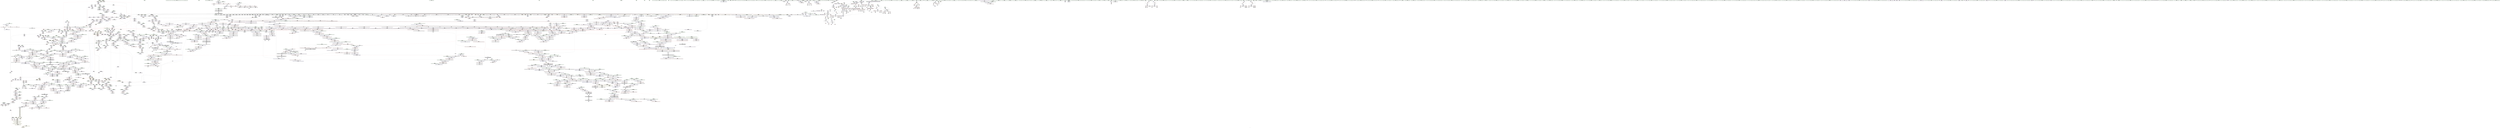 digraph "SVFG" {
	label="SVFG";

	Node0x55979e4ebfa0 [shape=record,color=grey,label="{NodeID: 0\nNullPtr}"];
	Node0x55979e4ebfa0 -> Node0x55979ecc4c30[style=solid];
	Node0x55979e4ebfa0 -> Node0x55979ecc4d30[style=solid];
	Node0x55979e4ebfa0 -> Node0x55979ecc4e00[style=solid];
	Node0x55979e4ebfa0 -> Node0x55979ecc4ed0[style=solid];
	Node0x55979e4ebfa0 -> Node0x55979ecc4fa0[style=solid];
	Node0x55979e4ebfa0 -> Node0x55979ecc5070[style=solid];
	Node0x55979e4ebfa0 -> Node0x55979ecc5140[style=solid];
	Node0x55979e4ebfa0 -> Node0x55979ecc5210[style=solid];
	Node0x55979e4ebfa0 -> Node0x55979ecc52e0[style=solid];
	Node0x55979e4ebfa0 -> Node0x55979ecc53b0[style=solid];
	Node0x55979e4ebfa0 -> Node0x55979ecc5480[style=solid];
	Node0x55979e4ebfa0 -> Node0x55979ecc5550[style=solid];
	Node0x55979e4ebfa0 -> Node0x55979ecc5620[style=solid];
	Node0x55979e4ebfa0 -> Node0x55979ecc56f0[style=solid];
	Node0x55979e4ebfa0 -> Node0x55979ecc57c0[style=solid];
	Node0x55979e4ebfa0 -> Node0x55979ecc5890[style=solid];
	Node0x55979e4ebfa0 -> Node0x55979ecc5960[style=solid];
	Node0x55979e4ebfa0 -> Node0x55979ecc5a30[style=solid];
	Node0x55979e4ebfa0 -> Node0x55979ecc5b00[style=solid];
	Node0x55979e4ebfa0 -> Node0x55979ecc5bd0[style=solid];
	Node0x55979e4ebfa0 -> Node0x55979ecc5ca0[style=solid];
	Node0x55979e4ebfa0 -> Node0x55979ecc5d70[style=solid];
	Node0x55979e4ebfa0 -> Node0x55979ecc5e40[style=solid];
	Node0x55979e4ebfa0 -> Node0x55979ecc5f10[style=solid];
	Node0x55979e4ebfa0 -> Node0x55979ecc5fe0[style=solid];
	Node0x55979e4ebfa0 -> Node0x55979ecc60b0[style=solid];
	Node0x55979e4ebfa0 -> Node0x55979ecc6180[style=solid];
	Node0x55979e4ebfa0 -> Node0x55979ecc6250[style=solid];
	Node0x55979e4ebfa0 -> Node0x55979ecc6320[style=solid];
	Node0x55979e4ebfa0 -> Node0x55979ecc63f0[style=solid];
	Node0x55979e4ebfa0 -> Node0x55979ecc64c0[style=solid];
	Node0x55979e4ebfa0 -> Node0x55979ecc6590[style=solid];
	Node0x55979e4ebfa0 -> Node0x55979ecc6660[style=solid];
	Node0x55979e4ebfa0 -> Node0x55979ecc6730[style=solid];
	Node0x55979e4ebfa0 -> Node0x55979ecc6800[style=solid];
	Node0x55979e4ebfa0 -> Node0x55979ecc68d0[style=solid];
	Node0x55979e4ebfa0 -> Node0x55979ecc69a0[style=solid];
	Node0x55979e4ebfa0 -> Node0x55979ecc6a70[style=solid];
	Node0x55979e4ebfa0 -> Node0x55979ecc6b40[style=solid];
	Node0x55979e4ebfa0 -> Node0x55979ecc6c10[style=solid];
	Node0x55979e4ebfa0 -> Node0x55979ecc6ce0[style=solid];
	Node0x55979e4ebfa0 -> Node0x55979ecc6db0[style=solid];
	Node0x55979e4ebfa0 -> Node0x55979ecc6e80[style=solid];
	Node0x55979e4ebfa0 -> Node0x55979ecc6f50[style=solid];
	Node0x55979e4ebfa0 -> Node0x55979ecc7020[style=solid];
	Node0x55979e4ebfa0 -> Node0x55979ecc70f0[style=solid];
	Node0x55979e4ebfa0 -> Node0x55979ecc71c0[style=solid];
	Node0x55979e4ebfa0 -> Node0x55979ecc7290[style=solid];
	Node0x55979e4ebfa0 -> Node0x55979ecc7360[style=solid];
	Node0x55979e4ebfa0 -> Node0x55979ecc7430[style=solid];
	Node0x55979e4ebfa0 -> Node0x55979ecc7500[style=solid];
	Node0x55979e4ebfa0 -> Node0x55979ecc75d0[style=solid];
	Node0x55979e4ebfa0 -> Node0x55979ecc76a0[style=solid];
	Node0x55979e4ebfa0 -> Node0x55979ecc7770[style=solid];
	Node0x55979e4ebfa0 -> Node0x55979ecc7840[style=solid];
	Node0x55979e4ebfa0 -> Node0x55979ecc7910[style=solid];
	Node0x55979e4ebfa0 -> Node0x55979ecc79e0[style=solid];
	Node0x55979e4ebfa0 -> Node0x55979ecc7ab0[style=solid];
	Node0x55979e4ebfa0 -> Node0x55979ecc7b80[style=solid];
	Node0x55979e4ebfa0 -> Node0x55979ecc7c50[style=solid];
	Node0x55979e4ebfa0 -> Node0x55979ecc7d20[style=solid];
	Node0x55979e4ebfa0 -> Node0x55979ecc7df0[style=solid];
	Node0x55979e4ebfa0 -> Node0x55979ecc7ec0[style=solid];
	Node0x55979e4ebfa0 -> Node0x55979ecc7f90[style=solid];
	Node0x55979e4ebfa0 -> Node0x55979ecc8060[style=solid];
	Node0x55979e4ebfa0 -> Node0x55979ecc8130[style=solid];
	Node0x55979e4ebfa0 -> Node0x55979ecc8200[style=solid];
	Node0x55979e4ebfa0 -> Node0x55979ecc82d0[style=solid];
	Node0x55979e4ebfa0 -> Node0x55979ecc83a0[style=solid];
	Node0x55979e4ebfa0 -> Node0x55979ecc8470[style=solid];
	Node0x55979e4ebfa0 -> Node0x55979ecc8540[style=solid];
	Node0x55979e4ebfa0 -> Node0x55979ecc8610[style=solid];
	Node0x55979e4ebfa0 -> Node0x55979ed02740[style=solid];
	Node0x55979e4ebfa0 -> Node0x55979ecda2d0[style=solid];
	Node0x55979e4ebfa0 -> Node0x55979ecda3a0[style=solid];
	Node0x55979e4ebfa0 -> Node0x55979ecda470[style=solid];
	Node0x55979e4ebfa0 -> Node0x55979ed15210[style=solid];
	Node0x55979e4ebfa0 -> Node0x55979ed152e0[style=solid];
	Node0x55979e4ebfa0 -> Node0x55979ed153b0[style=solid];
	Node0x55979e4ebfa0 -> Node0x55979ed17910[style=solid];
	Node0x55979e4ebfa0 -> Node0x55979e190560[style=solid];
	Node0x55979e4ebfa0 -> Node0x55979e19f370[style=solid];
	Node0x55979e4ebfa0 -> Node0x55979ed5a390[style=solid];
	Node0x55979e4ebfa0 -> Node0x55979ed5a990[style=solid];
	Node0x55979e4ebfa0 -> Node0x55979ed5be90[style=solid];
	Node0x55979e4ebfa0:s64 -> Node0x55979eeb7640[style=solid,color=red];
	Node0x55979e4ebfa0:s64 -> Node0x55979eeb2120[style=solid,color=red];
	Node0x55979eea4900 [shape=record,color=black,label="{NodeID: 3764\n2324 = PHI(2361, )\n|{<s0>173}}"];
	Node0x55979eea4900:s0 -> Node0x55979eeb51e0[style=solid,color=red];
	Node0x55979ecd48a0 [shape=record,color=blue,label="{NodeID: 1550\n403\<--400\ncoerce.dive6\<--call5\n_ZNSt6vectorIiSaIiEEC2ERKS1_\n}"];
	Node0x55979ecd48a0 -> Node0x55979ecee180[style=dashed];
	Node0x55979ecb2c70 [shape=record,color=green,label="{NodeID: 443\n2975\<--2976\nagg.tmp2\<--agg.tmp2_field_insensitive\n_ZSt18uninitialized_copyISt13move_iteratorIPNSt7__cxx1112basic_stringIcSt11char_traitsIcESaIcEEEES7_ET0_T_SA_S9_\n}"];
	Node0x55979ecb2c70 -> Node0x55979ecbcf30[style=solid];
	Node0x55979ecb2c70 -> Node0x55979ecea970[style=solid];
	Node0x55979ecc2100 [shape=record,color=purple,label="{NodeID: 886\n576\<--574\n_M_finish\<--\n_ZNKSt6vectorISt4pairIiiESaIS1_EE4sizeEv\n}"];
	Node0x55979ecc2100 -> Node0x55979eceec10[style=solid];
	Node0x55979ecf85a0 [shape=record,color=red,label="{NodeID: 1329\n1879\<--1873\n\<--__i.addr\n_ZN9__gnu_cxx17__normal_iteratorIPKiSt6vectorIiSaIiEEEC2ERKS2_\n}"];
	Node0x55979ecf85a0 -> Node0x55979ecf8670[style=solid];
	Node0x55979ecaaf30 [shape=record,color=green,label="{NodeID: 222\n1554\<--1555\n__n.addr\<--__n.addr_field_insensitive\n_ZN9__gnu_cxx13new_allocatorIiE8allocateEmPKv\n}"];
	Node0x55979ecaaf30 -> Node0x55979ecf6a00[style=solid];
	Node0x55979ecaaf30 -> Node0x55979ecf6ad0[style=solid];
	Node0x55979ecaaf30 -> Node0x55979ecdae30[style=solid];
	Node0x55979eebbc80 [shape=record,color=black,label="{NodeID: 3986\n1922 = PHI(1901, )\n0th arg _ZNSt16allocator_traitsISaIiEE10deallocateERS0_Pim }"];
	Node0x55979eebbc80 -> Node0x55979ed145e0[style=solid];
	Node0x55979edd4f30 [shape=record,color=black,label="{NodeID: 2879\nMR_62V_3 = PHI(MR_62V_2, MR_62V_1, )\npts\{2480002 \}\n}"];
	Node0x55979ed16e80 [shape=record,color=blue,label="{NodeID: 1772\n2334\<--2333\n__t.addr\<--__t\n_ZSt4moveIRNSt7__cxx1112basic_stringIcSt11char_traitsIcESaIcEEEEONSt16remove_referenceIT_E4typeEOS8_\n}"];
	Node0x55979ed16e80 -> Node0x55979ecfb250[style=dashed];
	Node0x55979ecce990 [shape=record,color=black,label="{NodeID: 665\n1509\<--1530\n_ZNSt12_Vector_baseIiSaIiEE11_M_allocateEm_ret\<--cond\n_ZNSt12_Vector_baseIiSaIiEE11_M_allocateEm\n|{<s0>117}}"];
	Node0x55979ecce990:s0 -> Node0x55979eea0d90[style=solid,color=blue];
	Node0x55979eced210 [shape=record,color=red,label="{NodeID: 1108\n315\<--251\nsel\<--ehselector.slot\n_Z5printSt6vectorIS_IiSaIiEESaIS1_EE\n}"];
	Node0x55979eca2820 [shape=record,color=green,label="{NodeID: 1\n7\<--1\n__dso_handle\<--dummyObj\nGlob }"];
	Node0x55979eea4a40 [shape=record,color=black,label="{NodeID: 3765\n2356 = PHI(2361, )\n|{<s0>175}}"];
	Node0x55979eea4a40:s0 -> Node0x55979eeb72e0[style=solid,color=red];
	Node0x55979ecd4970 [shape=record,color=blue,label="{NodeID: 1551\n422\<--417\n_M_finish\<--call12\n_ZNSt6vectorIiSaIiEEC2ERKS1_\n|{<s0>25|<s1>32}}"];
	Node0x55979ecd4970:s0 -> Node0x55979ee25780[style=dashed,color=blue];
	Node0x55979ecd4970:s1 -> Node0x55979ee25aa0[style=dashed,color=blue];
	Node0x55979ecb2d40 [shape=record,color=green,label="{NodeID: 444\n2995\<--2996\n_ZNSt20__uninitialized_copyILb0EE13__uninit_copyISt13move_iteratorIPNSt7__cxx1112basic_stringIcSt11char_traitsIcESaIcEEEES9_EET0_T_SC_SB_\<--_ZNSt20__uninitialized_copyILb0EE13__uninit_copyISt13move_iteratorIPNSt7__cxx1112basic_stringIcSt11char_traitsIcESaIcEEEES9_EET0_T_SC_SB__field_insensitive\n}"];
	Node0x55979ecc21d0 [shape=record,color=purple,label="{NodeID: 887\n579\<--578\n_M_impl2\<--\n_ZNKSt6vectorISt4pairIiiESaIS1_EE4sizeEv\n}"];
	Node0x55979ecf8670 [shape=record,color=red,label="{NodeID: 1330\n1880\<--1879\n\<--\n_ZN9__gnu_cxx17__normal_iteratorIPKiSt6vectorIiSaIiEEEC2ERKS2_\n}"];
	Node0x55979ecf8670 -> Node0x55979ed142a0[style=solid];
	Node0x55979ecab000 [shape=record,color=green,label="{NodeID: 223\n1556\<--1557\n.addr\<--.addr_field_insensitive\n_ZN9__gnu_cxx13new_allocatorIiE8allocateEmPKv\n}"];
	Node0x55979ecab000 -> Node0x55979ecdaf00[style=solid];
	Node0x55979eebbdc0 [shape=record,color=black,label="{NodeID: 3987\n1923 = PHI(1902, )\n1st arg _ZNSt16allocator_traitsISaIiEE10deallocateERS0_Pim }"];
	Node0x55979eebbdc0 -> Node0x55979ed146b0[style=solid];
	Node0x55979edd5430 [shape=record,color=black,label="{NodeID: 2880\nMR_66V_3 = PHI(MR_66V_2, MR_66V_1, )\npts\{2480000 2480001 \}\n}"];
	Node0x55979ed16f50 [shape=record,color=blue,label="{NodeID: 1773\n2343\<--2340\n__a.addr\<--__a\n_ZNSt16allocator_traitsISaINSt7__cxx1112basic_stringIcSt11char_traitsIcESaIcEEEEE9constructIS5_JS5_EEEvRS6_PT_DpOT0_\n}"];
	Node0x55979ed16f50 -> Node0x55979ecfb320[style=dashed];
	Node0x55979eccea60 [shape=record,color=black,label="{NodeID: 666\n1542\<--1541\n\<--\n_ZNSt16allocator_traitsISaIiEE8allocateERS0_m\n|{<s0>120}}"];
	Node0x55979eccea60:s0 -> Node0x55979eeb73f0[style=solid,color=red];
	Node0x55979eced2e0 [shape=record,color=red,label="{NodeID: 1109\n286\<--253\n\<--i\n_Z5printSt6vectorIS_IiSaIiEESaIS1_EE\n}"];
	Node0x55979eced2e0 -> Node0x55979ecc9780[style=solid];
	Node0x55979eca28b0 [shape=record,color=green,label="{NodeID: 2\n8\<--1\n_ZSt4cout\<--dummyObj\nGlob }"];
	Node0x55979eea4b80 [shape=record,color=black,label="{NodeID: 3766\n2398 = PHI(2604, )\n}"];
	Node0x55979eea4b80 -> Node0x55979ed17500[style=solid];
	Node0x55979ecd4a40 [shape=record,color=blue,label="{NodeID: 1552\n365\<--426\nexn.slot\<--\n_ZNSt6vectorIiSaIiEEC2ERKS1_\n}"];
	Node0x55979ecd4a40 -> Node0x55979ecede40[style=dashed];
	Node0x55979ecb2e40 [shape=record,color=green,label="{NodeID: 445\n3002\<--3003\n__first\<--__first_field_insensitive\n_ZNSt20__uninitialized_copyILb0EE13__uninit_copyISt13move_iteratorIPNSt7__cxx1112basic_stringIcSt11char_traitsIcESaIcEEEES9_EET0_T_SC_SB_\n|{|<s1>233|<s2>235|<s3>237}}"];
	Node0x55979ecb2e40 -> Node0x55979ecead80[style=solid];
	Node0x55979ecb2e40:s1 -> Node0x55979eeb4030[style=solid,color=red];
	Node0x55979ecb2e40:s2 -> Node0x55979eeb2b30[style=solid,color=red];
	Node0x55979ecb2e40:s3 -> Node0x55979eea92c0[style=solid,color=red];
	Node0x55979ed04a20 [shape=record,color=yellow,style=double,label="{NodeID: 3102\n574V_1 = ENCHI(MR_574V_0)\npts\{25640000 \}\nFun[_ZNSt6vectorINSt7__cxx1112basic_stringIcSt11char_traitsIcESaIcEEESaIS5_EE3endEv]|{<s0>199}}"];
	Node0x55979ed04a20:s0 -> Node0x55979ed19cd0[style=dashed,color=red];
	Node0x55979ecc22a0 [shape=record,color=purple,label="{NodeID: 888\n580\<--578\n_M_start\<--\n_ZNKSt6vectorISt4pairIiiESaIS1_EE4sizeEv\n}"];
	Node0x55979ecc22a0 -> Node0x55979eceece0[style=solid];
	Node0x55979ecf8740 [shape=record,color=red,label="{NodeID: 1331\n1896\<--1887\nthis1\<--this.addr\n_ZNSt12_Vector_baseIiSaIiEE13_M_deallocateEPim\n}"];
	Node0x55979ecf8740 -> Node0x55979ece6940[style=solid];
	Node0x55979ecab0d0 [shape=record,color=green,label="{NodeID: 224\n1564\<--1565\n_ZNK9__gnu_cxx13new_allocatorIiE8max_sizeEv\<--_ZNK9__gnu_cxx13new_allocatorIiE8max_sizeEv_field_insensitive\n}"];
	Node0x55979eebbf00 [shape=record,color=black,label="{NodeID: 3988\n1924 = PHI(1903, )\n2nd arg _ZNSt16allocator_traitsISaIiEE10deallocateERS0_Pim }"];
	Node0x55979eebbf00 -> Node0x55979ed14780[style=solid];
	Node0x55979edd5930 [shape=record,color=black,label="{NodeID: 2881\nMR_133V_3 = PHI(MR_133V_4, MR_133V_2, )\npts\{620 \}\n}"];
	Node0x55979edd5930 -> Node0x55979ecef1c0[style=dashed];
	Node0x55979edd5930 -> Node0x55979ecef290[style=dashed];
	Node0x55979edd5930 -> Node0x55979ecef360[style=dashed];
	Node0x55979edd5930 -> Node0x55979ecef430[style=dashed];
	Node0x55979edd5930 -> Node0x55979ecef500[style=dashed];
	Node0x55979edd5930 -> Node0x55979ecef5d0[style=dashed];
	Node0x55979edd5930 -> Node0x55979ecd5e90[style=dashed];
	Node0x55979ed17020 [shape=record,color=blue,label="{NodeID: 1774\n2345\<--2341\n__p.addr\<--__p\n_ZNSt16allocator_traitsISaINSt7__cxx1112basic_stringIcSt11char_traitsIcESaIcEEEEE9constructIS5_JS5_EEEvRS6_PT_DpOT0_\n}"];
	Node0x55979ed17020 -> Node0x55979ecfb3f0[style=dashed];
	Node0x55979ecceb30 [shape=record,color=black,label="{NodeID: 667\n1532\<--1544\n_ZNSt16allocator_traitsISaIiEE8allocateERS0_m_ret\<--call\n_ZNSt16allocator_traitsISaIiEE8allocateERS0_m\n|{<s0>119}}"];
	Node0x55979ecceb30:s0 -> Node0x55979eea0f00[style=solid,color=blue];
	Node0x55979eced3b0 [shape=record,color=red,label="{NodeID: 1110\n293\<--253\n\<--i\n_Z5printSt6vectorIS_IiSaIiEESaIS1_EE\n}"];
	Node0x55979eced3b0 -> Node0x55979ecc9850[style=solid];
	Node0x55979eca2f70 [shape=record,color=green,label="{NodeID: 3\n9\<--1\n.str\<--dummyObj\nGlob }"];
	Node0x55979eea4cc0 [shape=record,color=black,label="{NodeID: 3767\n2403 = PHI(2678, )\n}"];
	Node0x55979eea4cc0 -> Node0x55979ed175d0[style=solid];
	Node0x55979ecd4b10 [shape=record,color=blue,label="{NodeID: 1553\n367\<--428\nehselector.slot\<--\n_ZNSt6vectorIiSaIiEEC2ERKS1_\n}"];
	Node0x55979ecd4b10 -> Node0x55979ecedf10[style=dashed];
	Node0x55979ecb2f10 [shape=record,color=green,label="{NodeID: 446\n3004\<--3005\n__last\<--__last_field_insensitive\n_ZNSt20__uninitialized_copyILb0EE13__uninit_copyISt13move_iteratorIPNSt7__cxx1112basic_stringIcSt11char_traitsIcESaIcEEEES9_EET0_T_SC_SB_\n|{|<s1>233}}"];
	Node0x55979ecb2f10 -> Node0x55979eceae50[style=solid];
	Node0x55979ecb2f10:s1 -> Node0x55979eeb4140[style=solid,color=red];
	Node0x55979ecc2370 [shape=record,color=purple,label="{NodeID: 889\n598\<--597\n_M_impl\<--\n_ZNSt6vectorISt4pairIiiESaIS1_EEixEm\n}"];
	Node0x55979ecf8810 [shape=record,color=red,label="{NodeID: 1332\n1897\<--1889\n\<--__p.addr\n_ZNSt12_Vector_baseIiSaIiEE13_M_deallocateEPim\n}"];
	Node0x55979ecf8810 -> Node0x55979ed5a990[style=solid];
	Node0x55979ecab1d0 [shape=record,color=green,label="{NodeID: 225\n1569\<--1570\n_ZSt17__throw_bad_allocv\<--_ZSt17__throw_bad_allocv_field_insensitive\n}"];
	Node0x55979eebc040 [shape=record,color=black,label="{NodeID: 3989\n1943 = PHI(1935, )\n0th arg _ZN9__gnu_cxx13new_allocatorIiE10deallocateEPim }"];
	Node0x55979eebc040 -> Node0x55979ed14850[style=solid];
	Node0x55979ed170f0 [shape=record,color=blue,label="{NodeID: 1775\n2347\<--2342\n__args.addr\<--__args\n_ZNSt16allocator_traitsISaINSt7__cxx1112basic_stringIcSt11char_traitsIcESaIcEEEEE9constructIS5_JS5_EEEvRS6_PT_DpOT0_\n}"];
	Node0x55979ed170f0 -> Node0x55979ecfb4c0[style=dashed];
	Node0x55979eccec00 [shape=record,color=black,label="{NodeID: 668\n1578\<--1574\n\<--call2\n_ZN9__gnu_cxx13new_allocatorIiE8allocateEmPKv\n}"];
	Node0x55979eccec00 -> Node0x55979eccecd0[style=solid];
	Node0x55979eced480 [shape=record,color=red,label="{NodeID: 1111\n300\<--253\n\<--i\n_Z5printSt6vectorIS_IiSaIiEESaIS1_EE\n}"];
	Node0x55979eced480 -> Node0x55979ed58890[style=solid];
	Node0x55979eca3000 [shape=record,color=green,label="{NodeID: 4\n11\<--1\n.str.1\<--dummyObj\nGlob }"];
	Node0x55979eea4e00 [shape=record,color=black,label="{NodeID: 3768\n2408 = PHI(2658, )\n}"];
	Node0x55979eea4e00 -> Node0x55979ed176a0[style=solid];
	Node0x55979ecd4be0 [shape=record,color=blue,label="{NodeID: 1554\n365\<--433\nexn.slot\<--\n_ZNSt6vectorIiSaIiEEC2ERKS1_\n}"];
	Node0x55979ecd4be0 -> Node0x55979ecede40[style=dashed];
	Node0x55979ecb2fe0 [shape=record,color=green,label="{NodeID: 447\n3006\<--3007\n__result.addr\<--__result.addr_field_insensitive\n_ZNSt20__uninitialized_copyILb0EE13__uninit_copyISt13move_iteratorIPNSt7__cxx1112basic_stringIcSt11char_traitsIcESaIcEEEES9_EET0_T_SC_SB_\n}"];
	Node0x55979ecb2fe0 -> Node0x55979ecffeb0[style=solid];
	Node0x55979ecb2fe0 -> Node0x55979ecfff80[style=solid];
	Node0x55979ecb2fe0 -> Node0x55979ed1ade0[style=solid];
	Node0x55979ecc2440 [shape=record,color=purple,label="{NodeID: 890\n599\<--597\n_M_start\<--\n_ZNSt6vectorISt4pairIiiESaIS1_EEixEm\n}"];
	Node0x55979ecc2440 -> Node0x55979eceef50[style=solid];
	Node0x55979ecf88e0 [shape=record,color=red,label="{NodeID: 1333\n1902\<--1889\n\<--__p.addr\n_ZNSt12_Vector_baseIiSaIiEE13_M_deallocateEPim\n|{<s0>145}}"];
	Node0x55979ecf88e0:s0 -> Node0x55979eebbdc0[style=solid,color=red];
	Node0x55979ecab2d0 [shape=record,color=green,label="{NodeID: 226\n1574\<--1575\ncall2\<--call2_field_insensitive\n_ZN9__gnu_cxx13new_allocatorIiE8allocateEmPKv\n}"];
	Node0x55979ecab2d0 -> Node0x55979eccec00[style=solid];
	Node0x55979eebc180 [shape=record,color=black,label="{NodeID: 3990\n1944 = PHI(1936, )\n1st arg _ZN9__gnu_cxx13new_allocatorIiE10deallocateEPim }"];
	Node0x55979eebc180 -> Node0x55979ed14920[style=solid];
	Node0x55979ed171c0 [shape=record,color=blue,label="{NodeID: 1776\n2363\<--2362\n__t.addr\<--__t\n_ZSt7forwardINSt7__cxx1112basic_stringIcSt11char_traitsIcESaIcEEEEOT_RNSt16remove_referenceIS6_E4typeE\n}"];
	Node0x55979ed171c0 -> Node0x55979ecfb590[style=dashed];
	Node0x55979eccecd0 [shape=record,color=black,label="{NodeID: 669\n1548\<--1578\n_ZN9__gnu_cxx13new_allocatorIiE8allocateEmPKv_ret\<--\n_ZN9__gnu_cxx13new_allocatorIiE8allocateEmPKv\n|{<s0>120}}"];
	Node0x55979eccecd0:s0 -> Node0x55979eea32c0[style=solid,color=blue];
	Node0x55979eced550 [shape=record,color=red,label="{NodeID: 1112\n324\<--321\nthis1\<--this.addr\n_ZNKSt6vectorIS_IiSaIiEESaIS1_EE4sizeEv\n}"];
	Node0x55979eced550 -> Node0x55979ecc9920[style=solid];
	Node0x55979eced550 -> Node0x55979ecc99f0[style=solid];
	Node0x55979eca3090 [shape=record,color=green,label="{NodeID: 5\n13\<--1\n.str.2\<--dummyObj\nGlob }"];
	Node0x55979eea4f40 [shape=record,color=black,label="{NodeID: 3769\n2414 = PHI(2693, )\n}"];
	Node0x55979eea4f40 -> Node0x55979ed17770[style=solid];
	Node0x55979ecd4cb0 [shape=record,color=blue,label="{NodeID: 1555\n367\<--435\nehselector.slot\<--\n_ZNSt6vectorIiSaIiEEC2ERKS1_\n}"];
	Node0x55979ecd4cb0 -> Node0x55979ecedf10[style=dashed];
	Node0x55979ecb30b0 [shape=record,color=green,label="{NodeID: 448\n3008\<--3009\n__cur\<--__cur_field_insensitive\n_ZNSt20__uninitialized_copyILb0EE13__uninit_copyISt13move_iteratorIPNSt7__cxx1112basic_stringIcSt11char_traitsIcESaIcEEEES9_EET0_T_SC_SB_\n}"];
	Node0x55979ecb30b0 -> Node0x55979ed00050[style=solid];
	Node0x55979ecb30b0 -> Node0x55979ed00120[style=solid];
	Node0x55979ecb30b0 -> Node0x55979ed001f0[style=solid];
	Node0x55979ecb30b0 -> Node0x55979ed002c0[style=solid];
	Node0x55979ecb30b0 -> Node0x55979ed1aeb0[style=solid];
	Node0x55979ecb30b0 -> Node0x55979ed1af80[style=solid];
	Node0x55979ecc2510 [shape=record,color=purple,label="{NodeID: 891\n780\<--779\n_M_impl\<--\n_ZNSt6vectorINSt7__cxx1112basic_stringIcSt11char_traitsIcESaIcEEESaIS5_EED2Ev\n}"];
	Node0x55979ecf89b0 [shape=record,color=red,label="{NodeID: 1334\n1903\<--1891\n\<--__n.addr\n_ZNSt12_Vector_baseIiSaIiEE13_M_deallocateEPim\n|{<s0>145}}"];
	Node0x55979ecf89b0:s0 -> Node0x55979eebbf00[style=solid,color=red];
	Node0x55979ecab3a0 [shape=record,color=green,label="{NodeID: 227\n1576\<--1577\n_Znwm\<--_Znwm_field_insensitive\n}"];
	Node0x55979eebc2c0 [shape=record,color=black,label="{NodeID: 3991\n1945 = PHI(1937, )\n2nd arg _ZN9__gnu_cxx13new_allocatorIiE10deallocateEPim }"];
	Node0x55979eebc2c0 -> Node0x55979ed149f0[style=solid];
	Node0x55979ed17290 [shape=record,color=blue,label="{NodeID: 1777\n2392\<--2370\ncoerce.dive\<--__position.coerce\n_ZNSt6vectorINSt7__cxx1112basic_stringIcSt11char_traitsIcESaIcEEESaIS5_EE17_M_realloc_insertIJS5_EEEvN9__gnu_cxx17__normal_iteratorIPS5_S7_EEDpOT_\n|{|<s2>178}}"];
	Node0x55979ed17290 -> Node0x55979ecfc9e0[style=dashed];
	Node0x55979ed17290 -> Node0x55979ecfcab0[style=dashed];
	Node0x55979ed17290:s2 -> Node0x55979ede73f0[style=dashed,color=red];
	Node0x55979ecceda0 [shape=record,color=black,label="{NodeID: 670\n1580\<--1587\n_ZNK9__gnu_cxx13new_allocatorIiE8max_sizeEv_ret\<--\n_ZNK9__gnu_cxx13new_allocatorIiE8max_sizeEv\n|{<s0>121}}"];
	Node0x55979ecceda0:s0 -> Node0x55979eea3400[style=solid,color=blue];
	Node0x55979eced620 [shape=record,color=red,label="{NodeID: 1113\n328\<--327\n\<--_M_finish\n_ZNKSt6vectorIS_IiSaIiEESaIS1_EE4sizeEv\n}"];
	Node0x55979eced620 -> Node0x55979ecc9ac0[style=solid];
	Node0x55979eca3120 [shape=record,color=green,label="{NodeID: 6\n15\<--1\n.str.3\<--dummyObj\nGlob }"];
	Node0x55979eea5080 [shape=record,color=black,label="{NodeID: 3770\n2427 = PHI(2361, )\n|{<s0>181}}"];
	Node0x55979eea5080:s0 -> Node0x55979eeba5d0[style=solid,color=red];
	Node0x55979ecd4d80 [shape=record,color=blue,label="{NodeID: 1556\n453\<--452\nthis.addr\<--this\n_ZNSt6vectorIiSaIiEED2Ev\n}"];
	Node0x55979ecd4d80 -> Node0x55979ecee250[style=dashed];
	Node0x55979ecb3180 [shape=record,color=green,label="{NodeID: 449\n3010\<--3011\nexn.slot\<--exn.slot_field_insensitive\n_ZNSt20__uninitialized_copyILb0EE13__uninit_copyISt13move_iteratorIPNSt7__cxx1112basic_stringIcSt11char_traitsIcESaIcEEEES9_EET0_T_SC_SB_\n}"];
	Node0x55979ecb3180 -> Node0x55979ed00390[style=solid];
	Node0x55979ecb3180 -> Node0x55979ed00460[style=solid];
	Node0x55979ecb3180 -> Node0x55979ed1b050[style=solid];
	Node0x55979ecb3180 -> Node0x55979ed1b1f0[style=solid];
	Node0x55979ed04e30 [shape=record,color=yellow,style=double,label="{NodeID: 3106\n105V_1 = ENCHI(MR_105V_0)\npts\{4950000 \}\nFun[_Z5printSt4pairIiiE]}"];
	Node0x55979ed04e30 -> Node0x55979ecee590[style=dashed];
	Node0x55979ecc25e0 [shape=record,color=purple,label="{NodeID: 892\n781\<--779\n_M_start\<--\n_ZNSt6vectorINSt7__cxx1112basic_stringIcSt11char_traitsIcESaIcEEESaIS5_EED2Ev\n}"];
	Node0x55979ecc25e0 -> Node0x55979eceff90[style=solid];
	Node0x55979ecf8a80 [shape=record,color=red,label="{NodeID: 1335\n1934\<--1925\n\<--__a.addr\n_ZNSt16allocator_traitsISaIiEE10deallocateERS0_Pim\n}"];
	Node0x55979ecf8a80 -> Node0x55979ecd0940[style=solid];
	Node0x55979ecab4a0 [shape=record,color=green,label="{NodeID: 228\n1582\<--1583\nthis.addr\<--this.addr_field_insensitive\n_ZNK9__gnu_cxx13new_allocatorIiE8max_sizeEv\n}"];
	Node0x55979ecab4a0 -> Node0x55979ecf6ba0[style=solid];
	Node0x55979ecab4a0 -> Node0x55979ecdafd0[style=solid];
	Node0x55979eebc400 [shape=record,color=black,label="{NodeID: 3992\n320 = PHI(246, 246, )\n0th arg _ZNKSt6vectorIS_IiSaIiEESaIS1_EE4sizeEv }"];
	Node0x55979eebc400 -> Node0x55979ecd43c0[style=solid];
	Node0x55979ed17360 [shape=record,color=blue,label="{NodeID: 1778\n2374\<--2369\nthis.addr\<--this\n_ZNSt6vectorINSt7__cxx1112basic_stringIcSt11char_traitsIcESaIcEEESaIS5_EE17_M_realloc_insertIJS5_EEEvN9__gnu_cxx17__normal_iteratorIPS5_S7_EEDpOT_\n}"];
	Node0x55979ed17360 -> Node0x55979ecfb660[style=dashed];
	Node0x55979eccee70 [shape=record,color=black,label="{NodeID: 671\n1622\<--1602\n\<--__first\n_ZSt18uninitialized_copyIN9__gnu_cxx17__normal_iteratorIPKiSt6vectorIiSaIiEEEEPiET0_T_SA_S9_\n}"];
	Node0x55979eccee70 -> Node0x55979ece48c0[style=solid];
	Node0x55979eced6f0 [shape=record,color=red,label="{NodeID: 1114\n332\<--331\n\<--_M_start\n_ZNKSt6vectorIS_IiSaIiEESaIS1_EE4sizeEv\n}"];
	Node0x55979eced6f0 -> Node0x55979ecc9b90[style=solid];
	Node0x55979eca31e0 [shape=record,color=green,label="{NodeID: 7\n17\<--1\n.str.4\<--dummyObj\nGlob }"];
	Node0x55979eea51c0 [shape=record,color=black,label="{NodeID: 3771\n2434 = PHI(2757, )\n}"];
	Node0x55979eea51c0 -> Node0x55979ecfc9e0[style=solid];
	Node0x55979ecd4e50 [shape=record,color=blue,label="{NodeID: 1557\n455\<--478\nexn.slot\<--\n_ZNSt6vectorIiSaIiEED2Ev\n}"];
	Node0x55979ecd4e50 -> Node0x55979ecee320[style=dashed];
	Node0x55979ecb3250 [shape=record,color=green,label="{NodeID: 450\n3012\<--3013\nehselector.slot\<--ehselector.slot_field_insensitive\n_ZNSt20__uninitialized_copyILb0EE13__uninit_copyISt13move_iteratorIPNSt7__cxx1112basic_stringIcSt11char_traitsIcESaIcEEEES9_EET0_T_SC_SB_\n}"];
	Node0x55979ecb3250 -> Node0x55979ed00530[style=solid];
	Node0x55979ecb3250 -> Node0x55979ed1b120[style=solid];
	Node0x55979ecb3250 -> Node0x55979ed1b2c0[style=solid];
	Node0x55979ed04f10 [shape=record,color=yellow,style=double,label="{NodeID: 3107\n107V_1 = ENCHI(MR_107V_0)\npts\{4950001 \}\nFun[_Z5printSt4pairIiiE]}"];
	Node0x55979ed04f10 -> Node0x55979ecee660[style=dashed];
	Node0x55979ecc26b0 [shape=record,color=purple,label="{NodeID: 893\n784\<--783\n_M_impl2\<--\n_ZNSt6vectorINSt7__cxx1112basic_stringIcSt11char_traitsIcESaIcEEESaIS5_EED2Ev\n}"];
	Node0x55979ecf8b50 [shape=record,color=red,label="{NodeID: 1336\n1936\<--1927\n\<--__p.addr\n_ZNSt16allocator_traitsISaIiEE10deallocateERS0_Pim\n|{<s0>148}}"];
	Node0x55979ecf8b50:s0 -> Node0x55979eebc180[style=solid,color=red];
	Node0x55979ecb3a30 [shape=record,color=green,label="{NodeID: 229\n1593\<--1594\nthis.addr\<--this.addr_field_insensitive\n_ZN9__gnu_cxx13new_allocatorIiED2Ev\n}"];
	Node0x55979ecb3a30 -> Node0x55979ecf6c70[style=solid];
	Node0x55979ecb3a30 -> Node0x55979ecdb0a0[style=solid];
	Node0x55979eebc610 [shape=record,color=black,label="{NodeID: 3993\n2362 = PHI(2304, 2323, 2355, 2426, 2595, 3106, )\n0th arg _ZSt7forwardINSt7__cxx1112basic_stringIcSt11char_traitsIcESaIcEEEEOT_RNSt16remove_referenceIS6_E4typeE }"];
	Node0x55979eebc610 -> Node0x55979ed171c0[style=solid];
	Node0x55979ed17430 [shape=record,color=blue,label="{NodeID: 1779\n2376\<--2371\n__args.addr\<--__args\n_ZNSt6vectorINSt7__cxx1112basic_stringIcSt11char_traitsIcESaIcEEESaIS5_EE17_M_realloc_insertIJS5_EEEvN9__gnu_cxx17__normal_iteratorIPS5_S7_EEDpOT_\n}"];
	Node0x55979ed17430 -> Node0x55979ecfb730[style=dashed];
	Node0x55979eccef40 [shape=record,color=black,label="{NodeID: 672\n1625\<--1604\n\<--__last\n_ZSt18uninitialized_copyIN9__gnu_cxx17__normal_iteratorIPKiSt6vectorIiSaIiEEEEPiET0_T_SA_S9_\n}"];
	Node0x55979eccef40 -> Node0x55979ece4a60[style=solid];
	Node0x55979eced7c0 [shape=record,color=red,label="{NodeID: 1115\n348\<--342\nthis1\<--this.addr\n_ZNSt6vectorIS_IiSaIiEESaIS1_EEixEm\n}"];
	Node0x55979eced7c0 -> Node0x55979ecc9d30[style=solid];
	Node0x55979eca32a0 [shape=record,color=green,label="{NodeID: 8\n19\<--1\n.str.5\<--dummyObj\nGlob }"];
	Node0x55979eea5300 [shape=record,color=black,label="{NodeID: 3772\n2440 = PHI(2073, )\n|{<s0>184}}"];
	Node0x55979eea5300:s0 -> Node0x55979eeb57d0[style=solid,color=red];
	Node0x55979ecd4f20 [shape=record,color=blue,label="{NodeID: 1558\n457\<--480\nehselector.slot\<--\n_ZNSt6vectorIiSaIiEED2Ev\n}"];
	Node0x55979ecb3320 [shape=record,color=green,label="{NodeID: 451\n3023\<--3024\n_ZStneIPNSt7__cxx1112basic_stringIcSt11char_traitsIcESaIcEEEEbRKSt13move_iteratorIT_ESB_\<--_ZStneIPNSt7__cxx1112basic_stringIcSt11char_traitsIcESaIcEEEEbRKSt13move_iteratorIT_ESB__field_insensitive\n}"];
	Node0x55979ecc2780 [shape=record,color=purple,label="{NodeID: 894\n785\<--783\n_M_finish\<--\n_ZNSt6vectorINSt7__cxx1112basic_stringIcSt11char_traitsIcESaIcEEESaIS5_EED2Ev\n}"];
	Node0x55979ecc2780 -> Node0x55979ecf0060[style=solid];
	Node0x55979ecf8c20 [shape=record,color=red,label="{NodeID: 1337\n1937\<--1929\n\<--__n.addr\n_ZNSt16allocator_traitsISaIiEE10deallocateERS0_Pim\n|{<s0>148}}"];
	Node0x55979ecf8c20:s0 -> Node0x55979eebc2c0[style=solid,color=red];
	Node0x55979ecb3b00 [shape=record,color=green,label="{NodeID: 230\n1602\<--1603\n__first\<--__first_field_insensitive\n_ZSt18uninitialized_copyIN9__gnu_cxx17__normal_iteratorIPKiSt6vectorIiSaIiEEEEPiET0_T_SA_S9_\n}"];
	Node0x55979ecb3b00 -> Node0x55979eccee70[style=solid];
	Node0x55979ecb3b00 -> Node0x55979ece44b0[style=solid];
	Node0x55979eebcad0 [shape=record,color=black,label="{NodeID: 3994\n2020 = PHI(2014, )\n0th arg _ZNSt12_Vector_baseINSt7__cxx1112basic_stringIcSt11char_traitsIcESaIcEEESaIS5_EE12_Vector_implC2Ev }"];
	Node0x55979eebcad0 -> Node0x55979ed15140[style=solid];
	Node0x55979ed17500 [shape=record,color=blue,label="{NodeID: 1780\n2378\<--2398\n__len\<--call\n_ZNSt6vectorINSt7__cxx1112basic_stringIcSt11char_traitsIcESaIcEEESaIS5_EE17_M_realloc_insertIJS5_EEEvN9__gnu_cxx17__normal_iteratorIPS5_S7_EEDpOT_\n}"];
	Node0x55979ed17500 -> Node0x55979ecfb800[style=dashed];
	Node0x55979ed17500 -> Node0x55979ecfb8d0[style=dashed];
	Node0x55979ed17500 -> Node0x55979ecfb9a0[style=dashed];
	Node0x55979eccf010 [shape=record,color=black,label="{NodeID: 673\n1621\<--1610\n\<--agg.tmp\n_ZSt18uninitialized_copyIN9__gnu_cxx17__normal_iteratorIPKiSt6vectorIiSaIiEEEEPiET0_T_SA_S9_\n}"];
	Node0x55979eccf010 -> Node0x55979ece47f0[style=solid];
	Node0x55979eced890 [shape=record,color=red,label="{NodeID: 1116\n353\<--344\n\<--__n.addr\n_ZNSt6vectorIS_IiSaIiEESaIS1_EEixEm\n}"];
	Node0x55979eca3360 [shape=record,color=green,label="{NodeID: 9\n21\<--1\n.str.6\<--dummyObj\nGlob }"];
	Node0x55979eea5440 [shape=record,color=black,label="{NodeID: 3773\n2441 = PHI(2716, )\n}"];
	Node0x55979eea5440 -> Node0x55979ed179e0[style=solid];
	Node0x55979ecd4ff0 [shape=record,color=blue,label="{NodeID: 1559\n496\<--493\n\<--p.coerce\n_Z5printSt4pairIiiE\n}"];
	Node0x55979ecb3420 [shape=record,color=green,label="{NodeID: 452\n3029\<--3030\n_ZNKSt13move_iteratorIPNSt7__cxx1112basic_stringIcSt11char_traitsIcESaIcEEEEdeEv\<--_ZNKSt13move_iteratorIPNSt7__cxx1112basic_stringIcSt11char_traitsIcESaIcEEEEdeEv_field_insensitive\n}"];
	Node0x55979ecc2850 [shape=record,color=purple,label="{NodeID: 895\n1226\<--1225\n_M_impl\<--this1\n_ZNKSt12_Vector_baseIiSaIiEE19_M_get_Tp_allocatorEv\n}"];
	Node0x55979ecc2850 -> Node0x55979eccd880[style=solid];
	Node0x55979ecf8cf0 [shape=record,color=red,label="{NodeID: 1338\n1955\<--1946\nthis1\<--this.addr\n_ZN9__gnu_cxx13new_allocatorIiE10deallocateEPim\n}"];
	Node0x55979ecb3bd0 [shape=record,color=green,label="{NodeID: 231\n1604\<--1605\n__last\<--__last_field_insensitive\n_ZSt18uninitialized_copyIN9__gnu_cxx17__normal_iteratorIPKiSt6vectorIiSaIiEEEEPiET0_T_SA_S9_\n}"];
	Node0x55979ecb3bd0 -> Node0x55979eccef40[style=solid];
	Node0x55979ecb3bd0 -> Node0x55979ece4580[style=solid];
	Node0x55979eebcbe0 [shape=record,color=black,label="{NodeID: 3995\n1599 = PHI(1313, )\n0th arg _ZSt18uninitialized_copyIN9__gnu_cxx17__normal_iteratorIPKiSt6vectorIiSaIiEEEEPiET0_T_SA_S9_ }"];
	Node0x55979eebcbe0 -> Node0x55979ecdb170[style=solid];
	Node0x55979edd7c30 [shape=record,color=black,label="{NodeID: 2888\nMR_59V_3 = PHI(MR_59V_4, MR_59V_2, )\npts\{254 \}\n}"];
	Node0x55979edd7c30 -> Node0x55979eced2e0[style=dashed];
	Node0x55979edd7c30 -> Node0x55979eced3b0[style=dashed];
	Node0x55979edd7c30 -> Node0x55979eced480[style=dashed];
	Node0x55979edd7c30 -> Node0x55979ecd4150[style=dashed];
	Node0x55979ed175d0 [shape=record,color=blue,label="{NodeID: 1781\n2406\<--2403\ncoerce.dive3\<--call2\n_ZNSt6vectorINSt7__cxx1112basic_stringIcSt11char_traitsIcESaIcEEESaIS5_EE17_M_realloc_insertIJS5_EEEvN9__gnu_cxx17__normal_iteratorIPS5_S7_EEDpOT_\n|{|<s2>178}}"];
	Node0x55979ed175d0 -> Node0x55979ecfc9e0[style=dashed];
	Node0x55979ed175d0 -> Node0x55979ecfcab0[style=dashed];
	Node0x55979ed175d0:s2 -> Node0x55979ede73f0[style=dashed,color=red];
	Node0x55979eccf0e0 [shape=record,color=black,label="{NodeID: 674\n1624\<--1612\n\<--agg.tmp2\n_ZSt18uninitialized_copyIN9__gnu_cxx17__normal_iteratorIPKiSt6vectorIiSaIiEEEEPiET0_T_SA_S9_\n}"];
	Node0x55979eccf0e0 -> Node0x55979ece4990[style=solid];
	Node0x55979eced960 [shape=record,color=red,label="{NodeID: 1117\n352\<--351\n\<--_M_start\n_ZNSt6vectorIS_IiSaIiEESaIS1_EEixEm\n}"];
	Node0x55979eced960 -> Node0x55979eceb5a0[style=solid];
	Node0x55979eca3420 [shape=record,color=green,label="{NodeID: 10\n23\<--1\n.str.7\<--dummyObj\nGlob }"];
	Node0x55979eea5580 [shape=record,color=black,label="{NodeID: 3774\n2448 = PHI(2757, )\n}"];
	Node0x55979eea5580 -> Node0x55979ecfcab0[style=solid];
	Node0x55979ecd50c0 [shape=record,color=blue, style = dotted,label="{NodeID: 1560\n3191\<--3193\noffset_0\<--dummyVal\n_Z5printSt6vectorISt4pairIiiESaIS1_EE\n}"];
	Node0x55979ecd50c0 -> Node0x55979edc7130[style=dashed];
	Node0x55979ecb3520 [shape=record,color=green,label="{NodeID: 453\n3032\<--3033\n_ZSt10_ConstructINSt7__cxx1112basic_stringIcSt11char_traitsIcESaIcEEEJS5_EEvPT_DpOT0_\<--_ZSt10_ConstructINSt7__cxx1112basic_stringIcSt11char_traitsIcESaIcEEEJS5_EEvPT_DpOT0__field_insensitive\n}"];
	Node0x55979ecc2920 [shape=record,color=purple,label="{NodeID: 896\n1247\<--1246\n_M_impl\<--this1\n_ZNSt12_Vector_baseIiSaIiEEC2EmRKS0_\n|{<s0>101|<s1>103}}"];
	Node0x55979ecc2920:s0 -> Node0x55979eea9040[style=solid,color=red];
	Node0x55979ecc2920:s1 -> Node0x55979eeb1d40[style=solid,color=red];
	Node0x55979ecf8dc0 [shape=record,color=red,label="{NodeID: 1339\n1956\<--1948\n\<--__p.addr\n_ZN9__gnu_cxx13new_allocatorIiE10deallocateEPim\n}"];
	Node0x55979ecf8dc0 -> Node0x55979ecd0a10[style=solid];
	Node0x55979ecb3ca0 [shape=record,color=green,label="{NodeID: 232\n1606\<--1607\n__result.addr\<--__result.addr_field_insensitive\n_ZSt18uninitialized_copyIN9__gnu_cxx17__normal_iteratorIPKiSt6vectorIiSaIiEEEEPiET0_T_SA_S9_\n}"];
	Node0x55979ecb3ca0 -> Node0x55979ecf6d40[style=solid];
	Node0x55979ecb3ca0 -> Node0x55979ecdb310[style=solid];
	Node0x55979eebccf0 [shape=record,color=black,label="{NodeID: 3996\n1600 = PHI(1315, )\n1st arg _ZSt18uninitialized_copyIN9__gnu_cxx17__normal_iteratorIPKiSt6vectorIiSaIiEEEEPiET0_T_SA_S9_ }"];
	Node0x55979eebccf0 -> Node0x55979ecdb240[style=solid];
	Node0x55979edd8130 [shape=record,color=black,label="{NodeID: 2889\nMR_4V_4 = PHI(MR_4V_5, MR_4V_3, )\npts\{1575 \}\n|{<s0>32}}"];
	Node0x55979edd8130:s0 -> Node0x55979ed09e80[style=dashed,color=red];
	Node0x55979ed176a0 [shape=record,color=blue,label="{NodeID: 1782\n2380\<--2408\n__elems_before\<--call4\n_ZNSt6vectorINSt7__cxx1112basic_stringIcSt11char_traitsIcESaIcEEESaIS5_EE17_M_realloc_insertIJS5_EEEvN9__gnu_cxx17__normal_iteratorIPS5_S7_EEDpOT_\n}"];
	Node0x55979ed176a0 -> Node0x55979ecfba70[style=dashed];
	Node0x55979ed176a0 -> Node0x55979ecfbb40[style=dashed];
	Node0x55979eccf1b0 [shape=record,color=black,label="{NodeID: 675\n1598\<--1632\n_ZSt18uninitialized_copyIN9__gnu_cxx17__normal_iteratorIPKiSt6vectorIiSaIiEEEEPiET0_T_SA_S9__ret\<--call\n_ZSt18uninitialized_copyIN9__gnu_cxx17__normal_iteratorIPKiSt6vectorIiSaIiEEEEPiET0_T_SA_S9_\n|{<s0>107}}"];
	Node0x55979eccf1b0:s0 -> Node0x55979eea3120[style=solid,color=blue];
	Node0x55979eceda30 [shape=record,color=red,label="{NodeID: 1118\n375\<--359\nthis1\<--this.addr\n_ZNSt6vectorIiSaIiEEC2ERKS1_\n}"];
	Node0x55979eceda30 -> Node0x55979ecc9ed0[style=solid];
	Node0x55979eceda30 -> Node0x55979ecc9fa0[style=solid];
	Node0x55979eceda30 -> Node0x55979ecca070[style=solid];
	Node0x55979eceda30 -> Node0x55979ecca140[style=solid];
	Node0x55979eceda30 -> Node0x55979ecca210[style=solid];
	Node0x55979eca3520 [shape=record,color=green,label="{NodeID: 11\n34\<--1\n\<--dummyObj\nCan only get source location for instruction, argument, global var or function.}"];
	Node0x55979eea56c0 [shape=record,color=black,label="{NodeID: 3775\n2456 = PHI(2073, )\n|{<s0>187}}"];
	Node0x55979eea56c0:s0 -> Node0x55979eeb57d0[style=solid,color=red];
	Node0x55979ecd5190 [shape=record,color=blue, style = dotted,label="{NodeID: 1561\n3194\<--3196\noffset_1\<--dummyVal\n_Z5printSt6vectorISt4pairIiiESaIS1_EE\n}"];
	Node0x55979ecd5190 -> Node0x55979edc7630[style=dashed];
	Node0x55979ecb3620 [shape=record,color=green,label="{NodeID: 454\n3036\<--3037\n_ZNSt13move_iteratorIPNSt7__cxx1112basic_stringIcSt11char_traitsIcESaIcEEEEppEv\<--_ZNSt13move_iteratorIPNSt7__cxx1112basic_stringIcSt11char_traitsIcESaIcEEEEppEv_field_insensitive\n}"];
	Node0x55979ecc29f0 [shape=record,color=purple,label="{NodeID: 897\n1299\<--1287\ncoerce.dive\<--__first\n_ZSt22__uninitialized_copy_aIN9__gnu_cxx17__normal_iteratorIPKiSt6vectorIiSaIiEEEEPiiET0_T_SA_S9_RSaIT1_E\n}"];
	Node0x55979ecc29f0 -> Node0x55979ecd91c0[style=solid];
	Node0x55979ecf8e90 [shape=record,color=red,label="{NodeID: 1340\n1977\<--1968\n\<--__first.addr\n_ZSt8_DestroyIPiiEvT_S1_RSaIT0_E\n|{<s0>150}}"];
	Node0x55979ecf8e90:s0 -> Node0x55979eea8dc0[style=solid,color=red];
	Node0x55979ecb3d70 [shape=record,color=green,label="{NodeID: 233\n1608\<--1609\n__assignable\<--__assignable_field_insensitive\n_ZSt18uninitialized_copyIN9__gnu_cxx17__normal_iteratorIPKiSt6vectorIiSaIiEEEEPiET0_T_SA_S9_\n}"];
	Node0x55979ecb3d70 -> Node0x55979ecdb3e0[style=solid];
	Node0x55979eebce00 [shape=record,color=black,label="{NodeID: 3997\n1601 = PHI(1311, )\n2nd arg _ZSt18uninitialized_copyIN9__gnu_cxx17__normal_iteratorIPKiSt6vectorIiSaIiEEEEPiET0_T_SA_S9_ }"];
	Node0x55979eebce00 -> Node0x55979ecdb310[style=solid];
	Node0x55979edd8630 [shape=record,color=black,label="{NodeID: 2890\nMR_64V_2 = PHI(MR_64V_3, MR_64V_1, )\npts\{2560002 \}\n|{<s0>32}}"];
	Node0x55979edd8630:s0 -> Node0x55979ed0a340[style=dashed,color=red];
	Node0x55979ed17770 [shape=record,color=blue,label="{NodeID: 1783\n2384\<--2414\n__new_start\<--call5\n_ZNSt6vectorINSt7__cxx1112basic_stringIcSt11char_traitsIcESaIcEEESaIS5_EE17_M_realloc_insertIJS5_EEEvN9__gnu_cxx17__normal_iteratorIPS5_S7_EEDpOT_\n}"];
	Node0x55979ed17770 -> Node0x55979ecfbc10[style=dashed];
	Node0x55979ed17770 -> Node0x55979ecfbce0[style=dashed];
	Node0x55979ed17770 -> Node0x55979ecfbdb0[style=dashed];
	Node0x55979ed17770 -> Node0x55979ecfbe80[style=dashed];
	Node0x55979ed17770 -> Node0x55979ecfbf50[style=dashed];
	Node0x55979ed17770 -> Node0x55979ecfc020[style=dashed];
	Node0x55979ed17770 -> Node0x55979ecfc0f0[style=dashed];
	Node0x55979ed17770 -> Node0x55979ecfc1c0[style=dashed];
	Node0x55979eccf280 [shape=record,color=black,label="{NodeID: 676\n1656\<--1640\n\<--__first\n_ZNSt20__uninitialized_copyILb1EE13__uninit_copyIN9__gnu_cxx17__normal_iteratorIPKiSt6vectorIiSaIiEEEEPiEET0_T_SC_SB_\n}"];
	Node0x55979eccf280 -> Node0x55979ece4f40[style=solid];
	Node0x55979ecedb00 [shape=record,color=red,label="{NodeID: 1119\n377\<--361\n\<--__x.addr\n_ZNSt6vectorIiSaIiEEC2ERKS1_\n|{<s0>37}}"];
	Node0x55979ecedb00:s0 -> Node0x55979eebaa80[style=solid,color=red];
	Node0x55979eca3610 [shape=record,color=green,label="{NodeID: 12\n38\<--1\n_ZSt3cin\<--dummyObj\nGlob }"];
	Node0x55979eea5800 [shape=record,color=black,label="{NodeID: 3776\n2457 = PHI(2716, )\n}"];
	Node0x55979eea5800 -> Node0x55979ed17b80[style=solid];
	Node0x55979ecd5260 [shape=record,color=blue,label="{NodeID: 1562\n517\<--97\ni\<--\n_Z5printSt6vectorISt4pairIiiESaIS1_EE\n}"];
	Node0x55979ecd5260 -> Node0x55979edbfa50[style=dashed];
	Node0x55979ecb3720 [shape=record,color=green,label="{NodeID: 455\n3064\<--3065\nllvm.trap\<--llvm.trap_field_insensitive\n}"];
	Node0x55979ecc2ac0 [shape=record,color=purple,label="{NodeID: 898\n1301\<--1289\ncoerce.dive1\<--__last\n_ZSt22__uninitialized_copy_aIN9__gnu_cxx17__normal_iteratorIPKiSt6vectorIiSaIiEEEEPiiET0_T_SA_S9_RSaIT1_E\n}"];
	Node0x55979ecc2ac0 -> Node0x55979ecd9290[style=solid];
	Node0x55979ecf8f60 [shape=record,color=red,label="{NodeID: 1341\n1978\<--1970\n\<--__last.addr\n_ZSt8_DestroyIPiiEvT_S1_RSaIT0_E\n|{<s0>150}}"];
	Node0x55979ecf8f60:s0 -> Node0x55979eea8f00[style=solid,color=red];
	Node0x55979ecb3e40 [shape=record,color=green,label="{NodeID: 234\n1610\<--1611\nagg.tmp\<--agg.tmp_field_insensitive\n_ZSt18uninitialized_copyIN9__gnu_cxx17__normal_iteratorIPKiSt6vectorIiSaIiEEEEPiET0_T_SA_S9_\n}"];
	Node0x55979ecb3e40 -> Node0x55979eccf010[style=solid];
	Node0x55979ecb3e40 -> Node0x55979ece4650[style=solid];
	Node0x55979eebcf10 [shape=record,color=black,label="{NodeID: 3998\n1210 = PHI(363, )\n0th arg _ZN9__gnu_cxx14__alloc_traitsISaIiEE17_S_select_on_copyERKS1_ |{<s0>100}}"];
	Node0x55979eebcf10:s0 -> Node0x55979eeb2c40[style=solid,color=red];
	Node0x55979edd8b30 [shape=record,color=black,label="{NodeID: 2891\nMR_68V_2 = PHI(MR_68V_3, MR_68V_1, )\npts\{2560000 2560001 \}\n|{<s0>32|<s1>32}}"];
	Node0x55979edd8b30:s0 -> Node0x55979ed0a120[style=dashed,color=red];
	Node0x55979edd8b30:s1 -> Node0x55979ed0a230[style=dashed,color=red];
	Node0x55979ed17840 [shape=record,color=blue,label="{NodeID: 1784\n2386\<--2418\n__new_finish\<--\n_ZNSt6vectorINSt7__cxx1112basic_stringIcSt11char_traitsIcESaIcEEESaIS5_EE17_M_realloc_insertIJS5_EEEvN9__gnu_cxx17__normal_iteratorIPS5_S7_EEDpOT_\n}"];
	Node0x55979ed17840 -> Node0x55979ecfc430[style=dashed];
	Node0x55979ed17840 -> Node0x55979ecfc500[style=dashed];
	Node0x55979ed17840 -> Node0x55979ed17910[style=dashed];
	Node0x55979eccf350 [shape=record,color=black,label="{NodeID: 677\n1659\<--1642\n\<--__last\n_ZNSt20__uninitialized_copyILb1EE13__uninit_copyIN9__gnu_cxx17__normal_iteratorIPKiSt6vectorIiSaIiEEEEPiEET0_T_SC_SB_\n}"];
	Node0x55979eccf350 -> Node0x55979ece50e0[style=solid];
	Node0x55979ecedbd0 [shape=record,color=red,label="{NodeID: 1120\n379\<--361\n\<--__x.addr\n_ZNSt6vectorIiSaIiEEC2ERKS1_\n}"];
	Node0x55979ecedbd0 -> Node0x55979ecca2e0[style=solid];
	Node0x55979eca36e0 [shape=record,color=green,label="{NodeID: 13\n39\<--1\n.str.8\<--dummyObj\nGlob }"];
	Node0x55979eea5940 [shape=record,color=black,label="{NodeID: 3777\n2467 = PHI()\n}"];
	Node0x55979ecd5330 [shape=record,color=blue, style = dotted,label="{NodeID: 1563\n3197\<--3199\noffset_0\<--dummyVal\n_Z5printSt6vectorISt4pairIiiESaIS1_EE\n}"];
	Node0x55979ecd5330 -> Node0x55979edbf050[style=dashed];
	Node0x55979ecb3820 [shape=record,color=green,label="{NodeID: 456\n3081\<--3082\n__x.addr\<--__x.addr_field_insensitive\n_ZStneIPNSt7__cxx1112basic_stringIcSt11char_traitsIcESaIcEEEEbRKSt13move_iteratorIT_ESB_\n}"];
	Node0x55979ecb3820 -> Node0x55979ed00600[style=solid];
	Node0x55979ecb3820 -> Node0x55979ed1b390[style=solid];
	Node0x55979ecc2b90 [shape=record,color=purple,label="{NodeID: 899\n1312\<--1295\ncoerce.dive3\<--agg.tmp\n_ZSt22__uninitialized_copy_aIN9__gnu_cxx17__normal_iteratorIPKiSt6vectorIiSaIiEEEEPiiET0_T_SA_S9_RSaIT1_E\n}"];
	Node0x55979ecc2b90 -> Node0x55979ecf5000[style=solid];
	Node0x55979ecf9030 [shape=record,color=red,label="{NodeID: 1342\n1992\<--1986\n\<--__first.addr\n_ZSt8_DestroyIPiEvT_S1_\n|{<s0>151}}"];
	Node0x55979ecf9030:s0 -> Node0x55979eeaa300[style=solid,color=red];
	Node0x55979ecb3f10 [shape=record,color=green,label="{NodeID: 235\n1612\<--1613\nagg.tmp2\<--agg.tmp2_field_insensitive\n_ZSt18uninitialized_copyIN9__gnu_cxx17__normal_iteratorIPKiSt6vectorIiSaIiEEEEPiET0_T_SA_S9_\n}"];
	Node0x55979ecb3f10 -> Node0x55979eccf0e0[style=solid];
	Node0x55979ecb3f10 -> Node0x55979ece4720[style=solid];
	Node0x55979ed17910 [shape=record,color=blue, style = dotted,label="{NodeID: 1785\n2386\<--3\n__new_finish\<--dummyVal\n_ZNSt6vectorINSt7__cxx1112basic_stringIcSt11char_traitsIcESaIcEEESaIS5_EE17_M_realloc_insertIJS5_EEEvN9__gnu_cxx17__normal_iteratorIPS5_S7_EEDpOT_\n}"];
	Node0x55979ed17910 -> Node0x55979ecfc430[style=dashed];
	Node0x55979ed17910 -> Node0x55979ecfc500[style=dashed];
	Node0x55979ed17910 -> Node0x55979ed179e0[style=dashed];
	Node0x55979eccf420 [shape=record,color=black,label="{NodeID: 678\n1655\<--1646\n\<--agg.tmp\n_ZNSt20__uninitialized_copyILb1EE13__uninit_copyIN9__gnu_cxx17__normal_iteratorIPKiSt6vectorIiSaIiEEEEPiEET0_T_SC_SB_\n}"];
	Node0x55979eccf420 -> Node0x55979ece4e70[style=solid];
	Node0x55979ecedca0 [shape=record,color=red,label="{NodeID: 1121\n393\<--361\n\<--__x.addr\n_ZNSt6vectorIiSaIiEEC2ERKS1_\n|{<s0>42}}"];
	Node0x55979ecedca0:s0 -> Node0x55979eeb2230[style=solid,color=red];
	Node0x55979eca37e0 [shape=record,color=green,label="{NodeID: 14\n41\<--1\n.str.9\<--dummyObj\nGlob }"];
	Node0x55979eea5a10 [shape=record,color=black,label="{NodeID: 3778\n2492 = PHI(2073, )\n|{<s0>192}}"];
	Node0x55979eea5a10:s0 -> Node0x55979eeaaa20[style=solid,color=red];
	Node0x55979ecd5400 [shape=record,color=blue, style = dotted,label="{NodeID: 1564\n3200\<--3202\noffset_1\<--dummyVal\n_Z5printSt6vectorISt4pairIiiESaIS1_EE\n}"];
	Node0x55979ecd5400 -> Node0x55979edbf550[style=dashed];
	Node0x55979ecb38f0 [shape=record,color=green,label="{NodeID: 457\n3083\<--3084\n__y.addr\<--__y.addr_field_insensitive\n_ZStneIPNSt7__cxx1112basic_stringIcSt11char_traitsIcESaIcEEEEbRKSt13move_iteratorIT_ESB_\n}"];
	Node0x55979ecb38f0 -> Node0x55979ed006d0[style=solid];
	Node0x55979ecb38f0 -> Node0x55979ed1b460[style=solid];
	Node0x55979ecc2c60 [shape=record,color=purple,label="{NodeID: 900\n1314\<--1297\ncoerce.dive4\<--agg.tmp2\n_ZSt22__uninitialized_copy_aIN9__gnu_cxx17__normal_iteratorIPKiSt6vectorIiSaIiEEEEPiiET0_T_SA_S9_RSaIT1_E\n}"];
	Node0x55979ecc2c60 -> Node0x55979ecf50d0[style=solid];
	Node0x55979ecf9100 [shape=record,color=red,label="{NodeID: 1343\n1993\<--1988\n\<--__last.addr\n_ZSt8_DestroyIPiEvT_S1_\n|{<s0>151}}"];
	Node0x55979ecf9100:s0 -> Node0x55979eeaa440[style=solid,color=red];
	Node0x55979ecb3fe0 [shape=record,color=green,label="{NodeID: 236\n1633\<--1634\n_ZNSt20__uninitialized_copyILb1EE13__uninit_copyIN9__gnu_cxx17__normal_iteratorIPKiSt6vectorIiSaIiEEEEPiEET0_T_SC_SB_\<--_ZNSt20__uninitialized_copyILb1EE13__uninit_copyIN9__gnu_cxx17__normal_iteratorIPKiSt6vectorIiSaIiEEEEPiEET0_T_SC_SB__field_insensitive\n}"];
	Node0x55979ed179e0 [shape=record,color=blue,label="{NodeID: 1786\n2386\<--2441\n__new_finish\<--call11\n_ZNSt6vectorINSt7__cxx1112basic_stringIcSt11char_traitsIcESaIcEEESaIS5_EE17_M_realloc_insertIJS5_EEEvN9__gnu_cxx17__normal_iteratorIPS5_S7_EEDpOT_\n}"];
	Node0x55979ed179e0 -> Node0x55979ecfc290[style=dashed];
	Node0x55979ed179e0 -> Node0x55979ed17ab0[style=dashed];
	Node0x55979eccf4f0 [shape=record,color=black,label="{NodeID: 679\n1658\<--1648\n\<--agg.tmp2\n_ZNSt20__uninitialized_copyILb1EE13__uninit_copyIN9__gnu_cxx17__normal_iteratorIPKiSt6vectorIiSaIiEEEEPiEET0_T_SC_SB_\n}"];
	Node0x55979eccf4f0 -> Node0x55979ece5010[style=solid];
	Node0x55979ecedd70 [shape=record,color=red,label="{NodeID: 1122\n399\<--361\n\<--__x.addr\n_ZNSt6vectorIiSaIiEEC2ERKS1_\n|{<s0>43}}"];
	Node0x55979ecedd70:s0 -> Node0x55979eeb1c30[style=solid,color=red];
	Node0x55979eca38e0 [shape=record,color=green,label="{NodeID: 15\n43\<--1\n.str.10\<--dummyObj\nGlob }"];
	Node0x55979eea5b80 [shape=record,color=black,label="{NodeID: 3779\n2744 = PHI(2947, )\n}"];
	Node0x55979eea5b80 -> Node0x55979ed19170[style=solid];
	Node0x55979ecd54d0 [shape=record,color=blue,label="{NodeID: 1565\n517\<--562\ni\<--inc\n_Z5printSt6vectorISt4pairIiiESaIS1_EE\n}"];
	Node0x55979ecd54d0 -> Node0x55979edbfa50[style=dashed];
	Node0x55979ecc40b0 [shape=record,color=green,label="{NodeID: 458\n3090\<--3091\n_ZSteqIPNSt7__cxx1112basic_stringIcSt11char_traitsIcESaIcEEEEbRKSt13move_iteratorIT_ESB_\<--_ZSteqIPNSt7__cxx1112basic_stringIcSt11char_traitsIcESaIcEEEEbRKSt13move_iteratorIT_ESB__field_insensitive\n}"];
	Node0x55979ecc2d30 [shape=record,color=purple,label="{NodeID: 901\n3203\<--1305\noffset_0\<--\n}"];
	Node0x55979ecc2d30 -> Node0x55979ecd9500[style=solid];
	Node0x55979ecf91d0 [shape=record,color=red,label="{NodeID: 1344\n2013\<--2010\nthis1\<--this.addr\n_ZNSt12_Vector_baseINSt7__cxx1112basic_stringIcSt11char_traitsIcESaIcEEESaIS5_EEC2Ev\n}"];
	Node0x55979ecf91d0 -> Node0x55979ece6a10[style=solid];
	Node0x55979ecb40b0 [shape=record,color=green,label="{NodeID: 237\n1640\<--1641\n__first\<--__first_field_insensitive\n_ZNSt20__uninitialized_copyILb1EE13__uninit_copyIN9__gnu_cxx17__normal_iteratorIPKiSt6vectorIiSaIiEEEEPiEET0_T_SC_SB_\n}"];
	Node0x55979ecb40b0 -> Node0x55979eccf280[style=solid];
	Node0x55979ecb40b0 -> Node0x55979ece4b30[style=solid];
	Node0x55979ed17ab0 [shape=record,color=blue,label="{NodeID: 1787\n2386\<--2446\n__new_finish\<--incdec.ptr\n_ZNSt6vectorINSt7__cxx1112basic_stringIcSt11char_traitsIcESaIcEEESaIS5_EE17_M_realloc_insertIJS5_EEEvN9__gnu_cxx17__normal_iteratorIPS5_S7_EEDpOT_\n}"];
	Node0x55979ed17ab0 -> Node0x55979ecfc360[style=dashed];
	Node0x55979ed17ab0 -> Node0x55979ecfc430[style=dashed];
	Node0x55979ed17ab0 -> Node0x55979ecfc500[style=dashed];
	Node0x55979ed17ab0 -> Node0x55979ed17b80[style=dashed];
	Node0x55979eccf5c0 [shape=record,color=black,label="{NodeID: 680\n1636\<--1666\n_ZNSt20__uninitialized_copyILb1EE13__uninit_copyIN9__gnu_cxx17__normal_iteratorIPKiSt6vectorIiSaIiEEEEPiEET0_T_SC_SB__ret\<--call\n_ZNSt20__uninitialized_copyILb1EE13__uninit_copyIN9__gnu_cxx17__normal_iteratorIPKiSt6vectorIiSaIiEEEEPiEET0_T_SC_SB_\n|{<s0>126}}"];
	Node0x55979eccf5c0:s0 -> Node0x55979eea3540[style=solid,color=blue];
	Node0x55979ecede40 [shape=record,color=red,label="{NodeID: 1123\n442\<--365\nexn\<--exn.slot\n_ZNSt6vectorIiSaIiEEC2ERKS1_\n}"];
	Node0x55979eca39e0 [shape=record,color=green,label="{NodeID: 16\n46\<--1\n\<--dummyObj\nCan only get source location for instruction, argument, global var or function.}"];
	Node0x55979eea5cc0 [shape=record,color=black,label="{NodeID: 3780\n2831 = PHI(2844, )\n}"];
	Node0x55979eea5cc0 -> Node0x55979ecbc160[style=solid];
	Node0x55979ecd55a0 [shape=record,color=blue,label="{NodeID: 1566\n570\<--569\nthis.addr\<--this\n_ZNKSt6vectorISt4pairIiiESaIS1_EE4sizeEv\n}"];
	Node0x55979ecd55a0 -> Node0x55979eceeb40[style=dashed];
	Node0x55979ecc4140 [shape=record,color=green,label="{NodeID: 459\n3097\<--3098\n__p.addr\<--__p.addr_field_insensitive\n_ZSt10_ConstructINSt7__cxx1112basic_stringIcSt11char_traitsIcESaIcEEEJS5_EEvPT_DpOT0_\n}"];
	Node0x55979ecc4140 -> Node0x55979ed007a0[style=solid];
	Node0x55979ecc4140 -> Node0x55979ed1b530[style=solid];
	Node0x55979ecc2e00 [shape=record,color=purple,label="{NodeID: 902\n3204\<--1306\noffset_0\<--\n}"];
	Node0x55979ecc2e00 -> Node0x55979ed01640[style=solid];
	Node0x55979ecf92a0 [shape=record,color=red,label="{NodeID: 1345\n2024\<--2021\nthis1\<--this.addr\n_ZNSt12_Vector_baseINSt7__cxx1112basic_stringIcSt11char_traitsIcESaIcEEESaIS5_EE12_Vector_implC2Ev\n}"];
	Node0x55979ecf92a0 -> Node0x55979ecd0ae0[style=solid];
	Node0x55979ecf92a0 -> Node0x55979ece6ae0[style=solid];
	Node0x55979ecf92a0 -> Node0x55979ece6bb0[style=solid];
	Node0x55979ecf92a0 -> Node0x55979ece6c80[style=solid];
	Node0x55979ecb4180 [shape=record,color=green,label="{NodeID: 238\n1642\<--1643\n__last\<--__last_field_insensitive\n_ZNSt20__uninitialized_copyILb1EE13__uninit_copyIN9__gnu_cxx17__normal_iteratorIPKiSt6vectorIiSaIiEEEEPiEET0_T_SC_SB_\n}"];
	Node0x55979ecb4180 -> Node0x55979eccf350[style=solid];
	Node0x55979ecb4180 -> Node0x55979ece4c00[style=solid];
	Node0x55979edd9f30 [shape=record,color=black,label="{NodeID: 2895\nMR_4V_3 = PHI(MR_4V_2, MR_4V_1, )\npts\{1575 \}\n|{<s0>142}}"];
	Node0x55979edd9f30:s0 -> Node0x55979ee26100[style=dashed,color=blue];
	Node0x55979ed17b80 [shape=record,color=blue,label="{NodeID: 1788\n2386\<--2457\n__new_finish\<--call16\n_ZNSt6vectorINSt7__cxx1112basic_stringIcSt11char_traitsIcESaIcEEESaIS5_EE17_M_realloc_insertIJS5_EEEvN9__gnu_cxx17__normal_iteratorIPS5_S7_EEDpOT_\n}"];
	Node0x55979ed17b80 -> Node0x55979ecfc5d0[style=dashed];
	Node0x55979eccf690 [shape=record,color=black,label="{NodeID: 681\n1694\<--1674\n\<--__first\n_ZSt4copyIN9__gnu_cxx17__normal_iteratorIPKiSt6vectorIiSaIiEEEEPiET0_T_SA_S9_\n}"];
	Node0x55979eccf690 -> Node0x55979ece5900[style=solid];
	Node0x55979ecedf10 [shape=record,color=red,label="{NodeID: 1124\n443\<--367\nsel\<--ehselector.slot\n_ZNSt6vectorIiSaIiEEC2ERKS1_\n}"];
	Node0x55979eca3ae0 [shape=record,color=green,label="{NodeID: 17\n86\<--1\n\<--dummyObj\nCan only get source location for instruction, argument, global var or function.|{<s0>5|<s1>14|<s2>24|<s3>60}}"];
	Node0x55979eca3ae0:s0 -> Node0x55979eeb80c0[style=solid,color=red];
	Node0x55979eca3ae0:s1 -> Node0x55979eea8790[style=solid,color=red];
	Node0x55979eca3ae0:s2 -> Node0x55979eebb210[style=solid,color=red];
	Node0x55979eca3ae0:s3 -> Node0x55979eeb5ad0[style=solid,color=red];
	Node0x55979eea5e00 [shape=record,color=black,label="{NodeID: 3781\n2879 = PHI(2883, )\n}"];
	Node0x55979eea5e00 -> Node0x55979ecbc570[style=solid];
	Node0x55979ecd5670 [shape=record,color=blue,label="{NodeID: 1567\n590\<--588\nthis.addr\<--this\n_ZNSt6vectorISt4pairIiiESaIS1_EEixEm\n}"];
	Node0x55979ecd5670 -> Node0x55979eceedb0[style=dashed];
	Node0x55979ecc4210 [shape=record,color=green,label="{NodeID: 460\n3099\<--3100\n__args.addr\<--__args.addr_field_insensitive\n_ZSt10_ConstructINSt7__cxx1112basic_stringIcSt11char_traitsIcESaIcEEEJS5_EEvPT_DpOT0_\n}"];
	Node0x55979ecc4210 -> Node0x55979ed00870[style=solid];
	Node0x55979ecc4210 -> Node0x55979ed1b600[style=solid];
	Node0x55979ecc2ed0 [shape=record,color=purple,label="{NodeID: 903\n3206\<--1308\noffset_0\<--\n}"];
	Node0x55979ecc2ed0 -> Node0x55979ecd95d0[style=solid];
	Node0x55979ecf9370 [shape=record,color=red,label="{NodeID: 1346\n2041\<--2038\nthis1\<--this.addr\n_ZNSaINSt7__cxx1112basic_stringIcSt11char_traitsIcESaIcEEEEC2Ev\n}"];
	Node0x55979ecf9370 -> Node0x55979ecd0bb0[style=solid];
	Node0x55979ecb4250 [shape=record,color=green,label="{NodeID: 239\n1644\<--1645\n__result.addr\<--__result.addr_field_insensitive\n_ZNSt20__uninitialized_copyILb1EE13__uninit_copyIN9__gnu_cxx17__normal_iteratorIPKiSt6vectorIiSaIiEEEEPiEET0_T_SC_SB_\n}"];
	Node0x55979ecb4250 -> Node0x55979ecf6fb0[style=solid];
	Node0x55979ecb4250 -> Node0x55979ecdb7f0[style=solid];
	Node0x55979ed17c50 [shape=record,color=blue,label="{NodeID: 1789\n2388\<--2461\nexn.slot\<--\n_ZNSt6vectorINSt7__cxx1112basic_stringIcSt11char_traitsIcESaIcEEESaIS5_EE17_M_realloc_insertIJS5_EEEvN9__gnu_cxx17__normal_iteratorIPS5_S7_EEDpOT_\n}"];
	Node0x55979ed17c50 -> Node0x55979ecfc6a0[style=dashed];
	Node0x55979ed17c50 -> Node0x55979ed17df0[style=dashed];
	Node0x55979eccf760 [shape=record,color=black,label="{NodeID: 682\n1704\<--1676\n\<--__last\n_ZSt4copyIN9__gnu_cxx17__normal_iteratorIPKiSt6vectorIiSaIiEEEEPiET0_T_SA_S9_\n}"];
	Node0x55979eccf760 -> Node0x55979ece5aa0[style=solid];
	Node0x55979ecedfe0 [shape=record,color=red,label="{NodeID: 1125\n408\<--407\n\<--_M_start\n_ZNSt6vectorIiSaIiEEC2ERKS1_\n|{<s0>45}}"];
	Node0x55979ecedfe0:s0 -> Node0x55979eeb0f40[style=solid,color=red];
	Node0x55979eca3be0 [shape=record,color=green,label="{NodeID: 18\n97\<--1\n\<--dummyObj\nCan only get source location for instruction, argument, global var or function.}"];
	Node0x55979eea5f40 [shape=record,color=black,label="{NodeID: 3782\n2898 = PHI(2844, )\n}"];
	Node0x55979eea5f40 -> Node0x55979ed5b710[style=solid];
	Node0x55979ecd5740 [shape=record,color=blue,label="{NodeID: 1568\n592\<--589\n__n.addr\<--__n\n_ZNSt6vectorISt4pairIiiESaIS1_EEixEm\n}"];
	Node0x55979ecd5740 -> Node0x55979eceee80[style=dashed];
	Node0x55979ecc42e0 [shape=record,color=green,label="{NodeID: 461\n3112\<--3113\nthis.addr\<--this.addr_field_insensitive\n_ZNKSt13move_iteratorIPNSt7__cxx1112basic_stringIcSt11char_traitsIcESaIcEEEEdeEv\n}"];
	Node0x55979ecc42e0 -> Node0x55979ed00940[style=solid];
	Node0x55979ecc42e0 -> Node0x55979ed1b6d0[style=solid];
	Node0x55979ecc2fa0 [shape=record,color=purple,label="{NodeID: 904\n3207\<--1309\noffset_0\<--\n}"];
	Node0x55979ecc2fa0 -> Node0x55979ed01710[style=solid];
	Node0x55979ecf9440 [shape=record,color=red,label="{NodeID: 1347\n2052\<--2049\nthis1\<--this.addr\n_ZN9__gnu_cxx13new_allocatorINSt7__cxx1112basic_stringIcSt11char_traitsIcESaIcEEEEC2Ev\n}"];
	Node0x55979ecb4320 [shape=record,color=green,label="{NodeID: 240\n1646\<--1647\nagg.tmp\<--agg.tmp_field_insensitive\n_ZNSt20__uninitialized_copyILb1EE13__uninit_copyIN9__gnu_cxx17__normal_iteratorIPKiSt6vectorIiSaIiEEEEPiEET0_T_SC_SB_\n}"];
	Node0x55979ecb4320 -> Node0x55979eccf420[style=solid];
	Node0x55979ecb4320 -> Node0x55979ece4cd0[style=solid];
	Node0x55979edda930 [shape=record,color=black,label="{NodeID: 2897\nMR_257V_4 = PHI(MR_257V_6, MR_257V_3, )\npts\{933 \}\n}"];
	Node0x55979edda930 -> Node0x55979ecd7620[style=dashed];
	Node0x55979edda930 -> Node0x55979edca330[style=dashed];
	Node0x55979edda930 -> Node0x55979edda930[style=dashed];
	Node0x55979ed17d20 [shape=record,color=blue,label="{NodeID: 1790\n2390\<--2463\nehselector.slot\<--\n_ZNSt6vectorINSt7__cxx1112basic_stringIcSt11char_traitsIcESaIcEEESaIS5_EE17_M_realloc_insertIJS5_EEEvN9__gnu_cxx17__normal_iteratorIPS5_S7_EEDpOT_\n}"];
	Node0x55979ed17d20 -> Node0x55979ed17ec0[style=dashed];
	Node0x55979eccf830 [shape=record,color=black,label="{NodeID: 683\n1693\<--1682\n\<--agg.tmp2\n_ZSt4copyIN9__gnu_cxx17__normal_iteratorIPKiSt6vectorIiSaIiEEEEPiET0_T_SA_S9_\n}"];
	Node0x55979eccf830 -> Node0x55979ece5830[style=solid];
	Node0x55979ecee0b0 [shape=record,color=red,label="{NodeID: 1126\n414\<--413\n\<--coerce.dive8\n_ZNSt6vectorIiSaIiEEC2ERKS1_\n|{<s0>45}}"];
	Node0x55979ecee0b0:s0 -> Node0x55979eeaabe0[style=solid,color=red];
	Node0x55979eca3ce0 [shape=record,color=green,label="{NodeID: 19\n140\<--1\n\<--dummyObj\nCan only get source location for instruction, argument, global var or function.}"];
	Node0x55979eea6080 [shape=record,color=black,label="{NodeID: 3783\n2943 = PHI(2961, )\n}"];
	Node0x55979eea6080 -> Node0x55979ecbcb20[style=solid];
	Node0x55979ecd5810 [shape=record,color=blue,label="{NodeID: 1569\n615\<--614\nc.addr\<--c\n_Z4spltNSt7__cxx1112basic_stringIcSt11char_traitsIcESaIcEEEc\n}"];
	Node0x55979ecd5810 -> Node0x55979ecef020[style=dashed];
	Node0x55979ecc43b0 [shape=record,color=green,label="{NodeID: 462\n3121\<--3122\nthis.addr\<--this.addr_field_insensitive\n_ZNSt13move_iteratorIPNSt7__cxx1112basic_stringIcSt11char_traitsIcESaIcEEEEppEv\n}"];
	Node0x55979ecc43b0 -> Node0x55979ed00ae0[style=solid];
	Node0x55979ecc43b0 -> Node0x55979ed1b7a0[style=solid];
	Node0x55979ecc3070 [shape=record,color=purple,label="{NodeID: 905\n1338\<--1322\ncoerce.dive\<--retval\n_ZNKSt6vectorIiSaIiEE5beginEv\n}"];
	Node0x55979ecc3070 -> Node0x55979ecf5340[style=solid];
	Node0x55979ecf9510 [shape=record,color=red,label="{NodeID: 1348\n2067\<--2058\n\<--__first.addr\n_ZSt8_DestroyIPNSt7__cxx1112basic_stringIcSt11char_traitsIcESaIcEEES5_EvT_S7_RSaIT0_E\n|{<s0>155}}"];
	Node0x55979ecf9510:s0 -> Node0x55979eeb98b0[style=solid,color=red];
	Node0x55979ecb43f0 [shape=record,color=green,label="{NodeID: 241\n1648\<--1649\nagg.tmp2\<--agg.tmp2_field_insensitive\n_ZNSt20__uninitialized_copyILb1EE13__uninit_copyIN9__gnu_cxx17__normal_iteratorIPKiSt6vectorIiSaIiEEEEPiEET0_T_SC_SB_\n}"];
	Node0x55979ecb43f0 -> Node0x55979eccf4f0[style=solid];
	Node0x55979ecb43f0 -> Node0x55979ece4da0[style=solid];
	Node0x55979eddae30 [shape=record,color=black,label="{NodeID: 2898\nMR_259V_4 = PHI(MR_259V_5, MR_259V_3, )\npts\{935 \}\n}"];
	Node0x55979eddae30 -> Node0x55979ecd76f0[style=dashed];
	Node0x55979eddae30 -> Node0x55979edca830[style=dashed];
	Node0x55979eddae30 -> Node0x55979eddae30[style=dashed];
	Node0x55979ed17df0 [shape=record,color=blue,label="{NodeID: 1791\n2388\<--2482\nexn.slot\<--\n_ZNSt6vectorINSt7__cxx1112basic_stringIcSt11char_traitsIcESaIcEEESaIS5_EE17_M_realloc_insertIJS5_EEEvN9__gnu_cxx17__normal_iteratorIPS5_S7_EEDpOT_\n}"];
	Node0x55979ed17df0 -> Node0x55979ecfc770[style=dashed];
	Node0x55979eccf900 [shape=record,color=black,label="{NodeID: 684\n1703\<--1686\n\<--agg.tmp6\n_ZSt4copyIN9__gnu_cxx17__normal_iteratorIPKiSt6vectorIiSaIiEEEEPiET0_T_SA_S9_\n}"];
	Node0x55979eccf900 -> Node0x55979ece59d0[style=solid];
	Node0x55979ecee180 [shape=record,color=red,label="{NodeID: 1127\n416\<--415\n\<--coerce.dive9\n_ZNSt6vectorIiSaIiEEC2ERKS1_\n|{<s0>45}}"];
	Node0x55979ecee180:s0 -> Node0x55979eeaacf0[style=solid,color=red];
	Node0x55979eca3de0 [shape=record,color=green,label="{NodeID: 20\n221\<--1\n\<--dummyObj\nCan only get source location for instruction, argument, global var or function.}"];
	Node0x55979eea61c0 [shape=record,color=black,label="{NodeID: 3784\n2994 = PHI(2998, )\n}"];
	Node0x55979eea61c0 -> Node0x55979ecbd000[style=solid];
	Node0x55979ecd58e0 [shape=record,color=blue,label="{NodeID: 1570\n617\<--535\nnrvo\<--\n_Z4spltNSt7__cxx1112basic_stringIcSt11char_traitsIcESaIcEEEc\n}"];
	Node0x55979ecd58e0 -> Node0x55979ecd6100[style=dashed];
	Node0x55979ecc4480 [shape=record,color=green,label="{NodeID: 463\n3134\<--3135\n__x.addr\<--__x.addr_field_insensitive\n_ZSteqIPNSt7__cxx1112basic_stringIcSt11char_traitsIcESaIcEEEEbRKSt13move_iteratorIT_ESB_\n}"];
	Node0x55979ecc4480 -> Node0x55979ed00c80[style=solid];
	Node0x55979ecc4480 -> Node0x55979ed1b940[style=solid];
	Node0x55979ecc3140 [shape=record,color=purple,label="{NodeID: 906\n1331\<--1330\n_M_impl\<--\n_ZNKSt6vectorIiSaIiEE5beginEv\n}"];
	Node0x55979ecf95e0 [shape=record,color=red,label="{NodeID: 1349\n2068\<--2060\n\<--__last.addr\n_ZSt8_DestroyIPNSt7__cxx1112basic_stringIcSt11char_traitsIcESaIcEEES5_EvT_S7_RSaIT0_E\n|{<s0>155}}"];
	Node0x55979ecf95e0:s0 -> Node0x55979eeb9a90[style=solid,color=red];
	Node0x55979ecb44c0 [shape=record,color=green,label="{NodeID: 242\n1667\<--1668\n_ZSt4copyIN9__gnu_cxx17__normal_iteratorIPKiSt6vectorIiSaIiEEEEPiET0_T_SA_S9_\<--_ZSt4copyIN9__gnu_cxx17__normal_iteratorIPKiSt6vectorIiSaIiEEEEPiET0_T_SA_S9__field_insensitive\n}"];
	Node0x55979eddb330 [shape=record,color=black,label="{NodeID: 2899\nMR_237V_4 = PHI(MR_237V_5, MR_237V_3, )\npts\{320000 \}\n}"];
	Node0x55979eddb330 -> Node0x55979ecf43d0[style=dashed];
	Node0x55979eddb330 -> Node0x55979edc4430[style=dashed];
	Node0x55979eddb330 -> Node0x55979edbeb50[style=dashed];
	Node0x55979eddb330 -> Node0x55979edd2730[style=dashed];
	Node0x55979eddb330 -> Node0x55979eddb330[style=dashed];
	Node0x55979ed17ec0 [shape=record,color=blue,label="{NodeID: 1792\n2390\<--2484\nehselector.slot\<--\n_ZNSt6vectorINSt7__cxx1112basic_stringIcSt11char_traitsIcESaIcEEESaIS5_EE17_M_realloc_insertIJS5_EEEvN9__gnu_cxx17__normal_iteratorIPS5_S7_EEDpOT_\n}"];
	Node0x55979ed17ec0 -> Node0x55979ecfc840[style=dashed];
	Node0x55979eccf9d0 [shape=record,color=black,label="{NodeID: 685\n1670\<--1716\n_ZSt4copyIN9__gnu_cxx17__normal_iteratorIPKiSt6vectorIiSaIiEEEEPiET0_T_SA_S9__ret\<--call12\n_ZSt4copyIN9__gnu_cxx17__normal_iteratorIPKiSt6vectorIiSaIiEEEEPiET0_T_SA_S9_\n|{<s0>129}}"];
	Node0x55979eccf9d0:s0 -> Node0x55979eea3680[style=solid,color=blue];
	Node0x55979ecee250 [shape=record,color=red,label="{NodeID: 1128\n460\<--453\nthis1\<--this.addr\n_ZNSt6vectorIiSaIiEED2Ev\n}"];
	Node0x55979ecee250 -> Node0x55979ecca3b0[style=solid];
	Node0x55979ecee250 -> Node0x55979ecca480[style=solid];
	Node0x55979ecee250 -> Node0x55979ecca550[style=solid];
	Node0x55979ecee250 -> Node0x55979ecca620[style=solid];
	Node0x55979ecee250 -> Node0x55979ecca6f0[style=solid];
	Node0x55979eca3ee0 [shape=record,color=green,label="{NodeID: 21\n337\<--1\n\<--dummyObj\nCan only get source location for instruction, argument, global var or function.}"];
	Node0x55979eea6300 [shape=record,color=black,label="{NodeID: 3785\n3089 = PHI(3131, )\n}"];
	Node0x55979eea6300 -> Node0x55979ed56490[style=solid];
	Node0x55979ecd59b0 [shape=record,color=blue,label="{NodeID: 1571\n619\<--34\np\<--\n_Z4spltNSt7__cxx1112basic_stringIcSt11char_traitsIcESaIcEEEc\n}"];
	Node0x55979ecd59b0 -> Node0x55979edd5930[style=dashed];
	Node0x55979ecc4550 [shape=record,color=green,label="{NodeID: 464\n3136\<--3137\n__y.addr\<--__y.addr_field_insensitive\n_ZSteqIPNSt7__cxx1112basic_stringIcSt11char_traitsIcESaIcEEEEbRKSt13move_iteratorIT_ESB_\n}"];
	Node0x55979ecc4550 -> Node0x55979ed00d50[style=solid];
	Node0x55979ecc4550 -> Node0x55979ed1ba10[style=solid];
	Node0x55979ecc3210 [shape=record,color=purple,label="{NodeID: 907\n1332\<--1330\n_M_start\<--\n_ZNKSt6vectorIiSaIiEE5beginEv\n}"];
	Node0x55979ecc3210 -> Node0x55979ecf5270[style=solid];
	Node0x55979ecf96b0 [shape=record,color=red,label="{NodeID: 1350\n2078\<--2075\nthis1\<--this.addr\n_ZNSt12_Vector_baseINSt7__cxx1112basic_stringIcSt11char_traitsIcESaIcEEESaIS5_EE19_M_get_Tp_allocatorEv\n}"];
	Node0x55979ecf96b0 -> Node0x55979ece6d50[style=solid];
	Node0x55979ecb45c0 [shape=record,color=green,label="{NodeID: 243\n1674\<--1675\n__first\<--__first_field_insensitive\n_ZSt4copyIN9__gnu_cxx17__normal_iteratorIPKiSt6vectorIiSaIiEEEEPiET0_T_SA_S9_\n}"];
	Node0x55979ecb45c0 -> Node0x55979eccf690[style=solid];
	Node0x55979ecb45c0 -> Node0x55979ece51b0[style=solid];
	Node0x55979eddb830 [shape=record,color=black,label="{NodeID: 2900\nMR_540V_2 = PHI(MR_540V_3, MR_540V_1, )\npts\{22830000 \}\n}"];
	Node0x55979ed17f90 [shape=record,color=blue,label="{NodeID: 1793\n2535\<--2532\n_M_start36\<--\n_ZNSt6vectorINSt7__cxx1112basic_stringIcSt11char_traitsIcESaIcEEESaIS5_EE17_M_realloc_insertIJS5_EEEvN9__gnu_cxx17__normal_iteratorIPS5_S7_EEDpOT_\n}"];
	Node0x55979eccfaa0 [shape=record,color=black,label="{NodeID: 686\n1740\<--1724\n\<--__first\n_ZSt14__copy_move_a2ILb0EN9__gnu_cxx17__normal_iteratorIPKiSt6vectorIiSaIiEEEEPiET1_T0_SA_S9_\n}"];
	Node0x55979eccfaa0 -> Node0x55979ece5f80[style=solid];
	Node0x55979ecee320 [shape=record,color=red,label="{NodeID: 1129\n485\<--455\nexn\<--exn.slot\n_ZNSt6vectorIiSaIiEED2Ev\n|{<s0>52}}"];
	Node0x55979ecee320:s0 -> Node0x55979eeb35e0[style=solid,color=red];
	Node0x55979eca3fe0 [shape=record,color=green,label="{NodeID: 22\n534\<--1\n\<--dummyObj\nCan only get source location for instruction, argument, global var or function.}"];
	Node0x55979eea6440 [shape=record,color=black,label="{NodeID: 3786\n3022 = PHI(3078, )\n}"];
	Node0x55979ecd5a80 [shape=record,color=blue,label="{NodeID: 1572\n621\<--644\nnp\<--conv1\n_Z4spltNSt7__cxx1112basic_stringIcSt11char_traitsIcESaIcEEEc\n}"];
	Node0x55979ecd5a80 -> Node0x55979ecef6a0[style=dashed];
	Node0x55979ecd5a80 -> Node0x55979ecef770[style=dashed];
	Node0x55979ecd5a80 -> Node0x55979ecef840[style=dashed];
	Node0x55979ecd5a80 -> Node0x55979ecef910[style=dashed];
	Node0x55979ecd5a80 -> Node0x55979ecd5a80[style=dashed];
	Node0x55979ecc4620 [shape=record,color=green,label="{NodeID: 465\n3142\<--3143\n_ZNKSt13move_iteratorIPNSt7__cxx1112basic_stringIcSt11char_traitsIcESaIcEEEE4baseEv\<--_ZNKSt13move_iteratorIPNSt7__cxx1112basic_stringIcSt11char_traitsIcESaIcEEEE4baseEv_field_insensitive\n}"];
	Node0x55979ecc32e0 [shape=record,color=purple,label="{NodeID: 908\n1357\<--1343\ncoerce.dive\<--retval\n_ZNKSt6vectorIiSaIiEE3endEv\n}"];
	Node0x55979ecc32e0 -> Node0x55979ecf55b0[style=solid];
	Node0x55979ecf9780 [shape=record,color=red,label="{NodeID: 1351\n2091\<--2084\nthis1\<--this.addr\n_ZNSt12_Vector_baseINSt7__cxx1112basic_stringIcSt11char_traitsIcESaIcEEESaIS5_EED2Ev\n|{|<s8>156}}"];
	Node0x55979ecf9780 -> Node0x55979ece6e20[style=solid];
	Node0x55979ecf9780 -> Node0x55979ece6ef0[style=solid];
	Node0x55979ecf9780 -> Node0x55979ece6fc0[style=solid];
	Node0x55979ecf9780 -> Node0x55979ece7090[style=solid];
	Node0x55979ecf9780 -> Node0x55979ece7160[style=solid];
	Node0x55979ecf9780 -> Node0x55979ece7230[style=solid];
	Node0x55979ecf9780 -> Node0x55979ece7300[style=solid];
	Node0x55979ecf9780 -> Node0x55979ece73d0[style=solid];
	Node0x55979ecf9780:s8 -> Node0x55979eeb8de0[style=solid,color=red];
	Node0x55979ecb4690 [shape=record,color=green,label="{NodeID: 244\n1676\<--1677\n__last\<--__last_field_insensitive\n_ZSt4copyIN9__gnu_cxx17__normal_iteratorIPKiSt6vectorIiSaIiEEEEPiET0_T_SA_S9_\n}"];
	Node0x55979ecb4690 -> Node0x55979eccf760[style=solid];
	Node0x55979ecb4690 -> Node0x55979ece5280[style=solid];
	Node0x55979ed18060 [shape=record,color=blue,label="{NodeID: 1794\n2540\<--2537\n_M_finish38\<--\n_ZNSt6vectorINSt7__cxx1112basic_stringIcSt11char_traitsIcESaIcEEESaIS5_EE17_M_realloc_insertIJS5_EEEvN9__gnu_cxx17__normal_iteratorIPS5_S7_EEDpOT_\n}"];
	Node0x55979eccfb70 [shape=record,color=black,label="{NodeID: 687\n1748\<--1726\n\<--__last\n_ZSt14__copy_move_a2ILb0EN9__gnu_cxx17__normal_iteratorIPKiSt6vectorIiSaIiEEEEPiET1_T0_SA_S9_\n}"];
	Node0x55979eccfb70 -> Node0x55979ece6120[style=solid];
	Node0x55979ecee3f0 [shape=record,color=red,label="{NodeID: 1130\n464\<--463\n\<--_M_start\n_ZNSt6vectorIiSaIiEED2Ev\n|{<s0>49}}"];
	Node0x55979ecee3f0:s0 -> Node0x55979eea7710[style=solid,color=red];
	Node0x55979eca40e0 [shape=record,color=green,label="{NodeID: 23\n535\<--1\n\<--dummyObj\nCan only get source location for instruction, argument, global var or function.}"];
	Node0x55979eea6550 [shape=record,color=black,label="{NodeID: 3787\n3027 = PHI(2174, )\n|{<s0>236}}"];
	Node0x55979eea6550:s0 -> Node0x55979eeb4ad0[style=solid,color=red];
	Node0x55979ecd5b50 [shape=record,color=blue,label="{NodeID: 1573\n625\<--670\nexn.slot\<--\n_Z4spltNSt7__cxx1112basic_stringIcSt11char_traitsIcESaIcEEEc\n}"];
	Node0x55979ecd5b50 -> Node0x55979ecef9e0[style=dashed];
	Node0x55979ecc4720 [shape=record,color=green,label="{NodeID: 466\n3150\<--3151\nthis.addr\<--this.addr_field_insensitive\n_ZNKSt13move_iteratorIPNSt7__cxx1112basic_stringIcSt11char_traitsIcESaIcEEEE4baseEv\n}"];
	Node0x55979ecc4720 -> Node0x55979ed00e20[style=solid];
	Node0x55979ecc4720 -> Node0x55979ed1bae0[style=solid];
	Node0x55979ecc33b0 [shape=record,color=purple,label="{NodeID: 909\n1352\<--1351\n_M_impl\<--\n_ZNKSt6vectorIiSaIiEE3endEv\n}"];
	Node0x55979ecf9850 [shape=record,color=red,label="{NodeID: 1352\n2121\<--2086\nexn\<--exn.slot\n_ZNSt12_Vector_baseINSt7__cxx1112basic_stringIcSt11char_traitsIcESaIcEEESaIS5_EED2Ev\n|{<s0>159}}"];
	Node0x55979ecf9850:s0 -> Node0x55979eeb35e0[style=solid,color=red];
	Node0x55979ecb4760 [shape=record,color=green,label="{NodeID: 245\n1678\<--1679\n__result.addr\<--__result.addr_field_insensitive\n_ZSt4copyIN9__gnu_cxx17__normal_iteratorIPKiSt6vectorIiSaIiEEEEPiET0_T_SA_S9_\n}"];
	Node0x55979ecb4760 -> Node0x55979ecf7220[style=solid];
	Node0x55979ecb4760 -> Node0x55979ecdbc00[style=solid];
	Node0x55979ed18130 [shape=record,color=blue,label="{NodeID: 1795\n2547\<--2544\n_M_end_of_storage41\<--add.ptr39\n_ZNSt6vectorINSt7__cxx1112basic_stringIcSt11char_traitsIcESaIcEEESaIS5_EE17_M_realloc_insertIJS5_EEEvN9__gnu_cxx17__normal_iteratorIPS5_S7_EEDpOT_\n}"];
	Node0x55979eccfc40 [shape=record,color=black,label="{NodeID: 688\n1739\<--1730\n\<--agg.tmp\n_ZSt14__copy_move_a2ILb0EN9__gnu_cxx17__normal_iteratorIPKiSt6vectorIiSaIiEEEEPiET1_T0_SA_S9_\n}"];
	Node0x55979eccfc40 -> Node0x55979ece5eb0[style=solid];
	Node0x55979ecee4c0 [shape=record,color=red,label="{NodeID: 1131\n468\<--467\n\<--_M_finish\n_ZNSt6vectorIiSaIiEED2Ev\n|{<s0>49}}"];
	Node0x55979ecee4c0:s0 -> Node0x55979eea7820[style=solid,color=red];
	Node0x55979eca41e0 [shape=record,color=green,label="{NodeID: 24\n696\<--1\n\<--dummyObj\nCan only get source location for instruction, argument, global var or function.}"];
	Node0x55979eea66c0 [shape=record,color=black,label="{NodeID: 3788\n3028 = PHI(3110, )\n|{<s0>236}}"];
	Node0x55979eea66c0:s0 -> Node0x55979eeb0320[style=solid,color=red];
	Node0x55979ecd5c20 [shape=record,color=blue,label="{NodeID: 1574\n627\<--672\nehselector.slot\<--\n_Z4spltNSt7__cxx1112basic_stringIcSt11char_traitsIcESaIcEEEc\n}"];
	Node0x55979ecd5c20 -> Node0x55979ecefab0[style=dashed];
	Node0x55979ecc47f0 [shape=record,color=green,label="{NodeID: 467\n3160\<--3161\nthis.addr\<--this.addr_field_insensitive\n_ZNSt13move_iteratorIPNSt7__cxx1112basic_stringIcSt11char_traitsIcESaIcEEEEC2ES6_\n}"];
	Node0x55979ecc47f0 -> Node0x55979ed00fc0[style=solid];
	Node0x55979ecc47f0 -> Node0x55979ed1bbb0[style=solid];
	Node0x55979ecc3480 [shape=record,color=purple,label="{NodeID: 910\n1353\<--1351\n_M_finish\<--\n_ZNKSt6vectorIiSaIiEE3endEv\n}"];
	Node0x55979ecc3480 -> Node0x55979ecf54e0[style=solid];
	Node0x55979ecf9920 [shape=record,color=red,label="{NodeID: 1353\n2094\<--2093\n\<--_M_start\n_ZNSt12_Vector_baseINSt7__cxx1112basic_stringIcSt11char_traitsIcESaIcEEESaIS5_EED2Ev\n|{<s0>156}}"];
	Node0x55979ecf9920:s0 -> Node0x55979eeb8fa0[style=solid,color=red];
	Node0x55979ecb4830 [shape=record,color=green,label="{NodeID: 246\n1680\<--1681\nagg.tmp\<--agg.tmp_field_insensitive\n_ZSt4copyIN9__gnu_cxx17__normal_iteratorIPKiSt6vectorIiSaIiEEEEPiET0_T_SA_S9_\n}"];
	Node0x55979ecb4830 -> Node0x55979ece5350[style=solid];
	Node0x55979ecb4830 -> Node0x55979ece5420[style=solid];
	Node0x55979ed18200 [shape=record,color=blue,label="{NodeID: 1796\n2565\<--2562\nthis.addr\<--this\n_ZNSt6vectorINSt7__cxx1112basic_stringIcSt11char_traitsIcESaIcEEESaIS5_EE3endEv\n}"];
	Node0x55979ed18200 -> Node0x55979ecfd060[style=dashed];
	Node0x55979eccfd10 [shape=record,color=black,label="{NodeID: 689\n1747\<--1732\n\<--agg.tmp3\n_ZSt14__copy_move_a2ILb0EN9__gnu_cxx17__normal_iteratorIPKiSt6vectorIiSaIiEEEEPiET1_T0_SA_S9_\n}"];
	Node0x55979eccfd10 -> Node0x55979ece6050[style=solid];
	Node0x55979ecee590 [shape=record,color=red,label="{NodeID: 1132\n501\<--500\n\<--first\n_Z5printSt4pairIiiE\n}"];
	Node0x55979eca42e0 [shape=record,color=green,label="{NodeID: 25\n708\<--1\n\<--dummyObj\nCan only get source location for instruction, argument, global var or function.}"];
	Node0x55979eea6800 [shape=record,color=black,label="{NodeID: 3789\n3035 = PHI(3119, )\n}"];
	Node0x55979ecd5cf0 [shape=record,color=blue,label="{NodeID: 1575\n625\<--676\nexn.slot\<--\n_Z4spltNSt7__cxx1112basic_stringIcSt11char_traitsIcESaIcEEEc\n}"];
	Node0x55979ecd5cf0 -> Node0x55979ecef9e0[style=dashed];
	Node0x55979ecc48c0 [shape=record,color=green,label="{NodeID: 468\n3162\<--3163\n__i.addr\<--__i.addr_field_insensitive\n_ZNSt13move_iteratorIPNSt7__cxx1112basic_stringIcSt11char_traitsIcESaIcEEEEC2ES6_\n}"];
	Node0x55979ecc48c0 -> Node0x55979ed01090[style=solid];
	Node0x55979ecc48c0 -> Node0x55979ed1bc80[style=solid];
	Node0x55979ed05fc0 [shape=record,color=yellow,style=double,label="{NodeID: 3125\n239V_1 = ENCHI(MR_239V_0)\npts\{35 \}\nFun[main]}"];
	Node0x55979ed05fc0 -> Node0x55979ecebb50[style=dashed];
	Node0x55979ed05fc0 -> Node0x55979ecebc20[style=dashed];
	Node0x55979ecc3550 [shape=record,color=purple,label="{NodeID: 911\n1366\<--1365\n_M_impl\<--this1\n_ZNSt12_Vector_baseIiSaIiEE19_M_get_Tp_allocatorEv\n}"];
	Node0x55979ecc3550 -> Node0x55979ecce240[style=solid];
	Node0x55979ecf99f0 [shape=record,color=red,label="{NodeID: 1354\n2097\<--2096\n\<--_M_end_of_storage\n_ZNSt12_Vector_baseINSt7__cxx1112basic_stringIcSt11char_traitsIcESaIcEEESaIS5_EED2Ev\n}"];
	Node0x55979ecf99f0 -> Node0x55979ecd0e20[style=solid];
	Node0x55979ecb4900 [shape=record,color=green,label="{NodeID: 247\n1682\<--1683\nagg.tmp2\<--agg.tmp2_field_insensitive\n_ZSt4copyIN9__gnu_cxx17__normal_iteratorIPKiSt6vectorIiSaIiEEEEPiET0_T_SA_S9_\n}"];
	Node0x55979ecb4900 -> Node0x55979eccf830[style=solid];
	Node0x55979ecb4900 -> Node0x55979ece54f0[style=solid];
	Node0x55979ed182d0 [shape=record,color=blue,label="{NodeID: 1797\n2582\<--2579\nthis.addr\<--this\n_ZN9__gnu_cxx13new_allocatorINSt7__cxx1112basic_stringIcSt11char_traitsIcESaIcEEEE9constructIS6_JS6_EEEvPT_DpOT0_\n}"];
	Node0x55979ed182d0 -> Node0x55979ecfd200[style=dashed];
	Node0x55979eccfde0 [shape=record,color=black,label="{NodeID: 690\n1720\<--1757\n_ZSt14__copy_move_a2ILb0EN9__gnu_cxx17__normal_iteratorIPKiSt6vectorIiSaIiEEEEPiET1_T0_SA_S9__ret\<--call7\n_ZSt14__copy_move_a2ILb0EN9__gnu_cxx17__normal_iteratorIPKiSt6vectorIiSaIiEEEEPiET1_T0_SA_S9_\n|{<s0>134}}"];
	Node0x55979eccfde0:s0 -> Node0x55979eea3a40[style=solid,color=blue];
	Node0x55979ecee660 [shape=record,color=red,label="{NodeID: 1133\n506\<--505\n\<--second\n_Z5printSt4pairIiiE\n}"];
	Node0x55979eca43e0 [shape=record,color=green,label="{NodeID: 26\n849\<--1\n\<--dummyObj\nCan only get source location for instruction, argument, global var or function.}"];
	Node0x55979eea6910 [shape=record,color=black,label="{NodeID: 3790\n3049 = PHI()\n}"];
	Node0x55979ecd5dc0 [shape=record,color=blue,label="{NodeID: 1576\n627\<--678\nehselector.slot\<--\n_Z4spltNSt7__cxx1112basic_stringIcSt11char_traitsIcESaIcEEEc\n}"];
	Node0x55979ecd5dc0 -> Node0x55979ecefab0[style=dashed];
	Node0x55979ecc4990 [shape=record,color=green,label="{NodeID: 469\n3174\<--3175\nthis.addr\<--this.addr_field_insensitive\n_ZN9__gnu_cxx13new_allocatorINSt7__cxx1112basic_stringIcSt11char_traitsIcESaIcEEEE7destroyIS6_EEvPT_\n}"];
	Node0x55979ecc4990 -> Node0x55979ed01160[style=solid];
	Node0x55979ecc4990 -> Node0x55979ed1be20[style=solid];
	Node0x55979ed060d0 [shape=record,color=yellow,style=double,label="{NodeID: 3126\n241V_1 = ENCHI(MR_241V_0)\npts\{37 \}\nFun[main]}"];
	Node0x55979ed060d0 -> Node0x55979ecebcf0[style=dashed];
	Node0x55979ed060d0 -> Node0x55979ecebdc0[style=dashed];
	Node0x55979ed060d0 -> Node0x55979ecebe90[style=dashed];
	Node0x55979ed060d0 -> Node0x55979ecebf60[style=dashed];
	Node0x55979ed060d0 -> Node0x55979ecec030[style=dashed];
	Node0x55979ecc3620 [shape=record,color=purple,label="{NodeID: 912\n1379\<--1378\n_M_impl\<--this1\n_ZNSt12_Vector_baseIiSaIiEED2Ev\n}"];
	Node0x55979ecf9ac0 [shape=record,color=red,label="{NodeID: 1355\n2100\<--2099\n\<--_M_start4\n_ZNSt12_Vector_baseINSt7__cxx1112basic_stringIcSt11char_traitsIcESaIcEEESaIS5_EED2Ev\n}"];
	Node0x55979ecf9ac0 -> Node0x55979ecd0ef0[style=solid];
	Node0x55979ecb49d0 [shape=record,color=green,label="{NodeID: 248\n1684\<--1685\nagg.tmp5\<--agg.tmp5_field_insensitive\n_ZSt4copyIN9__gnu_cxx17__normal_iteratorIPKiSt6vectorIiSaIiEEEEPiET0_T_SA_S9_\n}"];
	Node0x55979ecb49d0 -> Node0x55979ece55c0[style=solid];
	Node0x55979ecb49d0 -> Node0x55979ece5690[style=solid];
	Node0x55979ed183a0 [shape=record,color=blue,label="{NodeID: 1798\n2584\<--2580\n__p.addr\<--__p\n_ZN9__gnu_cxx13new_allocatorINSt7__cxx1112basic_stringIcSt11char_traitsIcESaIcEEEE9constructIS6_JS6_EEEvPT_DpOT0_\n}"];
	Node0x55979ed183a0 -> Node0x55979ecfd2d0[style=dashed];
	Node0x55979eccfeb0 [shape=record,color=black,label="{NodeID: 691\n1769\<--1763\n\<--retval\n_ZSt12__miter_baseIN9__gnu_cxx17__normal_iteratorIPKiSt6vectorIiSaIiEEEEET_S8_\n}"];
	Node0x55979eccfeb0 -> Node0x55979ece6390[style=solid];
	Node0x55979ecee730 [shape=record,color=red,label="{NodeID: 1134\n544\<--517\n\<--i\n_Z5printSt6vectorISt4pairIiiESaIS1_EE\n}"];
	Node0x55979ecee730 -> Node0x55979eccaca0[style=solid];
	Node0x55979eca44e0 [shape=record,color=green,label="{NodeID: 27\n863\<--1\n\<--dummyObj\nCan only get source location for instruction, argument, global var or function.}"];
	Node0x55979eea69e0 [shape=record,color=black,label="{NodeID: 3791\n3107 = PHI(2361, )\n}"];
	Node0x55979ecd5e90 [shape=record,color=blue,label="{NodeID: 1577\n619\<--683\np\<--add\n_Z4spltNSt7__cxx1112basic_stringIcSt11char_traitsIcESaIcEEEc\n}"];
	Node0x55979ecd5e90 -> Node0x55979edd5930[style=dashed];
	Node0x55979ecc4a60 [shape=record,color=green,label="{NodeID: 470\n3176\<--3177\n__p.addr\<--__p.addr_field_insensitive\n_ZN9__gnu_cxx13new_allocatorINSt7__cxx1112basic_stringIcSt11char_traitsIcESaIcEEEE7destroyIS6_EEvPT_\n}"];
	Node0x55979ecc4a60 -> Node0x55979ed01230[style=solid];
	Node0x55979ecc4a60 -> Node0x55979ed1bef0[style=solid];
	Node0x55979ecc36f0 [shape=record,color=purple,label="{NodeID: 913\n1380\<--1378\n_M_start\<--this1\n_ZNSt12_Vector_baseIiSaIiEED2Ev\n}"];
	Node0x55979ecc36f0 -> Node0x55979ecf58f0[style=solid];
	Node0x55979ecf9b90 [shape=record,color=red,label="{NodeID: 1356\n2133\<--2127\n\<--__first.addr\n_ZSt8_DestroyIPNSt7__cxx1112basic_stringIcSt11char_traitsIcESaIcEEEEvT_S7_\n|{<s0>160}}"];
	Node0x55979ecf9b90:s0 -> Node0x55979eeb4580[style=solid,color=red];
	Node0x55979ecb4aa0 [shape=record,color=green,label="{NodeID: 249\n1686\<--1687\nagg.tmp6\<--agg.tmp6_field_insensitive\n_ZSt4copyIN9__gnu_cxx17__normal_iteratorIPKiSt6vectorIiSaIiEEEEPiET0_T_SA_S9_\n}"];
	Node0x55979ecb4aa0 -> Node0x55979eccf900[style=solid];
	Node0x55979ecb4aa0 -> Node0x55979ece5760[style=solid];
	Node0x55979ed18470 [shape=record,color=blue,label="{NodeID: 1799\n2586\<--2581\n__args.addr\<--__args\n_ZN9__gnu_cxx13new_allocatorINSt7__cxx1112basic_stringIcSt11char_traitsIcESaIcEEEE9constructIS6_JS6_EEEvPT_DpOT0_\n}"];
	Node0x55979ed18470 -> Node0x55979ecfd3a0[style=dashed];
	Node0x55979eccff80 [shape=record,color=black,label="{NodeID: 692\n1770\<--1765\n\<--__it\n_ZSt12__miter_baseIN9__gnu_cxx17__normal_iteratorIPKiSt6vectorIiSaIiEEEEET_S8_\n}"];
	Node0x55979eccff80 -> Node0x55979ece6460[style=solid];
	Node0x55979ecee800 [shape=record,color=red,label="{NodeID: 1135\n551\<--517\n\<--i\n_Z5printSt6vectorISt4pairIiiESaIS1_EE\n}"];
	Node0x55979ecee800 -> Node0x55979eccad70[style=solid];
	Node0x55979eca45e0 [shape=record,color=green,label="{NodeID: 28\n864\<--1\n\<--dummyObj\nCan only get source location for instruction, argument, global var or function.}"];
	Node0x55979eea6b80 [shape=record,color=black,label="{NodeID: 3792\n3141 = PHI(3148, )\n}"];
	Node0x55979eea6b80 -> Node0x55979ed5c310[style=solid];
	Node0x55979ecd5f60 [shape=record,color=blue,label="{NodeID: 1578\n625\<--701\nexn.slot\<--\n_Z4spltNSt7__cxx1112basic_stringIcSt11char_traitsIcESaIcEEEc\n}"];
	Node0x55979ecd5f60 -> Node0x55979ecef9e0[style=dashed];
	Node0x55979ecc4b30 [shape=record,color=green,label="{NodeID: 471\n47\<--3184\n_GLOBAL__sub_I_Psyho_2_0.cpp\<--_GLOBAL__sub_I_Psyho_2_0.cpp_field_insensitive\n}"];
	Node0x55979ecc4b30 -> Node0x55979ed02640[style=solid];
	Node0x55979ed06290 [shape=record,color=yellow,style=double,label="{NodeID: 3128\n245V_1 = ENCHI(MR_245V_0)\npts\{921 \}\nFun[main]}"];
	Node0x55979ed06290 -> Node0x55979ecf1a60[style=dashed];
	Node0x55979ecc37c0 [shape=record,color=purple,label="{NodeID: 914\n1382\<--1378\n_M_impl2\<--this1\n_ZNSt12_Vector_baseIiSaIiEED2Ev\n}"];
	Node0x55979ecf9c60 [shape=record,color=red,label="{NodeID: 1357\n2134\<--2129\n\<--__last.addr\n_ZSt8_DestroyIPNSt7__cxx1112basic_stringIcSt11char_traitsIcESaIcEEEEvT_S7_\n|{<s0>160}}"];
	Node0x55979ecf9c60:s0 -> Node0x55979eeb4690[style=solid,color=red];
	Node0x55979ecb4b70 [shape=record,color=green,label="{NodeID: 250\n1699\<--1700\n_ZSt12__miter_baseIN9__gnu_cxx17__normal_iteratorIPKiSt6vectorIiSaIiEEEEET_S8_\<--_ZSt12__miter_baseIN9__gnu_cxx17__normal_iteratorIPKiSt6vectorIiSaIiEEEEET_S8__field_insensitive\n}"];
	Node0x55979ed18540 [shape=record,color=blue,label="{NodeID: 1800\n2608\<--2605\nthis.addr\<--this\n_ZNKSt6vectorINSt7__cxx1112basic_stringIcSt11char_traitsIcESaIcEEESaIS5_EE12_M_check_lenEmPKc\n}"];
	Node0x55979ed18540 -> Node0x55979ecfd470[style=dashed];
	Node0x55979ecd0050 [shape=record,color=black,label="{NodeID: 693\n1761\<--1773\n_ZSt12__miter_baseIN9__gnu_cxx17__normal_iteratorIPKiSt6vectorIiSaIiEEEEET_S8__ret\<--\n_ZSt12__miter_baseIN9__gnu_cxx17__normal_iteratorIPKiSt6vectorIiSaIiEEEEET_S8_\n|{<s0>131|<s1>133}}"];
	Node0x55979ecd0050:s0 -> Node0x55979eea37c0[style=solid,color=blue];
	Node0x55979ecd0050:s1 -> Node0x55979eea3900[style=solid,color=blue];
	Node0x55979ecee8d0 [shape=record,color=red,label="{NodeID: 1136\n561\<--517\n\<--i\n_Z5printSt6vectorISt4pairIiiESaIS1_EE\n}"];
	Node0x55979ecee8d0 -> Node0x55979ed54210[style=solid];
	Node0x55979eca46e0 [shape=record,color=green,label="{NodeID: 29\n876\<--1\n\<--dummyObj\nCan only get source location for instruction, argument, global var or function.}"];
	Node0x55979eea6cc0 [shape=record,color=black,label="{NodeID: 3793\n3145 = PHI(3148, )\n}"];
	Node0x55979eea6cc0 -> Node0x55979ed5c310[style=solid];
	Node0x55979ecd6030 [shape=record,color=blue,label="{NodeID: 1579\n627\<--703\nehselector.slot\<--\n_Z4spltNSt7__cxx1112basic_stringIcSt11char_traitsIcESaIcEEEc\n}"];
	Node0x55979ecd6030 -> Node0x55979ecefab0[style=dashed];
	Node0x55979ecc4c30 [shape=record,color=black,label="{NodeID: 472\n2\<--3\ndummyVal\<--dummyVal\n}"];
	Node0x55979ecc3890 [shape=record,color=purple,label="{NodeID: 915\n1383\<--1378\n_M_end_of_storage\<--this1\n_ZNSt12_Vector_baseIiSaIiEED2Ev\n}"];
	Node0x55979ecc3890 -> Node0x55979ecf59c0[style=solid];
	Node0x55979ecf9d30 [shape=record,color=red,label="{NodeID: 1358\n2149\<--2142\n\<--__first.addr\n_ZNSt12_Destroy_auxILb0EE9__destroyIPNSt7__cxx1112basic_stringIcSt11char_traitsIcESaIcEEEEEvT_S9_\n}"];
	Node0x55979ecf9d30 -> Node0x55979ed5cf10[style=solid];
	Node0x55979ecb4c70 [shape=record,color=green,label="{NodeID: 251\n1717\<--1718\n_ZSt14__copy_move_a2ILb0EN9__gnu_cxx17__normal_iteratorIPKiSt6vectorIiSaIiEEEEPiET1_T0_SA_S9_\<--_ZSt14__copy_move_a2ILb0EN9__gnu_cxx17__normal_iteratorIPKiSt6vectorIiSaIiEEEEPiET1_T0_SA_S9__field_insensitive\n}"];
	Node0x55979ed18610 [shape=record,color=blue,label="{NodeID: 1801\n2610\<--2606\n__n.addr\<--__n\n_ZNKSt6vectorINSt7__cxx1112basic_stringIcSt11char_traitsIcESaIcEEESaIS5_EE12_M_check_lenEmPKc\n|{|<s2>207}}"];
	Node0x55979ed18610 -> Node0x55979ecfd540[style=dashed];
	Node0x55979ed18610 -> Node0x55979ecfd950[style=dashed];
	Node0x55979ed18610:s2 -> Node0x55979ede0fa0[style=dashed,color=red];
	Node0x55979ecd0120 [shape=record,color=black,label="{NodeID: 694\n1775\<--1794\n_ZSt13__copy_move_aILb0EPKiPiET1_T0_S4_S3__ret\<--call\n_ZSt13__copy_move_aILb0EPKiPiET1_T0_S4_S3_\n|{<s0>140}}"];
	Node0x55979ecd0120:s0 -> Node0x55979eea3f40[style=solid,color=blue];
	Node0x55979ecee9a0 [shape=record,color=red,label="{NodeID: 1137\n539\<--538\n\<--\n_Z5printSt6vectorISt4pairIiiESaIS1_EE\n|{<s0>62}}"];
	Node0x55979ecee9a0:s0 -> Node0x55979eeb66f0[style=solid,color=red];
	Node0x55979eca47e0 [shape=record,color=green,label="{NodeID: 30\n962\<--1\n\<--dummyObj\nCan only get source location for instruction, argument, global var or function.}"];
	Node0x55979eea6e00 [shape=record,color=black,label="{NodeID: 3794\n1870 = PHI(1326, 1347, )\n1st arg _ZN9__gnu_cxx17__normal_iteratorIPKiSt6vectorIiSaIiEEEC2ERKS2_ }"];
	Node0x55979eea6e00 -> Node0x55979ed141d0[style=solid];
	Node0x55979ecd6100 [shape=record,color=blue,label="{NodeID: 1580\n617\<--708\nnrvo\<--\n_Z4spltNSt7__cxx1112basic_stringIcSt11char_traitsIcESaIcEEEc\n}"];
	Node0x55979ecd6100 -> Node0x55979ecef0f0[style=dashed];
	Node0x55979ecc4d30 [shape=record,color=black,label="{NodeID: 473\n165\<--3\nv\<--dummyVal\n_Z5printSt6vectorINSt7__cxx1112basic_stringIcSt11char_traitsIcESaIcEEESaIS5_EE\n0th arg _Z5printSt6vectorINSt7__cxx1112basic_stringIcSt11char_traitsIcESaIcEEESaIS5_EE |{<s0>13|<s1>14|<s2>16|<s3>18}}"];
	Node0x55979ecc4d30:s0 -> Node0x55979eeb5f80[style=solid,color=red];
	Node0x55979ecc4d30:s1 -> Node0x55979eea8580[style=solid,color=red];
	Node0x55979ecc4d30:s2 -> Node0x55979eeb5f80[style=solid,color=red];
	Node0x55979ecc4d30:s3 -> Node0x55979eea8580[style=solid,color=red];
	Node0x55979ecc3960 [shape=record,color=purple,label="{NodeID: 916\n1385\<--1378\n_M_impl3\<--this1\n_ZNSt12_Vector_baseIiSaIiEED2Ev\n}"];
	Node0x55979ecf9e00 [shape=record,color=red,label="{NodeID: 1359\n2153\<--2142\n\<--__first.addr\n_ZNSt12_Destroy_auxILb0EE9__destroyIPNSt7__cxx1112basic_stringIcSt11char_traitsIcESaIcEEEEEvT_S9_\n|{<s0>161}}"];
	Node0x55979ecf9e00:s0 -> Node0x55979eeb7b30[style=solid,color=red];
	Node0x55979ecb4d70 [shape=record,color=green,label="{NodeID: 252\n1724\<--1725\n__first\<--__first_field_insensitive\n_ZSt14__copy_move_a2ILb0EN9__gnu_cxx17__normal_iteratorIPKiSt6vectorIiSaIiEEEEPiET1_T0_SA_S9_\n}"];
	Node0x55979ecb4d70 -> Node0x55979eccfaa0[style=solid];
	Node0x55979ecb4d70 -> Node0x55979ece5b70[style=solid];
	Node0x55979ed186e0 [shape=record,color=blue,label="{NodeID: 1802\n2612\<--2607\n__s.addr\<--__s\n_ZNKSt6vectorINSt7__cxx1112basic_stringIcSt11char_traitsIcESaIcEEESaIS5_EE12_M_check_lenEmPKc\n}"];
	Node0x55979ed186e0 -> Node0x55979ecfd610[style=dashed];
	Node0x55979ecd01f0 [shape=record,color=black,label="{NodeID: 695\n1798\<--1807\n_ZSt12__niter_baseIPKiSt6vectorIiSaIiEEET_N9__gnu_cxx17__normal_iteratorIS5_T0_EE_ret\<--\n_ZSt12__niter_baseIPKiSt6vectorIiSaIiEEET_N9__gnu_cxx17__normal_iteratorIS5_T0_EE\n|{<s0>136|<s1>138}}"];
	Node0x55979ecd01f0:s0 -> Node0x55979eea3b80[style=solid,color=blue];
	Node0x55979ecd01f0:s1 -> Node0x55979eea3cc0[style=solid,color=blue];
	Node0x55979eceea70 [shape=record,color=red,label="{NodeID: 1138\n558\<--557\n\<--\n_Z5printSt6vectorISt4pairIiiESaIS1_EE\n|{<s0>67}}"];
	Node0x55979eceea70:s0 -> Node0x55979eeb66f0[style=solid,color=red];
	Node0x55979eca48e0 [shape=record,color=green,label="{NodeID: 31\n963\<--1\n\<--dummyObj\nCan only get source location for instruction, argument, global var or function.}"];
	Node0x55979eea7010 [shape=record,color=black,label="{NodeID: 3795\n1272 = PHI(363, 363, 1506, )\n0th arg _ZNSaIiED2Ev }"];
	Node0x55979eea7010 -> Node0x55979ecd90f0[style=solid];
	Node0x55979ecd61d0 [shape=record,color=blue,label="{NodeID: 1581\n725\<--724\nthis.addr\<--this\n_ZNSt6vectorINSt7__cxx1112basic_stringIcSt11char_traitsIcESaIcEEESaIS5_EEC2Ev\n}"];
	Node0x55979ecd61d0 -> Node0x55979ecefb80[style=dashed];
	Node0x55979ecc4e00 [shape=record,color=black,label="{NodeID: 474\n246\<--3\nv\<--dummyVal\n_Z5printSt6vectorIS_IiSaIiEESaIS1_EE\n0th arg _Z5printSt6vectorIS_IiSaIiEESaIS1_EE |{<s0>22|<s1>24|<s2>29|<s3>31}}"];
	Node0x55979ecc4e00:s0 -> Node0x55979eebc400[style=solid,color=red];
	Node0x55979ecc4e00:s1 -> Node0x55979eebb090[style=solid,color=red];
	Node0x55979ecc4e00:s2 -> Node0x55979eebc400[style=solid,color=red];
	Node0x55979ecc4e00:s3 -> Node0x55979eebb090[style=solid,color=red];
	Node0x55979ecc3a30 [shape=record,color=purple,label="{NodeID: 917\n1386\<--1378\n_M_start4\<--this1\n_ZNSt12_Vector_baseIiSaIiEED2Ev\n}"];
	Node0x55979ecc3a30 -> Node0x55979ecf5a90[style=solid];
	Node0x55979ecf9ed0 [shape=record,color=red,label="{NodeID: 1360\n2161\<--2142\n\<--__first.addr\n_ZNSt12_Destroy_auxILb0EE9__destroyIPNSt7__cxx1112basic_stringIcSt11char_traitsIcESaIcEEEEEvT_S9_\n}"];
	Node0x55979ecf9ed0 -> Node0x55979ece74a0[style=solid];
	Node0x55979ecb4e40 [shape=record,color=green,label="{NodeID: 253\n1726\<--1727\n__last\<--__last_field_insensitive\n_ZSt14__copy_move_a2ILb0EN9__gnu_cxx17__normal_iteratorIPKiSt6vectorIiSaIiEEEEPiET1_T0_SA_S9_\n}"];
	Node0x55979ecb4e40 -> Node0x55979eccfb70[style=solid];
	Node0x55979ecb4e40 -> Node0x55979ece5c40[style=solid];
	Node0x55979eddea30 [shape=record,color=black,label="{NodeID: 2910\nMR_19V_3 = PHI(MR_19V_4, MR_19V_2, )\npts\{167 \}\n}"];
	Node0x55979eddea30 -> Node0x55979ecec9f0[style=dashed];
	Node0x55979eddea30 -> Node0x55979ececac0[style=dashed];
	Node0x55979eddea30 -> Node0x55979ececb90[style=dashed];
	Node0x55979eddea30 -> Node0x55979ed02d20[style=dashed];
	Node0x55979ed187b0 [shape=record,color=blue,label="{NodeID: 1803\n2616\<--2636\nref.tmp\<--call4\n_ZNKSt6vectorINSt7__cxx1112basic_stringIcSt11char_traitsIcESaIcEEESaIS5_EE12_M_check_lenEmPKc\n|{|<s1>207}}"];
	Node0x55979ed187b0 -> Node0x55979ecfd950[style=dashed];
	Node0x55979ed187b0:s1 -> Node0x55979ede10b0[style=dashed,color=red];
	Node0x55979ecd02c0 [shape=record,color=black,label="{NodeID: 696\n1809\<--1814\n_ZSt12__niter_baseIPiET_S1__ret\<--\n_ZSt12__niter_baseIPiET_S1_\n|{<s0>139}}"];
	Node0x55979ecd02c0:s0 -> Node0x55979eea3e00[style=solid,color=blue];
	Node0x55979eceeb40 [shape=record,color=red,label="{NodeID: 1139\n573\<--570\nthis1\<--this.addr\n_ZNKSt6vectorISt4pairIiiESaIS1_EE4sizeEv\n}"];
	Node0x55979eceeb40 -> Node0x55979eccaf10[style=solid];
	Node0x55979eceeb40 -> Node0x55979eccafe0[style=solid];
	Node0x55979eca49e0 [shape=record,color=green,label="{NodeID: 32\n969\<--1\n\<--dummyObj\nCan only get source location for instruction, argument, global var or function.}"];
	Node0x55979eea7260 [shape=record,color=black,label="{NodeID: 3796\n2037 = PHI(2025, )\n0th arg _ZNSaINSt7__cxx1112basic_stringIcSt11char_traitsIcESaIcEEEEC2Ev }"];
	Node0x55979eea7260 -> Node0x55979ed15480[style=solid];
	Node0x55979ecd62a0 [shape=record,color=blue,label="{NodeID: 1582\n745\<--743\nthis.addr\<--this\n_ZNSt6vectorINSt7__cxx1112basic_stringIcSt11char_traitsIcESaIcEEESaIS5_EE9push_backEOS5_\n}"];
	Node0x55979ecd62a0 -> Node0x55979ecefc50[style=dashed];
	Node0x55979ecc4ed0 [shape=record,color=black,label="{NodeID: 475\n277\<--3\n\<--dummyVal\n_Z5printSt6vectorIS_IiSaIiEESaIS1_EE\n}"];
	Node0x55979ecc3b00 [shape=record,color=purple,label="{NodeID: 918\n1395\<--1378\n_M_impl5\<--this1\n_ZNSt12_Vector_baseIiSaIiEED2Ev\n|{<s0>111}}"];
	Node0x55979ecc3b00:s0 -> Node0x55979eeb1d40[style=solid,color=red];
	Node0x55979ecf9fa0 [shape=record,color=red,label="{NodeID: 1361\n2150\<--2144\n\<--__last.addr\n_ZNSt12_Destroy_auxILb0EE9__destroyIPNSt7__cxx1112basic_stringIcSt11char_traitsIcESaIcEEEEEvT_S9_\n}"];
	Node0x55979ecf9fa0 -> Node0x55979ed5cf10[style=solid];
	Node0x55979ecb4f10 [shape=record,color=green,label="{NodeID: 254\n1728\<--1729\n__result.addr\<--__result.addr_field_insensitive\n_ZSt14__copy_move_a2ILb0EN9__gnu_cxx17__normal_iteratorIPKiSt6vectorIiSaIiEEEEPiET1_T0_SA_S9_\n}"];
	Node0x55979ecb4f10 -> Node0x55979ecf7630[style=solid];
	Node0x55979ecb4f10 -> Node0x55979ed13330[style=solid];
	Node0x55979ed18880 [shape=record,color=blue,label="{NodeID: 1804\n2614\<--2642\n__len\<--add\n_ZNKSt6vectorINSt7__cxx1112basic_stringIcSt11char_traitsIcESaIcEEESaIS5_EE12_M_check_lenEmPKc\n}"];
	Node0x55979ed18880 -> Node0x55979ecfd6e0[style=dashed];
	Node0x55979ed18880 -> Node0x55979ecfd7b0[style=dashed];
	Node0x55979ed18880 -> Node0x55979ecfd880[style=dashed];
	Node0x55979ecd0390 [shape=record,color=black,label="{NodeID: 697\n1833\<--1831\nsub.ptr.lhs.cast\<--\n_ZNSt11__copy_moveILb0ELb1ESt26random_access_iterator_tagE8__copy_mIiEEPT_PKS3_S6_S4_\n}"];
	Node0x55979ecd0390 -> Node0x55979ed56010[style=solid];
	Node0x55979eceec10 [shape=record,color=red,label="{NodeID: 1140\n577\<--576\n\<--_M_finish\n_ZNKSt6vectorISt4pairIiiESaIS1_EE4sizeEv\n}"];
	Node0x55979eceec10 -> Node0x55979eccb0b0[style=solid];
	Node0x55979eca4ae0 [shape=record,color=green,label="{NodeID: 33\n980\<--1\n\<--dummyObj\nCan only get source location for instruction, argument, global var or function.}"];
	Node0x55979eea7370 [shape=record,color=black,label="{NodeID: 3797\n2825 = PHI(2790, )\n0th arg _ZNSt16allocator_traitsISaINSt7__cxx1112basic_stringIcSt11char_traitsIcESaIcEEEEE8max_sizeERKS6_ }"];
	Node0x55979eea7370 -> Node0x55979ed198c0[style=solid];
	Node0x55979ecd6370 [shape=record,color=blue,label="{NodeID: 1583\n747\<--744\n__x.addr\<--__x\n_ZNSt6vectorINSt7__cxx1112basic_stringIcSt11char_traitsIcESaIcEEESaIS5_EE9push_backEOS5_\n}"];
	Node0x55979ecd6370 -> Node0x55979ecefd20[style=dashed];
	Node0x55979ecc4fa0 [shape=record,color=black,label="{NodeID: 476\n278\<--3\n\<--dummyVal\n_Z5printSt6vectorIS_IiSaIiEESaIS1_EE\n}"];
	Node0x55979ecc4fa0 -> Node0x55979ecd3ee0[style=solid];
	Node0x55979ecc3bd0 [shape=record,color=purple,label="{NodeID: 919\n1403\<--1378\n_M_impl6\<--this1\n_ZNSt12_Vector_baseIiSaIiEED2Ev\n|{<s0>112}}"];
	Node0x55979ecc3bd0:s0 -> Node0x55979eeb1d40[style=solid,color=red];
	Node0x55979ecfa070 [shape=record,color=red,label="{NodeID: 1362\n2171\<--2168\n\<--__pointer.addr\n_ZSt8_DestroyINSt7__cxx1112basic_stringIcSt11char_traitsIcESaIcEEEEvPT_\n}"];
	Node0x55979ecb4fe0 [shape=record,color=green,label="{NodeID: 255\n1730\<--1731\nagg.tmp\<--agg.tmp_field_insensitive\n_ZSt14__copy_move_a2ILb0EN9__gnu_cxx17__normal_iteratorIPKiSt6vectorIiSaIiEEEEPiET1_T0_SA_S9_\n}"];
	Node0x55979ecb4fe0 -> Node0x55979eccfc40[style=solid];
	Node0x55979ecb4fe0 -> Node0x55979ece5d10[style=solid];
	Node0x55979ed18950 [shape=record,color=blue,label="{NodeID: 1805\n2661\<--2659\n__lhs.addr\<--__lhs\n_ZN9__gnu_cxxmiIPNSt7__cxx1112basic_stringIcSt11char_traitsIcESaIcEEESt6vectorIS6_SaIS6_EEEENS_17__normal_iteratorIT_T0_E15difference_typeERKSE_SH_\n}"];
	Node0x55979ed18950 -> Node0x55979ecfda20[style=dashed];
	Node0x55979ecd0460 [shape=record,color=black,label="{NodeID: 698\n1834\<--1832\nsub.ptr.rhs.cast\<--\n_ZNSt11__copy_moveILb0ELb1ESt26random_access_iterator_tagE8__copy_mIiEEPT_PKS3_S6_S4_\n}"];
	Node0x55979ecd0460 -> Node0x55979ed56010[style=solid];
	Node0x55979eceece0 [shape=record,color=red,label="{NodeID: 1141\n581\<--580\n\<--_M_start\n_ZNKSt6vectorISt4pairIiiESaIS1_EE4sizeEv\n}"];
	Node0x55979eceece0 -> Node0x55979eccb180[style=solid];
	Node0x55979eca4be0 [shape=record,color=green,label="{NodeID: 34\n1103\<--1\n\<--dummyObj\nCan only get source location for instruction, argument, global var or function.}"];
	Node0x55979eea7480 [shape=record,color=black,label="{NodeID: 3798\n2258 = PHI(2213, )\n0th arg _ZNSaINSt7__cxx1112basic_stringIcSt11char_traitsIcESaIcEEEED2Ev }"];
	Node0x55979eea7480 -> Node0x55979ed169a0[style=solid];
	Node0x55979ecd6440 [shape=record,color=blue,label="{NodeID: 1584\n771\<--770\nthis.addr\<--this\n_ZNSt6vectorINSt7__cxx1112basic_stringIcSt11char_traitsIcESaIcEEESaIS5_EED2Ev\n}"];
	Node0x55979ecd6440 -> Node0x55979ecefdf0[style=dashed];
	Node0x55979ecc5070 [shape=record,color=black,label="{NodeID: 477\n280\<--3\n\<--dummyVal\n_Z5printSt6vectorIS_IiSaIiEESaIS1_EE\n}"];
	Node0x55979ecc5070 -> Node0x55979ecd3fb0[style=solid];
	Node0x55979ecc3ca0 [shape=record,color=purple,label="{NodeID: 920\n1461\<--1457\n_M_start\<--this1\n_ZNSt12_Vector_baseIiSaIiEE12_Vector_implC2ERKS0_\n}"];
	Node0x55979ecc3ca0 -> Node0x55979ecda2d0[style=solid];
	Node0x55979ecfa140 [shape=record,color=red,label="{NodeID: 1363\n2179\<--2176\n\<--__r.addr\n_ZSt11__addressofINSt7__cxx1112basic_stringIcSt11char_traitsIcESaIcEEEEPT_RS6_\n}"];
	Node0x55979ecfa140 -> Node0x55979ecd0fc0[style=solid];
	Node0x55979ecb50b0 [shape=record,color=green,label="{NodeID: 256\n1732\<--1733\nagg.tmp3\<--agg.tmp3_field_insensitive\n_ZSt14__copy_move_a2ILb0EN9__gnu_cxx17__normal_iteratorIPKiSt6vectorIiSaIiEEEEPiET1_T0_SA_S9_\n}"];
	Node0x55979ecb50b0 -> Node0x55979eccfd10[style=solid];
	Node0x55979ecb50b0 -> Node0x55979ece5de0[style=solid];
	Node0x55979eddf9d0 [shape=record,color=yellow,style=double,label="{NodeID: 2913\n608V_1 = ENCHI(MR_608V_0)\npts\{30030000 \}\nFun[_ZSteqIPNSt7__cxx1112basic_stringIcSt11char_traitsIcESaIcEEEEbRKSt13move_iteratorIT_ESB_]|{<s0>247}}"];
	Node0x55979eddf9d0:s0 -> Node0x55979ede20e0[style=dashed,color=red];
	Node0x55979ed18a20 [shape=record,color=blue,label="{NodeID: 1806\n2663\<--2660\n__rhs.addr\<--__rhs\n_ZN9__gnu_cxxmiIPNSt7__cxx1112basic_stringIcSt11char_traitsIcESaIcEEESt6vectorIS6_SaIS6_EEEENS_17__normal_iteratorIT_T0_E15difference_typeERKSE_SH_\n}"];
	Node0x55979ed18a20 -> Node0x55979ecfdaf0[style=dashed];
	Node0x55979ecd0530 [shape=record,color=black,label="{NodeID: 699\n1842\<--1841\n\<--\n_ZNSt11__copy_moveILb0ELb1ESt26random_access_iterator_tagE8__copy_mIiEEPT_PKS3_S6_S4_\n}"];
	Node0x55979ecd0530 -> Node0x55979ece6600[style=solid];
	Node0x55979eceedb0 [shape=record,color=red,label="{NodeID: 1142\n596\<--590\nthis1\<--this.addr\n_ZNSt6vectorISt4pairIiiESaIS1_EEixEm\n}"];
	Node0x55979eceedb0 -> Node0x55979eccb320[style=solid];
	Node0x55979eca4ce0 [shape=record,color=green,label="{NodeID: 35\n1107\<--1\n\<--dummyObj\nCan only get source location for instruction, argument, global var or function.}"];
	Node0x55979eea7590 [shape=record,color=black,label="{NodeID: 3799\n1762 = PHI(1697, 1707, )\n0th arg _ZSt12__miter_baseIN9__gnu_cxx17__normal_iteratorIPKiSt6vectorIiSaIiEEEEET_S8_ }"];
	Node0x55979eea7590 -> Node0x55979ed135a0[style=solid];
	Node0x55979ecd6510 [shape=record,color=blue,label="{NodeID: 1585\n773\<--800\nexn.slot\<--\n_ZNSt6vectorINSt7__cxx1112basic_stringIcSt11char_traitsIcESaIcEEESaIS5_EED2Ev\n}"];
	Node0x55979ecd6510 -> Node0x55979ecefec0[style=dashed];
	Node0x55979ecc5140 [shape=record,color=black,label="{NodeID: 478\n304\<--3\n\<--dummyVal\n_Z5printSt6vectorIS_IiSaIiEESaIS1_EE\n}"];
	Node0x55979ecc3d70 [shape=record,color=purple,label="{NodeID: 921\n1463\<--1457\n_M_finish\<--this1\n_ZNSt12_Vector_baseIiSaIiEE12_Vector_implC2ERKS0_\n}"];
	Node0x55979ecc3d70 -> Node0x55979ecda3a0[style=solid];
	Node0x55979ecfa210 [shape=record,color=red,label="{NodeID: 1364\n2194\<--2185\nthis1\<--this.addr\n_ZNSt12_Vector_baseINSt7__cxx1112basic_stringIcSt11char_traitsIcESaIcEEESaIS5_EE13_M_deallocateEPS5_m\n}"];
	Node0x55979ecfa210 -> Node0x55979ece7570[style=solid];
	Node0x55979ecb5180 [shape=record,color=green,label="{NodeID: 257\n1745\<--1746\n_ZSt12__niter_baseIPKiSt6vectorIiSaIiEEET_N9__gnu_cxx17__normal_iteratorIS5_T0_EE\<--_ZSt12__niter_baseIPKiSt6vectorIiSaIiEEET_N9__gnu_cxx17__normal_iteratorIS5_T0_EE_field_insensitive\n}"];
	Node0x55979eddfab0 [shape=record,color=yellow,style=double,label="{NodeID: 2914\n610V_1 = ENCHI(MR_610V_0)\npts\{30050000 \}\nFun[_ZSteqIPNSt7__cxx1112basic_stringIcSt11char_traitsIcESaIcEEEEbRKSt13move_iteratorIT_ESB_]|{<s0>248}}"];
	Node0x55979eddfab0:s0 -> Node0x55979ede20e0[style=dashed,color=red];
	Node0x55979ed18af0 [shape=record,color=blue,label="{NodeID: 1807\n2682\<--2679\nthis.addr\<--this\n_ZNSt6vectorINSt7__cxx1112basic_stringIcSt11char_traitsIcESaIcEEESaIS5_EE5beginEv\n}"];
	Node0x55979ed18af0 -> Node0x55979ecfdd60[style=dashed];
	Node0x55979ecd0600 [shape=record,color=black,label="{NodeID: 700\n1844\<--1843\n\<--\n_ZNSt11__copy_moveILb0ELb1ESt26random_access_iterator_tagE8__copy_mIiEEPT_PKS3_S6_S4_\n}"];
	Node0x55979ecd0600 -> Node0x55979ece66d0[style=solid];
	Node0x55979eceee80 [shape=record,color=red,label="{NodeID: 1143\n601\<--592\n\<--__n.addr\n_ZNSt6vectorISt4pairIiiESaIS1_EEixEm\n}"];
	Node0x55979eca4de0 [shape=record,color=green,label="{NodeID: 36\n1587\<--1\n\<--dummyObj\nCan only get source location for instruction, argument, global var or function.}"];
	Node0x55979eea7710 [shape=record,color=black,label="{NodeID: 3800\n1965 = PHI(464, )\n0th arg _ZSt8_DestroyIPiiEvT_S1_RSaIT0_E }"];
	Node0x55979eea7710 -> Node0x55979ed14ac0[style=solid];
	Node0x55979ecd65e0 [shape=record,color=blue,label="{NodeID: 1586\n775\<--802\nehselector.slot\<--\n_ZNSt6vectorINSt7__cxx1112basic_stringIcSt11char_traitsIcESaIcEEESaIS5_EED2Ev\n}"];
	Node0x55979ecc5210 [shape=record,color=black,label="{NodeID: 479\n305\<--3\n\<--dummyVal\n_Z5printSt6vectorIS_IiSaIiEESaIS1_EE\n}"];
	Node0x55979ecc5210 -> Node0x55979ecd4220[style=solid];
	Node0x55979ecc3e40 [shape=record,color=purple,label="{NodeID: 922\n1465\<--1457\n_M_end_of_storage\<--this1\n_ZNSt12_Vector_baseIiSaIiEE12_Vector_implC2ERKS0_\n}"];
	Node0x55979ecc3e40 -> Node0x55979ecda470[style=solid];
	Node0x55979ecfa2e0 [shape=record,color=red,label="{NodeID: 1365\n2195\<--2187\n\<--__p.addr\n_ZNSt12_Vector_baseINSt7__cxx1112basic_stringIcSt11char_traitsIcESaIcEEESaIS5_EE13_M_deallocateEPS5_m\n}"];
	Node0x55979ecfa2e0 -> Node0x55979ed5be90[style=solid];
	Node0x55979ecb5280 [shape=record,color=green,label="{NodeID: 258\n1755\<--1756\n_ZSt12__niter_baseIPiET_S1_\<--_ZSt12__niter_baseIPiET_S1__field_insensitive\n}"];
	Node0x55979eddfb90 [shape=record,color=yellow,style=double,label="{NodeID: 2915\n55V_1 = ENCHI(MR_55V_0)\npts\{250 \}\nFun[_Z5printSt6vectorIS_IiSaIiEESaIS1_EE]}"];
	Node0x55979eddfb90 -> Node0x55979ecd3ee0[style=dashed];
	Node0x55979eddfb90 -> Node0x55979ecd4220[style=dashed];
	Node0x55979ed18bc0 [shape=record,color=blue,label="{NodeID: 1808\n2696\<--2694\nthis.addr\<--this\n_ZNSt12_Vector_baseINSt7__cxx1112basic_stringIcSt11char_traitsIcESaIcEEESaIS5_EE11_M_allocateEm\n}"];
	Node0x55979ed18bc0 -> Node0x55979ecfdf00[style=dashed];
	Node0x55979ecd06d0 [shape=record,color=black,label="{NodeID: 701\n1816\<--1853\n_ZNSt11__copy_moveILb0ELb1ESt26random_access_iterator_tagE8__copy_mIiEEPT_PKS3_S6_S4__ret\<--add.ptr\n_ZNSt11__copy_moveILb0ELb1ESt26random_access_iterator_tagE8__copy_mIiEEPT_PKS3_S6_S4_\n|{<s0>142}}"];
	Node0x55979ecd06d0:s0 -> Node0x55979eea2c70[style=solid,color=blue];
	Node0x55979eceef50 [shape=record,color=red,label="{NodeID: 1144\n600\<--599\n\<--_M_start\n_ZNSt6vectorISt4pairIiiESaIS1_EEixEm\n}"];
	Node0x55979eceef50 -> Node0x55979eceb670[style=solid];
	Node0x55979eca4ee0 [shape=record,color=green,label="{NodeID: 37\n1620\<--1\n\<--dummyObj\nCan only get source location for instruction, argument, global var or function.}"];
	Node0x55979eea7820 [shape=record,color=black,label="{NodeID: 3801\n1966 = PHI(468, )\n1st arg _ZSt8_DestroyIPiiEvT_S1_RSaIT0_E }"];
	Node0x55979eea7820 -> Node0x55979ed14b90[style=solid];
	Node0x55979ecd66b0 [shape=record,color=blue,label="{NodeID: 1587\n819\<--813\na.addr\<--a\n_Z2goiiii\n}"];
	Node0x55979ecd66b0 -> Node0x55979ecf0200[style=dashed];
	Node0x55979ecd66b0 -> Node0x55979ecf02d0[style=dashed];
	Node0x55979ecd66b0 -> Node0x55979ecf03a0[style=dashed];
	Node0x55979ecd66b0 -> Node0x55979ecf0470[style=dashed];
	Node0x55979ecc52e0 [shape=record,color=black,label="{NodeID: 480\n307\<--3\n\<--dummyVal\n_Z5printSt6vectorIS_IiSaIiEESaIS1_EE\n}"];
	Node0x55979ecc52e0 -> Node0x55979ecd42f0[style=solid];
	Node0x55979ecc3f10 [shape=record,color=purple,label="{NodeID: 923\n1482\<--1477\n_M_impl\<--this1\n_ZNSt12_Vector_baseIiSaIiEE17_M_create_storageEm\n}"];
	Node0x55979ecfa3b0 [shape=record,color=red,label="{NodeID: 1366\n2200\<--2187\n\<--__p.addr\n_ZNSt12_Vector_baseINSt7__cxx1112basic_stringIcSt11char_traitsIcESaIcEEESaIS5_EE13_M_deallocateEPS5_m\n|{<s0>164}}"];
	Node0x55979ecfa3b0:s0 -> Node0x55979eeba860[style=solid,color=red];
	Node0x55979ecb5380 [shape=record,color=green,label="{NodeID: 259\n1758\<--1759\n_ZSt13__copy_move_aILb0EPKiPiET1_T0_S4_S3_\<--_ZSt13__copy_move_aILb0EPKiPiET1_T0_S4_S3__field_insensitive\n}"];
	Node0x55979eddfca0 [shape=record,color=yellow,style=double,label="{NodeID: 2916\n57V_1 = ENCHI(MR_57V_0)\npts\{252 \}\nFun[_Z5printSt6vectorIS_IiSaIiEESaIS1_EE]}"];
	Node0x55979eddfca0 -> Node0x55979ecd3fb0[style=dashed];
	Node0x55979eddfca0 -> Node0x55979ecd42f0[style=dashed];
	Node0x55979ed18c90 [shape=record,color=blue,label="{NodeID: 1809\n2698\<--2695\n__n.addr\<--__n\n_ZNSt12_Vector_baseINSt7__cxx1112basic_stringIcSt11char_traitsIcESaIcEEESaIS5_EE11_M_allocateEm\n}"];
	Node0x55979ed18c90 -> Node0x55979ecfdfd0[style=dashed];
	Node0x55979ed18c90 -> Node0x55979ecfe0a0[style=dashed];
	Node0x55979ecd07a0 [shape=record,color=black,label="{NodeID: 702\n1860\<--1866\n_ZNK9__gnu_cxx17__normal_iteratorIPKiSt6vectorIiSaIiEEE4baseEv_ret\<--_M_current\n_ZNK9__gnu_cxx17__normal_iteratorIPKiSt6vectorIiSaIiEEE4baseEv\n|{<s0>143}}"];
	Node0x55979ecd07a0:s0 -> Node0x55979eea2e40[style=solid,color=blue];
	Node0x55979ecef020 [shape=record,color=red,label="{NodeID: 1145\n638\<--615\n\<--c.addr\n_Z4spltNSt7__cxx1112basic_stringIcSt11char_traitsIcESaIcEEEc\n}"];
	Node0x55979eca4fe0 [shape=record,color=green,label="{NodeID: 38\n2399\<--1\n\<--dummyObj\nCan only get source location for instruction, argument, global var or function.|{<s0>176}}"];
	Node0x55979eca4fe0:s0 -> Node0x55979eeb26a0[style=solid,color=red];
	Node0x55979eea7930 [shape=record,color=black,label="{NodeID: 3802\n1967 = PHI(470, )\n2nd arg _ZSt8_DestroyIPiiEvT_S1_RSaIT0_E }"];
	Node0x55979eea7930 -> Node0x55979ed14c60[style=solid];
	Node0x55979ecd6780 [shape=record,color=blue,label="{NodeID: 1588\n821\<--814\nd.addr\<--d\n_Z2goiiii\n}"];
	Node0x55979ecd6780 -> Node0x55979ecf0540[style=dashed];
	Node0x55979ecd6780 -> Node0x55979ecf0610[style=dashed];
	Node0x55979ecd6780 -> Node0x55979ecf06e0[style=dashed];
	Node0x55979ecd6780 -> Node0x55979ecf07b0[style=dashed];
	Node0x55979ecd6780 -> Node0x55979ecf0880[style=dashed];
	Node0x55979ecd6780 -> Node0x55979ecf0950[style=dashed];
	Node0x55979ecc53b0 [shape=record,color=black,label="{NodeID: 481\n316\<--3\nlpad.val\<--dummyVal\n_Z5printSt6vectorIS_IiSaIiEESaIS1_EE\n}"];
	Node0x55979ecc3fe0 [shape=record,color=purple,label="{NodeID: 924\n1483\<--1477\n_M_start\<--this1\n_ZNSt12_Vector_baseIiSaIiEE17_M_create_storageEm\n}"];
	Node0x55979ecc3fe0 -> Node0x55979ecda6e0[style=solid];
	Node0x55979ecfa480 [shape=record,color=red,label="{NodeID: 1367\n2201\<--2189\n\<--__n.addr\n_ZNSt12_Vector_baseINSt7__cxx1112basic_stringIcSt11char_traitsIcESaIcEEESaIS5_EE13_M_deallocateEPS5_m\n|{<s0>164}}"];
	Node0x55979ecfa480:s0 -> Node0x55979eeba970[style=solid,color=red];
	Node0x55979ecb5480 [shape=record,color=green,label="{NodeID: 260\n1763\<--1764\nretval\<--retval_field_insensitive\n_ZSt12__miter_baseIN9__gnu_cxx17__normal_iteratorIPKiSt6vectorIiSaIiEEEEET_S8_\n}"];
	Node0x55979ecb5480 -> Node0x55979eccfeb0[style=solid];
	Node0x55979ecb5480 -> Node0x55979ece61f0[style=solid];
	Node0x55979ed18d60 [shape=record,color=blue,label="{NodeID: 1810\n2721\<--2717\n__first.addr\<--__first\n_ZSt34__uninitialized_move_if_noexcept_aIPNSt7__cxx1112basic_stringIcSt11char_traitsIcESaIcEEES6_SaIS5_EET0_T_S9_S8_RT1_\n}"];
	Node0x55979ed18d60 -> Node0x55979ecfe170[style=dashed];
	Node0x55979ecd0870 [shape=record,color=black,label="{NodeID: 703\n1901\<--1900\n\<--_M_impl\n_ZNSt12_Vector_baseIiSaIiEE13_M_deallocateEPim\n|{<s0>145}}"];
	Node0x55979ecd0870:s0 -> Node0x55979eebbc80[style=solid,color=red];
	Node0x55979ecef0f0 [shape=record,color=red,label="{NodeID: 1146\n709\<--617\nnrvo.val\<--nrvo\n_Z4spltNSt7__cxx1112basic_stringIcSt11char_traitsIcESaIcEEEc\n}"];
	Node0x55979eca50e0 [shape=record,color=green,label="{NodeID: 39\n2851\<--1\n\<--dummyObj\nCan only get source location for instruction, argument, global var or function.}"];
	Node0x55979eea7a40 [shape=record,color=black,label="{NodeID: 3803\n2800 = PHI(2616, )\n0th arg _ZSt3maxImERKT_S2_S2_ }"];
	Node0x55979eea7a40 -> Node0x55979ed19580[style=solid];
	Node0x55979ecd6850 [shape=record,color=blue,label="{NodeID: 1589\n823\<--815\nb.addr\<--b\n_Z2goiiii\n}"];
	Node0x55979ecd6850 -> Node0x55979ecf0a20[style=dashed];
	Node0x55979ecd6850 -> Node0x55979ecf0af0[style=dashed];
	Node0x55979ecd6850 -> Node0x55979ecf0bc0[style=dashed];
	Node0x55979ecd6850 -> Node0x55979ecf0c90[style=dashed];
	Node0x55979ecd6850 -> Node0x55979ecf0d60[style=dashed];
	Node0x55979ecd6850 -> Node0x55979ecf0e30[style=dashed];
	Node0x55979ecd6850 -> Node0x55979ecf0f00[style=dashed];
	Node0x55979ecc5480 [shape=record,color=black,label="{NodeID: 482\n317\<--3\nlpad.val12\<--dummyVal\n_Z5printSt6vectorIS_IiSaIiEESaIS1_EE\n}"];
	Node0x55979ece3d60 [shape=record,color=purple,label="{NodeID: 925\n1485\<--1477\n_M_impl2\<--this1\n_ZNSt12_Vector_baseIiSaIiEE17_M_create_storageEm\n}"];
	Node0x55979ecfa550 [shape=record,color=red,label="{NodeID: 1368\n2212\<--2209\nthis1\<--this.addr\n_ZNSt12_Vector_baseINSt7__cxx1112basic_stringIcSt11char_traitsIcESaIcEEESaIS5_EE12_Vector_implD2Ev\n}"];
	Node0x55979ecfa550 -> Node0x55979ecd1160[style=solid];
	Node0x55979ecb5550 [shape=record,color=green,label="{NodeID: 261\n1765\<--1766\n__it\<--__it_field_insensitive\n_ZSt12__miter_baseIN9__gnu_cxx17__normal_iteratorIPKiSt6vectorIiSaIiEEEEET_S8_\n}"];
	Node0x55979ecb5550 -> Node0x55979eccff80[style=solid];
	Node0x55979ecb5550 -> Node0x55979ece62c0[style=solid];
	Node0x55979eddfe60 [shape=record,color=yellow,style=double,label="{NodeID: 2918\n4V_1 = ENCHI(MR_4V_0)\npts\{1575 \}\nFun[_Z5printSt6vectorIS_IiSaIiEESaIS1_EE]|{|<s1>25}}"];
	Node0x55979eddfe60 -> Node0x55979edd8130[style=dashed];
	Node0x55979eddfe60:s1 -> Node0x55979ed09e80[style=dashed,color=red];
	Node0x55979ed18e30 [shape=record,color=blue,label="{NodeID: 1811\n2723\<--2718\n__last.addr\<--__last\n_ZSt34__uninitialized_move_if_noexcept_aIPNSt7__cxx1112basic_stringIcSt11char_traitsIcESaIcEEES6_SaIS5_EET0_T_S9_S8_RT1_\n}"];
	Node0x55979ed18e30 -> Node0x55979ecfe240[style=dashed];
	Node0x55979ecd0940 [shape=record,color=black,label="{NodeID: 704\n1935\<--1934\n\<--\n_ZNSt16allocator_traitsISaIiEE10deallocateERS0_Pim\n|{<s0>148}}"];
	Node0x55979ecd0940:s0 -> Node0x55979eebc040[style=solid,color=red];
	Node0x55979ecef1c0 [shape=record,color=red,label="{NodeID: 1147\n639\<--619\n\<--p\n_Z4spltNSt7__cxx1112basic_stringIcSt11char_traitsIcESaIcEEEc\n}"];
	Node0x55979ecef1c0 -> Node0x55979eccb4c0[style=solid];
	Node0x55979eca51e0 [shape=record,color=green,label="{NodeID: 40\n4\<--6\n_ZStL8__ioinit\<--_ZStL8__ioinit_field_insensitive\nGlob }"];
	Node0x55979eca51e0 -> Node0x55979ecbd750[style=solid];
	Node0x55979eea7b80 [shape=record,color=black,label="{NodeID: 3804\n2801 = PHI(2610, )\n1st arg _ZSt3maxImERKT_S2_S2_ }"];
	Node0x55979eea7b80 -> Node0x55979ed19650[style=solid];
	Node0x55979ecd6920 [shape=record,color=blue,label="{NodeID: 1590\n825\<--816\nc.addr\<--c\n_Z2goiiii\n}"];
	Node0x55979ecd6920 -> Node0x55979ecf0fd0[style=dashed];
	Node0x55979ecd6920 -> Node0x55979ecf10a0[style=dashed];
	Node0x55979ecd6920 -> Node0x55979ecf1170[style=dashed];
	Node0x55979ecd6920 -> Node0x55979ecf1240[style=dashed];
	Node0x55979ecd6920 -> Node0x55979ecf1310[style=dashed];
	Node0x55979ecc5550 [shape=record,color=black,label="{NodeID: 483\n425\<--3\n\<--dummyVal\n_ZNSt6vectorIiSaIiEEC2ERKS1_\n}"];
	Node0x55979ece3e30 [shape=record,color=purple,label="{NodeID: 926\n1486\<--1477\n_M_start3\<--this1\n_ZNSt12_Vector_baseIiSaIiEE17_M_create_storageEm\n}"];
	Node0x55979ece3e30 -> Node0x55979ecf62b0[style=solid];
	Node0x55979ecfa620 [shape=record,color=red,label="{NodeID: 1369\n2231\<--2222\n\<--__a.addr\n_ZNSt16allocator_traitsISaINSt7__cxx1112basic_stringIcSt11char_traitsIcESaIcEEEEE10deallocateERS6_PS5_m\n}"];
	Node0x55979ecfa620 -> Node0x55979ecd1230[style=solid];
	Node0x55979ecb5620 [shape=record,color=green,label="{NodeID: 262\n1779\<--1780\n__first.addr\<--__first.addr_field_insensitive\n_ZSt13__copy_move_aILb0EPKiPiET1_T0_S4_S3_\n}"];
	Node0x55979ecb5620 -> Node0x55979ecf7970[style=solid];
	Node0x55979ecb5620 -> Node0x55979ed13740[style=solid];
	Node0x55979eddff40 [shape=record,color=yellow,style=double,label="{NodeID: 2919\n62V_1 = ENCHI(MR_62V_0)\npts\{2480002 \}\nFun[_Z5printSt6vectorIS_IiSaIiEESaIS1_EE]|{|<s1>25}}"];
	Node0x55979eddff40 -> Node0x55979edd4f30[style=dashed];
	Node0x55979eddff40:s1 -> Node0x55979ed0a340[style=dashed,color=red];
	Node0x55979ed18f00 [shape=record,color=blue,label="{NodeID: 1812\n2725\<--2719\n__result.addr\<--__result\n_ZSt34__uninitialized_move_if_noexcept_aIPNSt7__cxx1112basic_stringIcSt11char_traitsIcESaIcEEES6_SaIS5_EET0_T_S9_S8_RT1_\n}"];
	Node0x55979ed18f00 -> Node0x55979ecfe310[style=dashed];
	Node0x55979ecd0a10 [shape=record,color=black,label="{NodeID: 705\n1957\<--1956\n\<--\n_ZN9__gnu_cxx13new_allocatorIiE10deallocateEPim\n}"];
	Node0x55979ecef290 [shape=record,color=red,label="{NodeID: 1148\n650\<--619\n\<--p\n_Z4spltNSt7__cxx1112basic_stringIcSt11char_traitsIcESaIcEEEc\n}"];
	Node0x55979ecef290 -> Node0x55979ed5c910[style=solid];
	Node0x55979eca52e0 [shape=record,color=green,label="{NodeID: 41\n25\<--28\ndp\<--dp_field_insensitive\nGlob }"];
	Node0x55979eca52e0 -> Node0x55979ecc86e0[style=solid];
	Node0x55979eca52e0 -> Node0x55979ecbe520[style=solid];
	Node0x55979eca52e0 -> Node0x55979ecbe5f0[style=solid];
	Node0x55979eca52e0 -> Node0x55979ecbe6c0[style=solid];
	Node0x55979eca52e0 -> Node0x55979ecbe790[style=solid];
	Node0x55979eca52e0 -> Node0x55979ecbe860[style=solid];
	Node0x55979eca52e0 -> Node0x55979ecbe930[style=solid];
	Node0x55979eca52e0 -> Node0x55979ecbea00[style=solid];
	Node0x55979eca52e0 -> Node0x55979ecbead0[style=solid];
	Node0x55979eca52e0 -> Node0x55979ecbeba0[style=solid];
	Node0x55979eca52e0 -> Node0x55979ecbec70[style=solid];
	Node0x55979eea7cc0 [shape=record,color=black,label="{NodeID: 3805\n1221 = PHI(380, )\n0th arg _ZNKSt12_Vector_baseIiSaIiEE19_M_get_Tp_allocatorEv }"];
	Node0x55979eea7cc0 -> Node0x55979ecd8c10[style=solid];
	Node0x55979ecd69f0 [shape=record,color=blue,label="{NodeID: 1591\n827\<--844\nrv\<--arrayidx6\n_Z2goiiii\n}"];
	Node0x55979ecd69f0 -> Node0x55979ecf13e0[style=dashed];
	Node0x55979ecd69f0 -> Node0x55979ecf14b0[style=dashed];
	Node0x55979ecd69f0 -> Node0x55979ecf1580[style=dashed];
	Node0x55979ecd69f0 -> Node0x55979ecf1650[style=dashed];
	Node0x55979ecd69f0 -> Node0x55979ecf1720[style=dashed];
	Node0x55979ecc5620 [shape=record,color=black,label="{NodeID: 484\n426\<--3\n\<--dummyVal\n_ZNSt6vectorIiSaIiEEC2ERKS1_\n}"];
	Node0x55979ecc5620 -> Node0x55979ecd4a40[style=solid];
	Node0x55979ece3f00 [shape=record,color=purple,label="{NodeID: 927\n1488\<--1477\n_M_impl4\<--this1\n_ZNSt12_Vector_baseIiSaIiEE17_M_create_storageEm\n}"];
	Node0x55979ecfa6f0 [shape=record,color=red,label="{NodeID: 1370\n2233\<--2224\n\<--__p.addr\n_ZNSt16allocator_traitsISaINSt7__cxx1112basic_stringIcSt11char_traitsIcESaIcEEEEE10deallocateERS6_PS5_m\n|{<s0>166}}"];
	Node0x55979ecfa6f0:s0 -> Node0x55979eeb48b0[style=solid,color=red];
	Node0x55979ecb56f0 [shape=record,color=green,label="{NodeID: 263\n1781\<--1782\n__last.addr\<--__last.addr_field_insensitive\n_ZSt13__copy_move_aILb0EPKiPiET1_T0_S4_S3_\n}"];
	Node0x55979ecb56f0 -> Node0x55979ecf7a40[style=solid];
	Node0x55979ecb56f0 -> Node0x55979ed13810[style=solid];
	Node0x55979ed18fd0 [shape=record,color=blue,label="{NodeID: 1813\n2727\<--2720\n__alloc.addr\<--__alloc\n_ZSt34__uninitialized_move_if_noexcept_aIPNSt7__cxx1112basic_stringIcSt11char_traitsIcESaIcEEES6_SaIS5_EET0_T_S9_S8_RT1_\n}"];
	Node0x55979ed18fd0 -> Node0x55979ecfe3e0[style=dashed];
	Node0x55979ecd0ae0 [shape=record,color=black,label="{NodeID: 706\n2025\<--2024\n\<--this1\n_ZNSt12_Vector_baseINSt7__cxx1112basic_stringIcSt11char_traitsIcESaIcEEESaIS5_EE12_Vector_implC2Ev\n|{<s0>153}}"];
	Node0x55979ecd0ae0:s0 -> Node0x55979eea7260[style=solid,color=red];
	Node0x55979ecef360 [shape=record,color=red,label="{NodeID: 1149\n653\<--619\n\<--p\n_Z4spltNSt7__cxx1112basic_stringIcSt11char_traitsIcESaIcEEEc\n}"];
	Node0x55979ecef360 -> Node0x55979eccb660[style=solid];
	Node0x55979eca53e0 [shape=record,color=green,label="{NodeID: 42\n29\<--30\nbb\<--bb_field_insensitive\nGlob }"];
	Node0x55979eca53e0 -> Node0x55979ecbed40[style=solid];
	Node0x55979eca53e0 -> Node0x55979ecbee10[style=solid];
	Node0x55979eca53e0 -> Node0x55979ecbeee0[style=solid];
	Node0x55979eca53e0 -> Node0x55979ecbefb0[style=solid];
	Node0x55979eea7e00 [shape=record,color=black,label="{NodeID: 3806\n1230 = PHI(376, )\n0th arg _ZNSt12_Vector_baseIiSaIiEEC2EmRKS0_ }"];
	Node0x55979eea7e00 -> Node0x55979ecd8ce0[style=solid];
	Node0x55979ecd6ac0 [shape=record,color=blue,label="{NodeID: 1592\n817\<--852\nretval\<--\n_Z2goiiii\n}"];
	Node0x55979ecd6ac0 -> Node0x55979edd3130[style=dashed];
	Node0x55979ecc56f0 [shape=record,color=black,label="{NodeID: 485\n428\<--3\n\<--dummyVal\n_ZNSt6vectorIiSaIiEEC2ERKS1_\n}"];
	Node0x55979ecc56f0 -> Node0x55979ecd4b10[style=solid];
	Node0x55979ece3fd0 [shape=record,color=purple,label="{NodeID: 928\n1489\<--1477\n_M_finish\<--this1\n_ZNSt12_Vector_baseIiSaIiEE17_M_create_storageEm\n}"];
	Node0x55979ece3fd0 -> Node0x55979ecda7b0[style=solid];
	Node0x55979ecfa7c0 [shape=record,color=red,label="{NodeID: 1371\n2234\<--2226\n\<--__n.addr\n_ZNSt16allocator_traitsISaINSt7__cxx1112basic_stringIcSt11char_traitsIcESaIcEEEEE10deallocateERS6_PS5_m\n|{<s0>166}}"];
	Node0x55979ecfa7c0:s0 -> Node0x55979eeb49c0[style=solid,color=red];
	Node0x55979ecb57c0 [shape=record,color=green,label="{NodeID: 264\n1783\<--1784\n__result.addr\<--__result.addr_field_insensitive\n_ZSt13__copy_move_aILb0EPKiPiET1_T0_S4_S3_\n}"];
	Node0x55979ecb57c0 -> Node0x55979ecf7b10[style=solid];
	Node0x55979ecb57c0 -> Node0x55979ed138e0[style=solid];
	Node0x55979ede0100 [shape=record,color=yellow,style=double,label="{NodeID: 2921\n66V_1 = ENCHI(MR_66V_0)\npts\{2480000 2480001 \}\nFun[_Z5printSt6vectorIS_IiSaIiEESaIS1_EE]|{|<s1>25|<s2>25}}"];
	Node0x55979ede0100 -> Node0x55979edd5430[style=dashed];
	Node0x55979ede0100:s1 -> Node0x55979ed0a120[style=dashed,color=red];
	Node0x55979ede0100:s2 -> Node0x55979ed0a230[style=dashed,color=red];
	Node0x55979ed190a0 [shape=record,color=blue,label="{NodeID: 1814\n2741\<--2738\ncoerce.dive\<--call\n_ZSt34__uninitialized_move_if_noexcept_aIPNSt7__cxx1112basic_stringIcSt11char_traitsIcESaIcEEES6_SaIS5_EET0_T_S9_S8_RT1_\n}"];
	Node0x55979ed190a0 -> Node0x55979ecfe4b0[style=dashed];
	Node0x55979ecd0bb0 [shape=record,color=black,label="{NodeID: 707\n2042\<--2041\n\<--this1\n_ZNSaINSt7__cxx1112basic_stringIcSt11char_traitsIcESaIcEEEEC2Ev\n|{<s0>154}}"];
	Node0x55979ecd0bb0:s0 -> Node0x55979eea97c0[style=solid,color=red];
	Node0x55979ecef430 [shape=record,color=red,label="{NodeID: 1150\n656\<--619\n\<--p\n_Z4spltNSt7__cxx1112basic_stringIcSt11char_traitsIcESaIcEEEc\n}"];
	Node0x55979ecef430 -> Node0x55979ed57210[style=solid];
	Node0x55979eca54e0 [shape=record,color=green,label="{NodeID: 43\n31\<--32\ntr\<--tr_field_insensitive\nGlob }"];
	Node0x55979eca54e0 -> Node0x55979ecbf080[style=solid];
	Node0x55979eca54e0 -> Node0x55979ecbf150[style=solid];
	Node0x55979eca54e0 -> Node0x55979ecbf220[style=solid];
	Node0x55979eca54e0 -> Node0x55979ecbf2f0[style=solid];
	Node0x55979eca54e0 -> Node0x55979ecbf3c0[style=solid];
	Node0x55979eca54e0 -> Node0x55979ecbf490[style=solid];
	Node0x55979eca54e0 -> Node0x55979ecbf560[style=solid];
	Node0x55979eca54e0 -> Node0x55979ecbf630[style=solid];
	Node0x55979eca54e0 -> Node0x55979ecbf700[style=solid];
	Node0x55979eca54e0 -> Node0x55979ecbf7d0[style=solid];
	Node0x55979eca54e0 -> Node0x55979ecbf8a0[style=solid];
	Node0x55979eca54e0 -> Node0x55979ecbf970[style=solid];
	Node0x55979eea7f40 [shape=record,color=black,label="{NodeID: 3807\n1231 = PHI(378, )\n1st arg _ZNSt12_Vector_baseIiSaIiEEC2EmRKS0_ }"];
	Node0x55979eea7f40 -> Node0x55979ecd8db0[style=solid];
	Node0x55979ecd6b90 [shape=record,color=blue,label="{NodeID: 1593\n866\<--865\n\<--conv\n_Z2goiiii\n}"];
	Node0x55979ecd6b90 -> Node0x55979edd2c30[style=dashed];
	Node0x55979ecc57c0 [shape=record,color=black,label="{NodeID: 486\n432\<--3\n\<--dummyVal\n_ZNSt6vectorIiSaIiEEC2ERKS1_\n}"];
	Node0x55979ece40a0 [shape=record,color=purple,label="{NodeID: 929\n1491\<--1477\n_M_impl5\<--this1\n_ZNSt12_Vector_baseIiSaIiEE17_M_create_storageEm\n}"];
	Node0x55979ecfa890 [shape=record,color=red,label="{NodeID: 1372\n2252\<--2243\nthis1\<--this.addr\n_ZN9__gnu_cxx13new_allocatorINSt7__cxx1112basic_stringIcSt11char_traitsIcESaIcEEEE10deallocateEPS6_m\n}"];
	Node0x55979ecb5890 [shape=record,color=green,label="{NodeID: 265\n1785\<--1786\n__simple\<--__simple_field_insensitive\n_ZSt13__copy_move_aILb0EPKiPiET1_T0_S4_S3_\n}"];
	Node0x55979ecb5890 -> Node0x55979ed139b0[style=solid];
	Node0x55979ed19170 [shape=record,color=blue,label="{NodeID: 1815\n2745\<--2744\ncoerce.dive3\<--call2\n_ZSt34__uninitialized_move_if_noexcept_aIPNSt7__cxx1112basic_stringIcSt11char_traitsIcESaIcEEES6_SaIS5_EET0_T_S9_S8_RT1_\n}"];
	Node0x55979ed19170 -> Node0x55979ecfe580[style=dashed];
	Node0x55979ecd0c80 [shape=record,color=black,label="{NodeID: 708\n2080\<--2079\n\<--_M_impl\n_ZNSt12_Vector_baseINSt7__cxx1112basic_stringIcSt11char_traitsIcESaIcEEESaIS5_EE19_M_get_Tp_allocatorEv\n}"];
	Node0x55979ecd0c80 -> Node0x55979ecd0d50[style=solid];
	Node0x55979ecef500 [shape=record,color=red,label="{NodeID: 1151\n686\<--619\n\<--p\n_Z4spltNSt7__cxx1112basic_stringIcSt11char_traitsIcESaIcEEEc\n}"];
	Node0x55979ecef500 -> Node0x55979eccb800[style=solid];
	Node0x55979eca55e0 [shape=record,color=green,label="{NodeID: 44\n33\<--35\nN\<--N_field_insensitive\nGlob }"];
	Node0x55979eca55e0 -> Node0x55979ecebb50[style=solid];
	Node0x55979eca55e0 -> Node0x55979ecebc20[style=solid];
	Node0x55979eca55e0 -> Node0x55979ed02340[style=solid];
	Node0x55979eea8080 [shape=record,color=black,label="{NodeID: 3808\n1232 = PHI(363, )\n2nd arg _ZNSt12_Vector_baseIiSaIiEEC2EmRKS0_ }"];
	Node0x55979eea8080 -> Node0x55979ecd8e80[style=solid];
	Node0x55979ecd6c60 [shape=record,color=blue,label="{NodeID: 1594\n817\<--865\nretval\<--conv\n_Z2goiiii\n}"];
	Node0x55979ecd6c60 -> Node0x55979edd3130[style=dashed];
	Node0x55979ecc5890 [shape=record,color=black,label="{NodeID: 487\n433\<--3\n\<--dummyVal\n_ZNSt6vectorIiSaIiEEC2ERKS1_\n}"];
	Node0x55979ecc5890 -> Node0x55979ecd4be0[style=solid];
	Node0x55979ece4170 [shape=record,color=purple,label="{NodeID: 930\n1492\<--1477\n_M_start6\<--this1\n_ZNSt12_Vector_baseIiSaIiEE17_M_create_storageEm\n}"];
	Node0x55979ece4170 -> Node0x55979ecf6380[style=solid];
	Node0x55979ecfa960 [shape=record,color=red,label="{NodeID: 1373\n2253\<--2245\n\<--__p.addr\n_ZN9__gnu_cxx13new_allocatorINSt7__cxx1112basic_stringIcSt11char_traitsIcESaIcEEEE10deallocateEPS6_m\n}"];
	Node0x55979ecfa960 -> Node0x55979ecd1300[style=solid];
	Node0x55979ecb5960 [shape=record,color=green,label="{NodeID: 266\n1795\<--1796\n_ZNSt11__copy_moveILb0ELb1ESt26random_access_iterator_tagE8__copy_mIiEEPT_PKS3_S6_S4_\<--_ZNSt11__copy_moveILb0ELb1ESt26random_access_iterator_tagE8__copy_mIiEEPT_PKS3_S6_S4__field_insensitive\n}"];
	Node0x55979ed19240 [shape=record,color=blue,label="{NodeID: 1816\n2759\<--2758\nthis.addr\<--this\n_ZNK9__gnu_cxx17__normal_iteratorIPNSt7__cxx1112basic_stringIcSt11char_traitsIcESaIcEEESt6vectorIS6_SaIS6_EEE4baseEv\n}"];
	Node0x55979ed19240 -> Node0x55979ecfe650[style=dashed];
	Node0x55979ecd0d50 [shape=record,color=black,label="{NodeID: 709\n2073\<--2080\n_ZNSt12_Vector_baseINSt7__cxx1112basic_stringIcSt11char_traitsIcESaIcEEESaIS5_EE19_M_get_Tp_allocatorEv_ret\<--\n_ZNSt12_Vector_baseINSt7__cxx1112basic_stringIcSt11char_traitsIcESaIcEEESaIS5_EE19_M_get_Tp_allocatorEv\n|{<s0>86|<s1>183|<s2>186|<s3>191|<s4>195}}"];
	Node0x55979ecd0d50:s0 -> Node0x55979eea2500[style=solid,color=blue];
	Node0x55979ecd0d50:s1 -> Node0x55979eea5300[style=solid,color=blue];
	Node0x55979ecd0d50:s2 -> Node0x55979eea56c0[style=solid,color=blue];
	Node0x55979ecd0d50:s3 -> Node0x55979eea5a10[style=solid,color=blue];
	Node0x55979ecd0d50:s4 -> Node0x55979eea1040[style=solid,color=blue];
	Node0x55979ecef5d0 [shape=record,color=red,label="{NodeID: 1152\n693\<--619\n\<--p\n_Z4spltNSt7__cxx1112basic_stringIcSt11char_traitsIcESaIcEEEc\n}"];
	Node0x55979ecef5d0 -> Node0x55979eccb8d0[style=solid];
	Node0x55979eca56e0 [shape=record,color=green,label="{NodeID: 45\n36\<--37\nC\<--C_field_insensitive\nGlob }"];
	Node0x55979eca56e0 -> Node0x55979ecebcf0[style=solid];
	Node0x55979eca56e0 -> Node0x55979ecebdc0[style=solid];
	Node0x55979eca56e0 -> Node0x55979ecebe90[style=solid];
	Node0x55979eca56e0 -> Node0x55979ecebf60[style=solid];
	Node0x55979eca56e0 -> Node0x55979ecec030[style=solid];
	Node0x55979eca56e0 -> Node0x55979ed02440[style=solid];
	Node0x55979eea81c0 [shape=record,color=black,label="{NodeID: 3809\n1884 = PHI(1378, )\n0th arg _ZNSt12_Vector_baseIiSaIiEE13_M_deallocateEPim }"];
	Node0x55979eea81c0 -> Node0x55979ed14370[style=solid];
	Node0x55979ecd6d30 [shape=record,color=blue,label="{NodeID: 1595\n874\<--876\n\<--\n_Z2goiiii\n}"];
	Node0x55979ecd6d30 -> Node0x55979edd2c30[style=dashed];
	Node0x55979ecc5960 [shape=record,color=black,label="{NodeID: 488\n435\<--3\n\<--dummyVal\n_ZNSt6vectorIiSaIiEEC2ERKS1_\n}"];
	Node0x55979ecc5960 -> Node0x55979ecd4cb0[style=solid];
	Node0x55979ece4240 [shape=record,color=purple,label="{NodeID: 931\n1496\<--1477\n_M_impl7\<--this1\n_ZNSt12_Vector_baseIiSaIiEE17_M_create_storageEm\n}"];
	Node0x55979ecfaa30 [shape=record,color=red,label="{NodeID: 1374\n2262\<--2259\nthis1\<--this.addr\n_ZNSaINSt7__cxx1112basic_stringIcSt11char_traitsIcESaIcEEEED2Ev\n}"];
	Node0x55979ecfaa30 -> Node0x55979ecd13d0[style=solid];
	Node0x55979ecb5a60 [shape=record,color=green,label="{NodeID: 267\n1800\<--1801\n__it\<--__it_field_insensitive\n_ZSt12__niter_baseIPKiSt6vectorIiSaIiEEET_N9__gnu_cxx17__normal_iteratorIS5_T0_EE\n|{|<s1>143}}"];
	Node0x55979ecb5a60 -> Node0x55979ece6530[style=solid];
	Node0x55979ecb5a60:s1 -> Node0x55979eeb1160[style=solid,color=red];
	Node0x55979ed19310 [shape=record,color=blue,label="{NodeID: 1817\n2768\<--2766\n__a.addr\<--__a\n_ZNSt16allocator_traitsISaINSt7__cxx1112basic_stringIcSt11char_traitsIcESaIcEEEEE7destroyIS5_EEvRS6_PT_\n}"];
	Node0x55979ed19310 -> Node0x55979ecfe720[style=dashed];
	Node0x55979ecd0e20 [shape=record,color=black,label="{NodeID: 710\n2101\<--2097\nsub.ptr.lhs.cast\<--\n_ZNSt12_Vector_baseINSt7__cxx1112basic_stringIcSt11char_traitsIcESaIcEEESaIS5_EED2Ev\n}"];
	Node0x55979ecd0e20 -> Node0x55979ed58a10[style=solid];
	Node0x55979ecef6a0 [shape=record,color=red,label="{NodeID: 1153\n646\<--621\n\<--np\n_Z4spltNSt7__cxx1112basic_stringIcSt11char_traitsIcESaIcEEEc\n}"];
	Node0x55979ecef6a0 -> Node0x55979ed5ca90[style=solid];
	Node0x55979eca57e0 [shape=record,color=green,label="{NodeID: 46\n45\<--49\nllvm.global_ctors\<--llvm.global_ctors_field_insensitive\nGlob }"];
	Node0x55979eca57e0 -> Node0x55979ecbfcb0[style=solid];
	Node0x55979eca57e0 -> Node0x55979ecbfdb0[style=solid];
	Node0x55979eca57e0 -> Node0x55979ecbfeb0[style=solid];
	Node0x55979eea8300 [shape=record,color=black,label="{NodeID: 3810\n1885 = PHI(1381, )\n1st arg _ZNSt12_Vector_baseIiSaIiEE13_M_deallocateEPim }"];
	Node0x55979eea8300 -> Node0x55979ed14440[style=solid];
	Node0x55979e190560 [shape=record,color=black,label="{NodeID: 2703\n1530 = PHI(1525, 3, )\n}"];
	Node0x55979e190560 -> Node0x55979ecce990[style=solid];
	Node0x55979ecd6e00 [shape=record,color=blue,label="{NodeID: 1596\n817\<--876\nretval\<--\n_Z2goiiii\n}"];
	Node0x55979ecd6e00 -> Node0x55979edd3130[style=dashed];
	Node0x55979ecc5a30 [shape=record,color=black,label="{NodeID: 489\n444\<--3\nlpad.val\<--dummyVal\n_ZNSt6vectorIiSaIiEEC2ERKS1_\n}"];
	Node0x55979ece4310 [shape=record,color=purple,label="{NodeID: 932\n1497\<--1477\n_M_end_of_storage\<--this1\n_ZNSt12_Vector_baseIiSaIiEE17_M_create_storageEm\n}"];
	Node0x55979ece4310 -> Node0x55979ecda880[style=solid];
	Node0x55979ecfab00 [shape=record,color=red,label="{NodeID: 1375\n2273\<--2270\nthis1\<--this.addr\n_ZN9__gnu_cxx13new_allocatorINSt7__cxx1112basic_stringIcSt11char_traitsIcESaIcEEEED2Ev\n}"];
	Node0x55979ecb5b30 [shape=record,color=green,label="{NodeID: 268\n1805\<--1806\n_ZNK9__gnu_cxx17__normal_iteratorIPKiSt6vectorIiSaIiEEE4baseEv\<--_ZNK9__gnu_cxx17__normal_iteratorIPKiSt6vectorIiSaIiEEE4baseEv_field_insensitive\n}"];
	Node0x55979ede04b0 [shape=record,color=yellow,style=double,label="{NodeID: 2925\n516V_1 = ENCHI(MR_516V_0)\npts\{1327 1348 \}\nFun[_ZN9__gnu_cxx17__normal_iteratorIPKiSt6vectorIiSaIiEEEC2ERKS2_]}"];
	Node0x55979ede04b0 -> Node0x55979ecf8670[style=dashed];
	Node0x55979ed193e0 [shape=record,color=blue,label="{NodeID: 1818\n2770\<--2767\n__p.addr\<--__p\n_ZNSt16allocator_traitsISaINSt7__cxx1112basic_stringIcSt11char_traitsIcESaIcEEEEE7destroyIS5_EEvRS6_PT_\n}"];
	Node0x55979ed193e0 -> Node0x55979ecfe7f0[style=dashed];
	Node0x55979ecd0ef0 [shape=record,color=black,label="{NodeID: 711\n2102\<--2100\nsub.ptr.rhs.cast\<--\n_ZNSt12_Vector_baseINSt7__cxx1112basic_stringIcSt11char_traitsIcESaIcEEESaIS5_EED2Ev\n}"];
	Node0x55979ecd0ef0 -> Node0x55979ed58a10[style=solid];
	Node0x55979ecef770 [shape=record,color=red,label="{NodeID: 1154\n649\<--621\n\<--np\n_Z4spltNSt7__cxx1112basic_stringIcSt11char_traitsIcESaIcEEEc\n}"];
	Node0x55979ecef770 -> Node0x55979ed5c910[style=solid];
	Node0x55979eca58e0 [shape=record,color=green,label="{NodeID: 47\n50\<--51\n__cxx_global_var_init\<--__cxx_global_var_init_field_insensitive\n}"];
	Node0x55979eea8440 [shape=record,color=black,label="{NodeID: 3811\n1886 = PHI(1391, )\n2nd arg _ZNSt12_Vector_baseIiSaIiEE13_M_deallocateEPim }"];
	Node0x55979eea8440 -> Node0x55979ed14510[style=solid];
	Node0x55979e19f370 [shape=record,color=black,label="{NodeID: 2704\n2714 = PHI(2709, 3, )\n}"];
	Node0x55979e19f370 -> Node0x55979ecd3790[style=solid];
	Node0x55979ecd6ed0 [shape=record,color=blue,label="{NodeID: 1597\n909\<--908\n\<--add\n_Z2goiiii\n}"];
	Node0x55979ecd6ed0 -> Node0x55979edd2c30[style=dashed];
	Node0x55979ecc5b00 [shape=record,color=black,label="{NodeID: 490\n445\<--3\nlpad.val14\<--dummyVal\n_ZNSt6vectorIiSaIiEEC2ERKS1_\n}"];
	Node0x55979ece43e0 [shape=record,color=purple,label="{NodeID: 933\n1522\<--1518\n_M_impl\<--this1\n_ZNSt12_Vector_baseIiSaIiEE11_M_allocateEm\n}"];
	Node0x55979ece43e0 -> Node0x55979ecce8c0[style=solid];
	Node0x55979ecfabd0 [shape=record,color=red,label="{NodeID: 1376\n2286\<--2278\nthis1\<--this.addr\n_ZNSt6vectorINSt7__cxx1112basic_stringIcSt11char_traitsIcESaIcEEESaIS5_EE12emplace_backIJS5_EEEvDpOT_\n|{|<s5>171|<s6>173}}"];
	Node0x55979ecfabd0 -> Node0x55979ecd14a0[style=solid];
	Node0x55979ecfabd0 -> Node0x55979ecd1570[style=solid];
	Node0x55979ecfabd0 -> Node0x55979ecd1640[style=solid];
	Node0x55979ecfabd0 -> Node0x55979ecd1710[style=solid];
	Node0x55979ecfabd0 -> Node0x55979ecd17e0[style=solid];
	Node0x55979ecfabd0:s5 -> Node0x55979eeb64d0[style=solid,color=red];
	Node0x55979ecfabd0:s6 -> Node0x55979eeb0d20[style=solid,color=red];
	Node0x55979ecb5c30 [shape=record,color=green,label="{NodeID: 269\n1811\<--1812\n__it.addr\<--__it.addr_field_insensitive\n_ZSt12__niter_baseIPiET_S1_\n}"];
	Node0x55979ecb5c30 -> Node0x55979ecf7cb0[style=solid];
	Node0x55979ecb5c30 -> Node0x55979ed13b50[style=solid];
	Node0x55979ed194b0 [shape=record,color=blue,label="{NodeID: 1819\n2785\<--2784\nthis.addr\<--this\n_ZNKSt6vectorINSt7__cxx1112basic_stringIcSt11char_traitsIcESaIcEEESaIS5_EE8max_sizeEv\n}"];
	Node0x55979ed194b0 -> Node0x55979ecfe8c0[style=dashed];
	Node0x55979ecd0fc0 [shape=record,color=black,label="{NodeID: 712\n2174\<--2179\n_ZSt11__addressofINSt7__cxx1112basic_stringIcSt11char_traitsIcESaIcEEEEPT_RS6__ret\<--\n_ZSt11__addressofINSt7__cxx1112basic_stringIcSt11char_traitsIcESaIcEEEEPT_RS6_\n|{<s0>161|<s1>234}}"];
	Node0x55979ecd0fc0:s0 -> Node0x55979eea4510[style=solid,color=blue];
	Node0x55979ecd0fc0:s1 -> Node0x55979eea6550[style=solid,color=blue];
	Node0x55979ecef840 [shape=record,color=red,label="{NodeID: 1155\n655\<--621\n\<--np\n_Z4spltNSt7__cxx1112basic_stringIcSt11char_traitsIcESaIcEEEc\n}"];
	Node0x55979ecef840 -> Node0x55979ed57210[style=solid];
	Node0x55979eca6a00 [shape=record,color=green,label="{NodeID: 48\n54\<--55\n_ZNSt8ios_base4InitC1Ev\<--_ZNSt8ios_base4InitC1Ev_field_insensitive\n}"];
	Node0x55979eea8580 [shape=record,color=black,label="{NodeID: 3812\n227 = PHI(165, 165, )\n0th arg _ZNSt6vectorINSt7__cxx1112basic_stringIcSt11char_traitsIcESaIcEEESaIS5_EEixEm }"];
	Node0x55979eea8580 -> Node0x55979ecd3d40[style=solid];
	Node0x55979ed533d0 [shape=record,color=black,label="{NodeID: 2705\n2656 = PHI(2652, 2654, )\n}"];
	Node0x55979ed533d0 -> Node0x55979ecd31e0[style=solid];
	Node0x55979ecd6fa0 [shape=record,color=blue,label="{NodeID: 1598\n817\<--908\nretval\<--add\n_Z2goiiii\n}"];
	Node0x55979ecd6fa0 -> Node0x55979edd3130[style=dashed];
	Node0x55979ecc5bd0 [shape=record,color=black,label="{NodeID: 491\n477\<--3\n\<--dummyVal\n_ZNSt6vectorIiSaIiEED2Ev\n}"];
	Node0x55979ece44b0 [shape=record,color=purple,label="{NodeID: 934\n1614\<--1602\ncoerce.dive\<--__first\n_ZSt18uninitialized_copyIN9__gnu_cxx17__normal_iteratorIPKiSt6vectorIiSaIiEEEEPiET0_T_SA_S9_\n}"];
	Node0x55979ece44b0 -> Node0x55979ecdb170[style=solid];
	Node0x55979ecfaca0 [shape=record,color=red,label="{NodeID: 1377\n2304\<--2280\n\<--__args.addr\n_ZNSt6vectorINSt7__cxx1112basic_stringIcSt11char_traitsIcESaIcEEESaIS5_EE12emplace_backIJS5_EEEvDpOT_\n|{<s0>169}}"];
	Node0x55979ecfaca0:s0 -> Node0x55979eebc610[style=solid,color=red];
	Node0x55979ecb5d00 [shape=record,color=green,label="{NodeID: 270\n1820\<--1821\n__first.addr\<--__first.addr_field_insensitive\n_ZNSt11__copy_moveILb0ELb1ESt26random_access_iterator_tagE8__copy_mIiEEPT_PKS3_S6_S4_\n}"];
	Node0x55979ecb5d00 -> Node0x55979ecf7d80[style=solid];
	Node0x55979ecb5d00 -> Node0x55979ecf7e50[style=solid];
	Node0x55979ecb5d00 -> Node0x55979ed13c20[style=solid];
	Node0x55979ed19580 [shape=record,color=blue,label="{NodeID: 1820\n2804\<--2800\n__a.addr\<--__a\n_ZSt3maxImERKT_S2_S2_\n}"];
	Node0x55979ed19580 -> Node0x55979ecfea60[style=dashed];
	Node0x55979ed19580 -> Node0x55979ecfeb30[style=dashed];
	Node0x55979ecd1090 [shape=record,color=black,label="{NodeID: 713\n2199\<--2198\n\<--_M_impl\n_ZNSt12_Vector_baseINSt7__cxx1112basic_stringIcSt11char_traitsIcESaIcEEESaIS5_EE13_M_deallocateEPS5_m\n|{<s0>164}}"];
	Node0x55979ecd1090:s0 -> Node0x55979eeba750[style=solid,color=red];
	Node0x55979ecef910 [shape=record,color=red,label="{NodeID: 1156\n682\<--621\n\<--np\n_Z4spltNSt7__cxx1112basic_stringIcSt11char_traitsIcESaIcEEEc\n}"];
	Node0x55979ecef910 -> Node0x55979ed57990[style=solid];
	Node0x55979eca6b00 [shape=record,color=green,label="{NodeID: 49\n60\<--61\n__cxa_atexit\<--__cxa_atexit_field_insensitive\n}"];
	Node0x55979eea8790 [shape=record,color=black,label="{NodeID: 3813\n228 = PHI(86, 192, )\n1st arg _ZNSt6vectorINSt7__cxx1112basic_stringIcSt11char_traitsIcESaIcEEESaIS5_EEixEm }"];
	Node0x55979eea8790 -> Node0x55979ecd3e10[style=solid];
	Node0x55979ed53970 [shape=record,color=black,label="{NodeID: 2706\n862 = PHI(863, 864, )\n}"];
	Node0x55979ed53970 -> Node0x55979eccc290[style=solid];
	Node0x55979ecd7070 [shape=record,color=blue,label="{NodeID: 1599\n918\<--34\nretval\<--\nmain\n}"];
	Node0x55979ecd7070 -> Node0x55979ecf1990[style=dashed];
	Node0x55979ecc5ca0 [shape=record,color=black,label="{NodeID: 492\n478\<--3\n\<--dummyVal\n_ZNSt6vectorIiSaIiEED2Ev\n}"];
	Node0x55979ecc5ca0 -> Node0x55979ecd4e50[style=solid];
	Node0x55979ece4580 [shape=record,color=purple,label="{NodeID: 935\n1616\<--1604\ncoerce.dive1\<--__last\n_ZSt18uninitialized_copyIN9__gnu_cxx17__normal_iteratorIPKiSt6vectorIiSaIiEEEEPiET0_T_SA_S9_\n}"];
	Node0x55979ece4580 -> Node0x55979ecdb240[style=solid];
	Node0x55979ecfad70 [shape=record,color=red,label="{NodeID: 1378\n2323\<--2280\n\<--__args.addr\n_ZNSt6vectorINSt7__cxx1112basic_stringIcSt11char_traitsIcESaIcEEESaIS5_EE12emplace_backIJS5_EEEvDpOT_\n|{<s0>172}}"];
	Node0x55979ecfad70:s0 -> Node0x55979eebc610[style=solid,color=red];
	Node0x55979ecb5dd0 [shape=record,color=green,label="{NodeID: 271\n1822\<--1823\n__last.addr\<--__last.addr_field_insensitive\n_ZNSt11__copy_moveILb0ELb1ESt26random_access_iterator_tagE8__copy_mIiEEPT_PKS3_S6_S4_\n}"];
	Node0x55979ecb5dd0 -> Node0x55979ecf7f20[style=solid];
	Node0x55979ecb5dd0 -> Node0x55979ed13cf0[style=solid];
	Node0x55979ed19650 [shape=record,color=blue,label="{NodeID: 1821\n2806\<--2801\n__b.addr\<--__b\n_ZSt3maxImERKT_S2_S2_\n}"];
	Node0x55979ed19650 -> Node0x55979ecfec00[style=dashed];
	Node0x55979ed19650 -> Node0x55979ecfecd0[style=dashed];
	Node0x55979ecd1160 [shape=record,color=black,label="{NodeID: 714\n2213\<--2212\n\<--this1\n_ZNSt12_Vector_baseINSt7__cxx1112basic_stringIcSt11char_traitsIcESaIcEEESaIS5_EE12_Vector_implD2Ev\n|{<s0>165}}"];
	Node0x55979ecd1160:s0 -> Node0x55979eea7480[style=solid,color=red];
	Node0x55979ecef9e0 [shape=record,color=red,label="{NodeID: 1157\n718\<--625\nexn\<--exn.slot\n_Z4spltNSt7__cxx1112basic_stringIcSt11char_traitsIcESaIcEEEc\n}"];
	Node0x55979eca6c00 [shape=record,color=green,label="{NodeID: 50\n59\<--65\n_ZNSt8ios_base4InitD1Ev\<--_ZNSt8ios_base4InitD1Ev_field_insensitive\n}"];
	Node0x55979eca6c00 -> Node0x55979ecc87e0[style=solid];
	Node0x55979eea8910 [shape=record,color=black,label="{NodeID: 3814\n3149 = PHI(3140, 3144, )\n0th arg _ZNKSt13move_iteratorIPNSt7__cxx1112basic_stringIcSt11char_traitsIcESaIcEEEE4baseEv }"];
	Node0x55979eea8910 -> Node0x55979ed1bae0[style=solid];
	Node0x55979ed53f10 [shape=record,color=grey,label="{NodeID: 2707\n1391 = Binary(1390, 140, )\n|{<s0>110}}"];
	Node0x55979ed53f10:s0 -> Node0x55979eea8440[style=solid,color=red];
	Node0x55979ecd7140 [shape=record,color=blue,label="{NodeID: 1600\n922\<--97\natc\<--\nmain\n}"];
	Node0x55979ecd7140 -> Node0x55979edc8a30[style=dashed];
	Node0x55979ecc5d70 [shape=record,color=black,label="{NodeID: 493\n480\<--3\n\<--dummyVal\n_ZNSt6vectorIiSaIiEED2Ev\n}"];
	Node0x55979ecc5d70 -> Node0x55979ecd4f20[style=solid];
	Node0x55979ed07630 [shape=record,color=yellow,style=double,label="{NodeID: 3150\n96V_1 = ENCHI(MR_96V_0)\npts\{456 \}\nFun[_ZNSt6vectorIiSaIiEED2Ev]}"];
	Node0x55979ed07630 -> Node0x55979ecd4e50[style=dashed];
	Node0x55979ece4650 [shape=record,color=purple,label="{NodeID: 936\n1628\<--1610\ncoerce.dive3\<--agg.tmp\n_ZSt18uninitialized_copyIN9__gnu_cxx17__normal_iteratorIPKiSt6vectorIiSaIiEEEEPiET0_T_SA_S9_\n}"];
	Node0x55979ece4650 -> Node0x55979ecf6e10[style=solid];
	Node0x55979ecfae40 [shape=record,color=red,label="{NodeID: 1379\n2290\<--2289\n\<--_M_finish\n_ZNSt6vectorINSt7__cxx1112basic_stringIcSt11char_traitsIcESaIcEEESaIS5_EE12emplace_backIJS5_EEEvDpOT_\n}"];
	Node0x55979ecfae40 -> Node0x55979ed5d990[style=solid];
	Node0x55979ecb5ea0 [shape=record,color=green,label="{NodeID: 272\n1824\<--1825\n__result.addr\<--__result.addr_field_insensitive\n_ZNSt11__copy_moveILb0ELb1ESt26random_access_iterator_tagE8__copy_mIiEEPT_PKS3_S6_S4_\n}"];
	Node0x55979ecb5ea0 -> Node0x55979ecf7ff0[style=solid];
	Node0x55979ecb5ea0 -> Node0x55979ecf80c0[style=solid];
	Node0x55979ecb5ea0 -> Node0x55979ed13dc0[style=solid];
	Node0x55979ed19720 [shape=record,color=blue,label="{NodeID: 1822\n2802\<--2816\nretval\<--\n_ZSt3maxImERKT_S2_S2_\n}"];
	Node0x55979ed19720 -> Node0x55979edc0540[style=dashed];
	Node0x55979ecd1230 [shape=record,color=black,label="{NodeID: 715\n2232\<--2231\n\<--\n_ZNSt16allocator_traitsISaINSt7__cxx1112basic_stringIcSt11char_traitsIcESaIcEEEEE10deallocateERS6_PS5_m\n|{<s0>166}}"];
	Node0x55979ecd1230:s0 -> Node0x55979eeb47a0[style=solid,color=red];
	Node0x55979ecefab0 [shape=record,color=red,label="{NodeID: 1158\n719\<--627\nsel\<--ehselector.slot\n_Z4spltNSt7__cxx1112basic_stringIcSt11char_traitsIcESaIcEEEc\n}"];
	Node0x55979eca6d00 [shape=record,color=green,label="{NodeID: 51\n72\<--73\n_Z5printSt6vectorIiSaIiEE\<--_Z5printSt6vectorIiSaIiEE_field_insensitive\n}"];
	Node0x55979eea8a90 [shape=record,color=black,label="{NodeID: 3815\n1776 = PHI(1744, )\n0th arg _ZSt13__copy_move_aILb0EPKiPiET1_T0_S4_S3_ }"];
	Node0x55979eea8a90 -> Node0x55979ed13740[style=solid];
	Node0x55979ed54090 [shape=record,color=grey,label="{NodeID: 2708\n1390 = Binary(1388, 1389, )\n}"];
	Node0x55979ed54090 -> Node0x55979ed53f10[style=solid];
	Node0x55979ecd7210 [shape=record,color=blue,label="{NodeID: 1601\n924\<--969\nel\<--\nmain\n}"];
	Node0x55979ecd7210 -> Node0x55979ecf1da0[style=dashed];
	Node0x55979ecd7210 -> Node0x55979ecf1e70[style=dashed];
	Node0x55979ecd7210 -> Node0x55979ecd83f0[style=dashed];
	Node0x55979ecd7210 -> Node0x55979edc8f30[style=dashed];
	Node0x55979ecc5e40 [shape=record,color=black,label="{NodeID: 494\n514\<--3\nv\<--dummyVal\n_Z5printSt6vectorISt4pairIiiESaIS1_EE\n0th arg _Z5printSt6vectorISt4pairIiiESaIS1_EE |{<s0>59|<s1>60|<s2>63|<s3>65}}"];
	Node0x55979ecc5e40:s0 -> Node0x55979eeb0730[style=solid,color=red];
	Node0x55979ecc5e40:s1 -> Node0x55979eeb5950[style=solid,color=red];
	Node0x55979ecc5e40:s2 -> Node0x55979eeb0730[style=solid,color=red];
	Node0x55979ecc5e40:s3 -> Node0x55979eeb5950[style=solid,color=red];
	Node0x55979ed07710 [shape=record,color=yellow,style=double,label="{NodeID: 3151\n98V_1 = ENCHI(MR_98V_0)\npts\{458 \}\nFun[_ZNSt6vectorIiSaIiEED2Ev]}"];
	Node0x55979ed07710 -> Node0x55979ecd4f20[style=dashed];
	Node0x55979ece4720 [shape=record,color=purple,label="{NodeID: 937\n1630\<--1612\ncoerce.dive4\<--agg.tmp2\n_ZSt18uninitialized_copyIN9__gnu_cxx17__normal_iteratorIPKiSt6vectorIiSaIiEEEEPiET0_T_SA_S9_\n}"];
	Node0x55979ece4720 -> Node0x55979ecf6ee0[style=solid];
	Node0x55979ecfaf10 [shape=record,color=red,label="{NodeID: 1380\n2294\<--2293\n\<--_M_end_of_storage\n_ZNSt6vectorINSt7__cxx1112basic_stringIcSt11char_traitsIcESaIcEEESaIS5_EE12emplace_backIJS5_EEEvDpOT_\n}"];
	Node0x55979ecfaf10 -> Node0x55979ed5d990[style=solid];
	Node0x55979ecb5f70 [shape=record,color=green,label="{NodeID: 273\n1826\<--1827\n_Num\<--_Num_field_insensitive\n_ZNSt11__copy_moveILb0ELb1ESt26random_access_iterator_tagE8__copy_mIiEEPT_PKS3_S6_S4_\n}"];
	Node0x55979ecb5f70 -> Node0x55979ecf8190[style=solid];
	Node0x55979ecb5f70 -> Node0x55979ecf8260[style=solid];
	Node0x55979ecb5f70 -> Node0x55979ecf8330[style=solid];
	Node0x55979ecb5f70 -> Node0x55979ed13e90[style=solid];
	Node0x55979ed197f0 [shape=record,color=blue,label="{NodeID: 1823\n2802\<--2819\nretval\<--\n_ZSt3maxImERKT_S2_S2_\n}"];
	Node0x55979ed197f0 -> Node0x55979edc0540[style=dashed];
	Node0x55979ecd1300 [shape=record,color=black,label="{NodeID: 716\n2254\<--2253\n\<--\n_ZN9__gnu_cxx13new_allocatorINSt7__cxx1112basic_stringIcSt11char_traitsIcESaIcEEEE10deallocateEPS6_m\n}"];
	Node0x55979ecefb80 [shape=record,color=red,label="{NodeID: 1159\n728\<--725\nthis1\<--this.addr\n_ZNSt6vectorINSt7__cxx1112basic_stringIcSt11char_traitsIcESaIcEEESaIS5_EEC2Ev\n}"];
	Node0x55979ecefb80 -> Node0x55979eccb9a0[style=solid];
	Node0x55979eca6e00 [shape=record,color=green,label="{NodeID: 52\n76\<--77\ni\<--i_field_insensitive\n_Z5printSt6vectorIiSaIiEE\n}"];
	Node0x55979eca6e00 -> Node0x55979ecec100[style=solid];
	Node0x55979eca6e00 -> Node0x55979ecec1d0[style=solid];
	Node0x55979eca6e00 -> Node0x55979ecec2a0[style=solid];
	Node0x55979eca6e00 -> Node0x55979ed02840[style=solid];
	Node0x55979eca6e00 -> Node0x55979ed02910[style=solid];
	Node0x55979eea8ba0 [shape=record,color=black,label="{NodeID: 3816\n1777 = PHI(1752, )\n1st arg _ZSt13__copy_move_aILb0EPKiPiET1_T0_S4_S3_ }"];
	Node0x55979eea8ba0 -> Node0x55979ed13810[style=solid];
	Node0x55979ed54210 [shape=record,color=grey,label="{NodeID: 2709\n562 = Binary(561, 97, )\n}"];
	Node0x55979ed54210 -> Node0x55979ecd54d0[style=solid];
	Node0x55979ecd72e0 [shape=record,color=blue,label="{NodeID: 1602\n926\<--876\nev\<--\nmain\n}"];
	Node0x55979ecd72e0 -> Node0x55979ecf1f40[style=dashed];
	Node0x55979ecd72e0 -> Node0x55979ecf2010[style=dashed];
	Node0x55979ecd72e0 -> Node0x55979ecd84c0[style=dashed];
	Node0x55979ecd72e0 -> Node0x55979edc9430[style=dashed];
	Node0x55979ecc5f10 [shape=record,color=black,label="{NodeID: 495\n612\<--3\nagg.result\<--dummyVal\n_Z4spltNSt7__cxx1112basic_stringIcSt11char_traitsIcESaIcEEEc\n0th arg _Z4spltNSt7__cxx1112basic_stringIcSt11char_traitsIcESaIcEEEc |{<s0>69|<s1>72|<s2>77|<s3>80|<s4>81}}"];
	Node0x55979ecc5f10:s0 -> Node0x55979eebb690[style=solid,color=red];
	Node0x55979ecc5f10:s1 -> Node0x55979eebb390[style=solid,color=red];
	Node0x55979ecc5f10:s2 -> Node0x55979eebb390[style=solid,color=red];
	Node0x55979ecc5f10:s3 -> Node0x55979eeb0bd0[style=solid,color=red];
	Node0x55979ecc5f10:s4 -> Node0x55979eeb0bd0[style=solid,color=red];
	Node0x55979ed077f0 [shape=record,color=yellow,style=double,label="{NodeID: 3152\n6V_1 = ENCHI(MR_6V_0)\npts\{2480000 2560000 \}\nFun[_ZNSt6vectorIiSaIiEED2Ev]|{|<s1>50|<s2>51}}"];
	Node0x55979ed077f0 -> Node0x55979ecee3f0[style=dashed];
	Node0x55979ed077f0:s1 -> Node0x55979ede7ad0[style=dashed,color=red];
	Node0x55979ed077f0:s2 -> Node0x55979ede7ad0[style=dashed,color=red];
	Node0x55979ece47f0 [shape=record,color=purple,label="{NodeID: 938\n3209\<--1621\noffset_0\<--\n}"];
	Node0x55979ece47f0 -> Node0x55979ecdb4b0[style=solid];
	Node0x55979ecfafe0 [shape=record,color=red,label="{NodeID: 1381\n2303\<--2302\n\<--_M_finish5\n_ZNSt6vectorINSt7__cxx1112basic_stringIcSt11char_traitsIcESaIcEEESaIS5_EE12emplace_backIJS5_EEEvDpOT_\n|{<s0>170}}"];
	Node0x55979ecfafe0:s0 -> Node0x55979eeba450[style=solid,color=red];
	Node0x55979ecb6040 [shape=record,color=green,label="{NodeID: 274\n1848\<--1849\nllvm.memmove.p0i8.p0i8.i64\<--llvm.memmove.p0i8.p0i8.i64_field_insensitive\n}"];
	Node0x55979ed198c0 [shape=record,color=blue,label="{NodeID: 1824\n2826\<--2825\n__a.addr\<--__a\n_ZNSt16allocator_traitsISaINSt7__cxx1112basic_stringIcSt11char_traitsIcESaIcEEEEE8max_sizeERKS6_\n}"];
	Node0x55979ed198c0 -> Node0x55979ecfef40[style=dashed];
	Node0x55979ecd13d0 [shape=record,color=black,label="{NodeID: 717\n2263\<--2262\n\<--this1\n_ZNSaINSt7__cxx1112basic_stringIcSt11char_traitsIcESaIcEEEED2Ev\n|{<s0>168}}"];
	Node0x55979ecd13d0:s0 -> Node0x55979eea9900[style=solid,color=red];
	Node0x55979ecefc50 [shape=record,color=red,label="{NodeID: 1160\n751\<--745\nthis1\<--this.addr\n_ZNSt6vectorINSt7__cxx1112basic_stringIcSt11char_traitsIcESaIcEEESaIS5_EE9push_backEOS5_\n|{<s0>85}}"];
	Node0x55979ecefc50:s0 -> Node0x55979eeaa080[style=solid,color=red];
	Node0x55979eca6ed0 [shape=record,color=green,label="{NodeID: 53\n80\<--81\n_ZStlsISt11char_traitsIcEERSt13basic_ostreamIcT_ES5_PKc\<--_ZStlsISt11char_traitsIcEERSt13basic_ostreamIcT_ES5_PKc_field_insensitive\n}"];
	Node0x55979eea8cb0 [shape=record,color=black,label="{NodeID: 3817\n1778 = PHI(1754, )\n2nd arg _ZSt13__copy_move_aILb0EPKiPiET1_T0_S4_S3_ }"];
	Node0x55979eea8cb0 -> Node0x55979ed138e0[style=solid];
	Node0x55979ed54390 [shape=record,color=grey,label="{NodeID: 2710\n1125 = Binary(1119, 1124, )\n}"];
	Node0x55979ed54390 -> Node0x55979ed54510[style=solid];
	Node0x55979ecd73b0 [shape=record,color=blue,label="{NodeID: 1603\n974\<--969\narrayidx\<--\nmain\n}"];
	Node0x55979ecd73b0 -> Node0x55979ecf44a0[style=dashed];
	Node0x55979ecd73b0 -> Node0x55979ecf4570[style=dashed];
	Node0x55979ecd73b0 -> Node0x55979edc8530[style=dashed];
	Node0x55979ecd73b0 -> Node0x55979edcd030[style=dashed];
	Node0x55979ecc5fe0 [shape=record,color=black,label="{NodeID: 496\n613\<--3\ns\<--dummyVal\n_Z4spltNSt7__cxx1112basic_stringIcSt11char_traitsIcESaIcEEEc\n1st arg _Z4spltNSt7__cxx1112basic_stringIcSt11char_traitsIcESaIcEEEc }"];
	Node0x55979ed07900 [shape=record,color=yellow,style=double,label="{NodeID: 3153\n8V_1 = ENCHI(MR_8V_0)\npts\{2480001 2560001 \}\nFun[_ZNSt6vectorIiSaIiEED2Ev]}"];
	Node0x55979ed07900 -> Node0x55979ecee4c0[style=dashed];
	Node0x55979ece48c0 [shape=record,color=purple,label="{NodeID: 939\n3210\<--1622\noffset_0\<--\n}"];
	Node0x55979ece48c0 -> Node0x55979ed017e0[style=solid];
	Node0x55979ecfb0b0 [shape=record,color=red,label="{NodeID: 1382\n2314\<--2313\n\<--_M_finish7\n_ZNSt6vectorINSt7__cxx1112basic_stringIcSt11char_traitsIcESaIcEEESaIS5_EE12emplace_backIJS5_EEEvDpOT_\n}"];
	Node0x55979ecfb0b0 -> Node0x55979ece7f30[style=solid];
	Node0x55979ecb6140 [shape=record,color=green,label="{NodeID: 275\n1862\<--1863\nthis.addr\<--this.addr_field_insensitive\n_ZNK9__gnu_cxx17__normal_iteratorIPKiSt6vectorIiSaIiEEE4baseEv\n}"];
	Node0x55979ecb6140 -> Node0x55979ecf8400[style=solid];
	Node0x55979ecb6140 -> Node0x55979ed14030[style=solid];
	Node0x55979ed19990 [shape=record,color=blue,label="{NodeID: 1825\n2837\<--2836\nthis.addr\<--this\n_ZNKSt12_Vector_baseINSt7__cxx1112basic_stringIcSt11char_traitsIcESaIcEEESaIS5_EE19_M_get_Tp_allocatorEv\n}"];
	Node0x55979ed19990 -> Node0x55979ecff010[style=dashed];
	Node0x55979ecd14a0 [shape=record,color=black,label="{NodeID: 718\n2287\<--2286\n\<--this1\n_ZNSt6vectorINSt7__cxx1112basic_stringIcSt11char_traitsIcESaIcEEESaIS5_EE12emplace_backIJS5_EEEvDpOT_\n}"];
	Node0x55979ecd14a0 -> Node0x55979ece77e0[style=solid];
	Node0x55979ecd14a0 -> Node0x55979ece78b0[style=solid];
	Node0x55979ecefd20 [shape=record,color=red,label="{NodeID: 1161\n752\<--747\n\<--__x.addr\n_ZNSt6vectorINSt7__cxx1112basic_stringIcSt11char_traitsIcESaIcEEESaIS5_EE9push_backEOS5_\n|{<s0>84}}"];
	Node0x55979ecefd20:s0 -> Node0x55979eeb9320[style=solid,color=red];
	Node0x55979eca6fd0 [shape=record,color=green,label="{NodeID: 54\n83\<--84\n_ZNKSt6vectorIiSaIiEE4sizeEv\<--_ZNKSt6vectorIiSaIiEE4sizeEv_field_insensitive\n}"];
	Node0x55979eea8dc0 [shape=record,color=black,label="{NodeID: 3818\n1984 = PHI(1977, )\n0th arg _ZSt8_DestroyIPiEvT_S1_ }"];
	Node0x55979eea8dc0 -> Node0x55979ed14d30[style=solid];
	Node0x55979ed54510 [shape=record,color=grey,label="{NodeID: 2711\n1127 = Binary(1126, 1125, )\n}"];
	Node0x55979ed54510 -> Node0x55979ecd84c0[style=solid];
	Node0x55979ecd7480 [shape=record,color=blue,label="{NodeID: 1604\n928\<--34\ni\<--\nmain\n}"];
	Node0x55979ecd7480 -> Node0x55979ecf20e0[style=dashed];
	Node0x55979ecd7480 -> Node0x55979ecf21b0[style=dashed];
	Node0x55979ecd7480 -> Node0x55979ecf2280[style=dashed];
	Node0x55979ecd7480 -> Node0x55979ecd7b00[style=dashed];
	Node0x55979ecd7480 -> Node0x55979edc9930[style=dashed];
	Node0x55979ecc60b0 [shape=record,color=black,label="{NodeID: 497\n669\<--3\n\<--dummyVal\n_Z4spltNSt7__cxx1112basic_stringIcSt11char_traitsIcESaIcEEEc\n}"];
	Node0x55979ed07a10 [shape=record,color=yellow,style=double,label="{NodeID: 3154\n32V_1 = ENCHI(MR_32V_0)\npts\{2480002 2560002 \}\nFun[_ZNSt6vectorIiSaIiEED2Ev]|{<s0>50|<s1>51}}"];
	Node0x55979ed07a10:s0 -> Node0x55979ede7be0[style=dashed,color=red];
	Node0x55979ed07a10:s1 -> Node0x55979ede7be0[style=dashed,color=red];
	Node0x55979ece4990 [shape=record,color=purple,label="{NodeID: 940\n3212\<--1624\noffset_0\<--\n}"];
	Node0x55979ece4990 -> Node0x55979ecdb580[style=solid];
	Node0x55979ecfb180 [shape=record,color=red,label="{NodeID: 1383\n2326\<--2325\n\<--coerce.dive10\n_ZNSt6vectorINSt7__cxx1112basic_stringIcSt11char_traitsIcESaIcEEESaIS5_EE12emplace_backIJS5_EEEvDpOT_\n|{<s0>173}}"];
	Node0x55979ecfb180:s0 -> Node0x55979eeb0e30[style=solid,color=red];
	Node0x55979ecb6210 [shape=record,color=green,label="{NodeID: 276\n1871\<--1872\nthis.addr\<--this.addr_field_insensitive\n_ZN9__gnu_cxx17__normal_iteratorIPKiSt6vectorIiSaIiEEEC2ERKS2_\n}"];
	Node0x55979ecb6210 -> Node0x55979ecf84d0[style=solid];
	Node0x55979ecb6210 -> Node0x55979ed14100[style=solid];
	Node0x55979ed19a60 [shape=record,color=blue,label="{NodeID: 1826\n2846\<--2845\nthis.addr\<--this\n_ZNK9__gnu_cxx13new_allocatorINSt7__cxx1112basic_stringIcSt11char_traitsIcESaIcEEEE8max_sizeEv\n}"];
	Node0x55979ed19a60 -> Node0x55979ecff0e0[style=dashed];
	Node0x55979ecd1570 [shape=record,color=black,label="{NodeID: 719\n2291\<--2286\n\<--this1\n_ZNSt6vectorINSt7__cxx1112basic_stringIcSt11char_traitsIcESaIcEEESaIS5_EE12emplace_backIJS5_EEEvDpOT_\n}"];
	Node0x55979ecd1570 -> Node0x55979ece7980[style=solid];
	Node0x55979ecd1570 -> Node0x55979ece7a50[style=solid];
	Node0x55979ecefdf0 [shape=record,color=red,label="{NodeID: 1162\n778\<--771\nthis1\<--this.addr\n_ZNSt6vectorINSt7__cxx1112basic_stringIcSt11char_traitsIcESaIcEEESaIS5_EED2Ev\n}"];
	Node0x55979ecefdf0 -> Node0x55979eccba70[style=solid];
	Node0x55979ecefdf0 -> Node0x55979eccbb40[style=solid];
	Node0x55979ecefdf0 -> Node0x55979eccbc10[style=solid];
	Node0x55979ecefdf0 -> Node0x55979eccbce0[style=solid];
	Node0x55979ecefdf0 -> Node0x55979eccbdb0[style=solid];
	Node0x55979eca70d0 [shape=record,color=green,label="{NodeID: 55\n89\<--90\n_ZNSt6vectorIiSaIiEEixEm\<--_ZNSt6vectorIiSaIiEEixEm_field_insensitive\n}"];
	Node0x55979eea8f00 [shape=record,color=black,label="{NodeID: 3819\n1985 = PHI(1978, )\n1st arg _ZSt8_DestroyIPiEvT_S1_ }"];
	Node0x55979eea8f00 -> Node0x55979ed14e00[style=solid];
	Node0x55979ed54690 [shape=record,color=grey,label="{NodeID: 2712\n1116 = Binary(1115, 1114, )\n}"];
	Node0x55979ed54690 -> Node0x55979ecd83f0[style=solid];
	Node0x55979ecd7550 [shape=record,color=blue,label="{NodeID: 1605\n930\<--34\nj\<--\nmain\n}"];
	Node0x55979ecd7550 -> Node0x55979ecf2350[style=dashed];
	Node0x55979ecd7550 -> Node0x55979ecf2420[style=dashed];
	Node0x55979ecd7550 -> Node0x55979ecf24f0[style=dashed];
	Node0x55979ecd7550 -> Node0x55979ecd7550[style=dashed];
	Node0x55979ecd7550 -> Node0x55979ecd7a30[style=dashed];
	Node0x55979ecd7550 -> Node0x55979edc9e30[style=dashed];
	Node0x55979ecc6180 [shape=record,color=black,label="{NodeID: 498\n670\<--3\n\<--dummyVal\n_Z4spltNSt7__cxx1112basic_stringIcSt11char_traitsIcESaIcEEEc\n}"];
	Node0x55979ecc6180 -> Node0x55979ecd5b50[style=solid];
	Node0x55979ece4a60 [shape=record,color=purple,label="{NodeID: 941\n3213\<--1625\noffset_0\<--\n}"];
	Node0x55979ece4a60 -> Node0x55979ed018b0[style=solid];
	Node0x55979ecfb250 [shape=record,color=red,label="{NodeID: 1384\n2337\<--2334\n\<--__t.addr\n_ZSt4moveIRNSt7__cxx1112basic_stringIcSt11char_traitsIcESaIcEEEEONSt16remove_referenceIT_E4typeEOS8_\n}"];
	Node0x55979ecfb250 -> Node0x55979ecd1980[style=solid];
	Node0x55979ecb62e0 [shape=record,color=green,label="{NodeID: 277\n1873\<--1874\n__i.addr\<--__i.addr_field_insensitive\n_ZN9__gnu_cxx17__normal_iteratorIPKiSt6vectorIiSaIiEEEC2ERKS2_\n}"];
	Node0x55979ecb62e0 -> Node0x55979ecf85a0[style=solid];
	Node0x55979ecb62e0 -> Node0x55979ed141d0[style=solid];
	Node0x55979ed19b30 [shape=record,color=blue,label="{NodeID: 1827\n2855\<--2853\nthis.addr\<--this\n_ZN9__gnu_cxx17__normal_iteratorIPNSt7__cxx1112basic_stringIcSt11char_traitsIcESaIcEEESt6vectorIS6_SaIS6_EEEC2ERKS7_\n}"];
	Node0x55979ed19b30 -> Node0x55979ecff1b0[style=dashed];
	Node0x55979ecd1640 [shape=record,color=black,label="{NodeID: 720\n2297\<--2286\n\<--this1\n_ZNSt6vectorINSt7__cxx1112basic_stringIcSt11char_traitsIcESaIcEEESaIS5_EE12emplace_backIJS5_EEEvDpOT_\n}"];
	Node0x55979ecd1640 -> Node0x55979ece7b20[style=solid];
	Node0x55979ecefec0 [shape=record,color=red,label="{NodeID: 1163\n807\<--773\nexn\<--exn.slot\n_ZNSt6vectorINSt7__cxx1112basic_stringIcSt11char_traitsIcESaIcEEESaIS5_EED2Ev\n|{<s0>90}}"];
	Node0x55979ecefec0:s0 -> Node0x55979eeb35e0[style=solid,color=red];
	Node0x55979eca71d0 [shape=record,color=green,label="{NodeID: 56\n93\<--94\n_ZNSolsEi\<--_ZNSolsEi_field_insensitive\n}"];
	Node0x55979eea9040 [shape=record,color=black,label="{NodeID: 3820\n1449 = PHI(1247, )\n0th arg _ZNSt12_Vector_baseIiSaIiEE12_Vector_implC2ERKS0_ }"];
	Node0x55979eea9040 -> Node0x55979ecda130[style=solid];
	Node0x55979ed54810 [shape=record,color=grey,label="{NodeID: 2713\n139 = Binary(138, 140, )\n}"];
	Node0x55979ed54810 -> Node0x55979ecc8dc0[style=solid];
	Node0x55979ecd7620 [shape=record,color=blue,label="{NodeID: 1606\n932\<--34\nk\<--\nmain\n}"];
	Node0x55979ecd7620 -> Node0x55979ecf25c0[style=dashed];
	Node0x55979ecd7620 -> Node0x55979ecf2690[style=dashed];
	Node0x55979ecd7620 -> Node0x55979ecf2760[style=dashed];
	Node0x55979ecd7620 -> Node0x55979ecd7960[style=dashed];
	Node0x55979ecd7620 -> Node0x55979edda930[style=dashed];
	Node0x55979ecc6250 [shape=record,color=black,label="{NodeID: 499\n672\<--3\n\<--dummyVal\n_Z4spltNSt7__cxx1112basic_stringIcSt11char_traitsIcESaIcEEEc\n}"];
	Node0x55979ecc6250 -> Node0x55979ecd5c20[style=solid];
	Node0x55979ece4b30 [shape=record,color=purple,label="{NodeID: 942\n1650\<--1640\ncoerce.dive\<--__first\n_ZNSt20__uninitialized_copyILb1EE13__uninit_copyIN9__gnu_cxx17__normal_iteratorIPKiSt6vectorIiSaIiEEEEPiEET0_T_SC_SB_\n}"];
	Node0x55979ece4b30 -> Node0x55979ecdb650[style=solid];
	Node0x55979ecfb320 [shape=record,color=red,label="{NodeID: 1385\n2352\<--2343\n\<--__a.addr\n_ZNSt16allocator_traitsISaINSt7__cxx1112basic_stringIcSt11char_traitsIcESaIcEEEEE9constructIS5_JS5_EEEvRS6_PT_DpOT0_\n}"];
	Node0x55979ecfb320 -> Node0x55979ecd1a50[style=solid];
	Node0x55979ecb63b0 [shape=record,color=green,label="{NodeID: 278\n1887\<--1888\nthis.addr\<--this.addr_field_insensitive\n_ZNSt12_Vector_baseIiSaIiEE13_M_deallocateEPim\n}"];
	Node0x55979ecb63b0 -> Node0x55979ecf8740[style=solid];
	Node0x55979ecb63b0 -> Node0x55979ed14370[style=solid];
	Node0x55979ed19c00 [shape=record,color=blue,label="{NodeID: 1828\n2857\<--2854\n__i.addr\<--__i\n_ZN9__gnu_cxx17__normal_iteratorIPNSt7__cxx1112basic_stringIcSt11char_traitsIcESaIcEEESt6vectorIS6_SaIS6_EEEC2ERKS7_\n}"];
	Node0x55979ed19c00 -> Node0x55979ecff280[style=dashed];
	Node0x55979ecd1710 [shape=record,color=black,label="{NodeID: 721\n2300\<--2286\n\<--this1\n_ZNSt6vectorINSt7__cxx1112basic_stringIcSt11char_traitsIcESaIcEEESaIS5_EE12emplace_backIJS5_EEEvDpOT_\n}"];
	Node0x55979ecd1710 -> Node0x55979ece7bf0[style=solid];
	Node0x55979ecd1710 -> Node0x55979ece7cc0[style=solid];
	Node0x55979eceff90 [shape=record,color=red,label="{NodeID: 1164\n782\<--781\n\<--_M_start\n_ZNSt6vectorINSt7__cxx1112basic_stringIcSt11char_traitsIcESaIcEEESaIS5_EED2Ev\n|{<s0>87}}"];
	Node0x55979eceff90:s0 -> Node0x55979eeaa580[style=solid,color=red];
	Node0x55979eca72d0 [shape=record,color=green,label="{NodeID: 57\n124\<--125\nthis.addr\<--this.addr_field_insensitive\n_ZNKSt6vectorIiSaIiEE4sizeEv\n}"];
	Node0x55979eca72d0 -> Node0x55979ecec510[style=solid];
	Node0x55979eca72d0 -> Node0x55979ed029e0[style=solid];
	Node0x55979eea9180 [shape=record,color=black,label="{NodeID: 3821\n1450 = PHI(1248, )\n1st arg _ZNSt12_Vector_baseIiSaIiEE12_Vector_implC2ERKS0_ }"];
	Node0x55979eea9180 -> Node0x55979ecda200[style=solid];
	Node0x55979ed54990 [shape=record,color=grey,label="{NodeID: 2714\n1056 = Binary(1055, 97, )\n}"];
	Node0x55979ed54990 -> Node0x55979ecd7e40[style=solid];
	Node0x55979ecd76f0 [shape=record,color=blue,label="{NodeID: 1607\n934\<--34\nw\<--\nmain\n}"];
	Node0x55979ecd76f0 -> Node0x55979ecf2830[style=dashed];
	Node0x55979ecd76f0 -> Node0x55979ecf2900[style=dashed];
	Node0x55979ecd76f0 -> Node0x55979ecf29d0[style=dashed];
	Node0x55979ecd76f0 -> Node0x55979ecd76f0[style=dashed];
	Node0x55979ecd76f0 -> Node0x55979ecd7890[style=dashed];
	Node0x55979ecd76f0 -> Node0x55979eddae30[style=dashed];
	Node0x55979ecc6320 [shape=record,color=black,label="{NodeID: 500\n675\<--3\n\<--dummyVal\n_Z4spltNSt7__cxx1112basic_stringIcSt11char_traitsIcESaIcEEEc\n}"];
	Node0x55979ece4c00 [shape=record,color=purple,label="{NodeID: 943\n1652\<--1642\ncoerce.dive1\<--__last\n_ZNSt20__uninitialized_copyILb1EE13__uninit_copyIN9__gnu_cxx17__normal_iteratorIPKiSt6vectorIiSaIiEEEEPiEET0_T_SC_SB_\n}"];
	Node0x55979ece4c00 -> Node0x55979ecdb720[style=solid];
	Node0x55979ecfb3f0 [shape=record,color=red,label="{NodeID: 1386\n2354\<--2345\n\<--__p.addr\n_ZNSt16allocator_traitsISaINSt7__cxx1112basic_stringIcSt11char_traitsIcESaIcEEEEE9constructIS5_JS5_EEEvRS6_PT_DpOT0_\n|{<s0>175}}"];
	Node0x55979ecfb3f0:s0 -> Node0x55979eeb71d0[style=solid,color=red];
	Node0x55979ecb6480 [shape=record,color=green,label="{NodeID: 279\n1889\<--1890\n__p.addr\<--__p.addr_field_insensitive\n_ZNSt12_Vector_baseIiSaIiEE13_M_deallocateEPim\n}"];
	Node0x55979ecb6480 -> Node0x55979ecf8810[style=solid];
	Node0x55979ecb6480 -> Node0x55979ecf88e0[style=solid];
	Node0x55979ecb6480 -> Node0x55979ed14440[style=solid];
	Node0x55979ede0fa0 [shape=record,color=yellow,style=double,label="{NodeID: 2936\n351V_1 = ENCHI(MR_351V_0)\npts\{2611 \}\nFun[_ZSt3maxImERKT_S2_S2_]}"];
	Node0x55979ede0fa0 -> Node0x55979ecfee70[style=dashed];
	Node0x55979ed19cd0 [shape=record,color=blue,label="{NodeID: 1829\n2862\<--2864\n_M_current\<--\n_ZN9__gnu_cxx17__normal_iteratorIPNSt7__cxx1112basic_stringIcSt11char_traitsIcESaIcEEESt6vectorIS6_SaIS6_EEEC2ERKS7_\n|{<s0>199|<s1>213}}"];
	Node0x55979ed19cd0:s0 -> Node0x55979ee26f20[style=dashed,color=blue];
	Node0x55979ed19cd0:s1 -> Node0x55979ee27080[style=dashed,color=blue];
	Node0x55979ecd17e0 [shape=record,color=black,label="{NodeID: 722\n2311\<--2286\n\<--this1\n_ZNSt6vectorINSt7__cxx1112basic_stringIcSt11char_traitsIcESaIcEEESaIS5_EE12emplace_backIJS5_EEEvDpOT_\n}"];
	Node0x55979ecd17e0 -> Node0x55979ece7d90[style=solid];
	Node0x55979ecd17e0 -> Node0x55979ece7e60[style=solid];
	Node0x55979ecf0060 [shape=record,color=red,label="{NodeID: 1165\n786\<--785\n\<--_M_finish\n_ZNSt6vectorINSt7__cxx1112basic_stringIcSt11char_traitsIcESaIcEEESaIS5_EED2Ev\n|{<s0>87}}"];
	Node0x55979ecf0060:s0 -> Node0x55979eeaa860[style=solid,color=red];
	Node0x55979eca73a0 [shape=record,color=green,label="{NodeID: 58\n148\<--149\nthis.addr\<--this.addr_field_insensitive\n_ZNSt6vectorIiSaIiEEixEm\n}"];
	Node0x55979eca73a0 -> Node0x55979ecec780[style=solid];
	Node0x55979eca73a0 -> Node0x55979ed02ab0[style=solid];
	Node0x55979eea92c0 [shape=record,color=black,label="{NodeID: 3822\n3120 = PHI(3002, )\n0th arg _ZNSt13move_iteratorIPNSt7__cxx1112basic_stringIcSt11char_traitsIcESaIcEEEEppEv }"];
	Node0x55979eea92c0 -> Node0x55979ed1b7a0[style=solid];
	Node0x55979ed54b10 [shape=record,color=grey,label="{NodeID: 2715\n1051 = Binary(1050, 97, )\n}"];
	Node0x55979ed54b10 -> Node0x55979ecd7d70[style=solid];
	Node0x55979ecd77c0 [shape=record,color=blue,label="{NodeID: 1608\n1008\<--849\narrayidx22\<--\nmain\n}"];
	Node0x55979ecd77c0 -> Node0x55979ecd77c0[style=dashed];
	Node0x55979ecd77c0 -> Node0x55979edd2730[style=dashed];
	Node0x55979ecc63f0 [shape=record,color=black,label="{NodeID: 501\n676\<--3\n\<--dummyVal\n_Z4spltNSt7__cxx1112basic_stringIcSt11char_traitsIcESaIcEEEc\n}"];
	Node0x55979ecc63f0 -> Node0x55979ecd5cf0[style=solid];
	Node0x55979ece4cd0 [shape=record,color=purple,label="{NodeID: 944\n1662\<--1646\ncoerce.dive3\<--agg.tmp\n_ZNSt20__uninitialized_copyILb1EE13__uninit_copyIN9__gnu_cxx17__normal_iteratorIPKiSt6vectorIiSaIiEEEEPiEET0_T_SC_SB_\n}"];
	Node0x55979ece4cd0 -> Node0x55979ecf7080[style=solid];
	Node0x55979ecfb4c0 [shape=record,color=red,label="{NodeID: 1387\n2355\<--2347\n\<--__args.addr\n_ZNSt16allocator_traitsISaINSt7__cxx1112basic_stringIcSt11char_traitsIcESaIcEEEEE9constructIS5_JS5_EEEvRS6_PT_DpOT0_\n|{<s0>174}}"];
	Node0x55979ecfb4c0:s0 -> Node0x55979eebc610[style=solid,color=red];
	Node0x55979ecb6550 [shape=record,color=green,label="{NodeID: 280\n1891\<--1892\n__n.addr\<--__n.addr_field_insensitive\n_ZNSt12_Vector_baseIiSaIiEE13_M_deallocateEPim\n}"];
	Node0x55979ecb6550 -> Node0x55979ecf89b0[style=solid];
	Node0x55979ecb6550 -> Node0x55979ed14510[style=solid];
	Node0x55979ede10b0 [shape=record,color=yellow,style=double,label="{NodeID: 2937\n353V_1 = ENCHI(MR_353V_0)\npts\{2617 \}\nFun[_ZSt3maxImERKT_S2_S2_]}"];
	Node0x55979ede10b0 -> Node0x55979ecfeda0[style=dashed];
	Node0x55979ed19da0 [shape=record,color=blue,label="{NodeID: 1830\n2870\<--2868\n__a.addr\<--__a\n_ZNSt16allocator_traitsISaINSt7__cxx1112basic_stringIcSt11char_traitsIcESaIcEEEEE8allocateERS6_m\n}"];
	Node0x55979ed19da0 -> Node0x55979ecff420[style=dashed];
	Node0x55979ecd18b0 [shape=record,color=black,label="{NodeID: 723\n2299\<--2298\n\<--_M_impl3\n_ZNSt6vectorINSt7__cxx1112basic_stringIcSt11char_traitsIcESaIcEEESaIS5_EE12emplace_backIJS5_EEEvDpOT_\n|{<s0>170}}"];
	Node0x55979ecd18b0:s0 -> Node0x55979eeba240[style=solid,color=red];
	Node0x55979ecf0130 [shape=record,color=red,label="{NodeID: 1166\n913\<--817\n\<--retval\n_Z2goiiii\n}"];
	Node0x55979ecf0130 -> Node0x55979eccc6a0[style=solid];
	Node0x55979eca7470 [shape=record,color=green,label="{NodeID: 59\n150\<--151\n__n.addr\<--__n.addr_field_insensitive\n_ZNSt6vectorIiSaIiEEixEm\n}"];
	Node0x55979eca7470 -> Node0x55979ecec850[style=solid];
	Node0x55979eca7470 -> Node0x55979ed02b80[style=solid];
	Node0x55979eea9400 [shape=record,color=black,label="{NodeID: 3823\n1671 = PHI(1663, )\n0th arg _ZSt4copyIN9__gnu_cxx17__normal_iteratorIPKiSt6vectorIiSaIiEEEEPiET0_T_SA_S9_ }"];
	Node0x55979eea9400 -> Node0x55979ecdba60[style=solid];
	Node0x55979ed54c90 [shape=record,color=grey,label="{NodeID: 2716\n585 = Binary(584, 534, )\n}"];
	Node0x55979ed54c90 -> Node0x55979eccb250[style=solid];
	Node0x55979ecd7890 [shape=record,color=blue,label="{NodeID: 1609\n934\<--1012\nw\<--inc\nmain\n}"];
	Node0x55979ecd7890 -> Node0x55979ecf2830[style=dashed];
	Node0x55979ecd7890 -> Node0x55979ecf2900[style=dashed];
	Node0x55979ecd7890 -> Node0x55979ecf29d0[style=dashed];
	Node0x55979ecd7890 -> Node0x55979ecd76f0[style=dashed];
	Node0x55979ecd7890 -> Node0x55979ecd7890[style=dashed];
	Node0x55979ecd7890 -> Node0x55979eddae30[style=dashed];
	Node0x55979ecc64c0 [shape=record,color=black,label="{NodeID: 502\n678\<--3\n\<--dummyVal\n_Z4spltNSt7__cxx1112basic_stringIcSt11char_traitsIcESaIcEEEc\n}"];
	Node0x55979ecc64c0 -> Node0x55979ecd5dc0[style=solid];
	Node0x55979ece4da0 [shape=record,color=purple,label="{NodeID: 945\n1664\<--1648\ncoerce.dive4\<--agg.tmp2\n_ZNSt20__uninitialized_copyILb1EE13__uninit_copyIN9__gnu_cxx17__normal_iteratorIPKiSt6vectorIiSaIiEEEEPiEET0_T_SC_SB_\n}"];
	Node0x55979ece4da0 -> Node0x55979ecf7150[style=solid];
	Node0x55979ecfb590 [shape=record,color=red,label="{NodeID: 1388\n2366\<--2363\n\<--__t.addr\n_ZSt7forwardINSt7__cxx1112basic_stringIcSt11char_traitsIcESaIcEEEEOT_RNSt16remove_referenceIS6_E4typeE\n}"];
	Node0x55979ecfb590 -> Node0x55979ecd1b20[style=solid];
	Node0x55979ecb6620 [shape=record,color=green,label="{NodeID: 281\n1905\<--1906\n_ZNSt16allocator_traitsISaIiEE10deallocateERS0_Pim\<--_ZNSt16allocator_traitsISaIiEE10deallocateERS0_Pim_field_insensitive\n}"];
	Node0x55979ed19e70 [shape=record,color=blue,label="{NodeID: 1831\n2872\<--2869\n__n.addr\<--__n\n_ZNSt16allocator_traitsISaINSt7__cxx1112basic_stringIcSt11char_traitsIcESaIcEEEEE8allocateERS6_m\n}"];
	Node0x55979ed19e70 -> Node0x55979ecff4f0[style=dashed];
	Node0x55979ecd1980 [shape=record,color=black,label="{NodeID: 724\n2332\<--2337\n_ZSt4moveIRNSt7__cxx1112basic_stringIcSt11char_traitsIcESaIcEEEEONSt16remove_referenceIT_E4typeEOS8__ret\<--\n_ZSt4moveIRNSt7__cxx1112basic_stringIcSt11char_traitsIcESaIcEEEEONSt16remove_referenceIT_E4typeEOS8_\n|{<s0>84}}"];
	Node0x55979ecd1980:s0 -> Node0x55979eea2360[style=solid,color=blue];
	Node0x55979ecf0200 [shape=record,color=red,label="{NodeID: 1167\n833\<--819\n\<--a.addr\n_Z2goiiii\n}"];
	Node0x55979ecf0200 -> Node0x55979eccbe80[style=solid];
	Node0x55979eca7540 [shape=record,color=green,label="{NodeID: 60\n162\<--163\n_Z5printSt6vectorINSt7__cxx1112basic_stringIcSt11char_traitsIcESaIcEEESaIS5_EE\<--_Z5printSt6vectorINSt7__cxx1112basic_stringIcSt11char_traitsIcESaIcEEESaIS5_EE_field_insensitive\n}"];
	Node0x55979eea9540 [shape=record,color=black,label="{NodeID: 3824\n1672 = PHI(1665, )\n1st arg _ZSt4copyIN9__gnu_cxx17__normal_iteratorIPKiSt6vectorIiSaIiEEEEPiET0_T_SA_S9_ }"];
	Node0x55979eea9540 -> Node0x55979ecdbb30[style=solid];
	Node0x55979ed54e10 [shape=record,color=grey,label="{NodeID: 2717\n584 = Binary(582, 583, )\n}"];
	Node0x55979ed54e10 -> Node0x55979ed54c90[style=solid];
	Node0x55979ecd7960 [shape=record,color=blue,label="{NodeID: 1610\n932\<--1017\nk\<--inc24\nmain\n}"];
	Node0x55979ecd7960 -> Node0x55979ecf25c0[style=dashed];
	Node0x55979ecd7960 -> Node0x55979ecf2690[style=dashed];
	Node0x55979ecd7960 -> Node0x55979ecf2760[style=dashed];
	Node0x55979ecd7960 -> Node0x55979ecd7960[style=dashed];
	Node0x55979ecd7960 -> Node0x55979edda930[style=dashed];
	Node0x55979ecc6590 [shape=record,color=black,label="{NodeID: 503\n700\<--3\n\<--dummyVal\n_Z4spltNSt7__cxx1112basic_stringIcSt11char_traitsIcESaIcEEEc\n}"];
	Node0x55979ece4e70 [shape=record,color=purple,label="{NodeID: 946\n3215\<--1655\noffset_0\<--\n}"];
	Node0x55979ece4e70 -> Node0x55979ecdb8c0[style=solid];
	Node0x55979ecfb660 [shape=record,color=red,label="{NodeID: 1389\n2396\<--2374\nthis1\<--this.addr\n_ZNSt6vectorINSt7__cxx1112basic_stringIcSt11char_traitsIcESaIcEEESaIS5_EE17_M_realloc_insertIJS5_EEEvN9__gnu_cxx17__normal_iteratorIPS5_S7_EEDpOT_\n|{|<s19>176|<s20>177}}"];
	Node0x55979ecfb660 -> Node0x55979ecd1bf0[style=solid];
	Node0x55979ecfb660 -> Node0x55979ecd1cc0[style=solid];
	Node0x55979ecfb660 -> Node0x55979ecd1d90[style=solid];
	Node0x55979ecfb660 -> Node0x55979ecd1e60[style=solid];
	Node0x55979ecfb660 -> Node0x55979ecd1f30[style=solid];
	Node0x55979ecfb660 -> Node0x55979ecd2000[style=solid];
	Node0x55979ecfb660 -> Node0x55979ecd20d0[style=solid];
	Node0x55979ecfb660 -> Node0x55979ecd21a0[style=solid];
	Node0x55979ecfb660 -> Node0x55979ecd2270[style=solid];
	Node0x55979ecfb660 -> Node0x55979ecd2340[style=solid];
	Node0x55979ecfb660 -> Node0x55979ecd2410[style=solid];
	Node0x55979ecfb660 -> Node0x55979ecd24e0[style=solid];
	Node0x55979ecfb660 -> Node0x55979ecd25b0[style=solid];
	Node0x55979ecfb660 -> Node0x55979ecd2680[style=solid];
	Node0x55979ecfb660 -> Node0x55979ecd2750[style=solid];
	Node0x55979ecfb660 -> Node0x55979ecd2820[style=solid];
	Node0x55979ecfb660 -> Node0x55979ecd28f0[style=solid];
	Node0x55979ecfb660 -> Node0x55979ecd29c0[style=solid];
	Node0x55979ecfb660 -> Node0x55979ecd2a90[style=solid];
	Node0x55979ecfb660:s19 -> Node0x55979eeb2560[style=solid,color=red];
	Node0x55979ecfb660:s20 -> Node0x55979eeb4250[style=solid,color=red];
	Node0x55979ecb6720 [shape=record,color=green,label="{NodeID: 282\n1912\<--1913\n__cxa_begin_catch\<--__cxa_begin_catch_field_insensitive\n}"];
	Node0x55979ed19f40 [shape=record,color=blue,label="{NodeID: 1832\n2887\<--2884\nthis.addr\<--this\n_ZN9__gnu_cxx13new_allocatorINSt7__cxx1112basic_stringIcSt11char_traitsIcESaIcEEEE8allocateEmPKv\n}"];
	Node0x55979ed19f40 -> Node0x55979ecff5c0[style=dashed];
	Node0x55979ecd1a50 [shape=record,color=black,label="{NodeID: 725\n2353\<--2352\n\<--\n_ZNSt16allocator_traitsISaINSt7__cxx1112basic_stringIcSt11char_traitsIcESaIcEEEEE9constructIS5_JS5_EEEvRS6_PT_DpOT0_\n|{<s0>175}}"];
	Node0x55979ecd1a50:s0 -> Node0x55979eeb70c0[style=solid,color=red];
	Node0x55979ecf02d0 [shape=record,color=red,label="{NodeID: 1168\n855\<--819\n\<--a.addr\n_Z2goiiii\n}"];
	Node0x55979ecf02d0 -> Node0x55979ed5de10[style=solid];
	Node0x55979eca7640 [shape=record,color=green,label="{NodeID: 61\n166\<--167\ni\<--i_field_insensitive\n_Z5printSt6vectorINSt7__cxx1112basic_stringIcSt11char_traitsIcESaIcEEESaIS5_EE\n}"];
	Node0x55979eca7640 -> Node0x55979ecec9f0[style=solid];
	Node0x55979eca7640 -> Node0x55979ececac0[style=solid];
	Node0x55979eca7640 -> Node0x55979ececb90[style=solid];
	Node0x55979eca7640 -> Node0x55979ed02c50[style=solid];
	Node0x55979eca7640 -> Node0x55979ed02d20[style=solid];
	Node0x55979eea9680 [shape=record,color=black,label="{NodeID: 3825\n1673 = PHI(1661, )\n2nd arg _ZSt4copyIN9__gnu_cxx17__normal_iteratorIPKiSt6vectorIiSaIiEEEEPiET0_T_SA_S9_ }"];
	Node0x55979eea9680 -> Node0x55979ecdbc00[style=solid];
	Node0x55979ed54f90 [shape=record,color=grey,label="{NodeID: 2718\n1133 = Binary(1132, 97, )\n}"];
	Node0x55979ed54f90 -> Node0x55979ed5b110[style=solid];
	Node0x55979ecd7a30 [shape=record,color=blue,label="{NodeID: 1611\n930\<--1022\nj\<--inc27\nmain\n}"];
	Node0x55979ecd7a30 -> Node0x55979ecf2350[style=dashed];
	Node0x55979ecd7a30 -> Node0x55979ecf2420[style=dashed];
	Node0x55979ecd7a30 -> Node0x55979ecf24f0[style=dashed];
	Node0x55979ecd7a30 -> Node0x55979ecd7550[style=dashed];
	Node0x55979ecd7a30 -> Node0x55979ecd7a30[style=dashed];
	Node0x55979ecd7a30 -> Node0x55979edc9e30[style=dashed];
	Node0x55979ecc6660 [shape=record,color=black,label="{NodeID: 504\n701\<--3\n\<--dummyVal\n_Z4spltNSt7__cxx1112basic_stringIcSt11char_traitsIcESaIcEEEc\n}"];
	Node0x55979ecc6660 -> Node0x55979ecd5f60[style=solid];
	Node0x55979ece4f40 [shape=record,color=purple,label="{NodeID: 947\n3216\<--1656\noffset_0\<--\n}"];
	Node0x55979ece4f40 -> Node0x55979ed01980[style=solid];
	Node0x55979ecfb730 [shape=record,color=red,label="{NodeID: 1390\n2426\<--2376\n\<--__args.addr\n_ZNSt6vectorINSt7__cxx1112basic_stringIcSt11char_traitsIcESaIcEEESaIS5_EE17_M_realloc_insertIJS5_EEEvN9__gnu_cxx17__normal_iteratorIPS5_S7_EEDpOT_\n|{<s0>180}}"];
	Node0x55979ecfb730:s0 -> Node0x55979eebc610[style=solid,color=red];
	Node0x55979ecb6820 [shape=record,color=green,label="{NodeID: 283\n1915\<--1916\n_ZSt9terminatev\<--_ZSt9terminatev_field_insensitive\n}"];
	Node0x55979ed1a010 [shape=record,color=blue,label="{NodeID: 1833\n2889\<--2885\n__n.addr\<--__n\n_ZN9__gnu_cxx13new_allocatorINSt7__cxx1112basic_stringIcSt11char_traitsIcESaIcEEEE8allocateEmPKv\n}"];
	Node0x55979ed1a010 -> Node0x55979ecff690[style=dashed];
	Node0x55979ed1a010 -> Node0x55979ecff760[style=dashed];
	Node0x55979ecd1b20 [shape=record,color=black,label="{NodeID: 726\n2361\<--2366\n_ZSt7forwardINSt7__cxx1112basic_stringIcSt11char_traitsIcESaIcEEEEOT_RNSt16remove_referenceIS6_E4typeE_ret\<--\n_ZSt7forwardINSt7__cxx1112basic_stringIcSt11char_traitsIcESaIcEEEEOT_RNSt16remove_referenceIS6_E4typeE\n|{<s0>169|<s1>172|<s2>174|<s3>180|<s4>200|<s5>245}}"];
	Node0x55979ecd1b20:s0 -> Node0x55979eea4680[style=solid,color=blue];
	Node0x55979ecd1b20:s1 -> Node0x55979eea4900[style=solid,color=blue];
	Node0x55979ecd1b20:s2 -> Node0x55979eea4a40[style=solid,color=blue];
	Node0x55979ecd1b20:s3 -> Node0x55979eea5080[style=solid,color=blue];
	Node0x55979ecd1b20:s4 -> Node0x55979eea1180[style=solid,color=blue];
	Node0x55979ecd1b20:s5 -> Node0x55979eea69e0[style=solid,color=blue];
	Node0x55979ecf03a0 [shape=record,color=red,label="{NodeID: 1169\n879\<--819\n\<--a.addr\n_Z2goiiii\n}"];
	Node0x55979ecf03a0 -> Node0x55979ed59310[style=solid];
	Node0x55979eca7710 [shape=record,color=green,label="{NodeID: 62\n171\<--172\n_ZNKSt6vectorINSt7__cxx1112basic_stringIcSt11char_traitsIcESaIcEEESaIS5_EE4sizeEv\<--_ZNKSt6vectorINSt7__cxx1112basic_stringIcSt11char_traitsIcESaIcEEESaIS5_EE4sizeEv_field_insensitive\n}"];
	Node0x55979eea97c0 [shape=record,color=black,label="{NodeID: 3826\n2048 = PHI(2042, )\n0th arg _ZN9__gnu_cxx13new_allocatorINSt7__cxx1112basic_stringIcSt11char_traitsIcESaIcEEEEC2Ev }"];
	Node0x55979eea97c0 -> Node0x55979ed15550[style=solid];
	Node0x55979ed55110 [shape=record,color=grey,label="{NodeID: 2719\n1140 = Binary(1139, 97, )\n}"];
	Node0x55979ed55110 -> Node0x55979ed5b290[style=solid];
	Node0x55979ecd7b00 [shape=record,color=blue,label="{NodeID: 1612\n928\<--1027\ni\<--inc30\nmain\n}"];
	Node0x55979ecd7b00 -> Node0x55979ecf20e0[style=dashed];
	Node0x55979ecd7b00 -> Node0x55979ecf21b0[style=dashed];
	Node0x55979ecd7b00 -> Node0x55979ecf2280[style=dashed];
	Node0x55979ecd7b00 -> Node0x55979ecd7b00[style=dashed];
	Node0x55979ecd7b00 -> Node0x55979edc9930[style=dashed];
	Node0x55979ecc6730 [shape=record,color=black,label="{NodeID: 505\n703\<--3\n\<--dummyVal\n_Z4spltNSt7__cxx1112basic_stringIcSt11char_traitsIcESaIcEEEc\n}"];
	Node0x55979ecc6730 -> Node0x55979ecd6030[style=solid];
	Node0x55979ed081d0 [shape=record,color=yellow,style=double,label="{NodeID: 3162\n137V_1 = ENCHI(MR_137V_0)\npts\{626 \}\nFun[_Z4spltNSt7__cxx1112basic_stringIcSt11char_traitsIcESaIcEEEc]}"];
	Node0x55979ed081d0 -> Node0x55979ecd5b50[style=dashed];
	Node0x55979ed081d0 -> Node0x55979ecd5cf0[style=dashed];
	Node0x55979ed081d0 -> Node0x55979ecd5f60[style=dashed];
	Node0x55979ece5010 [shape=record,color=purple,label="{NodeID: 948\n3218\<--1658\noffset_0\<--\n}"];
	Node0x55979ece5010 -> Node0x55979ecdb990[style=solid];
	Node0x55979ecfb800 [shape=record,color=red,label="{NodeID: 1391\n2413\<--2378\n\<--__len\n_ZNSt6vectorINSt7__cxx1112basic_stringIcSt11char_traitsIcESaIcEEESaIS5_EE17_M_realloc_insertIJS5_EEEvN9__gnu_cxx17__normal_iteratorIPS5_S7_EEDpOT_\n|{<s0>179}}"];
	Node0x55979ecfb800:s0 -> Node0x55979eeb2fd0[style=solid,color=red];
	Node0x55979ecb6920 [shape=record,color=green,label="{NodeID: 284\n1925\<--1926\n__a.addr\<--__a.addr_field_insensitive\n_ZNSt16allocator_traitsISaIiEE10deallocateERS0_Pim\n}"];
	Node0x55979ecb6920 -> Node0x55979ecf8a80[style=solid];
	Node0x55979ecb6920 -> Node0x55979ed145e0[style=solid];
	Node0x55979ed1a0e0 [shape=record,color=blue,label="{NodeID: 1834\n2891\<--2886\n.addr\<--\n_ZN9__gnu_cxx13new_allocatorINSt7__cxx1112basic_stringIcSt11char_traitsIcESaIcEEEE8allocateEmPKv\n}"];
	Node0x55979ecd1bf0 [shape=record,color=black,label="{NodeID: 727\n2412\<--2396\n\<--this1\n_ZNSt6vectorINSt7__cxx1112basic_stringIcSt11char_traitsIcESaIcEEESaIS5_EE17_M_realloc_insertIJS5_EEEvN9__gnu_cxx17__normal_iteratorIPS5_S7_EEDpOT_\n|{<s0>179}}"];
	Node0x55979ecd1bf0:s0 -> Node0x55979eeb2ec0[style=solid,color=red];
	Node0x55979ecf0470 [shape=record,color=red,label="{NodeID: 1170\n894\<--819\n\<--a.addr\n_Z2goiiii\n}"];
	Node0x55979ecf0470 -> Node0x55979ed59a90[style=solid];
	Node0x55979eca7810 [shape=record,color=green,label="{NodeID: 63\n176\<--177\n_ZNSt6vectorINSt7__cxx1112basic_stringIcSt11char_traitsIcESaIcEEESaIS5_EEixEm\<--_ZNSt6vectorINSt7__cxx1112basic_stringIcSt11char_traitsIcESaIcEEESaIS5_EEixEm_field_insensitive\n}"];
	Node0x55979eea9900 [shape=record,color=black,label="{NodeID: 3827\n2269 = PHI(2263, )\n0th arg _ZN9__gnu_cxx13new_allocatorINSt7__cxx1112basic_stringIcSt11char_traitsIcESaIcEEEED2Ev }"];
	Node0x55979eea9900 -> Node0x55979ed16a70[style=solid];
	Node0x55979ed55290 [shape=record,color=grey,label="{NodeID: 2720\n1157 = Binary(1149, 1156, )\n}"];
	Node0x55979ed55290 -> Node0x55979ed55590[style=solid];
	Node0x55979ecd7bd0 [shape=record,color=blue,label="{NodeID: 1613\n936\<--34\ni32\<--\nmain\n}"];
	Node0x55979ecd7bd0 -> Node0x55979ecf2aa0[style=dashed];
	Node0x55979ecd7bd0 -> Node0x55979ecf2b70[style=dashed];
	Node0x55979ecd7bd0 -> Node0x55979ecf2c40[style=dashed];
	Node0x55979ecd7bd0 -> Node0x55979ecf2d10[style=dashed];
	Node0x55979ecd7bd0 -> Node0x55979ecd7e40[style=dashed];
	Node0x55979ecd7bd0 -> Node0x55979edcad30[style=dashed];
	Node0x55979ecc6800 [shape=record,color=black,label="{NodeID: 506\n720\<--3\nlpad.val\<--dummyVal\n_Z4spltNSt7__cxx1112basic_stringIcSt11char_traitsIcESaIcEEEc\n}"];
	Node0x55979ed082b0 [shape=record,color=yellow,style=double,label="{NodeID: 3163\n139V_1 = ENCHI(MR_139V_0)\npts\{628 \}\nFun[_Z4spltNSt7__cxx1112basic_stringIcSt11char_traitsIcESaIcEEEc]}"];
	Node0x55979ed082b0 -> Node0x55979ecd5c20[style=dashed];
	Node0x55979ed082b0 -> Node0x55979ecd5dc0[style=dashed];
	Node0x55979ed082b0 -> Node0x55979ecd6030[style=dashed];
	Node0x55979ece50e0 [shape=record,color=purple,label="{NodeID: 949\n3219\<--1659\noffset_0\<--\n}"];
	Node0x55979ece50e0 -> Node0x55979ed01a50[style=solid];
	Node0x55979ecfb8d0 [shape=record,color=red,label="{NodeID: 1392\n2497\<--2378\n\<--__len\n_ZNSt6vectorINSt7__cxx1112basic_stringIcSt11char_traitsIcESaIcEEESaIS5_EE17_M_realloc_insertIJS5_EEEvN9__gnu_cxx17__normal_iteratorIPS5_S7_EEDpOT_\n|{<s0>193}}"];
	Node0x55979ecfb8d0:s0 -> Node0x55979eeb9160[style=solid,color=red];
	Node0x55979ecb69f0 [shape=record,color=green,label="{NodeID: 285\n1927\<--1928\n__p.addr\<--__p.addr_field_insensitive\n_ZNSt16allocator_traitsISaIiEE10deallocateERS0_Pim\n}"];
	Node0x55979ecb69f0 -> Node0x55979ecf8b50[style=solid];
	Node0x55979ecb69f0 -> Node0x55979ed146b0[style=solid];
	Node0x55979ede1540 [shape=record,color=yellow,style=double,label="{NodeID: 2942\n292V_1 = ENCHI(MR_292V_0)\npts\{1242 \}\nFun[_ZNSt12_Vector_baseIiSaIiEEC2EmRKS0_]}"];
	Node0x55979ede1540 -> Node0x55979ecd9020[style=dashed];
	Node0x55979ed1a1b0 [shape=record,color=blue,label="{NodeID: 1835\n2926\<--2910\ncoerce.dive\<--__first.coerce\n_ZSt22__uninitialized_copy_aISt13move_iteratorIPNSt7__cxx1112basic_stringIcSt11char_traitsIcESaIcEEEES7_S6_ET0_T_SA_S9_RSaIT1_E\n}"];
	Node0x55979ed1a1b0 -> Node0x55979ed02000[style=dashed];
	Node0x55979ecd1cc0 [shape=record,color=black,label="{NodeID: 728\n2420\<--2396\n\<--this1\n_ZNSt6vectorINSt7__cxx1112basic_stringIcSt11char_traitsIcESaIcEEESaIS5_EE17_M_realloc_insertIJS5_EEEvN9__gnu_cxx17__normal_iteratorIPS5_S7_EEDpOT_\n}"];
	Node0x55979ecd1cc0 -> Node0x55979ece81a0[style=solid];
	Node0x55979ecf0540 [shape=record,color=red,label="{NodeID: 1171\n836\<--821\n\<--d.addr\n_Z2goiiii\n}"];
	Node0x55979ecf0540 -> Node0x55979eccbf50[style=solid];
	Node0x55979eca7910 [shape=record,color=green,label="{NodeID: 64\n179\<--180\n_ZStlsIcSt11char_traitsIcESaIcEERSt13basic_ostreamIT_T0_ES7_RKNSt7__cxx1112basic_stringIS4_S5_T1_EE\<--_ZStlsIcSt11char_traitsIcESaIcEERSt13basic_ostreamIT_T0_ES7_RKNSt7__cxx1112basic_stringIS4_S5_T1_EE_field_insensitive\n}"];
	Node0x55979eea9a40 [shape=record,color=black,label="{NodeID: 3828\n1721 = PHI(1713, )\n0th arg _ZSt14__copy_move_a2ILb0EN9__gnu_cxx17__normal_iteratorIPKiSt6vectorIiSaIiEEEEPiET1_T0_SA_S9_ }"];
	Node0x55979eea9a40 -> Node0x55979ed13190[style=solid];
	Node0x55979ed55410 [shape=record,color=grey,label="{NodeID: 2721\n1159 = Binary(1158, 97, )\n}"];
	Node0x55979ed55410 -> Node0x55979eccd610[style=solid];
	Node0x55979ecd7ca0 [shape=record,color=blue,label="{NodeID: 1614\n938\<--34\nj37\<--\nmain\n}"];
	Node0x55979ecd7ca0 -> Node0x55979ecf2de0[style=dashed];
	Node0x55979ecd7ca0 -> Node0x55979ecf2eb0[style=dashed];
	Node0x55979ecd7ca0 -> Node0x55979ecf2f80[style=dashed];
	Node0x55979ecd7ca0 -> Node0x55979ecd7ca0[style=dashed];
	Node0x55979ecd7ca0 -> Node0x55979ecd7d70[style=dashed];
	Node0x55979ecd7ca0 -> Node0x55979edcb230[style=dashed];
	Node0x55979ecc68d0 [shape=record,color=black,label="{NodeID: 507\n721\<--3\nlpad.val17\<--dummyVal\n_Z4spltNSt7__cxx1112basic_stringIcSt11char_traitsIcESaIcEEEc\n}"];
	Node0x55979ece51b0 [shape=record,color=purple,label="{NodeID: 950\n1688\<--1674\ncoerce.dive\<--__first\n_ZSt4copyIN9__gnu_cxx17__normal_iteratorIPKiSt6vectorIiSaIiEEEEPiET0_T_SA_S9_\n}"];
	Node0x55979ece51b0 -> Node0x55979ecdba60[style=solid];
	Node0x55979ecfb9a0 [shape=record,color=red,label="{NodeID: 1393\n2543\<--2378\n\<--__len\n_ZNSt6vectorINSt7__cxx1112basic_stringIcSt11char_traitsIcESaIcEEESaIS5_EE17_M_realloc_insertIJS5_EEEvN9__gnu_cxx17__normal_iteratorIPS5_S7_EEDpOT_\n}"];
	Node0x55979ecb6ac0 [shape=record,color=green,label="{NodeID: 286\n1929\<--1930\n__n.addr\<--__n.addr_field_insensitive\n_ZNSt16allocator_traitsISaIiEE10deallocateERS0_Pim\n}"];
	Node0x55979ecb6ac0 -> Node0x55979ecf8c20[style=solid];
	Node0x55979ecb6ac0 -> Node0x55979ed14780[style=solid];
	Node0x55979ede1650 [shape=record,color=yellow,style=double,label="{NodeID: 2943\n294V_1 = ENCHI(MR_294V_0)\npts\{2480000 2480001 2480002 2560000 2560001 2560002 \}\nFun[_ZNSt12_Vector_baseIiSaIiEEC2EmRKS0_]|{<s0>101|<s1>101|<s2>101}}"];
	Node0x55979ede1650:s0 -> Node0x55979ecda2d0[style=dashed,color=red];
	Node0x55979ede1650:s1 -> Node0x55979ecda3a0[style=dashed,color=red];
	Node0x55979ede1650:s2 -> Node0x55979ecda470[style=dashed,color=red];
	Node0x55979ed1a280 [shape=record,color=blue,label="{NodeID: 1836\n2928\<--2911\ncoerce.dive1\<--__last.coerce\n_ZSt22__uninitialized_copy_aISt13move_iteratorIPNSt7__cxx1112basic_stringIcSt11char_traitsIcESaIcEEEES7_S6_ET0_T_SA_S9_RSaIT1_E\n}"];
	Node0x55979ed1a280 -> Node0x55979ed020d0[style=dashed];
	Node0x55979ecd1d90 [shape=record,color=black,label="{NodeID: 729\n2430\<--2396\n\<--this1\n_ZNSt6vectorINSt7__cxx1112basic_stringIcSt11char_traitsIcESaIcEEESaIS5_EE17_M_realloc_insertIJS5_EEEvN9__gnu_cxx17__normal_iteratorIPS5_S7_EEDpOT_\n}"];
	Node0x55979ecd1d90 -> Node0x55979ece8270[style=solid];
	Node0x55979ecd1d90 -> Node0x55979ece8340[style=solid];
	Node0x55979ecf0610 [shape=record,color=red,label="{NodeID: 1172\n881\<--821\n\<--d.addr\n_Z2goiiii\n}"];
	Node0x55979ecf0610 -> Node0x55979ed59190[style=solid];
	Node0x55979eca7a10 [shape=record,color=green,label="{NodeID: 65\n205\<--206\nthis.addr\<--this.addr_field_insensitive\n_ZNKSt6vectorINSt7__cxx1112basic_stringIcSt11char_traitsIcESaIcEEESaIS5_EE4sizeEv\n}"];
	Node0x55979eca7a10 -> Node0x55979ececc60[style=solid];
	Node0x55979eca7a10 -> Node0x55979ed02df0[style=solid];
	Node0x55979eea9b80 [shape=record,color=black,label="{NodeID: 3829\n1722 = PHI(1715, )\n1st arg _ZSt14__copy_move_a2ILb0EN9__gnu_cxx17__normal_iteratorIPKiSt6vectorIiSaIiEEEEPiET1_T0_SA_S9_ }"];
	Node0x55979eea9b80 -> Node0x55979ed13260[style=solid];
	Node0x55979ed55590 [shape=record,color=grey,label="{NodeID: 2722\n1166 = Binary(1165, 1157, )\n}"];
	Node0x55979ed55590 -> Node0x55979ecd8730[style=solid];
	Node0x55979ecd7d70 [shape=record,color=blue,label="{NodeID: 1615\n938\<--1051\nj37\<--inc44\nmain\n}"];
	Node0x55979ecd7d70 -> Node0x55979ecf2de0[style=dashed];
	Node0x55979ecd7d70 -> Node0x55979ecf2eb0[style=dashed];
	Node0x55979ecd7d70 -> Node0x55979ecf2f80[style=dashed];
	Node0x55979ecd7d70 -> Node0x55979ecd7ca0[style=dashed];
	Node0x55979ecd7d70 -> Node0x55979ecd7d70[style=dashed];
	Node0x55979ecd7d70 -> Node0x55979edcb230[style=dashed];
	Node0x55979ecc69a0 [shape=record,color=black,label="{NodeID: 508\n734\<--3\n\<--dummyVal\n_ZNSt6vectorINSt7__cxx1112basic_stringIcSt11char_traitsIcESaIcEEESaIS5_EEC2Ev\n}"];
	Node0x55979ece5280 [shape=record,color=purple,label="{NodeID: 951\n1690\<--1676\ncoerce.dive1\<--__last\n_ZSt4copyIN9__gnu_cxx17__normal_iteratorIPKiSt6vectorIiSaIiEEEEPiET0_T_SA_S9_\n}"];
	Node0x55979ece5280 -> Node0x55979ecdbb30[style=solid];
	Node0x55979ecfba70 [shape=record,color=red,label="{NodeID: 1394\n2424\<--2380\n\<--__elems_before\n_ZNSt6vectorINSt7__cxx1112basic_stringIcSt11char_traitsIcESaIcEEESaIS5_EE17_M_realloc_insertIJS5_EEEvN9__gnu_cxx17__normal_iteratorIPS5_S7_EEDpOT_\n}"];
	Node0x55979ecb6b90 [shape=record,color=green,label="{NodeID: 287\n1939\<--1940\n_ZN9__gnu_cxx13new_allocatorIiE10deallocateEPim\<--_ZN9__gnu_cxx13new_allocatorIiE10deallocateEPim_field_insensitive\n}"];
	Node0x55979ed1a350 [shape=record,color=blue,label="{NodeID: 1837\n2918\<--2912\n__result.addr\<--__result\n_ZSt22__uninitialized_copy_aISt13move_iteratorIPNSt7__cxx1112basic_stringIcSt11char_traitsIcESaIcEEEES7_S6_ET0_T_SA_S9_RSaIT1_E\n}"];
	Node0x55979ed1a350 -> Node0x55979ecff830[style=dashed];
	Node0x55979ecd1e60 [shape=record,color=black,label="{NodeID: 730\n2439\<--2396\n\<--this1\n_ZNSt6vectorINSt7__cxx1112basic_stringIcSt11char_traitsIcESaIcEEESaIS5_EE17_M_realloc_insertIJS5_EEEvN9__gnu_cxx17__normal_iteratorIPS5_S7_EEDpOT_\n|{<s0>183}}"];
	Node0x55979ecd1e60:s0 -> Node0x55979eeb1270[style=solid,color=red];
	Node0x55979ecf06e0 [shape=record,color=red,label="{NodeID: 1173\n886\<--821\n\<--d.addr\n_Z2goiiii\n}"];
	Node0x55979ecf06e0 -> Node0x55979ed59010[style=solid];
	Node0x55979eca7ae0 [shape=record,color=green,label="{NodeID: 66\n229\<--230\nthis.addr\<--this.addr_field_insensitive\n_ZNSt6vectorINSt7__cxx1112basic_stringIcSt11char_traitsIcESaIcEEESaIS5_EEixEm\n}"];
	Node0x55979eca7ae0 -> Node0x55979ececed0[style=solid];
	Node0x55979eca7ae0 -> Node0x55979ecd3d40[style=solid];
	Node0x55979eea9cc0 [shape=record,color=black,label="{NodeID: 3830\n1723 = PHI(1711, )\n2nd arg _ZSt14__copy_move_a2ILb0EN9__gnu_cxx17__normal_iteratorIPKiSt6vectorIiSaIiEEEEPiET1_T0_SA_S9_ }"];
	Node0x55979eea9cc0 -> Node0x55979ed13330[style=solid];
	Node0x55979ed55710 [shape=record,color=grey,label="{NodeID: 2723\n1170 = Binary(1169, 97, )\n}"];
	Node0x55979ed55710 -> Node0x55979ecd8800[style=solid];
	Node0x55979ecd7e40 [shape=record,color=blue,label="{NodeID: 1616\n936\<--1056\ni32\<--inc47\nmain\n}"];
	Node0x55979ecd7e40 -> Node0x55979ecf2aa0[style=dashed];
	Node0x55979ecd7e40 -> Node0x55979ecf2b70[style=dashed];
	Node0x55979ecd7e40 -> Node0x55979ecf2c40[style=dashed];
	Node0x55979ecd7e40 -> Node0x55979ecf2d10[style=dashed];
	Node0x55979ecd7e40 -> Node0x55979ecd7e40[style=dashed];
	Node0x55979ecd7e40 -> Node0x55979edcad30[style=dashed];
	Node0x55979ecc6a70 [shape=record,color=black,label="{NodeID: 509\n735\<--3\n\<--dummyVal\n_ZNSt6vectorINSt7__cxx1112basic_stringIcSt11char_traitsIcESaIcEEESaIS5_EEC2Ev\n|{<s0>83}}"];
	Node0x55979ecc6a70:s0 -> Node0x55979eeb35e0[style=solid,color=red];
	Node0x55979ed08580 [shape=record,color=yellow,style=double,label="{NodeID: 3166\n6V_1 = ENCHI(MR_6V_0)\npts\{2480000 2560000 \}\nFun[_ZNSt6vectorIiSaIiEEixEm]}"];
	Node0x55979ed08580 -> Node0x55979ecec920[style=dashed];
	Node0x55979ece5350 [shape=record,color=purple,label="{NodeID: 952\n1701\<--1680\ncoerce.dive4\<--agg.tmp\n_ZSt4copyIN9__gnu_cxx17__normal_iteratorIPKiSt6vectorIiSaIiEEEEPiET0_T_SA_S9_\n}"];
	Node0x55979ece5350 -> Node0x55979ed12f60[style=solid];
	Node0x55979ecfbb40 [shape=record,color=red,label="{NodeID: 1395\n2475\<--2380\n\<--__elems_before\n_ZNSt6vectorINSt7__cxx1112basic_stringIcSt11char_traitsIcESaIcEEESaIS5_EE17_M_realloc_insertIJS5_EEEvN9__gnu_cxx17__normal_iteratorIPS5_S7_EEDpOT_\n}"];
	Node0x55979ecb6c90 [shape=record,color=green,label="{NodeID: 288\n1946\<--1947\nthis.addr\<--this.addr_field_insensitive\n_ZN9__gnu_cxx13new_allocatorIiE10deallocateEPim\n}"];
	Node0x55979ecb6c90 -> Node0x55979ecf8cf0[style=solid];
	Node0x55979ecb6c90 -> Node0x55979ed14850[style=solid];
	Node0x55979ede1870 [shape=record,color=yellow,style=double,label="{NodeID: 2945\n290V_1 = ENCHI(MR_290V_0)\npts\{1240 \}\nFun[_ZNSt12_Vector_baseIiSaIiEEC2EmRKS0_]}"];
	Node0x55979ede1870 -> Node0x55979ecd8f50[style=dashed];
	Node0x55979ed1a420 [shape=record,color=blue,label="{NodeID: 1838\n2920\<--2913\n.addr\<--\n_ZSt22__uninitialized_copy_aISt13move_iteratorIPNSt7__cxx1112basic_stringIcSt11char_traitsIcESaIcEEEES7_S6_ET0_T_SA_S9_RSaIT1_E\n}"];
	Node0x55979ecd1f30 [shape=record,color=black,label="{NodeID: 731\n2450\<--2396\n\<--this1\n_ZNSt6vectorINSt7__cxx1112basic_stringIcSt11char_traitsIcESaIcEEESaIS5_EE17_M_realloc_insertIJS5_EEEvN9__gnu_cxx17__normal_iteratorIPS5_S7_EEDpOT_\n}"];
	Node0x55979ecd1f30 -> Node0x55979ece84e0[style=solid];
	Node0x55979ecd1f30 -> Node0x55979ece85b0[style=solid];
	Node0x55979ecf07b0 [shape=record,color=red,label="{NodeID: 1174\n891\<--821\n\<--d.addr\n_Z2goiiii\n}"];
	Node0x55979ecf07b0 -> Node0x55979eccc430[style=solid];
	Node0x55979eca7bb0 [shape=record,color=green,label="{NodeID: 67\n231\<--232\n__n.addr\<--__n.addr_field_insensitive\n_ZNSt6vectorINSt7__cxx1112basic_stringIcSt11char_traitsIcESaIcEEESaIS5_EEixEm\n}"];
	Node0x55979eca7bb0 -> Node0x55979ececfa0[style=solid];
	Node0x55979eca7bb0 -> Node0x55979ecd3e10[style=solid];
	Node0x55979eea9e00 [shape=record,color=black,label="{NodeID: 3831\n1438 = PHI(1430, )\n0th arg _ZN9__gnu_cxx13new_allocatorIiEC2ERKS1_ }"];
	Node0x55979eea9e00 -> Node0x55979ecd9f90[style=solid];
	Node0x55979ed55890 [shape=record,color=grey,label="{NodeID: 2724\n2904 = Binary(2903, 221, )\n}"];
	Node0x55979ecd7f10 [shape=record,color=blue,label="{NodeID: 1617\n940\<--34\ni49\<--\nmain\n}"];
	Node0x55979ecd7f10 -> Node0x55979ecf3050[style=dashed];
	Node0x55979ecd7f10 -> Node0x55979ecf3120[style=dashed];
	Node0x55979ecd7f10 -> Node0x55979ecf31f0[style=dashed];
	Node0x55979ecd7f10 -> Node0x55979ecf32c0[style=dashed];
	Node0x55979ecd7f10 -> Node0x55979ecd8250[style=dashed];
	Node0x55979ecd7f10 -> Node0x55979edcb730[style=dashed];
	Node0x55979ecc6b40 [shape=record,color=black,label="{NodeID: 510\n799\<--3\n\<--dummyVal\n_ZNSt6vectorINSt7__cxx1112basic_stringIcSt11char_traitsIcESaIcEEESaIS5_EED2Ev\n}"];
	Node0x55979ece5420 [shape=record,color=purple,label="{NodeID: 953\n1712\<--1680\ncoerce.dive10\<--agg.tmp\n_ZSt4copyIN9__gnu_cxx17__normal_iteratorIPKiSt6vectorIiSaIiEEEEPiET0_T_SA_S9_\n}"];
	Node0x55979ece5420 -> Node0x55979ecf7490[style=solid];
	Node0x55979ecfbc10 [shape=record,color=red,label="{NodeID: 1396\n2418\<--2384\n\<--__new_start\n_ZNSt6vectorINSt7__cxx1112basic_stringIcSt11char_traitsIcESaIcEEESaIS5_EE17_M_realloc_insertIJS5_EEEvN9__gnu_cxx17__normal_iteratorIPS5_S7_EEDpOT_\n}"];
	Node0x55979ecfbc10 -> Node0x55979ed17840[style=solid];
	Node0x55979ecb6d60 [shape=record,color=green,label="{NodeID: 289\n1948\<--1949\n__p.addr\<--__p.addr_field_insensitive\n_ZN9__gnu_cxx13new_allocatorIiE10deallocateEPim\n}"];
	Node0x55979ecb6d60 -> Node0x55979ecf8dc0[style=solid];
	Node0x55979ecb6d60 -> Node0x55979ed14920[style=solid];
	Node0x55979ed1a4f0 [shape=record,color=blue, style = dotted,label="{NodeID: 1839\n3239\<--3241\noffset_0\<--dummyVal\n_ZSt22__uninitialized_copy_aISt13move_iteratorIPNSt7__cxx1112basic_stringIcSt11char_traitsIcESaIcEEEES7_S6_ET0_T_SA_S9_RSaIT1_E\n}"];
	Node0x55979ed1a4f0 -> Node0x55979ecff900[style=dashed];
	Node0x55979ecd2000 [shape=record,color=black,label="{NodeID: 732\n2455\<--2396\n\<--this1\n_ZNSt6vectorINSt7__cxx1112basic_stringIcSt11char_traitsIcESaIcEEESaIS5_EE17_M_realloc_insertIJS5_EEEvN9__gnu_cxx17__normal_iteratorIPS5_S7_EEDpOT_\n|{<s0>186}}"];
	Node0x55979ecd2000:s0 -> Node0x55979eeb1270[style=solid,color=red];
	Node0x55979ecf0880 [shape=record,color=red,label="{NodeID: 1175\n896\<--821\n\<--d.addr\n_Z2goiiii\n}"];
	Node0x55979ecf0880 -> Node0x55979ed59790[style=solid];
	Node0x55979eca7c80 [shape=record,color=green,label="{NodeID: 68\n243\<--244\n_Z5printSt6vectorIS_IiSaIiEESaIS1_EE\<--_Z5printSt6vectorIS_IiSaIiEESaIS1_EE_field_insensitive\n}"];
	Node0x55979eea9f40 [shape=record,color=black,label="{NodeID: 3832\n1439 = PHI(1432, )\n1st arg _ZN9__gnu_cxx13new_allocatorIiEC2ERKS1_ }"];
	Node0x55979eea9f40 -> Node0x55979ecda060[style=solid];
	Node0x55979ed55a10 [shape=record,color=grey,label="{NodeID: 2725\n958 = Binary(957, 97, )\n}"];
	Node0x55979ed55a10 -> Node0x55979ed5b890[style=solid];
	Node0x55979ecd7fe0 [shape=record,color=blue,label="{NodeID: 1618\n942\<--34\nj53\<--\nmain\n}"];
	Node0x55979ecd7fe0 -> Node0x55979ecf3390[style=dashed];
	Node0x55979ecd7fe0 -> Node0x55979ecf3460[style=dashed];
	Node0x55979ecd7fe0 -> Node0x55979ecf3530[style=dashed];
	Node0x55979ecd7fe0 -> Node0x55979ecf3600[style=dashed];
	Node0x55979ecd7fe0 -> Node0x55979ecd7fe0[style=dashed];
	Node0x55979ecd7fe0 -> Node0x55979ecd8180[style=dashed];
	Node0x55979ecd7fe0 -> Node0x55979edcbc30[style=dashed];
	Node0x55979ecc6c10 [shape=record,color=black,label="{NodeID: 511\n800\<--3\n\<--dummyVal\n_ZNSt6vectorINSt7__cxx1112basic_stringIcSt11char_traitsIcESaIcEEESaIS5_EED2Ev\n}"];
	Node0x55979ecc6c10 -> Node0x55979ecd6510[style=solid];
	Node0x55979ed087a0 [shape=record,color=yellow,style=double,label="{NodeID: 3168\n483V_1 = ENCHI(MR_483V_0)\npts\{29500000 \}\nFun[_ZSt32__make_move_if_noexcept_iteratorINSt7__cxx1112basic_stringIcSt11char_traitsIcESaIcEEESt13move_iteratorIPS5_EET0_PT_]|{<s0>229}}"];
	Node0x55979ed087a0:s0 -> Node0x55979ed1bd50[style=dashed,color=red];
	Node0x55979ece54f0 [shape=record,color=purple,label="{NodeID: 954\n1696\<--1682\ncoerce.dive3\<--agg.tmp2\n_ZSt4copyIN9__gnu_cxx17__normal_iteratorIPKiSt6vectorIiSaIiEEEEPiET0_T_SA_S9_\n}"];
	Node0x55979ece54f0 -> Node0x55979ecf72f0[style=solid];
	Node0x55979ecfbce0 [shape=record,color=red,label="{NodeID: 1397\n2423\<--2384\n\<--__new_start\n_ZNSt6vectorINSt7__cxx1112basic_stringIcSt11char_traitsIcESaIcEEESaIS5_EE17_M_realloc_insertIJS5_EEEvN9__gnu_cxx17__normal_iteratorIPS5_S7_EEDpOT_\n}"];
	Node0x55979ecfbce0 -> Node0x55979eceb8e0[style=solid];
	Node0x55979ecb6e30 [shape=record,color=green,label="{NodeID: 290\n1950\<--1951\n.addr\<--.addr_field_insensitive\n_ZN9__gnu_cxx13new_allocatorIiE10deallocateEPim\n}"];
	Node0x55979ecb6e30 -> Node0x55979ed149f0[style=solid];
	Node0x55979ed1a5c0 [shape=record,color=blue, style = dotted,label="{NodeID: 1840\n3242\<--3244\noffset_0\<--dummyVal\n_ZSt22__uninitialized_copy_aISt13move_iteratorIPNSt7__cxx1112basic_stringIcSt11char_traitsIcESaIcEEEES7_S6_ET0_T_SA_S9_RSaIT1_E\n}"];
	Node0x55979ed1a5c0 -> Node0x55979ecff9d0[style=dashed];
	Node0x55979ecd20d0 [shape=record,color=black,label="{NodeID: 733\n2471\<--2396\n\<--this1\n_ZNSt6vectorINSt7__cxx1112basic_stringIcSt11char_traitsIcESaIcEEESaIS5_EE17_M_realloc_insertIJS5_EEEvN9__gnu_cxx17__normal_iteratorIPS5_S7_EEDpOT_\n}"];
	Node0x55979ecd20d0 -> Node0x55979ece8680[style=solid];
	Node0x55979ecf0950 [shape=record,color=red,label="{NodeID: 1176\n905\<--821\n\<--d.addr\n_Z2goiiii\n}"];
	Node0x55979ecf0950 -> Node0x55979eccc5d0[style=solid];
	Node0x55979eca7d80 [shape=record,color=green,label="{NodeID: 69\n247\<--248\nagg.tmp\<--agg.tmp_field_insensitive\n_Z5printSt6vectorIS_IiSaIiEESaIS1_EE\n|{<s0>25|<s1>26|<s2>27|<s3>28}}"];
	Node0x55979eca7d80:s0 -> Node0x55979eeb9c10[style=solid,color=red];
	Node0x55979eca7d80:s1 -> Node0x55979eeb4f40[style=solid,color=red];
	Node0x55979eca7d80:s2 -> Node0x55979eeb7780[style=solid,color=red];
	Node0x55979eca7d80:s3 -> Node0x55979eeb7780[style=solid,color=red];
	Node0x55979eeaa080 [shape=record,color=black,label="{NodeID: 3833\n2276 = PHI(751, )\n0th arg _ZNSt6vectorINSt7__cxx1112basic_stringIcSt11char_traitsIcESaIcEEESaIS5_EE12emplace_backIJS5_EEEvDpOT_ }"];
	Node0x55979eeaa080 -> Node0x55979ed16b40[style=solid];
	Node0x55979ed55b90 [shape=record,color=grey,label="{NodeID: 2726\n1041 = Binary(1040, 97, )\n}"];
	Node0x55979ed55b90 -> Node0x55979ed5ab10[style=solid];
	Node0x55979ecd80b0 [shape=record,color=blue,label="{NodeID: 1619\n1087\<--1081\narrayidx68\<--\nmain\n}"];
	Node0x55979ecd80b0 -> Node0x55979edd3b30[style=dashed];
	Node0x55979ecc6ce0 [shape=record,color=black,label="{NodeID: 512\n802\<--3\n\<--dummyVal\n_ZNSt6vectorINSt7__cxx1112basic_stringIcSt11char_traitsIcESaIcEEESaIS5_EED2Ev\n}"];
	Node0x55979ecc6ce0 -> Node0x55979ecd65e0[style=solid];
	Node0x55979ece55c0 [shape=record,color=purple,label="{NodeID: 955\n1709\<--1684\ncoerce.dive9\<--agg.tmp5\n_ZSt4copyIN9__gnu_cxx17__normal_iteratorIPKiSt6vectorIiSaIiEEEEPiET0_T_SA_S9_\n}"];
	Node0x55979ece55c0 -> Node0x55979ed130c0[style=solid];
	Node0x55979ecfbdb0 [shape=record,color=red,label="{NodeID: 1398\n2438\<--2384\n\<--__new_start\n_ZNSt6vectorINSt7__cxx1112basic_stringIcSt11char_traitsIcESaIcEEESaIS5_EE17_M_realloc_insertIJS5_EEEvN9__gnu_cxx17__normal_iteratorIPS5_S7_EEDpOT_\n|{<s0>184}}"];
	Node0x55979ecfbdb0:s0 -> Node0x55979eeb5650[style=solid,color=red];
	Node0x55979ecb6f00 [shape=record,color=green,label="{NodeID: 291\n1959\<--1960\n_ZdlPv\<--_ZdlPv_field_insensitive\n}"];
	Node0x55979ed1a690 [shape=record,color=blue,label="{NodeID: 1841\n2951\<--2948\n__i.addr\<--__i\n_ZSt32__make_move_if_noexcept_iteratorINSt7__cxx1112basic_stringIcSt11char_traitsIcESaIcEEESt13move_iteratorIPS5_EET0_PT_\n}"];
	Node0x55979ed1a690 -> Node0x55979ecffaa0[style=dashed];
	Node0x55979ecd21a0 [shape=record,color=black,label="{NodeID: 734\n2491\<--2396\n\<--this1\n_ZNSt6vectorINSt7__cxx1112basic_stringIcSt11char_traitsIcESaIcEEESaIS5_EE17_M_realloc_insertIJS5_EEEvN9__gnu_cxx17__normal_iteratorIPS5_S7_EEDpOT_\n|{<s0>191}}"];
	Node0x55979ecd21a0:s0 -> Node0x55979eeb1270[style=solid,color=red];
	Node0x55979ecf0a20 [shape=record,color=red,label="{NodeID: 1177\n839\<--823\n\<--b.addr\n_Z2goiiii\n}"];
	Node0x55979ecf0a20 -> Node0x55979eccc020[style=solid];
	Node0x55979eca7e50 [shape=record,color=green,label="{NodeID: 70\n249\<--250\nexn.slot\<--exn.slot_field_insensitive\n_Z5printSt6vectorIS_IiSaIiEESaIS1_EE\n}"];
	Node0x55979eca7e50 -> Node0x55979eced140[style=solid];
	Node0x55979eca7e50 -> Node0x55979ecd3ee0[style=solid];
	Node0x55979eca7e50 -> Node0x55979ecd4220[style=solid];
	Node0x55979eeaa1c0 [shape=record,color=black,label="{NodeID: 3834\n2277 = PHI(753, )\n1st arg _ZNSt6vectorINSt7__cxx1112basic_stringIcSt11char_traitsIcESaIcEEESaIS5_EE12emplace_backIJS5_EEEvDpOT_ }"];
	Node0x55979eeaa1c0 -> Node0x55979ed16c10[style=solid];
	Node0x55979ed55d10 [shape=record,color=grey,label="{NodeID: 2727\n138 = Binary(136, 137, )\n}"];
	Node0x55979ed55d10 -> Node0x55979ed54810[style=solid];
	Node0x55979ecd8180 [shape=record,color=blue,label="{NodeID: 1620\n942\<--1091\nj53\<--inc70\nmain\n}"];
	Node0x55979ecd8180 -> Node0x55979ecf3390[style=dashed];
	Node0x55979ecd8180 -> Node0x55979ecf3460[style=dashed];
	Node0x55979ecd8180 -> Node0x55979ecf3530[style=dashed];
	Node0x55979ecd8180 -> Node0x55979ecf3600[style=dashed];
	Node0x55979ecd8180 -> Node0x55979ecd7fe0[style=dashed];
	Node0x55979ecd8180 -> Node0x55979ecd8180[style=dashed];
	Node0x55979ecd8180 -> Node0x55979edcbc30[style=dashed];
	Node0x55979ecc6db0 [shape=record,color=black,label="{NodeID: 513\n1257\<--3\n\<--dummyVal\n_ZNSt12_Vector_baseIiSaIiEEC2EmRKS0_\n}"];
	Node0x55979ece5690 [shape=record,color=purple,label="{NodeID: 956\n1714\<--1684\ncoerce.dive11\<--agg.tmp5\n_ZSt4copyIN9__gnu_cxx17__normal_iteratorIPKiSt6vectorIiSaIiEEEEPiET0_T_SA_S9_\n}"];
	Node0x55979ece5690 -> Node0x55979ecf7560[style=solid];
	Node0x55979ecfbe80 [shape=record,color=red,label="{NodeID: 1399\n2474\<--2384\n\<--__new_start\n_ZNSt6vectorINSt7__cxx1112basic_stringIcSt11char_traitsIcESaIcEEESaIS5_EE17_M_realloc_insertIJS5_EEEvN9__gnu_cxx17__normal_iteratorIPS5_S7_EEDpOT_\n}"];
	Node0x55979ecfbe80 -> Node0x55979eceb9b0[style=solid];
	Node0x55979ecb7000 [shape=record,color=green,label="{NodeID: 292\n1968\<--1969\n__first.addr\<--__first.addr_field_insensitive\n_ZSt8_DestroyIPiiEvT_S1_RSaIT0_E\n}"];
	Node0x55979ecb7000 -> Node0x55979ecf8e90[style=solid];
	Node0x55979ecb7000 -> Node0x55979ed14ac0[style=solid];
	Node0x55979ed1a760 [shape=record,color=blue,label="{NodeID: 1842\n2977\<--2962\ncoerce.dive\<--__first.coerce\n_ZSt18uninitialized_copyISt13move_iteratorIPNSt7__cxx1112basic_stringIcSt11char_traitsIcESaIcEEEES7_ET0_T_SA_S9_\n}"];
	Node0x55979ed1a760 -> Node0x55979ed021a0[style=dashed];
	Node0x55979ecd2270 [shape=record,color=black,label="{NodeID: 735\n2495\<--2396\n\<--this1\n_ZNSt6vectorINSt7__cxx1112basic_stringIcSt11char_traitsIcESaIcEEESaIS5_EE17_M_realloc_insertIJS5_EEEvN9__gnu_cxx17__normal_iteratorIPS5_S7_EEDpOT_\n|{<s0>193}}"];
	Node0x55979ecd2270:s0 -> Node0x55979eeb8de0[style=solid,color=red];
	Node0x55979ecf0af0 [shape=record,color=red,label="{NodeID: 1178\n858\<--823\n\<--b.addr\n_Z2goiiii\n}"];
	Node0x55979ecf0af0 -> Node0x55979ed5dc90[style=solid];
	Node0x55979eca7f20 [shape=record,color=green,label="{NodeID: 71\n251\<--252\nehselector.slot\<--ehselector.slot_field_insensitive\n_Z5printSt6vectorIS_IiSaIiEESaIS1_EE\n}"];
	Node0x55979eca7f20 -> Node0x55979eced210[style=solid];
	Node0x55979eca7f20 -> Node0x55979ecd3fb0[style=solid];
	Node0x55979eca7f20 -> Node0x55979ecd42f0[style=solid];
	Node0x55979eeaa300 [shape=record,color=black,label="{NodeID: 3835\n1999 = PHI(1992, )\n0th arg _ZNSt12_Destroy_auxILb1EE9__destroyIPiEEvT_S3_ }"];
	Node0x55979eeaa300 -> Node0x55979ed14ed0[style=solid];
	Node0x55979ed55e90 [shape=record,color=grey,label="{NodeID: 2728\n1846 = Binary(140, 1845, )\n}"];
	Node0x55979ecd8250 [shape=record,color=blue,label="{NodeID: 1621\n940\<--1096\ni49\<--inc73\nmain\n}"];
	Node0x55979ecd8250 -> Node0x55979ecf3050[style=dashed];
	Node0x55979ecd8250 -> Node0x55979ecf3120[style=dashed];
	Node0x55979ecd8250 -> Node0x55979ecf31f0[style=dashed];
	Node0x55979ecd8250 -> Node0x55979ecf32c0[style=dashed];
	Node0x55979ecd8250 -> Node0x55979ecd8250[style=dashed];
	Node0x55979ecd8250 -> Node0x55979edcb730[style=dashed];
	Node0x55979ecc6e80 [shape=record,color=black,label="{NodeID: 514\n1258\<--3\n\<--dummyVal\n_ZNSt12_Vector_baseIiSaIiEEC2EmRKS0_\n}"];
	Node0x55979ecc6e80 -> Node0x55979ecd8f50[style=solid];
	Node0x55979ece5760 [shape=record,color=purple,label="{NodeID: 957\n1706\<--1686\ncoerce.dive7\<--agg.tmp6\n_ZSt4copyIN9__gnu_cxx17__normal_iteratorIPKiSt6vectorIiSaIiEEEEPiET0_T_SA_S9_\n}"];
	Node0x55979ece5760 -> Node0x55979ecf73c0[style=solid];
	Node0x55979ecfbf50 [shape=record,color=red,label="{NodeID: 1400\n2489\<--2384\n\<--__new_start\n_ZNSt6vectorINSt7__cxx1112basic_stringIcSt11char_traitsIcESaIcEEESaIS5_EE17_M_realloc_insertIJS5_EEEvN9__gnu_cxx17__normal_iteratorIPS5_S7_EEDpOT_\n|{<s0>192}}"];
	Node0x55979ecfbf50:s0 -> Node0x55979eeaa580[style=solid,color=red];
	Node0x55979ecb70d0 [shape=record,color=green,label="{NodeID: 293\n1970\<--1971\n__last.addr\<--__last.addr_field_insensitive\n_ZSt8_DestroyIPiiEvT_S1_RSaIT0_E\n}"];
	Node0x55979ecb70d0 -> Node0x55979ecf8f60[style=solid];
	Node0x55979ecb70d0 -> Node0x55979ed14b90[style=solid];
	Node0x55979ed1a830 [shape=record,color=blue,label="{NodeID: 1843\n2979\<--2963\ncoerce.dive1\<--__last.coerce\n_ZSt18uninitialized_copyISt13move_iteratorIPNSt7__cxx1112basic_stringIcSt11char_traitsIcESaIcEEEES7_ET0_T_SA_S9_\n}"];
	Node0x55979ed1a830 -> Node0x55979ed02270[style=dashed];
	Node0x55979ecd2340 [shape=record,color=black,label="{NodeID: 736\n2503\<--2396\n\<--this1\n_ZNSt6vectorINSt7__cxx1112basic_stringIcSt11char_traitsIcESaIcEEESaIS5_EE17_M_realloc_insertIJS5_EEEvN9__gnu_cxx17__normal_iteratorIPS5_S7_EEDpOT_\n}"];
	Node0x55979ecd2340 -> Node0x55979ece8750[style=solid];
	Node0x55979ecd2340 -> Node0x55979ece8820[style=solid];
	Node0x55979ecf0bc0 [shape=record,color=red,label="{NodeID: 1179\n871\<--823\n\<--b.addr\n_Z2goiiii\n}"];
	Node0x55979ecf0bc0 -> Node0x55979ed5db10[style=solid];
	Node0x55979eca7ff0 [shape=record,color=green,label="{NodeID: 72\n253\<--254\ni\<--i_field_insensitive\n_Z5printSt6vectorIS_IiSaIiEESaIS1_EE\n}"];
	Node0x55979eca7ff0 -> Node0x55979eced2e0[style=solid];
	Node0x55979eca7ff0 -> Node0x55979eced3b0[style=solid];
	Node0x55979eca7ff0 -> Node0x55979eced480[style=solid];
	Node0x55979eca7ff0 -> Node0x55979ecd4080[style=solid];
	Node0x55979eca7ff0 -> Node0x55979ecd4150[style=solid];
	Node0x55979eeaa440 [shape=record,color=black,label="{NodeID: 3836\n2000 = PHI(1993, )\n1st arg _ZNSt12_Destroy_auxILb1EE9__destroyIPiEEvT_S3_ }"];
	Node0x55979eeaa440 -> Node0x55979ed14fa0[style=solid];
	Node0x55979ed56010 [shape=record,color=grey,label="{NodeID: 2729\n1835 = Binary(1833, 1834, )\n}"];
	Node0x55979ed56010 -> Node0x55979ed56190[style=solid];
	Node0x55979ecd8320 [shape=record,color=blue,label="{NodeID: 1622\n944\<--34\ni75\<--\nmain\n}"];
	Node0x55979ecd8320 -> Node0x55979ecf36d0[style=dashed];
	Node0x55979ecd8320 -> Node0x55979ecf37a0[style=dashed];
	Node0x55979ecd8320 -> Node0x55979ecf3870[style=dashed];
	Node0x55979ecd8320 -> Node0x55979ecf3940[style=dashed];
	Node0x55979ecd8320 -> Node0x55979ecf3a10[style=dashed];
	Node0x55979ecd8320 -> Node0x55979ecf3ae0[style=dashed];
	Node0x55979ecd8320 -> Node0x55979ecf3bb0[style=dashed];
	Node0x55979ecd8320 -> Node0x55979ecd89a0[style=dashed];
	Node0x55979ecd8320 -> Node0x55979edcc130[style=dashed];
	Node0x55979ecc6f50 [shape=record,color=black,label="{NodeID: 515\n1260\<--3\n\<--dummyVal\n_ZNSt12_Vector_baseIiSaIiEEC2EmRKS0_\n}"];
	Node0x55979ecc6f50 -> Node0x55979ecd9020[style=solid];
	Node0x55979ece5830 [shape=record,color=purple,label="{NodeID: 958\n3221\<--1693\noffset_0\<--\n}"];
	Node0x55979ece5830 -> Node0x55979ed12ed0[style=solid];
	Node0x55979ecfc020 [shape=record,color=red,label="{NodeID: 1401\n2496\<--2384\n\<--__new_start\n_ZNSt6vectorINSt7__cxx1112basic_stringIcSt11char_traitsIcESaIcEEESaIS5_EE17_M_realloc_insertIJS5_EEEvN9__gnu_cxx17__normal_iteratorIPS5_S7_EEDpOT_\n|{<s0>193}}"];
	Node0x55979ecfc020:s0 -> Node0x55979eeb8fa0[style=solid,color=red];
	Node0x55979ecb71a0 [shape=record,color=green,label="{NodeID: 294\n1972\<--1973\n.addr\<--.addr_field_insensitive\n_ZSt8_DestroyIPiiEvT_S1_RSaIT0_E\n}"];
	Node0x55979ecb71a0 -> Node0x55979ed14c60[style=solid];
	Node0x55979ed1a900 [shape=record,color=blue,label="{NodeID: 1844\n2969\<--2964\n__result.addr\<--__result\n_ZSt18uninitialized_copyISt13move_iteratorIPNSt7__cxx1112basic_stringIcSt11char_traitsIcESaIcEEEES7_ET0_T_SA_S9_\n}"];
	Node0x55979ed1a900 -> Node0x55979ecffc40[style=dashed];
	Node0x55979ecd2410 [shape=record,color=black,label="{NodeID: 737\n2507\<--2396\n\<--this1\n_ZNSt6vectorINSt7__cxx1112basic_stringIcSt11char_traitsIcESaIcEEESaIS5_EE17_M_realloc_insertIJS5_EEEvN9__gnu_cxx17__normal_iteratorIPS5_S7_EEDpOT_\n}"];
	Node0x55979ecd2410 -> Node0x55979ece88f0[style=solid];
	Node0x55979ecd2410 -> Node0x55979ece89c0[style=solid];
	Node0x55979ecf0c90 [shape=record,color=red,label="{NodeID: 1180\n883\<--823\n\<--b.addr\n_Z2goiiii\n|{<s0>91}}"];
	Node0x55979ecf0c90:s0 -> Node0x55979eeb8a60[style=solid,color=red];
	Node0x55979eca80c0 [shape=record,color=green,label="{NodeID: 73\n255\<--256\nagg.tmp6\<--agg.tmp6_field_insensitive\n_Z5printSt6vectorIS_IiSaIiEESaIS1_EE\n|{<s0>32|<s1>33|<s2>34|<s3>35}}"];
	Node0x55979eca80c0:s0 -> Node0x55979eeb9c10[style=solid,color=red];
	Node0x55979eca80c0:s1 -> Node0x55979eeb4f40[style=solid,color=red];
	Node0x55979eca80c0:s2 -> Node0x55979eeb7780[style=solid,color=red];
	Node0x55979eca80c0:s3 -> Node0x55979eeb7780[style=solid,color=red];
	Node0x55979eeaa580 [shape=record,color=black,label="{NodeID: 3837\n2055 = PHI(782, 2489, 2506, )\n0th arg _ZSt8_DestroyIPNSt7__cxx1112basic_stringIcSt11char_traitsIcESaIcEEES5_EvT_S7_RSaIT0_E }"];
	Node0x55979eeaa580 -> Node0x55979ed15620[style=solid];
	Node0x55979ed56190 [shape=record,color=grey,label="{NodeID: 2730\n1836 = Binary(1835, 140, )\n}"];
	Node0x55979ed56190 -> Node0x55979ed13e90[style=solid];
	Node0x55979ecd83f0 [shape=record,color=blue,label="{NodeID: 1623\n924\<--1116\nel\<--sub\nmain\n}"];
	Node0x55979ecd83f0 -> Node0x55979ecf1da0[style=dashed];
	Node0x55979ecd83f0 -> Node0x55979ecf1e70[style=dashed];
	Node0x55979ecd83f0 -> Node0x55979ecd83f0[style=dashed];
	Node0x55979ecd83f0 -> Node0x55979edc8f30[style=dashed];
	Node0x55979ecc7020 [shape=record,color=black,label="{NodeID: 516\n1268\<--3\nlpad.val\<--dummyVal\n_ZNSt12_Vector_baseIiSaIiEEC2EmRKS0_\n}"];
	Node0x55979ece5900 [shape=record,color=purple,label="{NodeID: 959\n3222\<--1694\noffset_0\<--\n}"];
	Node0x55979ece5900 -> Node0x55979ed01b20[style=solid];
	Node0x55979ecfc0f0 [shape=record,color=red,label="{NodeID: 1402\n2532\<--2384\n\<--__new_start\n_ZNSt6vectorINSt7__cxx1112basic_stringIcSt11char_traitsIcESaIcEEESaIS5_EE17_M_realloc_insertIJS5_EEEvN9__gnu_cxx17__normal_iteratorIPS5_S7_EEDpOT_\n}"];
	Node0x55979ecfc0f0 -> Node0x55979ed17f90[style=solid];
	Node0x55979ecb7270 [shape=record,color=green,label="{NodeID: 295\n1980\<--1981\n_ZSt8_DestroyIPiEvT_S1_\<--_ZSt8_DestroyIPiEvT_S1__field_insensitive\n}"];
	Node0x55979ed1a9d0 [shape=record,color=blue,label="{NodeID: 1845\n2971\<--1620\n__assignable\<--\n_ZSt18uninitialized_copyISt13move_iteratorIPNSt7__cxx1112basic_stringIcSt11char_traitsIcESaIcEEEES7_ET0_T_SA_S9_\n}"];
	Node0x55979ecd24e0 [shape=record,color=black,label="{NodeID: 738\n2511\<--2396\n\<--this1\n_ZNSt6vectorINSt7__cxx1112basic_stringIcSt11char_traitsIcESaIcEEESaIS5_EE17_M_realloc_insertIJS5_EEEvN9__gnu_cxx17__normal_iteratorIPS5_S7_EEDpOT_\n|{<s0>195}}"];
	Node0x55979ecd24e0:s0 -> Node0x55979eeb1270[style=solid,color=red];
	Node0x55979ecf0d60 [shape=record,color=red,label="{NodeID: 1181\n887\<--823\n\<--b.addr\n_Z2goiiii\n}"];
	Node0x55979ecf0d60 -> Node0x55979ed59010[style=solid];
	Node0x55979eca8190 [shape=record,color=green,label="{NodeID: 74\n260\<--261\n_ZNKSt6vectorIS_IiSaIiEESaIS1_EE4sizeEv\<--_ZNKSt6vectorIS_IiSaIiEESaIS1_EE4sizeEv_field_insensitive\n}"];
	Node0x55979eeaa860 [shape=record,color=black,label="{NodeID: 3838\n2056 = PHI(786, 2490, 2510, )\n1st arg _ZSt8_DestroyIPNSt7__cxx1112basic_stringIcSt11char_traitsIcESaIcEEES5_EvT_S7_RSaIT0_E }"];
	Node0x55979eeaa860 -> Node0x55979ed156f0[style=solid];
	Node0x55979ed56310 [shape=record,color=grey,label="{NodeID: 2731\n1017 = Binary(1016, 97, )\n}"];
	Node0x55979ed56310 -> Node0x55979ecd7960[style=solid];
	Node0x55979ecd84c0 [shape=record,color=blue,label="{NodeID: 1624\n926\<--1127\nev\<--add86\nmain\n}"];
	Node0x55979ecd84c0 -> Node0x55979ecf1f40[style=dashed];
	Node0x55979ecd84c0 -> Node0x55979ecf2010[style=dashed];
	Node0x55979ecd84c0 -> Node0x55979ecd84c0[style=dashed];
	Node0x55979ecd84c0 -> Node0x55979edc9430[style=dashed];
	Node0x55979ecc70f0 [shape=record,color=black,label="{NodeID: 517\n1269\<--3\nlpad.val2\<--dummyVal\n_ZNSt12_Vector_baseIiSaIiEEC2EmRKS0_\n}"];
	Node0x55979ece59d0 [shape=record,color=purple,label="{NodeID: 960\n3224\<--1703\noffset_0\<--\n}"];
	Node0x55979ece59d0 -> Node0x55979ed12ff0[style=solid];
	Node0x55979ecfc1c0 [shape=record,color=red,label="{NodeID: 1403\n2542\<--2384\n\<--__new_start\n_ZNSt6vectorINSt7__cxx1112basic_stringIcSt11char_traitsIcESaIcEEESaIS5_EE17_M_realloc_insertIJS5_EEEvN9__gnu_cxx17__normal_iteratorIPS5_S7_EEDpOT_\n}"];
	Node0x55979ecfc1c0 -> Node0x55979eceba80[style=solid];
	Node0x55979ecb7370 [shape=record,color=green,label="{NodeID: 296\n1986\<--1987\n__first.addr\<--__first.addr_field_insensitive\n_ZSt8_DestroyIPiEvT_S1_\n}"];
	Node0x55979ecb7370 -> Node0x55979ecf9030[style=solid];
	Node0x55979ecb7370 -> Node0x55979ed14d30[style=solid];
	Node0x55979ed1aaa0 [shape=record,color=blue, style = dotted,label="{NodeID: 1846\n3245\<--3247\noffset_0\<--dummyVal\n_ZSt18uninitialized_copyISt13move_iteratorIPNSt7__cxx1112basic_stringIcSt11char_traitsIcESaIcEEEES7_ET0_T_SA_S9_\n}"];
	Node0x55979ed1aaa0 -> Node0x55979ecffd10[style=dashed];
	Node0x55979ecd25b0 [shape=record,color=black,label="{NodeID: 739\n2514\<--2396\n\<--this1\n_ZNSt6vectorINSt7__cxx1112basic_stringIcSt11char_traitsIcESaIcEEESaIS5_EE17_M_realloc_insertIJS5_EEEvN9__gnu_cxx17__normal_iteratorIPS5_S7_EEDpOT_\n|{<s0>197}}"];
	Node0x55979ecd25b0:s0 -> Node0x55979eeb8de0[style=solid,color=red];
	Node0x55979ecf0e30 [shape=record,color=red,label="{NodeID: 1182\n898\<--823\n\<--b.addr\n_Z2goiiii\n}"];
	Node0x55979ecf0e30 -> Node0x55979ed59910[style=solid];
	Node0x55979eca8290 [shape=record,color=green,label="{NodeID: 75\n267\<--268\n_ZNSt6vectorIS_IiSaIiEESaIS1_EEixEm\<--_ZNSt6vectorIS_IiSaIiEESaIS1_EEixEm_field_insensitive\n}"];
	Node0x55979eeaaa20 [shape=record,color=black,label="{NodeID: 3839\n2057 = PHI(788, 2492, 2512, )\n2nd arg _ZSt8_DestroyIPNSt7__cxx1112basic_stringIcSt11char_traitsIcESaIcEEES5_EvT_S7_RSaIT0_E }"];
	Node0x55979eeaaa20 -> Node0x55979ed157c0[style=solid];
	Node0x55979ed56490 [shape=record,color=grey,label="{NodeID: 2732\n3092 = Binary(3089, 708, )\n}"];
	Node0x55979ed56490 -> Node0x55979ecbd1a0[style=solid];
	Node0x55979ecd8590 [shape=record,color=blue,label="{NodeID: 1625\n946\<--97\nj87\<--\nmain\n}"];
	Node0x55979ecd8590 -> Node0x55979ecf3c80[style=dashed];
	Node0x55979ecd8590 -> Node0x55979ecf3d50[style=dashed];
	Node0x55979ecd8590 -> Node0x55979ecf3e20[style=dashed];
	Node0x55979ecd8590 -> Node0x55979ecf3ef0[style=dashed];
	Node0x55979ecd8590 -> Node0x55979ecf3fc0[style=dashed];
	Node0x55979ecd8590 -> Node0x55979ecd8590[style=dashed];
	Node0x55979ecd8590 -> Node0x55979ecd88d0[style=dashed];
	Node0x55979ecd8590 -> Node0x55979edcc630[style=dashed];
	Node0x55979ecc71c0 [shape=record,color=black,label="{NodeID: 518\n1398\<--3\n\<--dummyVal\n_ZNSt12_Vector_baseIiSaIiEED2Ev\n}"];
	Node0x55979ece5aa0 [shape=record,color=purple,label="{NodeID: 961\n3225\<--1704\noffset_0\<--\n}"];
	Node0x55979ece5aa0 -> Node0x55979ed01bf0[style=solid];
	Node0x55979ecfc290 [shape=record,color=red,label="{NodeID: 1404\n2445\<--2386\n\<--__new_finish\n_ZNSt6vectorINSt7__cxx1112basic_stringIcSt11char_traitsIcESaIcEEESaIS5_EE17_M_realloc_insertIJS5_EEEvN9__gnu_cxx17__normal_iteratorIPS5_S7_EEDpOT_\n}"];
	Node0x55979ecfc290 -> Node0x55979ece8410[style=solid];
	Node0x55979ecb7440 [shape=record,color=green,label="{NodeID: 297\n1988\<--1989\n__last.addr\<--__last.addr_field_insensitive\n_ZSt8_DestroyIPiEvT_S1_\n}"];
	Node0x55979ecb7440 -> Node0x55979ecf9100[style=solid];
	Node0x55979ecb7440 -> Node0x55979ed14e00[style=solid];
	Node0x55979ede20e0 [shape=record,color=yellow,style=double,label="{NodeID: 2954\n616V_1 = ENCHI(MR_616V_0)\npts\{30030000 30050000 \}\nFun[_ZNKSt13move_iteratorIPNSt7__cxx1112basic_stringIcSt11char_traitsIcESaIcEEEE4baseEv]}"];
	Node0x55979ede20e0 -> Node0x55979ed00ef0[style=dashed];
	Node0x55979ed1ab70 [shape=record,color=blue, style = dotted,label="{NodeID: 1847\n3248\<--3250\noffset_0\<--dummyVal\n_ZSt18uninitialized_copyISt13move_iteratorIPNSt7__cxx1112basic_stringIcSt11char_traitsIcESaIcEEEES7_ET0_T_SA_S9_\n}"];
	Node0x55979ed1ab70 -> Node0x55979ecffde0[style=dashed];
	Node0x55979ecd2680 [shape=record,color=black,label="{NodeID: 740\n2515\<--2396\n\<--this1\n_ZNSt6vectorINSt7__cxx1112basic_stringIcSt11char_traitsIcESaIcEEESaIS5_EE17_M_realloc_insertIJS5_EEEvN9__gnu_cxx17__normal_iteratorIPS5_S7_EEDpOT_\n}"];
	Node0x55979ecd2680 -> Node0x55979ece8a90[style=solid];
	Node0x55979ecd2680 -> Node0x55979ece8b60[style=solid];
	Node0x55979ecf0f00 [shape=record,color=red,label="{NodeID: 1183\n902\<--823\n\<--b.addr\n_Z2goiiii\n}"];
	Node0x55979ecf0f00 -> Node0x55979eccc500[style=solid];
	Node0x55979eca8390 [shape=record,color=green,label="{NodeID: 76\n270\<--271\n_ZNSt6vectorIiSaIiEEC2ERKS1_\<--_ZNSt6vectorIiSaIiEEC2ERKS1__field_insensitive\n}"];
	Node0x55979eeaabe0 [shape=record,color=black,label="{NodeID: 3840\n1283 = PHI(414, )\n0th arg _ZSt22__uninitialized_copy_aIN9__gnu_cxx17__normal_iteratorIPKiSt6vectorIiSaIiEEEEPiiET0_T_SA_S9_RSaIT1_E }"];
	Node0x55979eeaabe0 -> Node0x55979ecd91c0[style=solid];
	Node0x55979ed56610 [shape=record,color=grey,label="{NodeID: 2733\n1012 = Binary(1011, 97, )\n}"];
	Node0x55979ed56610 -> Node0x55979ecd7890[style=solid];
	Node0x55979ecd8660 [shape=record,color=blue,label="{NodeID: 1626\n948\<--34\nk92\<--\nmain\n}"];
	Node0x55979ecd8660 -> Node0x55979ecf4090[style=dashed];
	Node0x55979ecd8660 -> Node0x55979ecf4160[style=dashed];
	Node0x55979ecd8660 -> Node0x55979ecf4230[style=dashed];
	Node0x55979ecd8660 -> Node0x55979ecf4300[style=dashed];
	Node0x55979ecd8660 -> Node0x55979ecd8800[style=dashed];
	Node0x55979ecd8660 -> Node0x55979edc8030[style=dashed];
	Node0x55979ecc7290 [shape=record,color=black,label="{NodeID: 519\n1399\<--3\n\<--dummyVal\n_ZNSt12_Vector_baseIiSaIiEED2Ev\n}"];
	Node0x55979ecc7290 -> Node0x55979ecd9b80[style=solid];
	Node0x55979ece5b70 [shape=record,color=purple,label="{NodeID: 962\n1734\<--1724\ncoerce.dive\<--__first\n_ZSt14__copy_move_a2ILb0EN9__gnu_cxx17__normal_iteratorIPKiSt6vectorIiSaIiEEEEPiET1_T0_SA_S9_\n}"];
	Node0x55979ece5b70 -> Node0x55979ed13190[style=solid];
	Node0x55979ecfc360 [shape=record,color=red,label="{NodeID: 1405\n2454\<--2386\n\<--__new_finish\n_ZNSt6vectorINSt7__cxx1112basic_stringIcSt11char_traitsIcESaIcEEESaIS5_EE17_M_realloc_insertIJS5_EEEvN9__gnu_cxx17__normal_iteratorIPS5_S7_EEDpOT_\n|{<s0>187}}"];
	Node0x55979ecfc360:s0 -> Node0x55979eeb5650[style=solid,color=red];
	Node0x55979ecb7510 [shape=record,color=green,label="{NodeID: 298\n1995\<--1996\n_ZNSt12_Destroy_auxILb1EE9__destroyIPiEEvT_S3_\<--_ZNSt12_Destroy_auxILb1EE9__destroyIPiEEvT_S3__field_insensitive\n}"];
	Node0x55979ed1ac40 [shape=record,color=blue,label="{NodeID: 1848\n3014\<--2999\ncoerce.dive\<--__first.coerce\n_ZNSt20__uninitialized_copyILb0EE13__uninit_copyISt13move_iteratorIPNSt7__cxx1112basic_stringIcSt11char_traitsIcESaIcEEEES9_EET0_T_SC_SB_\n}"];
	Node0x55979ed1ac40 -> Node0x55979edc0450[style=dashed];
	Node0x55979ecd2750 [shape=record,color=black,label="{NodeID: 741\n2519\<--2396\n\<--this1\n_ZNSt6vectorINSt7__cxx1112basic_stringIcSt11char_traitsIcESaIcEEESaIS5_EE17_M_realloc_insertIJS5_EEEvN9__gnu_cxx17__normal_iteratorIPS5_S7_EEDpOT_\n}"];
	Node0x55979ecd2750 -> Node0x55979ece8c30[style=solid];
	Node0x55979ecd2750 -> Node0x55979ece8d00[style=solid];
	Node0x55979ecf0fd0 [shape=record,color=red,label="{NodeID: 1184\n842\<--825\n\<--c.addr\n_Z2goiiii\n}"];
	Node0x55979ecf0fd0 -> Node0x55979eccc0f0[style=solid];
	Node0x55979eca8490 [shape=record,color=green,label="{NodeID: 77\n274\<--275\n_ZNSt6vectorIiSaIiEED2Ev\<--_ZNSt6vectorIiSaIiEED2Ev_field_insensitive\n}"];
	Node0x55979eeaacf0 [shape=record,color=black,label="{NodeID: 3841\n1284 = PHI(416, )\n1st arg _ZSt22__uninitialized_copy_aIN9__gnu_cxx17__normal_iteratorIPKiSt6vectorIiSaIiEEEEPiiET0_T_SA_S9_RSaIT1_E }"];
	Node0x55979eeaacf0 -> Node0x55979ecd9290[style=solid];
	Node0x55979ed56790 [shape=record,color=grey,label="{NodeID: 2734\n1027 = Binary(1026, 97, )\n}"];
	Node0x55979ed56790 -> Node0x55979ecd7b00[style=solid];
	Node0x55979ecd8730 [shape=record,color=blue,label="{NodeID: 1627\n1164\<--1166\narrayidx110\<--add111\nmain\n}"];
	Node0x55979ecd8730 -> Node0x55979ecf4640[style=dashed];
	Node0x55979ecd8730 -> Node0x55979ecf47e0[style=dashed];
	Node0x55979ecd8730 -> Node0x55979ecd8730[style=dashed];
	Node0x55979ecd8730 -> Node0x55979edc8530[style=dashed];
	Node0x55979ecc7360 [shape=record,color=black,label="{NodeID: 520\n1401\<--3\n\<--dummyVal\n_ZNSt12_Vector_baseIiSaIiEED2Ev\n}"];
	Node0x55979ecc7360 -> Node0x55979ecd9c50[style=solid];
	Node0x55979ed09010 [shape=record,color=yellow,style=double,label="{NodeID: 3177\n237V_1 = ENCHI(MR_237V_0)\npts\{320000 \}\nFun[_Z2goiiii]|{|<s5>91}}"];
	Node0x55979ed09010 -> Node0x55979ecf17f0[style=dashed];
	Node0x55979ed09010 -> Node0x55979ecf18c0[style=dashed];
	Node0x55979ed09010 -> Node0x55979ecd6b90[style=dashed];
	Node0x55979ed09010 -> Node0x55979ecd6d30[style=dashed];
	Node0x55979ed09010 -> Node0x55979edd2c30[style=dashed];
	Node0x55979ed09010:s5 -> Node0x55979ed09010[style=dashed,color=red];
	Node0x55979ece5c40 [shape=record,color=purple,label="{NodeID: 963\n1736\<--1726\ncoerce.dive1\<--__last\n_ZSt14__copy_move_a2ILb0EN9__gnu_cxx17__normal_iteratorIPKiSt6vectorIiSaIiEEEEPiET1_T0_SA_S9_\n}"];
	Node0x55979ece5c40 -> Node0x55979ed13260[style=solid];
	Node0x55979ecfc430 [shape=record,color=red,label="{NodeID: 1406\n2468\<--2386\n\<--__new_finish\n_ZNSt6vectorINSt7__cxx1112basic_stringIcSt11char_traitsIcESaIcEEESaIS5_EE17_M_realloc_insertIJS5_EEEvN9__gnu_cxx17__normal_iteratorIPS5_S7_EEDpOT_\n}"];
	Node0x55979ecfc430 -> Node0x55979ed5a390[style=solid];
	Node0x55979ecb7610 [shape=record,color=green,label="{NodeID: 299\n2001\<--2002\n.addr\<--.addr_field_insensitive\n_ZNSt12_Destroy_auxILb1EE9__destroyIPiEEvT_S3_\n}"];
	Node0x55979ecb7610 -> Node0x55979ed14ed0[style=solid];
	Node0x55979ed1ad10 [shape=record,color=blue,label="{NodeID: 1849\n3016\<--3000\ncoerce.dive1\<--__last.coerce\n_ZNSt20__uninitialized_copyILb0EE13__uninit_copyISt13move_iteratorIPNSt7__cxx1112basic_stringIcSt11char_traitsIcESaIcEEEES9_EET0_T_SC_SB_\n|{<s0>233}}"];
	Node0x55979ed1ad10:s0 -> Node0x55979eddf010[style=dashed,color=red];
	Node0x55979ecd2820 [shape=record,color=black,label="{NodeID: 742\n2523\<--2396\n\<--this1\n_ZNSt6vectorINSt7__cxx1112basic_stringIcSt11char_traitsIcESaIcEEESaIS5_EE17_M_realloc_insertIJS5_EEEvN9__gnu_cxx17__normal_iteratorIPS5_S7_EEDpOT_\n}"];
	Node0x55979ecd2820 -> Node0x55979ece8dd0[style=solid];
	Node0x55979ecd2820 -> Node0x55979ece8ea0[style=solid];
	Node0x55979ecf10a0 [shape=record,color=red,label="{NodeID: 1185\n859\<--825\n\<--c.addr\n_Z2goiiii\n}"];
	Node0x55979ecf10a0 -> Node0x55979ed5dc90[style=solid];
	Node0x55979eca8590 [shape=record,color=green,label="{NodeID: 78\n321\<--322\nthis.addr\<--this.addr_field_insensitive\n_ZNKSt6vectorIS_IiSaIiEESaIS1_EE4sizeEv\n}"];
	Node0x55979eca8590 -> Node0x55979eced550[style=solid];
	Node0x55979eca8590 -> Node0x55979ecd43c0[style=solid];
	Node0x55979eeaf4b0 [shape=record,color=black,label="{NodeID: 3842\n169 = PHI()\n}"];
	Node0x55979ed56910 [shape=record,color=grey,label="{NodeID: 2735\n1022 = Binary(1021, 97, )\n}"];
	Node0x55979ed56910 -> Node0x55979ecd7a30[style=solid];
	Node0x55979ecd8800 [shape=record,color=blue,label="{NodeID: 1628\n948\<--1170\nk92\<--inc113\nmain\n}"];
	Node0x55979ecd8800 -> Node0x55979ecf4090[style=dashed];
	Node0x55979ecd8800 -> Node0x55979ecf4160[style=dashed];
	Node0x55979ecd8800 -> Node0x55979ecf4230[style=dashed];
	Node0x55979ecd8800 -> Node0x55979ecf4300[style=dashed];
	Node0x55979ecd8800 -> Node0x55979ecd8800[style=dashed];
	Node0x55979ecd8800 -> Node0x55979edc8030[style=dashed];
	Node0x55979ecc7430 [shape=record,color=black,label="{NodeID: 521\n2113\<--3\n\<--dummyVal\n_ZNSt12_Vector_baseINSt7__cxx1112basic_stringIcSt11char_traitsIcESaIcEEESaIS5_EED2Ev\n}"];
	Node0x55979ece5d10 [shape=record,color=purple,label="{NodeID: 964\n1742\<--1730\ncoerce.dive2\<--agg.tmp\n_ZSt14__copy_move_a2ILb0EN9__gnu_cxx17__normal_iteratorIPKiSt6vectorIiSaIiEEEEPiET1_T0_SA_S9_\n}"];
	Node0x55979ece5d10 -> Node0x55979ecf7700[style=solid];
	Node0x55979ecfc500 [shape=record,color=red,label="{NodeID: 1407\n2490\<--2386\n\<--__new_finish\n_ZNSt6vectorINSt7__cxx1112basic_stringIcSt11char_traitsIcESaIcEEESaIS5_EE17_M_realloc_insertIJS5_EEEvN9__gnu_cxx17__normal_iteratorIPS5_S7_EEDpOT_\n|{<s0>192}}"];
	Node0x55979ecfc500:s0 -> Node0x55979eeaa860[style=solid,color=red];
	Node0x55979ecb76e0 [shape=record,color=green,label="{NodeID: 300\n2003\<--2004\n.addr1\<--.addr1_field_insensitive\n_ZNSt12_Destroy_auxILb1EE9__destroyIPiEEvT_S3_\n}"];
	Node0x55979ecb76e0 -> Node0x55979ed14fa0[style=solid];
	Node0x55979ed1ade0 [shape=record,color=blue,label="{NodeID: 1850\n3006\<--3001\n__result.addr\<--__result\n_ZNSt20__uninitialized_copyILb0EE13__uninit_copyISt13move_iteratorIPNSt7__cxx1112basic_stringIcSt11char_traitsIcESaIcEEEES9_EET0_T_SC_SB_\n}"];
	Node0x55979ed1ade0 -> Node0x55979ecffeb0[style=dashed];
	Node0x55979ed1ade0 -> Node0x55979ecfff80[style=dashed];
	Node0x55979ecd28f0 [shape=record,color=black,label="{NodeID: 743\n2533\<--2396\n\<--this1\n_ZNSt6vectorINSt7__cxx1112basic_stringIcSt11char_traitsIcESaIcEEESaIS5_EE17_M_realloc_insertIJS5_EEEvN9__gnu_cxx17__normal_iteratorIPS5_S7_EEDpOT_\n}"];
	Node0x55979ecd28f0 -> Node0x55979ece8f70[style=solid];
	Node0x55979ecd28f0 -> Node0x55979ece9040[style=solid];
	Node0x55979ecf1170 [shape=record,color=red,label="{NodeID: 1186\n870\<--825\n\<--c.addr\n_Z2goiiii\n}"];
	Node0x55979ecf1170 -> Node0x55979ed5db10[style=solid];
	Node0x55979eca8660 [shape=record,color=green,label="{NodeID: 79\n342\<--343\nthis.addr\<--this.addr_field_insensitive\n_ZNSt6vectorIS_IiSaIiEESaIS1_EEixEm\n}"];
	Node0x55979eca8660 -> Node0x55979eced7c0[style=solid];
	Node0x55979eca8660 -> Node0x55979ecd4490[style=solid];
	Node0x55979eeaf5b0 [shape=record,color=black,label="{NodeID: 3843\n170 = PHI(203, )\n}"];
	Node0x55979eeaf5b0 -> Node0x55979ed5ba10[style=solid];
	Node0x55979ed56a90 [shape=record,color=grey,label="{NodeID: 2736\n1034 = Binary(1033, 97, )\n}"];
	Node0x55979ed56a90 -> Node0x55979ed5c790[style=solid];
	Node0x55979ecd88d0 [shape=record,color=blue,label="{NodeID: 1629\n946\<--1175\nj87\<--inc116\nmain\n}"];
	Node0x55979ecd88d0 -> Node0x55979ecf3c80[style=dashed];
	Node0x55979ecd88d0 -> Node0x55979ecf3d50[style=dashed];
	Node0x55979ecd88d0 -> Node0x55979ecf3e20[style=dashed];
	Node0x55979ecd88d0 -> Node0x55979ecf3ef0[style=dashed];
	Node0x55979ecd88d0 -> Node0x55979ecf3fc0[style=dashed];
	Node0x55979ecd88d0 -> Node0x55979ecd8590[style=dashed];
	Node0x55979ecd88d0 -> Node0x55979ecd88d0[style=dashed];
	Node0x55979ecd88d0 -> Node0x55979edcc630[style=dashed];
	Node0x55979ecc7500 [shape=record,color=black,label="{NodeID: 522\n2114\<--3\n\<--dummyVal\n_ZNSt12_Vector_baseINSt7__cxx1112basic_stringIcSt11char_traitsIcESaIcEEESaIS5_EED2Ev\n}"];
	Node0x55979ecc7500 -> Node0x55979ed15a30[style=solid];
	Node0x55979ece5de0 [shape=record,color=purple,label="{NodeID: 965\n1750\<--1732\ncoerce.dive4\<--agg.tmp3\n_ZSt14__copy_move_a2ILb0EN9__gnu_cxx17__normal_iteratorIPKiSt6vectorIiSaIiEEEEPiET1_T0_SA_S9_\n}"];
	Node0x55979ece5de0 -> Node0x55979ecf77d0[style=solid];
	Node0x55979ecfc5d0 [shape=record,color=red,label="{NodeID: 1408\n2537\<--2386\n\<--__new_finish\n_ZNSt6vectorINSt7__cxx1112basic_stringIcSt11char_traitsIcESaIcEEESaIS5_EE17_M_realloc_insertIJS5_EEEvN9__gnu_cxx17__normal_iteratorIPS5_S7_EEDpOT_\n}"];
	Node0x55979ecfc5d0 -> Node0x55979ed18060[style=solid];
	Node0x55979ecb77b0 [shape=record,color=green,label="{NodeID: 301\n2010\<--2011\nthis.addr\<--this.addr_field_insensitive\n_ZNSt12_Vector_baseINSt7__cxx1112basic_stringIcSt11char_traitsIcESaIcEEESaIS5_EEC2Ev\n}"];
	Node0x55979ecb77b0 -> Node0x55979ecf91d0[style=solid];
	Node0x55979ecb77b0 -> Node0x55979ed15070[style=solid];
	Node0x55979ed1aeb0 [shape=record,color=blue,label="{NodeID: 1851\n3008\<--3019\n__cur\<--\n_ZNSt20__uninitialized_copyILb0EE13__uninit_copyISt13move_iteratorIPNSt7__cxx1112basic_stringIcSt11char_traitsIcESaIcEEEES9_EET0_T_SC_SB_\n}"];
	Node0x55979ed1aeb0 -> Node0x55979edbff50[style=dashed];
	Node0x55979ecd29c0 [shape=record,color=black,label="{NodeID: 744\n2538\<--2396\n\<--this1\n_ZNSt6vectorINSt7__cxx1112basic_stringIcSt11char_traitsIcESaIcEEESaIS5_EE17_M_realloc_insertIJS5_EEEvN9__gnu_cxx17__normal_iteratorIPS5_S7_EEDpOT_\n}"];
	Node0x55979ecd29c0 -> Node0x55979ece9110[style=solid];
	Node0x55979ecd29c0 -> Node0x55979ece91e0[style=solid];
	Node0x55979ecf1240 [shape=record,color=red,label="{NodeID: 1187\n884\<--825\n\<--c.addr\n_Z2goiiii\n|{<s0>91}}"];
	Node0x55979ecf1240:s0 -> Node0x55979eeb8c20[style=solid,color=red];
	Node0x55979eca8730 [shape=record,color=green,label="{NodeID: 80\n344\<--345\n__n.addr\<--__n.addr_field_insensitive\n_ZNSt6vectorIS_IiSaIiEESaIS1_EEixEm\n}"];
	Node0x55979eca8730 -> Node0x55979eced890[style=solid];
	Node0x55979eca8730 -> Node0x55979ecd4560[style=solid];
	Node0x55979eeaf7e0 [shape=record,color=black,label="{NodeID: 3844\n175 = PHI(226, )\n}"];
	Node0x55979ed56c10 [shape=record,color=grey,label="{NodeID: 2737\n2530 = Binary(2529, 221, )\n|{<s0>197}}"];
	Node0x55979ed56c10:s0 -> Node0x55979eeb9160[style=solid,color=red];
	Node0x55979ecd89a0 [shape=record,color=blue,label="{NodeID: 1630\n944\<--1180\ni75\<--inc119\nmain\n}"];
	Node0x55979ecd89a0 -> Node0x55979ecf36d0[style=dashed];
	Node0x55979ecd89a0 -> Node0x55979ecf37a0[style=dashed];
	Node0x55979ecd89a0 -> Node0x55979ecf3870[style=dashed];
	Node0x55979ecd89a0 -> Node0x55979ecf3940[style=dashed];
	Node0x55979ecd89a0 -> Node0x55979ecf3a10[style=dashed];
	Node0x55979ecd89a0 -> Node0x55979ecf3ae0[style=dashed];
	Node0x55979ecd89a0 -> Node0x55979ecf3bb0[style=dashed];
	Node0x55979ecd89a0 -> Node0x55979ecd89a0[style=dashed];
	Node0x55979ecd89a0 -> Node0x55979edcc130[style=dashed];
	Node0x55979ecc75d0 [shape=record,color=black,label="{NodeID: 523\n2116\<--3\n\<--dummyVal\n_ZNSt12_Vector_baseINSt7__cxx1112basic_stringIcSt11char_traitsIcESaIcEEESaIS5_EED2Ev\n}"];
	Node0x55979ecc75d0 -> Node0x55979ed15b00[style=solid];
	Node0x55979ece5eb0 [shape=record,color=purple,label="{NodeID: 966\n3227\<--1739\noffset_0\<--\n}"];
	Node0x55979ece5eb0 -> Node0x55979ed13400[style=solid];
	Node0x55979ecfc6a0 [shape=record,color=red,label="{NodeID: 1409\n2466\<--2388\nexn\<--exn.slot\n_ZNSt6vectorINSt7__cxx1112basic_stringIcSt11char_traitsIcESaIcEEESaIS5_EE17_M_realloc_insertIJS5_EEEvN9__gnu_cxx17__normal_iteratorIPS5_S7_EEDpOT_\n}"];
	Node0x55979ecb7880 [shape=record,color=green,label="{NodeID: 302\n2016\<--2017\n_ZNSt12_Vector_baseINSt7__cxx1112basic_stringIcSt11char_traitsIcESaIcEEESaIS5_EE12_Vector_implC2Ev\<--_ZNSt12_Vector_baseINSt7__cxx1112basic_stringIcSt11char_traitsIcESaIcEEESaIS5_EE12_Vector_implC2Ev_field_insensitive\n}"];
	Node0x55979ede25a0 [shape=record,color=yellow,style=double,label="{NodeID: 2959\n4V_1 = ENCHI(MR_4V_0)\npts\{1575 \}\nFun[_ZSt13__copy_move_aILb0EPKiPiET1_T0_S4_S3_]|{<s0>142|<s1>142}}"];
	Node0x55979ede25a0:s0 -> Node0x55979ed13f60[style=dashed,color=red];
	Node0x55979ede25a0:s1 -> Node0x55979edd9f30[style=dashed,color=red];
	Node0x55979ed1af80 [shape=record,color=blue,label="{NodeID: 1852\n3008\<--3039\n__cur\<--incdec.ptr\n_ZNSt20__uninitialized_copyILb0EE13__uninit_copyISt13move_iteratorIPNSt7__cxx1112basic_stringIcSt11char_traitsIcESaIcEEEES9_EET0_T_SC_SB_\n}"];
	Node0x55979ed1af80 -> Node0x55979edbff50[style=dashed];
	Node0x55979ecd2a90 [shape=record,color=black,label="{NodeID: 745\n2545\<--2396\n\<--this1\n_ZNSt6vectorINSt7__cxx1112basic_stringIcSt11char_traitsIcESaIcEEESaIS5_EE17_M_realloc_insertIJS5_EEEvN9__gnu_cxx17__normal_iteratorIPS5_S7_EEDpOT_\n}"];
	Node0x55979ecd2a90 -> Node0x55979ece92b0[style=solid];
	Node0x55979ecd2a90 -> Node0x55979ece9380[style=solid];
	Node0x55979ecf1310 [shape=record,color=red,label="{NodeID: 1188\n900\<--825\n\<--c.addr\n_Z2goiiii\n|{<s0>92}}"];
	Node0x55979ecf1310:s0 -> Node0x55979eeb8c20[style=solid,color=red];
	Node0x55979eca8800 [shape=record,color=green,label="{NodeID: 81\n359\<--360\nthis.addr\<--this.addr_field_insensitive\n_ZNSt6vectorIiSaIiEEC2ERKS1_\n}"];
	Node0x55979eca8800 -> Node0x55979eceda30[style=solid];
	Node0x55979eca8800 -> Node0x55979ecd4630[style=solid];
	Node0x55979eeaf920 [shape=record,color=black,label="{NodeID: 3845\n178 = PHI()\n}"];
	Node0x55979ed56d90 [shape=record,color=grey,label="{NodeID: 2738\n908 = Binary(893, 907, )\n}"];
	Node0x55979ed56d90 -> Node0x55979ecd6ed0[style=solid];
	Node0x55979ed56d90 -> Node0x55979ecd6fa0[style=solid];
	Node0x55979ecd8a70 [shape=record,color=blue,label="{NodeID: 1631\n922\<--1193\natc\<--inc124\nmain\n}"];
	Node0x55979ecd8a70 -> Node0x55979edc8a30[style=dashed];
	Node0x55979ecc76a0 [shape=record,color=black,label="{NodeID: 524\n2460\<--3\n\<--dummyVal\n_ZNSt6vectorINSt7__cxx1112basic_stringIcSt11char_traitsIcESaIcEEESaIS5_EE17_M_realloc_insertIJS5_EEEvN9__gnu_cxx17__normal_iteratorIPS5_S7_EEDpOT_\n}"];
	Node0x55979ece5f80 [shape=record,color=purple,label="{NodeID: 967\n3228\<--1740\noffset_0\<--\n}"];
	Node0x55979ece5f80 -> Node0x55979ed01cc0[style=solid];
	Node0x55979ecfc770 [shape=record,color=red,label="{NodeID: 1410\n2550\<--2388\nexn42\<--exn.slot\n_ZNSt6vectorINSt7__cxx1112basic_stringIcSt11char_traitsIcESaIcEEESaIS5_EE17_M_realloc_insertIJS5_EEEvN9__gnu_cxx17__normal_iteratorIPS5_S7_EEDpOT_\n}"];
	Node0x55979ecb7980 [shape=record,color=green,label="{NodeID: 303\n2021\<--2022\nthis.addr\<--this.addr_field_insensitive\n_ZNSt12_Vector_baseINSt7__cxx1112basic_stringIcSt11char_traitsIcESaIcEEESaIS5_EE12_Vector_implC2Ev\n}"];
	Node0x55979ecb7980 -> Node0x55979ecf92a0[style=solid];
	Node0x55979ecb7980 -> Node0x55979ed15140[style=solid];
	Node0x55979ed1b050 [shape=record,color=blue,label="{NodeID: 1853\n3010\<--3043\nexn.slot\<--\n_ZNSt20__uninitialized_copyILb0EE13__uninit_copyISt13move_iteratorIPNSt7__cxx1112basic_stringIcSt11char_traitsIcESaIcEEEES9_EET0_T_SC_SB_\n}"];
	Node0x55979ed1b050 -> Node0x55979ed00390[style=dashed];
	Node0x55979ed1b050 -> Node0x55979ed1b1f0[style=dashed];
	Node0x55979ecd2b60 [shape=record,color=black,label="{NodeID: 746\n2422\<--2421\n\<--_M_impl\n_ZNSt6vectorINSt7__cxx1112basic_stringIcSt11char_traitsIcESaIcEEESaIS5_EE17_M_realloc_insertIJS5_EEEvN9__gnu_cxx17__normal_iteratorIPS5_S7_EEDpOT_\n|{<s0>181}}"];
	Node0x55979ecd2b60:s0 -> Node0x55979eeba240[style=solid,color=red];
	Node0x55979ecf13e0 [shape=record,color=red,label="{NodeID: 1189\n846\<--827\n\<--rv\n_Z2goiiii\n}"];
	Node0x55979ecf13e0 -> Node0x55979ecf17f0[style=solid];
	Node0x55979eca88d0 [shape=record,color=green,label="{NodeID: 82\n361\<--362\n__x.addr\<--__x.addr_field_insensitive\n_ZNSt6vectorIiSaIiEEC2ERKS1_\n}"];
	Node0x55979eca88d0 -> Node0x55979ecedb00[style=solid];
	Node0x55979eca88d0 -> Node0x55979ecedbd0[style=solid];
	Node0x55979eca88d0 -> Node0x55979ecedca0[style=solid];
	Node0x55979eca88d0 -> Node0x55979ecedd70[style=solid];
	Node0x55979eca88d0 -> Node0x55979ecd4700[style=solid];
	Node0x55979eeaf9f0 [shape=record,color=black,label="{NodeID: 3846\n88 = PHI(145, )\n}"];
	Node0x55979eeaf9f0 -> Node0x55979ecec370[style=solid];
	Node0x55979ed56f10 [shape=record,color=grey,label="{NodeID: 2739\n1096 = Binary(1095, 97, )\n}"];
	Node0x55979ed56f10 -> Node0x55979ecd8250[style=solid];
	Node0x55979ecd8b40 [shape=record,color=blue,label="{NodeID: 1632\n1212\<--1211\n__a.addr\<--__a\n_ZN9__gnu_cxx14__alloc_traitsISaIiEE17_S_select_on_copyERKS1_\n}"];
	Node0x55979ecd8b40 -> Node0x55979ecf48b0[style=dashed];
	Node0x55979ecc7770 [shape=record,color=black,label="{NodeID: 525\n2461\<--3\n\<--dummyVal\n_ZNSt6vectorINSt7__cxx1112basic_stringIcSt11char_traitsIcESaIcEEESaIS5_EE17_M_realloc_insertIJS5_EEEvN9__gnu_cxx17__normal_iteratorIPS5_S7_EEDpOT_\n}"];
	Node0x55979ecc7770 -> Node0x55979ed17c50[style=solid];
	Node0x55979ece6050 [shape=record,color=purple,label="{NodeID: 968\n3230\<--1747\noffset_0\<--\n}"];
	Node0x55979ece6050 -> Node0x55979ed134d0[style=solid];
	Node0x55979ecfc840 [shape=record,color=red,label="{NodeID: 1411\n2551\<--2390\nsel\<--ehselector.slot\n_ZNSt6vectorINSt7__cxx1112basic_stringIcSt11char_traitsIcESaIcEEESaIS5_EE17_M_realloc_insertIJS5_EEEvN9__gnu_cxx17__normal_iteratorIPS5_S7_EEDpOT_\n}"];
	Node0x55979ecb7a50 [shape=record,color=green,label="{NodeID: 304\n2027\<--2028\n_ZNSaINSt7__cxx1112basic_stringIcSt11char_traitsIcESaIcEEEEC2Ev\<--_ZNSaINSt7__cxx1112basic_stringIcSt11char_traitsIcESaIcEEEEC2Ev_field_insensitive\n}"];
	Node0x55979ed1b120 [shape=record,color=blue,label="{NodeID: 1854\n3012\<--3045\nehselector.slot\<--\n_ZNSt20__uninitialized_copyILb0EE13__uninit_copyISt13move_iteratorIPNSt7__cxx1112basic_stringIcSt11char_traitsIcESaIcEEEES9_EET0_T_SC_SB_\n}"];
	Node0x55979ed1b120 -> Node0x55979ed1b2c0[style=dashed];
	Node0x55979ecd2c30 [shape=record,color=black,label="{NodeID: 747\n2473\<--2472\n\<--_M_impl17\n_ZNSt6vectorINSt7__cxx1112basic_stringIcSt11char_traitsIcESaIcEEESaIS5_EE17_M_realloc_insertIJS5_EEEvN9__gnu_cxx17__normal_iteratorIPS5_S7_EEDpOT_\n|{<s0>189}}"];
	Node0x55979ecd2c30:s0 -> Node0x55979eeb7c80[style=solid,color=red];
	Node0x55979ecf14b0 [shape=record,color=red,label="{NodeID: 1190\n851\<--827\n\<--rv\n_Z2goiiii\n}"];
	Node0x55979ecf14b0 -> Node0x55979ecf18c0[style=solid];
	Node0x55979eca89a0 [shape=record,color=green,label="{NodeID: 83\n363\<--364\nref.tmp\<--ref.tmp_field_insensitive\n_ZNSt6vectorIiSaIiEEC2ERKS1_\n|{<s0>39|<s1>40|<s2>41|<s3>46}}"];
	Node0x55979eca89a0:s0 -> Node0x55979eebcf10[style=solid,color=red];
	Node0x55979eca89a0:s1 -> Node0x55979eea8080[style=solid,color=red];
	Node0x55979eca89a0:s2 -> Node0x55979eea7010[style=solid,color=red];
	Node0x55979eca89a0:s3 -> Node0x55979eea7010[style=solid,color=red];
	Node0x55979eeafb60 [shape=record,color=black,label="{NodeID: 3847\n92 = PHI()\n}"];
	Node0x55979ed57090 [shape=record,color=grey,label="{NodeID: 2740\n2529 = Binary(2527, 2528, )\n}"];
	Node0x55979ed57090 -> Node0x55979ed56c10[style=solid];
	Node0x55979ecd8c10 [shape=record,color=blue,label="{NodeID: 1633\n1222\<--1221\nthis.addr\<--this\n_ZNKSt12_Vector_baseIiSaIiEE19_M_get_Tp_allocatorEv\n}"];
	Node0x55979ecd8c10 -> Node0x55979ecf4980[style=dashed];
	Node0x55979ecc7840 [shape=record,color=black,label="{NodeID: 526\n2463\<--3\n\<--dummyVal\n_ZNSt6vectorINSt7__cxx1112basic_stringIcSt11char_traitsIcESaIcEEESaIS5_EE17_M_realloc_insertIJS5_EEEvN9__gnu_cxx17__normal_iteratorIPS5_S7_EEDpOT_\n}"];
	Node0x55979ecc7840 -> Node0x55979ed17d20[style=solid];
	Node0x55979ece6120 [shape=record,color=purple,label="{NodeID: 969\n3231\<--1748\noffset_0\<--\n}"];
	Node0x55979ece6120 -> Node0x55979ed01d90[style=solid];
	Node0x55979ecfc910 [shape=record,color=red,label="{NodeID: 1412\n2433\<--2432\n\<--_M_start\n_ZNSt6vectorINSt7__cxx1112basic_stringIcSt11char_traitsIcESaIcEEESaIS5_EE17_M_realloc_insertIJS5_EEEvN9__gnu_cxx17__normal_iteratorIPS5_S7_EEDpOT_\n|{<s0>184}}"];
	Node0x55979ecfc910:s0 -> Node0x55979eeb52f0[style=solid,color=red];
	Node0x55979ecb7b50 [shape=record,color=green,label="{NodeID: 305\n2038\<--2039\nthis.addr\<--this.addr_field_insensitive\n_ZNSaINSt7__cxx1112basic_stringIcSt11char_traitsIcESaIcEEEEC2Ev\n}"];
	Node0x55979ecb7b50 -> Node0x55979ecf9370[style=solid];
	Node0x55979ecb7b50 -> Node0x55979ed15480[style=solid];
	Node0x55979ed1b1f0 [shape=record,color=blue,label="{NodeID: 1855\n3010\<--3057\nexn.slot\<--\n_ZNSt20__uninitialized_copyILb0EE13__uninit_copyISt13move_iteratorIPNSt7__cxx1112basic_stringIcSt11char_traitsIcESaIcEEEES9_EET0_T_SC_SB_\n}"];
	Node0x55979ed1b1f0 -> Node0x55979ed00460[style=dashed];
	Node0x55979ecd2d00 [shape=record,color=black,label="{NodeID: 748\n2527\<--2522\nsub.ptr.lhs.cast\<--\n_ZNSt6vectorINSt7__cxx1112basic_stringIcSt11char_traitsIcESaIcEEESaIS5_EE17_M_realloc_insertIJS5_EEEvN9__gnu_cxx17__normal_iteratorIPS5_S7_EEDpOT_\n}"];
	Node0x55979ecd2d00 -> Node0x55979ed57090[style=solid];
	Node0x55979ecf1580 [shape=record,color=red,label="{NodeID: 1191\n866\<--827\n\<--rv\n_Z2goiiii\n}"];
	Node0x55979ecf1580 -> Node0x55979ecd6b90[style=solid];
	Node0x55979eca8a70 [shape=record,color=green,label="{NodeID: 84\n365\<--366\nexn.slot\<--exn.slot_field_insensitive\n_ZNSt6vectorIiSaIiEEC2ERKS1_\n}"];
	Node0x55979eca8a70 -> Node0x55979ecede40[style=solid];
	Node0x55979eca8a70 -> Node0x55979ecd4a40[style=solid];
	Node0x55979eca8a70 -> Node0x55979ecd4be0[style=solid];
	Node0x55979eeafc30 [shape=record,color=black,label="{NodeID: 3848\n101 = PHI(122, )\n}"];
	Node0x55979eeafc30 -> Node0x55979ed5d090[style=solid];
	Node0x55979ed57210 [shape=record,color=grey,label="{NodeID: 2741\n657 = Binary(655, 656, )\n}"];
	Node0x55979ed57210 -> Node0x55979eccb730[style=solid];
	Node0x55979ecd8ce0 [shape=record,color=blue,label="{NodeID: 1634\n1233\<--1230\nthis.addr\<--this\n_ZNSt12_Vector_baseIiSaIiEEC2EmRKS0_\n}"];
	Node0x55979ecd8ce0 -> Node0x55979ecf4a50[style=dashed];
	Node0x55979ecc7910 [shape=record,color=black,label="{NodeID: 527\n2481\<--3\n\<--dummyVal\n_ZNSt6vectorINSt7__cxx1112basic_stringIcSt11char_traitsIcESaIcEEESaIS5_EE17_M_realloc_insertIJS5_EEEvN9__gnu_cxx17__normal_iteratorIPS5_S7_EEDpOT_\n}"];
	Node0x55979ece61f0 [shape=record,color=purple,label="{NodeID: 970\n1772\<--1763\ncoerce.dive1\<--retval\n_ZSt12__miter_baseIN9__gnu_cxx17__normal_iteratorIPKiSt6vectorIiSaIiEEEEET_S8_\n}"];
	Node0x55979ece61f0 -> Node0x55979ecf78a0[style=solid];
	Node0x55979ecfc9e0 [shape=record,color=red,label="{NodeID: 1413\n2437\<--2434\n\<--call8\n_ZNSt6vectorINSt7__cxx1112basic_stringIcSt11char_traitsIcESaIcEEESaIS5_EE17_M_realloc_insertIJS5_EEEvN9__gnu_cxx17__normal_iteratorIPS5_S7_EEDpOT_\n|{<s0>184}}"];
	Node0x55979ecfc9e0:s0 -> Node0x55979eeb54d0[style=solid,color=red];
	Node0x55979ecb7c20 [shape=record,color=green,label="{NodeID: 306\n2044\<--2045\n_ZN9__gnu_cxx13new_allocatorINSt7__cxx1112basic_stringIcSt11char_traitsIcESaIcEEEEC2Ev\<--_ZN9__gnu_cxx13new_allocatorINSt7__cxx1112basic_stringIcSt11char_traitsIcESaIcEEEEC2Ev_field_insensitive\n}"];
	Node0x55979ed1b2c0 [shape=record,color=blue,label="{NodeID: 1856\n3012\<--3059\nehselector.slot\<--\n_ZNSt20__uninitialized_copyILb0EE13__uninit_copyISt13move_iteratorIPNSt7__cxx1112basic_stringIcSt11char_traitsIcESaIcEEEES9_EET0_T_SC_SB_\n}"];
	Node0x55979ed1b2c0 -> Node0x55979ed00530[style=dashed];
	Node0x55979ecd2dd0 [shape=record,color=black,label="{NodeID: 749\n2528\<--2526\nsub.ptr.rhs.cast\<--\n_ZNSt6vectorINSt7__cxx1112basic_stringIcSt11char_traitsIcESaIcEEESaIS5_EE17_M_realloc_insertIJS5_EEEvN9__gnu_cxx17__normal_iteratorIPS5_S7_EEDpOT_\n}"];
	Node0x55979ecd2dd0 -> Node0x55979ed57090[style=solid];
	Node0x55979ecf1650 [shape=record,color=red,label="{NodeID: 1192\n874\<--827\n\<--rv\n_Z2goiiii\n}"];
	Node0x55979ecf1650 -> Node0x55979ecd6d30[style=solid];
	Node0x55979eca8b40 [shape=record,color=green,label="{NodeID: 85\n367\<--368\nehselector.slot\<--ehselector.slot_field_insensitive\n_ZNSt6vectorIiSaIiEEC2ERKS1_\n}"];
	Node0x55979eca8b40 -> Node0x55979ecedf10[style=solid];
	Node0x55979eca8b40 -> Node0x55979ecd4b10[style=solid];
	Node0x55979eca8b40 -> Node0x55979ecd4cb0[style=solid];
	Node0x55979eeafda0 [shape=record,color=black,label="{NodeID: 3849\n105 = PHI()\n}"];
	Node0x55979ed57390 [shape=record,color=grey,label="{NodeID: 2742\n197 = Binary(196, 97, )\n}"];
	Node0x55979ed57390 -> Node0x55979ed02d20[style=solid];
	Node0x55979ecd8db0 [shape=record,color=blue,label="{NodeID: 1635\n1235\<--1231\n__n.addr\<--__n\n_ZNSt12_Vector_baseIiSaIiEEC2EmRKS0_\n}"];
	Node0x55979ecd8db0 -> Node0x55979ecf4b20[style=dashed];
	Node0x55979ecc79e0 [shape=record,color=black,label="{NodeID: 528\n2482\<--3\n\<--dummyVal\n_ZNSt6vectorINSt7__cxx1112basic_stringIcSt11char_traitsIcESaIcEEESaIS5_EE17_M_realloc_insertIJS5_EEEvN9__gnu_cxx17__normal_iteratorIPS5_S7_EEDpOT_\n}"];
	Node0x55979ecc79e0 -> Node0x55979ed17df0[style=solid];
	Node0x55979ece62c0 [shape=record,color=purple,label="{NodeID: 971\n1767\<--1765\ncoerce.dive\<--__it\n_ZSt12__miter_baseIN9__gnu_cxx17__normal_iteratorIPKiSt6vectorIiSaIiEEEEET_S8_\n}"];
	Node0x55979ece62c0 -> Node0x55979ed135a0[style=solid];
	Node0x55979ecfcab0 [shape=record,color=red,label="{NodeID: 1414\n2449\<--2448\n\<--call12\n_ZNSt6vectorINSt7__cxx1112basic_stringIcSt11char_traitsIcESaIcEEESaIS5_EE17_M_realloc_insertIJS5_EEEvN9__gnu_cxx17__normal_iteratorIPS5_S7_EEDpOT_\n|{<s0>187}}"];
	Node0x55979ecfcab0:s0 -> Node0x55979eeb52f0[style=solid,color=red];
	Node0x55979ecb7d20 [shape=record,color=green,label="{NodeID: 307\n2049\<--2050\nthis.addr\<--this.addr_field_insensitive\n_ZN9__gnu_cxx13new_allocatorINSt7__cxx1112basic_stringIcSt11char_traitsIcESaIcEEEEC2Ev\n}"];
	Node0x55979ecb7d20 -> Node0x55979ecf9440[style=solid];
	Node0x55979ecb7d20 -> Node0x55979ed15550[style=solid];
	Node0x55979ed1b390 [shape=record,color=blue,label="{NodeID: 1857\n3081\<--3079\n__x.addr\<--__x\n_ZStneIPNSt7__cxx1112basic_stringIcSt11char_traitsIcESaIcEEEEbRKSt13move_iteratorIT_ESB_\n}"];
	Node0x55979ed1b390 -> Node0x55979ed00600[style=dashed];
	Node0x55979ecd2ea0 [shape=record,color=black,label="{NodeID: 750\n2569\<--2568\n\<--this1\n_ZNSt6vectorINSt7__cxx1112basic_stringIcSt11char_traitsIcESaIcEEESaIS5_EE3endEv\n}"];
	Node0x55979ecd2ea0 -> Node0x55979ece9520[style=solid];
	Node0x55979ecd2ea0 -> Node0x55979ece95f0[style=solid];
	Node0x55979ecf1720 [shape=record,color=red,label="{NodeID: 1193\n909\<--827\n\<--rv\n_Z2goiiii\n}"];
	Node0x55979ecf1720 -> Node0x55979ecd6ed0[style=solid];
	Node0x55979eca8c10 [shape=record,color=green,label="{NodeID: 86\n369\<--370\nagg.tmp\<--agg.tmp_field_insensitive\n_ZNSt6vectorIiSaIiEEC2ERKS1_\n}"];
	Node0x55979eca8c10 -> Node0x55979ecc0e50[style=solid];
	Node0x55979eca8c10 -> Node0x55979ecc0f20[style=solid];
	Node0x55979eeafe70 [shape=record,color=black,label="{NodeID: 3850\n108 = PHI(145, )\n}"];
	Node0x55979eeafe70 -> Node0x55979ecec440[style=solid];
	Node0x55979ed57510 [shape=record,color=grey,label="{NodeID: 2743\n220 = Binary(219, 221, )\n}"];
	Node0x55979ed57510 -> Node0x55979ecc9510[style=solid];
	Node0x55979ecd8e80 [shape=record,color=blue,label="{NodeID: 1636\n1237\<--1232\n__a.addr\<--__a\n_ZNSt12_Vector_baseIiSaIiEEC2EmRKS0_\n}"];
	Node0x55979ecd8e80 -> Node0x55979ecf4bf0[style=dashed];
	Node0x55979ecc7ab0 [shape=record,color=black,label="{NodeID: 529\n2484\<--3\n\<--dummyVal\n_ZNSt6vectorINSt7__cxx1112basic_stringIcSt11char_traitsIcESaIcEEESaIS5_EE17_M_realloc_insertIJS5_EEEvN9__gnu_cxx17__normal_iteratorIPS5_S7_EEDpOT_\n}"];
	Node0x55979ecc7ab0 -> Node0x55979ed17ec0[style=solid];
	Node0x55979ece6390 [shape=record,color=purple,label="{NodeID: 972\n3233\<--1769\noffset_0\<--\n}"];
	Node0x55979ece6390 -> Node0x55979ed13670[style=solid];
	Node0x55979ecfcb80 [shape=record,color=red,label="{NodeID: 1415\n2453\<--2452\n\<--_M_finish\n_ZNSt6vectorINSt7__cxx1112basic_stringIcSt11char_traitsIcESaIcEEESaIS5_EE17_M_realloc_insertIJS5_EEEvN9__gnu_cxx17__normal_iteratorIPS5_S7_EEDpOT_\n|{<s0>187}}"];
	Node0x55979ecfcb80:s0 -> Node0x55979eeb54d0[style=solid,color=red];
	Node0x55979ecb7df0 [shape=record,color=green,label="{NodeID: 308\n2058\<--2059\n__first.addr\<--__first.addr_field_insensitive\n_ZSt8_DestroyIPNSt7__cxx1112basic_stringIcSt11char_traitsIcESaIcEEES5_EvT_S7_RSaIT0_E\n}"];
	Node0x55979ecb7df0 -> Node0x55979ecf9510[style=solid];
	Node0x55979ecb7df0 -> Node0x55979ed15620[style=solid];
	Node0x55979ed1b460 [shape=record,color=blue,label="{NodeID: 1858\n3083\<--3080\n__y.addr\<--__y\n_ZStneIPNSt7__cxx1112basic_stringIcSt11char_traitsIcESaIcEEEEbRKSt13move_iteratorIT_ESB_\n}"];
	Node0x55979ed1b460 -> Node0x55979ed006d0[style=dashed];
	Node0x55979ecd2f70 [shape=record,color=black,label="{NodeID: 751\n2561\<--2576\n_ZNSt6vectorINSt7__cxx1112basic_stringIcSt11char_traitsIcESaIcEEESaIS5_EE3endEv_ret\<--\n_ZNSt6vectorINSt7__cxx1112basic_stringIcSt11char_traitsIcESaIcEEESaIS5_EE3endEv\n|{<s0>171}}"];
	Node0x55979ecd2f70:s0 -> Node0x55979eea47c0[style=solid,color=blue];
	Node0x55979ecf17f0 [shape=record,color=red,label="{NodeID: 1194\n847\<--846\n\<--\n_Z2goiiii\n}"];
	Node0x55979ecf17f0 -> Node0x55979ed5d810[style=solid];
	Node0x55979eca8ce0 [shape=record,color=green,label="{NodeID: 87\n371\<--372\nagg.tmp4\<--agg.tmp4_field_insensitive\n_ZNSt6vectorIiSaIiEEC2ERKS1_\n}"];
	Node0x55979eca8ce0 -> Node0x55979ecc0ff0[style=solid];
	Node0x55979eca8ce0 -> Node0x55979ecc10c0[style=solid];
	Node0x55979eeaffe0 [shape=record,color=black,label="{NodeID: 3851\n110 = PHI()\n}"];
	Node0x55979ed57690 [shape=record,color=grey,label="{NodeID: 2744\n219 = Binary(217, 218, )\n}"];
	Node0x55979ed57690 -> Node0x55979ed57510[style=solid];
	Node0x55979ecd8f50 [shape=record,color=blue,label="{NodeID: 1637\n1239\<--1258\nexn.slot\<--\n_ZNSt12_Vector_baseIiSaIiEEC2EmRKS0_\n}"];
	Node0x55979ecd8f50 -> Node0x55979ecf4cc0[style=dashed];
	Node0x55979ecc7b80 [shape=record,color=black,label="{NodeID: 530\n2552\<--3\nlpad.val\<--dummyVal\n_ZNSt6vectorINSt7__cxx1112basic_stringIcSt11char_traitsIcESaIcEEESaIS5_EE17_M_realloc_insertIJS5_EEEvN9__gnu_cxx17__normal_iteratorIPS5_S7_EEDpOT_\n}"];
	Node0x55979ece6460 [shape=record,color=purple,label="{NodeID: 973\n3234\<--1770\noffset_0\<--\n}"];
	Node0x55979ece6460 -> Node0x55979ed01e60[style=solid];
	Node0x55979ecfcc50 [shape=record,color=red,label="{NodeID: 1416\n2506\<--2505\n\<--_M_start26\n_ZNSt6vectorINSt7__cxx1112basic_stringIcSt11char_traitsIcESaIcEEESaIS5_EE17_M_realloc_insertIJS5_EEEvN9__gnu_cxx17__normal_iteratorIPS5_S7_EEDpOT_\n|{<s0>196}}"];
	Node0x55979ecfcc50:s0 -> Node0x55979eeaa580[style=solid,color=red];
	Node0x55979ecb7ec0 [shape=record,color=green,label="{NodeID: 309\n2060\<--2061\n__last.addr\<--__last.addr_field_insensitive\n_ZSt8_DestroyIPNSt7__cxx1112basic_stringIcSt11char_traitsIcESaIcEEES5_EvT_S7_RSaIT0_E\n}"];
	Node0x55979ecb7ec0 -> Node0x55979ecf95e0[style=solid];
	Node0x55979ecb7ec0 -> Node0x55979ed156f0[style=solid];
	Node0x55979ed1b530 [shape=record,color=blue,label="{NodeID: 1859\n3097\<--3095\n__p.addr\<--__p\n_ZSt10_ConstructINSt7__cxx1112basic_stringIcSt11char_traitsIcESaIcEEEJS5_EEvPT_DpOT0_\n}"];
	Node0x55979ed1b530 -> Node0x55979ed007a0[style=dashed];
	Node0x55979ecd3040 [shape=record,color=black,label="{NodeID: 752\n2593\<--2592\n\<--\n_ZN9__gnu_cxx13new_allocatorINSt7__cxx1112basic_stringIcSt11char_traitsIcESaIcEEEE9constructIS6_JS6_EEEvPT_DpOT0_\n}"];
	Node0x55979ecd3040 -> Node0x55979ecd3110[style=solid];
	Node0x55979ecf18c0 [shape=record,color=red,label="{NodeID: 1195\n852\<--851\n\<--\n_Z2goiiii\n}"];
	Node0x55979ecf18c0 -> Node0x55979ecd6ac0[style=solid];
	Node0x55979eca8db0 [shape=record,color=green,label="{NodeID: 88\n382\<--383\n_ZNKSt12_Vector_baseIiSaIiEE19_M_get_Tp_allocatorEv\<--_ZNKSt12_Vector_baseIiSaIiEE19_M_get_Tp_allocatorEv_field_insensitive\n}"];
	Node0x55979eeb00b0 [shape=record,color=black,label="{NodeID: 3852\n117 = PHI()\n}"];
	Node0x55979ed57810 [shape=record,color=grey,label="{NodeID: 2745\n1091 = Binary(1090, 97, )\n}"];
	Node0x55979ed57810 -> Node0x55979ecd8180[style=solid];
	Node0x55979ecd9020 [shape=record,color=blue,label="{NodeID: 1638\n1241\<--1260\nehselector.slot\<--\n_ZNSt12_Vector_baseIiSaIiEEC2EmRKS0_\n}"];
	Node0x55979ecd9020 -> Node0x55979ecf4d90[style=dashed];
	Node0x55979ecc7c50 [shape=record,color=black,label="{NodeID: 531\n2553\<--3\nlpad.val43\<--dummyVal\n_ZNSt6vectorINSt7__cxx1112basic_stringIcSt11char_traitsIcESaIcEEESaIS5_EE17_M_realloc_insertIJS5_EEEvN9__gnu_cxx17__normal_iteratorIPS5_S7_EEDpOT_\n}"];
	Node0x55979ece6530 [shape=record,color=purple,label="{NodeID: 974\n1802\<--1800\ncoerce.dive\<--__it\n_ZSt12__niter_baseIPKiSt6vectorIiSaIiEEET_N9__gnu_cxx17__normal_iteratorIS5_T0_EE\n}"];
	Node0x55979ece6530 -> Node0x55979ed13a80[style=solid];
	Node0x55979ecfcd20 [shape=record,color=red,label="{NodeID: 1417\n2510\<--2509\n\<--_M_finish28\n_ZNSt6vectorINSt7__cxx1112basic_stringIcSt11char_traitsIcESaIcEEESaIS5_EE17_M_realloc_insertIJS5_EEEvN9__gnu_cxx17__normal_iteratorIPS5_S7_EEDpOT_\n|{<s0>196}}"];
	Node0x55979ecfcd20:s0 -> Node0x55979eeaa860[style=solid,color=red];
	Node0x55979ecb7f90 [shape=record,color=green,label="{NodeID: 310\n2062\<--2063\n.addr\<--.addr_field_insensitive\n_ZSt8_DestroyIPNSt7__cxx1112basic_stringIcSt11char_traitsIcESaIcEEES5_EvT_S7_RSaIT0_E\n}"];
	Node0x55979ecb7f90 -> Node0x55979ed157c0[style=solid];
	Node0x55979ed1b600 [shape=record,color=blue,label="{NodeID: 1860\n3099\<--3096\n__args.addr\<--__args\n_ZSt10_ConstructINSt7__cxx1112basic_stringIcSt11char_traitsIcESaIcEEEJS5_EEvPT_DpOT0_\n}"];
	Node0x55979ed1b600 -> Node0x55979ed00870[style=dashed];
	Node0x55979ecd3110 [shape=record,color=black,label="{NodeID: 753\n2594\<--2593\n\<--\n_ZN9__gnu_cxx13new_allocatorINSt7__cxx1112basic_stringIcSt11char_traitsIcESaIcEEEE9constructIS6_JS6_EEEvPT_DpOT0_\n}"];
	Node0x55979ecf1990 [shape=record,color=red,label="{NodeID: 1196\n1196\<--918\n\<--retval\nmain\n}"];
	Node0x55979ecf1990 -> Node0x55979eccd7b0[style=solid];
	Node0x55979eca8eb0 [shape=record,color=green,label="{NodeID: 89\n385\<--386\n_ZN9__gnu_cxx14__alloc_traitsISaIiEE17_S_select_on_copyERKS1_\<--_ZN9__gnu_cxx14__alloc_traitsISaIiEE17_S_select_on_copyERKS1__field_insensitive\n}"];
	Node0x55979eeb0180 [shape=record,color=black,label="{NodeID: 3853\n57 = PHI()\n}"];
	Node0x55979ed57990 [shape=record,color=grey,label="{NodeID: 2746\n683 = Binary(682, 97, )\n}"];
	Node0x55979ed57990 -> Node0x55979ecd5e90[style=solid];
	Node0x55979ecd90f0 [shape=record,color=blue,label="{NodeID: 1639\n1273\<--1272\nthis.addr\<--this\n_ZNSaIiED2Ev\n}"];
	Node0x55979ecd90f0 -> Node0x55979ecf4e60[style=dashed];
	Node0x55979ecc7d20 [shape=record,color=black,label="{NodeID: 532\n2555\<--3\n\<--dummyVal\n_ZNSt6vectorINSt7__cxx1112basic_stringIcSt11char_traitsIcESaIcEEESaIS5_EE17_M_realloc_insertIJS5_EEEvN9__gnu_cxx17__normal_iteratorIPS5_S7_EEDpOT_\n}"];
	Node0x55979ece6600 [shape=record,color=purple,label="{NodeID: 975\n3236\<--1842\noffset_0\<--\n}"];
	Node0x55979ece6600 -> Node0x55979ed13f60[style=solid];
	Node0x55979ecfcdf0 [shape=record,color=red,label="{NodeID: 1418\n2518\<--2517\n\<--_M_start31\n_ZNSt6vectorINSt7__cxx1112basic_stringIcSt11char_traitsIcESaIcEEESaIS5_EE17_M_realloc_insertIJS5_EEEvN9__gnu_cxx17__normal_iteratorIPS5_S7_EEDpOT_\n|{<s0>197}}"];
	Node0x55979ecfcdf0:s0 -> Node0x55979eeb8fa0[style=solid,color=red];
	Node0x55979ecb8060 [shape=record,color=green,label="{NodeID: 311\n2070\<--2071\n_ZSt8_DestroyIPNSt7__cxx1112basic_stringIcSt11char_traitsIcESaIcEEEEvT_S7_\<--_ZSt8_DestroyIPNSt7__cxx1112basic_stringIcSt11char_traitsIcESaIcEEEEvT_S7__field_insensitive\n}"];
	Node0x55979ed1b6d0 [shape=record,color=blue,label="{NodeID: 1861\n3112\<--3111\nthis.addr\<--this\n_ZNKSt13move_iteratorIPNSt7__cxx1112basic_stringIcSt11char_traitsIcESaIcEEEEdeEv\n}"];
	Node0x55979ed1b6d0 -> Node0x55979ed00940[style=dashed];
	Node0x55979ecd31e0 [shape=record,color=black,label="{NodeID: 754\n2604\<--2656\n_ZNKSt6vectorINSt7__cxx1112basic_stringIcSt11char_traitsIcESaIcEEESaIS5_EE12_M_check_lenEmPKc_ret\<--cond\n_ZNKSt6vectorINSt7__cxx1112basic_stringIcSt11char_traitsIcESaIcEEESaIS5_EE12_M_check_lenEmPKc\n|{<s0>176}}"];
	Node0x55979ecd31e0:s0 -> Node0x55979eea4b80[style=solid,color=blue];
	Node0x55979ecf1a60 [shape=record,color=red,label="{NodeID: 1197\n957\<--920\n\<--tc\nmain\n}"];
	Node0x55979ecf1a60 -> Node0x55979ed55a10[style=solid];
	Node0x55979eca8fb0 [shape=record,color=green,label="{NodeID: 90\n388\<--389\n_ZNSt12_Vector_baseIiSaIiEEC2EmRKS0_\<--_ZNSt12_Vector_baseIiSaIiEEC2EmRKS0__field_insensitive\n}"];
	Node0x55979eeb0250 [shape=record,color=black,label="{NodeID: 3854\n79 = PHI()\n}"];
	Node0x55979ed57b10 [shape=record,color=grey,label="{NodeID: 2747\n335 = Binary(333, 334, )\n}"];
	Node0x55979ed57b10 -> Node0x55979ed58e90[style=solid];
	Node0x55979ecd91c0 [shape=record,color=blue,label="{NodeID: 1640\n1299\<--1283\ncoerce.dive\<--__first.coerce\n_ZSt22__uninitialized_copy_aIN9__gnu_cxx17__normal_iteratorIPKiSt6vectorIiSaIiEEEEPiiET0_T_SA_S9_RSaIT1_E\n}"];
	Node0x55979ecd91c0 -> Node0x55979ed01640[style=dashed];
	Node0x55979ecc7df0 [shape=record,color=black,label="{NodeID: 533\n2556\<--3\n\<--dummyVal\n_ZNSt6vectorINSt7__cxx1112basic_stringIcSt11char_traitsIcESaIcEEESaIS5_EE17_M_realloc_insertIJS5_EEEvN9__gnu_cxx17__normal_iteratorIPS5_S7_EEDpOT_\n|{<s0>198}}"];
	Node0x55979ecc7df0:s0 -> Node0x55979eeb35e0[style=solid,color=red];
	Node0x55979ed09cc0 [shape=record,color=yellow,style=double,label="{NodeID: 3190\n82V_1 = ENCHI(MR_82V_0)\npts\{366 \}\nFun[_ZNSt6vectorIiSaIiEEC2ERKS1_]}"];
	Node0x55979ed09cc0 -> Node0x55979ecd4a40[style=dashed];
	Node0x55979ed09cc0 -> Node0x55979ecd4be0[style=dashed];
	Node0x55979ece66d0 [shape=record,color=purple,label="{NodeID: 976\n3237\<--1844\noffset_0\<--\n}"];
	Node0x55979ece66d0 -> Node0x55979ed01f30[style=solid];
	Node0x55979ecfcec0 [shape=record,color=red,label="{NodeID: 1419\n2522\<--2521\n\<--_M_end_of_storage\n_ZNSt6vectorINSt7__cxx1112basic_stringIcSt11char_traitsIcESaIcEEESaIS5_EE17_M_realloc_insertIJS5_EEEvN9__gnu_cxx17__normal_iteratorIPS5_S7_EEDpOT_\n}"];
	Node0x55979ecfcec0 -> Node0x55979ecd2d00[style=solid];
	Node0x55979ecb8160 [shape=record,color=green,label="{NodeID: 312\n2075\<--2076\nthis.addr\<--this.addr_field_insensitive\n_ZNSt12_Vector_baseINSt7__cxx1112basic_stringIcSt11char_traitsIcESaIcEEESaIS5_EE19_M_get_Tp_allocatorEv\n}"];
	Node0x55979ecb8160 -> Node0x55979ecf96b0[style=solid];
	Node0x55979ecb8160 -> Node0x55979ed15890[style=solid];
	Node0x55979ede2f80 [shape=record,color=yellow,style=double,label="{NodeID: 2969\n4V_1 = ENCHI(MR_4V_0)\npts\{1575 \}\nFun[_ZSt4copyIN9__gnu_cxx17__normal_iteratorIPKiSt6vectorIiSaIiEEEEPiET0_T_SA_S9_]|{<s0>134}}"];
	Node0x55979ede2f80:s0 -> Node0x55979ede38d0[style=dashed,color=red];
	Node0x55979ed1b7a0 [shape=record,color=blue,label="{NodeID: 1862\n3121\<--3120\nthis.addr\<--this\n_ZNSt13move_iteratorIPNSt7__cxx1112basic_stringIcSt11char_traitsIcESaIcEEEEppEv\n}"];
	Node0x55979ed1b7a0 -> Node0x55979ed00ae0[style=dashed];
	Node0x55979ecd32b0 [shape=record,color=black,label="{NodeID: 755\n2673\<--2669\nsub.ptr.lhs.cast\<--\n_ZN9__gnu_cxxmiIPNSt7__cxx1112basic_stringIcSt11char_traitsIcESaIcEEESt6vectorIS6_SaIS6_EEEENS_17__normal_iteratorIT_T0_E15difference_typeERKSE_SH_\n}"];
	Node0x55979ecd32b0 -> Node0x55979ed58290[style=solid];
	Node0x55979ecf1b30 [shape=record,color=red,label="{NodeID: 1198\n956\<--922\n\<--atc\nmain\n}"];
	Node0x55979ecf1b30 -> Node0x55979ed5b890[style=solid];
	Node0x55979eca90b0 [shape=record,color=green,label="{NodeID: 91\n391\<--392\n_ZNSaIiED2Ev\<--_ZNSaIiED2Ev_field_insensitive\n}"];
	Node0x55979eeb0320 [shape=record,color=black,label="{NodeID: 3855\n3096 = PHI(3028, )\n1st arg _ZSt10_ConstructINSt7__cxx1112basic_stringIcSt11char_traitsIcESaIcEEEJS5_EEvPT_DpOT0_ }"];
	Node0x55979eeb0320 -> Node0x55979ed1b600[style=solid];
	Node0x55979ed57c90 [shape=record,color=grey,label="{NodeID: 2748\n1180 = Binary(1179, 97, )\n}"];
	Node0x55979ed57c90 -> Node0x55979ecd89a0[style=solid];
	Node0x55979ecd9290 [shape=record,color=blue,label="{NodeID: 1641\n1301\<--1284\ncoerce.dive1\<--__last.coerce\n_ZSt22__uninitialized_copy_aIN9__gnu_cxx17__normal_iteratorIPKiSt6vectorIiSaIiEEEEPiiET0_T_SA_S9_RSaIT1_E\n}"];
	Node0x55979ecd9290 -> Node0x55979ed01710[style=dashed];
	Node0x55979ecc7ec0 [shape=record,color=black,label="{NodeID: 534\n3042\<--3\n\<--dummyVal\n_ZNSt20__uninitialized_copyILb0EE13__uninit_copyISt13move_iteratorIPNSt7__cxx1112basic_stringIcSt11char_traitsIcESaIcEEEES9_EET0_T_SC_SB_\n}"];
	Node0x55979ed09da0 [shape=record,color=yellow,style=double,label="{NodeID: 3191\n84V_1 = ENCHI(MR_84V_0)\npts\{368 \}\nFun[_ZNSt6vectorIiSaIiEEC2ERKS1_]}"];
	Node0x55979ed09da0 -> Node0x55979ecd4b10[style=dashed];
	Node0x55979ed09da0 -> Node0x55979ecd4cb0[style=dashed];
	Node0x55979ece67a0 [shape=record,color=purple,label="{NodeID: 977\n1866\<--1865\n_M_current\<--this1\n_ZNK9__gnu_cxx17__normal_iteratorIPKiSt6vectorIiSaIiEEE4baseEv\n}"];
	Node0x55979ece67a0 -> Node0x55979ecd07a0[style=solid];
	Node0x55979ecfcf90 [shape=record,color=red,label="{NodeID: 1420\n2526\<--2525\n\<--_M_start34\n_ZNSt6vectorINSt7__cxx1112basic_stringIcSt11char_traitsIcESaIcEEESaIS5_EE17_M_realloc_insertIJS5_EEEvN9__gnu_cxx17__normal_iteratorIPS5_S7_EEDpOT_\n}"];
	Node0x55979ecfcf90 -> Node0x55979ecd2dd0[style=solid];
	Node0x55979ecb8230 [shape=record,color=green,label="{NodeID: 313\n2084\<--2085\nthis.addr\<--this.addr_field_insensitive\n_ZNSt12_Vector_baseINSt7__cxx1112basic_stringIcSt11char_traitsIcESaIcEEESaIS5_EED2Ev\n}"];
	Node0x55979ecb8230 -> Node0x55979ecf9780[style=solid];
	Node0x55979ecb8230 -> Node0x55979ed15960[style=solid];
	Node0x55979ed1b870 [shape=record,color=blue,label="{NodeID: 1863\n3125\<--3127\n_M_current\<--incdec.ptr\n_ZNSt13move_iteratorIPNSt7__cxx1112basic_stringIcSt11char_traitsIcESaIcEEEEppEv\n|{<s0>237}}"];
	Node0x55979ed1b870:s0 -> Node0x55979edc0450[style=dashed,color=blue];
	Node0x55979ecd3380 [shape=record,color=black,label="{NodeID: 756\n2674\<--2672\nsub.ptr.rhs.cast\<--\n_ZN9__gnu_cxxmiIPNSt7__cxx1112basic_stringIcSt11char_traitsIcESaIcEEESt6vectorIS6_SaIS6_EEEENS_17__normal_iteratorIT_T0_E15difference_typeERKSE_SH_\n}"];
	Node0x55979ecd3380 -> Node0x55979ed58290[style=solid];
	Node0x55979ecf1c00 [shape=record,color=red,label="{NodeID: 1199\n1183\<--922\n\<--atc\nmain\n}"];
	Node0x55979eca91b0 [shape=record,color=green,label="{NodeID: 92\n395\<--396\n_ZNKSt6vectorIiSaIiEE5beginEv\<--_ZNKSt6vectorIiSaIiEE5beginEv_field_insensitive\n}"];
	Node0x55979eeb0520 [shape=record,color=black,label="{NodeID: 3856\n1361 = PHI(409, 469, )\n0th arg _ZNSt12_Vector_baseIiSaIiEE19_M_get_Tp_allocatorEv }"];
	Node0x55979eeb0520 -> Node0x55979ecd99e0[style=solid];
	Node0x55979ed57e10 [shape=record,color=grey,label="{NodeID: 2749\n113 = Binary(112, 97, )\n}"];
	Node0x55979ed57e10 -> Node0x55979ed02910[style=solid];
	Node0x55979ecd9360 [shape=record,color=blue,label="{NodeID: 1642\n1291\<--1285\n__result.addr\<--__result\n_ZSt22__uninitialized_copy_aIN9__gnu_cxx17__normal_iteratorIPKiSt6vectorIiSaIiEEEEPiiET0_T_SA_S9_RSaIT1_E\n}"];
	Node0x55979ecd9360 -> Node0x55979ecf4f30[style=dashed];
	Node0x55979ecc7f90 [shape=record,color=black,label="{NodeID: 535\n3043\<--3\n\<--dummyVal\n_ZNSt20__uninitialized_copyILb0EE13__uninit_copyISt13move_iteratorIPNSt7__cxx1112basic_stringIcSt11char_traitsIcESaIcEEEES9_EET0_T_SC_SB_\n}"];
	Node0x55979ecc7f90 -> Node0x55979ed1b050[style=solid];
	Node0x55979ed09e80 [shape=record,color=yellow,style=double,label="{NodeID: 3192\n4V_1 = ENCHI(MR_4V_0)\npts\{1575 \}\nFun[_ZNSt6vectorIiSaIiEEC2ERKS1_]|{<s0>45}}"];
	Node0x55979ed09e80:s0 -> Node0x55979ede49b0[style=dashed,color=red];
	Node0x55979ece6870 [shape=record,color=purple,label="{NodeID: 978\n1878\<--1877\n_M_current\<--this1\n_ZN9__gnu_cxx17__normal_iteratorIPKiSt6vectorIiSaIiEEEC2ERKS2_\n}"];
	Node0x55979ece6870 -> Node0x55979ed142a0[style=solid];
	Node0x55979ecfd060 [shape=record,color=red,label="{NodeID: 1421\n2568\<--2565\nthis1\<--this.addr\n_ZNSt6vectorINSt7__cxx1112basic_stringIcSt11char_traitsIcESaIcEEESaIS5_EE3endEv\n}"];
	Node0x55979ecfd060 -> Node0x55979ecd2ea0[style=solid];
	Node0x55979ecb8300 [shape=record,color=green,label="{NodeID: 314\n2086\<--2087\nexn.slot\<--exn.slot_field_insensitive\n_ZNSt12_Vector_baseINSt7__cxx1112basic_stringIcSt11char_traitsIcESaIcEEESaIS5_EED2Ev\n}"];
	Node0x55979ecb8300 -> Node0x55979ecf9850[style=solid];
	Node0x55979ecb8300 -> Node0x55979ed15a30[style=solid];
	Node0x55979ed1b940 [shape=record,color=blue,label="{NodeID: 1864\n3134\<--3132\n__x.addr\<--__x\n_ZSteqIPNSt7__cxx1112basic_stringIcSt11char_traitsIcESaIcEEEEbRKSt13move_iteratorIT_ESB_\n}"];
	Node0x55979ed1b940 -> Node0x55979ed00c80[style=dashed];
	Node0x55979ecd3450 [shape=record,color=black,label="{NodeID: 757\n2658\<--2676\n_ZN9__gnu_cxxmiIPNSt7__cxx1112basic_stringIcSt11char_traitsIcESaIcEEESt6vectorIS6_SaIS6_EEEENS_17__normal_iteratorIT_T0_E15difference_typeERKSE_SH__ret\<--sub.ptr.div\n_ZN9__gnu_cxxmiIPNSt7__cxx1112basic_stringIcSt11char_traitsIcESaIcEEESt6vectorIS6_SaIS6_EEEENS_17__normal_iteratorIT_T0_E15difference_typeERKSE_SH_\n|{<s0>178}}"];
	Node0x55979ecd3450:s0 -> Node0x55979eea4e00[style=solid,color=blue];
	Node0x55979ecf1cd0 [shape=record,color=red,label="{NodeID: 1200\n1192\<--922\n\<--atc\nmain\n}"];
	Node0x55979ecf1cd0 -> Node0x55979ed58110[style=solid];
	Node0x55979eca92b0 [shape=record,color=green,label="{NodeID: 93\n401\<--402\n_ZNKSt6vectorIiSaIiEE3endEv\<--_ZNKSt6vectorIiSaIiEE3endEv_field_insensitive\n}"];
	Node0x55979eeb0730 [shape=record,color=black,label="{NodeID: 3857\n569 = PHI(514, 514, )\n0th arg _ZNKSt6vectorISt4pairIiiESaIS1_EE4sizeEv }"];
	Node0x55979eeb0730 -> Node0x55979ecd55a0[style=solid];
	Node0x55979ed57f90 [shape=record,color=grey,label="{NodeID: 2750\n1175 = Binary(1174, 97, )\n}"];
	Node0x55979ed57f90 -> Node0x55979ecd88d0[style=solid];
	Node0x55979ecd9430 [shape=record,color=blue,label="{NodeID: 1643\n1293\<--1286\n.addr\<--\n_ZSt22__uninitialized_copy_aIN9__gnu_cxx17__normal_iteratorIPKiSt6vectorIiSaIiEEEEPiiET0_T_SA_S9_RSaIT1_E\n}"];
	Node0x55979ecc8060 [shape=record,color=black,label="{NodeID: 536\n3045\<--3\n\<--dummyVal\n_ZNSt20__uninitialized_copyILb0EE13__uninit_copyISt13move_iteratorIPNSt7__cxx1112basic_stringIcSt11char_traitsIcESaIcEEEES9_EET0_T_SC_SB_\n}"];
	Node0x55979ecc8060 -> Node0x55979ed1b120[style=solid];
	Node0x55979ece6940 [shape=record,color=purple,label="{NodeID: 979\n1900\<--1896\n_M_impl\<--this1\n_ZNSt12_Vector_baseIiSaIiEE13_M_deallocateEPim\n}"];
	Node0x55979ece6940 -> Node0x55979ecd0870[style=solid];
	Node0x55979ecfd130 [shape=record,color=red,label="{NodeID: 1422\n2576\<--2575\n\<--coerce.dive\n_ZNSt6vectorINSt7__cxx1112basic_stringIcSt11char_traitsIcESaIcEEESaIS5_EE3endEv\n}"];
	Node0x55979ecfd130 -> Node0x55979ecd2f70[style=solid];
	Node0x55979ecb83d0 [shape=record,color=green,label="{NodeID: 315\n2088\<--2089\nehselector.slot\<--ehselector.slot_field_insensitive\n_ZNSt12_Vector_baseINSt7__cxx1112basic_stringIcSt11char_traitsIcESaIcEEESaIS5_EED2Ev\n}"];
	Node0x55979ecb83d0 -> Node0x55979ed15b00[style=solid];
	Node0x55979ed1ba10 [shape=record,color=blue,label="{NodeID: 1865\n3136\<--3133\n__y.addr\<--__y\n_ZSteqIPNSt7__cxx1112basic_stringIcSt11char_traitsIcESaIcEEEEbRKSt13move_iteratorIT_ESB_\n}"];
	Node0x55979ed1ba10 -> Node0x55979ed00d50[style=dashed];
	Node0x55979ecd3520 [shape=record,color=black,label="{NodeID: 758\n2686\<--2685\n\<--this1\n_ZNSt6vectorINSt7__cxx1112basic_stringIcSt11char_traitsIcESaIcEEESaIS5_EE5beginEv\n}"];
	Node0x55979ecd3520 -> Node0x55979ece9790[style=solid];
	Node0x55979ecd3520 -> Node0x55979ece9860[style=solid];
	Node0x55979ecf1da0 [shape=record,color=red,label="{NodeID: 1201\n1105\<--924\n\<--el\nmain\n}"];
	Node0x55979ecf1da0 -> Node0x55979ed5a810[style=solid];
	Node0x55979eca93b0 [shape=record,color=green,label="{NodeID: 94\n411\<--412\n_ZNSt12_Vector_baseIiSaIiEE19_M_get_Tp_allocatorEv\<--_ZNSt12_Vector_baseIiSaIiEE19_M_get_Tp_allocatorEv_field_insensitive\n}"];
	Node0x55979eeb08b0 [shape=record,color=black,label="{NodeID: 3858\n2758 = PHI(2372, 2372, 2667, 2670, )\n0th arg _ZNK9__gnu_cxx17__normal_iteratorIPNSt7__cxx1112basic_stringIcSt11char_traitsIcESaIcEEESt6vectorIS6_SaIS6_EEE4baseEv }"];
	Node0x55979eeb08b0 -> Node0x55979ed19240[style=solid];
	Node0x55979ed58110 [shape=record,color=grey,label="{NodeID: 2751\n1193 = Binary(1192, 97, )\n}"];
	Node0x55979ed58110 -> Node0x55979ecd8a70[style=solid];
	Node0x55979ecd9500 [shape=record,color=blue, style = dotted,label="{NodeID: 1644\n3203\<--3205\noffset_0\<--dummyVal\n_ZSt22__uninitialized_copy_aIN9__gnu_cxx17__normal_iteratorIPKiSt6vectorIiSaIiEEEEPiiET0_T_SA_S9_RSaIT1_E\n}"];
	Node0x55979ecd9500 -> Node0x55979ecf5000[style=dashed];
	Node0x55979ecc8130 [shape=record,color=black,label="{NodeID: 537\n3056\<--3\n\<--dummyVal\n_ZNSt20__uninitialized_copyILb0EE13__uninit_copyISt13move_iteratorIPNSt7__cxx1112basic_stringIcSt11char_traitsIcESaIcEEEES9_EET0_T_SC_SB_\n}"];
	Node0x55979ece6a10 [shape=record,color=purple,label="{NodeID: 980\n2014\<--2013\n_M_impl\<--this1\n_ZNSt12_Vector_baseINSt7__cxx1112basic_stringIcSt11char_traitsIcESaIcEEESaIS5_EEC2Ev\n|{<s0>152}}"];
	Node0x55979ece6a10:s0 -> Node0x55979eebcad0[style=solid,color=red];
	Node0x55979ecfd200 [shape=record,color=red,label="{NodeID: 1423\n2591\<--2582\nthis1\<--this.addr\n_ZN9__gnu_cxx13new_allocatorINSt7__cxx1112basic_stringIcSt11char_traitsIcESaIcEEEE9constructIS6_JS6_EEEvPT_DpOT0_\n}"];
	Node0x55979ecb84a0 [shape=record,color=green,label="{NodeID: 316\n2106\<--2107\n_ZNSt12_Vector_baseINSt7__cxx1112basic_stringIcSt11char_traitsIcESaIcEEESaIS5_EE13_M_deallocateEPS5_m\<--_ZNSt12_Vector_baseINSt7__cxx1112basic_stringIcSt11char_traitsIcESaIcEEESaIS5_EE13_M_deallocateEPS5_m_field_insensitive\n}"];
	Node0x55979ed1bae0 [shape=record,color=blue,label="{NodeID: 1866\n3150\<--3149\nthis.addr\<--this\n_ZNKSt13move_iteratorIPNSt7__cxx1112basic_stringIcSt11char_traitsIcESaIcEEEE4baseEv\n}"];
	Node0x55979ed1bae0 -> Node0x55979ed00e20[style=dashed];
	Node0x55979ecd35f0 [shape=record,color=black,label="{NodeID: 759\n2678\<--2691\n_ZNSt6vectorINSt7__cxx1112basic_stringIcSt11char_traitsIcESaIcEEESaIS5_EE5beginEv_ret\<--\n_ZNSt6vectorINSt7__cxx1112basic_stringIcSt11char_traitsIcESaIcEEESaIS5_EE5beginEv\n|{<s0>177}}"];
	Node0x55979ecd35f0:s0 -> Node0x55979eea4cc0[style=solid,color=blue];
	Node0x55979ecf1e70 [shape=record,color=red,label="{NodeID: 1202\n1115\<--924\n\<--el\nmain\n}"];
	Node0x55979ecf1e70 -> Node0x55979ed54690[style=solid];
	Node0x55979eca94b0 [shape=record,color=green,label="{NodeID: 95\n418\<--419\n_ZSt22__uninitialized_copy_aIN9__gnu_cxx17__normal_iteratorIPKiSt6vectorIiSaIiEEEEPiiET0_T_SA_S9_RSaIT1_E\<--_ZSt22__uninitialized_copy_aIN9__gnu_cxx17__normal_iteratorIPKiSt6vectorIiSaIiEEEEPiiET0_T_SA_S9_RSaIT1_E_field_insensitive\n}"];
	Node0x55979eeb0bd0 [shape=record,color=black,label="{NodeID: 3859\n770 = PHI(612, 612, )\n0th arg _ZNSt6vectorINSt7__cxx1112basic_stringIcSt11char_traitsIcESaIcEEESaIS5_EED2Ev }"];
	Node0x55979eeb0bd0 -> Node0x55979ecd6440[style=solid];
	Node0x55979ed58290 [shape=record,color=grey,label="{NodeID: 2752\n2675 = Binary(2673, 2674, )\n}"];
	Node0x55979ed58290 -> Node0x55979ed58410[style=solid];
	Node0x55979ecd95d0 [shape=record,color=blue, style = dotted,label="{NodeID: 1645\n3206\<--3208\noffset_0\<--dummyVal\n_ZSt22__uninitialized_copy_aIN9__gnu_cxx17__normal_iteratorIPKiSt6vectorIiSaIiEEEEPiiET0_T_SA_S9_RSaIT1_E\n}"];
	Node0x55979ecd95d0 -> Node0x55979ecf50d0[style=dashed];
	Node0x55979ecc8200 [shape=record,color=black,label="{NodeID: 538\n3057\<--3\n\<--dummyVal\n_ZNSt20__uninitialized_copyILb0EE13__uninit_copyISt13move_iteratorIPNSt7__cxx1112basic_stringIcSt11char_traitsIcESaIcEEEES9_EET0_T_SC_SB_\n}"];
	Node0x55979ecc8200 -> Node0x55979ed1b1f0[style=solid];
	Node0x55979ed0a120 [shape=record,color=yellow,style=double,label="{NodeID: 3195\n6V_1 = ENCHI(MR_6V_0)\npts\{2480000 2560000 \}\nFun[_ZNSt6vectorIiSaIiEEC2ERKS1_]|{<s0>40}}"];
	Node0x55979ed0a120:s0 -> Node0x55979ede1650[style=dashed,color=red];
	Node0x55979ece6ae0 [shape=record,color=purple,label="{NodeID: 981\n2029\<--2024\n_M_start\<--this1\n_ZNSt12_Vector_baseINSt7__cxx1112basic_stringIcSt11char_traitsIcESaIcEEESaIS5_EE12_Vector_implC2Ev\n}"];
	Node0x55979ece6ae0 -> Node0x55979ed15210[style=solid];
	Node0x55979ecfd2d0 [shape=record,color=red,label="{NodeID: 1424\n2592\<--2584\n\<--__p.addr\n_ZN9__gnu_cxx13new_allocatorINSt7__cxx1112basic_stringIcSt11char_traitsIcESaIcEEEE9constructIS6_JS6_EEEvPT_DpOT0_\n}"];
	Node0x55979ecfd2d0 -> Node0x55979ecd3040[style=solid];
	Node0x55979ecb85a0 [shape=record,color=green,label="{NodeID: 317\n2110\<--2111\n_ZNSt12_Vector_baseINSt7__cxx1112basic_stringIcSt11char_traitsIcESaIcEEESaIS5_EE12_Vector_implD2Ev\<--_ZNSt12_Vector_baseINSt7__cxx1112basic_stringIcSt11char_traitsIcESaIcEEESaIS5_EE12_Vector_implD2Ev_field_insensitive\n}"];
	Node0x55979ed1bbb0 [shape=record,color=blue,label="{NodeID: 1867\n3160\<--3158\nthis.addr\<--this\n_ZNSt13move_iteratorIPNSt7__cxx1112basic_stringIcSt11char_traitsIcESaIcEEEEC2ES6_\n}"];
	Node0x55979ed1bbb0 -> Node0x55979ed00fc0[style=dashed];
	Node0x55979ecd36c0 [shape=record,color=black,label="{NodeID: 760\n2707\<--2706\n\<--_M_impl\n_ZNSt12_Vector_baseINSt7__cxx1112basic_stringIcSt11char_traitsIcESaIcEEESaIS5_EE11_M_allocateEm\n|{<s0>214}}"];
	Node0x55979ecd36c0:s0 -> Node0x55979eeb1a10[style=solid,color=red];
	Node0x55979ecf1f40 [shape=record,color=red,label="{NodeID: 1203\n1126\<--926\n\<--ev\nmain\n}"];
	Node0x55979ecf1f40 -> Node0x55979ed54510[style=solid];
	Node0x55979eca59e0 [shape=record,color=green,label="{NodeID: 96\n439\<--440\n_ZNSt12_Vector_baseIiSaIiEED2Ev\<--_ZNSt12_Vector_baseIiSaIiEED2Ev_field_insensitive\n}"];
	Node0x55979eeb0d20 [shape=record,color=black,label="{NodeID: 3860\n2369 = PHI(2286, )\n0th arg _ZNSt6vectorINSt7__cxx1112basic_stringIcSt11char_traitsIcESaIcEEESaIS5_EE17_M_realloc_insertIJS5_EEEvN9__gnu_cxx17__normal_iteratorIPS5_S7_EEDpOT_ }"];
	Node0x55979eeb0d20 -> Node0x55979ed17360[style=solid];
	Node0x55979ed58410 [shape=record,color=grey,label="{NodeID: 2753\n2676 = Binary(2675, 221, )\n}"];
	Node0x55979ed58410 -> Node0x55979ecd3450[style=solid];
	Node0x55979ecd96a0 [shape=record,color=blue,label="{NodeID: 1646\n1324\<--1321\nthis.addr\<--this\n_ZNKSt6vectorIiSaIiEE5beginEv\n}"];
	Node0x55979ecd96a0 -> Node0x55979ecf51a0[style=dashed];
	Node0x55979ecc82d0 [shape=record,color=black,label="{NodeID: 539\n3059\<--3\n\<--dummyVal\n_ZNSt20__uninitialized_copyILb0EE13__uninit_copyISt13move_iteratorIPNSt7__cxx1112basic_stringIcSt11char_traitsIcESaIcEEEES9_EET0_T_SC_SB_\n}"];
	Node0x55979ecc82d0 -> Node0x55979ed1b2c0[style=solid];
	Node0x55979ed0a230 [shape=record,color=yellow,style=double,label="{NodeID: 3196\n8V_1 = ENCHI(MR_8V_0)\npts\{2480001 2560001 \}\nFun[_ZNSt6vectorIiSaIiEEC2ERKS1_]|{<s0>40}}"];
	Node0x55979ed0a230:s0 -> Node0x55979ede1650[style=dashed,color=red];
	Node0x55979ece6bb0 [shape=record,color=purple,label="{NodeID: 982\n2031\<--2024\n_M_finish\<--this1\n_ZNSt12_Vector_baseINSt7__cxx1112basic_stringIcSt11char_traitsIcESaIcEEESaIS5_EE12_Vector_implC2Ev\n}"];
	Node0x55979ece6bb0 -> Node0x55979ed152e0[style=solid];
	Node0x55979ecfd3a0 [shape=record,color=red,label="{NodeID: 1425\n2595\<--2586\n\<--__args.addr\n_ZN9__gnu_cxx13new_allocatorINSt7__cxx1112basic_stringIcSt11char_traitsIcESaIcEEEE9constructIS6_JS6_EEEvPT_DpOT0_\n|{<s0>200}}"];
	Node0x55979ecfd3a0:s0 -> Node0x55979eebc610[style=solid,color=red];
	Node0x55979ecb86a0 [shape=record,color=green,label="{NodeID: 318\n2127\<--2128\n__first.addr\<--__first.addr_field_insensitive\n_ZSt8_DestroyIPNSt7__cxx1112basic_stringIcSt11char_traitsIcESaIcEEEEvT_S7_\n}"];
	Node0x55979ecb86a0 -> Node0x55979ecf9b90[style=solid];
	Node0x55979ecb86a0 -> Node0x55979ed15bd0[style=solid];
	Node0x55979ed1bc80 [shape=record,color=blue,label="{NodeID: 1868\n3162\<--3159\n__i.addr\<--__i\n_ZNSt13move_iteratorIPNSt7__cxx1112basic_stringIcSt11char_traitsIcESaIcEEEEC2ES6_\n}"];
	Node0x55979ed1bc80 -> Node0x55979ed01090[style=dashed];
	Node0x55979ecd3790 [shape=record,color=black,label="{NodeID: 761\n2693\<--2714\n_ZNSt12_Vector_baseINSt7__cxx1112basic_stringIcSt11char_traitsIcESaIcEEESaIS5_EE11_M_allocateEm_ret\<--cond\n_ZNSt12_Vector_baseINSt7__cxx1112basic_stringIcSt11char_traitsIcESaIcEEESaIS5_EE11_M_allocateEm\n|{<s0>179}}"];
	Node0x55979ecd3790:s0 -> Node0x55979eea4f40[style=solid,color=blue];
	Node0x55979ecf2010 [shape=record,color=red,label="{NodeID: 1204\n1184\<--926\n\<--ev\nmain\n}"];
	Node0x55979eca5ae0 [shape=record,color=green,label="{NodeID: 97\n447\<--448\n__gxx_personality_v0\<--__gxx_personality_v0_field_insensitive\n}"];
	Node0x55979eeb0e30 [shape=record,color=black,label="{NodeID: 3861\n2370 = PHI(2326, )\n1st arg _ZNSt6vectorINSt7__cxx1112basic_stringIcSt11char_traitsIcESaIcEEESaIS5_EE17_M_realloc_insertIJS5_EEEvN9__gnu_cxx17__normal_iteratorIPS5_S7_EEDpOT_ }"];
	Node0x55979eeb0e30 -> Node0x55979ed17290[style=solid];
	Node0x55979ed58590 [shape=record,color=grey,label="{NodeID: 2754\n2642 = Binary(2635, 2641, )\n}"];
	Node0x55979ed58590 -> Node0x55979ed18880[style=solid];
	Node0x55979ecd9770 [shape=record,color=blue,label="{NodeID: 1647\n1326\<--1333\nref.tmp\<--\n_ZNKSt6vectorIiSaIiEE5beginEv\n|{<s0>108}}"];
	Node0x55979ecd9770:s0 -> Node0x55979ede04b0[style=dashed,color=red];
	Node0x55979ecc83a0 [shape=record,color=black,label="{NodeID: 540\n3069\<--3\nlpad.val\<--dummyVal\n_ZNSt20__uninitialized_copyILb0EE13__uninit_copyISt13move_iteratorIPNSt7__cxx1112basic_stringIcSt11char_traitsIcESaIcEEEES9_EET0_T_SC_SB_\n}"];
	Node0x55979ed0a340 [shape=record,color=yellow,style=double,label="{NodeID: 3197\n32V_1 = ENCHI(MR_32V_0)\npts\{2480002 2560002 \}\nFun[_ZNSt6vectorIiSaIiEEC2ERKS1_]|{<s0>40}}"];
	Node0x55979ed0a340:s0 -> Node0x55979ede1650[style=dashed,color=red];
	Node0x55979ece6c80 [shape=record,color=purple,label="{NodeID: 983\n2033\<--2024\n_M_end_of_storage\<--this1\n_ZNSt12_Vector_baseINSt7__cxx1112basic_stringIcSt11char_traitsIcESaIcEEESaIS5_EE12_Vector_implC2Ev\n}"];
	Node0x55979ece6c80 -> Node0x55979ed153b0[style=solid];
	Node0x55979ecfd470 [shape=record,color=red,label="{NodeID: 1426\n2621\<--2608\nthis1\<--this.addr\n_ZNKSt6vectorINSt7__cxx1112basic_stringIcSt11char_traitsIcESaIcEEESaIS5_EE12_M_check_lenEmPKc\n|{<s0>202|<s1>203|<s2>205|<s3>206|<s4>208|<s5>209|<s6>210}}"];
	Node0x55979ecfd470:s0 -> Node0x55979eeb4cf0[style=solid,color=red];
	Node0x55979ecfd470:s1 -> Node0x55979eeb5f80[style=solid,color=red];
	Node0x55979ecfd470:s2 -> Node0x55979eeb5f80[style=solid,color=red];
	Node0x55979ecfd470:s3 -> Node0x55979eeb5f80[style=solid,color=red];
	Node0x55979ecfd470:s4 -> Node0x55979eeb5f80[style=solid,color=red];
	Node0x55979ecfd470:s5 -> Node0x55979eeb4cf0[style=solid,color=red];
	Node0x55979ecfd470:s6 -> Node0x55979eeb4cf0[style=solid,color=red];
	Node0x55979ecb8770 [shape=record,color=green,label="{NodeID: 319\n2129\<--2130\n__last.addr\<--__last.addr_field_insensitive\n_ZSt8_DestroyIPNSt7__cxx1112basic_stringIcSt11char_traitsIcESaIcEEEEvT_S7_\n}"];
	Node0x55979ecb8770 -> Node0x55979ecf9c60[style=solid];
	Node0x55979ecb8770 -> Node0x55979ed15ca0[style=solid];
	Node0x55979ed1bd50 [shape=record,color=blue,label="{NodeID: 1869\n3167\<--3168\n_M_current\<--\n_ZNSt13move_iteratorIPNSt7__cxx1112basic_stringIcSt11char_traitsIcESaIcEEEEC2ES6_\n|{<s0>229}}"];
	Node0x55979ed1bd50:s0 -> Node0x55979ee271e0[style=dashed,color=blue];
	Node0x55979ecd3860 [shape=record,color=black,label="{NodeID: 762\n2716\<--2753\n_ZSt34__uninitialized_move_if_noexcept_aIPNSt7__cxx1112basic_stringIcSt11char_traitsIcESaIcEEES6_SaIS5_EET0_T_S9_S8_RT1__ret\<--call6\n_ZSt34__uninitialized_move_if_noexcept_aIPNSt7__cxx1112basic_stringIcSt11char_traitsIcESaIcEEES6_SaIS5_EET0_T_S9_S8_RT1_\n|{<s0>184|<s1>187}}"];
	Node0x55979ecd3860:s0 -> Node0x55979eea5440[style=solid,color=blue];
	Node0x55979ecd3860:s1 -> Node0x55979eea5800[style=solid,color=blue];
	Node0x55979ecf20e0 [shape=record,color=red,label="{NodeID: 1205\n978\<--928\n\<--i\nmain\n}"];
	Node0x55979ecf20e0 -> Node0x55979ed5ae10[style=solid];
	Node0x55979eca5be0 [shape=record,color=green,label="{NodeID: 98\n453\<--454\nthis.addr\<--this.addr_field_insensitive\n_ZNSt6vectorIiSaIiEED2Ev\n}"];
	Node0x55979eca5be0 -> Node0x55979ecee250[style=solid];
	Node0x55979eca5be0 -> Node0x55979ecd4d80[style=solid];
	Node0x55979eeb0f40 [shape=record,color=black,label="{NodeID: 3862\n1285 = PHI(408, )\n2nd arg _ZSt22__uninitialized_copy_aIN9__gnu_cxx17__normal_iteratorIPKiSt6vectorIiSaIiEEEEPiiET0_T_SA_S9_RSaIT1_E }"];
	Node0x55979eeb0f40 -> Node0x55979ecd9360[style=solid];
	Node0x55979ed58710 [shape=record,color=grey,label="{NodeID: 2755\n2626 = Binary(2622, 2625, )\n}"];
	Node0x55979ed58710 -> Node0x55979ed5d390[style=solid];
	Node0x55979ecd9840 [shape=record,color=blue,label="{NodeID: 1648\n1345\<--1342\nthis.addr\<--this\n_ZNKSt6vectorIiSaIiEE3endEv\n}"];
	Node0x55979ecd9840 -> Node0x55979ecf5410[style=dashed];
	Node0x55979ecc8470 [shape=record,color=black,label="{NodeID: 541\n3070\<--3\nlpad.val12\<--dummyVal\n_ZNSt20__uninitialized_copyILb0EE13__uninit_copyISt13move_iteratorIPNSt7__cxx1112basic_stringIcSt11char_traitsIcESaIcEEEES9_EET0_T_SC_SB_\n}"];
	Node0x55979ed0a450 [shape=record,color=yellow,style=double,label="{NodeID: 3198\n4V_1 = ENCHI(MR_4V_0)\npts\{1575 \}\nFun[_ZNSt20__uninitialized_copyILb1EE13__uninit_copyIN9__gnu_cxx17__normal_iteratorIPKiSt6vectorIiSaIiEEEEPiEET0_T_SC_SB_]|{<s0>129}}"];
	Node0x55979ed0a450:s0 -> Node0x55979ede2f80[style=dashed,color=red];
	Node0x55979ece6d50 [shape=record,color=purple,label="{NodeID: 984\n2079\<--2078\n_M_impl\<--this1\n_ZNSt12_Vector_baseINSt7__cxx1112basic_stringIcSt11char_traitsIcESaIcEEESaIS5_EE19_M_get_Tp_allocatorEv\n}"];
	Node0x55979ece6d50 -> Node0x55979ecd0c80[style=solid];
	Node0x55979ecfd540 [shape=record,color=red,label="{NodeID: 1427\n2627\<--2610\n\<--__n.addr\n_ZNKSt6vectorINSt7__cxx1112basic_stringIcSt11char_traitsIcESaIcEEESaIS5_EE12_M_check_lenEmPKc\n}"];
	Node0x55979ecfd540 -> Node0x55979ed5d390[style=solid];
	Node0x55979ecb8840 [shape=record,color=green,label="{NodeID: 320\n2136\<--2137\n_ZNSt12_Destroy_auxILb0EE9__destroyIPNSt7__cxx1112basic_stringIcSt11char_traitsIcESaIcEEEEEvT_S9_\<--_ZNSt12_Destroy_auxILb0EE9__destroyIPNSt7__cxx1112basic_stringIcSt11char_traitsIcESaIcEEEEEvT_S9__field_insensitive\n}"];
	Node0x55979ed1be20 [shape=record,color=blue,label="{NodeID: 1870\n3174\<--3172\nthis.addr\<--this\n_ZN9__gnu_cxx13new_allocatorINSt7__cxx1112basic_stringIcSt11char_traitsIcESaIcEEEE7destroyIS6_EEvPT_\n}"];
	Node0x55979ed1be20 -> Node0x55979ed01160[style=dashed];
	Node0x55979ecd3930 [shape=record,color=black,label="{NodeID: 763\n2757\<--2763\n_ZNK9__gnu_cxx17__normal_iteratorIPNSt7__cxx1112basic_stringIcSt11char_traitsIcESaIcEEESt6vectorIS6_SaIS6_EEE4baseEv_ret\<--_M_current\n_ZNK9__gnu_cxx17__normal_iteratorIPNSt7__cxx1112basic_stringIcSt11char_traitsIcESaIcEEESt6vectorIS6_SaIS6_EEE4baseEv\n|{<s0>182|<s1>185|<s2>211|<s3>212}}"];
	Node0x55979ecd3930:s0 -> Node0x55979eea51c0[style=solid,color=blue];
	Node0x55979ecd3930:s1 -> Node0x55979eea5580[style=solid,color=blue];
	Node0x55979ecd3930:s2 -> Node0x55979eea1cc0[style=solid,color=blue];
	Node0x55979ecd3930:s3 -> Node0x55979eea1e00[style=solid,color=blue];
	Node0x55979ecf21b0 [shape=record,color=red,label="{NodeID: 1206\n997\<--928\n\<--i\nmain\n}"];
	Node0x55979ecf21b0 -> Node0x55979eccc840[style=solid];
	Node0x55979eca5cb0 [shape=record,color=green,label="{NodeID: 99\n455\<--456\nexn.slot\<--exn.slot_field_insensitive\n_ZNSt6vectorIiSaIiEED2Ev\n}"];
	Node0x55979eca5cb0 -> Node0x55979ecee320[style=solid];
	Node0x55979eca5cb0 -> Node0x55979ecd4e50[style=solid];
	Node0x55979eeb1050 [shape=record,color=black,label="{NodeID: 3863\n1286 = PHI(410, )\n3rd arg _ZSt22__uninitialized_copy_aIN9__gnu_cxx17__normal_iteratorIPKiSt6vectorIiSaIiEEEEPiiET0_T_SA_S9_RSaIT1_E }"];
	Node0x55979eeb1050 -> Node0x55979ecd9430[style=solid];
	Node0x55979ed58890 [shape=record,color=grey,label="{NodeID: 2756\n301 = Binary(300, 97, )\n}"];
	Node0x55979ed58890 -> Node0x55979ecd4150[style=solid];
	Node0x55979ecd9910 [shape=record,color=blue,label="{NodeID: 1649\n1347\<--1354\nref.tmp\<--\n_ZNKSt6vectorIiSaIiEE3endEv\n|{<s0>109}}"];
	Node0x55979ecd9910:s0 -> Node0x55979ede04b0[style=dashed,color=red];
	Node0x55979ecc8540 [shape=record,color=black,label="{NodeID: 542\n3072\<--3\n\<--dummyVal\n_ZNSt20__uninitialized_copyILb0EE13__uninit_copyISt13move_iteratorIPNSt7__cxx1112basic_stringIcSt11char_traitsIcESaIcEEEES9_EET0_T_SC_SB_\n}"];
	Node0x55979ece6e20 [shape=record,color=purple,label="{NodeID: 985\n2092\<--2091\n_M_impl\<--this1\n_ZNSt12_Vector_baseINSt7__cxx1112basic_stringIcSt11char_traitsIcESaIcEEESaIS5_EED2Ev\n}"];
	Node0x55979ecfd610 [shape=record,color=red,label="{NodeID: 1428\n2630\<--2612\n\<--__s.addr\n_ZNKSt6vectorINSt7__cxx1112basic_stringIcSt11char_traitsIcESaIcEEESaIS5_EE12_M_check_lenEmPKc\n}"];
	Node0x55979ecb8940 [shape=record,color=green,label="{NodeID: 321\n2142\<--2143\n__first.addr\<--__first.addr_field_insensitive\n_ZNSt12_Destroy_auxILb0EE9__destroyIPNSt7__cxx1112basic_stringIcSt11char_traitsIcESaIcEEEEEvT_S9_\n}"];
	Node0x55979ecb8940 -> Node0x55979ecf9d30[style=solid];
	Node0x55979ecb8940 -> Node0x55979ecf9e00[style=solid];
	Node0x55979ecb8940 -> Node0x55979ecf9ed0[style=solid];
	Node0x55979ecb8940 -> Node0x55979ed15d70[style=solid];
	Node0x55979ecb8940 -> Node0x55979ed15f10[style=solid];
	Node0x55979ed1bef0 [shape=record,color=blue,label="{NodeID: 1871\n3176\<--3173\n__p.addr\<--__p\n_ZN9__gnu_cxx13new_allocatorINSt7__cxx1112basic_stringIcSt11char_traitsIcESaIcEEEE7destroyIS6_EEvPT_\n}"];
	Node0x55979ed1bef0 -> Node0x55979ed01230[style=dashed];
	Node0x55979ecd3a00 [shape=record,color=black,label="{NodeID: 764\n2775\<--2774\n\<--\n_ZNSt16allocator_traitsISaINSt7__cxx1112basic_stringIcSt11char_traitsIcESaIcEEEEE7destroyIS5_EEvRS6_PT_\n|{<s0>218}}"];
	Node0x55979ecd3a00:s0 -> Node0x55979eeb9580[style=solid,color=red];
	Node0x55979ecf2280 [shape=record,color=red,label="{NodeID: 1207\n1026\<--928\n\<--i\nmain\n}"];
	Node0x55979ecf2280 -> Node0x55979ed56790[style=solid];
	Node0x55979eca5d80 [shape=record,color=green,label="{NodeID: 100\n457\<--458\nehselector.slot\<--ehselector.slot_field_insensitive\n_ZNSt6vectorIiSaIiEED2Ev\n}"];
	Node0x55979eca5d80 -> Node0x55979ecd4f20[style=solid];
	Node0x55979eeb1160 [shape=record,color=black,label="{NodeID: 3864\n1861 = PHI(1800, )\n0th arg _ZNK9__gnu_cxx17__normal_iteratorIPKiSt6vectorIiSaIiEEE4baseEv }"];
	Node0x55979eeb1160 -> Node0x55979ed14030[style=solid];
	Node0x55979ed58a10 [shape=record,color=grey,label="{NodeID: 2757\n2103 = Binary(2101, 2102, )\n}"];
	Node0x55979ed58a10 -> Node0x55979ed58b90[style=solid];
	Node0x55979ecd99e0 [shape=record,color=blue,label="{NodeID: 1650\n1362\<--1361\nthis.addr\<--this\n_ZNSt12_Vector_baseIiSaIiEE19_M_get_Tp_allocatorEv\n}"];
	Node0x55979ecd99e0 -> Node0x55979ecf5680[style=dashed];
	Node0x55979ecc8610 [shape=record,color=black,label="{NodeID: 543\n3073\<--3\n\<--dummyVal\n_ZNSt20__uninitialized_copyILb0EE13__uninit_copyISt13move_iteratorIPNSt7__cxx1112basic_stringIcSt11char_traitsIcESaIcEEEES9_EET0_T_SC_SB_\n|{<s0>243}}"];
	Node0x55979ecc8610:s0 -> Node0x55979eeb35e0[style=solid,color=red];
	Node0x55979ece6ef0 [shape=record,color=purple,label="{NodeID: 986\n2093\<--2091\n_M_start\<--this1\n_ZNSt12_Vector_baseINSt7__cxx1112basic_stringIcSt11char_traitsIcESaIcEEESaIS5_EED2Ev\n}"];
	Node0x55979ece6ef0 -> Node0x55979ecf9920[style=solid];
	Node0x55979ecfd6e0 [shape=record,color=red,label="{NodeID: 1429\n2644\<--2614\n\<--__len\n_ZNKSt6vectorINSt7__cxx1112basic_stringIcSt11char_traitsIcESaIcEEESaIS5_EE12_M_check_lenEmPKc\n}"];
	Node0x55979ecfd6e0 -> Node0x55979ed5d210[style=solid];
	Node0x55979ecb8a10 [shape=record,color=green,label="{NodeID: 322\n2144\<--2145\n__last.addr\<--__last.addr_field_insensitive\n_ZNSt12_Destroy_auxILb0EE9__destroyIPNSt7__cxx1112basic_stringIcSt11char_traitsIcESaIcEEEEEvT_S9_\n}"];
	Node0x55979ecb8a10 -> Node0x55979ecf9fa0[style=solid];
	Node0x55979ecb8a10 -> Node0x55979ed15e40[style=solid];
	Node0x55979ede38d0 [shape=record,color=yellow,style=double,label="{NodeID: 2979\n4V_1 = ENCHI(MR_4V_0)\npts\{1575 \}\nFun[_ZSt14__copy_move_a2ILb0EN9__gnu_cxx17__normal_iteratorIPKiSt6vectorIiSaIiEEEEPiET1_T0_SA_S9_]|{<s0>140}}"];
	Node0x55979ede38d0:s0 -> Node0x55979ede25a0[style=dashed,color=red];
	Node0x55979ecd3ad0 [shape=record,color=black,label="{NodeID: 765\n2789\<--2788\n\<--this1\n_ZNKSt6vectorINSt7__cxx1112basic_stringIcSt11char_traitsIcESaIcEEESaIS5_EE8max_sizeEv\n|{<s0>219}}"];
	Node0x55979ecd3ad0:s0 -> Node0x55979eeb65e0[style=solid,color=red];
	Node0x55979ecf2350 [shape=record,color=red,label="{NodeID: 1208\n984\<--930\n\<--j\nmain\n}"];
	Node0x55979ecf2350 -> Node0x55979ed5af90[style=solid];
	Node0x55979eca5e50 [shape=record,color=green,label="{NodeID: 101\n472\<--473\n_ZSt8_DestroyIPiiEvT_S1_RSaIT0_E\<--_ZSt8_DestroyIPiiEvT_S1_RSaIT0_E_field_insensitive\n}"];
	Node0x55979eeb1270 [shape=record,color=black,label="{NodeID: 3865\n2074 = PHI(787, 2439, 2455, 2491, 2511, )\n0th arg _ZNSt12_Vector_baseINSt7__cxx1112basic_stringIcSt11char_traitsIcESaIcEEESaIS5_EE19_M_get_Tp_allocatorEv }"];
	Node0x55979eeb1270 -> Node0x55979ed15890[style=solid];
	Node0x55979ed58b90 [shape=record,color=grey,label="{NodeID: 2758\n2104 = Binary(2103, 221, )\n|{<s0>156}}"];
	Node0x55979ed58b90:s0 -> Node0x55979eeb9160[style=solid,color=red];
	Node0x55979ecd9ab0 [shape=record,color=blue,label="{NodeID: 1651\n1371\<--1370\nthis.addr\<--this\n_ZNSt12_Vector_baseIiSaIiEED2Ev\n}"];
	Node0x55979ecd9ab0 -> Node0x55979ecf5750[style=dashed];
	Node0x55979ecc86e0 [shape=record,color=black,label="{NodeID: 544\n27\<--25\n\<--dp\nCan only get source location for instruction, argument, global var or function.}"];
	Node0x55979ece6fc0 [shape=record,color=purple,label="{NodeID: 987\n2095\<--2091\n_M_impl2\<--this1\n_ZNSt12_Vector_baseINSt7__cxx1112basic_stringIcSt11char_traitsIcESaIcEEESaIS5_EED2Ev\n}"];
	Node0x55979ecfd7b0 [shape=record,color=red,label="{NodeID: 1430\n2648\<--2614\n\<--__len\n_ZNKSt6vectorINSt7__cxx1112basic_stringIcSt11char_traitsIcESaIcEEESaIS5_EE12_M_check_lenEmPKc\n}"];
	Node0x55979ecfd7b0 -> Node0x55979ed5d690[style=solid];
	Node0x55979ecb8ae0 [shape=record,color=green,label="{NodeID: 323\n2155\<--2156\n_ZSt11__addressofINSt7__cxx1112basic_stringIcSt11char_traitsIcESaIcEEEEPT_RS6_\<--_ZSt11__addressofINSt7__cxx1112basic_stringIcSt11char_traitsIcESaIcEEEEPT_RS6__field_insensitive\n}"];
	Node0x55979ecd3ba0 [shape=record,color=black,label="{NodeID: 766\n2783\<--2793\n_ZNKSt6vectorINSt7__cxx1112basic_stringIcSt11char_traitsIcESaIcEEESaIS5_EE8max_sizeEv_ret\<--call2\n_ZNKSt6vectorINSt7__cxx1112basic_stringIcSt11char_traitsIcESaIcEEESaIS5_EE8max_sizeEv\n|{<s0>202|<s1>209|<s2>210}}"];
	Node0x55979ecd3ba0:s0 -> Node0x55979eea12c0[style=solid,color=blue];
	Node0x55979ecd3ba0:s1 -> Node0x55979eea1a40[style=solid,color=blue];
	Node0x55979ecd3ba0:s2 -> Node0x55979eea1b80[style=solid,color=blue];
	Node0x55979ecf2420 [shape=record,color=red,label="{NodeID: 1209\n1003\<--930\n\<--j\nmain\n}"];
	Node0x55979ecf2420 -> Node0x55979eccc9e0[style=solid];
	Node0x55979eca5f50 [shape=record,color=green,label="{NodeID: 102\n487\<--488\n__clang_call_terminate\<--__clang_call_terminate_field_insensitive\n}"];
	Node0x55979eeb1660 [shape=record,color=black,label="{NodeID: 3866\n2009 = PHI(729, )\n0th arg _ZNSt12_Vector_baseINSt7__cxx1112basic_stringIcSt11char_traitsIcESaIcEEESaIS5_EEC2Ev }"];
	Node0x55979eeb1660 -> Node0x55979ed15070[style=solid];
	Node0x55979ed58d10 [shape=record,color=grey,label="{NodeID: 2759\n1573 = Binary(1572, 140, )\n}"];
	Node0x55979ecd9b80 [shape=record,color=blue,label="{NodeID: 1652\n1373\<--1399\nexn.slot\<--\n_ZNSt12_Vector_baseIiSaIiEED2Ev\n}"];
	Node0x55979ecd9b80 -> Node0x55979ecf5820[style=dashed];
	Node0x55979ecc87e0 [shape=record,color=black,label="{NodeID: 545\n58\<--59\n\<--_ZNSt8ios_base4InitD1Ev\nCan only get source location for instruction, argument, global var or function.}"];
	Node0x55979ece7090 [shape=record,color=purple,label="{NodeID: 988\n2096\<--2091\n_M_end_of_storage\<--this1\n_ZNSt12_Vector_baseINSt7__cxx1112basic_stringIcSt11char_traitsIcESaIcEEESaIS5_EED2Ev\n}"];
	Node0x55979ece7090 -> Node0x55979ecf99f0[style=solid];
	Node0x55979ecfd880 [shape=record,color=red,label="{NodeID: 1431\n2654\<--2614\n\<--__len\n_ZNKSt6vectorINSt7__cxx1112basic_stringIcSt11char_traitsIcESaIcEEESaIS5_EE12_M_check_lenEmPKc\n}"];
	Node0x55979ecfd880 -> Node0x55979ed533d0[style=solid];
	Node0x55979ecb8be0 [shape=record,color=green,label="{NodeID: 324\n2158\<--2159\n_ZSt8_DestroyINSt7__cxx1112basic_stringIcSt11char_traitsIcESaIcEEEEvPT_\<--_ZSt8_DestroyINSt7__cxx1112basic_stringIcSt11char_traitsIcESaIcEEEEvPT__field_insensitive\n}"];
	Node0x55979ecd3c70 [shape=record,color=black,label="{NodeID: 767\n2799\<--2822\n_ZSt3maxImERKT_S2_S2__ret\<--\n_ZSt3maxImERKT_S2_S2_\n|{<s0>207}}"];
	Node0x55979ecd3c70:s0 -> Node0x55979eea17c0[style=solid,color=blue];
	Node0x55979ecf24f0 [shape=record,color=red,label="{NodeID: 1210\n1021\<--930\n\<--j\nmain\n}"];
	Node0x55979ecf24f0 -> Node0x55979ed56910[style=solid];
	Node0x55979eca6050 [shape=record,color=green,label="{NodeID: 103\n490\<--491\n_Z5printSt4pairIiiE\<--_Z5printSt4pairIiiE_field_insensitive\n}"];
	Node0x55979eeb1770 [shape=record,color=black,label="{NodeID: 3867\n1421 = PHI(1410, 1458, )\n0th arg _ZNSaIiEC2ERKS_ }"];
	Node0x55979eeb1770 -> Node0x55979ecd9df0[style=solid];
	Node0x55979ed58e90 [shape=record,color=grey,label="{NodeID: 2760\n336 = Binary(335, 337, )\n}"];
	Node0x55979ed58e90 -> Node0x55979ecc9c60[style=solid];
	Node0x55979ecd9c50 [shape=record,color=blue,label="{NodeID: 1653\n1375\<--1401\nehselector.slot\<--\n_ZNSt12_Vector_baseIiSaIiEED2Ev\n}"];
	Node0x55979ecc88e0 [shape=record,color=black,label="{NodeID: 546\n100\<--99\nconv\<--\n_Z5printSt6vectorIiSaIiEE\n}"];
	Node0x55979ecc88e0 -> Node0x55979ed5d090[style=solid];
	Node0x55979ece7160 [shape=record,color=purple,label="{NodeID: 989\n2098\<--2091\n_M_impl3\<--this1\n_ZNSt12_Vector_baseINSt7__cxx1112basic_stringIcSt11char_traitsIcESaIcEEESaIS5_EED2Ev\n}"];
	Node0x55979ecfd950 [shape=record,color=red,label="{NodeID: 1432\n2641\<--2638\n\<--call5\n_ZNKSt6vectorINSt7__cxx1112basic_stringIcSt11char_traitsIcESaIcEEESaIS5_EE12_M_check_lenEmPKc\n}"];
	Node0x55979ecfd950 -> Node0x55979ed58590[style=solid];
	Node0x55979ecb8ce0 [shape=record,color=green,label="{NodeID: 325\n2168\<--2169\n__pointer.addr\<--__pointer.addr_field_insensitive\n_ZSt8_DestroyINSt7__cxx1112basic_stringIcSt11char_traitsIcESaIcEEEEvPT_\n}"];
	Node0x55979ecb8ce0 -> Node0x55979ecfa070[style=solid];
	Node0x55979ecb8ce0 -> Node0x55979ed15fe0[style=solid];
	Node0x55979ecbc090 [shape=record,color=black,label="{NodeID: 768\n2830\<--2829\n\<--\n_ZNSt16allocator_traitsISaINSt7__cxx1112basic_stringIcSt11char_traitsIcESaIcEEEEE8max_sizeERKS6_\n|{<s0>221}}"];
	Node0x55979ecbc090:s0 -> Node0x55979eeb8390[style=solid,color=red];
	Node0x55979ecf25c0 [shape=record,color=red,label="{NodeID: 1211\n989\<--932\n\<--k\nmain\n}"];
	Node0x55979ecf25c0 -> Node0x55979ed5b410[style=solid];
	Node0x55979eca61f0 [shape=record,color=green,label="{NodeID: 104\n494\<--495\np\<--p_field_insensitive\n_Z5printSt4pairIiiE\n}"];
	Node0x55979eca61f0 -> Node0x55979ecca7c0[style=solid];
	Node0x55979eca61f0 -> Node0x55979ecc1810[style=solid];
	Node0x55979eca61f0 -> Node0x55979ecc18e0[style=solid];
	Node0x55979eeb18c0 [shape=record,color=black,label="{NodeID: 3868\n1422 = PHI(1415, 1459, )\n1st arg _ZNSaIiEC2ERKS_ }"];
	Node0x55979eeb18c0 -> Node0x55979ecd9ec0[style=solid];
	Node0x55979ed59010 [shape=record,color=grey,label="{NodeID: 2761\n888 = Binary(886, 887, )\n}"];
	Node0x55979ed59010 -> Node0x55979eccc360[style=solid];
	Node0x55979ecd9d20 [shape=record,color=blue,label="{NodeID: 1654\n1412\<--1411\n__rhs.addr\<--__rhs\n_ZNSt16allocator_traitsISaIiEE37select_on_container_copy_constructionERKS0_\n}"];
	Node0x55979ecd9d20 -> Node0x55979ecf5b60[style=dashed];
	Node0x55979ecc89b0 [shape=record,color=black,label="{NodeID: 547\n107\<--106\nconv6\<--\n_Z5printSt6vectorIiSaIiEE\n|{<s0>9}}"];
	Node0x55979ecc89b0:s0 -> Node0x55979eeb80c0[style=solid,color=red];
	Node0x55979ece7230 [shape=record,color=purple,label="{NodeID: 990\n2099\<--2091\n_M_start4\<--this1\n_ZNSt12_Vector_baseINSt7__cxx1112basic_stringIcSt11char_traitsIcESaIcEEESaIS5_EED2Ev\n}"];
	Node0x55979ece7230 -> Node0x55979ecf9ac0[style=solid];
	Node0x55979ecfda20 [shape=record,color=red,label="{NodeID: 1433\n2667\<--2661\n\<--__lhs.addr\n_ZN9__gnu_cxxmiIPNSt7__cxx1112basic_stringIcSt11char_traitsIcESaIcEEESt6vectorIS6_SaIS6_EEEENS_17__normal_iteratorIT_T0_E15difference_typeERKSE_SH_\n|{<s0>211}}"];
	Node0x55979ecfda20:s0 -> Node0x55979eeb08b0[style=solid,color=red];
	Node0x55979ecb8db0 [shape=record,color=green,label="{NodeID: 326\n2176\<--2177\n__r.addr\<--__r.addr_field_insensitive\n_ZSt11__addressofINSt7__cxx1112basic_stringIcSt11char_traitsIcESaIcEEEEPT_RS6_\n}"];
	Node0x55979ecb8db0 -> Node0x55979ecfa140[style=solid];
	Node0x55979ecb8db0 -> Node0x55979ed160b0[style=solid];
	Node0x55979ecbc160 [shape=record,color=black,label="{NodeID: 769\n2824\<--2831\n_ZNSt16allocator_traitsISaINSt7__cxx1112basic_stringIcSt11char_traitsIcESaIcEEEEE8max_sizeERKS6__ret\<--call\n_ZNSt16allocator_traitsISaINSt7__cxx1112basic_stringIcSt11char_traitsIcESaIcEEEEE8max_sizeERKS6_\n|{<s0>220}}"];
	Node0x55979ecbc160:s0 -> Node0x55979eea4300[style=solid,color=blue];
	Node0x55979ecf2690 [shape=record,color=red,label="{NodeID: 1212\n1006\<--932\n\<--k\nmain\n}"];
	Node0x55979ecf2690 -> Node0x55979ecccab0[style=solid];
	Node0x55979eca62c0 [shape=record,color=green,label="{NodeID: 105\n511\<--512\n_Z5printSt6vectorISt4pairIiiESaIS1_EE\<--_Z5printSt6vectorISt4pairIiiESaIS1_EE_field_insensitive\n}"];
	Node0x55979eeb1a10 [shape=record,color=black,label="{NodeID: 3869\n2868 = PHI(2707, )\n0th arg _ZNSt16allocator_traitsISaINSt7__cxx1112basic_stringIcSt11char_traitsIcESaIcEEEEE8allocateERS6_m }"];
	Node0x55979eeb1a10 -> Node0x55979ed19da0[style=solid];
	Node0x55979ed59190 [shape=record,color=grey,label="{NodeID: 2762\n882 = Binary(881, 97, )\n|{<s0>91}}"];
	Node0x55979ed59190:s0 -> Node0x55979eeb88a0[style=solid,color=red];
	Node0x55979ecd9df0 [shape=record,color=blue,label="{NodeID: 1655\n1423\<--1421\nthis.addr\<--this\n_ZNSaIiEC2ERKS_\n}"];
	Node0x55979ecd9df0 -> Node0x55979ecf5c30[style=dashed];
	Node0x55979ecc8a80 [shape=record,color=black,label="{NodeID: 548\n128\<--127\n\<--this1\n_ZNKSt6vectorIiSaIiEE4sizeEv\n}"];
	Node0x55979ecc8a80 -> Node0x55979ecbffb0[style=solid];
	Node0x55979ecc8a80 -> Node0x55979ecc0080[style=solid];
	Node0x55979ece7300 [shape=record,color=purple,label="{NodeID: 991\n2108\<--2091\n_M_impl5\<--this1\n_ZNSt12_Vector_baseINSt7__cxx1112basic_stringIcSt11char_traitsIcESaIcEEESaIS5_EED2Ev\n|{<s0>157}}"];
	Node0x55979ece7300:s0 -> Node0x55979eeb9430[style=solid,color=red];
	Node0x55979ecfdaf0 [shape=record,color=red,label="{NodeID: 1434\n2670\<--2663\n\<--__rhs.addr\n_ZN9__gnu_cxxmiIPNSt7__cxx1112basic_stringIcSt11char_traitsIcESaIcEEESt6vectorIS6_SaIS6_EEEENS_17__normal_iteratorIT_T0_E15difference_typeERKSE_SH_\n|{<s0>212}}"];
	Node0x55979ecfdaf0:s0 -> Node0x55979eeb08b0[style=solid,color=red];
	Node0x55979ecb8e80 [shape=record,color=green,label="{NodeID: 327\n2185\<--2186\nthis.addr\<--this.addr_field_insensitive\n_ZNSt12_Vector_baseINSt7__cxx1112basic_stringIcSt11char_traitsIcESaIcEEESaIS5_EE13_M_deallocateEPS5_m\n}"];
	Node0x55979ecb8e80 -> Node0x55979ecfa210[style=solid];
	Node0x55979ecb8e80 -> Node0x55979ed16180[style=solid];
	Node0x55979ecbc230 [shape=record,color=black,label="{NodeID: 770\n2842\<--2841\n\<--_M_impl\n_ZNKSt12_Vector_baseINSt7__cxx1112basic_stringIcSt11char_traitsIcESaIcEEESaIS5_EE19_M_get_Tp_allocatorEv\n}"];
	Node0x55979ecbc230 -> Node0x55979ecbc300[style=solid];
	Node0x55979ecf2760 [shape=record,color=red,label="{NodeID: 1213\n1016\<--932\n\<--k\nmain\n}"];
	Node0x55979ecf2760 -> Node0x55979ed56310[style=solid];
	Node0x55979eca63c0 [shape=record,color=green,label="{NodeID: 106\n515\<--516\nagg.tmp\<--agg.tmp_field_insensitive\n_Z5printSt6vectorISt4pairIiiESaIS1_EE\n}"];
	Node0x55979eca63c0 -> Node0x55979ecca890[style=solid];
	Node0x55979eca63c0 -> Node0x55979ecca960[style=solid];
	Node0x55979eeb1b20 [shape=record,color=black,label="{NodeID: 3870\n2869 = PHI(2708, )\n1st arg _ZNSt16allocator_traitsISaINSt7__cxx1112basic_stringIcSt11char_traitsIcESaIcEEEEE8allocateERS6_m }"];
	Node0x55979eeb1b20 -> Node0x55979ed19e70[style=solid];
	Node0x55979ed59310 [shape=record,color=grey,label="{NodeID: 2763\n880 = Binary(879, 97, )\n|{<s0>91}}"];
	Node0x55979ed59310:s0 -> Node0x55979eeb8620[style=solid,color=red];
	Node0x55979ecd9ec0 [shape=record,color=blue,label="{NodeID: 1656\n1425\<--1422\n__a.addr\<--__a\n_ZNSaIiEC2ERKS_\n}"];
	Node0x55979ecd9ec0 -> Node0x55979ecf5d00[style=dashed];
	Node0x55979ecc8b50 [shape=record,color=black,label="{NodeID: 549\n132\<--127\n\<--this1\n_ZNKSt6vectorIiSaIiEE4sizeEv\n}"];
	Node0x55979ecc8b50 -> Node0x55979ecc0150[style=solid];
	Node0x55979ecc8b50 -> Node0x55979ecc0220[style=solid];
	Node0x55979ece73d0 [shape=record,color=purple,label="{NodeID: 992\n2118\<--2091\n_M_impl6\<--this1\n_ZNSt12_Vector_baseINSt7__cxx1112basic_stringIcSt11char_traitsIcESaIcEEESaIS5_EED2Ev\n|{<s0>158}}"];
	Node0x55979ece73d0:s0 -> Node0x55979eeb9430[style=solid,color=red];
	Node0x55979ecfdbc0 [shape=record,color=red,label="{NodeID: 1435\n2669\<--2668\n\<--call\n_ZN9__gnu_cxxmiIPNSt7__cxx1112basic_stringIcSt11char_traitsIcESaIcEEESt6vectorIS6_SaIS6_EEEENS_17__normal_iteratorIT_T0_E15difference_typeERKSE_SH_\n}"];
	Node0x55979ecfdbc0 -> Node0x55979ecd32b0[style=solid];
	Node0x55979ecb8f50 [shape=record,color=green,label="{NodeID: 328\n2187\<--2188\n__p.addr\<--__p.addr_field_insensitive\n_ZNSt12_Vector_baseINSt7__cxx1112basic_stringIcSt11char_traitsIcESaIcEEESaIS5_EE13_M_deallocateEPS5_m\n}"];
	Node0x55979ecb8f50 -> Node0x55979ecfa2e0[style=solid];
	Node0x55979ecb8f50 -> Node0x55979ecfa3b0[style=solid];
	Node0x55979ecb8f50 -> Node0x55979ed16250[style=solid];
	Node0x55979ecbc300 [shape=record,color=black,label="{NodeID: 771\n2835\<--2842\n_ZNKSt12_Vector_baseINSt7__cxx1112basic_stringIcSt11char_traitsIcESaIcEEESaIS5_EE19_M_get_Tp_allocatorEv_ret\<--\n_ZNKSt12_Vector_baseINSt7__cxx1112basic_stringIcSt11char_traitsIcESaIcEEESaIS5_EE19_M_get_Tp_allocatorEv\n|{<s0>219}}"];
	Node0x55979ecbc300:s0 -> Node0x55979eea41c0[style=solid,color=blue];
	Node0x55979ecf2830 [shape=record,color=red,label="{NodeID: 1214\n994\<--934\n\<--w\nmain\n}"];
	Node0x55979ecf2830 -> Node0x55979ed5b590[style=solid];
	Node0x55979eca6490 [shape=record,color=green,label="{NodeID: 107\n517\<--518\ni\<--i_field_insensitive\n_Z5printSt6vectorISt4pairIiiESaIS1_EE\n}"];
	Node0x55979eca6490 -> Node0x55979ecee730[style=solid];
	Node0x55979eca6490 -> Node0x55979ecee800[style=solid];
	Node0x55979eca6490 -> Node0x55979ecee8d0[style=solid];
	Node0x55979eca6490 -> Node0x55979ecd5260[style=solid];
	Node0x55979eca6490 -> Node0x55979ecd54d0[style=solid];
	Node0x55979eeb1c30 [shape=record,color=black,label="{NodeID: 3871\n1342 = PHI(399, )\n0th arg _ZNKSt6vectorIiSaIiEE3endEv }"];
	Node0x55979eeb1c30 -> Node0x55979ecd9840[style=solid];
	Node0x55979ed59490 [shape=record,color=grey,label="{NodeID: 2764\n907 = Binary(904, 906, )\n}"];
	Node0x55979ed59490 -> Node0x55979ed56d90[style=solid];
	Node0x55979ecd9f90 [shape=record,color=blue,label="{NodeID: 1657\n1440\<--1438\nthis.addr\<--this\n_ZN9__gnu_cxx13new_allocatorIiEC2ERKS1_\n}"];
	Node0x55979ecd9f90 -> Node0x55979ecf5dd0[style=dashed];
	Node0x55979ecc8c20 [shape=record,color=black,label="{NodeID: 550\n136\<--131\nsub.ptr.lhs.cast\<--\n_ZNKSt6vectorIiSaIiEE4sizeEv\n}"];
	Node0x55979ecc8c20 -> Node0x55979ed55d10[style=solid];
	Node0x55979ece74a0 [shape=record,color=purple,label="{NodeID: 993\n2162\<--2161\nincdec.ptr\<--\n_ZNSt12_Destroy_auxILb0EE9__destroyIPNSt7__cxx1112basic_stringIcSt11char_traitsIcESaIcEEEEEvT_S9_\n}"];
	Node0x55979ece74a0 -> Node0x55979ed15f10[style=solid];
	Node0x55979ecfdc90 [shape=record,color=red,label="{NodeID: 1436\n2672\<--2671\n\<--call1\n_ZN9__gnu_cxxmiIPNSt7__cxx1112basic_stringIcSt11char_traitsIcESaIcEEESt6vectorIS6_SaIS6_EEEENS_17__normal_iteratorIT_T0_E15difference_typeERKSE_SH_\n}"];
	Node0x55979ecfdc90 -> Node0x55979ecd3380[style=solid];
	Node0x55979ecb9020 [shape=record,color=green,label="{NodeID: 329\n2189\<--2190\n__n.addr\<--__n.addr_field_insensitive\n_ZNSt12_Vector_baseINSt7__cxx1112basic_stringIcSt11char_traitsIcESaIcEEESaIS5_EE13_M_deallocateEPS5_m\n}"];
	Node0x55979ecb9020 -> Node0x55979ecfa480[style=solid];
	Node0x55979ecb9020 -> Node0x55979ed16320[style=solid];
	Node0x55979ecbc3d0 [shape=record,color=black,label="{NodeID: 772\n2844\<--2851\n_ZNK9__gnu_cxx13new_allocatorINSt7__cxx1112basic_stringIcSt11char_traitsIcESaIcEEEE8max_sizeEv_ret\<--\n_ZNK9__gnu_cxx13new_allocatorINSt7__cxx1112basic_stringIcSt11char_traitsIcESaIcEEEE8max_sizeEv\n|{<s0>221|<s1>223}}"];
	Node0x55979ecbc3d0:s0 -> Node0x55979eea5cc0[style=solid,color=blue];
	Node0x55979ecbc3d0:s1 -> Node0x55979eea5f40[style=solid,color=blue];
	Node0x55979ecf2900 [shape=record,color=red,label="{NodeID: 1215\n1000\<--934\n\<--w\nmain\n}"];
	Node0x55979ecf2900 -> Node0x55979eccc910[style=solid];
	Node0x55979eca6560 [shape=record,color=green,label="{NodeID: 108\n519\<--520\nagg.tmp5\<--agg.tmp5_field_insensitive\n_Z5printSt6vectorISt4pairIiiESaIS1_EE\n}"];
	Node0x55979eca6560 -> Node0x55979eccaa30[style=solid];
	Node0x55979eca6560 -> Node0x55979eccab00[style=solid];
	Node0x55979eeb1d40 [shape=record,color=black,label="{NodeID: 3872\n1501 = PHI(1247, 1395, 1403, )\n0th arg _ZNSt12_Vector_baseIiSaIiEE12_Vector_implD2Ev }"];
	Node0x55979eeb1d40 -> Node0x55979ecda950[style=solid];
	Node0x55979ed59610 [shape=record,color=grey,label="{NodeID: 2765\n904 = Binary(901, 903, )\n}"];
	Node0x55979ed59610 -> Node0x55979ed59490[style=solid];
	Node0x55979ecda060 [shape=record,color=blue,label="{NodeID: 1658\n1442\<--1439\n.addr\<--\n_ZN9__gnu_cxx13new_allocatorIiEC2ERKS1_\n}"];
	Node0x55979ecc8cf0 [shape=record,color=black,label="{NodeID: 551\n137\<--135\nsub.ptr.rhs.cast\<--\n_ZNKSt6vectorIiSaIiEE4sizeEv\n}"];
	Node0x55979ecc8cf0 -> Node0x55979ed55d10[style=solid];
	Node0x55979ece7570 [shape=record,color=purple,label="{NodeID: 994\n2198\<--2194\n_M_impl\<--this1\n_ZNSt12_Vector_baseINSt7__cxx1112basic_stringIcSt11char_traitsIcESaIcEEESaIS5_EE13_M_deallocateEPS5_m\n}"];
	Node0x55979ece7570 -> Node0x55979ecd1090[style=solid];
	Node0x55979ecfdd60 [shape=record,color=red,label="{NodeID: 1437\n2685\<--2682\nthis1\<--this.addr\n_ZNSt6vectorINSt7__cxx1112basic_stringIcSt11char_traitsIcESaIcEEESaIS5_EE5beginEv\n}"];
	Node0x55979ecfdd60 -> Node0x55979ecd3520[style=solid];
	Node0x55979ecb90f0 [shape=record,color=green,label="{NodeID: 330\n2203\<--2204\n_ZNSt16allocator_traitsISaINSt7__cxx1112basic_stringIcSt11char_traitsIcESaIcEEEEE10deallocateERS6_PS5_m\<--_ZNSt16allocator_traitsISaINSt7__cxx1112basic_stringIcSt11char_traitsIcESaIcEEEEE10deallocateERS6_PS5_m_field_insensitive\n}"];
	Node0x55979ecbc4a0 [shape=record,color=black,label="{NodeID: 773\n2877\<--2876\n\<--\n_ZNSt16allocator_traitsISaINSt7__cxx1112basic_stringIcSt11char_traitsIcESaIcEEEEE8allocateERS6_m\n|{<s0>222}}"];
	Node0x55979ecbc4a0:s0 -> Node0x55979eeb1f00[style=solid,color=red];
	Node0x55979ecf29d0 [shape=record,color=red,label="{NodeID: 1216\n1011\<--934\n\<--w\nmain\n}"];
	Node0x55979ecf29d0 -> Node0x55979ed56610[style=solid];
	Node0x55979eca6630 [shape=record,color=green,label="{NodeID: 109\n524\<--525\n_ZNKSt6vectorISt4pairIiiESaIS1_EE4sizeEv\<--_ZNKSt6vectorISt4pairIiiESaIS1_EE4sizeEv_field_insensitive\n}"];
	Node0x55979eeb1f00 [shape=record,color=black,label="{NodeID: 3873\n2884 = PHI(2877, )\n0th arg _ZN9__gnu_cxx13new_allocatorINSt7__cxx1112basic_stringIcSt11char_traitsIcESaIcEEEE8allocateEmPKv }"];
	Node0x55979eeb1f00 -> Node0x55979ed19f40[style=solid];
	Node0x55979ed59790 [shape=record,color=grey,label="{NodeID: 2766\n897 = Binary(896, 97, )\n|{<s0>92}}"];
	Node0x55979ed59790:s0 -> Node0x55979eeb88a0[style=solid,color=red];
	Node0x55979ecda130 [shape=record,color=blue,label="{NodeID: 1659\n1451\<--1449\nthis.addr\<--this\n_ZNSt12_Vector_baseIiSaIiEE12_Vector_implC2ERKS0_\n}"];
	Node0x55979ecda130 -> Node0x55979ecf5ea0[style=dashed];
	Node0x55979ecc8dc0 [shape=record,color=black,label="{NodeID: 552\n122\<--139\n_ZNKSt6vectorIiSaIiEE4sizeEv_ret\<--sub.ptr.div\n_ZNKSt6vectorIiSaIiEE4sizeEv\n|{<s0>4|<s1>7|<s2>37}}"];
	Node0x55979ecc8dc0:s0 -> Node0x55979ee9e8d0[style=solid,color=blue];
	Node0x55979ecc8dc0:s1 -> Node0x55979eeafc30[style=solid,color=blue];
	Node0x55979ecc8dc0:s2 -> Node0x55979ee9f7d0[style=solid,color=blue];
	Node0x55979ece7640 [shape=record,color=purple,label="{NodeID: 995\n2321\<--2282\ncoerce.dive\<--agg.tmp\n_ZNSt6vectorINSt7__cxx1112basic_stringIcSt11char_traitsIcESaIcEEESaIS5_EE12emplace_backIJS5_EEEvDpOT_\n}"];
	Node0x55979ece7640 -> Node0x55979ed16db0[style=solid];
	Node0x55979ee25190 [shape=record,color=yellow,style=double,label="{NodeID: 3652\n6V_2 = CSCHI(MR_6V_1)\npts\{2480000 2560000 \}\nCS[]|{|<s1>25|<s2>32|<s3>47}}"];
	Node0x55979ee25190 -> Node0x55979ecedfe0[style=dashed];
	Node0x55979ee25190:s1 -> Node0x55979ee25780[style=dashed,color=blue];
	Node0x55979ee25190:s2 -> Node0x55979ee25aa0[style=dashed,color=blue];
	Node0x55979ee25190:s3 -> Node0x55979ede7ad0[style=dashed,color=red];
	Node0x55979ecfde30 [shape=record,color=red,label="{NodeID: 1438\n2691\<--2690\n\<--coerce.dive\n_ZNSt6vectorINSt7__cxx1112basic_stringIcSt11char_traitsIcESaIcEEESaIS5_EE5beginEv\n}"];
	Node0x55979ecfde30 -> Node0x55979ecd35f0[style=solid];
	Node0x55979ecb91f0 [shape=record,color=green,label="{NodeID: 331\n2209\<--2210\nthis.addr\<--this.addr_field_insensitive\n_ZNSt12_Vector_baseINSt7__cxx1112basic_stringIcSt11char_traitsIcESaIcEEESaIS5_EE12_Vector_implD2Ev\n}"];
	Node0x55979ecb91f0 -> Node0x55979ecfa550[style=solid];
	Node0x55979ecb91f0 -> Node0x55979ed163f0[style=solid];
	Node0x55979ecbc570 [shape=record,color=black,label="{NodeID: 774\n2867\<--2879\n_ZNSt16allocator_traitsISaINSt7__cxx1112basic_stringIcSt11char_traitsIcESaIcEEEEE8allocateERS6_m_ret\<--call\n_ZNSt16allocator_traitsISaINSt7__cxx1112basic_stringIcSt11char_traitsIcESaIcEEEEE8allocateERS6_m\n|{<s0>214}}"];
	Node0x55979ecbc570:s0 -> Node0x55979eea1f40[style=solid,color=blue];
	Node0x55979ecf2aa0 [shape=record,color=red,label="{NodeID: 1217\n1032\<--936\n\<--i32\nmain\n}"];
	Node0x55979ecf2aa0 -> Node0x55979ed5c790[style=solid];
	Node0x55979eca6730 [shape=record,color=green,label="{NodeID: 110\n529\<--530\n_ZNSt6vectorISt4pairIiiESaIS1_EEixEm\<--_ZNSt6vectorISt4pairIiiESaIS1_EEixEm_field_insensitive\n}"];
	Node0x55979eeb2010 [shape=record,color=black,label="{NodeID: 3874\n2885 = PHI(2878, )\n1st arg _ZN9__gnu_cxx13new_allocatorINSt7__cxx1112basic_stringIcSt11char_traitsIcESaIcEEEE8allocateEmPKv }"];
	Node0x55979eeb2010 -> Node0x55979ed1a010[style=solid];
	Node0x55979ed59910 [shape=record,color=grey,label="{NodeID: 2767\n899 = Binary(898, 97, )\n|{<s0>92}}"];
	Node0x55979ed59910:s0 -> Node0x55979eeb8a60[style=solid,color=red];
	Node0x55979ecda200 [shape=record,color=blue,label="{NodeID: 1660\n1453\<--1450\n__a.addr\<--__a\n_ZNSt12_Vector_baseIiSaIiEE12_Vector_implC2ERKS0_\n}"];
	Node0x55979ecda200 -> Node0x55979ecf5f70[style=dashed];
	Node0x55979ecc8e90 [shape=record,color=black,label="{NodeID: 553\n155\<--154\n\<--this1\n_ZNSt6vectorIiSaIiEEixEm\n}"];
	Node0x55979ecc8e90 -> Node0x55979ecc02f0[style=solid];
	Node0x55979ecc8e90 -> Node0x55979ecc03c0[style=solid];
	Node0x55979ece7710 [shape=record,color=purple,label="{NodeID: 996\n2325\<--2282\ncoerce.dive10\<--agg.tmp\n_ZNSt6vectorINSt7__cxx1112basic_stringIcSt11char_traitsIcESaIcEEESaIS5_EE12emplace_backIJS5_EEEvDpOT_\n}"];
	Node0x55979ece7710 -> Node0x55979ecfb180[style=solid];
	Node0x55979ecfdf00 [shape=record,color=red,label="{NodeID: 1439\n2702\<--2696\nthis1\<--this.addr\n_ZNSt12_Vector_baseINSt7__cxx1112basic_stringIcSt11char_traitsIcESaIcEEESaIS5_EE11_M_allocateEm\n}"];
	Node0x55979ecfdf00 -> Node0x55979ece9930[style=solid];
	Node0x55979ecb92c0 [shape=record,color=green,label="{NodeID: 332\n2215\<--2216\n_ZNSaINSt7__cxx1112basic_stringIcSt11char_traitsIcESaIcEEEED2Ev\<--_ZNSaINSt7__cxx1112basic_stringIcSt11char_traitsIcESaIcEEEED2Ev_field_insensitive\n}"];
	Node0x55979ecbc640 [shape=record,color=black,label="{NodeID: 775\n2907\<--2905\n\<--call2\n_ZN9__gnu_cxx13new_allocatorINSt7__cxx1112basic_stringIcSt11char_traitsIcESaIcEEEE8allocateEmPKv\n}"];
	Node0x55979ecbc640 -> Node0x55979ecbc710[style=solid];
	Node0x55979ecf2b70 [shape=record,color=red,label="{NodeID: 1218\n1040\<--936\n\<--i32\nmain\n}"];
	Node0x55979ecf2b70 -> Node0x55979ed55b90[style=solid];
	Node0x55979eca6830 [shape=record,color=green,label="{NodeID: 111\n536\<--537\nllvm.memcpy.p0i8.p0i8.i64\<--llvm.memcpy.p0i8.p0i8.i64_field_insensitive\n}"];
	Node0x55979eeb2120 [shape=record,color=black,label="{NodeID: 3875\n2886 = PHI(3, )\n2nd arg _ZN9__gnu_cxx13new_allocatorINSt7__cxx1112basic_stringIcSt11char_traitsIcESaIcEEEE8allocateEmPKv }"];
	Node0x55979eeb2120 -> Node0x55979ed1a0e0[style=solid];
	Node0x55979ed59a90 [shape=record,color=grey,label="{NodeID: 2768\n895 = Binary(894, 97, )\n|{<s0>92}}"];
	Node0x55979ed59a90:s0 -> Node0x55979eeb8620[style=solid,color=red];
	Node0x55979ecda2d0 [shape=record,color=blue, style = dotted,label="{NodeID: 1661\n1461\<--3\n_M_start\<--dummyVal\n_ZNSt12_Vector_baseIiSaIiEE12_Vector_implC2ERKS0_\n|{<s0>101}}"];
	Node0x55979ecda2d0:s0 -> Node0x55979ee26260[style=dashed,color=blue];
	Node0x55979ecc8f60 [shape=record,color=black,label="{NodeID: 554\n145\<--160\n_ZNSt6vectorIiSaIiEEixEm_ret\<--add.ptr\n_ZNSt6vectorIiSaIiEEixEm\n|{<s0>5|<s1>9}}"];
	Node0x55979ecc8f60:s0 -> Node0x55979eeaf9f0[style=solid,color=blue];
	Node0x55979ecc8f60:s1 -> Node0x55979eeafe70[style=solid,color=blue];
	Node0x55979ed0b0a0 [shape=record,color=yellow,style=double,label="{NodeID: 3211\n6V_1 = ENCHI(MR_6V_0)\npts\{2480000 2560000 \}\nFun[_ZNKSt6vectorIiSaIiEE4sizeEv]}"];
	Node0x55979ed0b0a0 -> Node0x55979ecec6b0[style=dashed];
	Node0x55979ece77e0 [shape=record,color=purple,label="{NodeID: 997\n2288\<--2287\n_M_impl\<--\n_ZNSt6vectorINSt7__cxx1112basic_stringIcSt11char_traitsIcESaIcEEESaIS5_EE12emplace_backIJS5_EEEvDpOT_\n}"];
	Node0x55979ee25430 [shape=record,color=yellow,style=double,label="{NodeID: 3654\n32V_2 = CSCHI(MR_32V_1)\npts\{2480002 2560002 \}\nCS[]|{<s0>25|<s1>32|<s2>47}}"];
	Node0x55979ee25430:s0 -> Node0x55979ee256a0[style=dashed,color=blue];
	Node0x55979ee25430:s1 -> Node0x55979ee259c0[style=dashed,color=blue];
	Node0x55979ee25430:s2 -> Node0x55979ede7be0[style=dashed,color=red];
	Node0x55979ecfdfd0 [shape=record,color=red,label="{NodeID: 1440\n2703\<--2698\n\<--__n.addr\n_ZNSt12_Vector_baseINSt7__cxx1112basic_stringIcSt11char_traitsIcESaIcEEESaIS5_EE11_M_allocateEm\n}"];
	Node0x55979ecfdfd0 -> Node0x55979ed5c010[style=solid];
	Node0x55979ecb93c0 [shape=record,color=green,label="{NodeID: 333\n2222\<--2223\n__a.addr\<--__a.addr_field_insensitive\n_ZNSt16allocator_traitsISaINSt7__cxx1112basic_stringIcSt11char_traitsIcESaIcEEEEE10deallocateERS6_PS5_m\n}"];
	Node0x55979ecb93c0 -> Node0x55979ecfa620[style=solid];
	Node0x55979ecb93c0 -> Node0x55979ed164c0[style=solid];
	Node0x55979ecbc710 [shape=record,color=black,label="{NodeID: 776\n2883\<--2907\n_ZN9__gnu_cxx13new_allocatorINSt7__cxx1112basic_stringIcSt11char_traitsIcESaIcEEEE8allocateEmPKv_ret\<--\n_ZN9__gnu_cxx13new_allocatorINSt7__cxx1112basic_stringIcSt11char_traitsIcESaIcEEEE8allocateEmPKv\n|{<s0>222}}"];
	Node0x55979ecbc710:s0 -> Node0x55979eea5e00[style=solid,color=blue];
	Node0x55979ecf2c40 [shape=record,color=red,label="{NodeID: 1219\n1046\<--936\n\<--i32\nmain\n|{<s0>97}}"];
	Node0x55979ecf2c40:s0 -> Node0x55979eeb8a60[style=solid,color=red];
	Node0x55979eca6930 [shape=record,color=green,label="{NodeID: 112\n570\<--571\nthis.addr\<--this.addr_field_insensitive\n_ZNKSt6vectorISt4pairIiiESaIS1_EE4sizeEv\n}"];
	Node0x55979eca6930 -> Node0x55979eceeb40[style=solid];
	Node0x55979eca6930 -> Node0x55979ecd55a0[style=solid];
	Node0x55979eeb2230 [shape=record,color=black,label="{NodeID: 3876\n1321 = PHI(393, )\n0th arg _ZNKSt6vectorIiSaIiEE5beginEv }"];
	Node0x55979eeb2230 -> Node0x55979ecd96a0[style=solid];
	Node0x55979ed59c10 [shape=record,color=grey,label="{NodeID: 2769\n893 = Binary(890, 892, )\n}"];
	Node0x55979ed59c10 -> Node0x55979ed56d90[style=solid];
	Node0x55979ecda3a0 [shape=record,color=blue, style = dotted,label="{NodeID: 1662\n1463\<--3\n_M_finish\<--dummyVal\n_ZNSt12_Vector_baseIiSaIiEE12_Vector_implC2ERKS0_\n|{<s0>101}}"];
	Node0x55979ecda3a0:s0 -> Node0x55979ee26260[style=dashed,color=blue];
	Node0x55979ecc9030 [shape=record,color=black,label="{NodeID: 555\n185\<--184\nconv\<--\n_Z5printSt6vectorINSt7__cxx1112basic_stringIcSt11char_traitsIcESaIcEEESaIS5_EE\n}"];
	Node0x55979ecc9030 -> Node0x55979ed5cc10[style=solid];
	Node0x55979ed0b1b0 [shape=record,color=yellow,style=double,label="{NodeID: 3212\n8V_1 = ENCHI(MR_8V_0)\npts\{2480001 2560001 \}\nFun[_ZNKSt6vectorIiSaIiEE4sizeEv]}"];
	Node0x55979ed0b1b0 -> Node0x55979ecec5e0[style=dashed];
	Node0x55979ece78b0 [shape=record,color=purple,label="{NodeID: 998\n2289\<--2287\n_M_finish\<--\n_ZNSt6vectorINSt7__cxx1112basic_stringIcSt11char_traitsIcESaIcEEESaIS5_EE12emplace_backIJS5_EEEvDpOT_\n}"];
	Node0x55979ece78b0 -> Node0x55979ecfae40[style=solid];
	Node0x55979ee25540 [shape=record,color=yellow,style=double,label="{NodeID: 3655\n4V_2 = CSCHI(MR_4V_1)\npts\{1575 \}\nCS[]|{|<s1>26}}"];
	Node0x55979ee25540 -> Node0x55979edd8130[style=dashed];
	Node0x55979ee25540:s1 -> Node0x55979edcd780[style=dashed,color=red];
	Node0x55979ecfe0a0 [shape=record,color=red,label="{NodeID: 1441\n2708\<--2698\n\<--__n.addr\n_ZNSt12_Vector_baseINSt7__cxx1112basic_stringIcSt11char_traitsIcESaIcEEESaIS5_EE11_M_allocateEm\n|{<s0>214}}"];
	Node0x55979ecfe0a0:s0 -> Node0x55979eeb1b20[style=solid,color=red];
	Node0x55979ecb9490 [shape=record,color=green,label="{NodeID: 334\n2224\<--2225\n__p.addr\<--__p.addr_field_insensitive\n_ZNSt16allocator_traitsISaINSt7__cxx1112basic_stringIcSt11char_traitsIcESaIcEEEEE10deallocateERS6_PS5_m\n}"];
	Node0x55979ecb9490 -> Node0x55979ecfa6f0[style=solid];
	Node0x55979ecb9490 -> Node0x55979ed16590[style=solid];
	Node0x55979ecbc7e0 [shape=record,color=black,label="{NodeID: 777\n2933\<--2914\n\<--__first\n_ZSt22__uninitialized_copy_aISt13move_iteratorIPNSt7__cxx1112basic_stringIcSt11char_traitsIcESaIcEEEES7_S6_ET0_T_SA_S9_RSaIT1_E\n}"];
	Node0x55979ecbc7e0 -> Node0x55979ecea3c0[style=solid];
	Node0x55979ecf2d10 [shape=record,color=red,label="{NodeID: 1220\n1055\<--936\n\<--i32\nmain\n}"];
	Node0x55979ecf2d10 -> Node0x55979ed54990[style=solid];
	Node0x55979ecab5a0 [shape=record,color=green,label="{NodeID: 113\n590\<--591\nthis.addr\<--this.addr_field_insensitive\n_ZNSt6vectorISt4pairIiiESaIS1_EEixEm\n}"];
	Node0x55979ecab5a0 -> Node0x55979eceedb0[style=solid];
	Node0x55979ecab5a0 -> Node0x55979ecd5670[style=solid];
	Node0x55979eeb2340 [shape=record,color=black,label="{NodeID: 3877\n1469 = PHI(1246, )\n0th arg _ZNSt12_Vector_baseIiSaIiEE17_M_create_storageEm }"];
	Node0x55979eeb2340 -> Node0x55979ecda540[style=solid];
	Node0x55979ed59d90 [shape=record,color=grey,label="{NodeID: 2770\n890 = Binary(885, 889, )\n}"];
	Node0x55979ed59d90 -> Node0x55979ed59c10[style=solid];
	Node0x55979ecda470 [shape=record,color=blue, style = dotted,label="{NodeID: 1663\n1465\<--3\n_M_end_of_storage\<--dummyVal\n_ZNSt12_Vector_baseIiSaIiEE12_Vector_implC2ERKS0_\n|{<s0>101}}"];
	Node0x55979ecda470:s0 -> Node0x55979ee26260[style=dashed,color=blue];
	Node0x55979ecc9100 [shape=record,color=black,label="{NodeID: 556\n192\<--191\nconv6\<--\n_Z5printSt6vectorINSt7__cxx1112basic_stringIcSt11char_traitsIcESaIcEEESaIS5_EE\n|{<s0>18}}"];
	Node0x55979ecc9100:s0 -> Node0x55979eea8790[style=solid,color=red];
	Node0x55979ece7980 [shape=record,color=purple,label="{NodeID: 999\n2292\<--2291\n_M_impl2\<--\n_ZNSt6vectorINSt7__cxx1112basic_stringIcSt11char_traitsIcESaIcEEESaIS5_EE12emplace_backIJS5_EEEvDpOT_\n}"];
	Node0x55979ee256a0 [shape=record,color=yellow,style=double,label="{NodeID: 3656\n62V_2 = CSCHI(MR_62V_1)\npts\{2480002 \}\nCS[]|{|<s1>27|<s2>28}}"];
	Node0x55979ee256a0 -> Node0x55979edd4f30[style=dashed];
	Node0x55979ee256a0:s1 -> Node0x55979ed07a10[style=dashed,color=red];
	Node0x55979ee256a0:s2 -> Node0x55979ed07a10[style=dashed,color=red];
	Node0x55979ecfe170 [shape=record,color=red,label="{NodeID: 1442\n2737\<--2721\n\<--__first.addr\n_ZSt34__uninitialized_move_if_noexcept_aIPNSt7__cxx1112basic_stringIcSt11char_traitsIcESaIcEEES6_SaIS5_EET0_T_S9_S8_RT1_\n|{<s0>215}}"];
	Node0x55979ecfe170:s0 -> Node0x55979eeb8210[style=solid,color=red];
	Node0x55979ecb9560 [shape=record,color=green,label="{NodeID: 335\n2226\<--2227\n__n.addr\<--__n.addr_field_insensitive\n_ZNSt16allocator_traitsISaINSt7__cxx1112basic_stringIcSt11char_traitsIcESaIcEEEEE10deallocateERS6_PS5_m\n}"];
	Node0x55979ecb9560 -> Node0x55979ecfa7c0[style=solid];
	Node0x55979ecb9560 -> Node0x55979ed16660[style=solid];
	Node0x55979ecbc8b0 [shape=record,color=black,label="{NodeID: 778\n2936\<--2916\n\<--__last\n_ZSt22__uninitialized_copy_aISt13move_iteratorIPNSt7__cxx1112basic_stringIcSt11char_traitsIcESaIcEEEES7_S6_ET0_T_SA_S9_RSaIT1_E\n}"];
	Node0x55979ecbc8b0 -> Node0x55979ecea560[style=solid];
	Node0x55979ecf2de0 [shape=record,color=red,label="{NodeID: 1221\n1039\<--938\n\<--j37\nmain\n}"];
	Node0x55979ecf2de0 -> Node0x55979ed5ab10[style=solid];
	Node0x55979ecab630 [shape=record,color=green,label="{NodeID: 114\n592\<--593\n__n.addr\<--__n.addr_field_insensitive\n_ZNSt6vectorISt4pairIiiESaIS1_EEixEm\n}"];
	Node0x55979ecab630 -> Node0x55979eceee80[style=solid];
	Node0x55979ecab630 -> Node0x55979ecd5740[style=solid];
	Node0x55979eeb2450 [shape=record,color=black,label="{NodeID: 3878\n1470 = PHI(1252, )\n1st arg _ZNSt12_Vector_baseIiSaIiEE17_M_create_storageEm }"];
	Node0x55979eeb2450 -> Node0x55979ecda610[style=solid];
	Node0x55979ed59f10 [shape=record,color=grey,label="{NodeID: 2771\n2814 = cmp(2811, 2813, )\n}"];
	Node0x55979ecda540 [shape=record,color=blue,label="{NodeID: 1664\n1471\<--1469\nthis.addr\<--this\n_ZNSt12_Vector_baseIiSaIiEE17_M_create_storageEm\n}"];
	Node0x55979ecda540 -> Node0x55979ecf6040[style=dashed];
	Node0x55979ecc91d0 [shape=record,color=black,label="{NodeID: 557\n209\<--208\n\<--this1\n_ZNKSt6vectorINSt7__cxx1112basic_stringIcSt11char_traitsIcESaIcEEESaIS5_EE4sizeEv\n}"];
	Node0x55979ecc91d0 -> Node0x55979ecc0490[style=solid];
	Node0x55979ecc91d0 -> Node0x55979ecc0560[style=solid];
	Node0x55979ece7a50 [shape=record,color=purple,label="{NodeID: 1000\n2293\<--2291\n_M_end_of_storage\<--\n_ZNSt6vectorINSt7__cxx1112basic_stringIcSt11char_traitsIcESaIcEEESaIS5_EE12emplace_backIJS5_EEEvDpOT_\n}"];
	Node0x55979ece7a50 -> Node0x55979ecfaf10[style=solid];
	Node0x55979ee25780 [shape=record,color=yellow,style=double,label="{NodeID: 3657\n66V_2 = CSCHI(MR_66V_1)\npts\{2480000 2480001 \}\nCS[]|{|<s1>26|<s2>26|<s3>27|<s4>27|<s5>28|<s6>28}}"];
	Node0x55979ee25780 -> Node0x55979edd5430[style=dashed];
	Node0x55979ee25780:s1 -> Node0x55979edcd860[style=dashed,color=red];
	Node0x55979ee25780:s2 -> Node0x55979edcd970[style=dashed,color=red];
	Node0x55979ee25780:s3 -> Node0x55979ed077f0[style=dashed,color=red];
	Node0x55979ee25780:s4 -> Node0x55979ed07900[style=dashed,color=red];
	Node0x55979ee25780:s5 -> Node0x55979ed077f0[style=dashed,color=red];
	Node0x55979ee25780:s6 -> Node0x55979ed07900[style=dashed,color=red];
	Node0x55979ecfe240 [shape=record,color=red,label="{NodeID: 1443\n2743\<--2723\n\<--__last.addr\n_ZSt34__uninitialized_move_if_noexcept_aIPNSt7__cxx1112basic_stringIcSt11char_traitsIcESaIcEEES6_SaIS5_EET0_T_S9_S8_RT1_\n|{<s0>216}}"];
	Node0x55979ecfe240:s0 -> Node0x55979eeb8210[style=solid,color=red];
	Node0x55979ecb9630 [shape=record,color=green,label="{NodeID: 336\n2236\<--2237\n_ZN9__gnu_cxx13new_allocatorINSt7__cxx1112basic_stringIcSt11char_traitsIcESaIcEEEE10deallocateEPS6_m\<--_ZN9__gnu_cxx13new_allocatorINSt7__cxx1112basic_stringIcSt11char_traitsIcESaIcEEEE10deallocateEPS6_m_field_insensitive\n}"];
	Node0x55979ecbc980 [shape=record,color=black,label="{NodeID: 779\n2932\<--2922\n\<--agg.tmp\n_ZSt22__uninitialized_copy_aISt13move_iteratorIPNSt7__cxx1112basic_stringIcSt11char_traitsIcESaIcEEEES7_S6_ET0_T_SA_S9_RSaIT1_E\n}"];
	Node0x55979ecbc980 -> Node0x55979ecea2f0[style=solid];
	Node0x55979ecf2eb0 [shape=record,color=red,label="{NodeID: 1222\n1047\<--938\n\<--j37\nmain\n|{<s0>97}}"];
	Node0x55979ecf2eb0:s0 -> Node0x55979eeb8c20[style=solid,color=red];
	Node0x55979ecab700 [shape=record,color=green,label="{NodeID: 115\n609\<--610\n_Z4spltNSt7__cxx1112basic_stringIcSt11char_traitsIcESaIcEEEc\<--_Z4spltNSt7__cxx1112basic_stringIcSt11char_traitsIcESaIcEEEc_field_insensitive\n}"];
	Node0x55979eeb2560 [shape=record,color=black,label="{NodeID: 3879\n2605 = PHI(2396, )\n0th arg _ZNKSt6vectorINSt7__cxx1112basic_stringIcSt11char_traitsIcESaIcEEESaIS5_EE12_M_check_lenEmPKc }"];
	Node0x55979eeb2560 -> Node0x55979ed18540[style=solid];
	Node0x55979ed5a090 [shape=record,color=grey,label="{NodeID: 2772\n547 = cmp(545, 546, )\n}"];
	Node0x55979ecda610 [shape=record,color=blue,label="{NodeID: 1665\n1473\<--1470\n__n.addr\<--__n\n_ZNSt12_Vector_baseIiSaIiEE17_M_create_storageEm\n}"];
	Node0x55979ecda610 -> Node0x55979ecf6110[style=dashed];
	Node0x55979ecda610 -> Node0x55979ecf61e0[style=dashed];
	Node0x55979ecc92a0 [shape=record,color=black,label="{NodeID: 558\n213\<--208\n\<--this1\n_ZNKSt6vectorINSt7__cxx1112basic_stringIcSt11char_traitsIcESaIcEEESaIS5_EE4sizeEv\n}"];
	Node0x55979ecc92a0 -> Node0x55979ecc0630[style=solid];
	Node0x55979ecc92a0 -> Node0x55979ecc0700[style=solid];
	Node0x55979ece7b20 [shape=record,color=purple,label="{NodeID: 1001\n2298\<--2297\n_M_impl3\<--\n_ZNSt6vectorINSt7__cxx1112basic_stringIcSt11char_traitsIcESaIcEEESaIS5_EE12emplace_backIJS5_EEEvDpOT_\n}"];
	Node0x55979ece7b20 -> Node0x55979ecd18b0[style=solid];
	Node0x55979ee25860 [shape=record,color=yellow,style=double,label="{NodeID: 3658\n4V_5 = CSCHI(MR_4V_4)\npts\{1575 \}\nCS[]|{|<s1>33}}"];
	Node0x55979ee25860 -> Node0x55979edd8130[style=dashed];
	Node0x55979ee25860:s1 -> Node0x55979edcd780[style=dashed,color=red];
	Node0x55979ecfe310 [shape=record,color=red,label="{NodeID: 1444\n2747\<--2725\n\<--__result.addr\n_ZSt34__uninitialized_move_if_noexcept_aIPNSt7__cxx1112basic_stringIcSt11char_traitsIcESaIcEEES6_SaIS5_EET0_T_S9_S8_RT1_\n|{<s0>217}}"];
	Node0x55979ecfe310:s0 -> Node0x55979eeb6ea0[style=solid,color=red];
	Node0x55979ecb9730 [shape=record,color=green,label="{NodeID: 337\n2243\<--2244\nthis.addr\<--this.addr_field_insensitive\n_ZN9__gnu_cxx13new_allocatorINSt7__cxx1112basic_stringIcSt11char_traitsIcESaIcEEEE10deallocateEPS6_m\n}"];
	Node0x55979ecb9730 -> Node0x55979ecfa890[style=solid];
	Node0x55979ecb9730 -> Node0x55979ed16730[style=solid];
	Node0x55979ecbca50 [shape=record,color=black,label="{NodeID: 780\n2935\<--2924\n\<--agg.tmp2\n_ZSt22__uninitialized_copy_aISt13move_iteratorIPNSt7__cxx1112basic_stringIcSt11char_traitsIcESaIcEEEES7_S6_ET0_T_SA_S9_RSaIT1_E\n}"];
	Node0x55979ecbca50 -> Node0x55979ecea490[style=solid];
	Node0x55979ecf2f80 [shape=record,color=red,label="{NodeID: 1223\n1050\<--938\n\<--j37\nmain\n}"];
	Node0x55979ecf2f80 -> Node0x55979ed54b10[style=solid];
	Node0x55979ecab7d0 [shape=record,color=green,label="{NodeID: 116\n615\<--616\nc.addr\<--c.addr_field_insensitive\n_Z4spltNSt7__cxx1112basic_stringIcSt11char_traitsIcESaIcEEEc\n}"];
	Node0x55979ecab7d0 -> Node0x55979ecef020[style=solid];
	Node0x55979ecab7d0 -> Node0x55979ecd5810[style=solid];
	Node0x55979eeb26a0 [shape=record,color=black,label="{NodeID: 3880\n2606 = PHI(2399, )\n1st arg _ZNKSt6vectorINSt7__cxx1112basic_stringIcSt11char_traitsIcESaIcEEESaIS5_EE12_M_check_lenEmPKc }"];
	Node0x55979eeb26a0 -> Node0x55979ed18610[style=solid];
	Node0x55979ed5a210 [shape=record,color=grey,label="{NodeID: 2773\n85 = cmp(82, 86, )\n}"];
	Node0x55979ecda6e0 [shape=record,color=blue,label="{NodeID: 1666\n1483\<--1479\n_M_start\<--call\n_ZNSt12_Vector_baseIiSaIiEE17_M_create_storageEm\n|{|<s2>102}}"];
	Node0x55979ecda6e0 -> Node0x55979ecf62b0[style=dashed];
	Node0x55979ecda6e0 -> Node0x55979ecf6380[style=dashed];
	Node0x55979ecda6e0:s2 -> Node0x55979ee263f0[style=dashed,color=blue];
	Node0x55979ecc9370 [shape=record,color=black,label="{NodeID: 559\n217\<--212\nsub.ptr.lhs.cast\<--\n_ZNKSt6vectorINSt7__cxx1112basic_stringIcSt11char_traitsIcESaIcEEESaIS5_EE4sizeEv\n}"];
	Node0x55979ecc9370 -> Node0x55979ed57690[style=solid];
	Node0x55979ece7bf0 [shape=record,color=purple,label="{NodeID: 1002\n2301\<--2300\n_M_impl4\<--\n_ZNSt6vectorINSt7__cxx1112basic_stringIcSt11char_traitsIcESaIcEEESaIS5_EE12emplace_backIJS5_EEEvDpOT_\n}"];
	Node0x55979ee259c0 [shape=record,color=yellow,style=double,label="{NodeID: 3659\n64V_3 = CSCHI(MR_64V_2)\npts\{2560002 \}\nCS[]|{|<s1>34|<s2>35}}"];
	Node0x55979ee259c0 -> Node0x55979edd8630[style=dashed];
	Node0x55979ee259c0:s1 -> Node0x55979ed07a10[style=dashed,color=red];
	Node0x55979ee259c0:s2 -> Node0x55979ed07a10[style=dashed,color=red];
	Node0x55979ecfe3e0 [shape=record,color=red,label="{NodeID: 1445\n2748\<--2727\n\<--__alloc.addr\n_ZSt34__uninitialized_move_if_noexcept_aIPNSt7__cxx1112basic_stringIcSt11char_traitsIcESaIcEEES6_SaIS5_EET0_T_S9_S8_RT1_\n|{<s0>217}}"];
	Node0x55979ecfe3e0:s0 -> Node0x55979eeb6fb0[style=solid,color=red];
	Node0x55979ecb9800 [shape=record,color=green,label="{NodeID: 338\n2245\<--2246\n__p.addr\<--__p.addr_field_insensitive\n_ZN9__gnu_cxx13new_allocatorINSt7__cxx1112basic_stringIcSt11char_traitsIcESaIcEEEE10deallocateEPS6_m\n}"];
	Node0x55979ecb9800 -> Node0x55979ecfa960[style=solid];
	Node0x55979ecb9800 -> Node0x55979ed16800[style=solid];
	Node0x55979ecbcb20 [shape=record,color=black,label="{NodeID: 781\n2909\<--2943\n_ZSt22__uninitialized_copy_aISt13move_iteratorIPNSt7__cxx1112basic_stringIcSt11char_traitsIcESaIcEEEES7_S6_ET0_T_SA_S9_RSaIT1_E_ret\<--call\n_ZSt22__uninitialized_copy_aISt13move_iteratorIPNSt7__cxx1112basic_stringIcSt11char_traitsIcESaIcEEEES7_S6_ET0_T_SA_S9_RSaIT1_E\n|{<s0>217}}"];
	Node0x55979ecbcb20:s0 -> Node0x55979eea4080[style=solid,color=blue];
	Node0x55979ecf3050 [shape=record,color=red,label="{NodeID: 1224\n1061\<--940\n\<--i49\nmain\n}"];
	Node0x55979ecf3050 -> Node0x55979ed5ac90[style=solid];
	Node0x55979ecab8a0 [shape=record,color=green,label="{NodeID: 117\n617\<--618\nnrvo\<--nrvo_field_insensitive\n_Z4spltNSt7__cxx1112basic_stringIcSt11char_traitsIcESaIcEEEc\n}"];
	Node0x55979ecab8a0 -> Node0x55979ecef0f0[style=solid];
	Node0x55979ecab8a0 -> Node0x55979ecd58e0[style=solid];
	Node0x55979ecab8a0 -> Node0x55979ecd6100[style=solid];
	Node0x55979eeb27e0 [shape=record,color=black,label="{NodeID: 3881\n2607 = PHI(2397, )\n2nd arg _ZNKSt6vectorINSt7__cxx1112basic_stringIcSt11char_traitsIcESaIcEEESaIS5_EE12_M_check_lenEmPKc }"];
	Node0x55979eeb27e0 -> Node0x55979ed186e0[style=solid];
	Node0x55979ed5a390 [shape=record,color=grey,label="{NodeID: 2774\n2469 = cmp(2468, 3, )\n}"];
	Node0x55979ecda7b0 [shape=record,color=blue,label="{NodeID: 1667\n1489\<--1487\n_M_finish\<--\n_ZNSt12_Vector_baseIiSaIiEE17_M_create_storageEm\n|{<s0>102}}"];
	Node0x55979ecda7b0:s0 -> Node0x55979ee263f0[style=dashed,color=blue];
	Node0x55979ecc9440 [shape=record,color=black,label="{NodeID: 560\n218\<--216\nsub.ptr.rhs.cast\<--\n_ZNKSt6vectorINSt7__cxx1112basic_stringIcSt11char_traitsIcESaIcEEESaIS5_EE4sizeEv\n}"];
	Node0x55979ecc9440 -> Node0x55979ed57690[style=solid];
	Node0x55979ece7cc0 [shape=record,color=purple,label="{NodeID: 1003\n2302\<--2300\n_M_finish5\<--\n_ZNSt6vectorINSt7__cxx1112basic_stringIcSt11char_traitsIcESaIcEEESaIS5_EE12emplace_backIJS5_EEEvDpOT_\n}"];
	Node0x55979ece7cc0 -> Node0x55979ecfafe0[style=solid];
	Node0x55979ee25aa0 [shape=record,color=yellow,style=double,label="{NodeID: 3660\n68V_3 = CSCHI(MR_68V_2)\npts\{2560000 2560001 \}\nCS[]|{|<s1>33|<s2>33|<s3>34|<s4>34|<s5>35|<s6>35}}"];
	Node0x55979ee25aa0 -> Node0x55979edd8b30[style=dashed];
	Node0x55979ee25aa0:s1 -> Node0x55979edcd860[style=dashed,color=red];
	Node0x55979ee25aa0:s2 -> Node0x55979edcd970[style=dashed,color=red];
	Node0x55979ee25aa0:s3 -> Node0x55979ed077f0[style=dashed,color=red];
	Node0x55979ee25aa0:s4 -> Node0x55979ed07900[style=dashed,color=red];
	Node0x55979ee25aa0:s5 -> Node0x55979ed077f0[style=dashed,color=red];
	Node0x55979ee25aa0:s6 -> Node0x55979ed07900[style=dashed,color=red];
	Node0x55979ecfe4b0 [shape=record,color=red,label="{NodeID: 1446\n2750\<--2749\n\<--coerce.dive4\n_ZSt34__uninitialized_move_if_noexcept_aIPNSt7__cxx1112basic_stringIcSt11char_traitsIcESaIcEEES6_SaIS5_EET0_T_S9_S8_RT1_\n|{<s0>217}}"];
	Node0x55979ecfe4b0:s0 -> Node0x55979eeb6c80[style=solid,color=red];
	Node0x55979ecb98d0 [shape=record,color=green,label="{NodeID: 339\n2247\<--2248\n.addr\<--.addr_field_insensitive\n_ZN9__gnu_cxx13new_allocatorINSt7__cxx1112basic_stringIcSt11char_traitsIcESaIcEEEE10deallocateEPS6_m\n}"];
	Node0x55979ecb98d0 -> Node0x55979ed168d0[style=solid];
	Node0x55979ecbcbf0 [shape=record,color=black,label="{NodeID: 782\n2947\<--2959\n_ZSt32__make_move_if_noexcept_iteratorINSt7__cxx1112basic_stringIcSt11char_traitsIcESaIcEEESt13move_iteratorIPS5_EET0_PT__ret\<--\n_ZSt32__make_move_if_noexcept_iteratorINSt7__cxx1112basic_stringIcSt11char_traitsIcESaIcEEESt13move_iteratorIPS5_EET0_PT_\n|{<s0>215|<s1>216}}"];
	Node0x55979ecbcbf0:s0 -> Node0x55979eea2080[style=solid,color=blue];
	Node0x55979ecbcbf0:s1 -> Node0x55979eea5b80[style=solid,color=blue];
	Node0x55979ecf3120 [shape=record,color=red,label="{NodeID: 1225\n1075\<--940\n\<--i49\nmain\n}"];
	Node0x55979ecf3120 -> Node0x55979ecccd20[style=solid];
	Node0x55979ecab970 [shape=record,color=green,label="{NodeID: 118\n619\<--620\np\<--p_field_insensitive\n_Z4spltNSt7__cxx1112basic_stringIcSt11char_traitsIcESaIcEEEc\n}"];
	Node0x55979ecab970 -> Node0x55979ecef1c0[style=solid];
	Node0x55979ecab970 -> Node0x55979ecef290[style=solid];
	Node0x55979ecab970 -> Node0x55979ecef360[style=solid];
	Node0x55979ecab970 -> Node0x55979ecef430[style=solid];
	Node0x55979ecab970 -> Node0x55979ecef500[style=solid];
	Node0x55979ecab970 -> Node0x55979ecef5d0[style=solid];
	Node0x55979ecab970 -> Node0x55979ecd59b0[style=solid];
	Node0x55979ecab970 -> Node0x55979ecd5e90[style=solid];
	Node0x55979eeb2920 [shape=record,color=black,label="{NodeID: 3882\n2083 = PHI(794, 804, )\n0th arg _ZNSt12_Vector_baseINSt7__cxx1112basic_stringIcSt11char_traitsIcESaIcEEESaIS5_EED2Ev }"];
	Node0x55979eeb2920 -> Node0x55979ed15960[style=solid];
	Node0x55979ed5a510 [shape=record,color=grey,label="{NodeID: 2775\n526 = cmp(523, 86, )\n}"];
	Node0x55979ecda880 [shape=record,color=blue,label="{NodeID: 1668\n1497\<--1495\n_M_end_of_storage\<--add.ptr\n_ZNSt12_Vector_baseIiSaIiEE17_M_create_storageEm\n|{<s0>102}}"];
	Node0x55979ecda880:s0 -> Node0x55979ee263f0[style=dashed,color=blue];
	Node0x55979ecc9510 [shape=record,color=black,label="{NodeID: 561\n203\<--220\n_ZNKSt6vectorINSt7__cxx1112basic_stringIcSt11char_traitsIcESaIcEEESaIS5_EE4sizeEv_ret\<--sub.ptr.div\n_ZNKSt6vectorINSt7__cxx1112basic_stringIcSt11char_traitsIcESaIcEEESaIS5_EE4sizeEv\n|{<s0>13|<s1>16|<s2>203|<s3>205|<s4>206|<s5>208}}"];
	Node0x55979ecc9510:s0 -> Node0x55979eeaf5b0[style=solid,color=blue];
	Node0x55979ecc9510:s1 -> Node0x55979ee9e9e0[style=solid,color=blue];
	Node0x55979ecc9510:s2 -> Node0x55979eea1400[style=solid,color=blue];
	Node0x55979ecc9510:s3 -> Node0x55979eea1540[style=solid,color=blue];
	Node0x55979ecc9510:s4 -> Node0x55979eea1680[style=solid,color=blue];
	Node0x55979ecc9510:s5 -> Node0x55979eea1900[style=solid,color=blue];
	Node0x55979ece7d90 [shape=record,color=purple,label="{NodeID: 1004\n2312\<--2311\n_M_impl6\<--\n_ZNSt6vectorINSt7__cxx1112basic_stringIcSt11char_traitsIcESaIcEEESaIS5_EE12emplace_backIJS5_EEEvDpOT_\n}"];
	Node0x55979ee25b80 [shape=record,color=yellow,style=double,label="{NodeID: 3661\n4V_2 = CSCHI(MR_4V_1)\npts\{1575 \}\nCS[]|{<s0>25|<s1>32}}"];
	Node0x55979ee25b80:s0 -> Node0x55979ee25540[style=dashed,color=blue];
	Node0x55979ee25b80:s1 -> Node0x55979ee25860[style=dashed,color=blue];
	Node0x55979ecfe580 [shape=record,color=red,label="{NodeID: 1447\n2752\<--2751\n\<--coerce.dive5\n_ZSt34__uninitialized_move_if_noexcept_aIPNSt7__cxx1112basic_stringIcSt11char_traitsIcESaIcEEES6_SaIS5_EET0_T_S9_S8_RT1_\n|{<s0>217}}"];
	Node0x55979ecfe580:s0 -> Node0x55979eeb6d90[style=solid,color=red];
	Node0x55979ecb99a0 [shape=record,color=green,label="{NodeID: 340\n2259\<--2260\nthis.addr\<--this.addr_field_insensitive\n_ZNSaINSt7__cxx1112basic_stringIcSt11char_traitsIcESaIcEEEED2Ev\n}"];
	Node0x55979ecb99a0 -> Node0x55979ecfaa30[style=solid];
	Node0x55979ecb99a0 -> Node0x55979ed169a0[style=solid];
	Node0x55979ede49b0 [shape=record,color=yellow,style=double,label="{NodeID: 2997\n4V_1 = ENCHI(MR_4V_0)\npts\{1575 \}\nFun[_ZSt22__uninitialized_copy_aIN9__gnu_cxx17__normal_iteratorIPKiSt6vectorIiSaIiEEEEPiiET0_T_SA_S9_RSaIT1_E]|{<s0>107}}"];
	Node0x55979ede49b0:s0 -> Node0x55979ede8d50[style=dashed,color=red];
	Node0x55979ecbccc0 [shape=record,color=black,label="{NodeID: 783\n2984\<--2965\n\<--__first\n_ZSt18uninitialized_copyISt13move_iteratorIPNSt7__cxx1112basic_stringIcSt11char_traitsIcESaIcEEEES7_ET0_T_SA_S9_\n}"];
	Node0x55979ecbccc0 -> Node0x55979eceab10[style=solid];
	Node0x55979ecf31f0 [shape=record,color=red,label="{NodeID: 1226\n1082\<--940\n\<--i49\nmain\n}"];
	Node0x55979ecf31f0 -> Node0x55979ecccec0[style=solid];
	Node0x55979ecaba40 [shape=record,color=green,label="{NodeID: 119\n621\<--622\nnp\<--np_field_insensitive\n_Z4spltNSt7__cxx1112basic_stringIcSt11char_traitsIcESaIcEEEc\n}"];
	Node0x55979ecaba40 -> Node0x55979ecef6a0[style=solid];
	Node0x55979ecaba40 -> Node0x55979ecef770[style=solid];
	Node0x55979ecaba40 -> Node0x55979ecef840[style=solid];
	Node0x55979ecaba40 -> Node0x55979ecef910[style=solid];
	Node0x55979ecaba40 -> Node0x55979ecd5a80[style=solid];
	Node0x55979eeb2b30 [shape=record,color=black,label="{NodeID: 3883\n3111 = PHI(3002, )\n0th arg _ZNKSt13move_iteratorIPNSt7__cxx1112basic_stringIcSt11char_traitsIcESaIcEEEEdeEv }"];
	Node0x55979eeb2b30 -> Node0x55979ed1b6d0[style=solid];
	Node0x55979ed5a690 [shape=record,color=grey,label="{NodeID: 2776\n1102 = cmp(1101, 1103, )\n}"];
	Node0x55979ecda950 [shape=record,color=blue,label="{NodeID: 1669\n1502\<--1501\nthis.addr\<--this\n_ZNSt12_Vector_baseIiSaIiEE12_Vector_implD2Ev\n}"];
	Node0x55979ecda950 -> Node0x55979ecf6450[style=dashed];
	Node0x55979ecc95e0 [shape=record,color=black,label="{NodeID: 562\n236\<--235\n\<--this1\n_ZNSt6vectorINSt7__cxx1112basic_stringIcSt11char_traitsIcESaIcEEESaIS5_EEixEm\n}"];
	Node0x55979ecc95e0 -> Node0x55979ecc07d0[style=solid];
	Node0x55979ecc95e0 -> Node0x55979ecc08a0[style=solid];
	Node0x55979ece7e60 [shape=record,color=purple,label="{NodeID: 1005\n2313\<--2311\n_M_finish7\<--\n_ZNSt6vectorINSt7__cxx1112basic_stringIcSt11char_traitsIcESaIcEEESaIS5_EE12emplace_backIJS5_EEEvDpOT_\n}"];
	Node0x55979ece7e60 -> Node0x55979ecfb0b0[style=solid];
	Node0x55979ece7e60 -> Node0x55979ed16ce0[style=solid];
	Node0x55979ee25ce0 [shape=record,color=yellow,style=double,label="{NodeID: 3662\n237V_5 = CSCHI(MR_237V_1)\npts\{320000 \}\nCS[]|{<s0>92}}"];
	Node0x55979ee25ce0:s0 -> Node0x55979ed09010[style=dashed,color=red];
	Node0x55979ecfe650 [shape=record,color=red,label="{NodeID: 1448\n2762\<--2759\nthis1\<--this.addr\n_ZNK9__gnu_cxx17__normal_iteratorIPNSt7__cxx1112basic_stringIcSt11char_traitsIcESaIcEEESt6vectorIS6_SaIS6_EEE4baseEv\n}"];
	Node0x55979ecfe650 -> Node0x55979ece9d40[style=solid];
	Node0x55979ecb9a70 [shape=record,color=green,label="{NodeID: 341\n2265\<--2266\n_ZN9__gnu_cxx13new_allocatorINSt7__cxx1112basic_stringIcSt11char_traitsIcESaIcEEEED2Ev\<--_ZN9__gnu_cxx13new_allocatorINSt7__cxx1112basic_stringIcSt11char_traitsIcESaIcEEEED2Ev_field_insensitive\n}"];
	Node0x55979ecbcd90 [shape=record,color=black,label="{NodeID: 784\n2987\<--2967\n\<--__last\n_ZSt18uninitialized_copyISt13move_iteratorIPNSt7__cxx1112basic_stringIcSt11char_traitsIcESaIcEEEES7_ET0_T_SA_S9_\n}"];
	Node0x55979ecbcd90 -> Node0x55979eceacb0[style=solid];
	Node0x55979ecf32c0 [shape=record,color=red,label="{NodeID: 1227\n1095\<--940\n\<--i49\nmain\n}"];
	Node0x55979ecf32c0 -> Node0x55979ed56f10[style=solid];
	Node0x55979ecabb10 [shape=record,color=green,label="{NodeID: 120\n623\<--624\nref.tmp\<--ref.tmp_field_insensitive\n_Z4spltNSt7__cxx1112basic_stringIcSt11char_traitsIcESaIcEEEc\n|{<s0>72}}"];
	Node0x55979ecabb10:s0 -> Node0x55979eebb510[style=solid,color=red];
	Node0x55979eeb2c40 [shape=record,color=black,label="{NodeID: 3884\n1410 = PHI(1210, )\n0th arg _ZNSt16allocator_traitsISaIiEE37select_on_container_copy_constructionERKS0_ |{<s0>114}}"];
	Node0x55979eeb2c40:s0 -> Node0x55979eeb1770[style=solid,color=red];
	Node0x55979ed5a810 [shape=record,color=grey,label="{NodeID: 2777\n1106 = cmp(1105, 1107, )\n}"];
	Node0x55979ecdaa20 [shape=record,color=blue,label="{NodeID: 1670\n1512\<--1510\nthis.addr\<--this\n_ZNSt12_Vector_baseIiSaIiEE11_M_allocateEm\n}"];
	Node0x55979ecdaa20 -> Node0x55979ecf6520[style=dashed];
	Node0x55979ecc96b0 [shape=record,color=black,label="{NodeID: 563\n226\<--241\n_ZNSt6vectorINSt7__cxx1112basic_stringIcSt11char_traitsIcESaIcEEESaIS5_EEixEm_ret\<--add.ptr\n_ZNSt6vectorINSt7__cxx1112basic_stringIcSt11char_traitsIcESaIcEEESaIS5_EEixEm\n|{<s0>14|<s1>18}}"];
	Node0x55979ecc96b0:s0 -> Node0x55979eeaf7e0[style=solid,color=blue];
	Node0x55979ecc96b0:s1 -> Node0x55979ee9ebc0[style=solid,color=blue];
	Node0x55979ece7f30 [shape=record,color=purple,label="{NodeID: 1006\n2315\<--2314\nincdec.ptr\<--\n_ZNSt6vectorINSt7__cxx1112basic_stringIcSt11char_traitsIcESaIcEEESaIS5_EE12emplace_backIJS5_EEEvDpOT_\n}"];
	Node0x55979ece7f30 -> Node0x55979ed16ce0[style=solid];
	Node0x55979ecfe720 [shape=record,color=red,label="{NodeID: 1449\n2774\<--2768\n\<--__a.addr\n_ZNSt16allocator_traitsISaINSt7__cxx1112basic_stringIcSt11char_traitsIcESaIcEEEEE7destroyIS5_EEvRS6_PT_\n}"];
	Node0x55979ecfe720 -> Node0x55979ecd3a00[style=solid];
	Node0x55979ecb9b70 [shape=record,color=green,label="{NodeID: 342\n2270\<--2271\nthis.addr\<--this.addr_field_insensitive\n_ZN9__gnu_cxx13new_allocatorINSt7__cxx1112basic_stringIcSt11char_traitsIcESaIcEEEED2Ev\n}"];
	Node0x55979ecb9b70 -> Node0x55979ecfab00[style=solid];
	Node0x55979ecb9b70 -> Node0x55979ed16a70[style=solid];
	Node0x55979ecbce60 [shape=record,color=black,label="{NodeID: 785\n2983\<--2973\n\<--agg.tmp\n_ZSt18uninitialized_copyISt13move_iteratorIPNSt7__cxx1112basic_stringIcSt11char_traitsIcESaIcEEEES7_ET0_T_SA_S9_\n}"];
	Node0x55979ecbce60 -> Node0x55979eceaa40[style=solid];
	Node0x55979ecf3390 [shape=record,color=red,label="{NodeID: 1228\n1066\<--942\n\<--j53\nmain\n}"];
	Node0x55979ecf3390 -> Node0x55979ed5c490[style=solid];
	Node0x55979ecabbe0 [shape=record,color=green,label="{NodeID: 121\n625\<--626\nexn.slot\<--exn.slot_field_insensitive\n_Z4spltNSt7__cxx1112basic_stringIcSt11char_traitsIcESaIcEEEc\n}"];
	Node0x55979ecabbe0 -> Node0x55979ecef9e0[style=solid];
	Node0x55979ecabbe0 -> Node0x55979ecd5b50[style=solid];
	Node0x55979ecabbe0 -> Node0x55979ecd5cf0[style=solid];
	Node0x55979ecabbe0 -> Node0x55979ecd5f60[style=solid];
	Node0x55979eeb2db0 [shape=record,color=black,label="{NodeID: 3885\n1411 = PHI(1215, )\n1st arg _ZNSt16allocator_traitsISaIiEE37select_on_container_copy_constructionERKS0_ }"];
	Node0x55979eeb2db0 -> Node0x55979ecd9d20[style=solid];
	Node0x55979ed5a990 [shape=record,color=grey,label="{NodeID: 2778\n1898 = cmp(1897, 3, )\n}"];
	Node0x55979ecdaaf0 [shape=record,color=blue,label="{NodeID: 1671\n1514\<--1511\n__n.addr\<--__n\n_ZNSt12_Vector_baseIiSaIiEE11_M_allocateEm\n}"];
	Node0x55979ecdaaf0 -> Node0x55979ecf65f0[style=dashed];
	Node0x55979ecdaaf0 -> Node0x55979ecf66c0[style=dashed];
	Node0x55979ecc9780 [shape=record,color=black,label="{NodeID: 564\n287\<--286\nconv\<--\n_Z5printSt6vectorIS_IiSaIiEESaIS1_EE\n}"];
	Node0x55979ecc9780 -> Node0x55979ed5c190[style=solid];
	Node0x55979ece8000 [shape=record,color=purple,label="{NodeID: 1007\n2392\<--2372\ncoerce.dive\<--__position\n_ZNSt6vectorINSt7__cxx1112basic_stringIcSt11char_traitsIcESaIcEEESaIS5_EE17_M_realloc_insertIJS5_EEEvN9__gnu_cxx17__normal_iteratorIPS5_S7_EEDpOT_\n}"];
	Node0x55979ece8000 -> Node0x55979ed17290[style=solid];
	Node0x55979ecfe7f0 [shape=record,color=red,label="{NodeID: 1450\n2776\<--2770\n\<--__p.addr\n_ZNSt16allocator_traitsISaINSt7__cxx1112basic_stringIcSt11char_traitsIcESaIcEEEEE7destroyIS5_EEvRS6_PT_\n|{<s0>218}}"];
	Node0x55979ecfe7f0:s0 -> Node0x55979eeb9690[style=solid,color=red];
	Node0x55979ecb9c40 [shape=record,color=green,label="{NodeID: 343\n2278\<--2279\nthis.addr\<--this.addr_field_insensitive\n_ZNSt6vectorINSt7__cxx1112basic_stringIcSt11char_traitsIcESaIcEEESaIS5_EE12emplace_backIJS5_EEEvDpOT_\n}"];
	Node0x55979ecb9c40 -> Node0x55979ecfabd0[style=solid];
	Node0x55979ecb9c40 -> Node0x55979ed16b40[style=solid];
	Node0x55979ecbcf30 [shape=record,color=black,label="{NodeID: 786\n2986\<--2975\n\<--agg.tmp2\n_ZSt18uninitialized_copyISt13move_iteratorIPNSt7__cxx1112basic_stringIcSt11char_traitsIcESaIcEEEES7_ET0_T_SA_S9_\n}"];
	Node0x55979ecbcf30 -> Node0x55979eceabe0[style=solid];
	Node0x55979ecf3460 [shape=record,color=red,label="{NodeID: 1229\n1078\<--942\n\<--j53\nmain\n}"];
	Node0x55979ecf3460 -> Node0x55979ecccdf0[style=solid];
	Node0x55979ecabcb0 [shape=record,color=green,label="{NodeID: 122\n627\<--628\nehselector.slot\<--ehselector.slot_field_insensitive\n_Z4spltNSt7__cxx1112basic_stringIcSt11char_traitsIcESaIcEEEc\n}"];
	Node0x55979ecabcb0 -> Node0x55979ecefab0[style=solid];
	Node0x55979ecabcb0 -> Node0x55979ecd5c20[style=solid];
	Node0x55979ecabcb0 -> Node0x55979ecd5dc0[style=solid];
	Node0x55979ecabcb0 -> Node0x55979ecd6030[style=solid];
	Node0x55979eeb2ec0 [shape=record,color=black,label="{NodeID: 3886\n2694 = PHI(2412, )\n0th arg _ZNSt12_Vector_baseINSt7__cxx1112basic_stringIcSt11char_traitsIcESaIcEEESaIS5_EE11_M_allocateEm }"];
	Node0x55979eeb2ec0 -> Node0x55979ed18bc0[style=solid];
	Node0x55979ed5ab10 [shape=record,color=grey,label="{NodeID: 2779\n1042 = cmp(1039, 1041, )\n}"];
	Node0x55979ecdabc0 [shape=record,color=blue,label="{NodeID: 1672\n1535\<--1533\n__a.addr\<--__a\n_ZNSt16allocator_traitsISaIiEE8allocateERS0_m\n}"];
	Node0x55979ecdabc0 -> Node0x55979ecf6790[style=dashed];
	Node0x55979ecc9850 [shape=record,color=black,label="{NodeID: 565\n294\<--293\nconv7\<--\n_Z5printSt6vectorIS_IiSaIiEESaIS1_EE\n|{<s0>31}}"];
	Node0x55979ecc9850:s0 -> Node0x55979eebb210[style=solid,color=red];
	Node0x55979ece80d0 [shape=record,color=purple,label="{NodeID: 1008\n2406\<--2382\ncoerce.dive3\<--ref.tmp\n_ZNSt6vectorINSt7__cxx1112basic_stringIcSt11char_traitsIcESaIcEEESaIS5_EE17_M_realloc_insertIJS5_EEEvN9__gnu_cxx17__normal_iteratorIPS5_S7_EEDpOT_\n}"];
	Node0x55979ece80d0 -> Node0x55979ed175d0[style=solid];
	Node0x55979ee26100 [shape=record,color=yellow,style=double,label="{NodeID: 3665\n4V_2 = CSCHI(MR_4V_1)\npts\{1575 \}\nCS[]|{<s0>140}}"];
	Node0x55979ee26100:s0 -> Node0x55979ee26dc0[style=dashed,color=blue];
	Node0x55979ecfe8c0 [shape=record,color=red,label="{NodeID: 1451\n2788\<--2785\nthis1\<--this.addr\n_ZNKSt6vectorINSt7__cxx1112basic_stringIcSt11char_traitsIcESaIcEEESaIS5_EE8max_sizeEv\n}"];
	Node0x55979ecfe8c0 -> Node0x55979ecd3ad0[style=solid];
	Node0x55979ecb9d10 [shape=record,color=green,label="{NodeID: 344\n2280\<--2281\n__args.addr\<--__args.addr_field_insensitive\n_ZNSt6vectorINSt7__cxx1112basic_stringIcSt11char_traitsIcESaIcEEESaIS5_EE12emplace_backIJS5_EEEvDpOT_\n}"];
	Node0x55979ecb9d10 -> Node0x55979ecfaca0[style=solid];
	Node0x55979ecb9d10 -> Node0x55979ecfad70[style=solid];
	Node0x55979ecb9d10 -> Node0x55979ed16c10[style=solid];
	Node0x55979ecbd000 [shape=record,color=black,label="{NodeID: 787\n2961\<--2994\n_ZSt18uninitialized_copyISt13move_iteratorIPNSt7__cxx1112basic_stringIcSt11char_traitsIcESaIcEEEES7_ET0_T_SA_S9__ret\<--call\n_ZSt18uninitialized_copyISt13move_iteratorIPNSt7__cxx1112basic_stringIcSt11char_traitsIcESaIcEEEES7_ET0_T_SA_S9_\n|{<s0>228}}"];
	Node0x55979ecbd000:s0 -> Node0x55979eea6080[style=solid,color=blue];
	Node0x55979ecf3530 [shape=record,color=red,label="{NodeID: 1230\n1085\<--942\n\<--j53\nmain\n}"];
	Node0x55979ecf3530 -> Node0x55979ecccf90[style=solid];
	Node0x55979ecabd80 [shape=record,color=green,label="{NodeID: 123\n629\<--630\nref.tmp11\<--ref.tmp11_field_insensitive\n_Z4spltNSt7__cxx1112basic_stringIcSt11char_traitsIcESaIcEEEc\n|{<s0>77}}"];
	Node0x55979ecabd80:s0 -> Node0x55979eebb510[style=solid,color=red];
	Node0x55979eeb2fd0 [shape=record,color=black,label="{NodeID: 3887\n2695 = PHI(2413, )\n1st arg _ZNSt12_Vector_baseINSt7__cxx1112basic_stringIcSt11char_traitsIcESaIcEEESaIS5_EE11_M_allocateEm }"];
	Node0x55979eeb2fd0 -> Node0x55979ed18c90[style=solid];
	Node0x55979ed5ac90 [shape=record,color=grey,label="{NodeID: 2780\n1062 = cmp(1061, 980, )\n}"];
	Node0x55979ecdac90 [shape=record,color=blue,label="{NodeID: 1673\n1537\<--1534\n__n.addr\<--__n\n_ZNSt16allocator_traitsISaIiEE8allocateERS0_m\n}"];
	Node0x55979ecdac90 -> Node0x55979ecf6860[style=dashed];
	Node0x55979ecc9920 [shape=record,color=black,label="{NodeID: 566\n325\<--324\n\<--this1\n_ZNKSt6vectorIS_IiSaIiEESaIS1_EE4sizeEv\n}"];
	Node0x55979ecc9920 -> Node0x55979ecc0970[style=solid];
	Node0x55979ecc9920 -> Node0x55979ecc0a40[style=solid];
	Node0x55979ece81a0 [shape=record,color=purple,label="{NodeID: 1009\n2421\<--2420\n_M_impl\<--\n_ZNSt6vectorINSt7__cxx1112basic_stringIcSt11char_traitsIcESaIcEEESaIS5_EE17_M_realloc_insertIJS5_EEEvN9__gnu_cxx17__normal_iteratorIPS5_S7_EEDpOT_\n}"];
	Node0x55979ece81a0 -> Node0x55979ecd2b60[style=solid];
	Node0x55979ee26260 [shape=record,color=yellow,style=double,label="{NodeID: 3666\n294V_2 = CSCHI(MR_294V_1)\npts\{2480000 2480001 2480002 2560000 2560001 2560002 \}\nCS[]|{<s0>102|<s1>102|<s2>102}}"];
	Node0x55979ee26260:s0 -> Node0x55979ecda6e0[style=dashed,color=red];
	Node0x55979ee26260:s1 -> Node0x55979ecda7b0[style=dashed,color=red];
	Node0x55979ee26260:s2 -> Node0x55979ecda880[style=dashed,color=red];
	Node0x55979ecfe990 [shape=record,color=red,label="{NodeID: 1452\n2822\<--2802\n\<--retval\n_ZSt3maxImERKT_S2_S2_\n}"];
	Node0x55979ecfe990 -> Node0x55979ecd3c70[style=solid];
	Node0x55979ecb9de0 [shape=record,color=green,label="{NodeID: 345\n2282\<--2283\nagg.tmp\<--agg.tmp_field_insensitive\n_ZNSt6vectorINSt7__cxx1112basic_stringIcSt11char_traitsIcESaIcEEESaIS5_EE12emplace_backIJS5_EEEvDpOT_\n}"];
	Node0x55979ecb9de0 -> Node0x55979ece7640[style=solid];
	Node0x55979ecb9de0 -> Node0x55979ece7710[style=solid];
	Node0x55979ecbd0d0 [shape=record,color=black,label="{NodeID: 788\n2998\<--3054\n_ZNSt20__uninitialized_copyILb0EE13__uninit_copyISt13move_iteratorIPNSt7__cxx1112basic_stringIcSt11char_traitsIcESaIcEEEES9_EET0_T_SC_SB__ret\<--\n_ZNSt20__uninitialized_copyILb0EE13__uninit_copyISt13move_iteratorIPNSt7__cxx1112basic_stringIcSt11char_traitsIcESaIcEEEES9_EET0_T_SC_SB_\n|{<s0>232}}"];
	Node0x55979ecbd0d0:s0 -> Node0x55979eea61c0[style=solid,color=blue];
	Node0x55979ecf3600 [shape=record,color=red,label="{NodeID: 1231\n1090\<--942\n\<--j53\nmain\n}"];
	Node0x55979ecf3600 -> Node0x55979ed57810[style=solid];
	Node0x55979ecabe50 [shape=record,color=green,label="{NodeID: 124\n634\<--635\n_ZNSt6vectorINSt7__cxx1112basic_stringIcSt11char_traitsIcESaIcEEESaIS5_EEC2Ev\<--_ZNSt6vectorINSt7__cxx1112basic_stringIcSt11char_traitsIcESaIcEEESaIS5_EEC2Ev_field_insensitive\n}"];
	Node0x55979eeb30e0 [shape=record,color=black,label="{NodeID: 3888\n1533 = PHI(1523, )\n0th arg _ZNSt16allocator_traitsISaIiEE8allocateERS0_m }"];
	Node0x55979eeb30e0 -> Node0x55979ecdabc0[style=solid];
	Node0x55979ed5ae10 [shape=record,color=grey,label="{NodeID: 2781\n979 = cmp(978, 980, )\n}"];
	Node0x55979ecdad60 [shape=record,color=blue,label="{NodeID: 1674\n1552\<--1549\nthis.addr\<--this\n_ZN9__gnu_cxx13new_allocatorIiE8allocateEmPKv\n}"];
	Node0x55979ecdad60 -> Node0x55979ecf6930[style=dashed];
	Node0x55979ecc99f0 [shape=record,color=black,label="{NodeID: 567\n329\<--324\n\<--this1\n_ZNKSt6vectorIS_IiSaIiEESaIS1_EE4sizeEv\n}"];
	Node0x55979ecc99f0 -> Node0x55979ecc0b10[style=solid];
	Node0x55979ecc99f0 -> Node0x55979ecc0be0[style=solid];
	Node0x55979ece8270 [shape=record,color=purple,label="{NodeID: 1010\n2431\<--2430\n_M_impl7\<--\n_ZNSt6vectorINSt7__cxx1112basic_stringIcSt11char_traitsIcESaIcEEESaIS5_EE17_M_realloc_insertIJS5_EEEvN9__gnu_cxx17__normal_iteratorIPS5_S7_EEDpOT_\n}"];
	Node0x55979ee263f0 [shape=record,color=yellow,style=double,label="{NodeID: 3667\n294V_3 = CSCHI(MR_294V_2)\npts\{2480000 2480001 2480002 2560000 2560001 2560002 \}\nCS[]|{<s0>40|<s1>40|<s2>40}}"];
	Node0x55979ee263f0:s0 -> Node0x55979ecd4970[style=dashed,color=blue];
	Node0x55979ee263f0:s1 -> Node0x55979ee25190[style=dashed,color=blue];
	Node0x55979ee263f0:s2 -> Node0x55979ee25430[style=dashed,color=blue];
	Node0x55979ecfea60 [shape=record,color=red,label="{NodeID: 1453\n2810\<--2804\n\<--__a.addr\n_ZSt3maxImERKT_S2_S2_\n}"];
	Node0x55979ecfea60 -> Node0x55979ecfeda0[style=solid];
	Node0x55979ecb9eb0 [shape=record,color=green,label="{NodeID: 346\n2306\<--2307\n_ZSt7forwardINSt7__cxx1112basic_stringIcSt11char_traitsIcESaIcEEEEOT_RNSt16remove_referenceIS6_E4typeE\<--_ZSt7forwardINSt7__cxx1112basic_stringIcSt11char_traitsIcESaIcEEEEOT_RNSt16remove_referenceIS6_E4typeE_field_insensitive\n}"];
	Node0x55979ecbd1a0 [shape=record,color=black,label="{NodeID: 789\n3078\<--3092\n_ZStneIPNSt7__cxx1112basic_stringIcSt11char_traitsIcESaIcEEEEbRKSt13move_iteratorIT_ESB__ret\<--lnot\n_ZStneIPNSt7__cxx1112basic_stringIcSt11char_traitsIcESaIcEEEEbRKSt13move_iteratorIT_ESB_\n|{<s0>233}}"];
	Node0x55979ecbd1a0:s0 -> Node0x55979eea6440[style=solid,color=blue];
	Node0x55979ecf36d0 [shape=record,color=red,label="{NodeID: 1232\n1101\<--944\n\<--i75\nmain\n}"];
	Node0x55979ecf36d0 -> Node0x55979ed5a690[style=solid];
	Node0x55979ecabf50 [shape=record,color=green,label="{NodeID: 125\n642\<--643\n_ZNKSt7__cxx1112basic_stringIcSt11char_traitsIcESaIcEE4findEcm\<--_ZNKSt7__cxx1112basic_stringIcSt11char_traitsIcESaIcEE4findEcm_field_insensitive\n}"];
	Node0x55979eeb3220 [shape=record,color=black,label="{NodeID: 3889\n1534 = PHI(1524, )\n1st arg _ZNSt16allocator_traitsISaIiEE8allocateERS0_m }"];
	Node0x55979eeb3220 -> Node0x55979ecdac90[style=solid];
	Node0x55979ed5af90 [shape=record,color=grey,label="{NodeID: 2782\n985 = cmp(984, 980, )\n}"];
	Node0x55979ecdae30 [shape=record,color=blue,label="{NodeID: 1675\n1554\<--1550\n__n.addr\<--__n\n_ZN9__gnu_cxx13new_allocatorIiE8allocateEmPKv\n}"];
	Node0x55979ecdae30 -> Node0x55979ecf6a00[style=dashed];
	Node0x55979ecdae30 -> Node0x55979ecf6ad0[style=dashed];
	Node0x55979ecc9ac0 [shape=record,color=black,label="{NodeID: 568\n333\<--328\nsub.ptr.lhs.cast\<--\n_ZNKSt6vectorIS_IiSaIiEESaIS1_EE4sizeEv\n}"];
	Node0x55979ecc9ac0 -> Node0x55979ed57b10[style=solid];
	Node0x55979ece8340 [shape=record,color=purple,label="{NodeID: 1011\n2432\<--2430\n_M_start\<--\n_ZNSt6vectorINSt7__cxx1112basic_stringIcSt11char_traitsIcESaIcEEESaIS5_EE17_M_realloc_insertIJS5_EEEvN9__gnu_cxx17__normal_iteratorIPS5_S7_EEDpOT_\n}"];
	Node0x55979ece8340 -> Node0x55979ecfc910[style=solid];
	Node0x55979ee26580 [shape=record,color=yellow,style=double,label="{NodeID: 3668\n4V_2 = CSCHI(MR_4V_1)\npts\{1575 \}\nCS[]|{<s0>45}}"];
	Node0x55979ee26580:s0 -> Node0x55979ee25b80[style=dashed,color=blue];
	Node0x55979ecfeb30 [shape=record,color=red,label="{NodeID: 1454\n2819\<--2804\n\<--__a.addr\n_ZSt3maxImERKT_S2_S2_\n}"];
	Node0x55979ecfeb30 -> Node0x55979ed197f0[style=solid];
	Node0x55979ecb9fb0 [shape=record,color=green,label="{NodeID: 347\n2309\<--2310\n_ZNSt16allocator_traitsISaINSt7__cxx1112basic_stringIcSt11char_traitsIcESaIcEEEEE9constructIS5_JS5_EEEvRS6_PT_DpOT0_\<--_ZNSt16allocator_traitsISaINSt7__cxx1112basic_stringIcSt11char_traitsIcESaIcEEEEE9constructIS5_JS5_EEEvRS6_PT_DpOT0__field_insensitive\n}"];
	Node0x55979ecbd270 [shape=record,color=black,label="{NodeID: 790\n3104\<--3103\n\<--\n_ZSt10_ConstructINSt7__cxx1112basic_stringIcSt11char_traitsIcESaIcEEEJS5_EEvPT_DpOT0_\n}"];
	Node0x55979ecbd270 -> Node0x55979ecbd340[style=solid];
	Node0x55979ecf37a0 [shape=record,color=red,label="{NodeID: 1233\n1110\<--944\n\<--i75\nmain\n}"];
	Node0x55979ecf37a0 -> Node0x55979eccd060[style=solid];
	Node0x55979ecac050 [shape=record,color=green,label="{NodeID: 126\n660\<--661\n_ZNKSt7__cxx1112basic_stringIcSt11char_traitsIcESaIcEE6substrEmm\<--_ZNKSt7__cxx1112basic_stringIcSt11char_traitsIcESaIcEE6substrEmm_field_insensitive\n}"];
	Node0x55979eeb3360 [shape=record,color=black,label="{NodeID: 3890\n2659 = PHI(2372, )\n0th arg _ZN9__gnu_cxxmiIPNSt7__cxx1112basic_stringIcSt11char_traitsIcESaIcEEESt6vectorIS6_SaIS6_EEEENS_17__normal_iteratorIT_T0_E15difference_typeERKSE_SH_ }"];
	Node0x55979eeb3360 -> Node0x55979ed18950[style=solid];
	Node0x55979ed5b110 [shape=record,color=grey,label="{NodeID: 2783\n1134 = cmp(1131, 1133, )\n}"];
	Node0x55979ecdaf00 [shape=record,color=blue,label="{NodeID: 1676\n1556\<--1551\n.addr\<--\n_ZN9__gnu_cxx13new_allocatorIiE8allocateEmPKv\n}"];
	Node0x55979ecc9b90 [shape=record,color=black,label="{NodeID: 569\n334\<--332\nsub.ptr.rhs.cast\<--\n_ZNKSt6vectorIS_IiSaIiEESaIS1_EE4sizeEv\n}"];
	Node0x55979ecc9b90 -> Node0x55979ed57b10[style=solid];
	Node0x55979ece8410 [shape=record,color=purple,label="{NodeID: 1012\n2446\<--2445\nincdec.ptr\<--\n_ZNSt6vectorINSt7__cxx1112basic_stringIcSt11char_traitsIcESaIcEEESaIS5_EE17_M_realloc_insertIJS5_EEEvN9__gnu_cxx17__normal_iteratorIPS5_S7_EEDpOT_\n}"];
	Node0x55979ece8410 -> Node0x55979ed17ab0[style=solid];
	Node0x55979ee266e0 [shape=record,color=yellow,style=double,label="{NodeID: 3669\n315V_2 = CSCHI(MR_315V_1)\npts\{13230000 \}\nCS[]}"];
	Node0x55979ee266e0 -> Node0x55979ecf5340[style=dashed];
	Node0x55979ecfec00 [shape=record,color=red,label="{NodeID: 1455\n2812\<--2806\n\<--__b.addr\n_ZSt3maxImERKT_S2_S2_\n}"];
	Node0x55979ecfec00 -> Node0x55979ecfee70[style=solid];
	Node0x55979ecba0b0 [shape=record,color=green,label="{NodeID: 348\n2319\<--2320\n_ZNSt6vectorINSt7__cxx1112basic_stringIcSt11char_traitsIcESaIcEEESaIS5_EE3endEv\<--_ZNSt6vectorINSt7__cxx1112basic_stringIcSt11char_traitsIcESaIcEEESaIS5_EE3endEv_field_insensitive\n}"];
	Node0x55979ecbd340 [shape=record,color=black,label="{NodeID: 791\n3105\<--3104\n\<--\n_ZSt10_ConstructINSt7__cxx1112basic_stringIcSt11char_traitsIcESaIcEEEJS5_EEvPT_DpOT0_\n}"];
	Node0x55979ecf3870 [shape=record,color=red,label="{NodeID: 1234\n1118\<--944\n\<--i75\nmain\n}"];
	Node0x55979ecf3870 -> Node0x55979eccd130[style=solid];
	Node0x55979ecac150 [shape=record,color=green,label="{NodeID: 127\n663\<--664\n_ZNSt6vectorINSt7__cxx1112basic_stringIcSt11char_traitsIcESaIcEEESaIS5_EE9push_backEOS5_\<--_ZNSt6vectorINSt7__cxx1112basic_stringIcSt11char_traitsIcESaIcEEESaIS5_EE9push_backEOS5__field_insensitive\n}"];
	Node0x55979eeb34a0 [shape=record,color=black,label="{NodeID: 3891\n2660 = PHI(2382, )\n1st arg _ZN9__gnu_cxxmiIPNSt7__cxx1112basic_stringIcSt11char_traitsIcESaIcEEESt6vectorIS6_SaIS6_EEEENS_17__normal_iteratorIT_T0_E15difference_typeERKSE_SH_ }"];
	Node0x55979eeb34a0 -> Node0x55979ed18a20[style=solid];
	Node0x55979ed5b290 [shape=record,color=grey,label="{NodeID: 2784\n1141 = cmp(1138, 1140, )\n}"];
	Node0x55979ecdafd0 [shape=record,color=blue,label="{NodeID: 1677\n1582\<--1581\nthis.addr\<--this\n_ZNK9__gnu_cxx13new_allocatorIiE8max_sizeEv\n}"];
	Node0x55979ecdafd0 -> Node0x55979ecf6ba0[style=dashed];
	Node0x55979ecc9c60 [shape=record,color=black,label="{NodeID: 570\n319\<--336\n_ZNKSt6vectorIS_IiSaIiEESaIS1_EE4sizeEv_ret\<--sub.ptr.div\n_ZNKSt6vectorIS_IiSaIiEESaIS1_EE4sizeEv\n|{<s0>22|<s1>29}}"];
	Node0x55979ecc9c60:s0 -> Node0x55979ee9ef70[style=solid,color=blue];
	Node0x55979ecc9c60:s1 -> Node0x55979ee9f380[style=solid,color=blue];
	Node0x55979ece84e0 [shape=record,color=purple,label="{NodeID: 1013\n2451\<--2450\n_M_impl13\<--\n_ZNSt6vectorINSt7__cxx1112basic_stringIcSt11char_traitsIcESaIcEEESaIS5_EE17_M_realloc_insertIJS5_EEEvN9__gnu_cxx17__normal_iteratorIPS5_S7_EEDpOT_\n}"];
	Node0x55979ee26840 [shape=record,color=yellow,style=double,label="{NodeID: 3670\n321V_2 = CSCHI(MR_321V_1)\npts\{13440000 \}\nCS[]}"];
	Node0x55979ee26840 -> Node0x55979ecf55b0[style=dashed];
	Node0x55979ecfecd0 [shape=record,color=red,label="{NodeID: 1456\n2816\<--2806\n\<--__b.addr\n_ZSt3maxImERKT_S2_S2_\n}"];
	Node0x55979ecfecd0 -> Node0x55979ed19720[style=solid];
	Node0x55979ecba1b0 [shape=record,color=green,label="{NodeID: 349\n2328\<--2329\n_ZNSt6vectorINSt7__cxx1112basic_stringIcSt11char_traitsIcESaIcEEESaIS5_EE17_M_realloc_insertIJS5_EEEvN9__gnu_cxx17__normal_iteratorIPS5_S7_EEDpOT_\<--_ZNSt6vectorINSt7__cxx1112basic_stringIcSt11char_traitsIcESaIcEEESaIS5_EE17_M_realloc_insertIJS5_EEEvN9__gnu_cxx17__normal_iteratorIPS5_S7_EEDpOT__field_insensitive\n}"];
	Node0x55979ecbd410 [shape=record,color=black,label="{NodeID: 792\n3110\<--3117\n_ZNKSt13move_iteratorIPNSt7__cxx1112basic_stringIcSt11char_traitsIcESaIcEEEEdeEv_ret\<--\n_ZNKSt13move_iteratorIPNSt7__cxx1112basic_stringIcSt11char_traitsIcESaIcEEEEdeEv\n|{<s0>235}}"];
	Node0x55979ecbd410:s0 -> Node0x55979eea66c0[style=solid,color=blue];
	Node0x55979ecf3940 [shape=record,color=red,label="{NodeID: 1235\n1120\<--944\n\<--i75\nmain\n}"];
	Node0x55979ecf3940 -> Node0x55979eccd200[style=solid];
	Node0x55979ecac250 [shape=record,color=green,label="{NodeID: 128\n666\<--667\n_ZNSt7__cxx1112basic_stringIcSt11char_traitsIcESaIcEED1Ev\<--_ZNSt7__cxx1112basic_stringIcSt11char_traitsIcESaIcEED1Ev_field_insensitive\n}"];
	Node0x55979eeb35e0 [shape=record,color=black,label="{NodeID: 3892\n1910 = PHI(485, 735, 807, 1406, 2121, 2556, 3073, )\n0th arg __clang_call_terminate }"];
	Node0x55979ed5b410 [shape=record,color=grey,label="{NodeID: 2785\n990 = cmp(989, 980, )\n}"];
	Node0x55979ecdb0a0 [shape=record,color=blue,label="{NodeID: 1678\n1593\<--1592\nthis.addr\<--this\n_ZN9__gnu_cxx13new_allocatorIiED2Ev\n}"];
	Node0x55979ecdb0a0 -> Node0x55979ecf6c70[style=dashed];
	Node0x55979ecc9d30 [shape=record,color=black,label="{NodeID: 571\n349\<--348\n\<--this1\n_ZNSt6vectorIS_IiSaIiEESaIS1_EEixEm\n}"];
	Node0x55979ecc9d30 -> Node0x55979ecc0cb0[style=solid];
	Node0x55979ecc9d30 -> Node0x55979ecc0d80[style=solid];
	Node0x55979ece85b0 [shape=record,color=purple,label="{NodeID: 1014\n2452\<--2450\n_M_finish\<--\n_ZNSt6vectorINSt7__cxx1112basic_stringIcSt11char_traitsIcESaIcEEESaIS5_EE17_M_realloc_insertIJS5_EEEvN9__gnu_cxx17__normal_iteratorIPS5_S7_EEDpOT_\n}"];
	Node0x55979ece85b0 -> Node0x55979ecfcb80[style=solid];
	Node0x55979ee269a0 [shape=record,color=yellow,style=double,label="{NodeID: 3671\n4V_2 = CSCHI(MR_4V_1)\npts\{1575 \}\nCS[]|{<s0>107}}"];
	Node0x55979ee269a0:s0 -> Node0x55979ee26580[style=dashed,color=blue];
	Node0x55979ecfeda0 [shape=record,color=red,label="{NodeID: 1457\n2811\<--2810\n\<--\n_ZSt3maxImERKT_S2_S2_\n}"];
	Node0x55979ecfeda0 -> Node0x55979ed59f10[style=solid];
	Node0x55979ecba2b0 [shape=record,color=green,label="{NodeID: 350\n2334\<--2335\n__t.addr\<--__t.addr_field_insensitive\n_ZSt4moveIRNSt7__cxx1112basic_stringIcSt11char_traitsIcESaIcEEEEONSt16remove_referenceIT_E4typeEOS8_\n}"];
	Node0x55979ecba2b0 -> Node0x55979ecfb250[style=solid];
	Node0x55979ecba2b0 -> Node0x55979ed16e80[style=solid];
	Node0x55979ecbd4e0 [shape=record,color=black,label="{NodeID: 793\n3119\<--3124\n_ZNSt13move_iteratorIPNSt7__cxx1112basic_stringIcSt11char_traitsIcESaIcEEEEppEv_ret\<--this1\n_ZNSt13move_iteratorIPNSt7__cxx1112basic_stringIcSt11char_traitsIcESaIcEEEEppEv\n|{<s0>237}}"];
	Node0x55979ecbd4e0:s0 -> Node0x55979eea6800[style=solid,color=blue];
	Node0x55979ecf3a10 [shape=record,color=red,label="{NodeID: 1236\n1143\<--944\n\<--i75\nmain\n}"];
	Node0x55979ecf3a10 -> Node0x55979eccd2d0[style=solid];
	Node0x55979ecac350 [shape=record,color=green,label="{NodeID: 129\n689\<--690\n_ZNKSt7__cxx1112basic_stringIcSt11char_traitsIcESaIcEE4sizeEv\<--_ZNKSt7__cxx1112basic_stringIcSt11char_traitsIcESaIcEE4sizeEv_field_insensitive\n}"];
	Node0x55979eeb3c00 [shape=record,color=black,label="{NodeID: 3893\n2853 = PHI(2563, 2680, )\n0th arg _ZN9__gnu_cxx17__normal_iteratorIPNSt7__cxx1112basic_stringIcSt11char_traitsIcESaIcEEESt6vectorIS6_SaIS6_EEEC2ERKS7_ }"];
	Node0x55979eeb3c00 -> Node0x55979ed19b30[style=solid];
	Node0x55979ed5b590 [shape=record,color=grey,label="{NodeID: 2786\n995 = cmp(994, 980, )\n}"];
	Node0x55979ecdb170 [shape=record,color=blue,label="{NodeID: 1679\n1614\<--1599\ncoerce.dive\<--__first.coerce\n_ZSt18uninitialized_copyIN9__gnu_cxx17__normal_iteratorIPKiSt6vectorIiSaIiEEEEPiET0_T_SA_S9_\n}"];
	Node0x55979ecdb170 -> Node0x55979ed017e0[style=dashed];
	Node0x55979ecc9e00 [shape=record,color=black,label="{NodeID: 572\n339\<--354\n_ZNSt6vectorIS_IiSaIiEESaIS1_EEixEm_ret\<--add.ptr\n_ZNSt6vectorIS_IiSaIiEESaIS1_EEixEm\n|{<s0>24|<s1>31}}"];
	Node0x55979ecc9e00:s0 -> Node0x55979ee9f210[style=solid,color=blue];
	Node0x55979ecc9e00:s1 -> Node0x55979ee9f590[style=solid,color=blue];
	Node0x55979ece8680 [shape=record,color=purple,label="{NodeID: 1015\n2472\<--2471\n_M_impl17\<--\n_ZNSt6vectorINSt7__cxx1112basic_stringIcSt11char_traitsIcESaIcEEESaIS5_EE17_M_realloc_insertIJS5_EEEvN9__gnu_cxx17__normal_iteratorIPS5_S7_EEDpOT_\n}"];
	Node0x55979ece8680 -> Node0x55979ecd2c30[style=solid];
	Node0x55979ee26b00 [shape=record,color=yellow,style=double,label="{NodeID: 3672\n4V_2 = CSCHI(MR_4V_1)\npts\{1575 \}\nCS[]|{<s0>126}}"];
	Node0x55979ee26b00:s0 -> Node0x55979ee269a0[style=dashed,color=blue];
	Node0x55979ecfee70 [shape=record,color=red,label="{NodeID: 1458\n2813\<--2812\n\<--\n_ZSt3maxImERKT_S2_S2_\n}"];
	Node0x55979ecfee70 -> Node0x55979ed59f10[style=solid];
	Node0x55979ecba380 [shape=record,color=green,label="{NodeID: 351\n2343\<--2344\n__a.addr\<--__a.addr_field_insensitive\n_ZNSt16allocator_traitsISaINSt7__cxx1112basic_stringIcSt11char_traitsIcESaIcEEEEE9constructIS5_JS5_EEEvRS6_PT_DpOT0_\n}"];
	Node0x55979ecba380 -> Node0x55979ecfb320[style=solid];
	Node0x55979ecba380 -> Node0x55979ed16f50[style=solid];
	Node0x55979ecbd5b0 [shape=record,color=black,label="{NodeID: 794\n3131\<--3146\n_ZSteqIPNSt7__cxx1112basic_stringIcSt11char_traitsIcESaIcEEEEbRKSt13move_iteratorIT_ESB__ret\<--cmp\n_ZSteqIPNSt7__cxx1112basic_stringIcSt11char_traitsIcESaIcEEEEbRKSt13move_iteratorIT_ESB_\n|{<s0>244}}"];
	Node0x55979ecbd5b0:s0 -> Node0x55979eea6300[style=solid,color=blue];
	Node0x55979ecf3ae0 [shape=record,color=red,label="{NodeID: 1237\n1158\<--944\n\<--i75\nmain\n}"];
	Node0x55979ecf3ae0 -> Node0x55979ed55410[style=solid];
	Node0x55979ecac450 [shape=record,color=green,label="{NodeID: 130\n712\<--713\n_ZNSt6vectorINSt7__cxx1112basic_stringIcSt11char_traitsIcESaIcEEESaIS5_EED2Ev\<--_ZNSt6vectorINSt7__cxx1112basic_stringIcSt11char_traitsIcESaIcEEESaIS5_EED2Ev_field_insensitive\n}"];
	Node0x55979eeb3d50 [shape=record,color=black,label="{NodeID: 3894\n2854 = PHI(2571, 2688, )\n1st arg _ZN9__gnu_cxx17__normal_iteratorIPNSt7__cxx1112basic_stringIcSt11char_traitsIcESaIcEEESt6vectorIS6_SaIS6_EEEC2ERKS7_ }"];
	Node0x55979eeb3d50 -> Node0x55979ed19c00[style=solid];
	Node0x55979ed5b710 [shape=record,color=grey,label="{NodeID: 2787\n2899 = cmp(2897, 2898, )\n}"];
	Node0x55979ecdb240 [shape=record,color=blue,label="{NodeID: 1680\n1616\<--1600\ncoerce.dive1\<--__last.coerce\n_ZSt18uninitialized_copyIN9__gnu_cxx17__normal_iteratorIPKiSt6vectorIiSaIiEEEEPiET0_T_SA_S9_\n}"];
	Node0x55979ecdb240 -> Node0x55979ed018b0[style=dashed];
	Node0x55979ecc9ed0 [shape=record,color=black,label="{NodeID: 573\n376\<--375\n\<--this1\n_ZNSt6vectorIiSaIiEEC2ERKS1_\n|{<s0>40}}"];
	Node0x55979ecc9ed0:s0 -> Node0x55979eea7e00[style=solid,color=red];
	Node0x55979ece8750 [shape=record,color=purple,label="{NodeID: 1016\n2504\<--2503\n_M_impl25\<--\n_ZNSt6vectorINSt7__cxx1112basic_stringIcSt11char_traitsIcESaIcEEESaIS5_EE17_M_realloc_insertIJS5_EEEvN9__gnu_cxx17__normal_iteratorIPS5_S7_EEDpOT_\n}"];
	Node0x55979ee26c60 [shape=record,color=yellow,style=double,label="{NodeID: 3673\n4V_2 = CSCHI(MR_4V_1)\npts\{1575 \}\nCS[]|{<s0>129}}"];
	Node0x55979ee26c60:s0 -> Node0x55979ee26b00[style=dashed,color=blue];
	Node0x55979ecfef40 [shape=record,color=red,label="{NodeID: 1459\n2829\<--2826\n\<--__a.addr\n_ZNSt16allocator_traitsISaINSt7__cxx1112basic_stringIcSt11char_traitsIcESaIcEEEEE8max_sizeERKS6_\n}"];
	Node0x55979ecfef40 -> Node0x55979ecbc090[style=solid];
	Node0x55979ecba450 [shape=record,color=green,label="{NodeID: 352\n2345\<--2346\n__p.addr\<--__p.addr_field_insensitive\n_ZNSt16allocator_traitsISaINSt7__cxx1112basic_stringIcSt11char_traitsIcESaIcEEEEE9constructIS5_JS5_EEEvRS6_PT_DpOT0_\n}"];
	Node0x55979ecba450 -> Node0x55979ecfb3f0[style=solid];
	Node0x55979ecba450 -> Node0x55979ed17020[style=solid];
	Node0x55979ecbd680 [shape=record,color=black,label="{NodeID: 795\n3148\<--3155\n_ZNKSt13move_iteratorIPNSt7__cxx1112basic_stringIcSt11char_traitsIcESaIcEEEE4baseEv_ret\<--\n_ZNKSt13move_iteratorIPNSt7__cxx1112basic_stringIcSt11char_traitsIcESaIcEEEE4baseEv\n|{<s0>247|<s1>248}}"];
	Node0x55979ecbd680:s0 -> Node0x55979eea6b80[style=solid,color=blue];
	Node0x55979ecbd680:s1 -> Node0x55979eea6cc0[style=solid,color=blue];
	Node0x55979ecf3bb0 [shape=record,color=red,label="{NodeID: 1238\n1179\<--944\n\<--i75\nmain\n}"];
	Node0x55979ecf3bb0 -> Node0x55979ed57c90[style=solid];
	Node0x55979ecac550 [shape=record,color=green,label="{NodeID: 131\n725\<--726\nthis.addr\<--this.addr_field_insensitive\n_ZNSt6vectorINSt7__cxx1112basic_stringIcSt11char_traitsIcESaIcEEESaIS5_EEC2Ev\n}"];
	Node0x55979ecac550 -> Node0x55979ecefb80[style=solid];
	Node0x55979ecac550 -> Node0x55979ecd61d0[style=solid];
	Node0x55979eeb3ea0 [shape=record,color=black,label="{NodeID: 3895\n1370 = PHI(437, 474, 482, )\n0th arg _ZNSt12_Vector_baseIiSaIiEED2Ev }"];
	Node0x55979eeb3ea0 -> Node0x55979ecd9ab0[style=solid];
	Node0x55979ed5b890 [shape=record,color=grey,label="{NodeID: 2788\n959 = cmp(956, 958, )\n}"];
	Node0x55979ecdb310 [shape=record,color=blue,label="{NodeID: 1681\n1606\<--1601\n__result.addr\<--__result\n_ZSt18uninitialized_copyIN9__gnu_cxx17__normal_iteratorIPKiSt6vectorIiSaIiEEEEPiET0_T_SA_S9_\n}"];
	Node0x55979ecdb310 -> Node0x55979ecf6d40[style=dashed];
	Node0x55979ecc9fa0 [shape=record,color=black,label="{NodeID: 574\n405\<--375\n\<--this1\n_ZNSt6vectorIiSaIiEEC2ERKS1_\n}"];
	Node0x55979ecc9fa0 -> Node0x55979ecc1190[style=solid];
	Node0x55979ecc9fa0 -> Node0x55979ecc1260[style=solid];
	Node0x55979ece8820 [shape=record,color=purple,label="{NodeID: 1017\n2505\<--2503\n_M_start26\<--\n_ZNSt6vectorINSt7__cxx1112basic_stringIcSt11char_traitsIcESaIcEEESaIS5_EE17_M_realloc_insertIJS5_EEEvN9__gnu_cxx17__normal_iteratorIPS5_S7_EEDpOT_\n}"];
	Node0x55979ece8820 -> Node0x55979ecfcc50[style=solid];
	Node0x55979ee26dc0 [shape=record,color=yellow,style=double,label="{NodeID: 3674\n4V_2 = CSCHI(MR_4V_1)\npts\{1575 \}\nCS[]|{<s0>134}}"];
	Node0x55979ee26dc0:s0 -> Node0x55979ee26c60[style=dashed,color=blue];
	Node0x55979ecff010 [shape=record,color=red,label="{NodeID: 1460\n2840\<--2837\nthis1\<--this.addr\n_ZNKSt12_Vector_baseINSt7__cxx1112basic_stringIcSt11char_traitsIcESaIcEEESaIS5_EE19_M_get_Tp_allocatorEv\n}"];
	Node0x55979ecff010 -> Node0x55979ece9e10[style=solid];
	Node0x55979ecba520 [shape=record,color=green,label="{NodeID: 353\n2347\<--2348\n__args.addr\<--__args.addr_field_insensitive\n_ZNSt16allocator_traitsISaINSt7__cxx1112basic_stringIcSt11char_traitsIcESaIcEEEEE9constructIS5_JS5_EEEvRS6_PT_DpOT0_\n}"];
	Node0x55979ecba520 -> Node0x55979ecfb4c0[style=solid];
	Node0x55979ecba520 -> Node0x55979ed170f0[style=solid];
	Node0x55979ecbd750 [shape=record,color=purple,label="{NodeID: 796\n56\<--4\n\<--_ZStL8__ioinit\n__cxx_global_var_init\n}"];
	Node0x55979ecf3c80 [shape=record,color=red,label="{NodeID: 1239\n1131\<--946\n\<--j87\nmain\n}"];
	Node0x55979ecf3c80 -> Node0x55979ed5b110[style=solid];
	Node0x55979ecac620 [shape=record,color=green,label="{NodeID: 132\n731\<--732\n_ZNSt12_Vector_baseINSt7__cxx1112basic_stringIcSt11char_traitsIcESaIcEEESaIS5_EEC2Ev\<--_ZNSt12_Vector_baseINSt7__cxx1112basic_stringIcSt11char_traitsIcESaIcEEESaIS5_EEC2Ev_field_insensitive\n}"];
	Node0x55979eeb4030 [shape=record,color=black,label="{NodeID: 3896\n3079 = PHI(3002, )\n0th arg _ZStneIPNSt7__cxx1112basic_stringIcSt11char_traitsIcESaIcEEEEbRKSt13move_iteratorIT_ESB_ }"];
	Node0x55979eeb4030 -> Node0x55979ed1b390[style=solid];
	Node0x55979ed5ba10 [shape=record,color=grey,label="{NodeID: 2789\n173 = cmp(170, 86, )\n}"];
	Node0x55979ecdb3e0 [shape=record,color=blue,label="{NodeID: 1682\n1608\<--1620\n__assignable\<--\n_ZSt18uninitialized_copyIN9__gnu_cxx17__normal_iteratorIPKiSt6vectorIiSaIiEEEEPiET0_T_SA_S9_\n}"];
	Node0x55979ecca070 [shape=record,color=black,label="{NodeID: 575\n409\<--375\n\<--this1\n_ZNSt6vectorIiSaIiEEC2ERKS1_\n|{<s0>44}}"];
	Node0x55979ecca070:s0 -> Node0x55979eeb0520[style=solid,color=red];
	Node0x55979ece88f0 [shape=record,color=purple,label="{NodeID: 1018\n2508\<--2507\n_M_impl27\<--\n_ZNSt6vectorINSt7__cxx1112basic_stringIcSt11char_traitsIcESaIcEEESaIS5_EE17_M_realloc_insertIJS5_EEEvN9__gnu_cxx17__normal_iteratorIPS5_S7_EEDpOT_\n}"];
	Node0x55979ee26f20 [shape=record,color=yellow,style=double,label="{NodeID: 3675\n574V_2 = CSCHI(MR_574V_1)\npts\{25640000 \}\nCS[]}"];
	Node0x55979ee26f20 -> Node0x55979ecfd130[style=dashed];
	Node0x55979ecff0e0 [shape=record,color=red,label="{NodeID: 1461\n2849\<--2846\nthis1\<--this.addr\n_ZNK9__gnu_cxx13new_allocatorINSt7__cxx1112basic_stringIcSt11char_traitsIcESaIcEEEE8max_sizeEv\n}"];
	Node0x55979ecba5f0 [shape=record,color=green,label="{NodeID: 354\n2358\<--2359\n_ZN9__gnu_cxx13new_allocatorINSt7__cxx1112basic_stringIcSt11char_traitsIcESaIcEEEE9constructIS6_JS6_EEEvPT_DpOT0_\<--_ZN9__gnu_cxx13new_allocatorINSt7__cxx1112basic_stringIcSt11char_traitsIcESaIcEEEE9constructIS6_JS6_EEEvPT_DpOT0__field_insensitive\n}"];
	Node0x55979ede5710 [shape=record,color=yellow,style=double,label="{NodeID: 3011\n321V_1 = ENCHI(MR_321V_0)\npts\{13440000 \}\nFun[_ZNKSt6vectorIiSaIiEE3endEv]|{<s0>109}}"];
	Node0x55979ede5710:s0 -> Node0x55979ed142a0[style=dashed,color=red];
	Node0x55979ecbd820 [shape=record,color=purple,label="{NodeID: 797\n78\<--9\n\<--.str\n_Z5printSt6vectorIiSaIiEE\n}"];
	Node0x55979ecf3d50 [shape=record,color=red,label="{NodeID: 1240\n1139\<--946\n\<--j87\nmain\n}"];
	Node0x55979ecf3d50 -> Node0x55979ed55110[style=solid];
	Node0x55979ecac720 [shape=record,color=green,label="{NodeID: 133\n745\<--746\nthis.addr\<--this.addr_field_insensitive\n_ZNSt6vectorINSt7__cxx1112basic_stringIcSt11char_traitsIcESaIcEEESaIS5_EE9push_backEOS5_\n}"];
	Node0x55979ecac720 -> Node0x55979ecefc50[style=solid];
	Node0x55979ecac720 -> Node0x55979ecd62a0[style=solid];
	Node0x55979eeb4140 [shape=record,color=black,label="{NodeID: 3897\n3080 = PHI(3004, )\n1st arg _ZStneIPNSt7__cxx1112basic_stringIcSt11char_traitsIcESaIcEEEEbRKSt13move_iteratorIT_ESB_ }"];
	Node0x55979eeb4140 -> Node0x55979ed1b460[style=solid];
	Node0x55979ed5bb90 [shape=record,color=grey,label="{NodeID: 2790\n262 = cmp(259, 86, )\n}"];
	Node0x55979ecdb4b0 [shape=record,color=blue, style = dotted,label="{NodeID: 1683\n3209\<--3211\noffset_0\<--dummyVal\n_ZSt18uninitialized_copyIN9__gnu_cxx17__normal_iteratorIPKiSt6vectorIiSaIiEEEEPiET0_T_SA_S9_\n}"];
	Node0x55979ecdb4b0 -> Node0x55979ecf6e10[style=dashed];
	Node0x55979ecca140 [shape=record,color=black,label="{NodeID: 576\n420\<--375\n\<--this1\n_ZNSt6vectorIiSaIiEEC2ERKS1_\n}"];
	Node0x55979ecca140 -> Node0x55979ecc1330[style=solid];
	Node0x55979ecca140 -> Node0x55979ecc1400[style=solid];
	Node0x55979ece89c0 [shape=record,color=purple,label="{NodeID: 1019\n2509\<--2507\n_M_finish28\<--\n_ZNSt6vectorINSt7__cxx1112basic_stringIcSt11char_traitsIcESaIcEEESaIS5_EE17_M_realloc_insertIJS5_EEEvN9__gnu_cxx17__normal_iteratorIPS5_S7_EEDpOT_\n}"];
	Node0x55979ece89c0 -> Node0x55979ecfcd20[style=solid];
	Node0x55979ee27080 [shape=record,color=yellow,style=double,label="{NodeID: 3676\n325V_2 = CSCHI(MR_325V_1)\npts\{26810000 \}\nCS[]}"];
	Node0x55979ee27080 -> Node0x55979ecfde30[style=dashed];
	Node0x55979ecff1b0 [shape=record,color=red,label="{NodeID: 1462\n2861\<--2855\nthis1\<--this.addr\n_ZN9__gnu_cxx17__normal_iteratorIPNSt7__cxx1112basic_stringIcSt11char_traitsIcESaIcEEESt6vectorIS6_SaIS6_EEEC2ERKS7_\n}"];
	Node0x55979ecff1b0 -> Node0x55979ece9ee0[style=solid];
	Node0x55979ecba6f0 [shape=record,color=green,label="{NodeID: 355\n2363\<--2364\n__t.addr\<--__t.addr_field_insensitive\n_ZSt7forwardINSt7__cxx1112basic_stringIcSt11char_traitsIcESaIcEEEEOT_RNSt16remove_referenceIS6_E4typeE\n}"];
	Node0x55979ecba6f0 -> Node0x55979ecfb590[style=solid];
	Node0x55979ecba6f0 -> Node0x55979ed171c0[style=solid];
	Node0x55979ecbd8f0 [shape=record,color=purple,label="{NodeID: 798\n168\<--9\n\<--.str\n_Z5printSt6vectorINSt7__cxx1112basic_stringIcSt11char_traitsIcESaIcEEESaIS5_EE\n}"];
	Node0x55979ecf3e20 [shape=record,color=red,label="{NodeID: 1241\n1146\<--946\n\<--j87\nmain\n}"];
	Node0x55979ecf3e20 -> Node0x55979eccd3a0[style=solid];
	Node0x55979ecac7f0 [shape=record,color=green,label="{NodeID: 134\n747\<--748\n__x.addr\<--__x.addr_field_insensitive\n_ZNSt6vectorINSt7__cxx1112basic_stringIcSt11char_traitsIcESaIcEEESaIS5_EE9push_backEOS5_\n}"];
	Node0x55979ecac7f0 -> Node0x55979ecefd20[style=solid];
	Node0x55979ecac7f0 -> Node0x55979ecd6370[style=solid];
	Node0x55979eeb4250 [shape=record,color=black,label="{NodeID: 3898\n2679 = PHI(2396, )\n0th arg _ZNSt6vectorINSt7__cxx1112basic_stringIcSt11char_traitsIcESaIcEEESaIS5_EE5beginEv }"];
	Node0x55979eeb4250 -> Node0x55979ed18af0[style=solid];
	Node0x55979ed5bd10 [shape=record,color=grey,label="{NodeID: 2791\n1839 = cmp(1838, 86, )\n}"];
	Node0x55979ecdb580 [shape=record,color=blue, style = dotted,label="{NodeID: 1684\n3212\<--3214\noffset_0\<--dummyVal\n_ZSt18uninitialized_copyIN9__gnu_cxx17__normal_iteratorIPKiSt6vectorIiSaIiEEEEPiET0_T_SA_S9_\n}"];
	Node0x55979ecdb580 -> Node0x55979ecf6ee0[style=dashed];
	Node0x55979ecca210 [shape=record,color=black,label="{NodeID: 577\n437\<--375\n\<--this1\n_ZNSt6vectorIiSaIiEEC2ERKS1_\n|{<s0>47}}"];
	Node0x55979ecca210:s0 -> Node0x55979eeb3ea0[style=solid,color=red];
	Node0x55979ece8a90 [shape=record,color=purple,label="{NodeID: 1020\n2516\<--2515\n_M_impl30\<--\n_ZNSt6vectorINSt7__cxx1112basic_stringIcSt11char_traitsIcESaIcEEESaIS5_EE17_M_realloc_insertIJS5_EEEvN9__gnu_cxx17__normal_iteratorIPS5_S7_EEDpOT_\n}"];
	Node0x55979ee271e0 [shape=record,color=yellow,style=double,label="{NodeID: 3677\n483V_2 = CSCHI(MR_483V_1)\npts\{29500000 \}\nCS[]}"];
	Node0x55979ee271e0 -> Node0x55979ecffb70[style=dashed];
	Node0x55979ecff280 [shape=record,color=red,label="{NodeID: 1463\n2863\<--2857\n\<--__i.addr\n_ZN9__gnu_cxx17__normal_iteratorIPNSt7__cxx1112basic_stringIcSt11char_traitsIcESaIcEEESt6vectorIS6_SaIS6_EEEC2ERKS7_\n}"];
	Node0x55979ecff280 -> Node0x55979ecff350[style=solid];
	Node0x55979ecba7c0 [shape=record,color=green,label="{NodeID: 356\n2372\<--2373\n__position\<--__position_field_insensitive\n_ZNSt6vectorINSt7__cxx1112basic_stringIcSt11char_traitsIcESaIcEEESaIS5_EE17_M_realloc_insertIJS5_EEEvN9__gnu_cxx17__normal_iteratorIPS5_S7_EEDpOT_\n|{|<s1>178|<s2>182|<s3>185}}"];
	Node0x55979ecba7c0 -> Node0x55979ece8000[style=solid];
	Node0x55979ecba7c0:s1 -> Node0x55979eeb3360[style=solid,color=red];
	Node0x55979ecba7c0:s2 -> Node0x55979eeb08b0[style=solid,color=red];
	Node0x55979ecba7c0:s3 -> Node0x55979eeb08b0[style=solid,color=red];
	Node0x55979ecbd9c0 [shape=record,color=purple,label="{NodeID: 799\n521\<--9\n\<--.str\n_Z5printSt6vectorISt4pairIiiESaIS1_EE\n}"];
	Node0x55979ecf3ef0 [shape=record,color=red,label="{NodeID: 1242\n1150\<--946\n\<--j87\nmain\n}"];
	Node0x55979ecf3ef0 -> Node0x55979eccd470[style=solid];
	Node0x55979ecac8c0 [shape=record,color=green,label="{NodeID: 135\n754\<--755\n_ZSt4moveIRNSt7__cxx1112basic_stringIcSt11char_traitsIcESaIcEEEEONSt16remove_referenceIT_E4typeEOS8_\<--_ZSt4moveIRNSt7__cxx1112basic_stringIcSt11char_traitsIcESaIcEEEEONSt16remove_referenceIT_E4typeEOS8__field_insensitive\n}"];
	Node0x55979eeb4360 [shape=record,color=black,label="{NodeID: 3899\n1510 = PHI(1477, )\n0th arg _ZNSt12_Vector_baseIiSaIiEE11_M_allocateEm }"];
	Node0x55979eeb4360 -> Node0x55979ecdaa20[style=solid];
	Node0x55979ed5be90 [shape=record,color=grey,label="{NodeID: 2792\n2196 = cmp(2195, 3, )\n}"];
	Node0x55979ecdb650 [shape=record,color=blue,label="{NodeID: 1685\n1650\<--1637\ncoerce.dive\<--__first.coerce\n_ZNSt20__uninitialized_copyILb1EE13__uninit_copyIN9__gnu_cxx17__normal_iteratorIPKiSt6vectorIiSaIiEEEEPiEET0_T_SC_SB_\n}"];
	Node0x55979ecdb650 -> Node0x55979ed01980[style=dashed];
	Node0x55979ecca2e0 [shape=record,color=black,label="{NodeID: 578\n380\<--379\n\<--\n_ZNSt6vectorIiSaIiEEC2ERKS1_\n|{<s0>38}}"];
	Node0x55979ecca2e0:s0 -> Node0x55979eea7cc0[style=solid,color=red];
	Node0x55979ece8b60 [shape=record,color=purple,label="{NodeID: 1021\n2517\<--2515\n_M_start31\<--\n_ZNSt6vectorINSt7__cxx1112basic_stringIcSt11char_traitsIcESaIcEEESaIS5_EE17_M_realloc_insertIJS5_EEEvN9__gnu_cxx17__normal_iteratorIPS5_S7_EEDpOT_\n}"];
	Node0x55979ece8b60 -> Node0x55979ecfcdf0[style=solid];
	Node0x55979ecff350 [shape=record,color=red,label="{NodeID: 1464\n2864\<--2863\n\<--\n_ZN9__gnu_cxx17__normal_iteratorIPNSt7__cxx1112basic_stringIcSt11char_traitsIcESaIcEEESt6vectorIS6_SaIS6_EEEC2ERKS7_\n}"];
	Node0x55979ecff350 -> Node0x55979ed19cd0[style=solid];
	Node0x55979ecba890 [shape=record,color=green,label="{NodeID: 357\n2374\<--2375\nthis.addr\<--this.addr_field_insensitive\n_ZNSt6vectorINSt7__cxx1112basic_stringIcSt11char_traitsIcESaIcEEESaIS5_EE17_M_realloc_insertIJS5_EEEvN9__gnu_cxx17__normal_iteratorIPS5_S7_EEDpOT_\n}"];
	Node0x55979ecba890 -> Node0x55979ecfb660[style=solid];
	Node0x55979ecba890 -> Node0x55979ed17360[style=solid];
	Node0x55979ecbda90 [shape=record,color=purple,label="{NodeID: 800\n104\<--11\n\<--.str.1\n_Z5printSt6vectorIiSaIiEE\n}"];
	Node0x55979ecf3fc0 [shape=record,color=red,label="{NodeID: 1243\n1174\<--946\n\<--j87\nmain\n}"];
	Node0x55979ecf3fc0 -> Node0x55979ed57f90[style=solid];
	Node0x55979ecac9c0 [shape=record,color=green,label="{NodeID: 136\n757\<--758\n_ZNSt6vectorINSt7__cxx1112basic_stringIcSt11char_traitsIcESaIcEEESaIS5_EE12emplace_backIJS5_EEEvDpOT_\<--_ZNSt6vectorINSt7__cxx1112basic_stringIcSt11char_traitsIcESaIcEEESaIS5_EE12emplace_backIJS5_EEEvDpOT__field_insensitive\n}"];
	Node0x55979eeb4470 [shape=record,color=black,label="{NodeID: 3900\n1511 = PHI(1478, )\n1st arg _ZNSt12_Vector_baseIiSaIiEE11_M_allocateEm }"];
	Node0x55979eeb4470 -> Node0x55979ecdaaf0[style=solid];
	Node0x55979ed5c010 [shape=record,color=grey,label="{NodeID: 2793\n2704 = cmp(2703, 86, )\n}"];
	Node0x55979ecdb720 [shape=record,color=blue,label="{NodeID: 1686\n1652\<--1638\ncoerce.dive1\<--__last.coerce\n_ZNSt20__uninitialized_copyILb1EE13__uninit_copyIN9__gnu_cxx17__normal_iteratorIPKiSt6vectorIiSaIiEEEEPiEET0_T_SC_SB_\n}"];
	Node0x55979ecdb720 -> Node0x55979ed01a50[style=dashed];
	Node0x55979ecca3b0 [shape=record,color=black,label="{NodeID: 579\n461\<--460\n\<--this1\n_ZNSt6vectorIiSaIiEED2Ev\n}"];
	Node0x55979ecca3b0 -> Node0x55979ecc14d0[style=solid];
	Node0x55979ecca3b0 -> Node0x55979ecc15a0[style=solid];
	Node0x55979ece8c30 [shape=record,color=purple,label="{NodeID: 1022\n2520\<--2519\n_M_impl32\<--\n_ZNSt6vectorINSt7__cxx1112basic_stringIcSt11char_traitsIcESaIcEEESaIS5_EE17_M_realloc_insertIJS5_EEEvN9__gnu_cxx17__normal_iteratorIPS5_S7_EEDpOT_\n}"];
	Node0x55979ee8acd0 [shape=record,color=black,label="{NodeID: 3679\n3133 = PHI(3088, )\n1st arg _ZSteqIPNSt7__cxx1112basic_stringIcSt11char_traitsIcESaIcEEEEbRKSt13move_iteratorIT_ESB_ }"];
	Node0x55979ee8acd0 -> Node0x55979ed1ba10[style=solid];
	Node0x55979ecff420 [shape=record,color=red,label="{NodeID: 1465\n2876\<--2870\n\<--__a.addr\n_ZNSt16allocator_traitsISaINSt7__cxx1112basic_stringIcSt11char_traitsIcESaIcEEEEE8allocateERS6_m\n}"];
	Node0x55979ecff420 -> Node0x55979ecbc4a0[style=solid];
	Node0x55979ecba960 [shape=record,color=green,label="{NodeID: 358\n2376\<--2377\n__args.addr\<--__args.addr_field_insensitive\n_ZNSt6vectorINSt7__cxx1112basic_stringIcSt11char_traitsIcESaIcEEESaIS5_EE17_M_realloc_insertIJS5_EEEvN9__gnu_cxx17__normal_iteratorIPS5_S7_EEDpOT_\n}"];
	Node0x55979ecba960 -> Node0x55979ecfb730[style=solid];
	Node0x55979ecba960 -> Node0x55979ed17430[style=solid];
	Node0x55979ecbdb60 [shape=record,color=purple,label="{NodeID: 801\n189\<--11\n\<--.str.1\n_Z5printSt6vectorINSt7__cxx1112basic_stringIcSt11char_traitsIcESaIcEEESaIS5_EE\n}"];
	Node0x55979ecf4090 [shape=record,color=red,label="{NodeID: 1244\n1138\<--948\n\<--k92\nmain\n}"];
	Node0x55979ecf4090 -> Node0x55979ed5b290[style=solid];
	Node0x55979ecacac0 [shape=record,color=green,label="{NodeID: 137\n771\<--772\nthis.addr\<--this.addr_field_insensitive\n_ZNSt6vectorINSt7__cxx1112basic_stringIcSt11char_traitsIcESaIcEEESaIS5_EED2Ev\n}"];
	Node0x55979ecacac0 -> Node0x55979ecefdf0[style=solid];
	Node0x55979ecacac0 -> Node0x55979ecd6440[style=solid];
	Node0x55979eeb4580 [shape=record,color=black,label="{NodeID: 3901\n2140 = PHI(2133, )\n0th arg _ZNSt12_Destroy_auxILb0EE9__destroyIPNSt7__cxx1112basic_stringIcSt11char_traitsIcESaIcEEEEEvT_S9_ }"];
	Node0x55979eeb4580 -> Node0x55979ed15d70[style=solid];
	Node0x55979ed5c190 [shape=record,color=grey,label="{NodeID: 2794\n289 = cmp(287, 288, )\n}"];
	Node0x55979ecdb7f0 [shape=record,color=blue,label="{NodeID: 1687\n1644\<--1639\n__result.addr\<--__result\n_ZNSt20__uninitialized_copyILb1EE13__uninit_copyIN9__gnu_cxx17__normal_iteratorIPKiSt6vectorIiSaIiEEEEPiEET0_T_SC_SB_\n}"];
	Node0x55979ecdb7f0 -> Node0x55979ecf6fb0[style=dashed];
	Node0x55979ecca480 [shape=record,color=black,label="{NodeID: 580\n465\<--460\n\<--this1\n_ZNSt6vectorIiSaIiEED2Ev\n}"];
	Node0x55979ecca480 -> Node0x55979ecc1670[style=solid];
	Node0x55979ecca480 -> Node0x55979ecc1740[style=solid];
	Node0x55979ede8d50 [shape=record,color=yellow,style=double,label="{NodeID: 3237\n4V_1 = ENCHI(MR_4V_0)\npts\{1575 \}\nFun[_ZSt18uninitialized_copyIN9__gnu_cxx17__normal_iteratorIPKiSt6vectorIiSaIiEEEEPiET0_T_SA_S9_]|{<s0>126}}"];
	Node0x55979ede8d50:s0 -> Node0x55979ed0a450[style=dashed,color=red];
	Node0x55979ece8d00 [shape=record,color=purple,label="{NodeID: 1023\n2521\<--2519\n_M_end_of_storage\<--\n_ZNSt6vectorINSt7__cxx1112basic_stringIcSt11char_traitsIcESaIcEEESaIS5_EE17_M_realloc_insertIJS5_EEEvN9__gnu_cxx17__normal_iteratorIPS5_S7_EEDpOT_\n}"];
	Node0x55979ece8d00 -> Node0x55979ecfcec0[style=solid];
	Node0x55979ee8ada0 [shape=record,color=black,label="{NodeID: 3680\n3132 = PHI(3087, )\n0th arg _ZSteqIPNSt7__cxx1112basic_stringIcSt11char_traitsIcESaIcEEEEbRKSt13move_iteratorIT_ESB_ }"];
	Node0x55979ee8ada0 -> Node0x55979ed1b940[style=solid];
	Node0x55979ecff4f0 [shape=record,color=red,label="{NodeID: 1466\n2878\<--2872\n\<--__n.addr\n_ZNSt16allocator_traitsISaINSt7__cxx1112basic_stringIcSt11char_traitsIcESaIcEEEEE8allocateERS6_m\n|{<s0>222}}"];
	Node0x55979ecff4f0:s0 -> Node0x55979eeb2010[style=solid,color=red];
	Node0x55979ecbaa30 [shape=record,color=green,label="{NodeID: 359\n2378\<--2379\n__len\<--__len_field_insensitive\n_ZNSt6vectorINSt7__cxx1112basic_stringIcSt11char_traitsIcESaIcEEESaIS5_EE17_M_realloc_insertIJS5_EEEvN9__gnu_cxx17__normal_iteratorIPS5_S7_EEDpOT_\n}"];
	Node0x55979ecbaa30 -> Node0x55979ecfb800[style=solid];
	Node0x55979ecbaa30 -> Node0x55979ecfb8d0[style=solid];
	Node0x55979ecbaa30 -> Node0x55979ecfb9a0[style=solid];
	Node0x55979ecbaa30 -> Node0x55979ed17500[style=solid];
	Node0x55979ecbdc30 [shape=record,color=purple,label="{NodeID: 802\n503\<--11\n\<--.str.1\n_Z5printSt4pairIiiE\n}"];
	Node0x55979ecf4160 [shape=record,color=red,label="{NodeID: 1245\n1153\<--948\n\<--k92\nmain\n}"];
	Node0x55979ecf4160 -> Node0x55979eccd540[style=solid];
	Node0x55979ecacb90 [shape=record,color=green,label="{NodeID: 138\n773\<--774\nexn.slot\<--exn.slot_field_insensitive\n_ZNSt6vectorINSt7__cxx1112basic_stringIcSt11char_traitsIcESaIcEEESaIS5_EED2Ev\n}"];
	Node0x55979ecacb90 -> Node0x55979ecefec0[style=solid];
	Node0x55979ecacb90 -> Node0x55979ecd6510[style=solid];
	Node0x55979eeb4690 [shape=record,color=black,label="{NodeID: 3902\n2141 = PHI(2134, )\n1st arg _ZNSt12_Destroy_auxILb0EE9__destroyIPNSt7__cxx1112basic_stringIcSt11char_traitsIcESaIcEEEEEvT_S9_ }"];
	Node0x55979eeb4690 -> Node0x55979ed15e40[style=solid];
	Node0x55979ed5c310 [shape=record,color=grey,label="{NodeID: 2795\n3146 = cmp(3141, 3145, )\n}"];
	Node0x55979ed5c310 -> Node0x55979ecbd5b0[style=solid];
	Node0x55979ecdb8c0 [shape=record,color=blue, style = dotted,label="{NodeID: 1688\n3215\<--3217\noffset_0\<--dummyVal\n_ZNSt20__uninitialized_copyILb1EE13__uninit_copyIN9__gnu_cxx17__normal_iteratorIPKiSt6vectorIiSaIiEEEEPiEET0_T_SC_SB_\n}"];
	Node0x55979ecdb8c0 -> Node0x55979ecf7080[style=dashed];
	Node0x55979ecca550 [shape=record,color=black,label="{NodeID: 581\n469\<--460\n\<--this1\n_ZNSt6vectorIiSaIiEED2Ev\n|{<s0>48}}"];
	Node0x55979ecca550:s0 -> Node0x55979eeb0520[style=solid,color=red];
	Node0x55979ece8dd0 [shape=record,color=purple,label="{NodeID: 1024\n2524\<--2523\n_M_impl33\<--\n_ZNSt6vectorINSt7__cxx1112basic_stringIcSt11char_traitsIcESaIcEEESaIS5_EE17_M_realloc_insertIJS5_EEEvN9__gnu_cxx17__normal_iteratorIPS5_S7_EEDpOT_\n}"];
	Node0x55979ee9e6c0 [shape=record,color=black,label="{NodeID: 3681\n1869 = PHI(1322, 1343, )\n0th arg _ZN9__gnu_cxx17__normal_iteratorIPKiSt6vectorIiSaIiEEEC2ERKS2_ }"];
	Node0x55979ee9e6c0 -> Node0x55979ed14100[style=solid];
	Node0x55979ecff5c0 [shape=record,color=red,label="{NodeID: 1467\n2896\<--2887\nthis1\<--this.addr\n_ZN9__gnu_cxx13new_allocatorINSt7__cxx1112basic_stringIcSt11char_traitsIcESaIcEEEE8allocateEmPKv\n|{<s0>223}}"];
	Node0x55979ecff5c0:s0 -> Node0x55979eeb8390[style=solid,color=red];
	Node0x55979ecbab00 [shape=record,color=green,label="{NodeID: 360\n2380\<--2381\n__elems_before\<--__elems_before_field_insensitive\n_ZNSt6vectorINSt7__cxx1112basic_stringIcSt11char_traitsIcESaIcEEESaIS5_EE17_M_realloc_insertIJS5_EEEvN9__gnu_cxx17__normal_iteratorIPS5_S7_EEDpOT_\n}"];
	Node0x55979ecbab00 -> Node0x55979ecfba70[style=solid];
	Node0x55979ecbab00 -> Node0x55979ecfbb40[style=solid];
	Node0x55979ecbab00 -> Node0x55979ed176a0[style=solid];
	Node0x55979ecbdd00 [shape=record,color=purple,label="{NodeID: 803\n549\<--11\n\<--.str.1\n_Z5printSt6vectorISt4pairIiiESaIS1_EE\n}"];
	Node0x55979ecf4230 [shape=record,color=red,label="{NodeID: 1246\n1162\<--948\n\<--k92\nmain\n}"];
	Node0x55979ecf4230 -> Node0x55979eccd6e0[style=solid];
	Node0x55979ecacc60 [shape=record,color=green,label="{NodeID: 139\n775\<--776\nehselector.slot\<--ehselector.slot_field_insensitive\n_ZNSt6vectorINSt7__cxx1112basic_stringIcSt11char_traitsIcESaIcEEESaIS5_EED2Ev\n}"];
	Node0x55979ecacc60 -> Node0x55979ecd65e0[style=solid];
	Node0x55979eeb47a0 [shape=record,color=black,label="{NodeID: 3903\n2240 = PHI(2232, )\n0th arg _ZN9__gnu_cxx13new_allocatorINSt7__cxx1112basic_stringIcSt11char_traitsIcESaIcEEEE10deallocateEPS6_m }"];
	Node0x55979eeb47a0 -> Node0x55979ed16730[style=solid];
	Node0x55979ed5c490 [shape=record,color=grey,label="{NodeID: 2796\n1067 = cmp(1066, 980, )\n}"];
	Node0x55979ecdb990 [shape=record,color=blue, style = dotted,label="{NodeID: 1689\n3218\<--3220\noffset_0\<--dummyVal\n_ZNSt20__uninitialized_copyILb1EE13__uninit_copyIN9__gnu_cxx17__normal_iteratorIPKiSt6vectorIiSaIiEEEEPiEET0_T_SC_SB_\n}"];
	Node0x55979ecdb990 -> Node0x55979ecf7150[style=dashed];
	Node0x55979ecca620 [shape=record,color=black,label="{NodeID: 582\n474\<--460\n\<--this1\n_ZNSt6vectorIiSaIiEED2Ev\n|{<s0>50}}"];
	Node0x55979ecca620:s0 -> Node0x55979eeb3ea0[style=solid,color=red];
	Node0x55979ece8ea0 [shape=record,color=purple,label="{NodeID: 1025\n2525\<--2523\n_M_start34\<--\n_ZNSt6vectorINSt7__cxx1112basic_stringIcSt11char_traitsIcESaIcEEESaIS5_EE17_M_realloc_insertIJS5_EEEvN9__gnu_cxx17__normal_iteratorIPS5_S7_EEDpOT_\n}"];
	Node0x55979ece8ea0 -> Node0x55979ecfcf90[style=solid];
	Node0x55979ee9e8d0 [shape=record,color=black,label="{NodeID: 3682\n82 = PHI(122, )\n}"];
	Node0x55979ee9e8d0 -> Node0x55979ed5a210[style=solid];
	Node0x55979ecff690 [shape=record,color=red,label="{NodeID: 1468\n2897\<--2889\n\<--__n.addr\n_ZN9__gnu_cxx13new_allocatorINSt7__cxx1112basic_stringIcSt11char_traitsIcESaIcEEEE8allocateEmPKv\n}"];
	Node0x55979ecff690 -> Node0x55979ed5b710[style=solid];
	Node0x55979ecbabd0 [shape=record,color=green,label="{NodeID: 361\n2382\<--2383\nref.tmp\<--ref.tmp_field_insensitive\n_ZNSt6vectorINSt7__cxx1112basic_stringIcSt11char_traitsIcESaIcEEESaIS5_EE17_M_realloc_insertIJS5_EEEvN9__gnu_cxx17__normal_iteratorIPS5_S7_EEDpOT_\n|{|<s1>178}}"];
	Node0x55979ecbabd0 -> Node0x55979ece80d0[style=solid];
	Node0x55979ecbabd0:s1 -> Node0x55979eeb34a0[style=solid,color=red];
	Node0x55979ede5dc0 [shape=record,color=yellow,style=double,label="{NodeID: 3018\n315V_1 = ENCHI(MR_315V_0)\npts\{13230000 \}\nFun[_ZNKSt6vectorIiSaIiEE5beginEv]|{<s0>108}}"];
	Node0x55979ede5dc0:s0 -> Node0x55979ed142a0[style=dashed,color=red];
	Node0x55979ecbddd0 [shape=record,color=purple,label="{NodeID: 804\n116\<--13\n\<--.str.2\n_Z5printSt6vectorIiSaIiEE\n}"];
	Node0x55979ecf4300 [shape=record,color=red,label="{NodeID: 1247\n1169\<--948\n\<--k92\nmain\n}"];
	Node0x55979ecf4300 -> Node0x55979ed55710[style=solid];
	Node0x55979ecacd30 [shape=record,color=green,label="{NodeID: 140\n789\<--790\n_ZNSt12_Vector_baseINSt7__cxx1112basic_stringIcSt11char_traitsIcESaIcEEESaIS5_EE19_M_get_Tp_allocatorEv\<--_ZNSt12_Vector_baseINSt7__cxx1112basic_stringIcSt11char_traitsIcESaIcEEESaIS5_EE19_M_get_Tp_allocatorEv_field_insensitive\n}"];
	Node0x55979eeb48b0 [shape=record,color=black,label="{NodeID: 3904\n2241 = PHI(2233, )\n1st arg _ZN9__gnu_cxx13new_allocatorINSt7__cxx1112basic_stringIcSt11char_traitsIcESaIcEEEE10deallocateEPS6_m }"];
	Node0x55979eeb48b0 -> Node0x55979ed16800[style=solid];
	Node0x55979ed5c610 [shape=record,color=grey,label="{NodeID: 2797\n1520 = cmp(1519, 86, )\n}"];
	Node0x55979ecdba60 [shape=record,color=blue,label="{NodeID: 1690\n1688\<--1671\ncoerce.dive\<--__first.coerce\n_ZSt4copyIN9__gnu_cxx17__normal_iteratorIPKiSt6vectorIiSaIiEEEEPiET0_T_SA_S9_\n}"];
	Node0x55979ecdba60 -> Node0x55979ed01b20[style=dashed];
	Node0x55979ecca6f0 [shape=record,color=black,label="{NodeID: 583\n482\<--460\n\<--this1\n_ZNSt6vectorIiSaIiEED2Ev\n|{<s0>51}}"];
	Node0x55979ecca6f0:s0 -> Node0x55979eeb3ea0[style=solid,color=red];
	Node0x55979ece8f70 [shape=record,color=purple,label="{NodeID: 1026\n2534\<--2533\n_M_impl35\<--\n_ZNSt6vectorINSt7__cxx1112basic_stringIcSt11char_traitsIcESaIcEEESaIS5_EE17_M_realloc_insertIJS5_EEEvN9__gnu_cxx17__normal_iteratorIPS5_S7_EEDpOT_\n}"];
	Node0x55979ee9e9e0 [shape=record,color=black,label="{NodeID: 3683\n186 = PHI(203, )\n}"];
	Node0x55979ee9e9e0 -> Node0x55979ed5cc10[style=solid];
	Node0x55979ecff760 [shape=record,color=red,label="{NodeID: 1469\n2903\<--2889\n\<--__n.addr\n_ZN9__gnu_cxx13new_allocatorINSt7__cxx1112basic_stringIcSt11char_traitsIcESaIcEEEE8allocateEmPKv\n}"];
	Node0x55979ecff760 -> Node0x55979ed55890[style=solid];
	Node0x55979ecbaca0 [shape=record,color=green,label="{NodeID: 362\n2384\<--2385\n__new_start\<--__new_start_field_insensitive\n_ZNSt6vectorINSt7__cxx1112basic_stringIcSt11char_traitsIcESaIcEEESaIS5_EE17_M_realloc_insertIJS5_EEEvN9__gnu_cxx17__normal_iteratorIPS5_S7_EEDpOT_\n}"];
	Node0x55979ecbaca0 -> Node0x55979ecfbc10[style=solid];
	Node0x55979ecbaca0 -> Node0x55979ecfbce0[style=solid];
	Node0x55979ecbaca0 -> Node0x55979ecfbdb0[style=solid];
	Node0x55979ecbaca0 -> Node0x55979ecfbe80[style=solid];
	Node0x55979ecbaca0 -> Node0x55979ecfbf50[style=solid];
	Node0x55979ecbaca0 -> Node0x55979ecfc020[style=solid];
	Node0x55979ecbaca0 -> Node0x55979ecfc0f0[style=solid];
	Node0x55979ecbaca0 -> Node0x55979ecfc1c0[style=solid];
	Node0x55979ecbaca0 -> Node0x55979ed17770[style=solid];
	Node0x55979ecbdea0 [shape=record,color=purple,label="{NodeID: 805\n200\<--13\n\<--.str.2\n_Z5printSt6vectorINSt7__cxx1112basic_stringIcSt11char_traitsIcESaIcEEESaIS5_EE\n}"];
	Node0x55979ecf43d0 [shape=record,color=red,label="{NodeID: 1248\n1081\<--1080\n\<--arrayidx64\nmain\n}"];
	Node0x55979ecf43d0 -> Node0x55979ecd80b0[style=solid];
	Node0x55979ecace30 [shape=record,color=green,label="{NodeID: 141\n792\<--793\n_ZSt8_DestroyIPNSt7__cxx1112basic_stringIcSt11char_traitsIcESaIcEEES5_EvT_S7_RSaIT0_E\<--_ZSt8_DestroyIPNSt7__cxx1112basic_stringIcSt11char_traitsIcESaIcEEES5_EvT_S7_RSaIT0_E_field_insensitive\n}"];
	Node0x55979eeb49c0 [shape=record,color=black,label="{NodeID: 3905\n2242 = PHI(2234, )\n2nd arg _ZN9__gnu_cxx13new_allocatorINSt7__cxx1112basic_stringIcSt11char_traitsIcESaIcEEEE10deallocateEPS6_m }"];
	Node0x55979eeb49c0 -> Node0x55979ed168d0[style=solid];
	Node0x55979ed5c790 [shape=record,color=grey,label="{NodeID: 2798\n1035 = cmp(1032, 1034, )\n}"];
	Node0x55979ecdbb30 [shape=record,color=blue,label="{NodeID: 1691\n1690\<--1672\ncoerce.dive1\<--__last.coerce\n_ZSt4copyIN9__gnu_cxx17__normal_iteratorIPKiSt6vectorIiSaIiEEEEPiET0_T_SA_S9_\n}"];
	Node0x55979ecdbb30 -> Node0x55979ed01bf0[style=dashed];
	Node0x55979ecca7c0 [shape=record,color=black,label="{NodeID: 584\n496\<--494\n\<--p\n_Z5printSt4pairIiiE\n}"];
	Node0x55979ecca7c0 -> Node0x55979ecd4ff0[style=solid];
	Node0x55979ece9040 [shape=record,color=purple,label="{NodeID: 1027\n2535\<--2533\n_M_start36\<--\n_ZNSt6vectorINSt7__cxx1112basic_stringIcSt11char_traitsIcESaIcEEESaIS5_EE17_M_realloc_insertIJS5_EEEvN9__gnu_cxx17__normal_iteratorIPS5_S7_EEDpOT_\n}"];
	Node0x55979ece9040 -> Node0x55979ed17f90[style=solid];
	Node0x55979ee9eaf0 [shape=record,color=black,label="{NodeID: 3684\n190 = PHI()\n}"];
	Node0x55979ecff830 [shape=record,color=red,label="{NodeID: 1470\n2938\<--2918\n\<--__result.addr\n_ZSt22__uninitialized_copy_aISt13move_iteratorIPNSt7__cxx1112basic_stringIcSt11char_traitsIcESaIcEEEES7_S6_ET0_T_SA_S9_RSaIT1_E\n|{<s0>228}}"];
	Node0x55979ecff830:s0 -> Node0x55979eeb6b70[style=solid,color=red];
	Node0x55979ecbad70 [shape=record,color=green,label="{NodeID: 363\n2386\<--2387\n__new_finish\<--__new_finish_field_insensitive\n_ZNSt6vectorINSt7__cxx1112basic_stringIcSt11char_traitsIcESaIcEEESaIS5_EE17_M_realloc_insertIJS5_EEEvN9__gnu_cxx17__normal_iteratorIPS5_S7_EEDpOT_\n}"];
	Node0x55979ecbad70 -> Node0x55979ecfc290[style=solid];
	Node0x55979ecbad70 -> Node0x55979ecfc360[style=solid];
	Node0x55979ecbad70 -> Node0x55979ecfc430[style=solid];
	Node0x55979ecbad70 -> Node0x55979ecfc500[style=solid];
	Node0x55979ecbad70 -> Node0x55979ecfc5d0[style=solid];
	Node0x55979ecbad70 -> Node0x55979ed17840[style=solid];
	Node0x55979ecbad70 -> Node0x55979ed17910[style=solid];
	Node0x55979ecbad70 -> Node0x55979ed179e0[style=solid];
	Node0x55979ecbad70 -> Node0x55979ed17ab0[style=solid];
	Node0x55979ecbad70 -> Node0x55979ed17b80[style=solid];
	Node0x55979ecbdf70 [shape=record,color=purple,label="{NodeID: 806\n565\<--13\n\<--.str.2\n_Z5printSt6vectorISt4pairIiiESaIS1_EE\n}"];
	Node0x55979ecf44a0 [shape=record,color=red,label="{NodeID: 1249\n1114\<--1113\n\<--arrayidx82\nmain\n}"];
	Node0x55979ecf44a0 -> Node0x55979ed54690[style=solid];
	Node0x55979ecacf30 [shape=record,color=green,label="{NodeID: 142\n796\<--797\n_ZNSt12_Vector_baseINSt7__cxx1112basic_stringIcSt11char_traitsIcESaIcEEESaIS5_EED2Ev\<--_ZNSt12_Vector_baseINSt7__cxx1112basic_stringIcSt11char_traitsIcESaIcEEESaIS5_EED2Ev_field_insensitive\n}"];
	Node0x55979eeb4ad0 [shape=record,color=black,label="{NodeID: 3906\n3095 = PHI(3027, )\n0th arg _ZSt10_ConstructINSt7__cxx1112basic_stringIcSt11char_traitsIcESaIcEEEJS5_EEvPT_DpOT0_ }"];
	Node0x55979eeb4ad0 -> Node0x55979ed1b530[style=solid];
	Node0x55979ed5c910 [shape=record,color=grey,label="{NodeID: 2799\n651 = cmp(649, 650, )\n}"];
	Node0x55979ecdbc00 [shape=record,color=blue,label="{NodeID: 1692\n1678\<--1673\n__result.addr\<--__result\n_ZSt4copyIN9__gnu_cxx17__normal_iteratorIPKiSt6vectorIiSaIiEEEEPiET0_T_SA_S9_\n}"];
	Node0x55979ecdbc00 -> Node0x55979ecf7220[style=dashed];
	Node0x55979ecca890 [shape=record,color=black,label="{NodeID: 585\n531\<--515\n\<--agg.tmp\n_Z5printSt6vectorISt4pairIiiESaIS1_EE\n}"];
	Node0x55979ecca890 -> Node0x55979ecc19b0[style=solid];
	Node0x55979ecca890 -> Node0x55979ecc1a80[style=solid];
	Node0x55979ece9110 [shape=record,color=purple,label="{NodeID: 1028\n2539\<--2538\n_M_impl37\<--\n_ZNSt6vectorINSt7__cxx1112basic_stringIcSt11char_traitsIcESaIcEEESaIS5_EE17_M_realloc_insertIJS5_EEEvN9__gnu_cxx17__normal_iteratorIPS5_S7_EEDpOT_\n}"];
	Node0x55979ee9ebc0 [shape=record,color=black,label="{NodeID: 3685\n193 = PHI(226, )\n}"];
	Node0x55979ecff900 [shape=record,color=red,label="{NodeID: 1471\n2940\<--2939\n\<--coerce.dive3\n_ZSt22__uninitialized_copy_aISt13move_iteratorIPNSt7__cxx1112basic_stringIcSt11char_traitsIcESaIcEEEES7_S6_ET0_T_SA_S9_RSaIT1_E\n|{<s0>228}}"];
	Node0x55979ecff900:s0 -> Node0x55979eeb6950[style=solid,color=red];
	Node0x55979ecbae40 [shape=record,color=green,label="{NodeID: 364\n2388\<--2389\nexn.slot\<--exn.slot_field_insensitive\n_ZNSt6vectorINSt7__cxx1112basic_stringIcSt11char_traitsIcESaIcEEESaIS5_EE17_M_realloc_insertIJS5_EEEvN9__gnu_cxx17__normal_iteratorIPS5_S7_EEDpOT_\n}"];
	Node0x55979ecbae40 -> Node0x55979ecfc6a0[style=solid];
	Node0x55979ecbae40 -> Node0x55979ecfc770[style=solid];
	Node0x55979ecbae40 -> Node0x55979ed17c50[style=solid];
	Node0x55979ecbae40 -> Node0x55979ed17df0[style=solid];
	Node0x55979ecbe040 [shape=record,color=purple,label="{NodeID: 807\n257\<--15\n\<--.str.3\n_Z5printSt6vectorIS_IiSaIiEESaIS1_EE\n}"];
	Node0x55979ecf4570 [shape=record,color=red,label="{NodeID: 1250\n1124\<--1123\n\<--arrayidx85\nmain\n}"];
	Node0x55979ecf4570 -> Node0x55979ed54390[style=solid];
	Node0x55979ecad030 [shape=record,color=green,label="{NodeID: 143\n810\<--811\n_Z2goiiii\<--_Z2goiiii_field_insensitive\n}"];
	Node0x55979eeb4be0 [shape=record,color=black,label="{NodeID: 3907\n1211 = PHI(381, )\n1st arg _ZN9__gnu_cxx14__alloc_traitsISaIiEE17_S_select_on_copyERKS1_ }"];
	Node0x55979eeb4be0 -> Node0x55979ecd8b40[style=solid];
	Node0x55979ed5ca90 [shape=record,color=grey,label="{NodeID: 2800\n647 = cmp(646, 34, )\n}"];
	Node0x55979ed12ed0 [shape=record,color=blue, style = dotted,label="{NodeID: 1693\n3221\<--3223\noffset_0\<--dummyVal\n_ZSt4copyIN9__gnu_cxx17__normal_iteratorIPKiSt6vectorIiSaIiEEEEPiET0_T_SA_S9_\n}"];
	Node0x55979ed12ed0 -> Node0x55979ecf72f0[style=dashed];
	Node0x55979ecca960 [shape=record,color=black,label="{NodeID: 586\n538\<--515\n\<--agg.tmp\n_Z5printSt6vectorISt4pairIiiESaIS1_EE\n}"];
	Node0x55979ecca960 -> Node0x55979ecee9a0[style=solid];
	Node0x55979ece91e0 [shape=record,color=purple,label="{NodeID: 1029\n2540\<--2538\n_M_finish38\<--\n_ZNSt6vectorINSt7__cxx1112basic_stringIcSt11char_traitsIcESaIcEEESaIS5_EE17_M_realloc_insertIJS5_EEEvN9__gnu_cxx17__normal_iteratorIPS5_S7_EEDpOT_\n}"];
	Node0x55979ece91e0 -> Node0x55979ed18060[style=solid];
	Node0x55979ee9ed00 [shape=record,color=black,label="{NodeID: 3686\n194 = PHI()\n}"];
	Node0x55979ecff9d0 [shape=record,color=red,label="{NodeID: 1472\n2942\<--2941\n\<--coerce.dive4\n_ZSt22__uninitialized_copy_aISt13move_iteratorIPNSt7__cxx1112basic_stringIcSt11char_traitsIcESaIcEEEES7_S6_ET0_T_SA_S9_RSaIT1_E\n|{<s0>228}}"];
	Node0x55979ecff9d0:s0 -> Node0x55979eeb6a60[style=solid,color=red];
	Node0x55979ecbaf10 [shape=record,color=green,label="{NodeID: 365\n2390\<--2391\nehselector.slot\<--ehselector.slot_field_insensitive\n_ZNSt6vectorINSt7__cxx1112basic_stringIcSt11char_traitsIcESaIcEEESaIS5_EE17_M_realloc_insertIJS5_EEEvN9__gnu_cxx17__normal_iteratorIPS5_S7_EEDpOT_\n}"];
	Node0x55979ecbaf10 -> Node0x55979ecfc840[style=solid];
	Node0x55979ecbaf10 -> Node0x55979ed17d20[style=solid];
	Node0x55979ecbaf10 -> Node0x55979ed17ec0[style=solid];
	Node0x55979ecbe110 [shape=record,color=purple,label="{NodeID: 808\n264\<--17\n\<--.str.4\n_Z5printSt6vectorIS_IiSaIiEESaIS1_EE\n}"];
	Node0x55979ecf4640 [shape=record,color=red,label="{NodeID: 1251\n1149\<--1148\n\<--arrayidx100\nmain\n}"];
	Node0x55979ecf4640 -> Node0x55979ed55290[style=solid];
	Node0x55979ecad130 [shape=record,color=green,label="{NodeID: 144\n817\<--818\nretval\<--retval_field_insensitive\n_Z2goiiii\n}"];
	Node0x55979ecad130 -> Node0x55979ecf0130[style=solid];
	Node0x55979ecad130 -> Node0x55979ecd6ac0[style=solid];
	Node0x55979ecad130 -> Node0x55979ecd6c60[style=solid];
	Node0x55979ecad130 -> Node0x55979ecd6e00[style=solid];
	Node0x55979ecad130 -> Node0x55979ecd6fa0[style=solid];
	Node0x55979eeb4cf0 [shape=record,color=black,label="{NodeID: 3908\n2784 = PHI(2621, 2621, 2621, )\n0th arg _ZNKSt6vectorINSt7__cxx1112basic_stringIcSt11char_traitsIcESaIcEEESaIS5_EE8max_sizeEv }"];
	Node0x55979eeb4cf0 -> Node0x55979ed194b0[style=solid];
	Node0x55979ed5cc10 [shape=record,color=grey,label="{NodeID: 2801\n187 = cmp(185, 186, )\n}"];
	Node0x55979ed12f60 [shape=record,color=blue,label="{NodeID: 1694\n1701\<--1698\ncoerce.dive4\<--call\n_ZSt4copyIN9__gnu_cxx17__normal_iteratorIPKiSt6vectorIiSaIiEEEEPiET0_T_SA_S9_\n}"];
	Node0x55979ed12f60 -> Node0x55979ecf7490[style=dashed];
	Node0x55979eccaa30 [shape=record,color=black,label="{NodeID: 587\n554\<--519\n\<--agg.tmp5\n_Z5printSt6vectorISt4pairIiiESaIS1_EE\n}"];
	Node0x55979eccaa30 -> Node0x55979ecc1cf0[style=solid];
	Node0x55979eccaa30 -> Node0x55979ecc1dc0[style=solid];
	Node0x55979ece92b0 [shape=record,color=purple,label="{NodeID: 1030\n2546\<--2545\n_M_impl40\<--\n_ZNSt6vectorINSt7__cxx1112basic_stringIcSt11char_traitsIcESaIcEEESaIS5_EE17_M_realloc_insertIJS5_EEEvN9__gnu_cxx17__normal_iteratorIPS5_S7_EEDpOT_\n}"];
	Node0x55979ee9edd0 [shape=record,color=black,label="{NodeID: 3687\n201 = PHI()\n}"];
	Node0x55979ecffaa0 [shape=record,color=red,label="{NodeID: 1473\n2954\<--2951\n\<--__i.addr\n_ZSt32__make_move_if_noexcept_iteratorINSt7__cxx1112basic_stringIcSt11char_traitsIcESaIcEEESt13move_iteratorIPS5_EET0_PT_\n|{<s0>229}}"];
	Node0x55979ecffaa0:s0 -> Node0x55979eebba60[style=solid,color=red];
	Node0x55979ecbafe0 [shape=record,color=green,label="{NodeID: 366\n2400\<--2401\n_ZNKSt6vectorINSt7__cxx1112basic_stringIcSt11char_traitsIcESaIcEEESaIS5_EE12_M_check_lenEmPKc\<--_ZNKSt6vectorINSt7__cxx1112basic_stringIcSt11char_traitsIcESaIcEEESaIS5_EE12_M_check_lenEmPKc_field_insensitive\n}"];
	Node0x55979ecbe1e0 [shape=record,color=purple,label="{NodeID: 809\n291\<--17\n\<--.str.4\n_Z5printSt6vectorIS_IiSaIiEESaIS1_EE\n}"];
	Node0x55979ecf4710 [shape=record,color=red,label="{NodeID: 1252\n1156\<--1155\n\<--arrayidx104\nmain\n}"];
	Node0x55979ecf4710 -> Node0x55979ed55290[style=solid];
	Node0x55979ecad200 [shape=record,color=green,label="{NodeID: 145\n819\<--820\na.addr\<--a.addr_field_insensitive\n_Z2goiiii\n}"];
	Node0x55979ecad200 -> Node0x55979ecf0200[style=solid];
	Node0x55979ecad200 -> Node0x55979ecf02d0[style=solid];
	Node0x55979ecad200 -> Node0x55979ecf03a0[style=solid];
	Node0x55979ecad200 -> Node0x55979ecf0470[style=solid];
	Node0x55979ecad200 -> Node0x55979ecd66b0[style=solid];
	Node0x55979eeb4f40 [shape=record,color=black,label="{NodeID: 3909\n75 = PHI(247, 255, )\n0th arg _Z5printSt6vectorIiSaIiEE |{<s0>4|<s1>5|<s2>7|<s3>9}}"];
	Node0x55979eeb4f40:s0 -> Node0x55979eebaa80[style=solid,color=red];
	Node0x55979eeb4f40:s1 -> Node0x55979eeb7f70[style=solid,color=red];
	Node0x55979eeb4f40:s2 -> Node0x55979eebaa80[style=solid,color=red];
	Node0x55979eeb4f40:s3 -> Node0x55979eeb7f70[style=solid,color=red];
	Node0x55979ed5cd90 [shape=record,color=grey,label="{NodeID: 2802\n691 = cmp(687, 688, )\n}"];
	Node0x55979ed12ff0 [shape=record,color=blue, style = dotted,label="{NodeID: 1695\n3224\<--3226\noffset_0\<--dummyVal\n_ZSt4copyIN9__gnu_cxx17__normal_iteratorIPKiSt6vectorIiSaIiEEEEPiET0_T_SA_S9_\n}"];
	Node0x55979ed12ff0 -> Node0x55979ecf73c0[style=dashed];
	Node0x55979eccab00 [shape=record,color=black,label="{NodeID: 588\n557\<--519\n\<--agg.tmp5\n_Z5printSt6vectorISt4pairIiiESaIS1_EE\n}"];
	Node0x55979eccab00 -> Node0x55979eceea70[style=solid];
	Node0x55979ece9380 [shape=record,color=purple,label="{NodeID: 1031\n2547\<--2545\n_M_end_of_storage41\<--\n_ZNSt6vectorINSt7__cxx1112basic_stringIcSt11char_traitsIcESaIcEEESaIS5_EE17_M_realloc_insertIJS5_EEEvN9__gnu_cxx17__normal_iteratorIPS5_S7_EEDpOT_\n}"];
	Node0x55979ece9380 -> Node0x55979ed18130[style=solid];
	Node0x55979ee9eea0 [shape=record,color=black,label="{NodeID: 3688\n258 = PHI()\n}"];
	Node0x55979ecffb70 [shape=record,color=red,label="{NodeID: 1474\n2959\<--2958\n\<--coerce.dive\n_ZSt32__make_move_if_noexcept_iteratorINSt7__cxx1112basic_stringIcSt11char_traitsIcESaIcEEESt13move_iteratorIPS5_EET0_PT_\n}"];
	Node0x55979ecffb70 -> Node0x55979ecbcbf0[style=solid];
	Node0x55979ecbb0e0 [shape=record,color=green,label="{NodeID: 367\n2404\<--2405\n_ZNSt6vectorINSt7__cxx1112basic_stringIcSt11char_traitsIcESaIcEEESaIS5_EE5beginEv\<--_ZNSt6vectorINSt7__cxx1112basic_stringIcSt11char_traitsIcESaIcEEESaIS5_EE5beginEv_field_insensitive\n}"];
	Node0x55979ecbe2b0 [shape=record,color=purple,label="{NodeID: 810\n311\<--19\n\<--.str.5\n_Z5printSt6vectorIS_IiSaIiEESaIS1_EE\n}"];
	Node0x55979ecf47e0 [shape=record,color=red,label="{NodeID: 1253\n1165\<--1164\n\<--arrayidx110\nmain\n}"];
	Node0x55979ecf47e0 -> Node0x55979ed55590[style=solid];
	Node0x55979ecad2d0 [shape=record,color=green,label="{NodeID: 146\n821\<--822\nd.addr\<--d.addr_field_insensitive\n_Z2goiiii\n}"];
	Node0x55979ecad2d0 -> Node0x55979ecf0540[style=solid];
	Node0x55979ecad2d0 -> Node0x55979ecf0610[style=solid];
	Node0x55979ecad2d0 -> Node0x55979ecf06e0[style=solid];
	Node0x55979ecad2d0 -> Node0x55979ecf07b0[style=solid];
	Node0x55979ecad2d0 -> Node0x55979ecf0880[style=solid];
	Node0x55979ecad2d0 -> Node0x55979ecf0950[style=solid];
	Node0x55979ecad2d0 -> Node0x55979ecd6780[style=solid];
	Node0x55979eeb51e0 [shape=record,color=black,label="{NodeID: 3910\n2371 = PHI(2324, )\n2nd arg _ZNSt6vectorINSt7__cxx1112basic_stringIcSt11char_traitsIcESaIcEEESaIS5_EE17_M_realloc_insertIJS5_EEEvN9__gnu_cxx17__normal_iteratorIPS5_S7_EEDpOT_ }"];
	Node0x55979eeb51e0 -> Node0x55979ed17430[style=solid];
	Node0x55979ed5cf10 [shape=record,color=grey,label="{NodeID: 2803\n2151 = cmp(2149, 2150, )\n}"];
	Node0x55979ed130c0 [shape=record,color=blue,label="{NodeID: 1696\n1709\<--1708\ncoerce.dive9\<--call8\n_ZSt4copyIN9__gnu_cxx17__normal_iteratorIPKiSt6vectorIiSaIiEEEEPiET0_T_SA_S9_\n}"];
	Node0x55979ed130c0 -> Node0x55979ecf7560[style=dashed];
	Node0x55979eccabd0 [shape=record,color=black,label="{NodeID: 589\n532\<--528\n\<--call2\n_Z5printSt6vectorISt4pairIiiESaIS1_EE\n}"];
	Node0x55979eccabd0 -> Node0x55979ecc1b50[style=solid];
	Node0x55979eccabd0 -> Node0x55979ecc1c20[style=solid];
	Node0x55979ece9450 [shape=record,color=purple,label="{NodeID: 1032\n2575\<--2563\ncoerce.dive\<--retval\n_ZNSt6vectorINSt7__cxx1112basic_stringIcSt11char_traitsIcESaIcEEESaIS5_EE3endEv\n}"];
	Node0x55979ece9450 -> Node0x55979ecfd130[style=solid];
	Node0x55979ee9ef70 [shape=record,color=black,label="{NodeID: 3689\n259 = PHI(319, )\n}"];
	Node0x55979ee9ef70 -> Node0x55979ed5bb90[style=solid];
	Node0x55979ecffc40 [shape=record,color=red,label="{NodeID: 1475\n2989\<--2969\n\<--__result.addr\n_ZSt18uninitialized_copyISt13move_iteratorIPNSt7__cxx1112basic_stringIcSt11char_traitsIcESaIcEEEES7_ET0_T_SA_S9_\n|{<s0>232}}"];
	Node0x55979ecffc40:s0 -> Node0x55979eeb5e70[style=solid,color=red];
	Node0x55979ecbb1e0 [shape=record,color=green,label="{NodeID: 368\n2409\<--2410\n_ZN9__gnu_cxxmiIPNSt7__cxx1112basic_stringIcSt11char_traitsIcESaIcEEESt6vectorIS6_SaIS6_EEEENS_17__normal_iteratorIT_T0_E15difference_typeERKSE_SH_\<--_ZN9__gnu_cxxmiIPNSt7__cxx1112basic_stringIcSt11char_traitsIcESaIcEEESt6vectorIS6_SaIS6_EEEENS_17__normal_iteratorIT_T0_E15difference_typeERKSE_SH__field_insensitive\n}"];
	Node0x55979ecbe380 [shape=record,color=purple,label="{NodeID: 811\n498\<--21\n\<--.str.6\n_Z5printSt4pairIiiE\n}"];
	Node0x55979ecf48b0 [shape=record,color=red,label="{NodeID: 1254\n1215\<--1212\n\<--__a.addr\n_ZN9__gnu_cxx14__alloc_traitsISaIiEE17_S_select_on_copyERKS1_\n|{<s0>100}}"];
	Node0x55979ecf48b0:s0 -> Node0x55979eeb2db0[style=solid,color=red];
	Node0x55979ecad3a0 [shape=record,color=green,label="{NodeID: 147\n823\<--824\nb.addr\<--b.addr_field_insensitive\n_Z2goiiii\n}"];
	Node0x55979ecad3a0 -> Node0x55979ecf0a20[style=solid];
	Node0x55979ecad3a0 -> Node0x55979ecf0af0[style=solid];
	Node0x55979ecad3a0 -> Node0x55979ecf0bc0[style=solid];
	Node0x55979ecad3a0 -> Node0x55979ecf0c90[style=solid];
	Node0x55979ecad3a0 -> Node0x55979ecf0d60[style=solid];
	Node0x55979ecad3a0 -> Node0x55979ecf0e30[style=solid];
	Node0x55979ecad3a0 -> Node0x55979ecf0f00[style=solid];
	Node0x55979ecad3a0 -> Node0x55979ecd6850[style=solid];
	Node0x55979eeb52f0 [shape=record,color=black,label="{NodeID: 3911\n2717 = PHI(2433, 2449, )\n0th arg _ZSt34__uninitialized_move_if_noexcept_aIPNSt7__cxx1112basic_stringIcSt11char_traitsIcESaIcEEES6_SaIS5_EET0_T_S9_S8_RT1_ }"];
	Node0x55979eeb52f0 -> Node0x55979ed18d60[style=solid];
	Node0x55979ed5d090 [shape=record,color=grey,label="{NodeID: 2804\n102 = cmp(100, 101, )\n}"];
	Node0x55979ed13190 [shape=record,color=blue,label="{NodeID: 1697\n1734\<--1721\ncoerce.dive\<--__first.coerce\n_ZSt14__copy_move_a2ILb0EN9__gnu_cxx17__normal_iteratorIPKiSt6vectorIiSaIiEEEEPiET1_T0_SA_S9_\n}"];
	Node0x55979ed13190 -> Node0x55979ed01cc0[style=dashed];
	Node0x55979eccaca0 [shape=record,color=black,label="{NodeID: 590\n545\<--544\nconv\<--\n_Z5printSt6vectorISt4pairIiiESaIS1_EE\n}"];
	Node0x55979eccaca0 -> Node0x55979ed5a090[style=solid];
	Node0x55979edcd780 [shape=record,color=yellow,style=double,label="{NodeID: 3247\n4V_1 = ENCHI(MR_4V_0)\npts\{1575 \}\nFun[_Z5printSt6vectorIiSaIiEE]}"];
	Node0x55979edcd780 -> Node0x55979ecec370[style=dashed];
	Node0x55979edcd780 -> Node0x55979ecec440[style=dashed];
	Node0x55979ece9520 [shape=record,color=purple,label="{NodeID: 1033\n2570\<--2569\n_M_impl\<--\n_ZNSt6vectorINSt7__cxx1112basic_stringIcSt11char_traitsIcESaIcEEESaIS5_EE3endEv\n}"];
	Node0x55979ee9f140 [shape=record,color=black,label="{NodeID: 3690\n265 = PHI()\n}"];
	Node0x55979ecffd10 [shape=record,color=red,label="{NodeID: 1476\n2991\<--2990\n\<--coerce.dive3\n_ZSt18uninitialized_copyISt13move_iteratorIPNSt7__cxx1112basic_stringIcSt11char_traitsIcESaIcEEEES7_ET0_T_SA_S9_\n|{<s0>232}}"];
	Node0x55979ecffd10:s0 -> Node0x55979eeb5c50[style=solid,color=red];
	Node0x55979ecbb2e0 [shape=record,color=green,label="{NodeID: 369\n2415\<--2416\n_ZNSt12_Vector_baseINSt7__cxx1112basic_stringIcSt11char_traitsIcESaIcEEESaIS5_EE11_M_allocateEm\<--_ZNSt12_Vector_baseINSt7__cxx1112basic_stringIcSt11char_traitsIcESaIcEEESaIS5_EE11_M_allocateEm_field_insensitive\n}"];
	Node0x55979ecbe450 [shape=record,color=purple,label="{NodeID: 812\n508\<--23\n\<--.str.7\n_Z5printSt4pairIiiE\n}"];
	Node0x55979ecf4980 [shape=record,color=red,label="{NodeID: 1255\n1225\<--1222\nthis1\<--this.addr\n_ZNKSt12_Vector_baseIiSaIiEE19_M_get_Tp_allocatorEv\n}"];
	Node0x55979ecf4980 -> Node0x55979ecc2850[style=solid];
	Node0x55979ecad470 [shape=record,color=green,label="{NodeID: 148\n825\<--826\nc.addr\<--c.addr_field_insensitive\n_Z2goiiii\n}"];
	Node0x55979ecad470 -> Node0x55979ecf0fd0[style=solid];
	Node0x55979ecad470 -> Node0x55979ecf10a0[style=solid];
	Node0x55979ecad470 -> Node0x55979ecf1170[style=solid];
	Node0x55979ecad470 -> Node0x55979ecf1240[style=solid];
	Node0x55979ecad470 -> Node0x55979ecf1310[style=solid];
	Node0x55979ecad470 -> Node0x55979ecd6920[style=solid];
	Node0x55979eeb54d0 [shape=record,color=black,label="{NodeID: 3912\n2718 = PHI(2437, 2453, )\n1st arg _ZSt34__uninitialized_move_if_noexcept_aIPNSt7__cxx1112basic_stringIcSt11char_traitsIcESaIcEEES6_SaIS5_EET0_T_S9_S8_RT1_ }"];
	Node0x55979eeb54d0 -> Node0x55979ed18e30[style=solid];
	Node0x55979ed5d210 [shape=record,color=grey,label="{NodeID: 2805\n2646 = cmp(2644, 2645, )\n}"];
	Node0x55979ed13260 [shape=record,color=blue,label="{NodeID: 1698\n1736\<--1722\ncoerce.dive1\<--__last.coerce\n_ZSt14__copy_move_a2ILb0EN9__gnu_cxx17__normal_iteratorIPKiSt6vectorIiSaIiEEEEPiET1_T0_SA_S9_\n}"];
	Node0x55979ed13260 -> Node0x55979ed01d90[style=dashed];
	Node0x55979eccad70 [shape=record,color=black,label="{NodeID: 591\n552\<--551\nconv6\<--\n_Z5printSt6vectorISt4pairIiiESaIS1_EE\n|{<s0>65}}"];
	Node0x55979eccad70:s0 -> Node0x55979eeb5ad0[style=solid,color=red];
	Node0x55979edcd860 [shape=record,color=yellow,style=double,label="{NodeID: 3248\n6V_1 = ENCHI(MR_6V_0)\npts\{2480000 2560000 \}\nFun[_Z5printSt6vectorIiSaIiEE]|{<s0>4|<s1>5|<s2>7|<s3>9}}"];
	Node0x55979edcd860:s0 -> Node0x55979ed0b0a0[style=dashed,color=red];
	Node0x55979edcd860:s1 -> Node0x55979ed08580[style=dashed,color=red];
	Node0x55979edcd860:s2 -> Node0x55979ed0b0a0[style=dashed,color=red];
	Node0x55979edcd860:s3 -> Node0x55979ed08580[style=dashed,color=red];
	Node0x55979ece95f0 [shape=record,color=purple,label="{NodeID: 1034\n2571\<--2569\n_M_finish\<--\n_ZNSt6vectorINSt7__cxx1112basic_stringIcSt11char_traitsIcESaIcEEESaIS5_EE3endEv\n|{<s0>199}}"];
	Node0x55979ece95f0:s0 -> Node0x55979eeb3d50[style=solid,color=red];
	Node0x55979ee9f210 [shape=record,color=black,label="{NodeID: 3691\n266 = PHI(339, )\n|{<s0>25}}"];
	Node0x55979ee9f210:s0 -> Node0x55979eeb9d90[style=solid,color=red];
	Node0x55979ecffde0 [shape=record,color=red,label="{NodeID: 1477\n2993\<--2992\n\<--coerce.dive4\n_ZSt18uninitialized_copyISt13move_iteratorIPNSt7__cxx1112basic_stringIcSt11char_traitsIcESaIcEEEES7_ET0_T_SA_S9_\n|{<s0>232}}"];
	Node0x55979ecffde0:s0 -> Node0x55979eeb5d60[style=solid,color=red];
	Node0x55979ecbb3e0 [shape=record,color=green,label="{NodeID: 370\n2435\<--2436\n_ZNK9__gnu_cxx17__normal_iteratorIPNSt7__cxx1112basic_stringIcSt11char_traitsIcESaIcEEESt6vectorIS6_SaIS6_EEE4baseEv\<--_ZNK9__gnu_cxx17__normal_iteratorIPNSt7__cxx1112basic_stringIcSt11char_traitsIcESaIcEEESt6vectorIS6_SaIS6_EEE4baseEv_field_insensitive\n}"];
	Node0x55979ecbe520 [shape=record,color=purple,label="{NodeID: 813\n973\<--25\n\<--dp\nmain\n}"];
	Node0x55979ecf4a50 [shape=record,color=red,label="{NodeID: 1256\n1246\<--1233\nthis1\<--this.addr\n_ZNSt12_Vector_baseIiSaIiEEC2EmRKS0_\n|{|<s1>102}}"];
	Node0x55979ecf4a50 -> Node0x55979ecc2920[style=solid];
	Node0x55979ecf4a50:s1 -> Node0x55979eeb2340[style=solid,color=red];
	Node0x55979ecad540 [shape=record,color=green,label="{NodeID: 149\n827\<--828\nrv\<--rv_field_insensitive\n_Z2goiiii\n}"];
	Node0x55979ecad540 -> Node0x55979ecf13e0[style=solid];
	Node0x55979ecad540 -> Node0x55979ecf14b0[style=solid];
	Node0x55979ecad540 -> Node0x55979ecf1580[style=solid];
	Node0x55979ecad540 -> Node0x55979ecf1650[style=solid];
	Node0x55979ecad540 -> Node0x55979ecf1720[style=solid];
	Node0x55979ecad540 -> Node0x55979ecd69f0[style=solid];
	Node0x55979eeb5650 [shape=record,color=black,label="{NodeID: 3913\n2719 = PHI(2438, 2454, )\n2nd arg _ZSt34__uninitialized_move_if_noexcept_aIPNSt7__cxx1112basic_stringIcSt11char_traitsIcESaIcEEES6_SaIS5_EET0_T_S9_S8_RT1_ }"];
	Node0x55979eeb5650 -> Node0x55979ed18f00[style=solid];
	Node0x55979ed5d390 [shape=record,color=grey,label="{NodeID: 2806\n2628 = cmp(2626, 2627, )\n}"];
	Node0x55979ed13330 [shape=record,color=blue,label="{NodeID: 1699\n1728\<--1723\n__result.addr\<--__result\n_ZSt14__copy_move_a2ILb0EN9__gnu_cxx17__normal_iteratorIPKiSt6vectorIiSaIiEEEEPiET1_T0_SA_S9_\n}"];
	Node0x55979ed13330 -> Node0x55979ecf7630[style=dashed];
	Node0x55979eccae40 [shape=record,color=black,label="{NodeID: 592\n555\<--553\n\<--call7\n_Z5printSt6vectorISt4pairIiiESaIS1_EE\n}"];
	Node0x55979eccae40 -> Node0x55979ecc1e90[style=solid];
	Node0x55979eccae40 -> Node0x55979ecc1f60[style=solid];
	Node0x55979edcd970 [shape=record,color=yellow,style=double,label="{NodeID: 3249\n8V_1 = ENCHI(MR_8V_0)\npts\{2480001 2560001 \}\nFun[_Z5printSt6vectorIiSaIiEE]|{<s0>4|<s1>7}}"];
	Node0x55979edcd970:s0 -> Node0x55979ed0b1b0[style=dashed,color=red];
	Node0x55979edcd970:s1 -> Node0x55979ed0b1b0[style=dashed,color=red];
	Node0x55979ece96c0 [shape=record,color=purple,label="{NodeID: 1035\n2690\<--2680\ncoerce.dive\<--retval\n_ZNSt6vectorINSt7__cxx1112basic_stringIcSt11char_traitsIcESaIcEEESaIS5_EE5beginEv\n}"];
	Node0x55979ece96c0 -> Node0x55979ecfde30[style=solid];
	Node0x55979ee9f380 [shape=record,color=black,label="{NodeID: 3692\n288 = PHI(319, )\n}"];
	Node0x55979ee9f380 -> Node0x55979ed5c190[style=solid];
	Node0x55979ecffeb0 [shape=record,color=red,label="{NodeID: 1478\n3019\<--3006\n\<--__result.addr\n_ZNSt20__uninitialized_copyILb0EE13__uninit_copyISt13move_iteratorIPNSt7__cxx1112basic_stringIcSt11char_traitsIcESaIcEEEES9_EET0_T_SC_SB_\n}"];
	Node0x55979ecffeb0 -> Node0x55979ed1aeb0[style=solid];
	Node0x55979ecbb4e0 [shape=record,color=green,label="{NodeID: 371\n2442\<--2443\n_ZSt34__uninitialized_move_if_noexcept_aIPNSt7__cxx1112basic_stringIcSt11char_traitsIcESaIcEEES6_SaIS5_EET0_T_S9_S8_RT1_\<--_ZSt34__uninitialized_move_if_noexcept_aIPNSt7__cxx1112basic_stringIcSt11char_traitsIcESaIcEEES6_SaIS5_EET0_T_S9_S8_RT1__field_insensitive\n}"];
	Node0x55979ecbe5f0 [shape=record,color=purple,label="{NodeID: 814\n974\<--25\narrayidx\<--dp\nmain\n}"];
	Node0x55979ecbe5f0 -> Node0x55979ecd73b0[style=solid];
	Node0x55979ecf4b20 [shape=record,color=red,label="{NodeID: 1257\n1252\<--1235\n\<--__n.addr\n_ZNSt12_Vector_baseIiSaIiEEC2EmRKS0_\n|{<s0>102}}"];
	Node0x55979ecf4b20:s0 -> Node0x55979eeb2450[style=solid,color=red];
	Node0x55979ecad610 [shape=record,color=green,label="{NodeID: 150\n915\<--916\nmain\<--main_field_insensitive\n}"];
	Node0x55979eeb57d0 [shape=record,color=black,label="{NodeID: 3914\n2720 = PHI(2440, 2456, )\n3rd arg _ZSt34__uninitialized_move_if_noexcept_aIPNSt7__cxx1112basic_stringIcSt11char_traitsIcESaIcEEES6_SaIS5_EET0_T_S9_S8_RT1_ }"];
	Node0x55979eeb57d0 -> Node0x55979ed18fd0[style=solid];
	Node0x55979ed5d510 [shape=record,color=grey,label="{NodeID: 2807\n1566 = cmp(1562, 1563, )\n}"];
	Node0x55979ed13400 [shape=record,color=blue, style = dotted,label="{NodeID: 1700\n3227\<--3229\noffset_0\<--dummyVal\n_ZSt14__copy_move_a2ILb0EN9__gnu_cxx17__normal_iteratorIPKiSt6vectorIiSaIiEEEEPiET1_T0_SA_S9_\n}"];
	Node0x55979ed13400 -> Node0x55979ecf7700[style=dashed];
	Node0x55979eccaf10 [shape=record,color=black,label="{NodeID: 593\n574\<--573\n\<--this1\n_ZNKSt6vectorISt4pairIiiESaIS1_EE4sizeEv\n}"];
	Node0x55979eccaf10 -> Node0x55979ecc2030[style=solid];
	Node0x55979eccaf10 -> Node0x55979ecc2100[style=solid];
	Node0x55979ece9790 [shape=record,color=purple,label="{NodeID: 1036\n2687\<--2686\n_M_impl\<--\n_ZNSt6vectorINSt7__cxx1112basic_stringIcSt11char_traitsIcESaIcEEESaIS5_EE5beginEv\n}"];
	Node0x55979ee9f4c0 [shape=record,color=black,label="{NodeID: 3693\n292 = PHI()\n}"];
	Node0x55979ecfff80 [shape=record,color=red,label="{NodeID: 1479\n3050\<--3006\n\<--__result.addr\n_ZNSt20__uninitialized_copyILb0EE13__uninit_copyISt13move_iteratorIPNSt7__cxx1112basic_stringIcSt11char_traitsIcESaIcEEEES9_EET0_T_SC_SB_\n|{<s0>239}}"];
	Node0x55979ecfff80:s0 -> Node0x55979eeb98b0[style=solid,color=red];
	Node0x55979ecbb5e0 [shape=record,color=green,label="{NodeID: 372\n2478\<--2479\n_ZNSt16allocator_traitsISaINSt7__cxx1112basic_stringIcSt11char_traitsIcESaIcEEEEE7destroyIS5_EEvRS6_PT_\<--_ZNSt16allocator_traitsISaINSt7__cxx1112basic_stringIcSt11char_traitsIcESaIcEEEEE7destroyIS5_EEvRS6_PT__field_insensitive\n}"];
	Node0x55979ecbe6c0 [shape=record,color=purple,label="{NodeID: 815\n1112\<--25\narrayidx81\<--dp\nmain\n}"];
	Node0x55979ecf4bf0 [shape=record,color=red,label="{NodeID: 1258\n1248\<--1237\n\<--__a.addr\n_ZNSt12_Vector_baseIiSaIiEEC2EmRKS0_\n|{<s0>101}}"];
	Node0x55979ecf4bf0:s0 -> Node0x55979eea9180[style=solid,color=red];
	Node0x55979ecad710 [shape=record,color=green,label="{NodeID: 151\n918\<--919\nretval\<--retval_field_insensitive\nmain\n}"];
	Node0x55979ecad710 -> Node0x55979ecf1990[style=solid];
	Node0x55979ecad710 -> Node0x55979ecd7070[style=solid];
	Node0x55979eeb5950 [shape=record,color=black,label="{NodeID: 3915\n588 = PHI(514, 514, )\n0th arg _ZNSt6vectorISt4pairIiiESaIS1_EEixEm }"];
	Node0x55979eeb5950 -> Node0x55979ecd5670[style=solid];
	Node0x55979ed5d690 [shape=record,color=grey,label="{NodeID: 2808\n2650 = cmp(2648, 2649, )\n}"];
	Node0x55979ed134d0 [shape=record,color=blue, style = dotted,label="{NodeID: 1701\n3230\<--3232\noffset_0\<--dummyVal\n_ZSt14__copy_move_a2ILb0EN9__gnu_cxx17__normal_iteratorIPKiSt6vectorIiSaIiEEEEPiET1_T0_SA_S9_\n}"];
	Node0x55979ed134d0 -> Node0x55979ecf77d0[style=dashed];
	Node0x55979eccafe0 [shape=record,color=black,label="{NodeID: 594\n578\<--573\n\<--this1\n_ZNKSt6vectorISt4pairIiiESaIS1_EE4sizeEv\n}"];
	Node0x55979eccafe0 -> Node0x55979ecc21d0[style=solid];
	Node0x55979eccafe0 -> Node0x55979ecc22a0[style=solid];
	Node0x55979ece9860 [shape=record,color=purple,label="{NodeID: 1037\n2688\<--2686\n_M_start\<--\n_ZNSt6vectorINSt7__cxx1112basic_stringIcSt11char_traitsIcESaIcEEESaIS5_EE5beginEv\n|{<s0>213}}"];
	Node0x55979ece9860:s0 -> Node0x55979eeb3d50[style=solid,color=red];
	Node0x55979ee9f590 [shape=record,color=black,label="{NodeID: 3694\n295 = PHI(339, )\n|{<s0>32}}"];
	Node0x55979ee9f590:s0 -> Node0x55979eeb9d90[style=solid,color=red];
	Node0x55979ed00050 [shape=record,color=red,label="{NodeID: 1480\n3026\<--3008\n\<--__cur\n_ZNSt20__uninitialized_copyILb0EE13__uninit_copyISt13move_iteratorIPNSt7__cxx1112basic_stringIcSt11char_traitsIcESaIcEEEES9_EET0_T_SC_SB_\n|{<s0>234}}"];
	Node0x55979ed00050:s0 -> Node0x55979eeb7b30[style=solid,color=red];
	Node0x55979ecbb6e0 [shape=record,color=green,label="{NodeID: 373\n2487\<--2488\n__cxa_end_catch\<--__cxa_end_catch_field_insensitive\n}"];
	Node0x55979ede6960 [shape=record,color=yellow,style=double,label="{NodeID: 3030\n167V_1 = ENCHI(MR_167V_0)\npts\{2087 \}\nFun[_ZNSt12_Vector_baseINSt7__cxx1112basic_stringIcSt11char_traitsIcESaIcEEESaIS5_EED2Ev]}"];
	Node0x55979ede6960 -> Node0x55979ed15a30[style=dashed];
	Node0x55979ecbe790 [shape=record,color=purple,label="{NodeID: 816\n1113\<--25\narrayidx82\<--dp\nmain\n}"];
	Node0x55979ecbe790 -> Node0x55979ecf44a0[style=solid];
	Node0x55979ecf4cc0 [shape=record,color=red,label="{NodeID: 1259\n1266\<--1239\nexn\<--exn.slot\n_ZNSt12_Vector_baseIiSaIiEEC2EmRKS0_\n}"];
	Node0x55979ecad7e0 [shape=record,color=green,label="{NodeID: 152\n920\<--921\ntc\<--tc_field_insensitive\nmain\n}"];
	Node0x55979ecad7e0 -> Node0x55979ecf1a60[style=solid];
	Node0x55979eeb5ad0 [shape=record,color=black,label="{NodeID: 3916\n589 = PHI(86, 552, )\n1st arg _ZNSt6vectorISt4pairIiiESaIS1_EEixEm }"];
	Node0x55979eeb5ad0 -> Node0x55979ecd5740[style=solid];
	Node0x55979ed5d810 [shape=record,color=grey,label="{NodeID: 2809\n848 = cmp(847, 849, )\n}"];
	Node0x55979ed135a0 [shape=record,color=blue,label="{NodeID: 1702\n1767\<--1762\ncoerce.dive\<--__it.coerce\n_ZSt12__miter_baseIN9__gnu_cxx17__normal_iteratorIPKiSt6vectorIiSaIiEEEEET_S8_\n}"];
	Node0x55979ed135a0 -> Node0x55979ed01e60[style=dashed];
	Node0x55979eccb0b0 [shape=record,color=black,label="{NodeID: 595\n582\<--577\nsub.ptr.lhs.cast\<--\n_ZNKSt6vectorISt4pairIiiESaIS1_EE4sizeEv\n}"];
	Node0x55979eccb0b0 -> Node0x55979ed54e10[style=solid];
	Node0x55979ece9930 [shape=record,color=purple,label="{NodeID: 1038\n2706\<--2702\n_M_impl\<--this1\n_ZNSt12_Vector_baseINSt7__cxx1112basic_stringIcSt11char_traitsIcESaIcEEESaIS5_EE11_M_allocateEm\n}"];
	Node0x55979ece9930 -> Node0x55979ecd36c0[style=solid];
	Node0x55979ee9f700 [shape=record,color=black,label="{NodeID: 3695\n312 = PHI()\n}"];
	Node0x55979ed00120 [shape=record,color=red,label="{NodeID: 1481\n3038\<--3008\n\<--__cur\n_ZNSt20__uninitialized_copyILb0EE13__uninit_copyISt13move_iteratorIPNSt7__cxx1112basic_stringIcSt11char_traitsIcESaIcEEEES9_EET0_T_SC_SB_\n}"];
	Node0x55979ed00120 -> Node0x55979eceaf20[style=solid];
	Node0x55979ecbb7e0 [shape=record,color=green,label="{NodeID: 374\n2500\<--2501\n__cxa_rethrow\<--__cxa_rethrow_field_insensitive\n}"];
	Node0x55979ede6a40 [shape=record,color=yellow,style=double,label="{NodeID: 3031\n169V_1 = ENCHI(MR_169V_0)\npts\{2089 \}\nFun[_ZNSt12_Vector_baseINSt7__cxx1112basic_stringIcSt11char_traitsIcESaIcEEESaIS5_EED2Ev]}"];
	Node0x55979ede6a40 -> Node0x55979ed15b00[style=dashed];
	Node0x55979ecbe860 [shape=record,color=purple,label="{NodeID: 817\n1122\<--25\narrayidx84\<--dp\nmain\n}"];
	Node0x55979ecf4d90 [shape=record,color=red,label="{NodeID: 1260\n1267\<--1241\nsel\<--ehselector.slot\n_ZNSt12_Vector_baseIiSaIiEEC2EmRKS0_\n}"];
	Node0x55979ecad8b0 [shape=record,color=green,label="{NodeID: 153\n922\<--923\natc\<--atc_field_insensitive\nmain\n}"];
	Node0x55979ecad8b0 -> Node0x55979ecf1b30[style=solid];
	Node0x55979ecad8b0 -> Node0x55979ecf1c00[style=solid];
	Node0x55979ecad8b0 -> Node0x55979ecf1cd0[style=solid];
	Node0x55979ecad8b0 -> Node0x55979ecd7140[style=solid];
	Node0x55979ecad8b0 -> Node0x55979ecd8a70[style=solid];
	Node0x55979eeb5c50 [shape=record,color=black,label="{NodeID: 3917\n2999 = PHI(2991, )\n0th arg _ZNSt20__uninitialized_copyILb0EE13__uninit_copyISt13move_iteratorIPNSt7__cxx1112basic_stringIcSt11char_traitsIcESaIcEEEES9_EET0_T_SC_SB_ }"];
	Node0x55979eeb5c50 -> Node0x55979ed1ac40[style=solid];
	Node0x55979ed5d990 [shape=record,color=grey,label="{NodeID: 2810\n2295 = cmp(2290, 2294, )\n}"];
	Node0x55979ed13670 [shape=record,color=blue, style = dotted,label="{NodeID: 1703\n3233\<--3235\noffset_0\<--dummyVal\n_ZSt12__miter_baseIN9__gnu_cxx17__normal_iteratorIPKiSt6vectorIiSaIiEEEEET_S8_\n}"];
	Node0x55979ed13670 -> Node0x55979ecf78a0[style=dashed];
	Node0x55979eccb180 [shape=record,color=black,label="{NodeID: 596\n583\<--581\nsub.ptr.rhs.cast\<--\n_ZNKSt6vectorISt4pairIiiESaIS1_EE4sizeEv\n}"];
	Node0x55979eccb180 -> Node0x55979ed54e10[style=solid];
	Node0x55979ece9a00 [shape=record,color=purple,label="{NodeID: 1039\n2741\<--2729\ncoerce.dive\<--agg.tmp\n_ZSt34__uninitialized_move_if_noexcept_aIPNSt7__cxx1112basic_stringIcSt11char_traitsIcESaIcEEES6_SaIS5_EET0_T_S9_S8_RT1_\n}"];
	Node0x55979ece9a00 -> Node0x55979ed190a0[style=solid];
	Node0x55979ee9f7d0 [shape=record,color=black,label="{NodeID: 3696\n378 = PHI(122, )\n|{<s0>40}}"];
	Node0x55979ee9f7d0:s0 -> Node0x55979eea7f40[style=solid,color=red];
	Node0x55979ed001f0 [shape=record,color=red,label="{NodeID: 1482\n3051\<--3008\n\<--__cur\n_ZNSt20__uninitialized_copyILb0EE13__uninit_copyISt13move_iteratorIPNSt7__cxx1112basic_stringIcSt11char_traitsIcESaIcEEEES9_EET0_T_SC_SB_\n|{<s0>239}}"];
	Node0x55979ed001f0:s0 -> Node0x55979eeb9a90[style=solid,color=red];
	Node0x55979ecbb8e0 [shape=record,color=green,label="{NodeID: 375\n2563\<--2564\nretval\<--retval_field_insensitive\n_ZNSt6vectorINSt7__cxx1112basic_stringIcSt11char_traitsIcESaIcEEESaIS5_EE3endEv\n|{|<s1>199}}"];
	Node0x55979ecbb8e0 -> Node0x55979ece9450[style=solid];
	Node0x55979ecbb8e0:s1 -> Node0x55979eeb3c00[style=solid,color=red];
	Node0x55979ede6b20 [shape=record,color=yellow,style=double,label="{NodeID: 3032\n608V_1 = ENCHI(MR_608V_0)\npts\{30030000 \}\nFun[_ZNKSt13move_iteratorIPNSt7__cxx1112basic_stringIcSt11char_traitsIcESaIcEEEEdeEv]}"];
	Node0x55979ede6b20 -> Node0x55979ed00a10[style=dashed];
	Node0x55979ecbe930 [shape=record,color=purple,label="{NodeID: 818\n1123\<--25\narrayidx85\<--dp\nmain\n}"];
	Node0x55979ecbe930 -> Node0x55979ecf4570[style=solid];
	Node0x55979ecf4e60 [shape=record,color=red,label="{NodeID: 1261\n1276\<--1273\nthis1\<--this.addr\n_ZNSaIiED2Ev\n}"];
	Node0x55979ecf4e60 -> Node0x55979eccda20[style=solid];
	Node0x55979ecad980 [shape=record,color=green,label="{NodeID: 154\n924\<--925\nel\<--el_field_insensitive\nmain\n}"];
	Node0x55979ecad980 -> Node0x55979ecf1da0[style=solid];
	Node0x55979ecad980 -> Node0x55979ecf1e70[style=solid];
	Node0x55979ecad980 -> Node0x55979ecd7210[style=solid];
	Node0x55979ecad980 -> Node0x55979ecd83f0[style=solid];
	Node0x55979eeb5d60 [shape=record,color=black,label="{NodeID: 3918\n3000 = PHI(2993, )\n1st arg _ZNSt20__uninitialized_copyILb0EE13__uninit_copyISt13move_iteratorIPNSt7__cxx1112basic_stringIcSt11char_traitsIcESaIcEEEES9_EET0_T_SC_SB_ }"];
	Node0x55979eeb5d60 -> Node0x55979ed1ad10[style=solid];
	Node0x55979ed5db10 [shape=record,color=grey,label="{NodeID: 2811\n872 = cmp(870, 871, )\n}"];
	Node0x55979ed13740 [shape=record,color=blue,label="{NodeID: 1704\n1779\<--1776\n__first.addr\<--__first\n_ZSt13__copy_move_aILb0EPKiPiET1_T0_S4_S3_\n}"];
	Node0x55979ed13740 -> Node0x55979ecf7970[style=dashed];
	Node0x55979eccb250 [shape=record,color=black,label="{NodeID: 597\n568\<--585\n_ZNKSt6vectorISt4pairIiiESaIS1_EE4sizeEv_ret\<--sub.ptr.div\n_ZNKSt6vectorISt4pairIiiESaIS1_EE4sizeEv\n|{<s0>59|<s1>63}}"];
	Node0x55979eccb250:s0 -> Node0x55979eea05d0[style=solid,color=blue];
	Node0x55979eccb250:s1 -> Node0x55979eea0940[style=solid,color=blue];
	Node0x55979ece9ad0 [shape=record,color=purple,label="{NodeID: 1040\n2749\<--2729\ncoerce.dive4\<--agg.tmp\n_ZSt34__uninitialized_move_if_noexcept_aIPNSt7__cxx1112basic_stringIcSt11char_traitsIcESaIcEEES6_SaIS5_EET0_T_S9_S8_RT1_\n}"];
	Node0x55979ece9ad0 -> Node0x55979ecfe4b0[style=solid];
	Node0x55979ee9f940 [shape=record,color=black,label="{NodeID: 3697\n381 = PHI(1220, )\n|{<s0>39}}"];
	Node0x55979ee9f940:s0 -> Node0x55979eeb4be0[style=solid,color=red];
	Node0x55979ed002c0 [shape=record,color=red,label="{NodeID: 1483\n3054\<--3008\n\<--__cur\n_ZNSt20__uninitialized_copyILb0EE13__uninit_copyISt13move_iteratorIPNSt7__cxx1112basic_stringIcSt11char_traitsIcESaIcEEEES9_EET0_T_SC_SB_\n}"];
	Node0x55979ed002c0 -> Node0x55979ecbd0d0[style=solid];
	Node0x55979ecbb9b0 [shape=record,color=green,label="{NodeID: 376\n2565\<--2566\nthis.addr\<--this.addr_field_insensitive\n_ZNSt6vectorINSt7__cxx1112basic_stringIcSt11char_traitsIcESaIcEEESaIS5_EE3endEv\n}"];
	Node0x55979ecbb9b0 -> Node0x55979ecfd060[style=solid];
	Node0x55979ecbb9b0 -> Node0x55979ed18200[style=solid];
	Node0x55979ecbea00 [shape=record,color=purple,label="{NodeID: 819\n1145\<--25\narrayidx98\<--dp\nmain\n}"];
	Node0x55979ecf4f30 [shape=record,color=red,label="{NodeID: 1262\n1311\<--1291\n\<--__result.addr\n_ZSt22__uninitialized_copy_aIN9__gnu_cxx17__normal_iteratorIPKiSt6vectorIiSaIiEEEEPiiET0_T_SA_S9_RSaIT1_E\n|{<s0>107}}"];
	Node0x55979ecf4f30:s0 -> Node0x55979eebce00[style=solid,color=red];
	Node0x55979ecada50 [shape=record,color=green,label="{NodeID: 155\n926\<--927\nev\<--ev_field_insensitive\nmain\n}"];
	Node0x55979ecada50 -> Node0x55979ecf1f40[style=solid];
	Node0x55979ecada50 -> Node0x55979ecf2010[style=solid];
	Node0x55979ecada50 -> Node0x55979ecd72e0[style=solid];
	Node0x55979ecada50 -> Node0x55979ecd84c0[style=solid];
	Node0x55979eeb5e70 [shape=record,color=black,label="{NodeID: 3919\n3001 = PHI(2989, )\n2nd arg _ZNSt20__uninitialized_copyILb0EE13__uninit_copyISt13move_iteratorIPNSt7__cxx1112basic_stringIcSt11char_traitsIcESaIcEEEES9_EET0_T_SC_SB_ }"];
	Node0x55979eeb5e70 -> Node0x55979ed1ade0[style=solid];
	Node0x55979ed5dc90 [shape=record,color=grey,label="{NodeID: 2812\n860 = cmp(858, 859, )\n}"];
	Node0x55979ed5dc90 -> Node0x55979eccc1c0[style=solid];
	Node0x55979ed13810 [shape=record,color=blue,label="{NodeID: 1705\n1781\<--1777\n__last.addr\<--__last\n_ZSt13__copy_move_aILb0EPKiPiET1_T0_S4_S3_\n}"];
	Node0x55979ed13810 -> Node0x55979ecf7a40[style=dashed];
	Node0x55979eccb320 [shape=record,color=black,label="{NodeID: 598\n597\<--596\n\<--this1\n_ZNSt6vectorISt4pairIiiESaIS1_EEixEm\n}"];
	Node0x55979eccb320 -> Node0x55979ecc2370[style=solid];
	Node0x55979eccb320 -> Node0x55979ecc2440[style=solid];
	Node0x55979ece9ba0 [shape=record,color=purple,label="{NodeID: 1041\n2745\<--2731\ncoerce.dive3\<--agg.tmp1\n_ZSt34__uninitialized_move_if_noexcept_aIPNSt7__cxx1112basic_stringIcSt11char_traitsIcESaIcEEES6_SaIS5_EET0_T_S9_S8_RT1_\n}"];
	Node0x55979ece9ba0 -> Node0x55979ed19170[style=solid];
	Node0x55979ee9fa80 [shape=record,color=black,label="{NodeID: 3698\n394 = PHI(1320, )\n}"];
	Node0x55979ee9fa80 -> Node0x55979ecd47d0[style=solid];
	Node0x55979ed00390 [shape=record,color=red,label="{NodeID: 1484\n3048\<--3010\nexn\<--exn.slot\n_ZNSt20__uninitialized_copyILb0EE13__uninit_copyISt13move_iteratorIPNSt7__cxx1112basic_stringIcSt11char_traitsIcESaIcEEEES9_EET0_T_SC_SB_\n}"];
	Node0x55979ecbba80 [shape=record,color=green,label="{NodeID: 377\n2573\<--2574\n_ZN9__gnu_cxx17__normal_iteratorIPNSt7__cxx1112basic_stringIcSt11char_traitsIcESaIcEEESt6vectorIS6_SaIS6_EEEC2ERKS7_\<--_ZN9__gnu_cxx17__normal_iteratorIPNSt7__cxx1112basic_stringIcSt11char_traitsIcESaIcEEESt6vectorIS6_SaIS6_EEEC2ERKS7__field_insensitive\n}"];
	Node0x55979ecbead0 [shape=record,color=purple,label="{NodeID: 820\n1148\<--25\narrayidx100\<--dp\nmain\n}"];
	Node0x55979ecbead0 -> Node0x55979ecf4640[style=solid];
	Node0x55979ecf5000 [shape=record,color=red,label="{NodeID: 1263\n1313\<--1312\n\<--coerce.dive3\n_ZSt22__uninitialized_copy_aIN9__gnu_cxx17__normal_iteratorIPKiSt6vectorIiSaIiEEEEPiiET0_T_SA_S9_RSaIT1_E\n|{<s0>107}}"];
	Node0x55979ecf5000:s0 -> Node0x55979eebcbe0[style=solid,color=red];
	Node0x55979ecadb20 [shape=record,color=green,label="{NodeID: 156\n928\<--929\ni\<--i_field_insensitive\nmain\n}"];
	Node0x55979ecadb20 -> Node0x55979ecf20e0[style=solid];
	Node0x55979ecadb20 -> Node0x55979ecf21b0[style=solid];
	Node0x55979ecadb20 -> Node0x55979ecf2280[style=solid];
	Node0x55979ecadb20 -> Node0x55979ecd7480[style=solid];
	Node0x55979ecadb20 -> Node0x55979ecd7b00[style=solid];
	Node0x55979eeb5f80 [shape=record,color=black,label="{NodeID: 3920\n204 = PHI(165, 165, 2621, 2621, 2621, 2621, )\n0th arg _ZNKSt6vectorINSt7__cxx1112basic_stringIcSt11char_traitsIcESaIcEEESaIS5_EE4sizeEv }"];
	Node0x55979eeb5f80 -> Node0x55979ed02df0[style=solid];
	Node0x55979ed5de10 [shape=record,color=grey,label="{NodeID: 2813\n856 = cmp(855, 34, )\n}"];
	Node0x55979ed138e0 [shape=record,color=blue,label="{NodeID: 1706\n1783\<--1778\n__result.addr\<--__result\n_ZSt13__copy_move_aILb0EPKiPiET1_T0_S4_S3_\n}"];
	Node0x55979ed138e0 -> Node0x55979ecf7b10[style=dashed];
	Node0x55979eccb3f0 [shape=record,color=black,label="{NodeID: 599\n587\<--602\n_ZNSt6vectorISt4pairIiiESaIS1_EEixEm_ret\<--add.ptr\n_ZNSt6vectorISt4pairIiiESaIS1_EEixEm\n|{<s0>60|<s1>65}}"];
	Node0x55979eccb3f0:s0 -> Node0x55979eea0800[style=solid,color=blue];
	Node0x55979eccb3f0:s1 -> Node0x55979eea0b50[style=solid,color=blue];
	Node0x55979ece9c70 [shape=record,color=purple,label="{NodeID: 1042\n2751\<--2731\ncoerce.dive5\<--agg.tmp1\n_ZSt34__uninitialized_move_if_noexcept_aIPNSt7__cxx1112basic_stringIcSt11char_traitsIcESaIcEEES6_SaIS5_EET0_T_S9_S8_RT1_\n}"];
	Node0x55979ece9c70 -> Node0x55979ecfe580[style=solid];
	Node0x55979ee9fbc0 [shape=record,color=black,label="{NodeID: 3699\n400 = PHI(1341, )\n}"];
	Node0x55979ee9fbc0 -> Node0x55979ecd48a0[style=solid];
	Node0x55979ed00460 [shape=record,color=red,label="{NodeID: 1485\n3067\<--3010\nexn11\<--exn.slot\n_ZNSt20__uninitialized_copyILb0EE13__uninit_copyISt13move_iteratorIPNSt7__cxx1112basic_stringIcSt11char_traitsIcESaIcEEEES9_EET0_T_SC_SB_\n}"];
	Node0x55979ecbbb80 [shape=record,color=green,label="{NodeID: 378\n2582\<--2583\nthis.addr\<--this.addr_field_insensitive\n_ZN9__gnu_cxx13new_allocatorINSt7__cxx1112basic_stringIcSt11char_traitsIcESaIcEEEE9constructIS6_JS6_EEEvPT_DpOT0_\n}"];
	Node0x55979ecbbb80 -> Node0x55979ecfd200[style=solid];
	Node0x55979ecbbb80 -> Node0x55979ed182d0[style=solid];
	Node0x55979ecbeba0 [shape=record,color=purple,label="{NodeID: 821\n1161\<--25\narrayidx108\<--dp\nmain\n}"];
	Node0x55979ecf50d0 [shape=record,color=red,label="{NodeID: 1264\n1315\<--1314\n\<--coerce.dive4\n_ZSt22__uninitialized_copy_aIN9__gnu_cxx17__normal_iteratorIPKiSt6vectorIiSaIiEEEEPiiET0_T_SA_S9_RSaIT1_E\n|{<s0>107}}"];
	Node0x55979ecf50d0:s0 -> Node0x55979eebccf0[style=solid,color=red];
	Node0x55979ecadbf0 [shape=record,color=green,label="{NodeID: 157\n930\<--931\nj\<--j_field_insensitive\nmain\n}"];
	Node0x55979ecadbf0 -> Node0x55979ecf2350[style=solid];
	Node0x55979ecadbf0 -> Node0x55979ecf2420[style=solid];
	Node0x55979ecadbf0 -> Node0x55979ecf24f0[style=solid];
	Node0x55979ecadbf0 -> Node0x55979ecd7550[style=solid];
	Node0x55979ecadbf0 -> Node0x55979ecd7a30[style=solid];
	Node0x55979eeb64d0 [shape=record,color=black,label="{NodeID: 3921\n2562 = PHI(2286, )\n0th arg _ZNSt6vectorINSt7__cxx1112basic_stringIcSt11char_traitsIcESaIcEEESaIS5_EE3endEv }"];
	Node0x55979eeb64d0 -> Node0x55979ed18200[style=solid];
	Node0x55979ed139b0 [shape=record,color=blue,label="{NodeID: 1707\n1785\<--1620\n__simple\<--\n_ZSt13__copy_move_aILb0EPKiPiET1_T0_S4_S3_\n}"];
	Node0x55979eccb4c0 [shape=record,color=black,label="{NodeID: 600\n640\<--639\nconv\<--\n_Z4spltNSt7__cxx1112basic_stringIcSt11char_traitsIcESaIcEEEc\n}"];
	Node0x55979ece9d40 [shape=record,color=purple,label="{NodeID: 1043\n2763\<--2762\n_M_current\<--this1\n_ZNK9__gnu_cxx17__normal_iteratorIPNSt7__cxx1112basic_stringIcSt11char_traitsIcESaIcEEESt6vectorIS6_SaIS6_EEE4baseEv\n}"];
	Node0x55979ece9d40 -> Node0x55979ecd3930[style=solid];
	Node0x55979ee9fd00 [shape=record,color=black,label="{NodeID: 3700\n410 = PHI(1360, )\n|{<s0>45}}"];
	Node0x55979ee9fd00:s0 -> Node0x55979eeb1050[style=solid,color=red];
	Node0x55979ed00530 [shape=record,color=red,label="{NodeID: 1486\n3068\<--3012\nsel\<--ehselector.slot\n_ZNSt20__uninitialized_copyILb0EE13__uninit_copyISt13move_iteratorIPNSt7__cxx1112basic_stringIcSt11char_traitsIcESaIcEEEES9_EET0_T_SC_SB_\n}"];
	Node0x55979ecbbc50 [shape=record,color=green,label="{NodeID: 379\n2584\<--2585\n__p.addr\<--__p.addr_field_insensitive\n_ZN9__gnu_cxx13new_allocatorINSt7__cxx1112basic_stringIcSt11char_traitsIcESaIcEEEE9constructIS6_JS6_EEEvPT_DpOT0_\n}"];
	Node0x55979ecbbc50 -> Node0x55979ecfd2d0[style=solid];
	Node0x55979ecbbc50 -> Node0x55979ed183a0[style=solid];
	Node0x55979ecbec70 [shape=record,color=purple,label="{NodeID: 822\n1164\<--25\narrayidx110\<--dp\nmain\n}"];
	Node0x55979ecbec70 -> Node0x55979ecf47e0[style=solid];
	Node0x55979ecbec70 -> Node0x55979ecd8730[style=solid];
	Node0x55979ecf51a0 [shape=record,color=red,label="{NodeID: 1265\n1329\<--1324\nthis1\<--this.addr\n_ZNKSt6vectorIiSaIiEE5beginEv\n}"];
	Node0x55979ecf51a0 -> Node0x55979eccdf00[style=solid];
	Node0x55979ecadcc0 [shape=record,color=green,label="{NodeID: 158\n932\<--933\nk\<--k_field_insensitive\nmain\n}"];
	Node0x55979ecadcc0 -> Node0x55979ecf25c0[style=solid];
	Node0x55979ecadcc0 -> Node0x55979ecf2690[style=solid];
	Node0x55979ecadcc0 -> Node0x55979ecf2760[style=solid];
	Node0x55979ecadcc0 -> Node0x55979ecd7620[style=solid];
	Node0x55979ecadcc0 -> Node0x55979ecd7960[style=solid];
	Node0x55979eeb65e0 [shape=record,color=black,label="{NodeID: 3922\n2836 = PHI(2789, )\n0th arg _ZNKSt12_Vector_baseINSt7__cxx1112basic_stringIcSt11char_traitsIcESaIcEEESaIS5_EE19_M_get_Tp_allocatorEv }"];
	Node0x55979eeb65e0 -> Node0x55979ed19990[style=solid];
	Node0x55979ed13a80 [shape=record,color=blue,label="{NodeID: 1708\n1802\<--1799\ncoerce.dive\<--__it.coerce\n_ZSt12__niter_baseIPKiSt6vectorIiSaIiEEET_N9__gnu_cxx17__normal_iteratorIS5_T0_EE\n}"];
	Node0x55979ed13a80 -> Node0x55979ecf7be0[style=dashed];
	Node0x55979eccb590 [shape=record,color=black,label="{NodeID: 601\n644\<--641\nconv1\<--call\n_Z4spltNSt7__cxx1112basic_stringIcSt11char_traitsIcESaIcEEEc\n}"];
	Node0x55979eccb590 -> Node0x55979ecd5a80[style=solid];
	Node0x55979ece9e10 [shape=record,color=purple,label="{NodeID: 1044\n2841\<--2840\n_M_impl\<--this1\n_ZNKSt12_Vector_baseINSt7__cxx1112basic_stringIcSt11char_traitsIcESaIcEEESaIS5_EE19_M_get_Tp_allocatorEv\n}"];
	Node0x55979ece9e10 -> Node0x55979ecbc230[style=solid];
	Node0x55979ee9fe40 [shape=record,color=black,label="{NodeID: 3701\n417 = PHI(1282, )\n}"];
	Node0x55979ee9fe40 -> Node0x55979ecd4970[style=solid];
	Node0x55979ed00600 [shape=record,color=red,label="{NodeID: 1487\n3087\<--3081\n\<--__x.addr\n_ZStneIPNSt7__cxx1112basic_stringIcSt11char_traitsIcESaIcEEEEbRKSt13move_iteratorIT_ESB_\n|{<s0>244}}"];
	Node0x55979ed00600:s0 -> Node0x55979ee8ada0[style=solid,color=red];
	Node0x55979ecbbd20 [shape=record,color=green,label="{NodeID: 380\n2586\<--2587\n__args.addr\<--__args.addr_field_insensitive\n_ZN9__gnu_cxx13new_allocatorINSt7__cxx1112basic_stringIcSt11char_traitsIcESaIcEEEE9constructIS6_JS6_EEEvPT_DpOT0_\n}"];
	Node0x55979ecbbd20 -> Node0x55979ecfd3a0[style=solid];
	Node0x55979ecbbd20 -> Node0x55979ed18470[style=solid];
	Node0x55979ecbed40 [shape=record,color=purple,label="{NodeID: 823\n1084\<--29\narrayidx66\<--bb\nmain\n}"];
	Node0x55979ecf5270 [shape=record,color=red,label="{NodeID: 1266\n1333\<--1332\n\<--_M_start\n_ZNKSt6vectorIiSaIiEE5beginEv\n}"];
	Node0x55979ecf5270 -> Node0x55979ecd9770[style=solid];
	Node0x55979ecadd90 [shape=record,color=green,label="{NodeID: 159\n934\<--935\nw\<--w_field_insensitive\nmain\n}"];
	Node0x55979ecadd90 -> Node0x55979ecf2830[style=solid];
	Node0x55979ecadd90 -> Node0x55979ecf2900[style=solid];
	Node0x55979ecadd90 -> Node0x55979ecf29d0[style=solid];
	Node0x55979ecadd90 -> Node0x55979ecd76f0[style=solid];
	Node0x55979ecadd90 -> Node0x55979ecd7890[style=solid];
	Node0x55979eeb66f0 [shape=record,color=black,label="{NodeID: 3923\n493 = PHI(539, 558, )\n0th arg _Z5printSt4pairIiiE }"];
	Node0x55979eeb66f0 -> Node0x55979ecd4ff0[style=solid];
	Node0x55979ed13b50 [shape=record,color=blue,label="{NodeID: 1709\n1811\<--1810\n__it.addr\<--__it\n_ZSt12__niter_baseIPiET_S1_\n}"];
	Node0x55979ed13b50 -> Node0x55979ecf7cb0[style=dashed];
	Node0x55979eccb660 [shape=record,color=black,label="{NodeID: 602\n654\<--653\nconv3\<--\n_Z4spltNSt7__cxx1112basic_stringIcSt11char_traitsIcESaIcEEEc\n}"];
	Node0x55979ece9ee0 [shape=record,color=purple,label="{NodeID: 1045\n2862\<--2861\n_M_current\<--this1\n_ZN9__gnu_cxx17__normal_iteratorIPNSt7__cxx1112basic_stringIcSt11char_traitsIcESaIcEEESt6vectorIS6_SaIS6_EEEC2ERKS7_\n}"];
	Node0x55979ece9ee0 -> Node0x55979ed19cd0[style=solid];
	Node0x55979ee9ff80 [shape=record,color=black,label="{NodeID: 3702\n470 = PHI(1360, )\n|{<s0>49}}"];
	Node0x55979ee9ff80:s0 -> Node0x55979eea7930[style=solid,color=red];
	Node0x55979ed006d0 [shape=record,color=red,label="{NodeID: 1488\n3088\<--3083\n\<--__y.addr\n_ZStneIPNSt7__cxx1112basic_stringIcSt11char_traitsIcESaIcEEEEbRKSt13move_iteratorIT_ESB_\n|{<s0>244}}"];
	Node0x55979ed006d0:s0 -> Node0x55979ee8acd0[style=solid,color=red];
	Node0x55979ecbbdf0 [shape=record,color=green,label="{NodeID: 381\n2598\<--2599\n_ZNSt7__cxx1112basic_stringIcSt11char_traitsIcESaIcEEC1EOS4_\<--_ZNSt7__cxx1112basic_stringIcSt11char_traitsIcESaIcEEC1EOS4__field_insensitive\n}"];
	Node0x55979ecbee10 [shape=record,color=purple,label="{NodeID: 824\n1087\<--29\narrayidx68\<--bb\nmain\n}"];
	Node0x55979ecbee10 -> Node0x55979ecd80b0[style=solid];
	Node0x55979ecf5340 [shape=record,color=red,label="{NodeID: 1267\n1339\<--1338\n\<--coerce.dive\n_ZNKSt6vectorIiSaIiEE5beginEv\n}"];
	Node0x55979ecf5340 -> Node0x55979eccdfd0[style=solid];
	Node0x55979ecade60 [shape=record,color=green,label="{NodeID: 160\n936\<--937\ni32\<--i32_field_insensitive\nmain\n}"];
	Node0x55979ecade60 -> Node0x55979ecf2aa0[style=solid];
	Node0x55979ecade60 -> Node0x55979ecf2b70[style=solid];
	Node0x55979ecade60 -> Node0x55979ecf2c40[style=solid];
	Node0x55979ecade60 -> Node0x55979ecf2d10[style=solid];
	Node0x55979ecade60 -> Node0x55979ecd7bd0[style=solid];
	Node0x55979ecade60 -> Node0x55979ecd7e40[style=solid];
	Node0x55979eeb6840 [shape=record,color=black,label="{NodeID: 3924\n2167 = PHI(2154, )\n0th arg _ZSt8_DestroyINSt7__cxx1112basic_stringIcSt11char_traitsIcESaIcEEEEvPT_ }"];
	Node0x55979eeb6840 -> Node0x55979ed15fe0[style=solid];
	Node0x55979ed13c20 [shape=record,color=blue,label="{NodeID: 1710\n1820\<--1817\n__first.addr\<--__first\n_ZNSt11__copy_moveILb0ELb1ESt26random_access_iterator_tagE8__copy_mIiEEPT_PKS3_S6_S4_\n}"];
	Node0x55979ed13c20 -> Node0x55979ecf7d80[style=dashed];
	Node0x55979ed13c20 -> Node0x55979ecf7e50[style=dashed];
	Node0x55979eccb730 [shape=record,color=black,label="{NodeID: 603\n658\<--657\nconv4\<--sub\n_Z4spltNSt7__cxx1112basic_stringIcSt11char_traitsIcESaIcEEEc\n}"];
	Node0x55979ece9fb0 [shape=record,color=purple,label="{NodeID: 1046\n2926\<--2914\ncoerce.dive\<--__first\n_ZSt22__uninitialized_copy_aISt13move_iteratorIPNSt7__cxx1112basic_stringIcSt11char_traitsIcESaIcEEEES7_S6_ET0_T_SA_S9_RSaIT1_E\n}"];
	Node0x55979ece9fb0 -> Node0x55979ed1a1b0[style=solid];
	Node0x55979eea00c0 [shape=record,color=black,label="{NodeID: 3703\n499 = PHI()\n}"];
	Node0x55979ed007a0 [shape=record,color=red,label="{NodeID: 1489\n3103\<--3097\n\<--__p.addr\n_ZSt10_ConstructINSt7__cxx1112basic_stringIcSt11char_traitsIcESaIcEEEJS5_EEvPT_DpOT0_\n}"];
	Node0x55979ed007a0 -> Node0x55979ecbd270[style=solid];
	Node0x55979ecbbef0 [shape=record,color=green,label="{NodeID: 382\n2608\<--2609\nthis.addr\<--this.addr_field_insensitive\n_ZNKSt6vectorINSt7__cxx1112basic_stringIcSt11char_traitsIcESaIcEEESaIS5_EE12_M_check_lenEmPKc\n}"];
	Node0x55979ecbbef0 -> Node0x55979ecfd470[style=solid];
	Node0x55979ecbbef0 -> Node0x55979ed18540[style=solid];
	Node0x55979ecbeee0 [shape=record,color=purple,label="{NodeID: 825\n1152\<--29\narrayidx102\<--bb\nmain\n}"];
	Node0x55979ecf5410 [shape=record,color=red,label="{NodeID: 1268\n1350\<--1345\nthis1\<--this.addr\n_ZNKSt6vectorIiSaIiEE3endEv\n}"];
	Node0x55979ecf5410 -> Node0x55979ecce0a0[style=solid];
	Node0x55979ecadf30 [shape=record,color=green,label="{NodeID: 161\n938\<--939\nj37\<--j37_field_insensitive\nmain\n}"];
	Node0x55979ecadf30 -> Node0x55979ecf2de0[style=solid];
	Node0x55979ecadf30 -> Node0x55979ecf2eb0[style=solid];
	Node0x55979ecadf30 -> Node0x55979ecf2f80[style=solid];
	Node0x55979ecadf30 -> Node0x55979ecd7ca0[style=solid];
	Node0x55979ecadf30 -> Node0x55979ecd7d70[style=solid];
	Node0x55979eeb6950 [shape=record,color=black,label="{NodeID: 3925\n2962 = PHI(2940, )\n0th arg _ZSt18uninitialized_copyISt13move_iteratorIPNSt7__cxx1112basic_stringIcSt11char_traitsIcESaIcEEEES7_ET0_T_SA_S9_ }"];
	Node0x55979eeb6950 -> Node0x55979ed1a760[style=solid];
	Node0x55979ed13cf0 [shape=record,color=blue,label="{NodeID: 1711\n1822\<--1818\n__last.addr\<--__last\n_ZNSt11__copy_moveILb0ELb1ESt26random_access_iterator_tagE8__copy_mIiEEPT_PKS3_S6_S4_\n}"];
	Node0x55979ed13cf0 -> Node0x55979ecf7f20[style=dashed];
	Node0x55979eccb800 [shape=record,color=black,label="{NodeID: 604\n687\<--686\nconv7\<--\n_Z4spltNSt7__cxx1112basic_stringIcSt11char_traitsIcESaIcEEEc\n}"];
	Node0x55979eccb800 -> Node0x55979ed5cd90[style=solid];
	Node0x55979ecea080 [shape=record,color=purple,label="{NodeID: 1047\n2928\<--2916\ncoerce.dive1\<--__last\n_ZSt22__uninitialized_copy_aISt13move_iteratorIPNSt7__cxx1112basic_stringIcSt11char_traitsIcESaIcEEEES7_S6_ET0_T_SA_S9_RSaIT1_E\n}"];
	Node0x55979ecea080 -> Node0x55979ed1a280[style=solid];
	Node0x55979eea0190 [shape=record,color=black,label="{NodeID: 3704\n502 = PHI()\n}"];
	Node0x55979ed00870 [shape=record,color=red,label="{NodeID: 1490\n3106\<--3099\n\<--__args.addr\n_ZSt10_ConstructINSt7__cxx1112basic_stringIcSt11char_traitsIcESaIcEEEJS5_EEvPT_DpOT0_\n|{<s0>245}}"];
	Node0x55979ed00870:s0 -> Node0x55979eebc610[style=solid,color=red];
	Node0x55979ecbbfc0 [shape=record,color=green,label="{NodeID: 383\n2610\<--2611\n__n.addr\<--__n.addr_field_insensitive\n_ZNKSt6vectorINSt7__cxx1112basic_stringIcSt11char_traitsIcESaIcEEESaIS5_EE12_M_check_lenEmPKc\n|{|<s2>207}}"];
	Node0x55979ecbbfc0 -> Node0x55979ecfd540[style=solid];
	Node0x55979ecbbfc0 -> Node0x55979ed18610[style=solid];
	Node0x55979ecbbfc0:s2 -> Node0x55979eea7b80[style=solid,color=red];
	Node0x55979ecbefb0 [shape=record,color=purple,label="{NodeID: 826\n1155\<--29\narrayidx104\<--bb\nmain\n}"];
	Node0x55979ecbefb0 -> Node0x55979ecf4710[style=solid];
	Node0x55979ecf54e0 [shape=record,color=red,label="{NodeID: 1269\n1354\<--1353\n\<--_M_finish\n_ZNKSt6vectorIiSaIiEE3endEv\n}"];
	Node0x55979ecf54e0 -> Node0x55979ecd9910[style=solid];
	Node0x55979ecae000 [shape=record,color=green,label="{NodeID: 162\n940\<--941\ni49\<--i49_field_insensitive\nmain\n}"];
	Node0x55979ecae000 -> Node0x55979ecf3050[style=solid];
	Node0x55979ecae000 -> Node0x55979ecf3120[style=solid];
	Node0x55979ecae000 -> Node0x55979ecf31f0[style=solid];
	Node0x55979ecae000 -> Node0x55979ecf32c0[style=solid];
	Node0x55979ecae000 -> Node0x55979ecd7f10[style=solid];
	Node0x55979ecae000 -> Node0x55979ecd8250[style=solid];
	Node0x55979eeb6a60 [shape=record,color=black,label="{NodeID: 3926\n2963 = PHI(2942, )\n1st arg _ZSt18uninitialized_copyISt13move_iteratorIPNSt7__cxx1112basic_stringIcSt11char_traitsIcESaIcEEEES7_ET0_T_SA_S9_ }"];
	Node0x55979eeb6a60 -> Node0x55979ed1a830[style=solid];
	Node0x55979ed13dc0 [shape=record,color=blue,label="{NodeID: 1712\n1824\<--1819\n__result.addr\<--__result\n_ZNSt11__copy_moveILb0ELb1ESt26random_access_iterator_tagE8__copy_mIiEEPT_PKS3_S6_S4_\n}"];
	Node0x55979ed13dc0 -> Node0x55979ecf7ff0[style=dashed];
	Node0x55979ed13dc0 -> Node0x55979ecf80c0[style=dashed];
	Node0x55979eccb8d0 [shape=record,color=black,label="{NodeID: 605\n694\<--693\nconv12\<--\n_Z4spltNSt7__cxx1112basic_stringIcSt11char_traitsIcESaIcEEEc\n}"];
	Node0x55979ecea150 [shape=record,color=purple,label="{NodeID: 1048\n2939\<--2922\ncoerce.dive3\<--agg.tmp\n_ZSt22__uninitialized_copy_aISt13move_iteratorIPNSt7__cxx1112basic_stringIcSt11char_traitsIcESaIcEEEES7_S6_ET0_T_SA_S9_RSaIT1_E\n}"];
	Node0x55979ecea150 -> Node0x55979ecff900[style=solid];
	Node0x55979eea0260 [shape=record,color=black,label="{NodeID: 3705\n504 = PHI()\n}"];
	Node0x55979ed00940 [shape=record,color=red,label="{NodeID: 1491\n3115\<--3112\nthis1\<--this.addr\n_ZNKSt13move_iteratorIPNSt7__cxx1112basic_stringIcSt11char_traitsIcESaIcEEEEdeEv\n}"];
	Node0x55979ed00940 -> Node0x55979eceaff0[style=solid];
	Node0x55979ecafa10 [shape=record,color=green,label="{NodeID: 384\n2612\<--2613\n__s.addr\<--__s.addr_field_insensitive\n_ZNKSt6vectorINSt7__cxx1112basic_stringIcSt11char_traitsIcESaIcEEESaIS5_EE12_M_check_lenEmPKc\n}"];
	Node0x55979ecafa10 -> Node0x55979ecfd610[style=solid];
	Node0x55979ecafa10 -> Node0x55979ed186e0[style=solid];
	Node0x55979ede73f0 [shape=record,color=yellow,style=double,label="{NodeID: 3041\n594V_1 = ENCHI(MR_594V_0)\npts\{23730000 23830000 \}\nFun[_ZN9__gnu_cxxmiIPNSt7__cxx1112basic_stringIcSt11char_traitsIcESaIcEEESt6vectorIS6_SaIS6_EEEENS_17__normal_iteratorIT_T0_E15difference_typeERKSE_SH_]}"];
	Node0x55979ede73f0 -> Node0x55979ecfdbc0[style=dashed];
	Node0x55979ede73f0 -> Node0x55979ecfdc90[style=dashed];
	Node0x55979ecbf080 [shape=record,color=purple,label="{NodeID: 827\n835\<--31\narrayidx\<--tr\n_Z2goiiii\n}"];
	Node0x55979ecf55b0 [shape=record,color=red,label="{NodeID: 1270\n1358\<--1357\n\<--coerce.dive\n_ZNKSt6vectorIiSaIiEE3endEv\n}"];
	Node0x55979ecf55b0 -> Node0x55979ecce170[style=solid];
	Node0x55979ecae0d0 [shape=record,color=green,label="{NodeID: 163\n942\<--943\nj53\<--j53_field_insensitive\nmain\n}"];
	Node0x55979ecae0d0 -> Node0x55979ecf3390[style=solid];
	Node0x55979ecae0d0 -> Node0x55979ecf3460[style=solid];
	Node0x55979ecae0d0 -> Node0x55979ecf3530[style=solid];
	Node0x55979ecae0d0 -> Node0x55979ecf3600[style=solid];
	Node0x55979ecae0d0 -> Node0x55979ecd7fe0[style=solid];
	Node0x55979ecae0d0 -> Node0x55979ecd8180[style=solid];
	Node0x55979eeb6b70 [shape=record,color=black,label="{NodeID: 3927\n2964 = PHI(2938, )\n2nd arg _ZSt18uninitialized_copyISt13move_iteratorIPNSt7__cxx1112basic_stringIcSt11char_traitsIcESaIcEEEES7_ET0_T_SA_S9_ }"];
	Node0x55979eeb6b70 -> Node0x55979ed1a900[style=solid];
	Node0x55979ed13e90 [shape=record,color=blue,label="{NodeID: 1713\n1826\<--1836\n_Num\<--sub.ptr.div\n_ZNSt11__copy_moveILb0ELb1ESt26random_access_iterator_tagE8__copy_mIiEEPT_PKS3_S6_S4_\n}"];
	Node0x55979ed13e90 -> Node0x55979ecf8190[style=dashed];
	Node0x55979ed13e90 -> Node0x55979ecf8260[style=dashed];
	Node0x55979ed13e90 -> Node0x55979ecf8330[style=dashed];
	Node0x55979eccb9a0 [shape=record,color=black,label="{NodeID: 606\n729\<--728\n\<--this1\n_ZNSt6vectorINSt7__cxx1112basic_stringIcSt11char_traitsIcESaIcEEESaIS5_EEC2Ev\n|{<s0>82}}"];
	Node0x55979eccb9a0:s0 -> Node0x55979eeb1660[style=solid,color=red];
	Node0x55979ecea220 [shape=record,color=purple,label="{NodeID: 1049\n2941\<--2924\ncoerce.dive4\<--agg.tmp2\n_ZSt22__uninitialized_copy_aISt13move_iteratorIPNSt7__cxx1112basic_stringIcSt11char_traitsIcESaIcEEEES7_S6_ET0_T_SA_S9_RSaIT1_E\n}"];
	Node0x55979ecea220 -> Node0x55979ecff9d0[style=solid];
	Node0x55979eea0330 [shape=record,color=black,label="{NodeID: 3706\n507 = PHI()\n}"];
	Node0x55979ed00a10 [shape=record,color=red,label="{NodeID: 1492\n3117\<--3116\n\<--_M_current\n_ZNKSt13move_iteratorIPNSt7__cxx1112basic_stringIcSt11char_traitsIcESaIcEEEEdeEv\n}"];
	Node0x55979ed00a10 -> Node0x55979ecbd410[style=solid];
	Node0x55979ecafae0 [shape=record,color=green,label="{NodeID: 385\n2614\<--2615\n__len\<--__len_field_insensitive\n_ZNKSt6vectorINSt7__cxx1112basic_stringIcSt11char_traitsIcESaIcEEESaIS5_EE12_M_check_lenEmPKc\n}"];
	Node0x55979ecafae0 -> Node0x55979ecfd6e0[style=solid];
	Node0x55979ecafae0 -> Node0x55979ecfd7b0[style=solid];
	Node0x55979ecafae0 -> Node0x55979ecfd880[style=solid];
	Node0x55979ecafae0 -> Node0x55979ed18880[style=solid];
	Node0x55979ecbf150 [shape=record,color=purple,label="{NodeID: 828\n838\<--31\narrayidx2\<--tr\n_Z2goiiii\n}"];
	Node0x55979ecf5680 [shape=record,color=red,label="{NodeID: 1271\n1365\<--1362\nthis1\<--this.addr\n_ZNSt12_Vector_baseIiSaIiEE19_M_get_Tp_allocatorEv\n}"];
	Node0x55979ecf5680 -> Node0x55979ecc3550[style=solid];
	Node0x55979ecae1a0 [shape=record,color=green,label="{NodeID: 164\n944\<--945\ni75\<--i75_field_insensitive\nmain\n}"];
	Node0x55979ecae1a0 -> Node0x55979ecf36d0[style=solid];
	Node0x55979ecae1a0 -> Node0x55979ecf37a0[style=solid];
	Node0x55979ecae1a0 -> Node0x55979ecf3870[style=solid];
	Node0x55979ecae1a0 -> Node0x55979ecf3940[style=solid];
	Node0x55979ecae1a0 -> Node0x55979ecf3a10[style=solid];
	Node0x55979ecae1a0 -> Node0x55979ecf3ae0[style=solid];
	Node0x55979ecae1a0 -> Node0x55979ecf3bb0[style=solid];
	Node0x55979ecae1a0 -> Node0x55979ecd8320[style=solid];
	Node0x55979ecae1a0 -> Node0x55979ecd89a0[style=solid];
	Node0x55979eeb6c80 [shape=record,color=black,label="{NodeID: 3928\n2910 = PHI(2750, )\n0th arg _ZSt22__uninitialized_copy_aISt13move_iteratorIPNSt7__cxx1112basic_stringIcSt11char_traitsIcESaIcEEEES7_S6_ET0_T_SA_S9_RSaIT1_E }"];
	Node0x55979eeb6c80 -> Node0x55979ed1a1b0[style=solid];
	Node0x55979ed13f60 [shape=record,color=blue, style = dotted,label="{NodeID: 1714\n3236\<--3238\noffset_0\<--dummyVal\n_ZNSt11__copy_moveILb0ELb1ESt26random_access_iterator_tagE8__copy_mIiEEPT_PKS3_S6_S4_\n}"];
	Node0x55979ed13f60 -> Node0x55979edd9f30[style=dashed];
	Node0x55979eccba70 [shape=record,color=black,label="{NodeID: 607\n779\<--778\n\<--this1\n_ZNSt6vectorINSt7__cxx1112basic_stringIcSt11char_traitsIcESaIcEEESaIS5_EED2Ev\n}"];
	Node0x55979eccba70 -> Node0x55979ecc2510[style=solid];
	Node0x55979eccba70 -> Node0x55979ecc25e0[style=solid];
	Node0x55979ecea2f0 [shape=record,color=purple,label="{NodeID: 1050\n3239\<--2932\noffset_0\<--\n}"];
	Node0x55979ecea2f0 -> Node0x55979ed1a4f0[style=solid];
	Node0x55979eea0430 [shape=record,color=black,label="{NodeID: 3707\n509 = PHI()\n}"];
	Node0x55979ed00ae0 [shape=record,color=red,label="{NodeID: 1493\n3124\<--3121\nthis1\<--this.addr\n_ZNSt13move_iteratorIPNSt7__cxx1112basic_stringIcSt11char_traitsIcESaIcEEEEppEv\n}"];
	Node0x55979ed00ae0 -> Node0x55979ecbd4e0[style=solid];
	Node0x55979ed00ae0 -> Node0x55979eceb0c0[style=solid];
	Node0x55979ecafbb0 [shape=record,color=green,label="{NodeID: 386\n2616\<--2617\nref.tmp\<--ref.tmp_field_insensitive\n_ZNKSt6vectorINSt7__cxx1112basic_stringIcSt11char_traitsIcESaIcEEESaIS5_EE12_M_check_lenEmPKc\n|{|<s1>207}}"];
	Node0x55979ecafbb0 -> Node0x55979ed187b0[style=solid];
	Node0x55979ecafbb0:s1 -> Node0x55979eea7a40[style=solid,color=red];
	Node0x55979ecbf220 [shape=record,color=purple,label="{NodeID: 829\n841\<--31\narrayidx4\<--tr\n_Z2goiiii\n}"];
	Node0x55979ecf5750 [shape=record,color=red,label="{NodeID: 1272\n1378\<--1371\nthis1\<--this.addr\n_ZNSt12_Vector_baseIiSaIiEED2Ev\n|{|<s8>110}}"];
	Node0x55979ecf5750 -> Node0x55979ecc3620[style=solid];
	Node0x55979ecf5750 -> Node0x55979ecc36f0[style=solid];
	Node0x55979ecf5750 -> Node0x55979ecc37c0[style=solid];
	Node0x55979ecf5750 -> Node0x55979ecc3890[style=solid];
	Node0x55979ecf5750 -> Node0x55979ecc3960[style=solid];
	Node0x55979ecf5750 -> Node0x55979ecc3a30[style=solid];
	Node0x55979ecf5750 -> Node0x55979ecc3b00[style=solid];
	Node0x55979ecf5750 -> Node0x55979ecc3bd0[style=solid];
	Node0x55979ecf5750:s8 -> Node0x55979eea81c0[style=solid,color=red];
	Node0x55979ecae270 [shape=record,color=green,label="{NodeID: 165\n946\<--947\nj87\<--j87_field_insensitive\nmain\n}"];
	Node0x55979ecae270 -> Node0x55979ecf3c80[style=solid];
	Node0x55979ecae270 -> Node0x55979ecf3d50[style=solid];
	Node0x55979ecae270 -> Node0x55979ecf3e20[style=solid];
	Node0x55979ecae270 -> Node0x55979ecf3ef0[style=solid];
	Node0x55979ecae270 -> Node0x55979ecf3fc0[style=solid];
	Node0x55979ecae270 -> Node0x55979ecd8590[style=solid];
	Node0x55979ecae270 -> Node0x55979ecd88d0[style=solid];
	Node0x55979eeb6d90 [shape=record,color=black,label="{NodeID: 3929\n2911 = PHI(2752, )\n1st arg _ZSt22__uninitialized_copy_aISt13move_iteratorIPNSt7__cxx1112basic_stringIcSt11char_traitsIcESaIcEEEES7_S6_ET0_T_SA_S9_RSaIT1_E }"];
	Node0x55979eeb6d90 -> Node0x55979ed1a280[style=solid];
	Node0x55979ed14030 [shape=record,color=blue,label="{NodeID: 1715\n1862\<--1861\nthis.addr\<--this\n_ZNK9__gnu_cxx17__normal_iteratorIPKiSt6vectorIiSaIiEEE4baseEv\n}"];
	Node0x55979ed14030 -> Node0x55979ecf8400[style=dashed];
	Node0x55979eccbb40 [shape=record,color=black,label="{NodeID: 608\n783\<--778\n\<--this1\n_ZNSt6vectorINSt7__cxx1112basic_stringIcSt11char_traitsIcESaIcEEESaIS5_EED2Ev\n}"];
	Node0x55979eccbb40 -> Node0x55979ecc26b0[style=solid];
	Node0x55979eccbb40 -> Node0x55979ecc2780[style=solid];
	Node0x55979ecea3c0 [shape=record,color=purple,label="{NodeID: 1051\n3240\<--2933\noffset_0\<--\n}"];
	Node0x55979ecea3c0 -> Node0x55979ed02000[style=solid];
	Node0x55979eea0500 [shape=record,color=black,label="{NodeID: 3708\n522 = PHI()\n}"];
	Node0x55979ed00bb0 [shape=record,color=red,label="{NodeID: 1494\n3126\<--3125\n\<--_M_current\n_ZNSt13move_iteratorIPNSt7__cxx1112basic_stringIcSt11char_traitsIcESaIcEEEEppEv\n}"];
	Node0x55979ed00bb0 -> Node0x55979eceb190[style=solid];
	Node0x55979ecafc80 [shape=record,color=green,label="{NodeID: 387\n2623\<--2624\n_ZNKSt6vectorINSt7__cxx1112basic_stringIcSt11char_traitsIcESaIcEEESaIS5_EE8max_sizeEv\<--_ZNKSt6vectorINSt7__cxx1112basic_stringIcSt11char_traitsIcESaIcEEESaIS5_EE8max_sizeEv_field_insensitive\n}"];
	Node0x55979ecbf2f0 [shape=record,color=purple,label="{NodeID: 830\n844\<--31\narrayidx6\<--tr\n_Z2goiiii\n}"];
	Node0x55979ecbf2f0 -> Node0x55979ecd69f0[style=solid];
	Node0x55979ecf5820 [shape=record,color=red,label="{NodeID: 1273\n1406\<--1373\nexn\<--exn.slot\n_ZNSt12_Vector_baseIiSaIiEED2Ev\n|{<s0>113}}"];
	Node0x55979ecf5820:s0 -> Node0x55979eeb35e0[style=solid,color=red];
	Node0x55979ecae340 [shape=record,color=green,label="{NodeID: 166\n948\<--949\nk92\<--k92_field_insensitive\nmain\n}"];
	Node0x55979ecae340 -> Node0x55979ecf4090[style=solid];
	Node0x55979ecae340 -> Node0x55979ecf4160[style=solid];
	Node0x55979ecae340 -> Node0x55979ecf4230[style=solid];
	Node0x55979ecae340 -> Node0x55979ecf4300[style=solid];
	Node0x55979ecae340 -> Node0x55979ecd8660[style=solid];
	Node0x55979ecae340 -> Node0x55979ecd8800[style=solid];
	Node0x55979eeb6ea0 [shape=record,color=black,label="{NodeID: 3930\n2912 = PHI(2747, )\n2nd arg _ZSt22__uninitialized_copy_aISt13move_iteratorIPNSt7__cxx1112basic_stringIcSt11char_traitsIcESaIcEEEES7_S6_ET0_T_SA_S9_RSaIT1_E }"];
	Node0x55979eeb6ea0 -> Node0x55979ed1a350[style=solid];
	Node0x55979ed14100 [shape=record,color=blue,label="{NodeID: 1716\n1871\<--1869\nthis.addr\<--this\n_ZN9__gnu_cxx17__normal_iteratorIPKiSt6vectorIiSaIiEEEC2ERKS2_\n}"];
	Node0x55979ed14100 -> Node0x55979ecf84d0[style=dashed];
	Node0x55979eccbc10 [shape=record,color=black,label="{NodeID: 609\n787\<--778\n\<--this1\n_ZNSt6vectorINSt7__cxx1112basic_stringIcSt11char_traitsIcESaIcEEESaIS5_EED2Ev\n|{<s0>86}}"];
	Node0x55979eccbc10:s0 -> Node0x55979eeb1270[style=solid,color=red];
	Node0x55979ecea490 [shape=record,color=purple,label="{NodeID: 1052\n3242\<--2935\noffset_0\<--\n}"];
	Node0x55979ecea490 -> Node0x55979ed1a5c0[style=solid];
	Node0x55979eea05d0 [shape=record,color=black,label="{NodeID: 3709\n523 = PHI(568, )\n}"];
	Node0x55979eea05d0 -> Node0x55979ed5a510[style=solid];
	Node0x55979ed00c80 [shape=record,color=red,label="{NodeID: 1495\n3140\<--3134\n\<--__x.addr\n_ZSteqIPNSt7__cxx1112basic_stringIcSt11char_traitsIcESaIcEEEEbRKSt13move_iteratorIT_ESB_\n|{<s0>247}}"];
	Node0x55979ed00c80:s0 -> Node0x55979eea8910[style=solid,color=red];
	Node0x55979ecafd80 [shape=record,color=green,label="{NodeID: 388\n2632\<--2633\n_ZSt20__throw_length_errorPKc\<--_ZSt20__throw_length_errorPKc_field_insensitive\n}"];
	Node0x55979ecbf3c0 [shape=record,color=purple,label="{NodeID: 831\n999\<--31\narrayidx16\<--tr\nmain\n}"];
	Node0x55979ecf58f0 [shape=record,color=red,label="{NodeID: 1274\n1381\<--1380\n\<--_M_start\n_ZNSt12_Vector_baseIiSaIiEED2Ev\n|{<s0>110}}"];
	Node0x55979ecf58f0:s0 -> Node0x55979eea8300[style=solid,color=red];
	Node0x55979ecae410 [shape=record,color=green,label="{NodeID: 167\n952\<--953\n_ZNSirsERi\<--_ZNSirsERi_field_insensitive\n}"];
	Node0x55979eeb6fb0 [shape=record,color=black,label="{NodeID: 3931\n2913 = PHI(2748, )\n3rd arg _ZSt22__uninitialized_copy_aISt13move_iteratorIPNSt7__cxx1112basic_stringIcSt11char_traitsIcESaIcEEEES7_S6_ET0_T_SA_S9_RSaIT1_E }"];
	Node0x55979eeb6fb0 -> Node0x55979ed1a420[style=solid];
	Node0x55979ed141d0 [shape=record,color=blue,label="{NodeID: 1717\n1873\<--1870\n__i.addr\<--__i\n_ZN9__gnu_cxx17__normal_iteratorIPKiSt6vectorIiSaIiEEEC2ERKS2_\n}"];
	Node0x55979ed141d0 -> Node0x55979ecf85a0[style=dashed];
	Node0x55979eccbce0 [shape=record,color=black,label="{NodeID: 610\n794\<--778\n\<--this1\n_ZNSt6vectorINSt7__cxx1112basic_stringIcSt11char_traitsIcESaIcEEESaIS5_EED2Ev\n|{<s0>88}}"];
	Node0x55979eccbce0:s0 -> Node0x55979eeb2920[style=solid,color=red];
	Node0x55979ecea560 [shape=record,color=purple,label="{NodeID: 1053\n3243\<--2936\noffset_0\<--\n}"];
	Node0x55979ecea560 -> Node0x55979ed020d0[style=solid];
	Node0x55979eea0800 [shape=record,color=black,label="{NodeID: 3710\n528 = PHI(587, )\n}"];
	Node0x55979eea0800 -> Node0x55979eccabd0[style=solid];
	Node0x55979ed00d50 [shape=record,color=red,label="{NodeID: 1496\n3144\<--3136\n\<--__y.addr\n_ZSteqIPNSt7__cxx1112basic_stringIcSt11char_traitsIcESaIcEEEEbRKSt13move_iteratorIT_ESB_\n|{<s0>248}}"];
	Node0x55979ed00d50:s0 -> Node0x55979eea8910[style=solid,color=red];
	Node0x55979ecafe80 [shape=record,color=green,label="{NodeID: 389\n2639\<--2640\n_ZSt3maxImERKT_S2_S2_\<--_ZSt3maxImERKT_S2_S2__field_insensitive\n}"];
	Node0x55979ede7910 [shape=record,color=yellow,style=double,label="{NodeID: 3046\n27V_1 = ENCHI(MR_27V_0)\npts\{1374 \}\nFun[_ZNSt12_Vector_baseIiSaIiEED2Ev]}"];
	Node0x55979ede7910 -> Node0x55979ecd9b80[style=dashed];
	Node0x55979ecbf490 [shape=record,color=purple,label="{NodeID: 832\n1002\<--31\narrayidx18\<--tr\nmain\n}"];
	Node0x55979ecf59c0 [shape=record,color=red,label="{NodeID: 1275\n1384\<--1383\n\<--_M_end_of_storage\n_ZNSt12_Vector_baseIiSaIiEED2Ev\n}"];
	Node0x55979ecf59c0 -> Node0x55979ecce3e0[style=solid];
	Node0x55979ecae510 [shape=record,color=green,label="{NodeID: 168\n964\<--965\nllvm.memset.p0i8.i64\<--llvm.memset.p0i8.i64_field_insensitive\n}"];
	Node0x55979eeb70c0 [shape=record,color=black,label="{NodeID: 3932\n2579 = PHI(2353, )\n0th arg _ZN9__gnu_cxx13new_allocatorINSt7__cxx1112basic_stringIcSt11char_traitsIcESaIcEEEE9constructIS6_JS6_EEEvPT_DpOT0_ }"];
	Node0x55979eeb70c0 -> Node0x55979ed182d0[style=solid];
	Node0x55979ed142a0 [shape=record,color=blue,label="{NodeID: 1718\n1878\<--1880\n_M_current\<--\n_ZN9__gnu_cxx17__normal_iteratorIPKiSt6vectorIiSaIiEEEC2ERKS2_\n|{<s0>108|<s1>109}}"];
	Node0x55979ed142a0:s0 -> Node0x55979ee266e0[style=dashed,color=blue];
	Node0x55979ed142a0:s1 -> Node0x55979ee26840[style=dashed,color=blue];
	Node0x55979eccbdb0 [shape=record,color=black,label="{NodeID: 611\n804\<--778\n\<--this1\n_ZNSt6vectorINSt7__cxx1112basic_stringIcSt11char_traitsIcESaIcEEESaIS5_EED2Ev\n|{<s0>89}}"];
	Node0x55979eccbdb0:s0 -> Node0x55979eeb2920[style=solid,color=red];
	Node0x55979ecea630 [shape=record,color=purple,label="{NodeID: 1054\n2958\<--2949\ncoerce.dive\<--retval\n_ZSt32__make_move_if_noexcept_iteratorINSt7__cxx1112basic_stringIcSt11char_traitsIcESaIcEEESt13move_iteratorIPS5_EET0_PT_\n}"];
	Node0x55979ecea630 -> Node0x55979ecffb70[style=solid];
	Node0x55979eea0940 [shape=record,color=black,label="{NodeID: 3711\n546 = PHI(568, )\n}"];
	Node0x55979eea0940 -> Node0x55979ed5a090[style=solid];
	Node0x55979ed00e20 [shape=record,color=red,label="{NodeID: 1497\n3153\<--3150\nthis1\<--this.addr\n_ZNKSt13move_iteratorIPNSt7__cxx1112basic_stringIcSt11char_traitsIcESaIcEEEE4baseEv\n}"];
	Node0x55979ed00e20 -> Node0x55979eceb260[style=solid];
	Node0x55979ecaff80 [shape=record,color=green,label="{NodeID: 390\n2661\<--2662\n__lhs.addr\<--__lhs.addr_field_insensitive\n_ZN9__gnu_cxxmiIPNSt7__cxx1112basic_stringIcSt11char_traitsIcESaIcEEESt6vectorIS6_SaIS6_EEEENS_17__normal_iteratorIT_T0_E15difference_typeERKSE_SH_\n}"];
	Node0x55979ecaff80 -> Node0x55979ecfda20[style=solid];
	Node0x55979ecaff80 -> Node0x55979ed18950[style=solid];
	Node0x55979ede79f0 [shape=record,color=yellow,style=double,label="{NodeID: 3047\n29V_1 = ENCHI(MR_29V_0)\npts\{1376 \}\nFun[_ZNSt12_Vector_baseIiSaIiEED2Ev]}"];
	Node0x55979ede79f0 -> Node0x55979ecd9c50[style=dashed];
	Node0x55979ecbf560 [shape=record,color=purple,label="{NodeID: 833\n1005\<--31\narrayidx20\<--tr\nmain\n}"];
	Node0x55979ecf5a90 [shape=record,color=red,label="{NodeID: 1276\n1387\<--1386\n\<--_M_start4\n_ZNSt12_Vector_baseIiSaIiEED2Ev\n}"];
	Node0x55979ecf5a90 -> Node0x55979ecce4b0[style=solid];
	Node0x55979ecae610 [shape=record,color=green,label="{NodeID: 169\n1187\<--1188\nprintf\<--printf_field_insensitive\n}"];
	Node0x55979eeb71d0 [shape=record,color=black,label="{NodeID: 3933\n2580 = PHI(2354, )\n1st arg _ZN9__gnu_cxx13new_allocatorINSt7__cxx1112basic_stringIcSt11char_traitsIcESaIcEEEE9constructIS6_JS6_EEEvPT_DpOT0_ }"];
	Node0x55979eeb71d0 -> Node0x55979ed183a0[style=solid];
	Node0x55979ed14370 [shape=record,color=blue,label="{NodeID: 1719\n1887\<--1884\nthis.addr\<--this\n_ZNSt12_Vector_baseIiSaIiEE13_M_deallocateEPim\n}"];
	Node0x55979ed14370 -> Node0x55979ecf8740[style=dashed];
	Node0x55979eccbe80 [shape=record,color=black,label="{NodeID: 612\n834\<--833\nidxprom\<--\n_Z2goiiii\n}"];
	Node0x55979ecea700 [shape=record,color=purple,label="{NodeID: 1055\n2977\<--2965\ncoerce.dive\<--__first\n_ZSt18uninitialized_copyISt13move_iteratorIPNSt7__cxx1112basic_stringIcSt11char_traitsIcESaIcEEEES7_ET0_T_SA_S9_\n}"];
	Node0x55979ecea700 -> Node0x55979ed1a760[style=solid];
	Node0x55979eea0a80 [shape=record,color=black,label="{NodeID: 3712\n550 = PHI()\n}"];
	Node0x55979ed00ef0 [shape=record,color=red,label="{NodeID: 1498\n3155\<--3154\n\<--_M_current\n_ZNKSt13move_iteratorIPNSt7__cxx1112basic_stringIcSt11char_traitsIcESaIcEEEE4baseEv\n}"];
	Node0x55979ed00ef0 -> Node0x55979ecbd680[style=solid];
	Node0x55979ecb0050 [shape=record,color=green,label="{NodeID: 391\n2663\<--2664\n__rhs.addr\<--__rhs.addr_field_insensitive\n_ZN9__gnu_cxxmiIPNSt7__cxx1112basic_stringIcSt11char_traitsIcESaIcEEESt6vectorIS6_SaIS6_EEEENS_17__normal_iteratorIT_T0_E15difference_typeERKSE_SH_\n}"];
	Node0x55979ecb0050 -> Node0x55979ecfdaf0[style=solid];
	Node0x55979ecb0050 -> Node0x55979ed18a20[style=solid];
	Node0x55979ede7ad0 [shape=record,color=yellow,style=double,label="{NodeID: 3048\n6V_1 = ENCHI(MR_6V_0)\npts\{2480000 2560000 \}\nFun[_ZNSt12_Vector_baseIiSaIiEED2Ev]}"];
	Node0x55979ede7ad0 -> Node0x55979ecf58f0[style=dashed];
	Node0x55979ede7ad0 -> Node0x55979ecf5a90[style=dashed];
	Node0x55979ecbf630 [shape=record,color=purple,label="{NodeID: 834\n1008\<--31\narrayidx22\<--tr\nmain\n}"];
	Node0x55979ecbf630 -> Node0x55979ecd77c0[style=solid];
	Node0x55979ecf5b60 [shape=record,color=red,label="{NodeID: 1277\n1415\<--1412\n\<--__rhs.addr\n_ZNSt16allocator_traitsISaIiEE37select_on_container_copy_constructionERKS0_\n|{<s0>114}}"];
	Node0x55979ecf5b60:s0 -> Node0x55979eeb18c0[style=solid,color=red];
	Node0x55979ecae710 [shape=record,color=green,label="{NodeID: 170\n1212\<--1213\n__a.addr\<--__a.addr_field_insensitive\n_ZN9__gnu_cxx14__alloc_traitsISaIiEE17_S_select_on_copyERKS1_\n}"];
	Node0x55979ecae710 -> Node0x55979ecf48b0[style=solid];
	Node0x55979ecae710 -> Node0x55979ecd8b40[style=solid];
	Node0x55979eeb72e0 [shape=record,color=black,label="{NodeID: 3934\n2581 = PHI(2356, )\n2nd arg _ZN9__gnu_cxx13new_allocatorINSt7__cxx1112basic_stringIcSt11char_traitsIcESaIcEEEE9constructIS6_JS6_EEEvPT_DpOT0_ }"];
	Node0x55979eeb72e0 -> Node0x55979ed18470[style=solid];
	Node0x55979ed14440 [shape=record,color=blue,label="{NodeID: 1720\n1889\<--1885\n__p.addr\<--__p\n_ZNSt12_Vector_baseIiSaIiEE13_M_deallocateEPim\n}"];
	Node0x55979ed14440 -> Node0x55979ecf8810[style=dashed];
	Node0x55979ed14440 -> Node0x55979ecf88e0[style=dashed];
	Node0x55979eccbf50 [shape=record,color=black,label="{NodeID: 613\n837\<--836\nidxprom1\<--\n_Z2goiiii\n}"];
	Node0x55979ecea7d0 [shape=record,color=purple,label="{NodeID: 1056\n2979\<--2967\ncoerce.dive1\<--__last\n_ZSt18uninitialized_copyISt13move_iteratorIPNSt7__cxx1112basic_stringIcSt11char_traitsIcESaIcEEEES7_ET0_T_SA_S9_\n}"];
	Node0x55979ecea7d0 -> Node0x55979ed1a830[style=solid];
	Node0x55979eea0b50 [shape=record,color=black,label="{NodeID: 3713\n553 = PHI(587, )\n}"];
	Node0x55979eea0b50 -> Node0x55979eccae40[style=solid];
	Node0x55979ed00fc0 [shape=record,color=red,label="{NodeID: 1499\n3166\<--3160\nthis1\<--this.addr\n_ZNSt13move_iteratorIPNSt7__cxx1112basic_stringIcSt11char_traitsIcESaIcEEEEC2ES6_\n}"];
	Node0x55979ed00fc0 -> Node0x55979eceb330[style=solid];
	Node0x55979ecb0120 [shape=record,color=green,label="{NodeID: 392\n2680\<--2681\nretval\<--retval_field_insensitive\n_ZNSt6vectorINSt7__cxx1112basic_stringIcSt11char_traitsIcESaIcEEESaIS5_EE5beginEv\n|{|<s1>213}}"];
	Node0x55979ecb0120 -> Node0x55979ece96c0[style=solid];
	Node0x55979ecb0120:s1 -> Node0x55979eeb3c00[style=solid,color=red];
	Node0x55979ede7be0 [shape=record,color=yellow,style=double,label="{NodeID: 3049\n32V_1 = ENCHI(MR_32V_0)\npts\{2480002 2560002 \}\nFun[_ZNSt12_Vector_baseIiSaIiEED2Ev]}"];
	Node0x55979ede7be0 -> Node0x55979ecf59c0[style=dashed];
	Node0x55979ecbf700 [shape=record,color=purple,label="{NodeID: 835\n1071\<--31\narrayidx58\<--tr\nmain\n}"];
	Node0x55979ecf5c30 [shape=record,color=red,label="{NodeID: 1278\n1429\<--1423\nthis1\<--this.addr\n_ZNSaIiEC2ERKS_\n}"];
	Node0x55979ecf5c30 -> Node0x55979ecce580[style=solid];
	Node0x55979ecae7e0 [shape=record,color=green,label="{NodeID: 171\n1217\<--1218\n_ZNSt16allocator_traitsISaIiEE37select_on_container_copy_constructionERKS0_\<--_ZNSt16allocator_traitsISaIiEE37select_on_container_copy_constructionERKS0__field_insensitive\n}"];
	Node0x55979eeb73f0 [shape=record,color=black,label="{NodeID: 3935\n1549 = PHI(1542, )\n0th arg _ZN9__gnu_cxx13new_allocatorIiE8allocateEmPKv }"];
	Node0x55979eeb73f0 -> Node0x55979ecdad60[style=solid];
	Node0x55979ed14510 [shape=record,color=blue,label="{NodeID: 1721\n1891\<--1886\n__n.addr\<--__n\n_ZNSt12_Vector_baseIiSaIiEE13_M_deallocateEPim\n}"];
	Node0x55979ed14510 -> Node0x55979ecf89b0[style=dashed];
	Node0x55979eccc020 [shape=record,color=black,label="{NodeID: 614\n840\<--839\nidxprom3\<--\n_Z2goiiii\n}"];
	Node0x55979ecea8a0 [shape=record,color=purple,label="{NodeID: 1057\n2990\<--2973\ncoerce.dive3\<--agg.tmp\n_ZSt18uninitialized_copyISt13move_iteratorIPNSt7__cxx1112basic_stringIcSt11char_traitsIcESaIcEEEES7_ET0_T_SA_S9_\n}"];
	Node0x55979ecea8a0 -> Node0x55979ecffd10[style=solid];
	Node0x55979eea0cc0 [shape=record,color=black,label="{NodeID: 3714\n566 = PHI()\n}"];
	Node0x55979ed01090 [shape=record,color=red,label="{NodeID: 1500\n3168\<--3162\n\<--__i.addr\n_ZNSt13move_iteratorIPNSt7__cxx1112basic_stringIcSt11char_traitsIcESaIcEEEEC2ES6_\n}"];
	Node0x55979ed01090 -> Node0x55979ed1bd50[style=solid];
	Node0x55979ecb01f0 [shape=record,color=green,label="{NodeID: 393\n2682\<--2683\nthis.addr\<--this.addr_field_insensitive\n_ZNSt6vectorINSt7__cxx1112basic_stringIcSt11char_traitsIcESaIcEEESaIS5_EE5beginEv\n}"];
	Node0x55979ecb01f0 -> Node0x55979ecfdd60[style=solid];
	Node0x55979ecb01f0 -> Node0x55979ed18af0[style=solid];
	Node0x55979ecbf7d0 [shape=record,color=purple,label="{NodeID: 836\n1074\<--31\narrayidx60\<--tr\nmain\n}"];
	Node0x55979ecf5d00 [shape=record,color=red,label="{NodeID: 1279\n1431\<--1425\n\<--__a.addr\n_ZNSaIiEC2ERKS_\n}"];
	Node0x55979ecf5d00 -> Node0x55979ecce650[style=solid];
	Node0x55979ecae8e0 [shape=record,color=green,label="{NodeID: 172\n1222\<--1223\nthis.addr\<--this.addr_field_insensitive\n_ZNKSt12_Vector_baseIiSaIiEE19_M_get_Tp_allocatorEv\n}"];
	Node0x55979ecae8e0 -> Node0x55979ecf4980[style=solid];
	Node0x55979ecae8e0 -> Node0x55979ecd8c10[style=solid];
	Node0x55979eeb7500 [shape=record,color=black,label="{NodeID: 3936\n1550 = PHI(1543, )\n1st arg _ZN9__gnu_cxx13new_allocatorIiE8allocateEmPKv }"];
	Node0x55979eeb7500 -> Node0x55979ecdae30[style=solid];
	Node0x55979ed145e0 [shape=record,color=blue,label="{NodeID: 1722\n1925\<--1922\n__a.addr\<--__a\n_ZNSt16allocator_traitsISaIiEE10deallocateERS0_Pim\n}"];
	Node0x55979ed145e0 -> Node0x55979ecf8a80[style=dashed];
	Node0x55979eccc0f0 [shape=record,color=black,label="{NodeID: 615\n843\<--842\nidxprom5\<--\n_Z2goiiii\n}"];
	Node0x55979ecea970 [shape=record,color=purple,label="{NodeID: 1058\n2992\<--2975\ncoerce.dive4\<--agg.tmp2\n_ZSt18uninitialized_copyISt13move_iteratorIPNSt7__cxx1112basic_stringIcSt11char_traitsIcESaIcEEEES7_ET0_T_SA_S9_\n}"];
	Node0x55979ecea970 -> Node0x55979ecffde0[style=solid];
	Node0x55979eea0d90 [shape=record,color=black,label="{NodeID: 3715\n1479 = PHI(1509, )\n}"];
	Node0x55979eea0d90 -> Node0x55979ecda6e0[style=solid];
	Node0x55979ed01160 [shape=record,color=red,label="{NodeID: 1501\n3180\<--3174\nthis1\<--this.addr\n_ZN9__gnu_cxx13new_allocatorINSt7__cxx1112basic_stringIcSt11char_traitsIcESaIcEEEE7destroyIS6_EEvPT_\n}"];
	Node0x55979ecb02c0 [shape=record,color=green,label="{NodeID: 394\n2696\<--2697\nthis.addr\<--this.addr_field_insensitive\n_ZNSt12_Vector_baseINSt7__cxx1112basic_stringIcSt11char_traitsIcESaIcEEESaIS5_EE11_M_allocateEm\n}"];
	Node0x55979ecb02c0 -> Node0x55979ecfdf00[style=solid];
	Node0x55979ecb02c0 -> Node0x55979ed18bc0[style=solid];
	Node0x55979ecbf8a0 [shape=record,color=purple,label="{NodeID: 837\n1077\<--31\narrayidx62\<--tr\nmain\n}"];
	Node0x55979ecf5dd0 [shape=record,color=red,label="{NodeID: 1280\n1446\<--1440\nthis1\<--this.addr\n_ZN9__gnu_cxx13new_allocatorIiEC2ERKS1_\n}"];
	Node0x55979ecae9b0 [shape=record,color=green,label="{NodeID: 173\n1233\<--1234\nthis.addr\<--this.addr_field_insensitive\n_ZNSt12_Vector_baseIiSaIiEEC2EmRKS0_\n}"];
	Node0x55979ecae9b0 -> Node0x55979ecf4a50[style=solid];
	Node0x55979ecae9b0 -> Node0x55979ecd8ce0[style=solid];
	Node0x55979eeb7640 [shape=record,color=black,label="{NodeID: 3937\n1551 = PHI(3, )\n2nd arg _ZN9__gnu_cxx13new_allocatorIiE8allocateEmPKv }"];
	Node0x55979eeb7640 -> Node0x55979ecdaf00[style=solid];
	Node0x55979edc3a30 [shape=record,color=black,label="{NodeID: 2830\nMR_2V_3 = PHI(MR_2V_4, MR_2V_2, )\npts\{77 \}\n}"];
	Node0x55979edc3a30 -> Node0x55979ecec100[style=dashed];
	Node0x55979edc3a30 -> Node0x55979ecec1d0[style=dashed];
	Node0x55979edc3a30 -> Node0x55979ecec2a0[style=dashed];
	Node0x55979edc3a30 -> Node0x55979ed02910[style=dashed];
	Node0x55979ed146b0 [shape=record,color=blue,label="{NodeID: 1723\n1927\<--1923\n__p.addr\<--__p\n_ZNSt16allocator_traitsISaIiEE10deallocateERS0_Pim\n}"];
	Node0x55979ed146b0 -> Node0x55979ecf8b50[style=dashed];
	Node0x55979eccc1c0 [shape=record,color=black,label="{NodeID: 616\n861\<--860\n\<--cmp9\n_Z2goiiii\n}"];
	Node0x55979eceaa40 [shape=record,color=purple,label="{NodeID: 1059\n3245\<--2983\noffset_0\<--\n}"];
	Node0x55979eceaa40 -> Node0x55979ed1aaa0[style=solid];
	Node0x55979eea0f00 [shape=record,color=black,label="{NodeID: 3716\n1525 = PHI(1532, )\n}"];
	Node0x55979eea0f00 -> Node0x55979e190560[style=solid];
	Node0x55979ed01230 [shape=record,color=red,label="{NodeID: 1502\n3181\<--3176\n\<--__p.addr\n_ZN9__gnu_cxx13new_allocatorINSt7__cxx1112basic_stringIcSt11char_traitsIcESaIcEEEE7destroyIS6_EEvPT_\n}"];
	Node0x55979ecb0390 [shape=record,color=green,label="{NodeID: 395\n2698\<--2699\n__n.addr\<--__n.addr_field_insensitive\n_ZNSt12_Vector_baseINSt7__cxx1112basic_stringIcSt11char_traitsIcESaIcEEESaIS5_EE11_M_allocateEm\n}"];
	Node0x55979ecb0390 -> Node0x55979ecfdfd0[style=solid];
	Node0x55979ecb0390 -> Node0x55979ecfe0a0[style=solid];
	Node0x55979ecb0390 -> Node0x55979ed18c90[style=solid];
	Node0x55979eddf010 [shape=record,color=yellow,style=double,label="{NodeID: 3052\n616V_1 = ENCHI(MR_616V_0)\npts\{30030000 30050000 \}\nFun[_ZStneIPNSt7__cxx1112basic_stringIcSt11char_traitsIcESaIcEEEEbRKSt13move_iteratorIT_ESB_]|{<s0>244|<s1>244}}"];
	Node0x55979eddf010:s0 -> Node0x55979eddf9d0[style=dashed,color=red];
	Node0x55979eddf010:s1 -> Node0x55979eddfab0[style=dashed,color=red];
	Node0x55979ecbf970 [shape=record,color=purple,label="{NodeID: 838\n1080\<--31\narrayidx64\<--tr\nmain\n}"];
	Node0x55979ecbf970 -> Node0x55979ecf43d0[style=solid];
	Node0x55979ecf5ea0 [shape=record,color=red,label="{NodeID: 1281\n1457\<--1451\nthis1\<--this.addr\n_ZNSt12_Vector_baseIiSaIiEE12_Vector_implC2ERKS0_\n}"];
	Node0x55979ecf5ea0 -> Node0x55979ecce720[style=solid];
	Node0x55979ecf5ea0 -> Node0x55979ecc3ca0[style=solid];
	Node0x55979ecf5ea0 -> Node0x55979ecc3d70[style=solid];
	Node0x55979ecf5ea0 -> Node0x55979ecc3e40[style=solid];
	Node0x55979ecaea80 [shape=record,color=green,label="{NodeID: 174\n1235\<--1236\n__n.addr\<--__n.addr_field_insensitive\n_ZNSt12_Vector_baseIiSaIiEEC2EmRKS0_\n}"];
	Node0x55979ecaea80 -> Node0x55979ecf4b20[style=solid];
	Node0x55979ecaea80 -> Node0x55979ecd8db0[style=solid];
	Node0x55979eeb7780 [shape=record,color=black,label="{NodeID: 3938\n452 = PHI(247, 247, 255, 255, )\n0th arg _ZNSt6vectorIiSaIiEED2Ev }"];
	Node0x55979eeb7780 -> Node0x55979ecd4d80[style=solid];
	Node0x55979ed14780 [shape=record,color=blue,label="{NodeID: 1724\n1929\<--1924\n__n.addr\<--__n\n_ZNSt16allocator_traitsISaIiEE10deallocateERS0_Pim\n}"];
	Node0x55979ed14780 -> Node0x55979ecf8c20[style=dashed];
	Node0x55979eccc290 [shape=record,color=black,label="{NodeID: 617\n865\<--862\nconv\<--cond\n_Z2goiiii\n}"];
	Node0x55979eccc290 -> Node0x55979ecd6b90[style=solid];
	Node0x55979eccc290 -> Node0x55979ecd6c60[style=solid];
	Node0x55979eceab10 [shape=record,color=purple,label="{NodeID: 1060\n3246\<--2984\noffset_0\<--\n}"];
	Node0x55979eceab10 -> Node0x55979ed021a0[style=solid];
	Node0x55979eea1040 [shape=record,color=black,label="{NodeID: 3717\n2512 = PHI(2073, )\n|{<s0>196}}"];
	Node0x55979eea1040:s0 -> Node0x55979eeaaa20[style=solid,color=red];
	Node0x55979ed01300 [shape=record,color=red,label="{NodeID: 1503\n3193\<--3192\ndummyVal\<--offset_0\n_Z5printSt6vectorISt4pairIiiESaIS1_EE\n}"];
	Node0x55979ed01300 -> Node0x55979ecd50c0[style=solid];
	Node0x55979ecb0460 [shape=record,color=green,label="{NodeID: 396\n2710\<--2711\n_ZNSt16allocator_traitsISaINSt7__cxx1112basic_stringIcSt11char_traitsIcESaIcEEEEE8allocateERS6_m\<--_ZNSt16allocator_traitsISaINSt7__cxx1112basic_stringIcSt11char_traitsIcESaIcEEEEE8allocateERS6_m_field_insensitive\n}"];
	Node0x55979ecbfa40 [shape=record,color=purple,label="{NodeID: 839\n1185\<--39\n\<--.str.8\nmain\n}"];
	Node0x55979ecf5f70 [shape=record,color=red,label="{NodeID: 1282\n1459\<--1453\n\<--__a.addr\n_ZNSt12_Vector_baseIiSaIiEE12_Vector_implC2ERKS0_\n|{<s0>116}}"];
	Node0x55979ecf5f70:s0 -> Node0x55979eeb18c0[style=solid,color=red];
	Node0x55979ecaeb50 [shape=record,color=green,label="{NodeID: 175\n1237\<--1238\n__a.addr\<--__a.addr_field_insensitive\n_ZNSt12_Vector_baseIiSaIiEEC2EmRKS0_\n}"];
	Node0x55979ecaeb50 -> Node0x55979ecf4bf0[style=solid];
	Node0x55979ecaeb50 -> Node0x55979ecd8e80[style=solid];
	Node0x55979eeb7b30 [shape=record,color=black,label="{NodeID: 3939\n2175 = PHI(2153, 3026, )\n0th arg _ZSt11__addressofINSt7__cxx1112basic_stringIcSt11char_traitsIcESaIcEEEEPT_RS6_ }"];
	Node0x55979eeb7b30 -> Node0x55979ed160b0[style=solid];
	Node0x55979edc4430 [shape=record,color=black,label="{NodeID: 2832\nMR_237V_9 = PHI(MR_237V_10, MR_237V_8, )\npts\{320000 \}\n|{|<s3>97}}"];
	Node0x55979edc4430 -> Node0x55979ecf43d0[style=dashed];
	Node0x55979edc4430 -> Node0x55979edc4430[style=dashed];
	Node0x55979edc4430 -> Node0x55979edbeb50[style=dashed];
	Node0x55979edc4430:s3 -> Node0x55979ed09010[style=dashed,color=red];
	Node0x55979ed14850 [shape=record,color=blue,label="{NodeID: 1725\n1946\<--1943\nthis.addr\<--this\n_ZN9__gnu_cxx13new_allocatorIiE10deallocateEPim\n}"];
	Node0x55979ed14850 -> Node0x55979ecf8cf0[style=dashed];
	Node0x55979eccc360 [shape=record,color=black,label="{NodeID: 618\n889\<--888\nconv16\<--sub15\n_Z2goiiii\n}"];
	Node0x55979eccc360 -> Node0x55979ed59d90[style=solid];
	Node0x55979eceabe0 [shape=record,color=purple,label="{NodeID: 1061\n3248\<--2986\noffset_0\<--\n}"];
	Node0x55979eceabe0 -> Node0x55979ed1ab70[style=solid];
	Node0x55979eea1180 [shape=record,color=black,label="{NodeID: 3718\n2596 = PHI(2361, )\n}"];
	Node0x55979ed013d0 [shape=record,color=red,label="{NodeID: 1504\n3196\<--3195\ndummyVal\<--offset_1\n_Z5printSt6vectorISt4pairIiiESaIS1_EE\n}"];
	Node0x55979ed013d0 -> Node0x55979ecd5190[style=solid];
	Node0x55979ecb0560 [shape=record,color=green,label="{NodeID: 397\n2721\<--2722\n__first.addr\<--__first.addr_field_insensitive\n_ZSt34__uninitialized_move_if_noexcept_aIPNSt7__cxx1112basic_stringIcSt11char_traitsIcESaIcEEES6_SaIS5_EET0_T_S9_S8_RT1_\n}"];
	Node0x55979ecb0560 -> Node0x55979ecfe170[style=solid];
	Node0x55979ecb0560 -> Node0x55979ed18d60[style=solid];
	Node0x55979eddf230 [shape=record,color=yellow,style=double,label="{NodeID: 3054\n325V_1 = ENCHI(MR_325V_0)\npts\{26810000 \}\nFun[_ZNSt6vectorINSt7__cxx1112basic_stringIcSt11char_traitsIcESaIcEEESaIS5_EE5beginEv]|{<s0>213}}"];
	Node0x55979eddf230:s0 -> Node0x55979ed19cd0[style=dashed,color=red];
	Node0x55979ecbfb10 [shape=record,color=purple,label="{NodeID: 840\n1189\<--41\n\<--.str.9\nmain\n}"];
	Node0x55979ecf6040 [shape=record,color=red,label="{NodeID: 1283\n1477\<--1471\nthis1\<--this.addr\n_ZNSt12_Vector_baseIiSaIiEE17_M_create_storageEm\n|{|<s10>117}}"];
	Node0x55979ecf6040 -> Node0x55979ecc3f10[style=solid];
	Node0x55979ecf6040 -> Node0x55979ecc3fe0[style=solid];
	Node0x55979ecf6040 -> Node0x55979ece3d60[style=solid];
	Node0x55979ecf6040 -> Node0x55979ece3e30[style=solid];
	Node0x55979ecf6040 -> Node0x55979ece3f00[style=solid];
	Node0x55979ecf6040 -> Node0x55979ece3fd0[style=solid];
	Node0x55979ecf6040 -> Node0x55979ece40a0[style=solid];
	Node0x55979ecf6040 -> Node0x55979ece4170[style=solid];
	Node0x55979ecf6040 -> Node0x55979ece4240[style=solid];
	Node0x55979ecf6040 -> Node0x55979ece4310[style=solid];
	Node0x55979ecf6040:s10 -> Node0x55979eeb4360[style=solid,color=red];
	Node0x55979ecaec20 [shape=record,color=green,label="{NodeID: 176\n1239\<--1240\nexn.slot\<--exn.slot_field_insensitive\n_ZNSt12_Vector_baseIiSaIiEEC2EmRKS0_\n}"];
	Node0x55979ecaec20 -> Node0x55979ecf4cc0[style=solid];
	Node0x55979ecaec20 -> Node0x55979ecd8f50[style=solid];
	Node0x55979eeb7c80 [shape=record,color=black,label="{NodeID: 3940\n2766 = PHI(2473, )\n0th arg _ZNSt16allocator_traitsISaINSt7__cxx1112basic_stringIcSt11char_traitsIcESaIcEEEEE7destroyIS5_EEvRS6_PT_ }"];
	Node0x55979eeb7c80 -> Node0x55979ed19310[style=solid];
	Node0x55979edc4930 [shape=record,color=black,label="{NodeID: 2833\nMR_171V_3 = PHI(MR_171V_4, MR_171V_2, )\npts\{2143 \}\n}"];
	Node0x55979edc4930 -> Node0x55979ecf9d30[style=dashed];
	Node0x55979edc4930 -> Node0x55979ecf9e00[style=dashed];
	Node0x55979edc4930 -> Node0x55979ecf9ed0[style=dashed];
	Node0x55979edc4930 -> Node0x55979ed15f10[style=dashed];
	Node0x55979ed14920 [shape=record,color=blue,label="{NodeID: 1726\n1948\<--1944\n__p.addr\<--__p\n_ZN9__gnu_cxx13new_allocatorIiE10deallocateEPim\n}"];
	Node0x55979ed14920 -> Node0x55979ecf8dc0[style=dashed];
	Node0x55979eccc430 [shape=record,color=black,label="{NodeID: 619\n892\<--891\nconv17\<--\n_Z2goiiii\n}"];
	Node0x55979eccc430 -> Node0x55979ed59c10[style=solid];
	Node0x55979eceacb0 [shape=record,color=purple,label="{NodeID: 1062\n3249\<--2987\noffset_0\<--\n}"];
	Node0x55979eceacb0 -> Node0x55979ed02270[style=solid];
	Node0x55979eea12c0 [shape=record,color=black,label="{NodeID: 3719\n2622 = PHI(2783, )\n}"];
	Node0x55979eea12c0 -> Node0x55979ed58710[style=solid];
	Node0x55979ed014a0 [shape=record,color=red,label="{NodeID: 1505\n3199\<--3198\ndummyVal\<--offset_0\n_Z5printSt6vectorISt4pairIiiESaIS1_EE\n}"];
	Node0x55979ed014a0 -> Node0x55979ecd5330[style=solid];
	Node0x55979ecb0630 [shape=record,color=green,label="{NodeID: 398\n2723\<--2724\n__last.addr\<--__last.addr_field_insensitive\n_ZSt34__uninitialized_move_if_noexcept_aIPNSt7__cxx1112basic_stringIcSt11char_traitsIcESaIcEEES6_SaIS5_EET0_T_S9_S8_RT1_\n}"];
	Node0x55979ecb0630 -> Node0x55979ecfe240[style=solid];
	Node0x55979ecb0630 -> Node0x55979ed18e30[style=solid];
	Node0x55979ecbfbe0 [shape=record,color=purple,label="{NodeID: 841\n2397\<--43\n\<--.str.10\n_ZNSt6vectorINSt7__cxx1112basic_stringIcSt11char_traitsIcESaIcEEESaIS5_EE17_M_realloc_insertIJS5_EEEvN9__gnu_cxx17__normal_iteratorIPS5_S7_EEDpOT_\n|{<s0>176}}"];
	Node0x55979ecbfbe0:s0 -> Node0x55979eeb27e0[style=solid,color=red];
	Node0x55979ecf6110 [shape=record,color=red,label="{NodeID: 1284\n1478\<--1473\n\<--__n.addr\n_ZNSt12_Vector_baseIiSaIiEE17_M_create_storageEm\n|{<s0>117}}"];
	Node0x55979ecf6110:s0 -> Node0x55979eeb4470[style=solid,color=red];
	Node0x55979ecaecf0 [shape=record,color=green,label="{NodeID: 177\n1241\<--1242\nehselector.slot\<--ehselector.slot_field_insensitive\n_ZNSt12_Vector_baseIiSaIiEEC2EmRKS0_\n}"];
	Node0x55979ecaecf0 -> Node0x55979ecf4d90[style=solid];
	Node0x55979ecaecf0 -> Node0x55979ecd9020[style=solid];
	Node0x55979eeb7d90 [shape=record,color=black,label="{NodeID: 3941\n2767 = PHI(2476, )\n1st arg _ZNSt16allocator_traitsISaINSt7__cxx1112basic_stringIcSt11char_traitsIcESaIcEEEEE7destroyIS5_EEvRS6_PT_ }"];
	Node0x55979eeb7d90 -> Node0x55979ed193e0[style=solid];
	Node0x55979ed149f0 [shape=record,color=blue,label="{NodeID: 1727\n1950\<--1945\n.addr\<--\n_ZN9__gnu_cxx13new_allocatorIiE10deallocateEPim\n}"];
	Node0x55979eccc500 [shape=record,color=black,label="{NodeID: 620\n903\<--902\nconv22\<--\n_Z2goiiii\n}"];
	Node0x55979eccc500 -> Node0x55979ed59610[style=solid];
	Node0x55979ecead80 [shape=record,color=purple,label="{NodeID: 1063\n3014\<--3002\ncoerce.dive\<--__first\n_ZNSt20__uninitialized_copyILb0EE13__uninit_copyISt13move_iteratorIPNSt7__cxx1112basic_stringIcSt11char_traitsIcESaIcEEEES9_EET0_T_SC_SB_\n}"];
	Node0x55979ecead80 -> Node0x55979ed1ac40[style=solid];
	Node0x55979eea1400 [shape=record,color=black,label="{NodeID: 3720\n2625 = PHI(203, )\n}"];
	Node0x55979eea1400 -> Node0x55979ed58710[style=solid];
	Node0x55979ed01570 [shape=record,color=red,label="{NodeID: 1506\n3202\<--3201\ndummyVal\<--offset_1\n_Z5printSt6vectorISt4pairIiiESaIS1_EE\n}"];
	Node0x55979ed01570 -> Node0x55979ecd5400[style=solid];
	Node0x55979ecb0700 [shape=record,color=green,label="{NodeID: 399\n2725\<--2726\n__result.addr\<--__result.addr_field_insensitive\n_ZSt34__uninitialized_move_if_noexcept_aIPNSt7__cxx1112basic_stringIcSt11char_traitsIcESaIcEEES6_SaIS5_EET0_T_S9_S8_RT1_\n}"];
	Node0x55979ecb0700 -> Node0x55979ecfe310[style=solid];
	Node0x55979ecb0700 -> Node0x55979ed18f00[style=solid];
	Node0x55979ecbfcb0 [shape=record,color=purple,label="{NodeID: 842\n3188\<--45\nllvm.global_ctors_0\<--llvm.global_ctors\nGlob }"];
	Node0x55979ecbfcb0 -> Node0x55979ed02540[style=solid];
	Node0x55979ecf61e0 [shape=record,color=red,label="{NodeID: 1285\n1494\<--1473\n\<--__n.addr\n_ZNSt12_Vector_baseIiSaIiEE17_M_create_storageEm\n}"];
	Node0x55979ecaedc0 [shape=record,color=green,label="{NodeID: 178\n1250\<--1251\n_ZNSt12_Vector_baseIiSaIiEE12_Vector_implC2ERKS0_\<--_ZNSt12_Vector_baseIiSaIiEE12_Vector_implC2ERKS0__field_insensitive\n}"];
	Node0x55979eeb7ea0 [shape=record,color=black,label="{NodeID: 3942\n614 = PHI()\n2nd arg _Z4spltNSt7__cxx1112basic_stringIcSt11char_traitsIcESaIcEEEc }"];
	Node0x55979eeb7ea0 -> Node0x55979ecd5810[style=solid];
	Node0x55979ed14ac0 [shape=record,color=blue,label="{NodeID: 1728\n1968\<--1965\n__first.addr\<--__first\n_ZSt8_DestroyIPiiEvT_S1_RSaIT0_E\n}"];
	Node0x55979ed14ac0 -> Node0x55979ecf8e90[style=dashed];
	Node0x55979eccc5d0 [shape=record,color=black,label="{NodeID: 621\n906\<--905\nconv24\<--\n_Z2goiiii\n}"];
	Node0x55979eccc5d0 -> Node0x55979ed59490[style=solid];
	Node0x55979eceae50 [shape=record,color=purple,label="{NodeID: 1064\n3016\<--3004\ncoerce.dive1\<--__last\n_ZNSt20__uninitialized_copyILb0EE13__uninit_copyISt13move_iteratorIPNSt7__cxx1112basic_stringIcSt11char_traitsIcESaIcEEEES9_EET0_T_SC_SB_\n}"];
	Node0x55979eceae50 -> Node0x55979ed1ad10[style=solid];
	Node0x55979eea1540 [shape=record,color=black,label="{NodeID: 3721\n2635 = PHI(203, )\n}"];
	Node0x55979eea1540 -> Node0x55979ed58590[style=solid];
	Node0x55979ed01640 [shape=record,color=red,label="{NodeID: 1507\n3205\<--3204\ndummyVal\<--offset_0\n_ZSt22__uninitialized_copy_aIN9__gnu_cxx17__normal_iteratorIPKiSt6vectorIiSaIiEEEEPiiET0_T_SA_S9_RSaIT1_E\n}"];
	Node0x55979ed01640 -> Node0x55979ecd9500[style=solid];
	Node0x55979ecb07d0 [shape=record,color=green,label="{NodeID: 400\n2727\<--2728\n__alloc.addr\<--__alloc.addr_field_insensitive\n_ZSt34__uninitialized_move_if_noexcept_aIPNSt7__cxx1112basic_stringIcSt11char_traitsIcESaIcEEES6_SaIS5_EET0_T_S9_S8_RT1_\n}"];
	Node0x55979ecb07d0 -> Node0x55979ecfe3e0[style=solid];
	Node0x55979ecb07d0 -> Node0x55979ed18fd0[style=solid];
	Node0x55979ecbfdb0 [shape=record,color=purple,label="{NodeID: 843\n3189\<--45\nllvm.global_ctors_1\<--llvm.global_ctors\nGlob }"];
	Node0x55979ecbfdb0 -> Node0x55979ed02640[style=solid];
	Node0x55979ecf62b0 [shape=record,color=red,label="{NodeID: 1286\n1487\<--1486\n\<--_M_start3\n_ZNSt12_Vector_baseIiSaIiEE17_M_create_storageEm\n}"];
	Node0x55979ecf62b0 -> Node0x55979ecda7b0[style=solid];
	Node0x55979ecaeec0 [shape=record,color=green,label="{NodeID: 179\n1254\<--1255\n_ZNSt12_Vector_baseIiSaIiEE17_M_create_storageEm\<--_ZNSt12_Vector_baseIiSaIiEE17_M_create_storageEm_field_insensitive\n}"];
	Node0x55979eeb7f70 [shape=record,color=black,label="{NodeID: 3943\n146 = PHI(75, 75, )\n0th arg _ZNSt6vectorIiSaIiEEixEm }"];
	Node0x55979eeb7f70 -> Node0x55979ed02ab0[style=solid];
	Node0x55979ed14b90 [shape=record,color=blue,label="{NodeID: 1729\n1970\<--1966\n__last.addr\<--__last\n_ZSt8_DestroyIPiiEvT_S1_RSaIT0_E\n}"];
	Node0x55979ed14b90 -> Node0x55979ecf8f60[style=dashed];
	Node0x55979eccc6a0 [shape=record,color=black,label="{NodeID: 622\n812\<--913\n_Z2goiiii_ret\<--\n_Z2goiiii\n|{<s0>91|<s1>92|<s2>97}}"];
	Node0x55979eccc6a0:s0 -> Node0x55979eea2640[style=solid,color=blue];
	Node0x55979eccc6a0:s1 -> Node0x55979eea2780[style=solid,color=blue];
	Node0x55979eccc6a0:s2 -> Node0x55979eea2b30[style=solid,color=blue];
	Node0x55979eceaf20 [shape=record,color=purple,label="{NodeID: 1065\n3039\<--3038\nincdec.ptr\<--\n_ZNSt20__uninitialized_copyILb0EE13__uninit_copyISt13move_iteratorIPNSt7__cxx1112basic_stringIcSt11char_traitsIcESaIcEEEES9_EET0_T_SC_SB_\n}"];
	Node0x55979eceaf20 -> Node0x55979ed1af80[style=solid];
	Node0x55979eea1680 [shape=record,color=black,label="{NodeID: 3722\n2636 = PHI(203, )\n}"];
	Node0x55979eea1680 -> Node0x55979ed187b0[style=solid];
	Node0x55979ed01710 [shape=record,color=red,label="{NodeID: 1508\n3208\<--3207\ndummyVal\<--offset_0\n_ZSt22__uninitialized_copy_aIN9__gnu_cxx17__normal_iteratorIPKiSt6vectorIiSaIiEEEEPiiET0_T_SA_S9_RSaIT1_E\n}"];
	Node0x55979ed01710 -> Node0x55979ecd95d0[style=solid];
	Node0x55979ecb08a0 [shape=record,color=green,label="{NodeID: 401\n2729\<--2730\nagg.tmp\<--agg.tmp_field_insensitive\n_ZSt34__uninitialized_move_if_noexcept_aIPNSt7__cxx1112basic_stringIcSt11char_traitsIcESaIcEEES6_SaIS5_EET0_T_S9_S8_RT1_\n}"];
	Node0x55979ecb08a0 -> Node0x55979ece9a00[style=solid];
	Node0x55979ecb08a0 -> Node0x55979ece9ad0[style=solid];
	Node0x55979ecbfeb0 [shape=record,color=purple,label="{NodeID: 844\n3190\<--45\nllvm.global_ctors_2\<--llvm.global_ctors\nGlob }"];
	Node0x55979ecbfeb0 -> Node0x55979ed02740[style=solid];
	Node0x55979ecf6380 [shape=record,color=red,label="{NodeID: 1287\n1493\<--1492\n\<--_M_start6\n_ZNSt12_Vector_baseIiSaIiEE17_M_create_storageEm\n}"];
	Node0x55979ecf6380 -> Node0x55979eceb740[style=solid];
	Node0x55979ecaefc0 [shape=record,color=green,label="{NodeID: 180\n1263\<--1264\n_ZNSt12_Vector_baseIiSaIiEE12_Vector_implD2Ev\<--_ZNSt12_Vector_baseIiSaIiEE12_Vector_implD2Ev_field_insensitive\n}"];
	Node0x55979eeb80c0 [shape=record,color=black,label="{NodeID: 3944\n147 = PHI(86, 107, )\n1st arg _ZNSt6vectorIiSaIiEEixEm }"];
	Node0x55979eeb80c0 -> Node0x55979ed02b80[style=solid];
	Node0x55979ed14c60 [shape=record,color=blue,label="{NodeID: 1730\n1972\<--1967\n.addr\<--\n_ZSt8_DestroyIPiiEvT_S1_RSaIT0_E\n}"];
	Node0x55979eccc770 [shape=record,color=black,label="{NodeID: 623\n972\<--971\nidxprom\<--\nmain\n}"];
	Node0x55979eceaff0 [shape=record,color=purple,label="{NodeID: 1066\n3116\<--3115\n_M_current\<--this1\n_ZNKSt13move_iteratorIPNSt7__cxx1112basic_stringIcSt11char_traitsIcESaIcEEEEdeEv\n}"];
	Node0x55979eceaff0 -> Node0x55979ed00a10[style=solid];
	Node0x55979eea17c0 [shape=record,color=black,label="{NodeID: 3723\n2638 = PHI(2799, )\n}"];
	Node0x55979eea17c0 -> Node0x55979ecfd950[style=solid];
	Node0x55979ed017e0 [shape=record,color=red,label="{NodeID: 1509\n3211\<--3210\ndummyVal\<--offset_0\n_ZSt18uninitialized_copyIN9__gnu_cxx17__normal_iteratorIPKiSt6vectorIiSaIiEEEEPiET0_T_SA_S9_\n}"];
	Node0x55979ed017e0 -> Node0x55979ecdb4b0[style=solid];
	Node0x55979ecb0970 [shape=record,color=green,label="{NodeID: 402\n2731\<--2732\nagg.tmp1\<--agg.tmp1_field_insensitive\n_ZSt34__uninitialized_move_if_noexcept_aIPNSt7__cxx1112basic_stringIcSt11char_traitsIcESaIcEEES6_SaIS5_EET0_T_S9_S8_RT1_\n}"];
	Node0x55979ecb0970 -> Node0x55979ece9ba0[style=solid];
	Node0x55979ecb0970 -> Node0x55979ece9c70[style=solid];
	Node0x55979ecbffb0 [shape=record,color=purple,label="{NodeID: 845\n129\<--128\n_M_impl\<--\n_ZNKSt6vectorIiSaIiEE4sizeEv\n}"];
	Node0x55979ecf6450 [shape=record,color=red,label="{NodeID: 1288\n1505\<--1502\nthis1\<--this.addr\n_ZNSt12_Vector_baseIiSaIiEE12_Vector_implD2Ev\n}"];
	Node0x55979ecf6450 -> Node0x55979ecce7f0[style=solid];
	Node0x55979ecaf0c0 [shape=record,color=green,label="{NodeID: 181\n1273\<--1274\nthis.addr\<--this.addr_field_insensitive\n_ZNSaIiED2Ev\n}"];
	Node0x55979ecaf0c0 -> Node0x55979ecf4e60[style=solid];
	Node0x55979ecaf0c0 -> Node0x55979ecd90f0[style=solid];
	Node0x55979eeb8210 [shape=record,color=black,label="{NodeID: 3945\n2948 = PHI(2737, 2743, )\n0th arg _ZSt32__make_move_if_noexcept_iteratorINSt7__cxx1112basic_stringIcSt11char_traitsIcESaIcEEESt13move_iteratorIPS5_EET0_PT_ }"];
	Node0x55979eeb8210 -> Node0x55979ed1a690[style=solid];
	Node0x55979ed14d30 [shape=record,color=blue,label="{NodeID: 1731\n1986\<--1984\n__first.addr\<--__first\n_ZSt8_DestroyIPiEvT_S1_\n}"];
	Node0x55979ed14d30 -> Node0x55979ecf9030[style=dashed];
	Node0x55979eccc840 [shape=record,color=black,label="{NodeID: 624\n998\<--997\nidxprom15\<--\nmain\n}"];
	Node0x55979eceb0c0 [shape=record,color=purple,label="{NodeID: 1067\n3125\<--3124\n_M_current\<--this1\n_ZNSt13move_iteratorIPNSt7__cxx1112basic_stringIcSt11char_traitsIcESaIcEEEEppEv\n}"];
	Node0x55979eceb0c0 -> Node0x55979ed00bb0[style=solid];
	Node0x55979eceb0c0 -> Node0x55979ed1b870[style=solid];
	Node0x55979eea1900 [shape=record,color=black,label="{NodeID: 3724\n2645 = PHI(203, )\n}"];
	Node0x55979eea1900 -> Node0x55979ed5d210[style=solid];
	Node0x55979ed018b0 [shape=record,color=red,label="{NodeID: 1510\n3214\<--3213\ndummyVal\<--offset_0\n_ZSt18uninitialized_copyIN9__gnu_cxx17__normal_iteratorIPKiSt6vectorIiSaIiEEEEPiET0_T_SA_S9_\n}"];
	Node0x55979ed018b0 -> Node0x55979ecdb580[style=solid];
	Node0x55979ecb0a40 [shape=record,color=green,label="{NodeID: 403\n2739\<--2740\n_ZSt32__make_move_if_noexcept_iteratorINSt7__cxx1112basic_stringIcSt11char_traitsIcESaIcEEESt13move_iteratorIPS5_EET0_PT_\<--_ZSt32__make_move_if_noexcept_iteratorINSt7__cxx1112basic_stringIcSt11char_traitsIcESaIcEEESt13move_iteratorIPS5_EET0_PT__field_insensitive\n}"];
	Node0x55979ecc0080 [shape=record,color=purple,label="{NodeID: 846\n130\<--128\n_M_finish\<--\n_ZNKSt6vectorIiSaIiEE4sizeEv\n}"];
	Node0x55979ecc0080 -> Node0x55979ecec5e0[style=solid];
	Node0x55979ecf6520 [shape=record,color=red,label="{NodeID: 1289\n1518\<--1512\nthis1\<--this.addr\n_ZNSt12_Vector_baseIiSaIiEE11_M_allocateEm\n}"];
	Node0x55979ecf6520 -> Node0x55979ece43e0[style=solid];
	Node0x55979ecaf190 [shape=record,color=green,label="{NodeID: 182\n1279\<--1280\n_ZN9__gnu_cxx13new_allocatorIiED2Ev\<--_ZN9__gnu_cxx13new_allocatorIiED2Ev_field_insensitive\n}"];
	Node0x55979eeb8390 [shape=record,color=black,label="{NodeID: 3946\n2845 = PHI(2830, 2896, )\n0th arg _ZNK9__gnu_cxx13new_allocatorINSt7__cxx1112basic_stringIcSt11char_traitsIcESaIcEEEE8max_sizeEv }"];
	Node0x55979eeb8390 -> Node0x55979ed19a60[style=solid];
	Node0x55979ed14e00 [shape=record,color=blue,label="{NodeID: 1732\n1988\<--1985\n__last.addr\<--__last\n_ZSt8_DestroyIPiEvT_S1_\n}"];
	Node0x55979ed14e00 -> Node0x55979ecf9100[style=dashed];
	Node0x55979eccc910 [shape=record,color=black,label="{NodeID: 625\n1001\<--1000\nidxprom17\<--\nmain\n}"];
	Node0x55979eceb190 [shape=record,color=purple,label="{NodeID: 1068\n3127\<--3126\nincdec.ptr\<--\n_ZNSt13move_iteratorIPNSt7__cxx1112basic_stringIcSt11char_traitsIcESaIcEEEEppEv\n}"];
	Node0x55979eceb190 -> Node0x55979ed1b870[style=solid];
	Node0x55979eea1a40 [shape=record,color=black,label="{NodeID: 3725\n2649 = PHI(2783, )\n}"];
	Node0x55979eea1a40 -> Node0x55979ed5d690[style=solid];
	Node0x55979ed01980 [shape=record,color=red,label="{NodeID: 1511\n3217\<--3216\ndummyVal\<--offset_0\n_ZNSt20__uninitialized_copyILb1EE13__uninit_copyIN9__gnu_cxx17__normal_iteratorIPKiSt6vectorIiSaIiEEEEPiEET0_T_SC_SB_\n}"];
	Node0x55979ed01980 -> Node0x55979ecdb8c0[style=solid];
	Node0x55979ecb0b40 [shape=record,color=green,label="{NodeID: 404\n2754\<--2755\n_ZSt22__uninitialized_copy_aISt13move_iteratorIPNSt7__cxx1112basic_stringIcSt11char_traitsIcESaIcEEEES7_S6_ET0_T_SA_S9_RSaIT1_E\<--_ZSt22__uninitialized_copy_aISt13move_iteratorIPNSt7__cxx1112basic_stringIcSt11char_traitsIcESaIcEEEES7_S6_ET0_T_SA_S9_RSaIT1_E_field_insensitive\n}"];
	Node0x55979ecc0150 [shape=record,color=purple,label="{NodeID: 847\n133\<--132\n_M_impl2\<--\n_ZNKSt6vectorIiSaIiEE4sizeEv\n}"];
	Node0x55979ecf65f0 [shape=record,color=red,label="{NodeID: 1290\n1519\<--1514\n\<--__n.addr\n_ZNSt12_Vector_baseIiSaIiEE11_M_allocateEm\n}"];
	Node0x55979ecf65f0 -> Node0x55979ed5c610[style=solid];
	Node0x55979ecaf290 [shape=record,color=green,label="{NodeID: 183\n1287\<--1288\n__first\<--__first_field_insensitive\n_ZSt22__uninitialized_copy_aIN9__gnu_cxx17__normal_iteratorIPKiSt6vectorIiSaIiEEEEPiiET0_T_SA_S9_RSaIT1_E\n}"];
	Node0x55979ecaf290 -> Node0x55979eccdaf0[style=solid];
	Node0x55979ecaf290 -> Node0x55979ecc29f0[style=solid];
	Node0x55979eeb8510 [shape=record,color=black,label="{NodeID: 3947\n1581 = PHI(1561, )\n0th arg _ZNK9__gnu_cxx13new_allocatorIiE8max_sizeEv }"];
	Node0x55979eeb8510 -> Node0x55979ecdafd0[style=solid];
	Node0x55979ed14ed0 [shape=record,color=blue,label="{NodeID: 1733\n2001\<--1999\n.addr\<--\n_ZNSt12_Destroy_auxILb1EE9__destroyIPiEEvT_S3_\n}"];
	Node0x55979eccc9e0 [shape=record,color=black,label="{NodeID: 626\n1004\<--1003\nidxprom19\<--\nmain\n}"];
	Node0x55979eceb260 [shape=record,color=purple,label="{NodeID: 1069\n3154\<--3153\n_M_current\<--this1\n_ZNKSt13move_iteratorIPNSt7__cxx1112basic_stringIcSt11char_traitsIcESaIcEEEE4baseEv\n}"];
	Node0x55979eceb260 -> Node0x55979ed00ef0[style=solid];
	Node0x55979eea1b80 [shape=record,color=black,label="{NodeID: 3726\n2652 = PHI(2783, )\n}"];
	Node0x55979eea1b80 -> Node0x55979ed533d0[style=solid];
	Node0x55979ed01a50 [shape=record,color=red,label="{NodeID: 1512\n3220\<--3219\ndummyVal\<--offset_0\n_ZNSt20__uninitialized_copyILb1EE13__uninit_copyIN9__gnu_cxx17__normal_iteratorIPKiSt6vectorIiSaIiEEEEPiEET0_T_SC_SB_\n}"];
	Node0x55979ed01a50 -> Node0x55979ecdb990[style=solid];
	Node0x55979ecb0c40 [shape=record,color=green,label="{NodeID: 405\n2759\<--2760\nthis.addr\<--this.addr_field_insensitive\n_ZNK9__gnu_cxx17__normal_iteratorIPNSt7__cxx1112basic_stringIcSt11char_traitsIcESaIcEEESt6vectorIS6_SaIS6_EEE4baseEv\n}"];
	Node0x55979ecb0c40 -> Node0x55979ecfe650[style=solid];
	Node0x55979ecb0c40 -> Node0x55979ed19240[style=solid];
	Node0x55979ecc0220 [shape=record,color=purple,label="{NodeID: 848\n134\<--132\n_M_start\<--\n_ZNKSt6vectorIiSaIiEE4sizeEv\n}"];
	Node0x55979ecc0220 -> Node0x55979ecec6b0[style=solid];
	Node0x55979ecf66c0 [shape=record,color=red,label="{NodeID: 1291\n1524\<--1514\n\<--__n.addr\n_ZNSt12_Vector_baseIiSaIiEE11_M_allocateEm\n|{<s0>119}}"];
	Node0x55979ecf66c0:s0 -> Node0x55979eeb3220[style=solid,color=red];
	Node0x55979ecaf360 [shape=record,color=green,label="{NodeID: 184\n1289\<--1290\n__last\<--__last_field_insensitive\n_ZSt22__uninitialized_copy_aIN9__gnu_cxx17__normal_iteratorIPKiSt6vectorIiSaIiEEEEPiiET0_T_SA_S9_RSaIT1_E\n}"];
	Node0x55979ecaf360 -> Node0x55979eccdbc0[style=solid];
	Node0x55979ecaf360 -> Node0x55979ecc2ac0[style=solid];
	Node0x55979eeb8620 [shape=record,color=black,label="{NodeID: 3948\n813 = PHI(880, 895, 1044, )\n0th arg _Z2goiiii }"];
	Node0x55979eeb8620 -> Node0x55979ecd66b0[style=solid];
	Node0x55979edc7130 [shape=record,color=black,label="{NodeID: 2841\nMR_115V_3 = PHI(MR_115V_2, MR_115V_1, )\npts\{5160000 \}\n}"];
	Node0x55979ed14fa0 [shape=record,color=blue,label="{NodeID: 1734\n2003\<--2000\n.addr1\<--\n_ZNSt12_Destroy_auxILb1EE9__destroyIPiEEvT_S3_\n}"];
	Node0x55979ecccab0 [shape=record,color=black,label="{NodeID: 627\n1007\<--1006\nidxprom21\<--\nmain\n}"];
	Node0x55979eceb330 [shape=record,color=purple,label="{NodeID: 1070\n3167\<--3166\n_M_current\<--this1\n_ZNSt13move_iteratorIPNSt7__cxx1112basic_stringIcSt11char_traitsIcESaIcEEEEC2ES6_\n}"];
	Node0x55979eceb330 -> Node0x55979ed1bd50[style=solid];
	Node0x55979eea1cc0 [shape=record,color=black,label="{NodeID: 3727\n2668 = PHI(2757, )\n}"];
	Node0x55979eea1cc0 -> Node0x55979ecfdbc0[style=solid];
	Node0x55979ed01b20 [shape=record,color=red,label="{NodeID: 1513\n3223\<--3222\ndummyVal\<--offset_0\n_ZSt4copyIN9__gnu_cxx17__normal_iteratorIPKiSt6vectorIiSaIiEEEEPiET0_T_SA_S9_\n}"];
	Node0x55979ed01b20 -> Node0x55979ed12ed0[style=solid];
	Node0x55979ecb0d10 [shape=record,color=green,label="{NodeID: 406\n2768\<--2769\n__a.addr\<--__a.addr_field_insensitive\n_ZNSt16allocator_traitsISaINSt7__cxx1112basic_stringIcSt11char_traitsIcESaIcEEEEE7destroyIS5_EEvRS6_PT_\n}"];
	Node0x55979ecb0d10 -> Node0x55979ecfe720[style=solid];
	Node0x55979ecb0d10 -> Node0x55979ed19310[style=solid];
	Node0x55979ecc02f0 [shape=record,color=purple,label="{NodeID: 849\n156\<--155\n_M_impl\<--\n_ZNSt6vectorIiSaIiEEixEm\n}"];
	Node0x55979ecf6790 [shape=record,color=red,label="{NodeID: 1292\n1541\<--1535\n\<--__a.addr\n_ZNSt16allocator_traitsISaIiEE8allocateERS0_m\n}"];
	Node0x55979ecf6790 -> Node0x55979eccea60[style=solid];
	Node0x55979ecaf430 [shape=record,color=green,label="{NodeID: 185\n1291\<--1292\n__result.addr\<--__result.addr_field_insensitive\n_ZSt22__uninitialized_copy_aIN9__gnu_cxx17__normal_iteratorIPKiSt6vectorIiSaIiEEEEPiiET0_T_SA_S9_RSaIT1_E\n}"];
	Node0x55979ecaf430 -> Node0x55979ecf4f30[style=solid];
	Node0x55979ecaf430 -> Node0x55979ecd9360[style=solid];
	Node0x55979eeb88a0 [shape=record,color=black,label="{NodeID: 3949\n814 = PHI(882, 897, 1045, )\n1st arg _Z2goiiii }"];
	Node0x55979eeb88a0 -> Node0x55979ecd6780[style=solid];
	Node0x55979edc7630 [shape=record,color=black,label="{NodeID: 2842\nMR_117V_3 = PHI(MR_117V_2, MR_117V_1, )\npts\{5160001 \}\n}"];
	Node0x55979ed15070 [shape=record,color=blue,label="{NodeID: 1735\n2010\<--2009\nthis.addr\<--this\n_ZNSt12_Vector_baseINSt7__cxx1112basic_stringIcSt11char_traitsIcESaIcEEESaIS5_EEC2Ev\n}"];
	Node0x55979ed15070 -> Node0x55979ecf91d0[style=dashed];
	Node0x55979ecccb80 [shape=record,color=black,label="{NodeID: 628\n1070\<--1069\nidxprom57\<--\nmain\n}"];
	Node0x55979eceb400 [shape=record,color=purple,label="{NodeID: 1071\n160\<--158\nadd.ptr\<--\n_ZNSt6vectorIiSaIiEEixEm\n}"];
	Node0x55979eceb400 -> Node0x55979ecc8f60[style=solid];
	Node0x55979eea1e00 [shape=record,color=black,label="{NodeID: 3728\n2671 = PHI(2757, )\n}"];
	Node0x55979eea1e00 -> Node0x55979ecfdc90[style=solid];
	Node0x55979ed01bf0 [shape=record,color=red,label="{NodeID: 1514\n3226\<--3225\ndummyVal\<--offset_0\n_ZSt4copyIN9__gnu_cxx17__normal_iteratorIPKiSt6vectorIiSaIiEEEEPiET0_T_SA_S9_\n}"];
	Node0x55979ed01bf0 -> Node0x55979ed12ff0[style=solid];
	Node0x55979ecb0de0 [shape=record,color=green,label="{NodeID: 407\n2770\<--2771\n__p.addr\<--__p.addr_field_insensitive\n_ZNSt16allocator_traitsISaINSt7__cxx1112basic_stringIcSt11char_traitsIcESaIcEEEEE7destroyIS5_EEvRS6_PT_\n}"];
	Node0x55979ecb0de0 -> Node0x55979ecfe7f0[style=solid];
	Node0x55979ecb0de0 -> Node0x55979ed193e0[style=solid];
	Node0x55979ecc03c0 [shape=record,color=purple,label="{NodeID: 850\n157\<--155\n_M_start\<--\n_ZNSt6vectorIiSaIiEEixEm\n}"];
	Node0x55979ecc03c0 -> Node0x55979ecec920[style=solid];
	Node0x55979ecf6860 [shape=record,color=red,label="{NodeID: 1293\n1543\<--1537\n\<--__n.addr\n_ZNSt16allocator_traitsISaIiEE8allocateERS0_m\n|{<s0>120}}"];
	Node0x55979ecf6860:s0 -> Node0x55979eeb7500[style=solid,color=red];
	Node0x55979ecaf500 [shape=record,color=green,label="{NodeID: 186\n1293\<--1294\n.addr\<--.addr_field_insensitive\n_ZSt22__uninitialized_copy_aIN9__gnu_cxx17__normal_iteratorIPKiSt6vectorIiSaIiEEEEPiiET0_T_SA_S9_RSaIT1_E\n}"];
	Node0x55979ecaf500 -> Node0x55979ecd9430[style=solid];
	Node0x55979eeb8a60 [shape=record,color=black,label="{NodeID: 3950\n815 = PHI(883, 899, 1046, )\n2nd arg _Z2goiiii }"];
	Node0x55979eeb8a60 -> Node0x55979ecd6850[style=solid];
	Node0x55979ed15140 [shape=record,color=blue,label="{NodeID: 1736\n2021\<--2020\nthis.addr\<--this\n_ZNSt12_Vector_baseINSt7__cxx1112basic_stringIcSt11char_traitsIcESaIcEEESaIS5_EE12_Vector_implC2Ev\n}"];
	Node0x55979ed15140 -> Node0x55979ecf92a0[style=dashed];
	Node0x55979ecccc50 [shape=record,color=black,label="{NodeID: 629\n1073\<--1072\nidxprom59\<--\nmain\n}"];
	Node0x55979eceb4d0 [shape=record,color=purple,label="{NodeID: 1072\n241\<--239\nadd.ptr\<--\n_ZNSt6vectorINSt7__cxx1112basic_stringIcSt11char_traitsIcESaIcEEESaIS5_EEixEm\n}"];
	Node0x55979eceb4d0 -> Node0x55979ecc96b0[style=solid];
	Node0x55979eea1f40 [shape=record,color=black,label="{NodeID: 3729\n2709 = PHI(2867, )\n}"];
	Node0x55979eea1f40 -> Node0x55979e19f370[style=solid];
	Node0x55979ed01cc0 [shape=record,color=red,label="{NodeID: 1515\n3229\<--3228\ndummyVal\<--offset_0\n_ZSt14__copy_move_a2ILb0EN9__gnu_cxx17__normal_iteratorIPKiSt6vectorIiSaIiEEEEPiET1_T0_SA_S9_\n}"];
	Node0x55979ed01cc0 -> Node0x55979ed13400[style=solid];
	Node0x55979ecb0eb0 [shape=record,color=green,label="{NodeID: 408\n2778\<--2779\n_ZN9__gnu_cxx13new_allocatorINSt7__cxx1112basic_stringIcSt11char_traitsIcESaIcEEEE7destroyIS6_EEvPT_\<--_ZN9__gnu_cxx13new_allocatorINSt7__cxx1112basic_stringIcSt11char_traitsIcESaIcEEEE7destroyIS6_EEvPT__field_insensitive\n}"];
	Node0x55979ecc0490 [shape=record,color=purple,label="{NodeID: 851\n210\<--209\n_M_impl\<--\n_ZNKSt6vectorINSt7__cxx1112basic_stringIcSt11char_traitsIcESaIcEEESaIS5_EE4sizeEv\n}"];
	Node0x55979ecf6930 [shape=record,color=red,label="{NodeID: 1294\n1561\<--1552\nthis1\<--this.addr\n_ZN9__gnu_cxx13new_allocatorIiE8allocateEmPKv\n|{<s0>121}}"];
	Node0x55979ecf6930:s0 -> Node0x55979eeb8510[style=solid,color=red];
	Node0x55979ecaf5d0 [shape=record,color=green,label="{NodeID: 187\n1295\<--1296\nagg.tmp\<--agg.tmp_field_insensitive\n_ZSt22__uninitialized_copy_aIN9__gnu_cxx17__normal_iteratorIPKiSt6vectorIiSaIiEEEEPiiET0_T_SA_S9_RSaIT1_E\n}"];
	Node0x55979ecaf5d0 -> Node0x55979eccdc90[style=solid];
	Node0x55979ecaf5d0 -> Node0x55979ecc2b90[style=solid];
	Node0x55979eeb8c20 [shape=record,color=black,label="{NodeID: 3951\n816 = PHI(884, 900, 1047, )\n3rd arg _Z2goiiii }"];
	Node0x55979eeb8c20 -> Node0x55979ecd6920[style=solid];
	Node0x55979edc8030 [shape=record,color=black,label="{NodeID: 2844\nMR_273V_4 = PHI(MR_273V_6, MR_273V_3, )\npts\{949 \}\n}"];
	Node0x55979edc8030 -> Node0x55979ecd8660[style=dashed];
	Node0x55979edc8030 -> Node0x55979edc8030[style=dashed];
	Node0x55979edc8030 -> Node0x55979edccb30[style=dashed];
	Node0x55979ed15210 [shape=record,color=blue, style = dotted,label="{NodeID: 1737\n2029\<--3\n_M_start\<--dummyVal\n_ZNSt12_Vector_baseINSt7__cxx1112basic_stringIcSt11char_traitsIcESaIcEEESaIS5_EE12_Vector_implC2Ev\n}"];
	Node0x55979ecccd20 [shape=record,color=black,label="{NodeID: 630\n1076\<--1075\nidxprom61\<--\nmain\n}"];
	Node0x55979eceb5a0 [shape=record,color=purple,label="{NodeID: 1073\n354\<--352\nadd.ptr\<--\n_ZNSt6vectorIS_IiSaIiEESaIS1_EEixEm\n}"];
	Node0x55979eceb5a0 -> Node0x55979ecc9e00[style=solid];
	Node0x55979eea2080 [shape=record,color=black,label="{NodeID: 3730\n2738 = PHI(2947, )\n}"];
	Node0x55979eea2080 -> Node0x55979ed190a0[style=solid];
	Node0x55979ed01d90 [shape=record,color=red,label="{NodeID: 1516\n3232\<--3231\ndummyVal\<--offset_0\n_ZSt14__copy_move_a2ILb0EN9__gnu_cxx17__normal_iteratorIPKiSt6vectorIiSaIiEEEEPiET1_T0_SA_S9_\n}"];
	Node0x55979ed01d90 -> Node0x55979ed134d0[style=solid];
	Node0x55979ecb0fb0 [shape=record,color=green,label="{NodeID: 409\n2785\<--2786\nthis.addr\<--this.addr_field_insensitive\n_ZNKSt6vectorINSt7__cxx1112basic_stringIcSt11char_traitsIcESaIcEEESaIS5_EE8max_sizeEv\n}"];
	Node0x55979ecb0fb0 -> Node0x55979ecfe8c0[style=solid];
	Node0x55979ecb0fb0 -> Node0x55979ed194b0[style=solid];
	Node0x55979ecc0560 [shape=record,color=purple,label="{NodeID: 852\n211\<--209\n_M_finish\<--\n_ZNKSt6vectorINSt7__cxx1112basic_stringIcSt11char_traitsIcESaIcEEESaIS5_EE4sizeEv\n}"];
	Node0x55979ecc0560 -> Node0x55979ececd30[style=solid];
	Node0x55979ecf6a00 [shape=record,color=red,label="{NodeID: 1295\n1562\<--1554\n\<--__n.addr\n_ZN9__gnu_cxx13new_allocatorIiE8allocateEmPKv\n}"];
	Node0x55979ecf6a00 -> Node0x55979ed5d510[style=solid];
	Node0x55979ecaf6a0 [shape=record,color=green,label="{NodeID: 188\n1297\<--1298\nagg.tmp2\<--agg.tmp2_field_insensitive\n_ZSt22__uninitialized_copy_aIN9__gnu_cxx17__normal_iteratorIPKiSt6vectorIiSaIiEEEEPiiET0_T_SA_S9_RSaIT1_E\n}"];
	Node0x55979ecaf6a0 -> Node0x55979eccdd60[style=solid];
	Node0x55979ecaf6a0 -> Node0x55979ecc2c60[style=solid];
	Node0x55979eeb8de0 [shape=record,color=black,label="{NodeID: 3952\n2182 = PHI(2091, 2495, 2514, )\n0th arg _ZNSt12_Vector_baseINSt7__cxx1112basic_stringIcSt11char_traitsIcESaIcEEESaIS5_EE13_M_deallocateEPS5_m }"];
	Node0x55979eeb8de0 -> Node0x55979ed16180[style=solid];
	Node0x55979edc8530 [shape=record,color=black,label="{NodeID: 2845\nMR_275V_5 = PHI(MR_275V_6, MR_275V_4, )\npts\{280000 \}\n}"];
	Node0x55979edc8530 -> Node0x55979ecf44a0[style=dashed];
	Node0x55979edc8530 -> Node0x55979ecf4570[style=dashed];
	Node0x55979edc8530 -> Node0x55979ecf4640[style=dashed];
	Node0x55979edc8530 -> Node0x55979ecf47e0[style=dashed];
	Node0x55979edc8530 -> Node0x55979ecd8730[style=dashed];
	Node0x55979edc8530 -> Node0x55979edc8530[style=dashed];
	Node0x55979edc8530 -> Node0x55979edcd030[style=dashed];
	Node0x55979ed152e0 [shape=record,color=blue, style = dotted,label="{NodeID: 1738\n2031\<--3\n_M_finish\<--dummyVal\n_ZNSt12_Vector_baseINSt7__cxx1112basic_stringIcSt11char_traitsIcESaIcEEESaIS5_EE12_Vector_implC2Ev\n}"];
	Node0x55979ecccdf0 [shape=record,color=black,label="{NodeID: 631\n1079\<--1078\nidxprom63\<--\nmain\n}"];
	Node0x55979eceb670 [shape=record,color=purple,label="{NodeID: 1074\n602\<--600\nadd.ptr\<--\n_ZNSt6vectorISt4pairIiiESaIS1_EEixEm\n}"];
	Node0x55979eceb670 -> Node0x55979eccb3f0[style=solid];
	Node0x55979eea21c0 [shape=record,color=black,label="{NodeID: 3731\n641 = PHI()\n}"];
	Node0x55979eea21c0 -> Node0x55979eccb590[style=solid];
	Node0x55979ed01e60 [shape=record,color=red,label="{NodeID: 1517\n3235\<--3234\ndummyVal\<--offset_0\n_ZSt12__miter_baseIN9__gnu_cxx17__normal_iteratorIPKiSt6vectorIiSaIiEEEEET_S8_\n}"];
	Node0x55979ed01e60 -> Node0x55979ed13670[style=solid];
	Node0x55979ecb1080 [shape=record,color=green,label="{NodeID: 410\n2791\<--2792\n_ZNKSt12_Vector_baseINSt7__cxx1112basic_stringIcSt11char_traitsIcESaIcEEESaIS5_EE19_M_get_Tp_allocatorEv\<--_ZNKSt12_Vector_baseINSt7__cxx1112basic_stringIcSt11char_traitsIcESaIcEEESaIS5_EE19_M_get_Tp_allocatorEv_field_insensitive\n}"];
	Node0x55979ede97b0 [shape=record,color=yellow,style=double,label="{NodeID: 3067\n221V_1 = ENCHI(MR_221V_0)\npts\{774 \}\nFun[_ZNSt6vectorINSt7__cxx1112basic_stringIcSt11char_traitsIcESaIcEEESaIS5_EED2Ev]}"];
	Node0x55979ede97b0 -> Node0x55979ecd6510[style=dashed];
	Node0x55979ecc0630 [shape=record,color=purple,label="{NodeID: 853\n214\<--213\n_M_impl2\<--\n_ZNKSt6vectorINSt7__cxx1112basic_stringIcSt11char_traitsIcESaIcEEESaIS5_EE4sizeEv\n}"];
	Node0x55979ecf6ad0 [shape=record,color=red,label="{NodeID: 1296\n1572\<--1554\n\<--__n.addr\n_ZN9__gnu_cxx13new_allocatorIiE8allocateEmPKv\n}"];
	Node0x55979ecf6ad0 -> Node0x55979ed58d10[style=solid];
	Node0x55979ecaf770 [shape=record,color=green,label="{NodeID: 189\n1317\<--1318\n_ZSt18uninitialized_copyIN9__gnu_cxx17__normal_iteratorIPKiSt6vectorIiSaIiEEEEPiET0_T_SA_S9_\<--_ZSt18uninitialized_copyIN9__gnu_cxx17__normal_iteratorIPKiSt6vectorIiSaIiEEEEPiET0_T_SA_S9__field_insensitive\n}"];
	Node0x55979eeb8fa0 [shape=record,color=black,label="{NodeID: 3953\n2183 = PHI(2094, 2496, 2518, )\n1st arg _ZNSt12_Vector_baseINSt7__cxx1112basic_stringIcSt11char_traitsIcESaIcEEESaIS5_EE13_M_deallocateEPS5_m }"];
	Node0x55979eeb8fa0 -> Node0x55979ed16250[style=solid];
	Node0x55979edc8a30 [shape=record,color=black,label="{NodeID: 2846\nMR_247V_3 = PHI(MR_247V_4, MR_247V_2, )\npts\{923 \}\n}"];
	Node0x55979edc8a30 -> Node0x55979ecf1b30[style=dashed];
	Node0x55979edc8a30 -> Node0x55979ecf1c00[style=dashed];
	Node0x55979edc8a30 -> Node0x55979ecf1cd0[style=dashed];
	Node0x55979edc8a30 -> Node0x55979ecd8a70[style=dashed];
	Node0x55979ed153b0 [shape=record,color=blue, style = dotted,label="{NodeID: 1739\n2033\<--3\n_M_end_of_storage\<--dummyVal\n_ZNSt12_Vector_baseINSt7__cxx1112basic_stringIcSt11char_traitsIcESaIcEEESaIS5_EE12_Vector_implC2Ev\n}"];
	Node0x55979ecccec0 [shape=record,color=black,label="{NodeID: 632\n1083\<--1082\nidxprom65\<--\nmain\n}"];
	Node0x55979eceb740 [shape=record,color=purple,label="{NodeID: 1075\n1495\<--1493\nadd.ptr\<--\n_ZNSt12_Vector_baseIiSaIiEE17_M_create_storageEm\n}"];
	Node0x55979eceb740 -> Node0x55979ecda880[style=solid];
	Node0x55979eea2290 [shape=record,color=black,label="{NodeID: 3732\n688 = PHI()\n}"];
	Node0x55979eea2290 -> Node0x55979ed5cd90[style=solid];
	Node0x55979ed01f30 [shape=record,color=red,label="{NodeID: 1518\n3238\<--3237\ndummyVal\<--offset_0\n_ZNSt11__copy_moveILb0ELb1ESt26random_access_iterator_tagE8__copy_mIiEEPT_PKS3_S6_S4_\n}"];
	Node0x55979ed01f30 -> Node0x55979ed13f60[style=solid];
	Node0x55979ecb1180 [shape=record,color=green,label="{NodeID: 411\n2794\<--2795\n_ZNSt16allocator_traitsISaINSt7__cxx1112basic_stringIcSt11char_traitsIcESaIcEEEEE8max_sizeERKS6_\<--_ZNSt16allocator_traitsISaINSt7__cxx1112basic_stringIcSt11char_traitsIcESaIcEEEEE8max_sizeERKS6__field_insensitive\n}"];
	Node0x55979ecc0700 [shape=record,color=purple,label="{NodeID: 854\n215\<--213\n_M_start\<--\n_ZNKSt6vectorINSt7__cxx1112basic_stringIcSt11char_traitsIcESaIcEEESaIS5_EE4sizeEv\n}"];
	Node0x55979ecc0700 -> Node0x55979ecece00[style=solid];
	Node0x55979ecf6ba0 [shape=record,color=red,label="{NodeID: 1297\n1585\<--1582\nthis1\<--this.addr\n_ZNK9__gnu_cxx13new_allocatorIiE8max_sizeEv\n}"];
	Node0x55979ecaf870 [shape=record,color=green,label="{NodeID: 190\n1322\<--1323\nretval\<--retval_field_insensitive\n_ZNKSt6vectorIiSaIiEE5beginEv\n|{|<s1>108}}"];
	Node0x55979ecaf870 -> Node0x55979ecc3070[style=solid];
	Node0x55979ecaf870:s1 -> Node0x55979ee9e6c0[style=solid,color=red];
	Node0x55979eeb9160 [shape=record,color=black,label="{NodeID: 3954\n2184 = PHI(2104, 2497, 2530, )\n2nd arg _ZNSt12_Vector_baseINSt7__cxx1112basic_stringIcSt11char_traitsIcESaIcEEESaIS5_EE13_M_deallocateEPS5_m }"];
	Node0x55979eeb9160 -> Node0x55979ed16320[style=solid];
	Node0x55979edc8f30 [shape=record,color=black,label="{NodeID: 2847\nMR_249V_2 = PHI(MR_249V_4, MR_249V_1, )\npts\{925 \}\n}"];
	Node0x55979edc8f30 -> Node0x55979ecd7210[style=dashed];
	Node0x55979ed15480 [shape=record,color=blue,label="{NodeID: 1740\n2038\<--2037\nthis.addr\<--this\n_ZNSaINSt7__cxx1112basic_stringIcSt11char_traitsIcESaIcEEEEC2Ev\n}"];
	Node0x55979ed15480 -> Node0x55979ecf9370[style=dashed];
	Node0x55979ecccf90 [shape=record,color=black,label="{NodeID: 633\n1086\<--1085\nidxprom67\<--\nmain\n}"];
	Node0x55979eceb810 [shape=record,color=purple,label="{NodeID: 1076\n1853\<--1851\nadd.ptr\<--\n_ZNSt11__copy_moveILb0ELb1ESt26random_access_iterator_tagE8__copy_mIiEEPT_PKS3_S6_S4_\n}"];
	Node0x55979eceb810 -> Node0x55979ecd06d0[style=solid];
	Node0x55979eea2360 [shape=record,color=black,label="{NodeID: 3733\n753 = PHI(2332, )\n|{<s0>85}}"];
	Node0x55979eea2360:s0 -> Node0x55979eeaa1c0[style=solid,color=red];
	Node0x55979ed02000 [shape=record,color=red,label="{NodeID: 1519\n3241\<--3240\ndummyVal\<--offset_0\n_ZSt22__uninitialized_copy_aISt13move_iteratorIPNSt7__cxx1112basic_stringIcSt11char_traitsIcESaIcEEEES7_S6_ET0_T_SA_S9_RSaIT1_E\n}"];
	Node0x55979ed02000 -> Node0x55979ed1a4f0[style=solid];
	Node0x55979ecb1280 [shape=record,color=green,label="{NodeID: 412\n2802\<--2803\nretval\<--retval_field_insensitive\n_ZSt3maxImERKT_S2_S2_\n}"];
	Node0x55979ecb1280 -> Node0x55979ecfe990[style=solid];
	Node0x55979ecb1280 -> Node0x55979ed19720[style=solid];
	Node0x55979ecb1280 -> Node0x55979ed197f0[style=solid];
	Node0x55979ede99a0 [shape=record,color=yellow,style=double,label="{NodeID: 3069\n223V_1 = ENCHI(MR_223V_0)\npts\{776 \}\nFun[_ZNSt6vectorINSt7__cxx1112basic_stringIcSt11char_traitsIcESaIcEEESaIS5_EED2Ev]}"];
	Node0x55979ede99a0 -> Node0x55979ecd65e0[style=dashed];
	Node0x55979ecc07d0 [shape=record,color=purple,label="{NodeID: 855\n237\<--236\n_M_impl\<--\n_ZNSt6vectorINSt7__cxx1112basic_stringIcSt11char_traitsIcESaIcEEESaIS5_EEixEm\n}"];
	Node0x55979ecf6c70 [shape=record,color=red,label="{NodeID: 1298\n1596\<--1593\nthis1\<--this.addr\n_ZN9__gnu_cxx13new_allocatorIiED2Ev\n}"];
	Node0x55979ecaf940 [shape=record,color=green,label="{NodeID: 191\n1324\<--1325\nthis.addr\<--this.addr_field_insensitive\n_ZNKSt6vectorIiSaIiEE5beginEv\n}"];
	Node0x55979ecaf940 -> Node0x55979ecf51a0[style=solid];
	Node0x55979ecaf940 -> Node0x55979ecd96a0[style=solid];
	Node0x55979eeb9320 [shape=record,color=black,label="{NodeID: 3955\n2333 = PHI(752, )\n0th arg _ZSt4moveIRNSt7__cxx1112basic_stringIcSt11char_traitsIcESaIcEEEEONSt16remove_referenceIT_E4typeEOS8_ }"];
	Node0x55979eeb9320 -> Node0x55979ed16e80[style=solid];
	Node0x55979edc9430 [shape=record,color=black,label="{NodeID: 2848\nMR_251V_2 = PHI(MR_251V_4, MR_251V_1, )\npts\{927 \}\n}"];
	Node0x55979edc9430 -> Node0x55979ecd72e0[style=dashed];
	Node0x55979ed15550 [shape=record,color=blue,label="{NodeID: 1741\n2049\<--2048\nthis.addr\<--this\n_ZN9__gnu_cxx13new_allocatorINSt7__cxx1112basic_stringIcSt11char_traitsIcESaIcEEEEC2Ev\n}"];
	Node0x55979ed15550 -> Node0x55979ecf9440[style=dashed];
	Node0x55979eccd060 [shape=record,color=black,label="{NodeID: 634\n1111\<--1110\nidxprom80\<--\nmain\n}"];
	Node0x55979eceb8e0 [shape=record,color=purple,label="{NodeID: 1077\n2425\<--2423\nadd.ptr\<--\n_ZNSt6vectorINSt7__cxx1112basic_stringIcSt11char_traitsIcESaIcEEESaIS5_EE17_M_realloc_insertIJS5_EEEvN9__gnu_cxx17__normal_iteratorIPS5_S7_EEDpOT_\n|{<s0>181}}"];
	Node0x55979eceb8e0:s0 -> Node0x55979eeba450[style=solid,color=red];
	Node0x55979eea2500 [shape=record,color=black,label="{NodeID: 3734\n788 = PHI(2073, )\n|{<s0>87}}"];
	Node0x55979eea2500:s0 -> Node0x55979eeaaa20[style=solid,color=red];
	Node0x55979ed020d0 [shape=record,color=red,label="{NodeID: 1520\n3244\<--3243\ndummyVal\<--offset_0\n_ZSt22__uninitialized_copy_aISt13move_iteratorIPNSt7__cxx1112basic_stringIcSt11char_traitsIcESaIcEEEES7_S6_ET0_T_SA_S9_RSaIT1_E\n}"];
	Node0x55979ed020d0 -> Node0x55979ed1a5c0[style=solid];
	Node0x55979ecb1350 [shape=record,color=green,label="{NodeID: 413\n2804\<--2805\n__a.addr\<--__a.addr_field_insensitive\n_ZSt3maxImERKT_S2_S2_\n}"];
	Node0x55979ecb1350 -> Node0x55979ecfea60[style=solid];
	Node0x55979ecb1350 -> Node0x55979ecfeb30[style=solid];
	Node0x55979ecb1350 -> Node0x55979ed19580[style=solid];
	Node0x55979ede9a80 [shape=record,color=yellow,style=double,label="{NodeID: 3070\n109V_1 = ENCHI(MR_109V_0)\npts\{516 \}\nFun[_Z5printSt6vectorISt4pairIiiESaIS1_EE]}"];
	Node0x55979ede9a80 -> Node0x55979ecee9a0[style=dashed];
	Node0x55979ecc08a0 [shape=record,color=purple,label="{NodeID: 856\n238\<--236\n_M_start\<--\n_ZNSt6vectorINSt7__cxx1112basic_stringIcSt11char_traitsIcESaIcEEESaIS5_EEixEm\n}"];
	Node0x55979ecc08a0 -> Node0x55979eced070[style=solid];
	Node0x55979ecf6d40 [shape=record,color=red,label="{NodeID: 1299\n1627\<--1606\n\<--__result.addr\n_ZSt18uninitialized_copyIN9__gnu_cxx17__normal_iteratorIPKiSt6vectorIiSaIiEEEEPiET0_T_SA_S9_\n|{<s0>126}}"];
	Node0x55979ecf6d40:s0 -> Node0x55979eeba130[style=solid,color=red];
	Node0x55979eca9580 [shape=record,color=green,label="{NodeID: 192\n1326\<--1327\nref.tmp\<--ref.tmp_field_insensitive\n_ZNKSt6vectorIiSaIiEE5beginEv\n|{|<s1>108}}"];
	Node0x55979eca9580 -> Node0x55979ecd9770[style=solid];
	Node0x55979eca9580:s1 -> Node0x55979eea6e00[style=solid,color=red];
	Node0x55979eeb9430 [shape=record,color=black,label="{NodeID: 3956\n2208 = PHI(2108, 2118, )\n0th arg _ZNSt12_Vector_baseINSt7__cxx1112basic_stringIcSt11char_traitsIcESaIcEEESaIS5_EE12_Vector_implD2Ev }"];
	Node0x55979eeb9430 -> Node0x55979ed163f0[style=solid];
	Node0x55979edc9930 [shape=record,color=black,label="{NodeID: 2849\nMR_253V_2 = PHI(MR_253V_4, MR_253V_1, )\npts\{929 \}\n}"];
	Node0x55979edc9930 -> Node0x55979ecd7480[style=dashed];
	Node0x55979ed15620 [shape=record,color=blue,label="{NodeID: 1742\n2058\<--2055\n__first.addr\<--__first\n_ZSt8_DestroyIPNSt7__cxx1112basic_stringIcSt11char_traitsIcESaIcEEES5_EvT_S7_RSaIT0_E\n}"];
	Node0x55979ed15620 -> Node0x55979ecf9510[style=dashed];
	Node0x55979eccd130 [shape=record,color=black,label="{NodeID: 635\n1119\<--1118\nconv\<--\nmain\n}"];
	Node0x55979eccd130 -> Node0x55979ed54390[style=solid];
	Node0x55979eceb9b0 [shape=record,color=purple,label="{NodeID: 1078\n2476\<--2474\nadd.ptr18\<--\n_ZNSt6vectorINSt7__cxx1112basic_stringIcSt11char_traitsIcESaIcEEESaIS5_EE17_M_realloc_insertIJS5_EEEvN9__gnu_cxx17__normal_iteratorIPS5_S7_EEDpOT_\n|{<s0>189}}"];
	Node0x55979eceb9b0:s0 -> Node0x55979eeb7d90[style=solid,color=red];
	Node0x55979eea2640 [shape=record,color=black,label="{NodeID: 3735\n885 = PHI(812, )\n}"];
	Node0x55979eea2640 -> Node0x55979ed59d90[style=solid];
	Node0x55979ed021a0 [shape=record,color=red,label="{NodeID: 1521\n3247\<--3246\ndummyVal\<--offset_0\n_ZSt18uninitialized_copyISt13move_iteratorIPNSt7__cxx1112basic_stringIcSt11char_traitsIcESaIcEEEES7_ET0_T_SA_S9_\n}"];
	Node0x55979ed021a0 -> Node0x55979ed1aaa0[style=solid];
	Node0x55979ecb1420 [shape=record,color=green,label="{NodeID: 414\n2806\<--2807\n__b.addr\<--__b.addr_field_insensitive\n_ZSt3maxImERKT_S2_S2_\n}"];
	Node0x55979ecb1420 -> Node0x55979ecfec00[style=solid];
	Node0x55979ecb1420 -> Node0x55979ecfecd0[style=solid];
	Node0x55979ecb1420 -> Node0x55979ed19650[style=solid];
	Node0x55979ecc0970 [shape=record,color=purple,label="{NodeID: 857\n326\<--325\n_M_impl\<--\n_ZNKSt6vectorIS_IiSaIiEESaIS1_EE4sizeEv\n}"];
	Node0x55979ecf6e10 [shape=record,color=red,label="{NodeID: 1300\n1629\<--1628\n\<--coerce.dive3\n_ZSt18uninitialized_copyIN9__gnu_cxx17__normal_iteratorIPKiSt6vectorIiSaIiEEEEPiET0_T_SA_S9_\n|{<s0>126}}"];
	Node0x55979ecf6e10:s0 -> Node0x55979eeb9f10[style=solid,color=red];
	Node0x55979eca9650 [shape=record,color=green,label="{NodeID: 193\n1336\<--1337\n_ZN9__gnu_cxx17__normal_iteratorIPKiSt6vectorIiSaIiEEEC2ERKS2_\<--_ZN9__gnu_cxx17__normal_iteratorIPKiSt6vectorIiSaIiEEEC2ERKS2__field_insensitive\n}"];
	Node0x55979eeb9580 [shape=record,color=black,label="{NodeID: 3957\n3172 = PHI(2775, )\n0th arg _ZN9__gnu_cxx13new_allocatorINSt7__cxx1112basic_stringIcSt11char_traitsIcESaIcEEEE7destroyIS6_EEvPT_ }"];
	Node0x55979eeb9580 -> Node0x55979ed1be20[style=solid];
	Node0x55979edc9e30 [shape=record,color=black,label="{NodeID: 2850\nMR_255V_2 = PHI(MR_255V_3, MR_255V_1, )\npts\{931 \}\n}"];
	Node0x55979edc9e30 -> Node0x55979ecd7550[style=dashed];
	Node0x55979edc9e30 -> Node0x55979edc9e30[style=dashed];
	Node0x55979ed156f0 [shape=record,color=blue,label="{NodeID: 1743\n2060\<--2056\n__last.addr\<--__last\n_ZSt8_DestroyIPNSt7__cxx1112basic_stringIcSt11char_traitsIcESaIcEEES5_EvT_S7_RSaIT0_E\n}"];
	Node0x55979ed156f0 -> Node0x55979ecf95e0[style=dashed];
	Node0x55979eccd200 [shape=record,color=black,label="{NodeID: 636\n1121\<--1120\nidxprom83\<--\nmain\n}"];
	Node0x55979eceba80 [shape=record,color=purple,label="{NodeID: 1079\n2544\<--2542\nadd.ptr39\<--\n_ZNSt6vectorINSt7__cxx1112basic_stringIcSt11char_traitsIcESaIcEEESaIS5_EE17_M_realloc_insertIJS5_EEEvN9__gnu_cxx17__normal_iteratorIPS5_S7_EEDpOT_\n}"];
	Node0x55979eceba80 -> Node0x55979ed18130[style=solid];
	Node0x55979eea2780 [shape=record,color=black,label="{NodeID: 3736\n901 = PHI(812, )\n}"];
	Node0x55979eea2780 -> Node0x55979ed59610[style=solid];
	Node0x55979ed02270 [shape=record,color=red,label="{NodeID: 1522\n3250\<--3249\ndummyVal\<--offset_0\n_ZSt18uninitialized_copyISt13move_iteratorIPNSt7__cxx1112basic_stringIcSt11char_traitsIcESaIcEEEES7_ET0_T_SA_S9_\n}"];
	Node0x55979ed02270 -> Node0x55979ed1ab70[style=solid];
	Node0x55979ecb14f0 [shape=record,color=green,label="{NodeID: 415\n2826\<--2827\n__a.addr\<--__a.addr_field_insensitive\n_ZNSt16allocator_traitsISaINSt7__cxx1112basic_stringIcSt11char_traitsIcESaIcEEEEE8max_sizeERKS6_\n}"];
	Node0x55979ecb14f0 -> Node0x55979ecfef40[style=solid];
	Node0x55979ecb14f0 -> Node0x55979ed198c0[style=solid];
	Node0x55979ed02ec0 [shape=record,color=yellow,style=double,label="{NodeID: 3072\n113V_1 = ENCHI(MR_113V_0)\npts\{520 \}\nFun[_Z5printSt6vectorISt4pairIiiESaIS1_EE]}"];
	Node0x55979ed02ec0 -> Node0x55979eceea70[style=dashed];
	Node0x55979ecc0a40 [shape=record,color=purple,label="{NodeID: 858\n327\<--325\n_M_finish\<--\n_ZNKSt6vectorIS_IiSaIiEESaIS1_EE4sizeEv\n}"];
	Node0x55979ecc0a40 -> Node0x55979eced620[style=solid];
	Node0x55979ecf6ee0 [shape=record,color=red,label="{NodeID: 1301\n1631\<--1630\n\<--coerce.dive4\n_ZSt18uninitialized_copyIN9__gnu_cxx17__normal_iteratorIPKiSt6vectorIiSaIiEEEEPiET0_T_SA_S9_\n|{<s0>126}}"];
	Node0x55979ecf6ee0:s0 -> Node0x55979eeba020[style=solid,color=red];
	Node0x55979eca9750 [shape=record,color=green,label="{NodeID: 194\n1343\<--1344\nretval\<--retval_field_insensitive\n_ZNKSt6vectorIiSaIiEE3endEv\n|{|<s1>109}}"];
	Node0x55979eca9750 -> Node0x55979ecc32e0[style=solid];
	Node0x55979eca9750:s1 -> Node0x55979ee9e6c0[style=solid,color=red];
	Node0x55979eeb9690 [shape=record,color=black,label="{NodeID: 3958\n3173 = PHI(2776, )\n1st arg _ZN9__gnu_cxx13new_allocatorINSt7__cxx1112basic_stringIcSt11char_traitsIcESaIcEEEE7destroyIS6_EEvPT_ }"];
	Node0x55979eeb9690 -> Node0x55979ed1bef0[style=solid];
	Node0x55979edca330 [shape=record,color=black,label="{NodeID: 2851\nMR_257V_2 = PHI(MR_257V_3, MR_257V_1, )\npts\{933 \}\n}"];
	Node0x55979edca330 -> Node0x55979edca330[style=dashed];
	Node0x55979edca330 -> Node0x55979edda930[style=dashed];
	Node0x55979ed157c0 [shape=record,color=blue,label="{NodeID: 1744\n2062\<--2057\n.addr\<--\n_ZSt8_DestroyIPNSt7__cxx1112basic_stringIcSt11char_traitsIcESaIcEEES5_EvT_S7_RSaIT0_E\n}"];
	Node0x55979eccd2d0 [shape=record,color=black,label="{NodeID: 637\n1144\<--1143\nidxprom97\<--\nmain\n}"];
	Node0x55979ecebb50 [shape=record,color=red,label="{NodeID: 1080\n1044\<--33\n\<--N\nmain\n|{<s0>97}}"];
	Node0x55979ecebb50:s0 -> Node0x55979eeb8620[style=solid,color=red];
	Node0x55979eea28c0 [shape=record,color=black,label="{NodeID: 3737\n951 = PHI()\n}"];
	Node0x55979ed02340 [shape=record,color=blue,label="{NodeID: 1523\n33\<--34\nN\<--\nGlob }"];
	Node0x55979ed02340 -> Node0x55979ed05fc0[style=dashed];
	Node0x55979ecb15c0 [shape=record,color=green,label="{NodeID: 416\n2832\<--2833\n_ZNK9__gnu_cxx13new_allocatorINSt7__cxx1112basic_stringIcSt11char_traitsIcESaIcEEEE8max_sizeEv\<--_ZNK9__gnu_cxx13new_allocatorINSt7__cxx1112basic_stringIcSt11char_traitsIcESaIcEEEE8max_sizeEv_field_insensitive\n}"];
	Node0x55979ecc0b10 [shape=record,color=purple,label="{NodeID: 859\n330\<--329\n_M_impl2\<--\n_ZNKSt6vectorIS_IiSaIiEESaIS1_EE4sizeEv\n}"];
	Node0x55979ecf6fb0 [shape=record,color=red,label="{NodeID: 1302\n1661\<--1644\n\<--__result.addr\n_ZNSt20__uninitialized_copyILb1EE13__uninit_copyIN9__gnu_cxx17__normal_iteratorIPKiSt6vectorIiSaIiEEEEPiEET0_T_SC_SB_\n|{<s0>129}}"];
	Node0x55979ecf6fb0:s0 -> Node0x55979eea9680[style=solid,color=red];
	Node0x55979eca9820 [shape=record,color=green,label="{NodeID: 195\n1345\<--1346\nthis.addr\<--this.addr_field_insensitive\n_ZNKSt6vectorIiSaIiEE3endEv\n}"];
	Node0x55979eca9820 -> Node0x55979ecf5410[style=solid];
	Node0x55979eca9820 -> Node0x55979ecd9840[style=solid];
	Node0x55979eeb97a0 [shape=record,color=black,label="{NodeID: 3959\n1810 = PHI(1753, )\n0th arg _ZSt12__niter_baseIPiET_S1_ }"];
	Node0x55979eeb97a0 -> Node0x55979ed13b50[style=solid];
	Node0x55979edca830 [shape=record,color=black,label="{NodeID: 2852\nMR_259V_2 = PHI(MR_259V_3, MR_259V_1, )\npts\{935 \}\n}"];
	Node0x55979edca830 -> Node0x55979edca830[style=dashed];
	Node0x55979edca830 -> Node0x55979eddae30[style=dashed];
	Node0x55979ed15890 [shape=record,color=blue,label="{NodeID: 1745\n2075\<--2074\nthis.addr\<--this\n_ZNSt12_Vector_baseINSt7__cxx1112basic_stringIcSt11char_traitsIcESaIcEEESaIS5_EE19_M_get_Tp_allocatorEv\n}"];
	Node0x55979ed15890 -> Node0x55979ecf96b0[style=dashed];
	Node0x55979eccd3a0 [shape=record,color=black,label="{NodeID: 638\n1147\<--1146\nidxprom99\<--\nmain\n}"];
	Node0x55979ecebc20 [shape=record,color=red,label="{NodeID: 1081\n1069\<--33\n\<--N\nmain\n}"];
	Node0x55979ecebc20 -> Node0x55979ecccb80[style=solid];
	Node0x55979eea2990 [shape=record,color=black,label="{NodeID: 3738\n966 = PHI()\n}"];
	Node0x55979ed02440 [shape=record,color=blue,label="{NodeID: 1524\n36\<--34\nC\<--\nGlob }"];
	Node0x55979ed02440 -> Node0x55979ed060d0[style=dashed];
	Node0x55979ecb16c0 [shape=record,color=green,label="{NodeID: 417\n2837\<--2838\nthis.addr\<--this.addr_field_insensitive\n_ZNKSt12_Vector_baseINSt7__cxx1112basic_stringIcSt11char_traitsIcESaIcEEESaIS5_EE19_M_get_Tp_allocatorEv\n}"];
	Node0x55979ecb16c0 -> Node0x55979ecff010[style=solid];
	Node0x55979ecb16c0 -> Node0x55979ed19990[style=solid];
	Node0x55979ecc0be0 [shape=record,color=purple,label="{NodeID: 860\n331\<--329\n_M_start\<--\n_ZNKSt6vectorIS_IiSaIiEESaIS1_EE4sizeEv\n}"];
	Node0x55979ecc0be0 -> Node0x55979eced6f0[style=solid];
	Node0x55979ecf7080 [shape=record,color=red,label="{NodeID: 1303\n1663\<--1662\n\<--coerce.dive3\n_ZNSt20__uninitialized_copyILb1EE13__uninit_copyIN9__gnu_cxx17__normal_iteratorIPKiSt6vectorIiSaIiEEEEPiEET0_T_SC_SB_\n|{<s0>129}}"];
	Node0x55979ecf7080:s0 -> Node0x55979eea9400[style=solid,color=red];
	Node0x55979eca98f0 [shape=record,color=green,label="{NodeID: 196\n1347\<--1348\nref.tmp\<--ref.tmp_field_insensitive\n_ZNKSt6vectorIiSaIiEE3endEv\n|{|<s1>109}}"];
	Node0x55979eca98f0 -> Node0x55979ecd9910[style=solid];
	Node0x55979eca98f0:s1 -> Node0x55979eea6e00[style=solid,color=red];
	Node0x55979eeb98b0 [shape=record,color=black,label="{NodeID: 3960\n2125 = PHI(2067, 3050, )\n0th arg _ZSt8_DestroyIPNSt7__cxx1112basic_stringIcSt11char_traitsIcESaIcEEEEvT_S7_ }"];
	Node0x55979eeb98b0 -> Node0x55979ed15bd0[style=solid];
	Node0x55979edcad30 [shape=record,color=black,label="{NodeID: 2853\nMR_261V_2 = PHI(MR_261V_4, MR_261V_1, )\npts\{937 \}\n}"];
	Node0x55979edcad30 -> Node0x55979ecd7bd0[style=dashed];
	Node0x55979ed15960 [shape=record,color=blue,label="{NodeID: 1746\n2084\<--2083\nthis.addr\<--this\n_ZNSt12_Vector_baseINSt7__cxx1112basic_stringIcSt11char_traitsIcESaIcEEESaIS5_EED2Ev\n}"];
	Node0x55979ed15960 -> Node0x55979ecf9780[style=dashed];
	Node0x55979eccd470 [shape=record,color=black,label="{NodeID: 639\n1151\<--1150\nidxprom101\<--\nmain\n}"];
	Node0x55979ecebcf0 [shape=record,color=red,label="{NodeID: 1082\n971\<--36\n\<--C\nmain\n}"];
	Node0x55979ecebcf0 -> Node0x55979eccc770[style=solid];
	Node0x55979eea2a60 [shape=record,color=black,label="{NodeID: 3739\n967 = PHI()\n}"];
	Node0x55979ed02540 [shape=record,color=blue,label="{NodeID: 1525\n3188\<--46\nllvm.global_ctors_0\<--\nGlob }"];
	Node0x55979ecb1790 [shape=record,color=green,label="{NodeID: 418\n2846\<--2847\nthis.addr\<--this.addr_field_insensitive\n_ZNK9__gnu_cxx13new_allocatorINSt7__cxx1112basic_stringIcSt11char_traitsIcESaIcEEEE8max_sizeEv\n}"];
	Node0x55979ecb1790 -> Node0x55979ecff0e0[style=solid];
	Node0x55979ecb1790 -> Node0x55979ed19a60[style=solid];
	Node0x55979ecc0cb0 [shape=record,color=purple,label="{NodeID: 861\n350\<--349\n_M_impl\<--\n_ZNSt6vectorIS_IiSaIiEESaIS1_EEixEm\n}"];
	Node0x55979ecf7150 [shape=record,color=red,label="{NodeID: 1304\n1665\<--1664\n\<--coerce.dive4\n_ZNSt20__uninitialized_copyILb1EE13__uninit_copyIN9__gnu_cxx17__normal_iteratorIPKiSt6vectorIiSaIiEEEEPiEET0_T_SC_SB_\n|{<s0>129}}"];
	Node0x55979ecf7150:s0 -> Node0x55979eea9540[style=solid,color=red];
	Node0x55979eca99c0 [shape=record,color=green,label="{NodeID: 197\n1362\<--1363\nthis.addr\<--this.addr_field_insensitive\n_ZNSt12_Vector_baseIiSaIiEE19_M_get_Tp_allocatorEv\n}"];
	Node0x55979eca99c0 -> Node0x55979ecf5680[style=solid];
	Node0x55979eca99c0 -> Node0x55979ecd99e0[style=solid];
	Node0x55979eeb9a90 [shape=record,color=black,label="{NodeID: 3961\n2126 = PHI(2068, 3051, )\n1st arg _ZSt8_DestroyIPNSt7__cxx1112basic_stringIcSt11char_traitsIcESaIcEEEEvT_S7_ }"];
	Node0x55979eeb9a90 -> Node0x55979ed15ca0[style=solid];
	Node0x55979edcb230 [shape=record,color=black,label="{NodeID: 2854\nMR_263V_2 = PHI(MR_263V_3, MR_263V_1, )\npts\{939 \}\n}"];
	Node0x55979edcb230 -> Node0x55979ecd7ca0[style=dashed];
	Node0x55979edcb230 -> Node0x55979edcb230[style=dashed];
	Node0x55979ed15a30 [shape=record,color=blue,label="{NodeID: 1747\n2086\<--2114\nexn.slot\<--\n_ZNSt12_Vector_baseINSt7__cxx1112basic_stringIcSt11char_traitsIcESaIcEEESaIS5_EED2Ev\n}"];
	Node0x55979ed15a30 -> Node0x55979ecf9850[style=dashed];
	Node0x55979eccd540 [shape=record,color=black,label="{NodeID: 640\n1154\<--1153\nidxprom103\<--\nmain\n}"];
	Node0x55979ecebdc0 [shape=record,color=red,label="{NodeID: 1083\n1033\<--36\n\<--C\nmain\n}"];
	Node0x55979ecebdc0 -> Node0x55979ed56a90[style=solid];
	Node0x55979eea2b30 [shape=record,color=black,label="{NodeID: 3740\n1048 = PHI(812, )\n}"];
	Node0x55979ed02640 [shape=record,color=blue,label="{NodeID: 1526\n3189\<--47\nllvm.global_ctors_1\<--_GLOBAL__sub_I_Psyho_2_0.cpp\nGlob }"];
	Node0x55979ecb1860 [shape=record,color=green,label="{NodeID: 419\n2855\<--2856\nthis.addr\<--this.addr_field_insensitive\n_ZN9__gnu_cxx17__normal_iteratorIPNSt7__cxx1112basic_stringIcSt11char_traitsIcESaIcEEESt6vectorIS6_SaIS6_EEEC2ERKS7_\n}"];
	Node0x55979ecb1860 -> Node0x55979ecff1b0[style=solid];
	Node0x55979ecb1860 -> Node0x55979ed19b30[style=solid];
	Node0x55979ecc0d80 [shape=record,color=purple,label="{NodeID: 862\n351\<--349\n_M_start\<--\n_ZNSt6vectorIS_IiSaIiEESaIS1_EEixEm\n}"];
	Node0x55979ecc0d80 -> Node0x55979eced960[style=solid];
	Node0x55979ecf7220 [shape=record,color=red,label="{NodeID: 1305\n1711\<--1678\n\<--__result.addr\n_ZSt4copyIN9__gnu_cxx17__normal_iteratorIPKiSt6vectorIiSaIiEEEEPiET0_T_SA_S9_\n|{<s0>134}}"];
	Node0x55979ecf7220:s0 -> Node0x55979eea9cc0[style=solid,color=red];
	Node0x55979eca9a90 [shape=record,color=green,label="{NodeID: 198\n1371\<--1372\nthis.addr\<--this.addr_field_insensitive\n_ZNSt12_Vector_baseIiSaIiEED2Ev\n}"];
	Node0x55979eca9a90 -> Node0x55979ecf5750[style=solid];
	Node0x55979eca9a90 -> Node0x55979ecd9ab0[style=solid];
	Node0x55979eeb9c10 [shape=record,color=black,label="{NodeID: 3962\n357 = PHI(247, 255, )\n0th arg _ZNSt6vectorIiSaIiEEC2ERKS1_ }"];
	Node0x55979eeb9c10 -> Node0x55979ecd4630[style=solid];
	Node0x55979edcb730 [shape=record,color=black,label="{NodeID: 2855\nMR_265V_2 = PHI(MR_265V_4, MR_265V_1, )\npts\{941 \}\n}"];
	Node0x55979edcb730 -> Node0x55979ecd7f10[style=dashed];
	Node0x55979ed15b00 [shape=record,color=blue,label="{NodeID: 1748\n2088\<--2116\nehselector.slot\<--\n_ZNSt12_Vector_baseINSt7__cxx1112basic_stringIcSt11char_traitsIcESaIcEEESaIS5_EED2Ev\n}"];
	Node0x55979eccd610 [shape=record,color=black,label="{NodeID: 641\n1160\<--1159\nidxprom107\<--add106\nmain\n}"];
	Node0x55979ecebe90 [shape=record,color=red,label="{NodeID: 1084\n1045\<--36\n\<--C\nmain\n|{<s0>97}}"];
	Node0x55979ecebe90:s0 -> Node0x55979eeb88a0[style=solid,color=red];
	Node0x55979eea2c70 [shape=record,color=black,label="{NodeID: 3741\n1794 = PHI(1816, )\n}"];
	Node0x55979eea2c70 -> Node0x55979ecd0120[style=solid];
	Node0x55979ed02740 [shape=record,color=blue, style = dotted,label="{NodeID: 1527\n3190\<--3\nllvm.global_ctors_2\<--dummyVal\nGlob }"];
	Node0x55979ecb1930 [shape=record,color=green,label="{NodeID: 420\n2857\<--2858\n__i.addr\<--__i.addr_field_insensitive\n_ZN9__gnu_cxx17__normal_iteratorIPNSt7__cxx1112basic_stringIcSt11char_traitsIcESaIcEEESt6vectorIS6_SaIS6_EEEC2ERKS7_\n}"];
	Node0x55979ecb1930 -> Node0x55979ecff280[style=solid];
	Node0x55979ecb1930 -> Node0x55979ed19c00[style=solid];
	Node0x55979ecc0e50 [shape=record,color=purple,label="{NodeID: 863\n397\<--369\ncoerce.dive\<--agg.tmp\n_ZNSt6vectorIiSaIiEEC2ERKS1_\n}"];
	Node0x55979ecc0e50 -> Node0x55979ecd47d0[style=solid];
	Node0x55979ecf72f0 [shape=record,color=red,label="{NodeID: 1306\n1697\<--1696\n\<--coerce.dive3\n_ZSt4copyIN9__gnu_cxx17__normal_iteratorIPKiSt6vectorIiSaIiEEEEPiET0_T_SA_S9_\n|{<s0>131}}"];
	Node0x55979ecf72f0:s0 -> Node0x55979eea7590[style=solid,color=red];
	Node0x55979eca9b60 [shape=record,color=green,label="{NodeID: 199\n1373\<--1374\nexn.slot\<--exn.slot_field_insensitive\n_ZNSt12_Vector_baseIiSaIiEED2Ev\n}"];
	Node0x55979eca9b60 -> Node0x55979ecf5820[style=solid];
	Node0x55979eca9b60 -> Node0x55979ecd9b80[style=solid];
	Node0x55979eeb9d90 [shape=record,color=black,label="{NodeID: 3963\n358 = PHI(266, 295, )\n1st arg _ZNSt6vectorIiSaIiEEC2ERKS1_ }"];
	Node0x55979eeb9d90 -> Node0x55979ecd4700[style=solid];
	Node0x55979edcbc30 [shape=record,color=black,label="{NodeID: 2856\nMR_267V_2 = PHI(MR_267V_3, MR_267V_1, )\npts\{943 \}\n}"];
	Node0x55979edcbc30 -> Node0x55979ecd7fe0[style=dashed];
	Node0x55979edcbc30 -> Node0x55979edcbc30[style=dashed];
	Node0x55979ed15bd0 [shape=record,color=blue,label="{NodeID: 1749\n2127\<--2125\n__first.addr\<--__first\n_ZSt8_DestroyIPNSt7__cxx1112basic_stringIcSt11char_traitsIcESaIcEEEEvT_S7_\n}"];
	Node0x55979ed15bd0 -> Node0x55979ecf9b90[style=dashed];
	Node0x55979eccd6e0 [shape=record,color=black,label="{NodeID: 642\n1163\<--1162\nidxprom109\<--\nmain\n}"];
	Node0x55979ecebf60 [shape=record,color=red,label="{NodeID: 1085\n1072\<--36\n\<--C\nmain\n}"];
	Node0x55979ecebf60 -> Node0x55979ecccc50[style=solid];
	Node0x55979eea2e40 [shape=record,color=black,label="{NodeID: 3742\n1804 = PHI(1860, )\n}"];
	Node0x55979eea2e40 -> Node0x55979ecf7be0[style=solid];
	Node0x55979ed02840 [shape=record,color=blue,label="{NodeID: 1528\n76\<--97\ni\<--\n_Z5printSt6vectorIiSaIiEE\n}"];
	Node0x55979ed02840 -> Node0x55979edc3a30[style=dashed];
	Node0x55979ecb1a00 [shape=record,color=green,label="{NodeID: 421\n2870\<--2871\n__a.addr\<--__a.addr_field_insensitive\n_ZNSt16allocator_traitsISaINSt7__cxx1112basic_stringIcSt11char_traitsIcESaIcEEEEE8allocateERS6_m\n}"];
	Node0x55979ecb1a00 -> Node0x55979ecff420[style=solid];
	Node0x55979ecb1a00 -> Node0x55979ed19da0[style=solid];
	Node0x55979ecc0f20 [shape=record,color=purple,label="{NodeID: 864\n413\<--369\ncoerce.dive8\<--agg.tmp\n_ZNSt6vectorIiSaIiEEC2ERKS1_\n}"];
	Node0x55979ecc0f20 -> Node0x55979ecee0b0[style=solid];
	Node0x55979ecf73c0 [shape=record,color=red,label="{NodeID: 1307\n1707\<--1706\n\<--coerce.dive7\n_ZSt4copyIN9__gnu_cxx17__normal_iteratorIPKiSt6vectorIiSaIiEEEEPiET0_T_SA_S9_\n|{<s0>133}}"];
	Node0x55979ecf73c0:s0 -> Node0x55979eea7590[style=solid,color=red];
	Node0x55979eca9c30 [shape=record,color=green,label="{NodeID: 200\n1375\<--1376\nehselector.slot\<--ehselector.slot_field_insensitive\n_ZNSt12_Vector_baseIiSaIiEED2Ev\n}"];
	Node0x55979eca9c30 -> Node0x55979ecd9c50[style=solid];
	Node0x55979eeb9f10 [shape=record,color=black,label="{NodeID: 3964\n1637 = PHI(1629, )\n0th arg _ZNSt20__uninitialized_copyILb1EE13__uninit_copyIN9__gnu_cxx17__normal_iteratorIPKiSt6vectorIiSaIiEEEEPiEET0_T_SC_SB_ }"];
	Node0x55979eeb9f10 -> Node0x55979ecdb650[style=solid];
	Node0x55979edcc130 [shape=record,color=black,label="{NodeID: 2857\nMR_269V_2 = PHI(MR_269V_4, MR_269V_1, )\npts\{945 \}\n}"];
	Node0x55979edcc130 -> Node0x55979ecd8320[style=dashed];
	Node0x55979ed15ca0 [shape=record,color=blue,label="{NodeID: 1750\n2129\<--2126\n__last.addr\<--__last\n_ZSt8_DestroyIPNSt7__cxx1112basic_stringIcSt11char_traitsIcESaIcEEEEvT_S7_\n}"];
	Node0x55979ed15ca0 -> Node0x55979ecf9c60[style=dashed];
	Node0x55979eccd7b0 [shape=record,color=black,label="{NodeID: 643\n917\<--1196\nmain_ret\<--\nmain\n}"];
	Node0x55979ecec030 [shape=record,color=red,label="{NodeID: 1086\n1132\<--36\n\<--C\nmain\n}"];
	Node0x55979ecec030 -> Node0x55979ed54f90[style=solid];
	Node0x55979eea2f80 [shape=record,color=black,label="{NodeID: 3743\n1186 = PHI()\n}"];
	Node0x55979ed02910 [shape=record,color=blue,label="{NodeID: 1529\n76\<--113\ni\<--inc\n_Z5printSt6vectorIiSaIiEE\n}"];
	Node0x55979ed02910 -> Node0x55979edc3a30[style=dashed];
	Node0x55979ecb1ad0 [shape=record,color=green,label="{NodeID: 422\n2872\<--2873\n__n.addr\<--__n.addr_field_insensitive\n_ZNSt16allocator_traitsISaINSt7__cxx1112basic_stringIcSt11char_traitsIcESaIcEEEEE8allocateERS6_m\n}"];
	Node0x55979ecb1ad0 -> Node0x55979ecff4f0[style=solid];
	Node0x55979ecb1ad0 -> Node0x55979ed19e70[style=solid];
	Node0x55979ecc0ff0 [shape=record,color=purple,label="{NodeID: 865\n403\<--371\ncoerce.dive6\<--agg.tmp4\n_ZNSt6vectorIiSaIiEEC2ERKS1_\n}"];
	Node0x55979ecc0ff0 -> Node0x55979ecd48a0[style=solid];
	Node0x55979ecf7490 [shape=record,color=red,label="{NodeID: 1308\n1713\<--1712\n\<--coerce.dive10\n_ZSt4copyIN9__gnu_cxx17__normal_iteratorIPKiSt6vectorIiSaIiEEEEPiET0_T_SA_S9_\n|{<s0>134}}"];
	Node0x55979ecf7490:s0 -> Node0x55979eea9a40[style=solid,color=red];
	Node0x55979eca9d00 [shape=record,color=green,label="{NodeID: 201\n1393\<--1394\n_ZNSt12_Vector_baseIiSaIiEE13_M_deallocateEPim\<--_ZNSt12_Vector_baseIiSaIiEE13_M_deallocateEPim_field_insensitive\n}"];
	Node0x55979eeba020 [shape=record,color=black,label="{NodeID: 3965\n1638 = PHI(1631, )\n1st arg _ZNSt20__uninitialized_copyILb1EE13__uninit_copyIN9__gnu_cxx17__normal_iteratorIPKiSt6vectorIiSaIiEEEEPiEET0_T_SC_SB_ }"];
	Node0x55979eeba020 -> Node0x55979ecdb720[style=solid];
	Node0x55979edcc630 [shape=record,color=black,label="{NodeID: 2858\nMR_271V_2 = PHI(MR_271V_3, MR_271V_1, )\npts\{947 \}\n}"];
	Node0x55979edcc630 -> Node0x55979ecd8590[style=dashed];
	Node0x55979edcc630 -> Node0x55979edcc630[style=dashed];
	Node0x55979ed15d70 [shape=record,color=blue,label="{NodeID: 1751\n2142\<--2140\n__first.addr\<--__first\n_ZNSt12_Destroy_auxILb0EE9__destroyIPNSt7__cxx1112basic_stringIcSt11char_traitsIcESaIcEEEEEvT_S9_\n}"];
	Node0x55979ed15d70 -> Node0x55979edc4930[style=dashed];
	Node0x55979eccd880 [shape=record,color=black,label="{NodeID: 644\n1227\<--1226\n\<--_M_impl\n_ZNKSt12_Vector_baseIiSaIiEE19_M_get_Tp_allocatorEv\n}"];
	Node0x55979eccd880 -> Node0x55979eccd950[style=solid];
	Node0x55979ecec100 [shape=record,color=red,label="{NodeID: 1087\n99\<--76\n\<--i\n_Z5printSt6vectorIiSaIiEE\n}"];
	Node0x55979ecec100 -> Node0x55979ecc88e0[style=solid];
	Node0x55979eea3050 [shape=record,color=black,label="{NodeID: 3744\n1190 = PHI()\n}"];
	Node0x55979ed029e0 [shape=record,color=blue,label="{NodeID: 1530\n124\<--123\nthis.addr\<--this\n_ZNKSt6vectorIiSaIiEE4sizeEv\n}"];
	Node0x55979ed029e0 -> Node0x55979ecec510[style=dashed];
	Node0x55979ecb1ba0 [shape=record,color=green,label="{NodeID: 423\n2880\<--2881\n_ZN9__gnu_cxx13new_allocatorINSt7__cxx1112basic_stringIcSt11char_traitsIcESaIcEEEE8allocateEmPKv\<--_ZN9__gnu_cxx13new_allocatorINSt7__cxx1112basic_stringIcSt11char_traitsIcESaIcEEEE8allocateEmPKv_field_insensitive\n}"];
	Node0x55979ecc10c0 [shape=record,color=purple,label="{NodeID: 866\n415\<--371\ncoerce.dive9\<--agg.tmp4\n_ZNSt6vectorIiSaIiEEC2ERKS1_\n}"];
	Node0x55979ecc10c0 -> Node0x55979ecee180[style=solid];
	Node0x55979ecf7560 [shape=record,color=red,label="{NodeID: 1309\n1715\<--1714\n\<--coerce.dive11\n_ZSt4copyIN9__gnu_cxx17__normal_iteratorIPKiSt6vectorIiSaIiEEEEPiET0_T_SA_S9_\n|{<s0>134}}"];
	Node0x55979ecf7560:s0 -> Node0x55979eea9b80[style=solid,color=red];
	Node0x55979eca9e00 [shape=record,color=green,label="{NodeID: 202\n1412\<--1413\n__rhs.addr\<--__rhs.addr_field_insensitive\n_ZNSt16allocator_traitsISaIiEE37select_on_container_copy_constructionERKS0_\n}"];
	Node0x55979eca9e00 -> Node0x55979ecf5b60[style=solid];
	Node0x55979eca9e00 -> Node0x55979ecd9d20[style=solid];
	Node0x55979eeba130 [shape=record,color=black,label="{NodeID: 3966\n1639 = PHI(1627, )\n2nd arg _ZNSt20__uninitialized_copyILb1EE13__uninit_copyIN9__gnu_cxx17__normal_iteratorIPKiSt6vectorIiSaIiEEEEPiEET0_T_SC_SB_ }"];
	Node0x55979eeba130 -> Node0x55979ecdb7f0[style=solid];
	Node0x55979edccb30 [shape=record,color=black,label="{NodeID: 2859\nMR_273V_2 = PHI(MR_273V_3, MR_273V_1, )\npts\{949 \}\n}"];
	Node0x55979edccb30 -> Node0x55979edc8030[style=dashed];
	Node0x55979edccb30 -> Node0x55979edccb30[style=dashed];
	Node0x55979ed15e40 [shape=record,color=blue,label="{NodeID: 1752\n2144\<--2141\n__last.addr\<--__last\n_ZNSt12_Destroy_auxILb0EE9__destroyIPNSt7__cxx1112basic_stringIcSt11char_traitsIcESaIcEEEEEvT_S9_\n}"];
	Node0x55979ed15e40 -> Node0x55979ecf9fa0[style=dashed];
	Node0x55979eccd950 [shape=record,color=black,label="{NodeID: 645\n1220\<--1227\n_ZNKSt12_Vector_baseIiSaIiEE19_M_get_Tp_allocatorEv_ret\<--\n_ZNKSt12_Vector_baseIiSaIiEE19_M_get_Tp_allocatorEv\n|{<s0>38}}"];
	Node0x55979eccd950:s0 -> Node0x55979ee9f940[style=solid,color=blue];
	Node0x55979ecec1d0 [shape=record,color=red,label="{NodeID: 1088\n106\<--76\n\<--i\n_Z5printSt6vectorIiSaIiEE\n}"];
	Node0x55979ecec1d0 -> Node0x55979ecc89b0[style=solid];
	Node0x55979eea3120 [shape=record,color=black,label="{NodeID: 3745\n1316 = PHI(1598, )\n}"];
	Node0x55979eea3120 -> Node0x55979eccde30[style=solid];
	Node0x55979ed02ab0 [shape=record,color=blue,label="{NodeID: 1531\n148\<--146\nthis.addr\<--this\n_ZNSt6vectorIiSaIiEEixEm\n}"];
	Node0x55979ed02ab0 -> Node0x55979ecec780[style=dashed];
	Node0x55979ecb1ca0 [shape=record,color=green,label="{NodeID: 424\n2887\<--2888\nthis.addr\<--this.addr_field_insensitive\n_ZN9__gnu_cxx13new_allocatorINSt7__cxx1112basic_stringIcSt11char_traitsIcESaIcEEEE8allocateEmPKv\n}"];
	Node0x55979ecb1ca0 -> Node0x55979ecff5c0[style=solid];
	Node0x55979ecb1ca0 -> Node0x55979ed19f40[style=solid];
	Node0x55979ecc1190 [shape=record,color=purple,label="{NodeID: 867\n406\<--405\n_M_impl\<--\n_ZNSt6vectorIiSaIiEEC2ERKS1_\n}"];
	Node0x55979ecf7630 [shape=record,color=red,label="{NodeID: 1310\n1753\<--1728\n\<--__result.addr\n_ZSt14__copy_move_a2ILb0EN9__gnu_cxx17__normal_iteratorIPKiSt6vectorIiSaIiEEEEPiET1_T0_SA_S9_\n|{<s0>139}}"];
	Node0x55979ecf7630:s0 -> Node0x55979eeb97a0[style=solid,color=red];
	Node0x55979eca9ed0 [shape=record,color=green,label="{NodeID: 203\n1417\<--1418\n_ZNSaIiEC2ERKS_\<--_ZNSaIiEC2ERKS__field_insensitive\n}"];
	Node0x55979eeba240 [shape=record,color=black,label="{NodeID: 3967\n2340 = PHI(2299, 2422, )\n0th arg _ZNSt16allocator_traitsISaINSt7__cxx1112basic_stringIcSt11char_traitsIcESaIcEEEEE9constructIS5_JS5_EEEvRS6_PT_DpOT0_ }"];
	Node0x55979eeba240 -> Node0x55979ed16f50[style=solid];
	Node0x55979edcd030 [shape=record,color=black,label="{NodeID: 2860\nMR_275V_2 = PHI(MR_275V_4, MR_275V_1, )\npts\{280000 \}\n}"];
	Node0x55979edcd030 -> Node0x55979ecd73b0[style=dashed];
	Node0x55979ed15f10 [shape=record,color=blue,label="{NodeID: 1753\n2142\<--2162\n__first.addr\<--incdec.ptr\n_ZNSt12_Destroy_auxILb0EE9__destroyIPNSt7__cxx1112basic_stringIcSt11char_traitsIcESaIcEEEEEvT_S9_\n}"];
	Node0x55979ed15f10 -> Node0x55979edc4930[style=dashed];
	Node0x55979eccda20 [shape=record,color=black,label="{NodeID: 646\n1277\<--1276\n\<--this1\n_ZNSaIiED2Ev\n|{<s0>104}}"];
	Node0x55979eccda20:s0 -> Node0x55979eebbb70[style=solid,color=red];
	Node0x55979ecec2a0 [shape=record,color=red,label="{NodeID: 1089\n112\<--76\n\<--i\n_Z5printSt6vectorIiSaIiEE\n}"];
	Node0x55979ecec2a0 -> Node0x55979ed57e10[style=solid];
	Node0x55979eea32c0 [shape=record,color=black,label="{NodeID: 3746\n1544 = PHI(1548, )\n}"];
	Node0x55979eea32c0 -> Node0x55979ecceb30[style=solid];
	Node0x55979ed02b80 [shape=record,color=blue,label="{NodeID: 1532\n150\<--147\n__n.addr\<--__n\n_ZNSt6vectorIiSaIiEEixEm\n}"];
	Node0x55979ed02b80 -> Node0x55979ecec850[style=dashed];
	Node0x55979ecb1d70 [shape=record,color=green,label="{NodeID: 425\n2889\<--2890\n__n.addr\<--__n.addr_field_insensitive\n_ZN9__gnu_cxx13new_allocatorINSt7__cxx1112basic_stringIcSt11char_traitsIcESaIcEEEE8allocateEmPKv\n}"];
	Node0x55979ecb1d70 -> Node0x55979ecff690[style=solid];
	Node0x55979ecb1d70 -> Node0x55979ecff760[style=solid];
	Node0x55979ecb1d70 -> Node0x55979ed1a010[style=solid];
	Node0x55979ecc1260 [shape=record,color=purple,label="{NodeID: 868\n407\<--405\n_M_start\<--\n_ZNSt6vectorIiSaIiEEC2ERKS1_\n}"];
	Node0x55979ecc1260 -> Node0x55979ecedfe0[style=solid];
	Node0x55979ecf7700 [shape=record,color=red,label="{NodeID: 1311\n1743\<--1742\n\<--coerce.dive2\n_ZSt14__copy_move_a2ILb0EN9__gnu_cxx17__normal_iteratorIPKiSt6vectorIiSaIiEEEEPiET1_T0_SA_S9_\n|{<s0>136}}"];
	Node0x55979ecf7700:s0 -> Node0x55979eebb7a0[style=solid,color=red];
	Node0x55979eca9fd0 [shape=record,color=green,label="{NodeID: 204\n1423\<--1424\nthis.addr\<--this.addr_field_insensitive\n_ZNSaIiEC2ERKS_\n}"];
	Node0x55979eca9fd0 -> Node0x55979ecf5c30[style=solid];
	Node0x55979eca9fd0 -> Node0x55979ecd9df0[style=solid];
	Node0x55979eeba450 [shape=record,color=black,label="{NodeID: 3968\n2341 = PHI(2303, 2425, )\n1st arg _ZNSt16allocator_traitsISaINSt7__cxx1112basic_stringIcSt11char_traitsIcESaIcEEEEE9constructIS5_JS5_EEEvRS6_PT_DpOT0_ }"];
	Node0x55979eeba450 -> Node0x55979ed17020[style=solid];
	Node0x55979edbe650 [shape=record,color=black,label="{NodeID: 2861\nMR_277V_2 = PHI(MR_277V_3, MR_277V_1, )\npts\{300000 \}\n}"];
	Node0x55979edbe650 -> Node0x55979ecf4710[style=dashed];
	Node0x55979edbe650 -> Node0x55979edbe650[style=dashed];
	Node0x55979edbe650 -> Node0x55979edd3b30[style=dashed];
	Node0x55979ed15fe0 [shape=record,color=blue,label="{NodeID: 1754\n2168\<--2167\n__pointer.addr\<--__pointer\n_ZSt8_DestroyINSt7__cxx1112basic_stringIcSt11char_traitsIcESaIcEEEEvPT_\n}"];
	Node0x55979ed15fe0 -> Node0x55979ecfa070[style=dashed];
	Node0x55979eccdaf0 [shape=record,color=black,label="{NodeID: 647\n1306\<--1287\n\<--__first\n_ZSt22__uninitialized_copy_aIN9__gnu_cxx17__normal_iteratorIPKiSt6vectorIiSaIiEEEEPiiET0_T_SA_S9_RSaIT1_E\n}"];
	Node0x55979eccdaf0 -> Node0x55979ecc2e00[style=solid];
	Node0x55979ecec370 [shape=record,color=red,label="{NodeID: 1090\n91\<--88\n\<--call2\n_Z5printSt6vectorIiSaIiEE\n}"];
	Node0x55979eea3400 [shape=record,color=black,label="{NodeID: 3747\n1563 = PHI(1580, )\n}"];
	Node0x55979eea3400 -> Node0x55979ed5d510[style=solid];
	Node0x55979ed02c50 [shape=record,color=blue,label="{NodeID: 1533\n166\<--97\ni\<--\n_Z5printSt6vectorINSt7__cxx1112basic_stringIcSt11char_traitsIcESaIcEEESaIS5_EE\n}"];
	Node0x55979ed02c50 -> Node0x55979eddea30[style=dashed];
	Node0x55979ecb1e40 [shape=record,color=green,label="{NodeID: 426\n2891\<--2892\n.addr\<--.addr_field_insensitive\n_ZN9__gnu_cxx13new_allocatorINSt7__cxx1112basic_stringIcSt11char_traitsIcESaIcEEEE8allocateEmPKv\n}"];
	Node0x55979ecb1e40 -> Node0x55979ed1a0e0[style=solid];
	Node0x55979ed038c0 [shape=record,color=yellow,style=double,label="{NodeID: 3083\n564V_1 = ENCHI(MR_564V_0)\npts\{2389 \}\nFun[_ZNSt6vectorINSt7__cxx1112basic_stringIcSt11char_traitsIcESaIcEEESaIS5_EE17_M_realloc_insertIJS5_EEEvN9__gnu_cxx17__normal_iteratorIPS5_S7_EEDpOT_]}"];
	Node0x55979ed038c0 -> Node0x55979ed17c50[style=dashed];
	Node0x55979ecc1330 [shape=record,color=purple,label="{NodeID: 869\n421\<--420\n_M_impl13\<--\n_ZNSt6vectorIiSaIiEEC2ERKS1_\n}"];
	Node0x55979ecf77d0 [shape=record,color=red,label="{NodeID: 1312\n1751\<--1750\n\<--coerce.dive4\n_ZSt14__copy_move_a2ILb0EN9__gnu_cxx17__normal_iteratorIPKiSt6vectorIiSaIiEEEEPiET1_T0_SA_S9_\n|{<s0>138}}"];
	Node0x55979ecf77d0:s0 -> Node0x55979eebb7a0[style=solid,color=red];
	Node0x55979ecaa0a0 [shape=record,color=green,label="{NodeID: 205\n1425\<--1426\n__a.addr\<--__a.addr_field_insensitive\n_ZNSaIiEC2ERKS_\n}"];
	Node0x55979ecaa0a0 -> Node0x55979ecf5d00[style=solid];
	Node0x55979ecaa0a0 -> Node0x55979ecd9ec0[style=solid];
	Node0x55979eeba5d0 [shape=record,color=black,label="{NodeID: 3969\n2342 = PHI(2305, 2427, )\n2nd arg _ZNSt16allocator_traitsISaINSt7__cxx1112basic_stringIcSt11char_traitsIcESaIcEEEEE9constructIS5_JS5_EEEvRS6_PT_DpOT0_ }"];
	Node0x55979eeba5d0 -> Node0x55979ed170f0[style=solid];
	Node0x55979edbeb50 [shape=record,color=black,label="{NodeID: 2862\nMR_237V_2 = PHI(MR_237V_8, MR_237V_1, )\npts\{320000 \}\n}"];
	Node0x55979edbeb50 -> Node0x55979ecf43d0[style=dashed];
	Node0x55979edbeb50 -> Node0x55979edc4430[style=dashed];
	Node0x55979edbeb50 -> Node0x55979edbeb50[style=dashed];
	Node0x55979edbeb50 -> Node0x55979eddb330[style=dashed];
	Node0x55979ed160b0 [shape=record,color=blue,label="{NodeID: 1755\n2176\<--2175\n__r.addr\<--__r\n_ZSt11__addressofINSt7__cxx1112basic_stringIcSt11char_traitsIcESaIcEEEEPT_RS6_\n}"];
	Node0x55979ed160b0 -> Node0x55979ecfa140[style=dashed];
	Node0x55979eccdbc0 [shape=record,color=black,label="{NodeID: 648\n1309\<--1289\n\<--__last\n_ZSt22__uninitialized_copy_aIN9__gnu_cxx17__normal_iteratorIPKiSt6vectorIiSaIiEEEEPiiET0_T_SA_S9_RSaIT1_E\n}"];
	Node0x55979eccdbc0 -> Node0x55979ecc2fa0[style=solid];
	Node0x55979ecec440 [shape=record,color=red,label="{NodeID: 1091\n109\<--108\n\<--call7\n_Z5printSt6vectorIiSaIiEE\n}"];
	Node0x55979eea3540 [shape=record,color=black,label="{NodeID: 3748\n1632 = PHI(1636, )\n}"];
	Node0x55979eea3540 -> Node0x55979eccf1b0[style=solid];
	Node0x55979ed02d20 [shape=record,color=blue,label="{NodeID: 1534\n166\<--197\ni\<--inc\n_Z5printSt6vectorINSt7__cxx1112basic_stringIcSt11char_traitsIcESaIcEEESaIS5_EE\n}"];
	Node0x55979ed02d20 -> Node0x55979eddea30[style=dashed];
	Node0x55979ecb1f10 [shape=record,color=green,label="{NodeID: 427\n2905\<--2906\ncall2\<--call2_field_insensitive\n_ZN9__gnu_cxx13new_allocatorINSt7__cxx1112basic_stringIcSt11char_traitsIcESaIcEEEE8allocateEmPKv\n}"];
	Node0x55979ecb1f10 -> Node0x55979ecbc640[style=solid];
	Node0x55979ed039a0 [shape=record,color=yellow,style=double,label="{NodeID: 3084\n566V_1 = ENCHI(MR_566V_0)\npts\{2391 \}\nFun[_ZNSt6vectorINSt7__cxx1112basic_stringIcSt11char_traitsIcESaIcEEESaIS5_EE17_M_realloc_insertIJS5_EEEvN9__gnu_cxx17__normal_iteratorIPS5_S7_EEDpOT_]}"];
	Node0x55979ed039a0 -> Node0x55979ed17d20[style=dashed];
	Node0x55979ecc1400 [shape=record,color=purple,label="{NodeID: 870\n422\<--420\n_M_finish\<--\n_ZNSt6vectorIiSaIiEEC2ERKS1_\n}"];
	Node0x55979ecc1400 -> Node0x55979ecd4970[style=solid];
	Node0x55979ecf78a0 [shape=record,color=red,label="{NodeID: 1313\n1773\<--1772\n\<--coerce.dive1\n_ZSt12__miter_baseIN9__gnu_cxx17__normal_iteratorIPKiSt6vectorIiSaIiEEEEET_S8_\n}"];
	Node0x55979ecf78a0 -> Node0x55979ecd0050[style=solid];
	Node0x55979ecaa170 [shape=record,color=green,label="{NodeID: 206\n1434\<--1435\n_ZN9__gnu_cxx13new_allocatorIiEC2ERKS1_\<--_ZN9__gnu_cxx13new_allocatorIiEC2ERKS1__field_insensitive\n}"];
	Node0x55979eeba750 [shape=record,color=black,label="{NodeID: 3970\n2219 = PHI(2199, )\n0th arg _ZNSt16allocator_traitsISaINSt7__cxx1112basic_stringIcSt11char_traitsIcESaIcEEEEE10deallocateERS6_PS5_m }"];
	Node0x55979eeba750 -> Node0x55979ed164c0[style=solid];
	Node0x55979edbf050 [shape=record,color=black,label="{NodeID: 2863\nMR_119V_2 = PHI(MR_119V_3, MR_119V_1, )\npts\{5200000 \}\n}"];
	Node0x55979edbf050 -> Node0x55979ecd5330[style=dashed];
	Node0x55979ed16180 [shape=record,color=blue,label="{NodeID: 1756\n2185\<--2182\nthis.addr\<--this\n_ZNSt12_Vector_baseINSt7__cxx1112basic_stringIcSt11char_traitsIcESaIcEEESaIS5_EE13_M_deallocateEPS5_m\n}"];
	Node0x55979ed16180 -> Node0x55979ecfa210[style=dashed];
	Node0x55979eccdc90 [shape=record,color=black,label="{NodeID: 649\n1305\<--1295\n\<--agg.tmp\n_ZSt22__uninitialized_copy_aIN9__gnu_cxx17__normal_iteratorIPKiSt6vectorIiSaIiEEEEPiiET0_T_SA_S9_RSaIT1_E\n}"];
	Node0x55979eccdc90 -> Node0x55979ecc2d30[style=solid];
	Node0x55979ecec510 [shape=record,color=red,label="{NodeID: 1092\n127\<--124\nthis1\<--this.addr\n_ZNKSt6vectorIiSaIiEE4sizeEv\n}"];
	Node0x55979ecec510 -> Node0x55979ecc8a80[style=solid];
	Node0x55979ecec510 -> Node0x55979ecc8b50[style=solid];
	Node0x55979eea3680 [shape=record,color=black,label="{NodeID: 3749\n1666 = PHI(1670, )\n}"];
	Node0x55979eea3680 -> Node0x55979eccf5c0[style=solid];
	Node0x55979ed02df0 [shape=record,color=blue,label="{NodeID: 1535\n205\<--204\nthis.addr\<--this\n_ZNKSt6vectorINSt7__cxx1112basic_stringIcSt11char_traitsIcESaIcEEESaIS5_EE4sizeEv\n}"];
	Node0x55979ed02df0 -> Node0x55979ececc60[style=dashed];
	Node0x55979ecb1fe0 [shape=record,color=green,label="{NodeID: 428\n2914\<--2915\n__first\<--__first_field_insensitive\n_ZSt22__uninitialized_copy_aISt13move_iteratorIPNSt7__cxx1112basic_stringIcSt11char_traitsIcESaIcEEEES7_S6_ET0_T_SA_S9_RSaIT1_E\n}"];
	Node0x55979ecb1fe0 -> Node0x55979ecbc7e0[style=solid];
	Node0x55979ecb1fe0 -> Node0x55979ece9fb0[style=solid];
	Node0x55979ecc14d0 [shape=record,color=purple,label="{NodeID: 871\n462\<--461\n_M_impl\<--\n_ZNSt6vectorIiSaIiEED2Ev\n}"];
	Node0x55979ecf7970 [shape=record,color=red,label="{NodeID: 1314\n1791\<--1779\n\<--__first.addr\n_ZSt13__copy_move_aILb0EPKiPiET1_T0_S4_S3_\n|{<s0>142}}"];
	Node0x55979ecf7970:s0 -> Node0x55979eebad60[style=solid,color=red];
	Node0x55979ecaa270 [shape=record,color=green,label="{NodeID: 207\n1440\<--1441\nthis.addr\<--this.addr_field_insensitive\n_ZN9__gnu_cxx13new_allocatorIiEC2ERKS1_\n}"];
	Node0x55979ecaa270 -> Node0x55979ecf5dd0[style=solid];
	Node0x55979ecaa270 -> Node0x55979ecd9f90[style=solid];
	Node0x55979eeba860 [shape=record,color=black,label="{NodeID: 3971\n2220 = PHI(2200, )\n1st arg _ZNSt16allocator_traitsISaINSt7__cxx1112basic_stringIcSt11char_traitsIcESaIcEEEEE10deallocateERS6_PS5_m }"];
	Node0x55979eeba860 -> Node0x55979ed16590[style=solid];
	Node0x55979edbf550 [shape=record,color=black,label="{NodeID: 2864\nMR_121V_2 = PHI(MR_121V_3, MR_121V_1, )\npts\{5200001 \}\n}"];
	Node0x55979edbf550 -> Node0x55979ecd5400[style=dashed];
	Node0x55979ed16250 [shape=record,color=blue,label="{NodeID: 1757\n2187\<--2183\n__p.addr\<--__p\n_ZNSt12_Vector_baseINSt7__cxx1112basic_stringIcSt11char_traitsIcESaIcEEESaIS5_EE13_M_deallocateEPS5_m\n}"];
	Node0x55979ed16250 -> Node0x55979ecfa2e0[style=dashed];
	Node0x55979ed16250 -> Node0x55979ecfa3b0[style=dashed];
	Node0x55979eccdd60 [shape=record,color=black,label="{NodeID: 650\n1308\<--1297\n\<--agg.tmp2\n_ZSt22__uninitialized_copy_aIN9__gnu_cxx17__normal_iteratorIPKiSt6vectorIiSaIiEEEEPiiET0_T_SA_S9_RSaIT1_E\n}"];
	Node0x55979eccdd60 -> Node0x55979ecc2ed0[style=solid];
	Node0x55979ecec5e0 [shape=record,color=red,label="{NodeID: 1093\n131\<--130\n\<--_M_finish\n_ZNKSt6vectorIiSaIiEE4sizeEv\n}"];
	Node0x55979ecec5e0 -> Node0x55979ecc8c20[style=solid];
	Node0x55979eea37c0 [shape=record,color=black,label="{NodeID: 3750\n1698 = PHI(1761, )\n}"];
	Node0x55979eea37c0 -> Node0x55979ed12f60[style=solid];
	Node0x55979ecd3d40 [shape=record,color=blue,label="{NodeID: 1536\n229\<--227\nthis.addr\<--this\n_ZNSt6vectorINSt7__cxx1112basic_stringIcSt11char_traitsIcESaIcEEESaIS5_EEixEm\n}"];
	Node0x55979ecd3d40 -> Node0x55979ececed0[style=dashed];
	Node0x55979ecb20b0 [shape=record,color=green,label="{NodeID: 429\n2916\<--2917\n__last\<--__last_field_insensitive\n_ZSt22__uninitialized_copy_aISt13move_iteratorIPNSt7__cxx1112basic_stringIcSt11char_traitsIcESaIcEEEES7_S6_ET0_T_SA_S9_RSaIT1_E\n}"];
	Node0x55979ecb20b0 -> Node0x55979ecbc8b0[style=solid];
	Node0x55979ecb20b0 -> Node0x55979ecea080[style=solid];
	Node0x55979ecc15a0 [shape=record,color=purple,label="{NodeID: 872\n463\<--461\n_M_start\<--\n_ZNSt6vectorIiSaIiEED2Ev\n}"];
	Node0x55979ecc15a0 -> Node0x55979ecee3f0[style=solid];
	Node0x55979ecf7a40 [shape=record,color=red,label="{NodeID: 1315\n1792\<--1781\n\<--__last.addr\n_ZSt13__copy_move_aILb0EPKiPiET1_T0_S4_S3_\n|{<s0>142}}"];
	Node0x55979ecf7a40:s0 -> Node0x55979eebae70[style=solid,color=red];
	Node0x55979ecaa340 [shape=record,color=green,label="{NodeID: 208\n1442\<--1443\n.addr\<--.addr_field_insensitive\n_ZN9__gnu_cxx13new_allocatorIiEC2ERKS1_\n}"];
	Node0x55979ecaa340 -> Node0x55979ecda060[style=solid];
	Node0x55979eeba970 [shape=record,color=black,label="{NodeID: 3972\n2221 = PHI(2201, )\n2nd arg _ZNSt16allocator_traitsISaINSt7__cxx1112basic_stringIcSt11char_traitsIcESaIcEEEEE10deallocateERS6_PS5_m }"];
	Node0x55979eeba970 -> Node0x55979ed16660[style=solid];
	Node0x55979edbfa50 [shape=record,color=black,label="{NodeID: 2865\nMR_111V_3 = PHI(MR_111V_4, MR_111V_2, )\npts\{518 \}\n}"];
	Node0x55979edbfa50 -> Node0x55979ecee730[style=dashed];
	Node0x55979edbfa50 -> Node0x55979ecee800[style=dashed];
	Node0x55979edbfa50 -> Node0x55979ecee8d0[style=dashed];
	Node0x55979edbfa50 -> Node0x55979ecd54d0[style=dashed];
	Node0x55979ed16320 [shape=record,color=blue,label="{NodeID: 1758\n2189\<--2184\n__n.addr\<--__n\n_ZNSt12_Vector_baseINSt7__cxx1112basic_stringIcSt11char_traitsIcESaIcEEESaIS5_EE13_M_deallocateEPS5_m\n}"];
	Node0x55979ed16320 -> Node0x55979ecfa480[style=dashed];
	Node0x55979eccde30 [shape=record,color=black,label="{NodeID: 651\n1282\<--1316\n_ZSt22__uninitialized_copy_aIN9__gnu_cxx17__normal_iteratorIPKiSt6vectorIiSaIiEEEEPiiET0_T_SA_S9_RSaIT1_E_ret\<--call\n_ZSt22__uninitialized_copy_aIN9__gnu_cxx17__normal_iteratorIPKiSt6vectorIiSaIiEEEEPiiET0_T_SA_S9_RSaIT1_E\n|{<s0>45}}"];
	Node0x55979eccde30:s0 -> Node0x55979ee9fe40[style=solid,color=blue];
	Node0x55979ecec6b0 [shape=record,color=red,label="{NodeID: 1094\n135\<--134\n\<--_M_start\n_ZNKSt6vectorIiSaIiEE4sizeEv\n}"];
	Node0x55979ecec6b0 -> Node0x55979ecc8cf0[style=solid];
	Node0x55979eea3900 [shape=record,color=black,label="{NodeID: 3751\n1708 = PHI(1761, )\n}"];
	Node0x55979eea3900 -> Node0x55979ed130c0[style=solid];
	Node0x55979ecd3e10 [shape=record,color=blue,label="{NodeID: 1537\n231\<--228\n__n.addr\<--__n\n_ZNSt6vectorINSt7__cxx1112basic_stringIcSt11char_traitsIcESaIcEEESaIS5_EEixEm\n}"];
	Node0x55979ecd3e10 -> Node0x55979ececfa0[style=dashed];
	Node0x55979ecb2180 [shape=record,color=green,label="{NodeID: 430\n2918\<--2919\n__result.addr\<--__result.addr_field_insensitive\n_ZSt22__uninitialized_copy_aISt13move_iteratorIPNSt7__cxx1112basic_stringIcSt11char_traitsIcESaIcEEEES7_S6_ET0_T_SA_S9_RSaIT1_E\n}"];
	Node0x55979ecb2180 -> Node0x55979ecff830[style=solid];
	Node0x55979ecb2180 -> Node0x55979ed1a350[style=solid];
	Node0x55979ecc1670 [shape=record,color=purple,label="{NodeID: 873\n466\<--465\n_M_impl2\<--\n_ZNSt6vectorIiSaIiEED2Ev\n}"];
	Node0x55979ecf7b10 [shape=record,color=red,label="{NodeID: 1316\n1793\<--1783\n\<--__result.addr\n_ZSt13__copy_move_aILb0EPKiPiET1_T0_S4_S3_\n|{<s0>142}}"];
	Node0x55979ecf7b10:s0 -> Node0x55979eebaf80[style=solid,color=red];
	Node0x55979ecaa410 [shape=record,color=green,label="{NodeID: 209\n1451\<--1452\nthis.addr\<--this.addr_field_insensitive\n_ZNSt12_Vector_baseIiSaIiEE12_Vector_implC2ERKS0_\n}"];
	Node0x55979ecaa410 -> Node0x55979ecf5ea0[style=solid];
	Node0x55979ecaa410 -> Node0x55979ecda130[style=solid];
	Node0x55979eebaa80 [shape=record,color=black,label="{NodeID: 3973\n123 = PHI(75, 75, 377, )\n0th arg _ZNKSt6vectorIiSaIiEE4sizeEv }"];
	Node0x55979eebaa80 -> Node0x55979ed029e0[style=solid];
	Node0x55979edbff50 [shape=record,color=black,label="{NodeID: 2866\nMR_602V_3 = PHI(MR_602V_4, MR_602V_2, )\npts\{3009 \}\n}"];
	Node0x55979edbff50 -> Node0x55979ed00050[style=dashed];
	Node0x55979edbff50 -> Node0x55979ed00120[style=dashed];
	Node0x55979edbff50 -> Node0x55979ed001f0[style=dashed];
	Node0x55979edbff50 -> Node0x55979ed002c0[style=dashed];
	Node0x55979edbff50 -> Node0x55979ed1af80[style=dashed];
	Node0x55979ed163f0 [shape=record,color=blue,label="{NodeID: 1759\n2209\<--2208\nthis.addr\<--this\n_ZNSt12_Vector_baseINSt7__cxx1112basic_stringIcSt11char_traitsIcESaIcEEESaIS5_EE12_Vector_implD2Ev\n}"];
	Node0x55979ed163f0 -> Node0x55979ecfa550[style=dashed];
	Node0x55979eccdf00 [shape=record,color=black,label="{NodeID: 652\n1330\<--1329\n\<--this1\n_ZNKSt6vectorIiSaIiEE5beginEv\n}"];
	Node0x55979eccdf00 -> Node0x55979ecc3140[style=solid];
	Node0x55979eccdf00 -> Node0x55979ecc3210[style=solid];
	Node0x55979ecec780 [shape=record,color=red,label="{NodeID: 1095\n154\<--148\nthis1\<--this.addr\n_ZNSt6vectorIiSaIiEEixEm\n}"];
	Node0x55979ecec780 -> Node0x55979ecc8e90[style=solid];
	Node0x55979eea3a40 [shape=record,color=black,label="{NodeID: 3752\n1716 = PHI(1720, )\n}"];
	Node0x55979eea3a40 -> Node0x55979eccf9d0[style=solid];
	Node0x55979ecd3ee0 [shape=record,color=blue,label="{NodeID: 1538\n249\<--278\nexn.slot\<--\n_Z5printSt6vectorIS_IiSaIiEESaIS1_EE\n}"];
	Node0x55979ecd3ee0 -> Node0x55979eced140[style=dashed];
	Node0x55979ecb2250 [shape=record,color=green,label="{NodeID: 431\n2920\<--2921\n.addr\<--.addr_field_insensitive\n_ZSt22__uninitialized_copy_aISt13move_iteratorIPNSt7__cxx1112basic_stringIcSt11char_traitsIcESaIcEEEES7_S6_ET0_T_SA_S9_RSaIT1_E\n}"];
	Node0x55979ecb2250 -> Node0x55979ed1a420[style=solid];
	Node0x55979ecc1740 [shape=record,color=purple,label="{NodeID: 874\n467\<--465\n_M_finish\<--\n_ZNSt6vectorIiSaIiEED2Ev\n}"];
	Node0x55979ecc1740 -> Node0x55979ecee4c0[style=solid];
	Node0x55979ecf7be0 [shape=record,color=red,label="{NodeID: 1317\n1807\<--1804\n\<--call\n_ZSt12__niter_baseIPKiSt6vectorIiSaIiEEET_N9__gnu_cxx17__normal_iteratorIS5_T0_EE\n}"];
	Node0x55979ecf7be0 -> Node0x55979ecd01f0[style=solid];
	Node0x55979ecaa4e0 [shape=record,color=green,label="{NodeID: 210\n1453\<--1454\n__a.addr\<--__a.addr_field_insensitive\n_ZNSt12_Vector_baseIiSaIiEE12_Vector_implC2ERKS0_\n}"];
	Node0x55979ecaa4e0 -> Node0x55979ecf5f70[style=solid];
	Node0x55979ecaa4e0 -> Node0x55979ecda200[style=solid];
	Node0x55979eebad60 [shape=record,color=black,label="{NodeID: 3974\n1817 = PHI(1791, )\n0th arg _ZNSt11__copy_moveILb0ELb1ESt26random_access_iterator_tagE8__copy_mIiEEPT_PKS3_S6_S4_ }"];
	Node0x55979eebad60 -> Node0x55979ed13c20[style=solid];
	Node0x55979edc0450 [shape=record,color=black,label="{NodeID: 2867\nMR_608V_3 = PHI(MR_608V_4, MR_608V_2, )\npts\{30030000 \}\n|{<s0>233|<s1>235|<s2>237|<s3>237}}"];
	Node0x55979edc0450:s0 -> Node0x55979eddf010[style=dashed,color=red];
	Node0x55979edc0450:s1 -> Node0x55979ede6b20[style=dashed,color=red];
	Node0x55979edc0450:s2 -> Node0x55979ed00bb0[style=dashed,color=red];
	Node0x55979edc0450:s3 -> Node0x55979ed1b870[style=dashed,color=red];
	Node0x55979ed164c0 [shape=record,color=blue,label="{NodeID: 1760\n2222\<--2219\n__a.addr\<--__a\n_ZNSt16allocator_traitsISaINSt7__cxx1112basic_stringIcSt11char_traitsIcESaIcEEEEE10deallocateERS6_PS5_m\n}"];
	Node0x55979ed164c0 -> Node0x55979ecfa620[style=dashed];
	Node0x55979eccdfd0 [shape=record,color=black,label="{NodeID: 653\n1320\<--1339\n_ZNKSt6vectorIiSaIiEE5beginEv_ret\<--\n_ZNKSt6vectorIiSaIiEE5beginEv\n|{<s0>42}}"];
	Node0x55979eccdfd0:s0 -> Node0x55979ee9fa80[style=solid,color=blue];
	Node0x55979ecec850 [shape=record,color=red,label="{NodeID: 1096\n159\<--150\n\<--__n.addr\n_ZNSt6vectorIiSaIiEEixEm\n}"];
	Node0x55979eea3b80 [shape=record,color=black,label="{NodeID: 3753\n1744 = PHI(1798, )\n|{<s0>140}}"];
	Node0x55979eea3b80:s0 -> Node0x55979eea8a90[style=solid,color=red];
	Node0x55979ecd3fb0 [shape=record,color=blue,label="{NodeID: 1539\n251\<--280\nehselector.slot\<--\n_Z5printSt6vectorIS_IiSaIiEESaIS1_EE\n}"];
	Node0x55979ecd3fb0 -> Node0x55979eced210[style=dashed];
	Node0x55979ecb2320 [shape=record,color=green,label="{NodeID: 432\n2922\<--2923\nagg.tmp\<--agg.tmp_field_insensitive\n_ZSt22__uninitialized_copy_aISt13move_iteratorIPNSt7__cxx1112basic_stringIcSt11char_traitsIcESaIcEEEES7_S6_ET0_T_SA_S9_RSaIT1_E\n}"];
	Node0x55979ecb2320 -> Node0x55979ecbc980[style=solid];
	Node0x55979ecb2320 -> Node0x55979ecea150[style=solid];
	Node0x55979ecc1810 [shape=record,color=purple,label="{NodeID: 875\n500\<--494\nfirst\<--p\n_Z5printSt4pairIiiE\n}"];
	Node0x55979ecc1810 -> Node0x55979ecee590[style=solid];
	Node0x55979ecf7cb0 [shape=record,color=red,label="{NodeID: 1318\n1814\<--1811\n\<--__it.addr\n_ZSt12__niter_baseIPiET_S1_\n}"];
	Node0x55979ecf7cb0 -> Node0x55979ecd02c0[style=solid];
	Node0x55979ecaa5b0 [shape=record,color=green,label="{NodeID: 211\n1471\<--1472\nthis.addr\<--this.addr_field_insensitive\n_ZNSt12_Vector_baseIiSaIiEE17_M_create_storageEm\n}"];
	Node0x55979ecaa5b0 -> Node0x55979ecf6040[style=solid];
	Node0x55979ecaa5b0 -> Node0x55979ecda540[style=solid];
	Node0x55979eebae70 [shape=record,color=black,label="{NodeID: 3975\n1818 = PHI(1792, )\n1st arg _ZNSt11__copy_moveILb0ELb1ESt26random_access_iterator_tagE8__copy_mIiEEPT_PKS3_S6_S4_ }"];
	Node0x55979eebae70 -> Node0x55979ed13cf0[style=solid];
	Node0x55979edc0540 [shape=record,color=black,label="{NodeID: 2868\nMR_355V_3 = PHI(MR_355V_4, MR_355V_2, )\npts\{2803 \}\n}"];
	Node0x55979edc0540 -> Node0x55979ecfe990[style=dashed];
	Node0x55979ed16590 [shape=record,color=blue,label="{NodeID: 1761\n2224\<--2220\n__p.addr\<--__p\n_ZNSt16allocator_traitsISaINSt7__cxx1112basic_stringIcSt11char_traitsIcESaIcEEEEE10deallocateERS6_PS5_m\n}"];
	Node0x55979ed16590 -> Node0x55979ecfa6f0[style=dashed];
	Node0x55979ecce0a0 [shape=record,color=black,label="{NodeID: 654\n1351\<--1350\n\<--this1\n_ZNKSt6vectorIiSaIiEE3endEv\n}"];
	Node0x55979ecce0a0 -> Node0x55979ecc33b0[style=solid];
	Node0x55979ecce0a0 -> Node0x55979ecc3480[style=solid];
	Node0x55979ecec920 [shape=record,color=red,label="{NodeID: 1097\n158\<--157\n\<--_M_start\n_ZNSt6vectorIiSaIiEEixEm\n}"];
	Node0x55979ecec920 -> Node0x55979eceb400[style=solid];
	Node0x55979eea3cc0 [shape=record,color=black,label="{NodeID: 3754\n1752 = PHI(1798, )\n|{<s0>140}}"];
	Node0x55979eea3cc0:s0 -> Node0x55979eea8ba0[style=solid,color=red];
	Node0x55979ecd4080 [shape=record,color=blue,label="{NodeID: 1540\n253\<--97\ni\<--\n_Z5printSt6vectorIS_IiSaIiEESaIS1_EE\n}"];
	Node0x55979ecd4080 -> Node0x55979edd7c30[style=dashed];
	Node0x55979ecb23f0 [shape=record,color=green,label="{NodeID: 433\n2924\<--2925\nagg.tmp2\<--agg.tmp2_field_insensitive\n_ZSt22__uninitialized_copy_aISt13move_iteratorIPNSt7__cxx1112basic_stringIcSt11char_traitsIcESaIcEEEES7_S6_ET0_T_SA_S9_RSaIT1_E\n}"];
	Node0x55979ecb23f0 -> Node0x55979ecbca50[style=solid];
	Node0x55979ecb23f0 -> Node0x55979ecea220[style=solid];
	Node0x55979ecc18e0 [shape=record,color=purple,label="{NodeID: 876\n505\<--494\nsecond\<--p\n_Z5printSt4pairIiiE\n}"];
	Node0x55979ecc18e0 -> Node0x55979ecee660[style=solid];
	Node0x55979ecf7d80 [shape=record,color=red,label="{NodeID: 1319\n1832\<--1820\n\<--__first.addr\n_ZNSt11__copy_moveILb0ELb1ESt26random_access_iterator_tagE8__copy_mIiEEPT_PKS3_S6_S4_\n}"];
	Node0x55979ecf7d80 -> Node0x55979ecd0460[style=solid];
	Node0x55979ecaa680 [shape=record,color=green,label="{NodeID: 212\n1473\<--1474\n__n.addr\<--__n.addr_field_insensitive\n_ZNSt12_Vector_baseIiSaIiEE17_M_create_storageEm\n}"];
	Node0x55979ecaa680 -> Node0x55979ecf6110[style=solid];
	Node0x55979ecaa680 -> Node0x55979ecf61e0[style=solid];
	Node0x55979ecaa680 -> Node0x55979ecda610[style=solid];
	Node0x55979eebaf80 [shape=record,color=black,label="{NodeID: 3976\n1819 = PHI(1793, )\n2nd arg _ZNSt11__copy_moveILb0ELb1ESt26random_access_iterator_tagE8__copy_mIiEEPT_PKS3_S6_S4_ }"];
	Node0x55979eebaf80 -> Node0x55979ed13dc0[style=solid];
	Node0x55979ed16660 [shape=record,color=blue,label="{NodeID: 1762\n2226\<--2221\n__n.addr\<--__n\n_ZNSt16allocator_traitsISaINSt7__cxx1112basic_stringIcSt11char_traitsIcESaIcEEEEE10deallocateERS6_PS5_m\n}"];
	Node0x55979ed16660 -> Node0x55979ecfa7c0[style=dashed];
	Node0x55979ecce170 [shape=record,color=black,label="{NodeID: 655\n1341\<--1358\n_ZNKSt6vectorIiSaIiEE3endEv_ret\<--\n_ZNKSt6vectorIiSaIiEE3endEv\n|{<s0>43}}"];
	Node0x55979ecce170:s0 -> Node0x55979ee9fbc0[style=solid,color=blue];
	Node0x55979ecec9f0 [shape=record,color=red,label="{NodeID: 1098\n184\<--166\n\<--i\n_Z5printSt6vectorINSt7__cxx1112basic_stringIcSt11char_traitsIcESaIcEEESaIS5_EE\n}"];
	Node0x55979ecec9f0 -> Node0x55979ecc9030[style=solid];
	Node0x55979eea3e00 [shape=record,color=black,label="{NodeID: 3755\n1754 = PHI(1809, )\n|{<s0>140}}"];
	Node0x55979eea3e00:s0 -> Node0x55979eea8cb0[style=solid,color=red];
	Node0x55979ecd4150 [shape=record,color=blue,label="{NodeID: 1541\n253\<--301\ni\<--inc\n_Z5printSt6vectorIS_IiSaIiEESaIS1_EE\n}"];
	Node0x55979ecd4150 -> Node0x55979edd7c30[style=dashed];
	Node0x55979ecb24c0 [shape=record,color=green,label="{NodeID: 434\n2944\<--2945\n_ZSt18uninitialized_copyISt13move_iteratorIPNSt7__cxx1112basic_stringIcSt11char_traitsIcESaIcEEEES7_ET0_T_SA_S9_\<--_ZSt18uninitialized_copyISt13move_iteratorIPNSt7__cxx1112basic_stringIcSt11char_traitsIcESaIcEEEES7_ET0_T_SA_S9__field_insensitive\n}"];
	Node0x55979ecc19b0 [shape=record,color=purple,label="{NodeID: 877\n3191\<--531\noffset_0\<--\n}"];
	Node0x55979ecc19b0 -> Node0x55979ecd50c0[style=solid];
	Node0x55979ecf7e50 [shape=record,color=red,label="{NodeID: 1320\n1843\<--1820\n\<--__first.addr\n_ZNSt11__copy_moveILb0ELb1ESt26random_access_iterator_tagE8__copy_mIiEEPT_PKS3_S6_S4_\n}"];
	Node0x55979ecf7e50 -> Node0x55979ecd0600[style=solid];
	Node0x55979ecaa750 [shape=record,color=green,label="{NodeID: 213\n1480\<--1481\n_ZNSt12_Vector_baseIiSaIiEE11_M_allocateEm\<--_ZNSt12_Vector_baseIiSaIiEE11_M_allocateEm_field_insensitive\n}"];
	Node0x55979eebb090 [shape=record,color=black,label="{NodeID: 3977\n340 = PHI(246, 246, )\n0th arg _ZNSt6vectorIS_IiSaIiEESaIS1_EEixEm }"];
	Node0x55979eebb090 -> Node0x55979ecd4490[style=solid];
	Node0x55979ed16730 [shape=record,color=blue,label="{NodeID: 1763\n2243\<--2240\nthis.addr\<--this\n_ZN9__gnu_cxx13new_allocatorINSt7__cxx1112basic_stringIcSt11char_traitsIcESaIcEEEE10deallocateEPS6_m\n}"];
	Node0x55979ed16730 -> Node0x55979ecfa890[style=dashed];
	Node0x55979ecce240 [shape=record,color=black,label="{NodeID: 656\n1367\<--1366\n\<--_M_impl\n_ZNSt12_Vector_baseIiSaIiEE19_M_get_Tp_allocatorEv\n}"];
	Node0x55979ecce240 -> Node0x55979ecce310[style=solid];
	Node0x55979ececac0 [shape=record,color=red,label="{NodeID: 1099\n191\<--166\n\<--i\n_Z5printSt6vectorINSt7__cxx1112basic_stringIcSt11char_traitsIcESaIcEEESaIS5_EE\n}"];
	Node0x55979ececac0 -> Node0x55979ecc9100[style=solid];
	Node0x55979eea3f40 [shape=record,color=black,label="{NodeID: 3756\n1757 = PHI(1775, )\n}"];
	Node0x55979eea3f40 -> Node0x55979eccfde0[style=solid];
	Node0x55979ecd4220 [shape=record,color=blue,label="{NodeID: 1542\n249\<--305\nexn.slot\<--\n_Z5printSt6vectorIS_IiSaIiEESaIS1_EE\n}"];
	Node0x55979ecd4220 -> Node0x55979eced140[style=dashed];
	Node0x55979ecb25c0 [shape=record,color=green,label="{NodeID: 435\n2949\<--2950\nretval\<--retval_field_insensitive\n_ZSt32__make_move_if_noexcept_iteratorINSt7__cxx1112basic_stringIcSt11char_traitsIcESaIcEEESt13move_iteratorIPS5_EET0_PT_\n|{|<s1>229}}"];
	Node0x55979ecb25c0 -> Node0x55979ecea630[style=solid];
	Node0x55979ecb25c0:s1 -> Node0x55979eebb950[style=solid,color=red];
	Node0x55979ecc1a80 [shape=record,color=purple,label="{NodeID: 878\n3194\<--531\noffset_1\<--\n}"];
	Node0x55979ecc1a80 -> Node0x55979ecd5190[style=solid];
	Node0x55979ecf7f20 [shape=record,color=red,label="{NodeID: 1321\n1831\<--1822\n\<--__last.addr\n_ZNSt11__copy_moveILb0ELb1ESt26random_access_iterator_tagE8__copy_mIiEEPT_PKS3_S6_S4_\n}"];
	Node0x55979ecf7f20 -> Node0x55979ecd0390[style=solid];
	Node0x55979ecaa850 [shape=record,color=green,label="{NodeID: 214\n1502\<--1503\nthis.addr\<--this.addr_field_insensitive\n_ZNSt12_Vector_baseIiSaIiEE12_Vector_implD2Ev\n}"];
	Node0x55979ecaa850 -> Node0x55979ecf6450[style=solid];
	Node0x55979ecaa850 -> Node0x55979ecda950[style=solid];
	Node0x55979eebb210 [shape=record,color=black,label="{NodeID: 3978\n341 = PHI(86, 294, )\n1st arg _ZNSt6vectorIS_IiSaIiEESaIS1_EEixEm }"];
	Node0x55979eebb210 -> Node0x55979ecd4560[style=solid];
	Node0x55979edd2730 [shape=record,color=black,label="{NodeID: 2871\nMR_237V_5 = PHI(MR_237V_6, MR_237V_4, )\npts\{320000 \}\n}"];
	Node0x55979edd2730 -> Node0x55979ecd77c0[style=dashed];
	Node0x55979edd2730 -> Node0x55979edd2730[style=dashed];
	Node0x55979edd2730 -> Node0x55979eddb330[style=dashed];
	Node0x55979ed16800 [shape=record,color=blue,label="{NodeID: 1764\n2245\<--2241\n__p.addr\<--__p\n_ZN9__gnu_cxx13new_allocatorINSt7__cxx1112basic_stringIcSt11char_traitsIcESaIcEEEE10deallocateEPS6_m\n}"];
	Node0x55979ed16800 -> Node0x55979ecfa960[style=dashed];
	Node0x55979ecce310 [shape=record,color=black,label="{NodeID: 657\n1360\<--1367\n_ZNSt12_Vector_baseIiSaIiEE19_M_get_Tp_allocatorEv_ret\<--\n_ZNSt12_Vector_baseIiSaIiEE19_M_get_Tp_allocatorEv\n|{<s0>44|<s1>48}}"];
	Node0x55979ecce310:s0 -> Node0x55979ee9fd00[style=solid,color=blue];
	Node0x55979ecce310:s1 -> Node0x55979ee9ff80[style=solid,color=blue];
	Node0x55979ececb90 [shape=record,color=red,label="{NodeID: 1100\n196\<--166\n\<--i\n_Z5printSt6vectorINSt7__cxx1112basic_stringIcSt11char_traitsIcESaIcEEESaIS5_EE\n}"];
	Node0x55979ececb90 -> Node0x55979ed57390[style=solid];
	Node0x55979eea4080 [shape=record,color=black,label="{NodeID: 3757\n2753 = PHI(2909, )\n}"];
	Node0x55979eea4080 -> Node0x55979ecd3860[style=solid];
	Node0x55979ecd42f0 [shape=record,color=blue,label="{NodeID: 1543\n251\<--307\nehselector.slot\<--\n_Z5printSt6vectorIS_IiSaIiEESaIS1_EE\n}"];
	Node0x55979ecd42f0 -> Node0x55979eced210[style=dashed];
	Node0x55979ecb2690 [shape=record,color=green,label="{NodeID: 436\n2951\<--2952\n__i.addr\<--__i.addr_field_insensitive\n_ZSt32__make_move_if_noexcept_iteratorINSt7__cxx1112basic_stringIcSt11char_traitsIcESaIcEEESt13move_iteratorIPS5_EET0_PT_\n}"];
	Node0x55979ecb2690 -> Node0x55979ecffaa0[style=solid];
	Node0x55979ecb2690 -> Node0x55979ed1a690[style=solid];
	Node0x55979ecc1b50 [shape=record,color=purple,label="{NodeID: 879\n3192\<--532\noffset_0\<--\n}"];
	Node0x55979ecc1b50 -> Node0x55979ed01300[style=solid];
	Node0x55979ecf7ff0 [shape=record,color=red,label="{NodeID: 1322\n1841\<--1824\n\<--__result.addr\n_ZNSt11__copy_moveILb0ELb1ESt26random_access_iterator_tagE8__copy_mIiEEPT_PKS3_S6_S4_\n}"];
	Node0x55979ecf7ff0 -> Node0x55979ecd0530[style=solid];
	Node0x55979ecaa920 [shape=record,color=green,label="{NodeID: 215\n1512\<--1513\nthis.addr\<--this.addr_field_insensitive\n_ZNSt12_Vector_baseIiSaIiEE11_M_allocateEm\n}"];
	Node0x55979ecaa920 -> Node0x55979ecf6520[style=solid];
	Node0x55979ecaa920 -> Node0x55979ecdaa20[style=solid];
	Node0x55979eebb390 [shape=record,color=black,label="{NodeID: 3979\n743 = PHI(612, 612, )\n0th arg _ZNSt6vectorINSt7__cxx1112basic_stringIcSt11char_traitsIcESaIcEEESaIS5_EE9push_backEOS5_ }"];
	Node0x55979eebb390 -> Node0x55979ecd62a0[style=solid];
	Node0x55979edd2c30 [shape=record,color=black,label="{NodeID: 2872\nMR_237V_2 = PHI(MR_237V_7, MR_237V_3, MR_237V_4, MR_237V_1, )\npts\{320000 \}\n|{<s0>91|<s1>92|<s2>97}}"];
	Node0x55979edd2c30:s0 -> Node0x55979ee25ce0[style=dashed,color=blue];
	Node0x55979edd2c30:s1 -> Node0x55979ecd6ed0[style=dashed,color=blue];
	Node0x55979edd2c30:s2 -> Node0x55979edc4430[style=dashed,color=blue];
	Node0x55979ed168d0 [shape=record,color=blue,label="{NodeID: 1765\n2247\<--2242\n.addr\<--\n_ZN9__gnu_cxx13new_allocatorINSt7__cxx1112basic_stringIcSt11char_traitsIcESaIcEEEE10deallocateEPS6_m\n}"];
	Node0x55979ecce3e0 [shape=record,color=black,label="{NodeID: 658\n1388\<--1384\nsub.ptr.lhs.cast\<--\n_ZNSt12_Vector_baseIiSaIiEED2Ev\n}"];
	Node0x55979ecce3e0 -> Node0x55979ed54090[style=solid];
	Node0x55979ececc60 [shape=record,color=red,label="{NodeID: 1101\n208\<--205\nthis1\<--this.addr\n_ZNKSt6vectorINSt7__cxx1112basic_stringIcSt11char_traitsIcESaIcEEESaIS5_EE4sizeEv\n}"];
	Node0x55979ececc60 -> Node0x55979ecc91d0[style=solid];
	Node0x55979ececc60 -> Node0x55979ecc92a0[style=solid];
	Node0x55979eea41c0 [shape=record,color=black,label="{NodeID: 3758\n2790 = PHI(2835, )\n|{<s0>220}}"];
	Node0x55979eea41c0:s0 -> Node0x55979eea7370[style=solid,color=red];
	Node0x55979ecd43c0 [shape=record,color=blue,label="{NodeID: 1544\n321\<--320\nthis.addr\<--this\n_ZNKSt6vectorIS_IiSaIiEESaIS1_EE4sizeEv\n}"];
	Node0x55979ecd43c0 -> Node0x55979eced550[style=dashed];
	Node0x55979ecb2760 [shape=record,color=green,label="{NodeID: 437\n2956\<--2957\n_ZNSt13move_iteratorIPNSt7__cxx1112basic_stringIcSt11char_traitsIcESaIcEEEEC2ES6_\<--_ZNSt13move_iteratorIPNSt7__cxx1112basic_stringIcSt11char_traitsIcESaIcEEEEC2ES6__field_insensitive\n}"];
	Node0x55979ecc1c20 [shape=record,color=purple,label="{NodeID: 880\n3195\<--532\noffset_1\<--\n}"];
	Node0x55979ecc1c20 -> Node0x55979ed013d0[style=solid];
	Node0x55979ecf80c0 [shape=record,color=red,label="{NodeID: 1323\n1851\<--1824\n\<--__result.addr\n_ZNSt11__copy_moveILb0ELb1ESt26random_access_iterator_tagE8__copy_mIiEEPT_PKS3_S6_S4_\n}"];
	Node0x55979ecf80c0 -> Node0x55979eceb810[style=solid];
	Node0x55979ecaa9f0 [shape=record,color=green,label="{NodeID: 216\n1514\<--1515\n__n.addr\<--__n.addr_field_insensitive\n_ZNSt12_Vector_baseIiSaIiEE11_M_allocateEm\n}"];
	Node0x55979ecaa9f0 -> Node0x55979ecf65f0[style=solid];
	Node0x55979ecaa9f0 -> Node0x55979ecf66c0[style=solid];
	Node0x55979ecaa9f0 -> Node0x55979ecdaaf0[style=solid];
	Node0x55979eebb510 [shape=record,color=black,label="{NodeID: 3980\n744 = PHI(623, 629, )\n1st arg _ZNSt6vectorINSt7__cxx1112basic_stringIcSt11char_traitsIcESaIcEEESaIS5_EE9push_backEOS5_ }"];
	Node0x55979eebb510 -> Node0x55979ecd6370[style=solid];
	Node0x55979edd3130 [shape=record,color=black,label="{NodeID: 2873\nMR_225V_3 = PHI(MR_225V_6, MR_225V_4, MR_225V_5, MR_225V_2, )\npts\{818 \}\n}"];
	Node0x55979edd3130 -> Node0x55979ecf0130[style=dashed];
	Node0x55979ed169a0 [shape=record,color=blue,label="{NodeID: 1766\n2259\<--2258\nthis.addr\<--this\n_ZNSaINSt7__cxx1112basic_stringIcSt11char_traitsIcESaIcEEEED2Ev\n}"];
	Node0x55979ed169a0 -> Node0x55979ecfaa30[style=dashed];
	Node0x55979ecce4b0 [shape=record,color=black,label="{NodeID: 659\n1389\<--1387\nsub.ptr.rhs.cast\<--\n_ZNSt12_Vector_baseIiSaIiEED2Ev\n}"];
	Node0x55979ecce4b0 -> Node0x55979ed54090[style=solid];
	Node0x55979ececd30 [shape=record,color=red,label="{NodeID: 1102\n212\<--211\n\<--_M_finish\n_ZNKSt6vectorINSt7__cxx1112basic_stringIcSt11char_traitsIcESaIcEEESaIS5_EE4sizeEv\n}"];
	Node0x55979ececd30 -> Node0x55979ecc9370[style=solid];
	Node0x55979eea4300 [shape=record,color=black,label="{NodeID: 3759\n2793 = PHI(2824, )\n}"];
	Node0x55979eea4300 -> Node0x55979ecd3ba0[style=solid];
	Node0x55979ecd4490 [shape=record,color=blue,label="{NodeID: 1545\n342\<--340\nthis.addr\<--this\n_ZNSt6vectorIS_IiSaIiEESaIS1_EEixEm\n}"];
	Node0x55979ecd4490 -> Node0x55979eced7c0[style=dashed];
	Node0x55979ecb2860 [shape=record,color=green,label="{NodeID: 438\n2965\<--2966\n__first\<--__first_field_insensitive\n_ZSt18uninitialized_copyISt13move_iteratorIPNSt7__cxx1112basic_stringIcSt11char_traitsIcESaIcEEEES7_ET0_T_SA_S9_\n}"];
	Node0x55979ecb2860 -> Node0x55979ecbccc0[style=solid];
	Node0x55979ecb2860 -> Node0x55979ecea700[style=solid];
	Node0x55979ecc1cf0 [shape=record,color=purple,label="{NodeID: 881\n3197\<--554\noffset_0\<--\n}"];
	Node0x55979ecc1cf0 -> Node0x55979ecd5330[style=solid];
	Node0x55979ecf8190 [shape=record,color=red,label="{NodeID: 1324\n1838\<--1826\n\<--_Num\n_ZNSt11__copy_moveILb0ELb1ESt26random_access_iterator_tagE8__copy_mIiEEPT_PKS3_S6_S4_\n}"];
	Node0x55979ecf8190 -> Node0x55979ed5bd10[style=solid];
	Node0x55979ecaaac0 [shape=record,color=green,label="{NodeID: 217\n1526\<--1527\n_ZNSt16allocator_traitsISaIiEE8allocateERS0_m\<--_ZNSt16allocator_traitsISaIiEE8allocateERS0_m_field_insensitive\n}"];
	Node0x55979eebb690 [shape=record,color=black,label="{NodeID: 3981\n724 = PHI(612, )\n0th arg _ZNSt6vectorINSt7__cxx1112basic_stringIcSt11char_traitsIcESaIcEEESaIS5_EEC2Ev }"];
	Node0x55979eebb690 -> Node0x55979ecd61d0[style=solid];
	Node0x55979ed16a70 [shape=record,color=blue,label="{NodeID: 1767\n2270\<--2269\nthis.addr\<--this\n_ZN9__gnu_cxx13new_allocatorINSt7__cxx1112basic_stringIcSt11char_traitsIcESaIcEEEED2Ev\n}"];
	Node0x55979ed16a70 -> Node0x55979ecfab00[style=dashed];
	Node0x55979ecce580 [shape=record,color=black,label="{NodeID: 660\n1430\<--1429\n\<--this1\n_ZNSaIiEC2ERKS_\n|{<s0>115}}"];
	Node0x55979ecce580:s0 -> Node0x55979eea9e00[style=solid,color=red];
	Node0x55979ecece00 [shape=record,color=red,label="{NodeID: 1103\n216\<--215\n\<--_M_start\n_ZNKSt6vectorINSt7__cxx1112basic_stringIcSt11char_traitsIcESaIcEEESaIS5_EE4sizeEv\n}"];
	Node0x55979ecece00 -> Node0x55979ecc9440[style=solid];
	Node0x55979eea4440 [shape=record,color=black,label="{NodeID: 3760\n1911 = PHI()\n}"];
	Node0x55979ecd4560 [shape=record,color=blue,label="{NodeID: 1546\n344\<--341\n__n.addr\<--__n\n_ZNSt6vectorIS_IiSaIiEESaIS1_EEixEm\n}"];
	Node0x55979ecd4560 -> Node0x55979eced890[style=dashed];
	Node0x55979ecb2930 [shape=record,color=green,label="{NodeID: 439\n2967\<--2968\n__last\<--__last_field_insensitive\n_ZSt18uninitialized_copyISt13move_iteratorIPNSt7__cxx1112basic_stringIcSt11char_traitsIcESaIcEEEES7_ET0_T_SA_S9_\n}"];
	Node0x55979ecb2930 -> Node0x55979ecbcd90[style=solid];
	Node0x55979ecb2930 -> Node0x55979ecea7d0[style=solid];
	Node0x55979ecc1dc0 [shape=record,color=purple,label="{NodeID: 882\n3200\<--554\noffset_1\<--\n}"];
	Node0x55979ecc1dc0 -> Node0x55979ecd5400[style=solid];
	Node0x55979ecf8260 [shape=record,color=red,label="{NodeID: 1325\n1845\<--1826\n\<--_Num\n_ZNSt11__copy_moveILb0ELb1ESt26random_access_iterator_tagE8__copy_mIiEEPT_PKS3_S6_S4_\n}"];
	Node0x55979ecf8260 -> Node0x55979ed55e90[style=solid];
	Node0x55979ecaabc0 [shape=record,color=green,label="{NodeID: 218\n1535\<--1536\n__a.addr\<--__a.addr_field_insensitive\n_ZNSt16allocator_traitsISaIiEE8allocateERS0_m\n}"];
	Node0x55979ecaabc0 -> Node0x55979ecf6790[style=solid];
	Node0x55979ecaabc0 -> Node0x55979ecdabc0[style=solid];
	Node0x55979eebb7a0 [shape=record,color=black,label="{NodeID: 3982\n1799 = PHI(1743, 1751, )\n0th arg _ZSt12__niter_baseIPKiSt6vectorIiSaIiEEET_N9__gnu_cxx17__normal_iteratorIS5_T0_EE }"];
	Node0x55979eebb7a0 -> Node0x55979ed13a80[style=solid];
	Node0x55979edd3b30 [shape=record,color=black,label="{NodeID: 2875\nMR_277V_4 = PHI(MR_277V_5, MR_277V_3, )\npts\{300000 \}\n}"];
	Node0x55979edd3b30 -> Node0x55979ecf4710[style=dashed];
	Node0x55979edd3b30 -> Node0x55979ecd80b0[style=dashed];
	Node0x55979edd3b30 -> Node0x55979edbe650[style=dashed];
	Node0x55979edd3b30 -> Node0x55979edd3b30[style=dashed];
	Node0x55979ed16b40 [shape=record,color=blue,label="{NodeID: 1768\n2278\<--2276\nthis.addr\<--this\n_ZNSt6vectorINSt7__cxx1112basic_stringIcSt11char_traitsIcESaIcEEESaIS5_EE12emplace_backIJS5_EEEvDpOT_\n}"];
	Node0x55979ed16b40 -> Node0x55979ecfabd0[style=dashed];
	Node0x55979ecce650 [shape=record,color=black,label="{NodeID: 661\n1432\<--1431\n\<--\n_ZNSaIiEC2ERKS_\n|{<s0>115}}"];
	Node0x55979ecce650:s0 -> Node0x55979eea9f40[style=solid,color=red];
	Node0x55979ececed0 [shape=record,color=red,label="{NodeID: 1104\n235\<--229\nthis1\<--this.addr\n_ZNSt6vectorINSt7__cxx1112basic_stringIcSt11char_traitsIcESaIcEEESaIS5_EEixEm\n}"];
	Node0x55979ececed0 -> Node0x55979ecc95e0[style=solid];
	Node0x55979eea4510 [shape=record,color=black,label="{NodeID: 3761\n2154 = PHI(2174, )\n|{<s0>162}}"];
	Node0x55979eea4510:s0 -> Node0x55979eeb6840[style=solid,color=red];
	Node0x55979ecd4630 [shape=record,color=blue,label="{NodeID: 1547\n359\<--357\nthis.addr\<--this\n_ZNSt6vectorIiSaIiEEC2ERKS1_\n}"];
	Node0x55979ecd4630 -> Node0x55979eceda30[style=dashed];
	Node0x55979ecb2a00 [shape=record,color=green,label="{NodeID: 440\n2969\<--2970\n__result.addr\<--__result.addr_field_insensitive\n_ZSt18uninitialized_copyISt13move_iteratorIPNSt7__cxx1112basic_stringIcSt11char_traitsIcESaIcEEEES7_ET0_T_SA_S9_\n}"];
	Node0x55979ecb2a00 -> Node0x55979ecffc40[style=solid];
	Node0x55979ecb2a00 -> Node0x55979ed1a900[style=solid];
	Node0x55979ed04590 [shape=record,color=yellow,style=double,label="{NodeID: 3097\n604V_1 = ENCHI(MR_604V_0)\npts\{3011 \}\nFun[_ZNSt20__uninitialized_copyILb0EE13__uninit_copyISt13move_iteratorIPNSt7__cxx1112basic_stringIcSt11char_traitsIcESaIcEEEES9_EET0_T_SC_SB_]}"];
	Node0x55979ed04590 -> Node0x55979ed1b050[style=dashed];
	Node0x55979ecc1e90 [shape=record,color=purple,label="{NodeID: 883\n3198\<--555\noffset_0\<--\n}"];
	Node0x55979ecc1e90 -> Node0x55979ed014a0[style=solid];
	Node0x55979ecf8330 [shape=record,color=red,label="{NodeID: 1326\n1852\<--1826\n\<--_Num\n_ZNSt11__copy_moveILb0ELb1ESt26random_access_iterator_tagE8__copy_mIiEEPT_PKS3_S6_S4_\n}"];
	Node0x55979ecaac90 [shape=record,color=green,label="{NodeID: 219\n1537\<--1538\n__n.addr\<--__n.addr_field_insensitive\n_ZNSt16allocator_traitsISaIiEE8allocateERS0_m\n}"];
	Node0x55979ecaac90 -> Node0x55979ecf6860[style=solid];
	Node0x55979ecaac90 -> Node0x55979ecdac90[style=solid];
	Node0x55979eebb950 [shape=record,color=black,label="{NodeID: 3983\n3158 = PHI(2949, )\n0th arg _ZNSt13move_iteratorIPNSt7__cxx1112basic_stringIcSt11char_traitsIcESaIcEEEEC2ES6_ }"];
	Node0x55979eebb950 -> Node0x55979ed1bbb0[style=solid];
	Node0x55979ed16c10 [shape=record,color=blue,label="{NodeID: 1769\n2280\<--2277\n__args.addr\<--__args\n_ZNSt6vectorINSt7__cxx1112basic_stringIcSt11char_traitsIcESaIcEEESaIS5_EE12emplace_backIJS5_EEEvDpOT_\n}"];
	Node0x55979ed16c10 -> Node0x55979ecfaca0[style=dashed];
	Node0x55979ed16c10 -> Node0x55979ecfad70[style=dashed];
	Node0x55979ecce720 [shape=record,color=black,label="{NodeID: 662\n1458\<--1457\n\<--this1\n_ZNSt12_Vector_baseIiSaIiEE12_Vector_implC2ERKS0_\n|{<s0>116}}"];
	Node0x55979ecce720:s0 -> Node0x55979eeb1770[style=solid,color=red];
	Node0x55979ececfa0 [shape=record,color=red,label="{NodeID: 1105\n240\<--231\n\<--__n.addr\n_ZNSt6vectorINSt7__cxx1112basic_stringIcSt11char_traitsIcESaIcEEESaIS5_EEixEm\n}"];
	Node0x55979eea4680 [shape=record,color=black,label="{NodeID: 3762\n2305 = PHI(2361, )\n|{<s0>170}}"];
	Node0x55979eea4680:s0 -> Node0x55979eeba5d0[style=solid,color=red];
	Node0x55979ecd4700 [shape=record,color=blue,label="{NodeID: 1548\n361\<--358\n__x.addr\<--__x\n_ZNSt6vectorIiSaIiEEC2ERKS1_\n}"];
	Node0x55979ecd4700 -> Node0x55979ecedb00[style=dashed];
	Node0x55979ecd4700 -> Node0x55979ecedbd0[style=dashed];
	Node0x55979ecd4700 -> Node0x55979ecedca0[style=dashed];
	Node0x55979ecd4700 -> Node0x55979ecedd70[style=dashed];
	Node0x55979ecb2ad0 [shape=record,color=green,label="{NodeID: 441\n2971\<--2972\n__assignable\<--__assignable_field_insensitive\n_ZSt18uninitialized_copyISt13move_iteratorIPNSt7__cxx1112basic_stringIcSt11char_traitsIcESaIcEEEES7_ET0_T_SA_S9_\n}"];
	Node0x55979ecb2ad0 -> Node0x55979ed1a9d0[style=solid];
	Node0x55979ed04670 [shape=record,color=yellow,style=double,label="{NodeID: 3098\n606V_1 = ENCHI(MR_606V_0)\npts\{3013 \}\nFun[_ZNSt20__uninitialized_copyILb0EE13__uninit_copyISt13move_iteratorIPNSt7__cxx1112basic_stringIcSt11char_traitsIcESaIcEEEES9_EET0_T_SC_SB_]}"];
	Node0x55979ed04670 -> Node0x55979ed1b120[style=dashed];
	Node0x55979ecc1f60 [shape=record,color=purple,label="{NodeID: 884\n3201\<--555\noffset_1\<--\n}"];
	Node0x55979ecc1f60 -> Node0x55979ed01570[style=solid];
	Node0x55979ecf8400 [shape=record,color=red,label="{NodeID: 1327\n1865\<--1862\nthis1\<--this.addr\n_ZNK9__gnu_cxx17__normal_iteratorIPKiSt6vectorIiSaIiEEE4baseEv\n}"];
	Node0x55979ecf8400 -> Node0x55979ece67a0[style=solid];
	Node0x55979ecaad60 [shape=record,color=green,label="{NodeID: 220\n1545\<--1546\n_ZN9__gnu_cxx13new_allocatorIiE8allocateEmPKv\<--_ZN9__gnu_cxx13new_allocatorIiE8allocateEmPKv_field_insensitive\n}"];
	Node0x55979eebba60 [shape=record,color=black,label="{NodeID: 3984\n3159 = PHI(2954, )\n1st arg _ZNSt13move_iteratorIPNSt7__cxx1112basic_stringIcSt11char_traitsIcESaIcEEEEC2ES6_ }"];
	Node0x55979eebba60 -> Node0x55979ed1bc80[style=solid];
	Node0x55979ed16ce0 [shape=record,color=blue,label="{NodeID: 1770\n2313\<--2315\n_M_finish7\<--incdec.ptr\n_ZNSt6vectorINSt7__cxx1112basic_stringIcSt11char_traitsIcESaIcEEESaIS5_EE12emplace_backIJS5_EEEvDpOT_\n}"];
	Node0x55979ecce7f0 [shape=record,color=black,label="{NodeID: 663\n1506\<--1505\n\<--this1\n_ZNSt12_Vector_baseIiSaIiEE12_Vector_implD2Ev\n|{<s0>118}}"];
	Node0x55979ecce7f0:s0 -> Node0x55979eea7010[style=solid,color=red];
	Node0x55979eced070 [shape=record,color=red,label="{NodeID: 1106\n239\<--238\n\<--_M_start\n_ZNSt6vectorINSt7__cxx1112basic_stringIcSt11char_traitsIcESaIcEEESaIS5_EEixEm\n}"];
	Node0x55979eced070 -> Node0x55979eceb4d0[style=solid];
	Node0x55979eea47c0 [shape=record,color=black,label="{NodeID: 3763\n2318 = PHI(2561, )\n}"];
	Node0x55979eea47c0 -> Node0x55979ed16db0[style=solid];
	Node0x55979ecd47d0 [shape=record,color=blue,label="{NodeID: 1549\n397\<--394\ncoerce.dive\<--call3\n_ZNSt6vectorIiSaIiEEC2ERKS1_\n}"];
	Node0x55979ecd47d0 -> Node0x55979ecee0b0[style=dashed];
	Node0x55979ecb2ba0 [shape=record,color=green,label="{NodeID: 442\n2973\<--2974\nagg.tmp\<--agg.tmp_field_insensitive\n_ZSt18uninitialized_copyISt13move_iteratorIPNSt7__cxx1112basic_stringIcSt11char_traitsIcESaIcEEEES7_ET0_T_SA_S9_\n}"];
	Node0x55979ecb2ba0 -> Node0x55979ecbce60[style=solid];
	Node0x55979ecb2ba0 -> Node0x55979ecea8a0[style=solid];
	Node0x55979ecc2030 [shape=record,color=purple,label="{NodeID: 885\n575\<--574\n_M_impl\<--\n_ZNKSt6vectorISt4pairIiiESaIS1_EE4sizeEv\n}"];
	Node0x55979ecf84d0 [shape=record,color=red,label="{NodeID: 1328\n1877\<--1871\nthis1\<--this.addr\n_ZN9__gnu_cxx17__normal_iteratorIPKiSt6vectorIiSaIiEEEC2ERKS2_\n}"];
	Node0x55979ecf84d0 -> Node0x55979ece6870[style=solid];
	Node0x55979ecaae60 [shape=record,color=green,label="{NodeID: 221\n1552\<--1553\nthis.addr\<--this.addr_field_insensitive\n_ZN9__gnu_cxx13new_allocatorIiE8allocateEmPKv\n}"];
	Node0x55979ecaae60 -> Node0x55979ecf6930[style=solid];
	Node0x55979ecaae60 -> Node0x55979ecdad60[style=solid];
	Node0x55979eebbb70 [shape=record,color=black,label="{NodeID: 3985\n1592 = PHI(1277, )\n0th arg _ZN9__gnu_cxx13new_allocatorIiED2Ev }"];
	Node0x55979eebbb70 -> Node0x55979ecdb0a0[style=solid];
	Node0x55979ed16db0 [shape=record,color=blue,label="{NodeID: 1771\n2321\<--2318\ncoerce.dive\<--call8\n_ZNSt6vectorINSt7__cxx1112basic_stringIcSt11char_traitsIcESaIcEEESaIS5_EE12emplace_backIJS5_EEEvDpOT_\n}"];
	Node0x55979ed16db0 -> Node0x55979ecfb180[style=dashed];
	Node0x55979ed16db0 -> Node0x55979eddb830[style=dashed];
	Node0x55979ecce8c0 [shape=record,color=black,label="{NodeID: 664\n1523\<--1522\n\<--_M_impl\n_ZNSt12_Vector_baseIiSaIiEE11_M_allocateEm\n|{<s0>119}}"];
	Node0x55979ecce8c0:s0 -> Node0x55979eeb30e0[style=solid,color=red];
	Node0x55979eced140 [shape=record,color=red,label="{NodeID: 1107\n314\<--249\nexn\<--exn.slot\n_Z5printSt6vectorIS_IiSaIiEESaIS1_EE\n}"];
}
